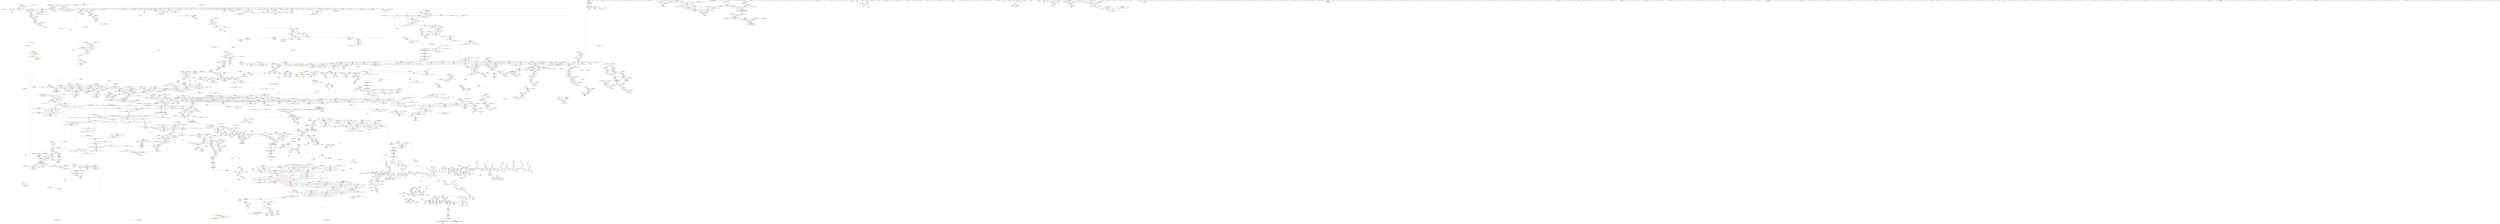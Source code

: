 digraph "SVFG" {
	label="SVFG";

	Node0x5558154d3000 [shape=record,color=grey,label="{NodeID: 0\nNullPtr|{|<s44>137}}"];
	Node0x5558154d3000 -> Node0x555815cf5970[style=solid];
	Node0x5558154d3000 -> Node0x555815cf5a70[style=solid];
	Node0x5558154d3000 -> Node0x555815cf5b40[style=solid];
	Node0x5558154d3000 -> Node0x555815cf5c10[style=solid];
	Node0x5558154d3000 -> Node0x555815cf5ce0[style=solid];
	Node0x5558154d3000 -> Node0x555815cf5db0[style=solid];
	Node0x5558154d3000 -> Node0x555815cf5e80[style=solid];
	Node0x5558154d3000 -> Node0x555815cf5f50[style=solid];
	Node0x5558154d3000 -> Node0x555815cf6020[style=solid];
	Node0x5558154d3000 -> Node0x555815cf60f0[style=solid];
	Node0x5558154d3000 -> Node0x555815cf61c0[style=solid];
	Node0x5558154d3000 -> Node0x555815cf6290[style=solid];
	Node0x5558154d3000 -> Node0x555815cf6360[style=solid];
	Node0x5558154d3000 -> Node0x555815cf6430[style=solid];
	Node0x5558154d3000 -> Node0x555815cf6500[style=solid];
	Node0x5558154d3000 -> Node0x555815cf65d0[style=solid];
	Node0x5558154d3000 -> Node0x555815cf66a0[style=solid];
	Node0x5558154d3000 -> Node0x555815cf6770[style=solid];
	Node0x5558154d3000 -> Node0x555815cf6840[style=solid];
	Node0x5558154d3000 -> Node0x555815cf6910[style=solid];
	Node0x5558154d3000 -> Node0x555815cf69e0[style=solid];
	Node0x5558154d3000 -> Node0x555815cf6ab0[style=solid];
	Node0x5558154d3000 -> Node0x555815cf6b80[style=solid];
	Node0x5558154d3000 -> Node0x555815cf6c50[style=solid];
	Node0x5558154d3000 -> Node0x555815cf6d20[style=solid];
	Node0x5558154d3000 -> Node0x555815cf6df0[style=solid];
	Node0x5558154d3000 -> Node0x555815cf6ec0[style=solid];
	Node0x5558154d3000 -> Node0x555815cf6f90[style=solid];
	Node0x5558154d3000 -> Node0x555815cf7060[style=solid];
	Node0x5558154d3000 -> Node0x555815cf7130[style=solid];
	Node0x5558154d3000 -> Node0x555815cf7200[style=solid];
	Node0x5558154d3000 -> Node0x555815cf72d0[style=solid];
	Node0x5558154d3000 -> Node0x555815cf73a0[style=solid];
	Node0x5558154d3000 -> Node0x555815cf7470[style=solid];
	Node0x5558154d3000 -> Node0x555815cf7540[style=solid];
	Node0x5558154d3000 -> Node0x555815cf7610[style=solid];
	Node0x5558154d3000 -> Node0x555815d05aa0[style=solid];
	Node0x5558154d3000 -> Node0x555815d0b6a0[style=solid];
	Node0x5558154d3000 -> Node0x555815d0b770[style=solid];
	Node0x5558154d3000 -> Node0x555815d0b840[style=solid];
	Node0x5558154d3000 -> Node0x555815d0d580[style=solid];
	Node0x5558154d3000 -> Node0x555815d879e0[style=solid];
	Node0x5558154d3000 -> Node0x555815d8e6a0[style=solid];
	Node0x5558154d3000 -> Node0x555815d919a0[style=solid];
	Node0x5558154d3000:s44 -> Node0x555815f5caf0[style=solid,color=red];
	Node0x555815d05e10 [shape=record,color=blue,label="{NodeID: 1550\n83\<--73\na.addr\<--a\n_Z4timeiiiii\n}"];
	Node0x555815d05e10 -> Node0x555815d1d7d0[style=dashed];
	Node0x555815d05e10 -> Node0x555815d1d8a0[style=dashed];
	Node0x555815d05e10 -> Node0x555815d1d970[style=dashed];
	Node0x555815d05e10 -> Node0x555815d1da40[style=dashed];
	Node0x555815d05e10 -> Node0x555815d1db10[style=dashed];
	Node0x555815d05e10 -> Node0x555815d1dbe0[style=dashed];
	Node0x555815d05e10 -> Node0x555815d1dcb0[style=dashed];
	Node0x555815ce41e0 [shape=record,color=green,label="{NodeID: 443\n2831\<--2832\n__secondChild\<--__secondChild_field_insensitive\n_ZSt13__adjust_heapIN9__gnu_cxx17__normal_iteratorIPSt4pairIiS2_IiiEESt6vectorIS4_SaIS4_EEEElS4_NS0_5__ops15_Iter_comp_iterISt4lessIS4_EEEEvT_T0_SG_T1_T2_\n}"];
	Node0x555815ce41e0 -> Node0x555815d30e30[style=solid];
	Node0x555815ce41e0 -> Node0x555815d30f00[style=solid];
	Node0x555815ce41e0 -> Node0x555815d30fd0[style=solid];
	Node0x555815ce41e0 -> Node0x555815d310a0[style=solid];
	Node0x555815ce41e0 -> Node0x555815d31170[style=solid];
	Node0x555815ce41e0 -> Node0x555815d31240[style=solid];
	Node0x555815ce41e0 -> Node0x555815d31310[style=solid];
	Node0x555815ce41e0 -> Node0x555815d313e0[style=solid];
	Node0x555815ce41e0 -> Node0x555815d314b0[style=solid];
	Node0x555815ce41e0 -> Node0x555815d31580[style=solid];
	Node0x555815ce41e0 -> Node0x555815d31650[style=solid];
	Node0x555815ce41e0 -> Node0x555815d55960[style=solid];
	Node0x555815ce41e0 -> Node0x555815d55a30[style=solid];
	Node0x555815ce41e0 -> Node0x555815d55ca0[style=solid];
	Node0x555815ce41e0 -> Node0x555815d55fe0[style=solid];
	Node0x555815f4c630 [shape=record,color=black,label="{NodeID: 4207\n672 = PHI(830, )\n}"];
	Node0x555815f4c630 -> Node0x555815d225d0[style=solid];
	Node0x555815cf3580 [shape=record,color=purple,label="{NodeID: 886\n3072\<--1578\noffset_2\<--\n}"];
	Node0x555815cf3580 -> Node0x555815d32b70[style=solid];
	Node0x555815d29930 [shape=record,color=red,label="{NodeID: 1329\n1812\<--1809\n\<--__a.addr\n_ZNSt16allocator_traitsISaISt4pairIiS0_IiiEEEE8max_sizeERKS3_\n}"];
	Node0x555815d29930 -> Node0x555815cfe0b0[style=solid];
	Node0x555815cdc430 [shape=record,color=green,label="{NodeID: 222\n1293\<--1294\nagg.tmp\<--agg.tmp_field_insensitive\n_ZNSt6vectorISt4pairIiS0_IiiEESaIS2_EE12emplace_backIJS2_EEEvDpOT_\n}"];
	Node0x555815cdc430 -> Node0x555815cf1360[style=solid];
	Node0x555815cdc430 -> Node0x555815cf1430[style=solid];
	Node0x555815dfe430 [shape=record,color=black,label="{NodeID: 2879\nMR_112V_4 = PHI(MR_112V_6, MR_112V_3, )\npts\{3090000 3090001 3090002 \}\n|{|<s2>24|<s3>24|<s4>24|<s5>24|<s6>24|<s7>24}}"];
	Node0x555815dfe430 -> Node0x555815dfe430[style=dashed];
	Node0x555815dfe430 -> Node0x555815e0cc30[style=dashed];
	Node0x555815dfe430:s2 -> Node0x555815d229e0[style=dashed,color=red];
	Node0x555815dfe430:s3 -> Node0x555815d320e0[style=dashed,color=red];
	Node0x555815dfe430:s4 -> Node0x555815d321b0[style=dashed,color=red];
	Node0x555815dfe430:s5 -> Node0x555815d09140[style=dashed,color=red];
	Node0x555815dfe430:s6 -> Node0x555815d09210[style=dashed,color=red];
	Node0x555815dfe430:s7 -> Node0x555815d092e0[style=dashed,color=red];
	Node0x555815d11270 [shape=record,color=blue, style = dotted,label="{NodeID: 1772\n3086\<--3088\noffset_0\<--dummyVal\n_ZSt10_ConstructISt4pairIiS0_IiiEEJS2_EEvPT_DpOT0_\n}"];
	Node0x555815d11270 -> Node0x555815d33050[style=dashed];
	Node0x555815d11270 -> Node0x555815d11340[style=dashed];
	Node0x555815cffd20 [shape=record,color=black,label="{NodeID: 665\n2257\<--2232\n\<--coerce\n_ZSt11__push_heapIN9__gnu_cxx17__normal_iteratorIPSt4pairIiS2_IiiEESt6vectorIS4_SaIS4_EEEElS4_NS0_5__ops14_Iter_comp_valISt4lessIS4_EEEEvT_T0_SG_T1_RT2_\n}"];
	Node0x555815cffd20 -> Node0x555815d15f90[style=solid];
	Node0x555815cffd20 -> Node0x555815d16060[style=solid];
	Node0x555815f5f500 [shape=record,color=black,label="{NodeID: 4429\n2459 = PHI(2448, )\n1st arg _ZStltIiiEbRKSt4pairIT_T0_ES5_ }"];
	Node0x555815f5f500 -> Node0x555815d13e50[style=solid];
	Node0x555815d1e5a0 [shape=record,color=red,label="{NodeID: 1108\n124\<--123\n\<--arrayidx8\n_Z4timeiiiii\n}"];
	Node0x555815d1e5a0 -> Node0x555815d8dda0[style=solid];
	Node0x555815cd3ae0 [shape=record,color=green,label="{NodeID: 1\n7\<--1\n__dso_handle\<--dummyObj\nGlob }"];
	Node0x555815d05ee0 [shape=record,color=blue,label="{NodeID: 1551\n85\<--74\nb.addr\<--b\n_Z4timeiiiii\n}"];
	Node0x555815d05ee0 -> Node0x555815d1dd80[style=dashed];
	Node0x555815d05ee0 -> Node0x555815d1de50[style=dashed];
	Node0x555815d05ee0 -> Node0x555815d1df20[style=dashed];
	Node0x555815d05ee0 -> Node0x555815d1dff0[style=dashed];
	Node0x555815d05ee0 -> Node0x555815d1e0c0[style=dashed];
	Node0x555815d05ee0 -> Node0x555815d1e190[style=dashed];
	Node0x555815d05ee0 -> Node0x555815d1e260[style=dashed];
	Node0x555815ce42b0 [shape=record,color=green,label="{NodeID: 444\n2833\<--2834\nagg.tmp\<--agg.tmp_field_insensitive\n_ZSt13__adjust_heapIN9__gnu_cxx17__normal_iteratorIPSt4pairIiS2_IiiEESt6vectorIS4_SaIS4_EEEElS4_NS0_5__ops15_Iter_comp_iterISt4lessIS4_EEEEvT_T0_SG_T1_T2_\n}"];
	Node0x555815ce42b0 -> Node0x555815d1a710[style=solid];
	Node0x555815ce42b0 -> Node0x555815d1a7e0[style=solid];
	Node0x555815f4c770 [shape=record,color=black,label="{NodeID: 4208\n679 = PHI(830, )\n}"];
	Node0x555815f4c770 -> Node0x555815d226a0[style=solid];
	Node0x555815cf3650 [shape=record,color=purple,label="{NodeID: 887\n1670\<--1666\n_M_impl\<--this1\n_ZNSt12_Vector_baseISt4pairIiS0_IiiEESaIS2_EE11_M_allocateEm\n}"];
	Node0x555815cf3650 -> Node0x555815cfd620[style=solid];
	Node0x555815d29a00 [shape=record,color=red,label="{NodeID: 1330\n1823\<--1820\nthis1\<--this.addr\n_ZNKSt12_Vector_baseISt4pairIiS0_IiiEESaIS2_EE19_M_get_Tp_allocatorEv\n}"];
	Node0x555815d29a00 -> Node0x555815cf3e70[style=solid];
	Node0x555815cdc500 [shape=record,color=green,label="{NodeID: 223\n1317\<--1318\n_ZSt7forwardISt4pairIiS0_IiiEEEOT_RNSt16remove_referenceIS3_E4typeE\<--_ZSt7forwardISt4pairIiS0_IiiEEEOT_RNSt16remove_referenceIS3_E4typeE_field_insensitive\n}"];
	Node0x555815d11340 [shape=record,color=blue, style = dotted,label="{NodeID: 1773\n3089\<--3091\noffset_1\<--dummyVal\n_ZSt10_ConstructISt4pairIiS0_IiiEEJS2_EEvPT_DpOT0_\n}"];
	Node0x555815d11340 -> Node0x555815d33120[style=dashed];
	Node0x555815d11340 -> Node0x555815d11410[style=dashed];
	Node0x555815cffdf0 [shape=record,color=black,label="{NodeID: 666\n2331\<--2349\n_ZN9__gnu_cxx5__ops14_Iter_comp_valISt4lessISt4pairIiS3_IiiEEEEclINS_17__normal_iteratorIPS5_St6vectorIS5_SaIS5_EEEES5_EEbT_RT0__ret\<--call2\n_ZN9__gnu_cxx5__ops14_Iter_comp_valISt4lessISt4pairIiS3_IiiEEEEclINS_17__normal_iteratorIPS5_St6vectorIS5_SaIS5_EEEES5_EEbT_RT0_\n|{<s0>168}}"];
	Node0x555815cffdf0:s0 -> Node0x555815f4d630[style=solid,color=blue];
	Node0x555815f5f610 [shape=record,color=black,label="{NodeID: 4430\n2624 = PHI(734, )\n0th arg _ZNKSt6vectorISt4pairIiS0_IiiEESaIS2_EE5frontEv }"];
	Node0x555815f5f610 -> Node0x555815d14cf0[style=solid];
	Node0x555815d1e670 [shape=record,color=red,label="{NodeID: 1109\n131\<--130\n\<--arrayidx12\n_Z4timeiiiii\n}"];
	Node0x555815d1e670 -> Node0x555815d8dda0[style=solid];
	Node0x555815cd4030 [shape=record,color=green,label="{NodeID: 2\n9\<--1\n\<--dummyObj\nCan only get source location for instruction, argument, global var or function.}"];
	Node0x555815d05fb0 [shape=record,color=blue,label="{NodeID: 1552\n75\<--116\nretval\<--\n_Z4timeiiiii\n}"];
	Node0x555815d05fb0 -> Node0x555815e0d630[style=dashed];
	Node0x555815ce4380 [shape=record,color=green,label="{NodeID: 445\n2835\<--2836\nagg.tmp2\<--agg.tmp2_field_insensitive\n_ZSt13__adjust_heapIN9__gnu_cxx17__normal_iteratorIPSt4pairIiS2_IiiEESt6vectorIS4_SaIS4_EEEElS4_NS0_5__ops15_Iter_comp_iterISt4lessIS4_EEEEvT_T0_SG_T1_T2_\n}"];
	Node0x555815ce4380 -> Node0x555815d1a8b0[style=solid];
	Node0x555815ce4380 -> Node0x555815d1a980[style=solid];
	Node0x555815f4c8b0 [shape=record,color=black,label="{NodeID: 4209\n704 = PHI(830, )\n}"];
	Node0x555815f4c8b0 -> Node0x555815d229e0[style=solid];
	Node0x555815cf3720 [shape=record,color=purple,label="{NodeID: 888\n1705\<--1693\ncoerce.dive\<--agg.tmp\n_ZSt34__uninitialized_move_if_noexcept_aIPSt4pairIiS0_IiiEES3_SaIS2_EET0_T_S6_S5_RT1_\n}"];
	Node0x555815cf3720 -> Node0x555815d0ede0[style=solid];
	Node0x555815d29ad0 [shape=record,color=red,label="{NodeID: 1331\n1832\<--1829\nthis1\<--this.addr\n_ZNK9__gnu_cxx13new_allocatorISt4pairIiS1_IiiEEE8max_sizeEv\n}"];
	Node0x555815cdc600 [shape=record,color=green,label="{NodeID: 224\n1320\<--1321\n_ZNSt16allocator_traitsISaISt4pairIiS0_IiiEEEE9constructIS2_JS2_EEEvRS3_PT_DpOT0_\<--_ZNSt16allocator_traitsISaISt4pairIiS0_IiiEEEE9constructIS2_JS2_EEEvRS3_PT_DpOT0__field_insensitive\n}"];
	Node0x555815d11410 [shape=record,color=blue, style = dotted,label="{NodeID: 1774\n3092\<--3094\noffset_2\<--dummyVal\n_ZSt10_ConstructISt4pairIiS0_IiiEEJS2_EEvPT_DpOT0_\n|{<s0>151}}"];
	Node0x555815d11410:s0 -> Node0x555815e06830[style=dashed,color=blue];
	Node0x555815cffec0 [shape=record,color=black,label="{NodeID: 667\n2353\<--2374\n_ZNK9__gnu_cxx17__normal_iteratorIPSt4pairIiS1_IiiEESt6vectorIS3_SaIS3_EEEplEl_ret\<--\n_ZNK9__gnu_cxx17__normal_iteratorIPSt4pairIiS1_IiiEESt6vectorIS3_SaIS3_EEEplEl\n|{<s0>167|<s1>169|<s2>172|<s3>176|<s4>224|<s5>225|<s6>227|<s7>230|<s8>233|<s9>236}}"];
	Node0x555815cffec0:s0 -> Node0x555815f4d4c0[style=solid,color=blue];
	Node0x555815cffec0:s1 -> Node0x555815f4e8f0[style=solid,color=blue];
	Node0x555815cffec0:s2 -> Node0x555815f51e30[style=solid,color=blue];
	Node0x555815cffec0:s3 -> Node0x555815f52330[style=solid,color=blue];
	Node0x555815cffec0:s4 -> Node0x555815f538d0[style=solid,color=blue];
	Node0x555815cffec0:s5 -> Node0x555815f539e0[style=solid,color=blue];
	Node0x555815cffec0:s6 -> Node0x555815f53c00[style=solid,color=blue];
	Node0x555815cffec0:s7 -> Node0x555815f53ff0[style=solid,color=blue];
	Node0x555815cffec0:s8 -> Node0x555815f54380[style=solid,color=blue];
	Node0x555815cffec0:s9 -> Node0x555815f54770[style=solid,color=blue];
	Node0x555815f5f720 [shape=record,color=black,label="{NodeID: 4431\n611 = PHI(276, 276, )\n0th arg _ZNSt14priority_queueISt4pairIiS0_IiiEESt6vectorIS2_SaIS2_EESt4lessIS2_EE4pushEOS2_ }"];
	Node0x555815f5f720 -> Node0x555815d08780[style=solid];
	Node0x555815e01aa0 [shape=record,color=yellow,style=double,label="{NodeID: 3324\n731V_1 = ENCHI(MR_731V_0)\npts\{1876 22310000 22310001 22310002 \}\nFun[_ZNKSt4lessISt4pairIiS0_IiiEEEclERKS2_S5_]|{<s0>185|<s1>185|<s2>185}}"];
	Node0x555815e01aa0:s0 -> Node0x555815e02c10[style=dashed,color=red];
	Node0x555815e01aa0:s1 -> Node0x555815e02ee0[style=dashed,color=red];
	Node0x555815e01aa0:s2 -> Node0x555815e02fc0[style=dashed,color=red];
	Node0x555815d1e740 [shape=record,color=red,label="{NodeID: 1110\n144\<--143\n\<--arrayidx19\n_Z4timeiiiii\n}"];
	Node0x555815d1e740 -> Node0x555815d89120[style=solid];
	Node0x555815cd40c0 [shape=record,color=green,label="{NodeID: 3\n28\<--1\n_ZSt3cin\<--dummyObj\nGlob }"];
	Node0x555815d06080 [shape=record,color=blue,label="{NodeID: 1553\n75\<--116\nretval\<--\n_Z4timeiiiii\n}"];
	Node0x555815d06080 -> Node0x555815e0d630[style=dashed];
	Node0x555815ce4450 [shape=record,color=green,label="{NodeID: 446\n2837\<--2838\nref.tmp\<--ref.tmp_field_insensitive\n_ZSt13__adjust_heapIN9__gnu_cxx17__normal_iteratorIPSt4pairIiS2_IiiEESt6vectorIS4_SaIS4_EEEElS4_NS0_5__ops15_Iter_comp_iterISt4lessIS4_EEEEvT_T0_SG_T1_T2_\n|{|<s1>228}}"];
	Node0x555815ce4450 -> Node0x555815d1aa50[style=solid];
	Node0x555815ce4450:s1 -> Node0x555815f58440[style=solid,color=red];
	Node0x555815f4c9f0 [shape=record,color=black,label="{NodeID: 4210\n709 = PHI(837, )\n}"];
	Node0x555815f4c9f0 -> Node0x555815cf9860[style=solid];
	Node0x555815cf37f0 [shape=record,color=purple,label="{NodeID: 889\n1713\<--1693\ncoerce.dive4\<--agg.tmp\n_ZSt34__uninitialized_move_if_noexcept_aIPSt4pairIiS0_IiiEES3_SaIS2_EET0_T_S6_S5_RT1_\n}"];
	Node0x555815cf37f0 -> Node0x555815d28c30[style=solid];
	Node0x555815d29ba0 [shape=record,color=red,label="{NodeID: 1332\n1844\<--1838\n\<--__a.addr\n_ZNSt16allocator_traitsISaISt4pairIiS0_IiiEEEE8allocateERS3_m\n}"];
	Node0x555815d29ba0 -> Node0x555815cfe4c0[style=solid];
	Node0x555815cdc700 [shape=record,color=green,label="{NodeID: 225\n1337\<--1338\n_ZNSt6vectorISt4pairIiS0_IiiEESaIS2_EE17_M_realloc_insertIJS2_EEEvN9__gnu_cxx17__normal_iteratorIPS2_S4_EEDpOT_\<--_ZNSt6vectorISt4pairIiS0_IiiEESaIS2_EE17_M_realloc_insertIJS2_EEEvN9__gnu_cxx17__normal_iteratorIPS2_S4_EEDpOT__field_insensitive\n}"];
	Node0x555815d114e0 [shape=record,color=blue,label="{NodeID: 1775\n2092\<--2091\n__r.addr\<--__r\n_ZSt11__addressofISt4pairIiS0_IiiEEEPT_RS3_\n}"];
	Node0x555815d114e0 -> Node0x555815d2b0c0[style=dashed];
	Node0x555815cfff90 [shape=record,color=black,label="{NodeID: 668\n2376\<--2385\n_ZNSt4pairIiS_IiiEEaSEOS1__ret\<--this1\n_ZNSt4pairIiS_IiiEEaSEOS1_\n|{<s0>174|<s1>178|<s2>215|<s3>232|<s4>238}}"];
	Node0x555815cfff90:s0 -> Node0x555815f520b0[style=solid,color=blue];
	Node0x555815cfff90:s1 -> Node0x555815f4d8b0[style=solid,color=blue];
	Node0x555815cfff90:s2 -> Node0x555815f534b0[style=solid,color=blue];
	Node0x555815cfff90:s3 -> Node0x555815f54270[style=solid,color=blue];
	Node0x555815cfff90:s4 -> Node0x555815f549f0[style=solid,color=blue];
	Node0x555815f5f8a0 [shape=record,color=black,label="{NodeID: 4432\n612 = PHI(278, 308, )\n1st arg _ZNSt14priority_queueISt4pairIiS0_IiiEESt6vectorIS2_SaIS2_EESt4lessIS2_EE4pushEOS2_ }"];
	Node0x555815f5f8a0 -> Node0x555815d08850[style=solid];
	Node0x555815d1e810 [shape=record,color=red,label="{NodeID: 1111\n151\<--150\n\<--arrayidx23\n_Z4timeiiiii\n}"];
	Node0x555815d1e810 -> Node0x555815d89120[style=solid];
	Node0x555815cd4780 [shape=record,color=green,label="{NodeID: 4\n29\<--1\n.str\<--dummyObj\nGlob }"];
	Node0x555815d06150 [shape=record,color=blue,label="{NodeID: 1554\n75\<--116\nretval\<--\n_Z4timeiiiii\n}"];
	Node0x555815d06150 -> Node0x555815e0d630[style=dashed];
	Node0x555815ce4520 [shape=record,color=green,label="{NodeID: 447\n2839\<--2840\nref.tmp13\<--ref.tmp13_field_insensitive\n_ZSt13__adjust_heapIN9__gnu_cxx17__normal_iteratorIPSt4pairIiS2_IiiEESt6vectorIS4_SaIS4_EEEElS4_NS0_5__ops15_Iter_comp_iterISt4lessIS4_EEEEvT_T0_SG_T1_T2_\n|{|<s1>231}}"];
	Node0x555815ce4520 -> Node0x555815d1ab20[style=solid];
	Node0x555815ce4520:s1 -> Node0x555815f58440[style=solid,color=red];
	Node0x555815f4cb30 [shape=record,color=black,label="{NodeID: 4211\n724 = PHI(2517, )\n}"];
	Node0x555815f4cb30 -> Node0x555815cf9930[style=solid];
	Node0x555815cf38c0 [shape=record,color=purple,label="{NodeID: 890\n1709\<--1695\ncoerce.dive3\<--agg.tmp1\n_ZSt34__uninitialized_move_if_noexcept_aIPSt4pairIiS0_IiiEES3_SaIS2_EET0_T_S6_S5_RT1_\n}"];
	Node0x555815cf38c0 -> Node0x555815d0eeb0[style=solid];
	Node0x555815d29c70 [shape=record,color=red,label="{NodeID: 1333\n1846\<--1840\n\<--__n.addr\n_ZNSt16allocator_traitsISaISt4pairIiS0_IiiEEEE8allocateERS3_m\n|{<s0>137}}"];
	Node0x555815d29c70:s0 -> Node0x555815f5c9e0[style=solid,color=red];
	Node0x555815cdc800 [shape=record,color=green,label="{NodeID: 226\n1345\<--1346\n__a.addr\<--__a.addr_field_insensitive\n_ZNSt16allocator_traitsISaISt4pairIiS0_IiiEEEE9constructIS2_JS2_EEEvRS3_PT_DpOT0_\n}"];
	Node0x555815cdc800 -> Node0x555815d25de0[style=solid];
	Node0x555815cdc800 -> Node0x555815d0cbc0[style=solid];
	Node0x555815d115b0 [shape=record,color=blue,label="{NodeID: 1776\n2099\<--2098\nthis.addr\<--this\n_ZNKSt13move_iteratorIPSt4pairIiS0_IiiEEEdeEv\n}"];
	Node0x555815d115b0 -> Node0x555815d2b190[style=dashed];
	Node0x555815d00060 [shape=record,color=black,label="{NodeID: 669\n2400\<--2416\n_ZNKSt4lessISt4pairIiS0_IiiEEEclERKS2_S5__ret\<--call\n_ZNKSt4lessISt4pairIiS0_IiiEEEclERKS2_S5_\n|{<s0>180|<s1>248}}"];
	Node0x555815d00060:s0 -> Node0x555815f4db30[style=solid,color=blue];
	Node0x555815d00060:s1 -> Node0x555815f55030[style=solid,color=blue];
	Node0x555815f5fa20 [shape=record,color=black,label="{NodeID: 4433\n2159 = PHI(1739, )\n0th arg _ZN9__gnu_cxx13new_allocatorISt4pairIiS1_IiiEEE7destroyIS3_EEvPT_ }"];
	Node0x555815f5fa20 -> Node0x555815d11d00[style=solid];
	Node0x555815d1e8e0 [shape=record,color=red,label="{NodeID: 1112\n163\<--162\n\<--arrayidx31\n_Z4timeiiiii\n}"];
	Node0x555815d1e8e0 -> Node0x555815d8d7a0[style=solid];
	Node0x555815cd4810 [shape=record,color=green,label="{NodeID: 5\n31\<--1\n.str.1\<--dummyObj\nGlob }"];
	Node0x555815d06220 [shape=record,color=blue,label="{NodeID: 1555\n75\<--116\nretval\<--\n_Z4timeiiiii\n}"];
	Node0x555815d06220 -> Node0x555815e0d630[style=dashed];
	Node0x555815ce45f0 [shape=record,color=green,label="{NodeID: 448\n2841\<--2842\nref.tmp25\<--ref.tmp25_field_insensitive\n_ZSt13__adjust_heapIN9__gnu_cxx17__normal_iteratorIPSt4pairIiS2_IiiEESt6vectorIS4_SaIS4_EEEElS4_NS0_5__ops15_Iter_comp_iterISt4lessIS4_EEEEvT_T0_SG_T1_T2_\n|{|<s1>234}}"];
	Node0x555815ce45f0 -> Node0x555815d1abf0[style=solid];
	Node0x555815ce45f0:s1 -> Node0x555815f58440[style=solid,color=red];
	Node0x555815f4cc70 [shape=record,color=black,label="{NodeID: 4212\n735 = PHI(2623, )\n}"];
	Node0x555815f4cc70 -> Node0x555815cf9a00[style=solid];
	Node0x555815cf3990 [shape=record,color=purple,label="{NodeID: 891\n1715\<--1695\ncoerce.dive5\<--agg.tmp1\n_ZSt34__uninitialized_move_if_noexcept_aIPSt4pairIiS0_IiiEES3_SaIS2_EET0_T_S6_S5_RT1_\n}"];
	Node0x555815cf3990 -> Node0x555815d28d00[style=solid];
	Node0x555815d29d40 [shape=record,color=red,label="{NodeID: 1334\n1864\<--1855\nthis1\<--this.addr\n_ZN9__gnu_cxx13new_allocatorISt4pairIiS1_IiiEEE8allocateEmPKv\n|{<s0>138}}"];
	Node0x555815d29d40:s0 -> Node0x555815f5b010[style=solid,color=red];
	Node0x555815cdc8d0 [shape=record,color=green,label="{NodeID: 227\n1347\<--1348\n__p.addr\<--__p.addr_field_insensitive\n_ZNSt16allocator_traitsISaISt4pairIiS0_IiiEEEE9constructIS2_JS2_EEEvRS3_PT_DpOT0_\n}"];
	Node0x555815cdc8d0 -> Node0x555815d25eb0[style=solid];
	Node0x555815cdc8d0 -> Node0x555815d0cc90[style=solid];
	Node0x555815dffd30 [shape=record,color=black,label="{NodeID: 2884\nMR_86V_3 = PHI(MR_86V_4, MR_86V_2, )\npts\{230000 \}\n}"];
	Node0x555815dffd30 -> Node0x555815d07400[style=dashed];
	Node0x555815dffd30 -> Node0x555815d07670[style=dashed];
	Node0x555815dffd30 -> Node0x555815dffd30[style=dashed];
	Node0x555815d11680 [shape=record,color=blue,label="{NodeID: 1777\n2108\<--2107\nthis.addr\<--this\n_ZNSt13move_iteratorIPSt4pairIiS0_IiiEEEppEv\n}"];
	Node0x555815d11680 -> Node0x555815d2b330[style=dashed];
	Node0x555815d00130 [shape=record,color=black,label="{NodeID: 670\n2420\<--2455\n_ZStltIiSt4pairIiiEEbRKS0_IT_T0_ES6__ret\<--\n_ZStltIiSt4pairIiiEEbRKS0_IT_T0_ES6_\n|{<s0>185}}"];
	Node0x555815d00130:s0 -> Node0x555815f4e000[style=solid,color=blue];
	Node0x555815f5fb30 [shape=record,color=black,label="{NodeID: 4434\n2160 = PHI(1740, )\n1st arg _ZN9__gnu_cxx13new_allocatorISt4pairIiS1_IiiEEE7destroyIS3_EEvPT_ }"];
	Node0x555815f5fb30 -> Node0x555815d11dd0[style=solid];
	Node0x555815e01da0 [shape=record,color=yellow,style=double,label="{NodeID: 3327\n278V_1 = ENCHI(MR_278V_0)\npts\{19790000 \}\nFun[_ZSteqIPSt4pairIiS0_IiiEEEbRKSt13move_iteratorIT_ES8_]|{<s0>162}}"];
	Node0x555815e01da0:s0 -> Node0x555815e02590[style=dashed,color=red];
	Node0x555815d1e9b0 [shape=record,color=red,label="{NodeID: 1113\n170\<--169\n\<--arrayidx35\n_Z4timeiiiii\n}"];
	Node0x555815d1e9b0 -> Node0x555815d8d7a0[style=solid];
	Node0x555815cd48a0 [shape=record,color=green,label="{NodeID: 6\n33\<--1\n_ZSt4cout\<--dummyObj\nGlob }"];
	Node0x555815d062f0 [shape=record,color=blue,label="{NodeID: 1556\n89\<--9\nref.tmp\<--\n_Z4timeiiiii\n|{|<s2>3}}"];
	Node0x555815d062f0 -> Node0x555815d1eb50[style=dashed];
	Node0x555815d062f0 -> Node0x555815e0d130[style=dashed];
	Node0x555815d062f0:s2 -> Node0x555815e2c2b0[style=dashed,color=red];
	Node0x555815ce46c0 [shape=record,color=green,label="{NodeID: 449\n2843\<--2844\nref.tmp31\<--ref.tmp31_field_insensitive\n_ZSt13__adjust_heapIN9__gnu_cxx17__normal_iteratorIPSt4pairIiS2_IiiEESt6vectorIS4_SaIS4_EEEElS4_NS0_5__ops15_Iter_comp_iterISt4lessIS4_EEEEvT_T0_SG_T1_T2_\n|{|<s1>237}}"];
	Node0x555815ce46c0 -> Node0x555815d1acc0[style=solid];
	Node0x555815ce46c0:s1 -> Node0x555815f58440[style=solid,color=red];
	Node0x555815f4cdb0 [shape=record,color=black,label="{NodeID: 4213\n757 = PHI(1254, )\n}"];
	Node0x555815f4cdb0 -> Node0x555815d09620[style=solid];
	Node0x555815cf3a60 [shape=record,color=purple,label="{NodeID: 892\n1727\<--1726\n_M_current\<--this1\n_ZNK9__gnu_cxx17__normal_iteratorIPSt4pairIiS1_IiiEESt6vectorIS3_SaIS3_EEE4baseEv\n}"];
	Node0x555815cf3a60 -> Node0x555815cfd890[style=solid];
	Node0x555815d29e10 [shape=record,color=red,label="{NodeID: 1335\n1865\<--1857\n\<--__n.addr\n_ZN9__gnu_cxx13new_allocatorISt4pairIiS1_IiiEEE8allocateEmPKv\n}"];
	Node0x555815d29e10 -> Node0x555815d8f120[style=solid];
	Node0x555815ce5000 [shape=record,color=green,label="{NodeID: 228\n1349\<--1350\n__args.addr\<--__args.addr_field_insensitive\n_ZNSt16allocator_traitsISaISt4pairIiS0_IiiEEEE9constructIS2_JS2_EEEvRS3_PT_DpOT0_\n}"];
	Node0x555815ce5000 -> Node0x555815d25f80[style=solid];
	Node0x555815ce5000 -> Node0x555815d0cd60[style=solid];
	Node0x555815e00230 [shape=record,color=black,label="{NodeID: 2885\nMR_84V_3 = PHI(MR_84V_4, MR_84V_2, )\npts\{1876 \}\n|{<s0>71}}"];
	Node0x555815e00230:s0 -> Node0x555815e8a6f0[style=dashed,color=blue];
	Node0x555815d11750 [shape=record,color=blue,label="{NodeID: 1778\n2112\<--2114\n_M_current\<--incdec.ptr\n_ZNSt13move_iteratorIPSt4pairIiS0_IiiEEEppEv\n|{<s0>152}}"];
	Node0x555815d11750:s0 -> Node0x555815e07230[style=dashed,color=blue];
	Node0x555815d00200 [shape=record,color=black,label="{NodeID: 671\n2457\<--2492\n_ZStltIiiEbRKSt4pairIT_T0_ES5__ret\<--\n_ZStltIiiEbRKSt4pairIT_T0_ES5_\n|{<s0>186}}"];
	Node0x555815d00200:s0 -> Node0x555815f4e170[style=solid,color=blue];
	Node0x555815f5fc40 [shape=record,color=black,label="{NodeID: 4435\n1730 = PHI(1470, 2714, )\n0th arg _ZNSt16allocator_traitsISaISt4pairIiS0_IiiEEEE7destroyIS2_EEvRS3_PT_ }"];
	Node0x555815f5fc40 -> Node0x555815d0f050[style=solid];
	Node0x555815e01e80 [shape=record,color=yellow,style=double,label="{NodeID: 3328\n288V_1 = ENCHI(MR_288V_0)\npts\{19810000 \}\nFun[_ZSteqIPSt4pairIiS0_IiiEEEbRKSt13move_iteratorIT_ES8_]|{<s0>163}}"];
	Node0x555815e01e80:s0 -> Node0x555815e02590[style=dashed,color=red];
	Node0x555815d1ea80 [shape=record,color=red,label="{NodeID: 1114\n186\<--185\n\<--arrayidx45\n_Z4timeiiiii\n}"];
	Node0x555815d1ea80 -> Node0x555815d8d4a0[style=solid];
	Node0x555815cd4930 [shape=record,color=green,label="{NodeID: 7\n34\<--1\n.str.2\<--dummyObj\nGlob }"];
	Node0x555815d063c0 [shape=record,color=blue,label="{NodeID: 1557\n91\<--188\nref.tmp40\<--sub47\n_Z4timeiiiii\n|{|<s2>3}}"];
	Node0x555815d063c0 -> Node0x555815d1eb50[style=dashed];
	Node0x555815d063c0 -> Node0x555815e0e030[style=dashed];
	Node0x555815d063c0:s2 -> Node0x555815e2c660[style=dashed,color=red];
	Node0x555815ce4790 [shape=record,color=green,label="{NodeID: 450\n2845\<--2846\n__cmp\<--__cmp_field_insensitive\n_ZSt13__adjust_heapIN9__gnu_cxx17__normal_iteratorIPSt4pairIiS2_IiiEESt6vectorIS4_SaIS4_EEEElS4_NS0_5__ops15_Iter_comp_iterISt4lessIS4_EEEEvT_T0_SG_T1_T2_\n|{<s0>240|<s1>245}}"];
	Node0x555815ce4790:s0 -> Node0x555815f58220[style=solid,color=red];
	Node0x555815ce4790:s1 -> Node0x555815f5a7b0[style=solid,color=red];
	Node0x555815f4cef0 [shape=record,color=black,label="{NodeID: 4214\n761 = PHI(1271, )\n}"];
	Node0x555815f4cef0 -> Node0x555815d096f0[style=solid];
	Node0x555815cf3b30 [shape=record,color=purple,label="{NodeID: 893\n1768\<--1767\n_M_impl\<--\n_ZNKSt6vectorISt4pairIiS0_IiiEESaIS2_EE4sizeEv\n}"];
	Node0x555815d29ee0 [shape=record,color=red,label="{NodeID: 1336\n1873\<--1857\n\<--__n.addr\n_ZN9__gnu_cxx13new_allocatorISt4pairIiS1_IiiEEE8allocateEmPKv\n}"];
	Node0x555815d29ee0 -> Node0x555815d88fa0[style=solid];
	Node0x555815ce5090 [shape=record,color=green,label="{NodeID: 229\n1360\<--1361\n_ZN9__gnu_cxx13new_allocatorISt4pairIiS1_IiiEEE9constructIS3_JS3_EEEvPT_DpOT0_\<--_ZN9__gnu_cxx13new_allocatorISt4pairIiS1_IiiEEE9constructIS3_JS3_EEEvPT_DpOT0__field_insensitive\n}"];
	Node0x555815e00730 [shape=record,color=black,label="{NodeID: 2886\nMR_92V_2 = PHI(MR_92V_3, MR_92V_1, )\npts\{2770000 \}\n|{<s0>71}}"];
	Node0x555815e00730:s0 -> Node0x555815e8a6f0[style=dashed,color=blue];
	Node0x555815d11820 [shape=record,color=blue,label="{NodeID: 1779\n2121\<--2119\n__x.addr\<--__x\n_ZSteqIPSt4pairIiS0_IiiEEEbRKSt13move_iteratorIT_ES8_\n}"];
	Node0x555815d11820 -> Node0x555815d2b4d0[style=dashed];
	Node0x555815d002d0 [shape=record,color=black,label="{NodeID: 672\n2494\<--2503\n_ZNSt4pairIiiEaSEOS0__ret\<--this1\n_ZNSt4pairIiiEaSEOS0_\n|{<s0>184}}"];
	Node0x555815d002d0:s0 -> Node0x555815f4def0[style=solid,color=blue];
	Node0x555815f5fe20 [shape=record,color=black,label="{NodeID: 4436\n1731 = PHI(1473, 2718, )\n1st arg _ZNSt16allocator_traitsISaISt4pairIiS0_IiiEEEE7destroyIS2_EEvRS3_PT_ }"];
	Node0x555815f5fe20 -> Node0x555815d0f120[style=solid];
	Node0x555815e01f90 [shape=record,color=yellow,style=double,label="{NodeID: 3329\n292V_1 = ENCHI(MR_292V_0)\npts\{19790000 19810000 \}\nFun[_ZStneIPSt4pairIiS0_IiiEEEbRKSt13move_iteratorIT_ES8_]|{<s0>159|<s1>159}}"];
	Node0x555815e01f90:s0 -> Node0x555815e01da0[style=dashed,color=red];
	Node0x555815e01f90:s1 -> Node0x555815e01e80[style=dashed,color=red];
	Node0x555815d1eb50 [shape=record,color=red,label="{NodeID: 1115\n193\<--190\n\<--call\n_Z4timeiiiii\n}"];
	Node0x555815d1eb50 -> Node0x555815d06490[style=solid];
	Node0x555815cd49c0 [shape=record,color=green,label="{NodeID: 8\n36\<--1\n.str.3\<--dummyObj\nGlob }"];
	Node0x555815d06490 [shape=record,color=blue,label="{NodeID: 1558\n87\<--193\nwait\<--\n_Z4timeiiiii\n}"];
	Node0x555815d06490 -> Node0x555815d1e330[style=dashed];
	Node0x555815d06490 -> Node0x555815d1e400[style=dashed];
	Node0x555815d06490 -> Node0x555815d1e4d0[style=dashed];
	Node0x555815d06490 -> Node0x555815e0db30[style=dashed];
	Node0x555815ce4860 [shape=record,color=green,label="{NodeID: 451\n2847\<--2848\nagg.tmp39\<--agg.tmp39_field_insensitive\n_ZSt13__adjust_heapIN9__gnu_cxx17__normal_iteratorIPSt4pairIiS2_IiiEESt6vectorIS4_SaIS4_EEEElS4_NS0_5__ops15_Iter_comp_iterISt4lessIS4_EEEEvT_T0_SG_T1_T2_\n}"];
	Node0x555815ce4860 -> Node0x555815d01e70[style=solid];
	Node0x555815ce4860 -> Node0x555815d1ad90[style=solid];
	Node0x555815f4d030 [shape=record,color=black,label="{NodeID: 4215\n808 = PHI(844, )\n}"];
	Node0x555815f4d030 -> Node0x555815d23130[style=solid];
	Node0x555815d362f0 [shape=record,color=yellow,style=double,label="{NodeID: 3108\n512V_1 = ENCHI(MR_512V_0)\npts\{2790000 3090000 11970000 22310000 28200000 \}\nFun[_ZSt10__pop_heapIN9__gnu_cxx17__normal_iteratorIPSt4pairIiS2_IiiEESt6vectorIS4_SaIS4_EEEENS0_5__ops15_Iter_comp_iterISt4lessIS4_EEEEvT_SF_SF_RT0_]|{|<s2>215}}"];
	Node0x555815d362f0 -> Node0x555815d33600[style=dashed];
	Node0x555815d362f0 -> Node0x555815d33940[style=dashed];
	Node0x555815d362f0:s2 -> Node0x555815d3b970[style=dashed,color=red];
	Node0x555815cf3c00 [shape=record,color=purple,label="{NodeID: 894\n1769\<--1767\n_M_finish\<--\n_ZNKSt6vectorISt4pairIiS0_IiiEESaIS2_EE4sizeEv\n}"];
	Node0x555815cf3c00 -> Node0x555815d291e0[style=solid];
	Node0x555815d29fb0 [shape=record,color=red,label="{NodeID: 1337\n1913\<--1893\n\<--__result.addr\n_ZSt22__uninitialized_copy_aISt13move_iteratorIPSt4pairIiS1_IiiEEES4_S3_ET0_T_S7_S6_RSaIT1_E\n|{<s0>143}}"];
	Node0x555815d29fb0:s0 -> Node0x555815f64190[style=solid,color=red];
	Node0x555815ce5160 [shape=record,color=green,label="{NodeID: 230\n1365\<--1366\n__t.addr\<--__t.addr_field_insensitive\n_ZSt7forwardISt4pairIiS0_IiiEEEOT_RNSt16remove_referenceIS3_E4typeE\n}"];
	Node0x555815ce5160 -> Node0x555815d26050[style=solid];
	Node0x555815ce5160 -> Node0x555815d0ce30[style=solid];
	Node0x555815e00c30 [shape=record,color=black,label="{NodeID: 2887\nMR_94V_3 = PHI(MR_94V_4, MR_94V_2, )\npts\{2770001 \}\n|{<s0>71}}"];
	Node0x555815e00c30:s0 -> Node0x555815e8a6f0[style=dashed,color=blue];
	Node0x555815d118f0 [shape=record,color=blue,label="{NodeID: 1780\n2123\<--2120\n__y.addr\<--__y\n_ZSteqIPSt4pairIiS0_IiiEEEbRKSt13move_iteratorIT_ES8_\n}"];
	Node0x555815d118f0 -> Node0x555815d2b5a0[style=dashed];
	Node0x555815d003a0 [shape=record,color=black,label="{NodeID: 673\n2517\<--2537\n_ZNKSt6vectorISt4pairIiS0_IiiEESaIS2_EE5emptyEv_ret\<--call5\n_ZNKSt6vectorISt4pairIiS0_IiiEESaIS2_EE5emptyEv\n|{<s0>38}}"];
	Node0x555815d003a0:s0 -> Node0x555815f4cb30[style=solid,color=blue];
	Node0x555815f5ffa0 [shape=record,color=black,label="{NodeID: 4437\n2609 = PHI(2562, 2583, )\n0th arg _ZN9__gnu_cxx17__normal_iteratorIPKSt4pairIiS1_IiiEESt6vectorIS3_SaIS3_EEEC2ERKS5_ }"];
	Node0x555815f5ffa0 -> Node0x555815d14a80[style=solid];
	Node0x555815d1ec20 [shape=record,color=red,label="{NodeID: 1116\n217\<--216\n\<--arrayidx58\n_Z4timeiiiii\n}"];
	Node0x555815d1ec20 -> Node0x555815d8cea0[style=solid];
	Node0x555815cd4a80 [shape=record,color=green,label="{NodeID: 9\n38\<--1\n.str.4\<--dummyObj\nGlob }"];
	Node0x555815d06560 [shape=record,color=blue,label="{NodeID: 1559\n75\<--9\nretval\<--\n_Z4timeiiiii\n}"];
	Node0x555815d06560 -> Node0x555815e0d630[style=dashed];
	Node0x555815ce4930 [shape=record,color=green,label="{NodeID: 452\n2849\<--2850\nagg.tmp40\<--agg.tmp40_field_insensitive\n_ZSt13__adjust_heapIN9__gnu_cxx17__normal_iteratorIPSt4pairIiS2_IiiEESt6vectorIS4_SaIS4_EEEElS4_NS0_5__ops15_Iter_comp_iterISt4lessIS4_EEEEvT_T0_SG_T1_T2_\n}"];
	Node0x555815ce4930 -> Node0x555815d01f40[style=solid];
	Node0x555815ce4930 -> Node0x555815d02010[style=solid];
	Node0x555815f4d170 [shape=record,color=black,label="{NodeID: 4216\n815 = PHI(844, )\n}"];
	Node0x555815f4d170 -> Node0x555815d23200[style=solid];
	Node0x555815d36490 [shape=record,color=yellow,style=double,label="{NodeID: 3109\n514V_1 = ENCHI(MR_514V_0)\npts\{2790001 3090001 11970001 22310001 28200001 \}\nFun[_ZSt10__pop_heapIN9__gnu_cxx17__normal_iteratorIPSt4pairIiS2_IiiEESt6vectorIS4_SaIS4_EEEENS0_5__ops15_Iter_comp_iterISt4lessIS4_EEEEvT_SF_SF_RT0_]|{|<s2>215}}"];
	Node0x555815d36490 -> Node0x555815d336d0[style=dashed];
	Node0x555815d36490 -> Node0x555815d33a10[style=dashed];
	Node0x555815d36490:s2 -> Node0x555815d3b970[style=dashed,color=red];
	Node0x555815cf3cd0 [shape=record,color=purple,label="{NodeID: 895\n1772\<--1771\n_M_impl2\<--\n_ZNKSt6vectorISt4pairIiS0_IiiEESaIS2_EE4sizeEv\n}"];
	Node0x555815d2a080 [shape=record,color=red,label="{NodeID: 1338\n1915\<--1914\n\<--coerce.dive3\n_ZSt22__uninitialized_copy_aISt13move_iteratorIPSt4pairIiS1_IiiEEES4_S3_ET0_T_S7_S6_RSaIT1_E\n|{<s0>143}}"];
	Node0x555815d2a080:s0 -> Node0x555815f63f70[style=solid,color=red];
	Node0x555815ce5230 [shape=record,color=green,label="{NodeID: 231\n1374\<--1375\n__position\<--__position_field_insensitive\n_ZNSt6vectorISt4pairIiS0_IiiEESaIS2_EE17_M_realloc_insertIJS2_EEEvN9__gnu_cxx17__normal_iteratorIPS2_S4_EEDpOT_\n|{|<s1>95|<s2>99|<s3>102}}"];
	Node0x555815ce5230 -> Node0x555815cf1d20[style=solid];
	Node0x555815ce5230:s1 -> Node0x555815f62e90[style=solid,color=red];
	Node0x555815ce5230:s2 -> Node0x555815f5ee60[style=solid,color=red];
	Node0x555815ce5230:s3 -> Node0x555815f5ee60[style=solid,color=red];
	Node0x555815df8150 [shape=record,color=black,label="{NodeID: 2888\nMR_96V_2 = PHI(MR_96V_3, MR_96V_1, )\npts\{2770002 \}\n|{<s0>71}}"];
	Node0x555815df8150:s0 -> Node0x555815e8a6f0[style=dashed,color=blue];
	Node0x555815d119c0 [shape=record,color=blue,label="{NodeID: 1781\n2137\<--2136\nthis.addr\<--this\n_ZNKSt13move_iteratorIPSt4pairIiS0_IiiEEE4baseEv\n}"];
	Node0x555815d119c0 -> Node0x555815d2b670[style=dashed];
	Node0x555815d00470 [shape=record,color=black,label="{NodeID: 674\n2541\<--2558\n_ZN9__gnu_cxxeqIPKSt4pairIiS1_IiiEESt6vectorIS3_SaIS3_EEEEbRKNS_17__normal_iteratorIT_T0_EESE__ret\<--cmp\n_ZN9__gnu_cxxeqIPKSt4pairIiS1_IiiEESt6vectorIS3_SaIS3_EEEEbRKNS_17__normal_iteratorIT_T0_EESE_\n|{<s0>191}}"];
	Node0x555815d00470:s0 -> Node0x555815f4e7b0[style=solid,color=blue];
	Node0x555815f60120 [shape=record,color=black,label="{NodeID: 4438\n2610 = PHI(2566, 2587, )\n1st arg _ZN9__gnu_cxx17__normal_iteratorIPKSt4pairIiS1_IiiEESt6vectorIS3_SaIS3_EEEC2ERKS5_ }"];
	Node0x555815f60120 -> Node0x555815d14b50[style=solid];
	Node0x555815d1ecf0 [shape=record,color=red,label="{NodeID: 1117\n253\<--233\n\<--retval\n_ZSt3maxIiERKT_S2_S2_\n}"];
	Node0x555815d1ecf0 -> Node0x555815cf8750[style=solid];
	Node0x555815cd4b80 [shape=record,color=green,label="{NodeID: 10\n41\<--1\n\<--dummyObj\nCan only get source location for instruction, argument, global var or function.}"];
	Node0x555815d06630 [shape=record,color=blue,label="{NodeID: 1560\n75\<--225\nretval\<--add61\n_Z4timeiiiii\n}"];
	Node0x555815d06630 -> Node0x555815e0d630[style=dashed];
	Node0x555815ce4a00 [shape=record,color=green,label="{NodeID: 453\n2851\<--2852\nagg.tmp40.coerce\<--agg.tmp40.coerce_field_insensitive\n_ZSt13__adjust_heapIN9__gnu_cxx17__normal_iteratorIPSt4pairIiS2_IiiEESt6vectorIS4_SaIS4_EEEElS4_NS0_5__ops15_Iter_comp_iterISt4lessIS4_EEEEvT_T0_SG_T1_T2_\n}"];
	Node0x555815ce4a00 -> Node0x555815d020e0[style=solid];
	Node0x555815ce4a00 -> Node0x555815d1ae60[style=solid];
	Node0x555815ce4a00 -> Node0x555815d1af30[style=solid];
	Node0x555815f4d2b0 [shape=record,color=black,label="{NodeID: 4217\n870 = PHI(913, )\n|{<s0>48}}"];
	Node0x555815f4d2b0:s0 -> Node0x555815f58f40[style=solid,color=red];
	Node0x555815d36630 [shape=record,color=yellow,style=double,label="{NodeID: 3110\n516V_1 = ENCHI(MR_516V_0)\npts\{2790002 3090002 11970002 22310002 28200002 \}\nFun[_ZSt10__pop_heapIN9__gnu_cxx17__normal_iteratorIPSt4pairIiS2_IiiEESt6vectorIS4_SaIS4_EEEENS0_5__ops15_Iter_comp_iterISt4lessIS4_EEEEvT_SF_SF_RT0_]|{|<s2>215}}"];
	Node0x555815d36630 -> Node0x555815d337a0[style=dashed];
	Node0x555815d36630 -> Node0x555815d33ae0[style=dashed];
	Node0x555815d36630:s2 -> Node0x555815d3b970[style=dashed,color=red];
	Node0x555815cf3da0 [shape=record,color=purple,label="{NodeID: 896\n1773\<--1771\n_M_start\<--\n_ZNKSt6vectorISt4pairIiS0_IiiEESaIS2_EE4sizeEv\n}"];
	Node0x555815cf3da0 -> Node0x555815d292b0[style=solid];
	Node0x555815d2a150 [shape=record,color=red,label="{NodeID: 1339\n1917\<--1916\n\<--coerce.dive4\n_ZSt22__uninitialized_copy_aISt13move_iteratorIPSt4pairIiS1_IiiEEES4_S3_ET0_T_S7_S6_RSaIT1_E\n|{<s0>143}}"];
	Node0x555815d2a150:s0 -> Node0x555815f64080[style=solid,color=red];
	Node0x555815ce5300 [shape=record,color=green,label="{NodeID: 232\n1376\<--1377\nthis.addr\<--this.addr_field_insensitive\n_ZNSt6vectorISt4pairIiS0_IiiEESaIS2_EE17_M_realloc_insertIJS2_EEEvN9__gnu_cxx17__normal_iteratorIPS2_S4_EEDpOT_\n}"];
	Node0x555815ce5300 -> Node0x555815d26120[style=solid];
	Node0x555815ce5300 -> Node0x555815d0cfd0[style=solid];
	Node0x555815df8650 [shape=record,color=black,label="{NodeID: 2889\nMR_591V_2 = PHI(MR_591V_3, MR_591V_1, )\npts\{12940000 \}\n}"];
	Node0x555815d11a90 [shape=record,color=blue,label="{NodeID: 1782\n2147\<--2145\nthis.addr\<--this\n_ZNSt13move_iteratorIPSt4pairIiS0_IiiEEEC2ES3_\n}"];
	Node0x555815d11a90 -> Node0x555815d2b810[style=dashed];
	Node0x555815d00540 [shape=record,color=black,label="{NodeID: 675\n2570\<--2569\n\<--this1\n_ZNKSt6vectorISt4pairIiS0_IiiEESaIS2_EE5beginEv\n}"];
	Node0x555815d00540 -> Node0x555815d177f0[style=solid];
	Node0x555815d00540 -> Node0x555815d178c0[style=solid];
	Node0x555815f602a0 [shape=record,color=black,label="{NodeID: 4439\n923 = PHI(876, 886, )\n0th arg _ZNSt12_Vector_baseISt4pairIiS0_IiiEESaIS2_EED2Ev }"];
	Node0x555815f602a0 -> Node0x555815d0a4c0[style=solid];
	Node0x555815d1edc0 [shape=record,color=red,label="{NodeID: 1118\n241\<--235\n\<--__a.addr\n_ZSt3maxIiERKT_S2_S2_\n}"];
	Node0x555815d1edc0 -> Node0x555815d1f100[style=solid];
	Node0x555815cd4c80 [shape=record,color=green,label="{NodeID: 11\n104\<--1\n\<--dummyObj\nCan only get source location for instruction, argument, global var or function.}"];
	Node0x555815d06700 [shape=record,color=blue,label="{NodeID: 1561\n235\<--231\n__a.addr\<--__a\n_ZSt3maxIiERKT_S2_S2_\n}"];
	Node0x555815d06700 -> Node0x555815d1edc0[style=dashed];
	Node0x555815d06700 -> Node0x555815d1ee90[style=dashed];
	Node0x555815ce4ad0 [shape=record,color=green,label="{NodeID: 454\n2893\<--2894\n_ZN9__gnu_cxx5__ops15_Iter_comp_iterISt4lessISt4pairIiS3_IiiEEEEclINS_17__normal_iteratorIPS5_St6vectorIS5_SaIS5_EEEESE_EEbT_T0_\<--_ZN9__gnu_cxx5__ops15_Iter_comp_iterISt4lessISt4pairIiS3_IiiEEEEclINS_17__normal_iteratorIPS5_St6vectorIS5_SaIS5_EEEESE_EEbT_T0__field_insensitive\n}"];
	Node0x555815f4d3f0 [shape=record,color=black,label="{NodeID: 4218\n966 = PHI()\n}"];
	Node0x555815d367d0 [shape=record,color=yellow,style=double,label="{NodeID: 3111\n84V_1 = ENCHI(MR_84V_0)\npts\{1876 \}\nFun[_ZSt10__pop_heapIN9__gnu_cxx17__normal_iteratorIPSt4pairIiS2_IiiEESt6vectorIS4_SaIS4_EEEENS0_5__ops15_Iter_comp_iterISt4lessIS4_EEEEvT_SF_SF_RT0_]|{|<s3>215|<s4>215}}"];
	Node0x555815d367d0 -> Node0x555815d33600[style=dashed];
	Node0x555815d367d0 -> Node0x555815d336d0[style=dashed];
	Node0x555815d367d0 -> Node0x555815d337a0[style=dashed];
	Node0x555815d367d0:s3 -> Node0x555815d2d480[style=dashed,color=red];
	Node0x555815d367d0:s4 -> Node0x555815d138a0[style=dashed,color=red];
	Node0x555815cf3e70 [shape=record,color=purple,label="{NodeID: 897\n1824\<--1823\n_M_impl\<--this1\n_ZNKSt12_Vector_baseISt4pairIiS0_IiiEESaIS2_EE19_M_get_Tp_allocatorEv\n}"];
	Node0x555815cf3e70 -> Node0x555815cfe250[style=solid];
	Node0x555815d2a220 [shape=record,color=red,label="{NodeID: 1340\n1929\<--1926\n\<--__i.addr\n_ZSt32__make_move_if_noexcept_iteratorISt4pairIiS0_IiiEESt13move_iteratorIPS2_EET0_PT_\n|{<s0>144}}"];
	Node0x555815d2a220:s0 -> Node0x555815f5ed50[style=solid,color=red];
	Node0x555815ce53d0 [shape=record,color=green,label="{NodeID: 233\n1378\<--1379\n__args.addr\<--__args.addr_field_insensitive\n_ZNSt6vectorISt4pairIiS0_IiiEESaIS2_EE17_M_realloc_insertIJS2_EEEvN9__gnu_cxx17__normal_iteratorIPS2_S4_EEDpOT_\n}"];
	Node0x555815ce53d0 -> Node0x555815d261f0[style=solid];
	Node0x555815ce53d0 -> Node0x555815d0d0a0[style=solid];
	Node0x555815d11b60 [shape=record,color=blue,label="{NodeID: 1783\n2149\<--2146\n__i.addr\<--__i\n_ZNSt13move_iteratorIPSt4pairIiS0_IiiEEEC2ES3_\n}"];
	Node0x555815d11b60 -> Node0x555815d2b8e0[style=dashed];
	Node0x555815d00610 [shape=record,color=black,label="{NodeID: 676\n2560\<--2579\n_ZNKSt6vectorISt4pairIiS0_IiiEESaIS2_EE5beginEv_ret\<--\n_ZNKSt6vectorISt4pairIiS0_IiiEESaIS2_EE5beginEv\n|{<s0>189|<s1>196}}"];
	Node0x555815d00610:s0 -> Node0x555815f4e530[style=solid,color=blue];
	Node0x555815d00610:s1 -> Node0x555815f526f0[style=solid,color=blue];
	Node0x555815f60420 [shape=record,color=black,label="{NodeID: 4440\n2495 = PHI(2395, )\n0th arg _ZNSt4pairIiiEaSEOS0_ }"];
	Node0x555815f60420 -> Node0x555815d13f20[style=solid];
	Node0x555815e023a0 [shape=record,color=yellow,style=double,label="{NodeID: 3333\n116V_1 = ENCHI(MR_116V_0)\npts\{2770000 2770001 2770002 \}\nFun[_ZNSt6vectorISt4pairIiS0_IiiEESaIS2_EEC2Ev]|{<s0>65}}"];
	Node0x555815e023a0:s0 -> Node0x555815e015e0[style=dashed,color=red];
	Node0x555815d1ee90 [shape=record,color=red,label="{NodeID: 1119\n250\<--235\n\<--__a.addr\n_ZSt3maxIiERKT_S2_S2_\n}"];
	Node0x555815d1ee90 -> Node0x555815d06970[style=solid];
	Node0x555815cd4d80 [shape=record,color=green,label="{NodeID: 12\n116\<--1\n\<--dummyObj\nCan only get source location for instruction, argument, global var or function.}"];
	Node0x555815d067d0 [shape=record,color=blue,label="{NodeID: 1562\n237\<--232\n__b.addr\<--__b\n_ZSt3maxIiERKT_S2_S2_\n}"];
	Node0x555815d067d0 -> Node0x555815d1ef60[style=dashed];
	Node0x555815d067d0 -> Node0x555815d1f030[style=dashed];
	Node0x555815ce4bd0 [shape=record,color=green,label="{NodeID: 455\n2948\<--2949\n_ZSt4moveIRN9__gnu_cxx5__ops15_Iter_comp_iterISt4lessISt4pairIiS4_IiiEEEEEEONSt16remove_referenceIT_E4typeEOSB_\<--_ZSt4moveIRN9__gnu_cxx5__ops15_Iter_comp_iterISt4lessISt4pairIiS4_IiiEEEEEEONSt16remove_referenceIT_E4typeEOSB__field_insensitive\n}"];
	Node0x555815f4d4c0 [shape=record,color=black,label="{NodeID: 4219\n2274 = PHI(2353, )\n}"];
	Node0x555815f4d4c0 -> Node0x555815d12ad0[style=solid];
	Node0x555815cf3f40 [shape=record,color=purple,label="{NodeID: 898\n1901\<--1889\ncoerce.dive\<--__first\n_ZSt22__uninitialized_copy_aISt13move_iteratorIPSt4pairIiS1_IiiEEES4_S3_ET0_T_S7_S6_RSaIT1_E\n}"];
	Node0x555815cf3f40 -> Node0x555815d0fd50[style=solid];
	Node0x555815d2a2f0 [shape=record,color=red,label="{NodeID: 1341\n1934\<--1933\n\<--coerce.dive\n_ZSt32__make_move_if_noexcept_iteratorISt4pairIiS0_IiiEESt13move_iteratorIPS2_EET0_PT_\n}"];
	Node0x555815d2a2f0 -> Node0x555815cfec10[style=solid];
	Node0x555815ce54a0 [shape=record,color=green,label="{NodeID: 234\n1380\<--1381\n__len\<--__len_field_insensitive\n_ZNSt6vectorISt4pairIiS0_IiiEESaIS2_EE17_M_realloc_insertIJS2_EEEvN9__gnu_cxx17__normal_iteratorIPS2_S4_EEDpOT_\n}"];
	Node0x555815ce54a0 -> Node0x555815d262c0[style=solid];
	Node0x555815ce54a0 -> Node0x555815d26390[style=solid];
	Node0x555815ce54a0 -> Node0x555815d26460[style=solid];
	Node0x555815ce54a0 -> Node0x555815d0d170[style=solid];
	Node0x555815d11c30 [shape=record,color=blue,label="{NodeID: 1784\n2154\<--2155\n_M_current\<--\n_ZNSt13move_iteratorIPSt4pairIiS0_IiiEEEC2ES3_\n|{<s0>144}}"];
	Node0x555815d11c30:s0 -> Node0x555815e8d460[style=dashed,color=blue];
	Node0x555815d006e0 [shape=record,color=black,label="{NodeID: 677\n2591\<--2590\n\<--this1\n_ZNKSt6vectorISt4pairIiS0_IiiEESaIS2_EE3endEv\n}"];
	Node0x555815d006e0 -> Node0x555815d17a60[style=solid];
	Node0x555815d006e0 -> Node0x555815d17b30[style=solid];
	Node0x555815f60530 [shape=record,color=black,label="{NodeID: 4441\n2496 = PHI(2394, )\n1st arg _ZNSt4pairIiiEaSEOS0_ }"];
	Node0x555815f60530 -> Node0x555815d13ff0[style=solid];
	Node0x555815d1ef60 [shape=record,color=red,label="{NodeID: 1120\n243\<--237\n\<--__b.addr\n_ZSt3maxIiERKT_S2_S2_\n}"];
	Node0x555815d1ef60 -> Node0x555815d1f1d0[style=solid];
	Node0x555815cd4e80 [shape=record,color=green,label="{NodeID: 13\n134\<--1\n\<--dummyObj\nCan only get source location for instruction, argument, global var or function.}"];
	Node0x555815d068a0 [shape=record,color=blue,label="{NodeID: 1563\n233\<--247\nretval\<--\n_ZSt3maxIiERKT_S2_S2_\n}"];
	Node0x555815d068a0 -> Node0x555815df8000[style=dashed];
	Node0x555815ce4cd0 [shape=record,color=green,label="{NodeID: 456\n2951\<--2952\n_ZN9__gnu_cxx5__ops14_Iter_comp_valISt4lessISt4pairIiS3_IiiEEEEC2EONS0_15_Iter_comp_iterIS6_EE\<--_ZN9__gnu_cxx5__ops14_Iter_comp_valISt4lessISt4pairIiS3_IiiEEEEC2EONS0_15_Iter_comp_iterIS6_EE_field_insensitive\n}"];
	Node0x555815f4d630 [shape=record,color=black,label="{NodeID: 4220\n2281 = PHI(2331, )\n}"];
	Node0x555815f4d630 -> Node0x555815181370[style=solid];
	Node0x555815d369c0 [shape=record,color=yellow,style=double,label="{NodeID: 3113\n84V_1 = ENCHI(MR_84V_0)\npts\{1876 \}\nFun[_ZSt22__uninitialized_copy_aISt13move_iteratorIPSt4pairIiS1_IiiEEES4_S3_ET0_T_S7_S6_RSaIT1_E]|{<s0>143}}"];
	Node0x555815d369c0:s0 -> Node0x555815e59380[style=dashed,color=red];
	Node0x555815cf4010 [shape=record,color=purple,label="{NodeID: 899\n1903\<--1891\ncoerce.dive1\<--__last\n_ZSt22__uninitialized_copy_aISt13move_iteratorIPSt4pairIiS1_IiiEEES4_S3_ET0_T_S7_S6_RSaIT1_E\n}"];
	Node0x555815cf4010 -> Node0x555815d0fe20[style=solid];
	Node0x555815d2a3c0 [shape=record,color=red,label="{NodeID: 1342\n1965\<--1944\n\<--__result.addr\n_ZSt18uninitialized_copyISt13move_iteratorIPSt4pairIiS1_IiiEEES4_ET0_T_S7_S6_\n|{<s0>147}}"];
	Node0x555815d2a3c0:s0 -> Node0x555815f626d0[style=solid,color=red];
	Node0x555815ce5570 [shape=record,color=green,label="{NodeID: 235\n1382\<--1383\n__elems_before\<--__elems_before_field_insensitive\n_ZNSt6vectorISt4pairIiS0_IiiEESaIS2_EE17_M_realloc_insertIJS2_EEEvN9__gnu_cxx17__normal_iteratorIPS2_S4_EEDpOT_\n}"];
	Node0x555815ce5570 -> Node0x555815d26530[style=solid];
	Node0x555815ce5570 -> Node0x555815d26600[style=solid];
	Node0x555815ce5570 -> Node0x555815d0d310[style=solid];
	Node0x555815d11d00 [shape=record,color=blue,label="{NodeID: 1785\n2161\<--2159\nthis.addr\<--this\n_ZN9__gnu_cxx13new_allocatorISt4pairIiS1_IiiEEE7destroyIS3_EEvPT_\n}"];
	Node0x555815d11d00 -> Node0x555815d2b9b0[style=dashed];
	Node0x555815d007b0 [shape=record,color=black,label="{NodeID: 678\n2581\<--2598\n_ZNKSt6vectorISt4pairIiS0_IiiEESaIS2_EE3endEv_ret\<--\n_ZNKSt6vectorISt4pairIiS0_IiiEESaIS2_EE3endEv\n|{<s0>190}}"];
	Node0x555815d007b0:s0 -> Node0x555815f4e670[style=solid,color=blue];
	Node0x555815f60640 [shape=record,color=black,label="{NodeID: 4442\n1559 = PHI(1355, )\n0th arg _ZN9__gnu_cxx13new_allocatorISt4pairIiS1_IiiEEE9constructIS3_JS3_EEEvPT_DpOT0_ }"];
	Node0x555815f60640 -> Node0x555815d0de70[style=solid];
	Node0x555815e02590 [shape=record,color=yellow,style=double,label="{NodeID: 3335\n292V_1 = ENCHI(MR_292V_0)\npts\{19790000 19810000 \}\nFun[_ZNKSt13move_iteratorIPSt4pairIiS0_IiiEEE4baseEv]}"];
	Node0x555815e02590 -> Node0x555815d2b740[style=dashed];
	Node0x555815d1f030 [shape=record,color=red,label="{NodeID: 1121\n247\<--237\n\<--__b.addr\n_ZSt3maxIiERKT_S2_S2_\n}"];
	Node0x555815d1f030 -> Node0x555815d068a0[style=solid];
	Node0x555815cd4f80 [shape=record,color=green,label="{NodeID: 14\n219\<--1\n\<--dummyObj\nCan only get source location for instruction, argument, global var or function.}"];
	Node0x555815d06970 [shape=record,color=blue,label="{NodeID: 1564\n233\<--250\nretval\<--\n_ZSt3maxIiERKT_S2_S2_\n}"];
	Node0x555815d06970 -> Node0x555815df8000[style=dashed];
	Node0x555815ce4dd0 [shape=record,color=green,label="{NodeID: 457\n2977\<--2978\n__it1\<--__it1_field_insensitive\n_ZN9__gnu_cxx5__ops15_Iter_comp_iterISt4lessISt4pairIiS3_IiiEEEEclINS_17__normal_iteratorIPS5_St6vectorIS5_SaIS5_EEEESE_EEbT_T0_\n|{|<s1>246}}"];
	Node0x555815ce4dd0 -> Node0x555815d1bd00[style=solid];
	Node0x555815ce4dd0:s1 -> Node0x555815f58440[style=solid,color=red];
	Node0x555815f4d770 [shape=record,color=black,label="{NodeID: 4221\n2313 = PHI(2212, )\n|{<s0>178}}"];
	Node0x555815f4d770:s0 -> Node0x555815f5c2d0[style=solid,color=red];
	Node0x555815cf40e0 [shape=record,color=purple,label="{NodeID: 900\n1914\<--1897\ncoerce.dive3\<--agg.tmp\n_ZSt22__uninitialized_copy_aISt13move_iteratorIPSt4pairIiS1_IiiEEES4_S3_ET0_T_S7_S6_RSaIT1_E\n}"];
	Node0x555815cf40e0 -> Node0x555815d2a080[style=solid];
	Node0x555815d2a490 [shape=record,color=red,label="{NodeID: 1343\n1967\<--1966\n\<--coerce.dive3\n_ZSt18uninitialized_copyISt13move_iteratorIPSt4pairIiS1_IiiEEES4_ET0_T_S7_S6_\n|{<s0>147}}"];
	Node0x555815d2a490:s0 -> Node0x555815f62450[style=solid,color=red];
	Node0x555815ce5640 [shape=record,color=green,label="{NodeID: 236\n1384\<--1385\nref.tmp\<--ref.tmp_field_insensitive\n_ZNSt6vectorISt4pairIiS0_IiiEESaIS2_EE17_M_realloc_insertIJS2_EEEvN9__gnu_cxx17__normal_iteratorIPS2_S4_EEDpOT_\n|{|<s1>95}}"];
	Node0x555815ce5640 -> Node0x555815cf1df0[style=solid];
	Node0x555815ce5640:s1 -> Node0x555815f63180[style=solid,color=red];
	Node0x555815d11dd0 [shape=record,color=blue,label="{NodeID: 1786\n2163\<--2160\n__p.addr\<--__p\n_ZN9__gnu_cxx13new_allocatorISt4pairIiS1_IiiEEE7destroyIS3_EEvPT_\n}"];
	Node0x555815d11dd0 -> Node0x555815d2ba80[style=dashed];
	Node0x555815d00880 [shape=record,color=black,label="{NodeID: 679\n2600\<--2606\n_ZNK9__gnu_cxx17__normal_iteratorIPKSt4pairIiS1_IiiEESt6vectorIS3_SaIS3_EEE4baseEv_ret\<--_M_current\n_ZNK9__gnu_cxx17__normal_iteratorIPKSt4pairIiS1_IiiEESt6vectorIS3_SaIS3_EEE4baseEv\n|{<s0>192|<s1>193}}"];
	Node0x555815d00880:s0 -> Node0x555815f52470[style=solid,color=blue];
	Node0x555815d00880:s1 -> Node0x555815f525b0[style=solid,color=blue];
	Node0x555815f60750 [shape=record,color=black,label="{NodeID: 4443\n1560 = PHI(1356, )\n1st arg _ZN9__gnu_cxx13new_allocatorISt4pairIiS1_IiiEEE9constructIS3_JS3_EEEvPT_DpOT0_ }"];
	Node0x555815f60750 -> Node0x555815d0df40[style=solid];
	Node0x555815d1f100 [shape=record,color=red,label="{NodeID: 1122\n242\<--241\n\<--\n_ZSt3maxIiERKT_S2_S2_\n}"];
	Node0x555815d1f100 -> Node0x555815d91b20[style=solid];
	Node0x555815cd5080 [shape=record,color=green,label="{NodeID: 15\n223\<--1\n\<--dummyObj\nCan only get source location for instruction, argument, global var or function.}"];
	Node0x555815d06a40 [shape=record,color=blue,label="{NodeID: 1565\n258\<--9\nretval\<--\nmain\n}"];
	Node0x555815ce4ea0 [shape=record,color=green,label="{NodeID: 458\n2979\<--2980\n__it2\<--__it2_field_insensitive\n_ZN9__gnu_cxx5__ops15_Iter_comp_iterISt4lessISt4pairIiS3_IiiEEEEclINS_17__normal_iteratorIPS5_St6vectorIS5_SaIS5_EEEESE_EEbT_T0_\n|{|<s1>247}}"];
	Node0x555815ce4ea0 -> Node0x555815d1bdd0[style=solid];
	Node0x555815ce4ea0:s1 -> Node0x555815f58440[style=solid,color=red];
	Node0x555815f4d8b0 [shape=record,color=black,label="{NodeID: 4222\n2314 = PHI(2376, )\n}"];
	Node0x555815cf41b0 [shape=record,color=purple,label="{NodeID: 901\n1916\<--1899\ncoerce.dive4\<--agg.tmp2\n_ZSt22__uninitialized_copy_aISt13move_iteratorIPSt4pairIiS1_IiiEEES4_S3_ET0_T_S7_S6_RSaIT1_E\n}"];
	Node0x555815cf41b0 -> Node0x555815d2a150[style=solid];
	Node0x555815d2a560 [shape=record,color=red,label="{NodeID: 1344\n1969\<--1968\n\<--coerce.dive4\n_ZSt18uninitialized_copyISt13move_iteratorIPSt4pairIiS1_IiiEEES4_ET0_T_S7_S6_\n|{<s0>147}}"];
	Node0x555815d2a560:s0 -> Node0x555815f62590[style=solid,color=red];
	Node0x555815ce5710 [shape=record,color=green,label="{NodeID: 237\n1386\<--1387\n__new_start\<--__new_start_field_insensitive\n_ZNSt6vectorISt4pairIiS0_IiiEESaIS2_EE17_M_realloc_insertIJS2_EEEvN9__gnu_cxx17__normal_iteratorIPS2_S4_EEDpOT_\n}"];
	Node0x555815ce5710 -> Node0x555815d266d0[style=solid];
	Node0x555815ce5710 -> Node0x555815d267a0[style=solid];
	Node0x555815ce5710 -> Node0x555815d26870[style=solid];
	Node0x555815ce5710 -> Node0x555815d26940[style=solid];
	Node0x555815ce5710 -> Node0x555815d26a10[style=solid];
	Node0x555815ce5710 -> Node0x555815d26ae0[style=solid];
	Node0x555815ce5710 -> Node0x555815d26bb0[style=solid];
	Node0x555815ce5710 -> Node0x555815d26c80[style=solid];
	Node0x555815ce5710 -> Node0x555815d0d3e0[style=solid];
	Node0x555815d11ea0 [shape=record,color=blue,label="{NodeID: 1787\n2172\<--2171\n__t.addr\<--__t\n_ZSt4moveIRSt4lessISt4pairIiS1_IiiEEEEONSt16remove_referenceIT_E4typeEOS7_\n}"];
	Node0x555815d11ea0 -> Node0x555815d2bb50[style=dashed];
	Node0x555815d00950 [shape=record,color=black,label="{NodeID: 680\n2623\<--2634\n_ZNKSt6vectorISt4pairIiS0_IiiEESaIS2_EE5frontEv_ret\<--call2\n_ZNKSt6vectorISt4pairIiS0_IiiEESaIS2_EE5frontEv\n|{<s0>39}}"];
	Node0x555815d00950:s0 -> Node0x555815f4cc70[style=solid,color=blue];
	Node0x555815f60890 [shape=record,color=black,label="{NodeID: 4444\n1561 = PHI(1358, )\n2nd arg _ZN9__gnu_cxx13new_allocatorISt4pairIiS1_IiiEEE9constructIS3_JS3_EEEvPT_DpOT0_ }"];
	Node0x555815f60890 -> Node0x555815d0e010[style=solid];
	Node0x555815d1f1d0 [shape=record,color=red,label="{NodeID: 1123\n244\<--243\n\<--\n_ZSt3maxIiERKT_S2_S2_\n}"];
	Node0x555815d1f1d0 -> Node0x555815d91b20[style=solid];
	Node0x555815cd5180 [shape=record,color=green,label="{NodeID: 16\n224\<--1\n\<--dummyObj\nCan only get source location for instruction, argument, global var or function.}"];
	Node0x555815d06b10 [shape=record,color=blue,label="{NodeID: 1566\n262\<--104\nt\<--\nmain\n}"];
	Node0x555815d06b10 -> Node0x555815e11730[style=dashed];
	Node0x555815ce4f70 [shape=record,color=green,label="{NodeID: 459\n2981\<--2982\nthis.addr\<--this.addr_field_insensitive\n_ZN9__gnu_cxx5__ops15_Iter_comp_iterISt4lessISt4pairIiS3_IiiEEEEclINS_17__normal_iteratorIPS5_St6vectorIS5_SaIS5_EEEESE_EEbT_T0_\n}"];
	Node0x555815ce4f70 -> Node0x555815d31b30[style=solid];
	Node0x555815ce4f70 -> Node0x555815d569a0[style=solid];
	Node0x555815f4d9c0 [shape=record,color=black,label="{NodeID: 4223\n2347 = PHI(2212, )\n|{<s0>180}}"];
	Node0x555815f4d9c0:s0 -> Node0x555815f61560[style=solid,color=red];
	Node0x555815cf4280 [shape=record,color=purple,label="{NodeID: 902\n3074\<--1907\noffset_0\<--\n}"];
	Node0x555815cf4280 -> Node0x555815d10090[style=solid];
	Node0x555815d2a630 [shape=record,color=red,label="{NodeID: 1345\n1995\<--1982\n\<--__result.addr\n_ZNSt20__uninitialized_copyILb0EE13__uninit_copyISt13move_iteratorIPSt4pairIiS3_IiiEEES6_EET0_T_S9_S8_\n}"];
	Node0x555815d2a630 -> Node0x555815d10a50[style=solid];
	Node0x555815ce57e0 [shape=record,color=green,label="{NodeID: 238\n1388\<--1389\n__new_finish\<--__new_finish_field_insensitive\n_ZNSt6vectorISt4pairIiS0_IiiEESaIS2_EE17_M_realloc_insertIJS2_EEEvN9__gnu_cxx17__normal_iteratorIPS2_S4_EEDpOT_\n}"];
	Node0x555815ce57e0 -> Node0x555815d26d50[style=solid];
	Node0x555815ce57e0 -> Node0x555815d26e20[style=solid];
	Node0x555815ce57e0 -> Node0x555815d26ef0[style=solid];
	Node0x555815ce57e0 -> Node0x555815d26fc0[style=solid];
	Node0x555815ce57e0 -> Node0x555815d27090[style=solid];
	Node0x555815ce57e0 -> Node0x555815d0d4b0[style=solid];
	Node0x555815ce57e0 -> Node0x555815d0d580[style=solid];
	Node0x555815ce57e0 -> Node0x555815d0d650[style=solid];
	Node0x555815ce57e0 -> Node0x555815d0d720[style=solid];
	Node0x555815ce57e0 -> Node0x555815d0d7f0[style=solid];
	Node0x555815d11f70 [shape=record,color=blue,label="{NodeID: 1788\n2181\<--2178\nthis.addr\<--this\n_ZN9__gnu_cxx5__ops14_Iter_comp_valISt4lessISt4pairIiS3_IiiEEEEC2ES6_\n}"];
	Node0x555815d11f70 -> Node0x555815d2bc20[style=dashed];
	Node0x555815d00a20 [shape=record,color=black,label="{NodeID: 681\n2638\<--2645\n_ZNK9__gnu_cxx17__normal_iteratorIPKSt4pairIiS1_IiiEESt6vectorIS3_SaIS3_EEEdeEv_ret\<--\n_ZNK9__gnu_cxx17__normal_iteratorIPKSt4pairIiS1_IiiEESt6vectorIS3_SaIS3_EEEdeEv\n|{<s0>197}}"];
	Node0x555815d00a20:s0 -> Node0x555815f52830[style=solid,color=blue];
	Node0x555815f609d0 [shape=record,color=black,label="{NodeID: 4445\n688 = PHI(278, 308, )\n0th arg _ZNSt4pairIiS_IiiEEC2IiS0_Lb1EEEOT_OT0_ }"];
	Node0x555815f609d0 -> Node0x555815d08ed0[style=solid];
	Node0x555815d1f2a0 [shape=record,color=red,label="{NodeID: 1124\n321\<--260\n\<--T\nmain\n}"];
	Node0x555815d1f2a0 -> Node0x555815d8fd20[style=solid];
	Node0x555815cd5280 [shape=record,color=green,label="{NodeID: 17\n393\<--1\n\<--dummyObj\nCan only get source location for instruction, argument, global var or function.}"];
	Node0x555815d06be0 [shape=record,color=blue,label="{NodeID: 1567\n264\<--104\ni\<--\nmain\n}"];
	Node0x555815d06be0 -> Node0x555815d1f5e0[style=dashed];
	Node0x555815d06be0 -> Node0x555815d1f6b0[style=dashed];
	Node0x555815d06be0 -> Node0x555815d1f780[style=dashed];
	Node0x555815d06be0 -> Node0x555815d06e50[style=dashed];
	Node0x555815d06be0 -> Node0x555815e11c30[style=dashed];
	Node0x555815cf5600 [shape=record,color=green,label="{NodeID: 460\n2996\<--2997\n__t.addr\<--__t.addr_field_insensitive\n_ZSt4moveIRN9__gnu_cxx5__ops15_Iter_comp_iterISt4lessISt4pairIiS4_IiiEEEEEEONSt16remove_referenceIT_E4typeEOSB_\n}"];
	Node0x555815cf5600 -> Node0x555815d31c00[style=solid];
	Node0x555815cf5600 -> Node0x555815d56a70[style=solid];
	Node0x555815f4db30 [shape=record,color=black,label="{NodeID: 4224\n2349 = PHI(2400, )\n}"];
	Node0x555815f4db30 -> Node0x555815cffdf0[style=solid];
	Node0x555815cf4350 [shape=record,color=purple,label="{NodeID: 903\n3075\<--1908\noffset_0\<--\n}"];
	Node0x555815cf4350 -> Node0x555815d32c40[style=solid];
	Node0x555815d2a700 [shape=record,color=red,label="{NodeID: 1346\n2028\<--1982\n\<--__result.addr\n_ZNSt20__uninitialized_copyILb0EE13__uninit_copyISt13move_iteratorIPSt4pairIiS3_IiiEEES6_EET0_T_S9_S8_\n|{<s0>154}}"];
	Node0x555815d2a700:s0 -> Node0x555815f5cc00[style=solid,color=red];
	Node0x555815ce58b0 [shape=record,color=green,label="{NodeID: 239\n1390\<--1391\nexn.slot\<--exn.slot_field_insensitive\n_ZNSt6vectorISt4pairIiS0_IiiEESaIS2_EE17_M_realloc_insertIJS2_EEEvN9__gnu_cxx17__normal_iteratorIPS2_S4_EEDpOT_\n}"];
	Node0x555815ce58b0 -> Node0x555815d27160[style=solid];
	Node0x555815ce58b0 -> Node0x555815d27230[style=solid];
	Node0x555815ce58b0 -> Node0x555815d0d8c0[style=solid];
	Node0x555815ce58b0 -> Node0x555815d0da60[style=solid];
	Node0x555815d12040 [shape=record,color=blue,label="{NodeID: 1789\n2193\<--2189\nthis.addr\<--this\n_ZNK9__gnu_cxx17__normal_iteratorIPSt4pairIiS1_IiiEESt6vectorIS3_SaIS3_EEEmiEl\n}"];
	Node0x555815d12040 -> Node0x555815d2bcf0[style=dashed];
	Node0x555815d00af0 [shape=record,color=black,label="{NodeID: 682\n2681\<--2650\n\<--__first\n_ZSt8pop_heapIN9__gnu_cxx17__normal_iteratorIPSt4pairIiS2_IiiEESt6vectorIS4_SaIS4_EEEESt4lessIS4_EEvT_SC_T0_\n}"];
	Node0x555815d00af0 -> Node0x555815d18420[style=solid];
	Node0x555815f60be0 [shape=record,color=black,label="{NodeID: 4446\n689 = PHI(280, 310, )\n1st arg _ZNSt4pairIiS_IiiEEC2IiS0_Lb1EEEOT_OT0_ }"];
	Node0x555815f60be0 -> Node0x555815d08fa0[style=solid];
	Node0x555815d1f370 [shape=record,color=red,label="{NodeID: 1125\n320\<--262\n\<--t\nmain\n}"];
	Node0x555815d1f370 -> Node0x555815d8fd20[style=solid];
	Node0x555815cd5380 [shape=record,color=green,label="{NodeID: 18\n442\<--1\n\<--dummyObj\nCan only get source location for instruction, argument, global var or function.}"];
	Node0x555815d06cb0 [shape=record,color=blue,label="{NodeID: 1568\n266\<--104\nj\<--\nmain\n}"];
	Node0x555815d06cb0 -> Node0x555815d1f850[style=dashed];
	Node0x555815d06cb0 -> Node0x555815d1f920[style=dashed];
	Node0x555815d06cb0 -> Node0x555815d1f9f0[style=dashed];
	Node0x555815d06cb0 -> Node0x555815d06cb0[style=dashed];
	Node0x555815d06cb0 -> Node0x555815d06d80[style=dashed];
	Node0x555815d06cb0 -> Node0x555815e12130[style=dashed];
	Node0x555815cf56d0 [shape=record,color=green,label="{NodeID: 461\n3004\<--3005\nthis.addr\<--this.addr_field_insensitive\n_ZN9__gnu_cxx5__ops14_Iter_comp_valISt4lessISt4pairIiS3_IiiEEEEC2EONS0_15_Iter_comp_iterIS6_EE\n}"];
	Node0x555815cf56d0 -> Node0x555815d31cd0[style=solid];
	Node0x555815cf56d0 -> Node0x555815d56b40[style=solid];
	Node0x555815f4dc70 [shape=record,color=black,label="{NodeID: 4225\n2388 = PHI(830, )\n}"];
	Node0x555815f4dc70 -> Node0x555815d2d480[style=solid];
	Node0x555815cf4420 [shape=record,color=purple,label="{NodeID: 904\n3077\<--1910\noffset_0\<--\n}"];
	Node0x555815cf4420 -> Node0x555815d10160[style=solid];
	Node0x555815d2a7d0 [shape=record,color=red,label="{NodeID: 1347\n2002\<--1984\n\<--__cur\n_ZNSt20__uninitialized_copyILb0EE13__uninit_copyISt13move_iteratorIPSt4pairIiS3_IiiEEES6_EET0_T_S9_S8_\n|{<s0>149}}"];
	Node0x555815d2a7d0:s0 -> Node0x555815f63d50[style=solid,color=red];
	Node0x555815ce5980 [shape=record,color=green,label="{NodeID: 240\n1392\<--1393\nehselector.slot\<--ehselector.slot_field_insensitive\n_ZNSt6vectorISt4pairIiS0_IiiEESaIS2_EE17_M_realloc_insertIJS2_EEEvN9__gnu_cxx17__normal_iteratorIPS2_S4_EEDpOT_\n}"];
	Node0x555815ce5980 -> Node0x555815d27300[style=solid];
	Node0x555815ce5980 -> Node0x555815d0d990[style=solid];
	Node0x555815ce5980 -> Node0x555815d0db30[style=solid];
	Node0x555815d12110 [shape=record,color=blue,label="{NodeID: 1790\n2195\<--2190\n__n.addr\<--__n\n_ZNK9__gnu_cxx17__normal_iteratorIPSt4pairIiS1_IiiEESt6vectorIS3_SaIS3_EEEmiEl\n}"];
	Node0x555815d12110 -> Node0x555815d2bdc0[style=dashed];
	Node0x555815d00bc0 [shape=record,color=black,label="{NodeID: 683\n2684\<--2652\n\<--__last\n_ZSt8pop_heapIN9__gnu_cxx17__normal_iteratorIPSt4pairIiS2_IiiEESt6vectorIS4_SaIS4_EEEESt4lessIS4_EEvT_SC_T0_\n}"];
	Node0x555815d00bc0 -> Node0x555815d185c0[style=solid];
	Node0x555815f60d60 [shape=record,color=black,label="{NodeID: 4447\n690 = PHI(282, 312, )\n2nd arg _ZNSt4pairIiS_IiiEEC2IiS0_Lb1EEEOT_OT0_ }"];
	Node0x555815f60d60 -> Node0x555815d09070[style=solid];
	Node0x555815d1f440 [shape=record,color=red,label="{NodeID: 1126\n501\<--262\n\<--t\nmain\n}"];
	Node0x555815cd5480 [shape=record,color=green,label="{NodeID: 19\n450\<--1\n\<--dummyObj\nCan only get source location for instruction, argument, global var or function.}"];
	Node0x555815d06d80 [shape=record,color=blue,label="{NodeID: 1569\n266\<--350\nj\<--inc\nmain\n}"];
	Node0x555815d06d80 -> Node0x555815d1f850[style=dashed];
	Node0x555815d06d80 -> Node0x555815d1f920[style=dashed];
	Node0x555815d06d80 -> Node0x555815d1f9f0[style=dashed];
	Node0x555815d06d80 -> Node0x555815d06cb0[style=dashed];
	Node0x555815d06d80 -> Node0x555815d06d80[style=dashed];
	Node0x555815d06d80 -> Node0x555815e12130[style=dashed];
	Node0x555815cf57a0 [shape=record,color=green,label="{NodeID: 462\n3006\<--3007\n__comp.addr\<--__comp.addr_field_insensitive\n_ZN9__gnu_cxx5__ops14_Iter_comp_valISt4lessISt4pairIiS3_IiiEEEEC2EONS0_15_Iter_comp_iterIS6_EE\n}"];
	Node0x555815cf57a0 -> Node0x555815d31da0[style=solid];
	Node0x555815cf57a0 -> Node0x555815d56c10[style=solid];
	Node0x555815f4ddb0 [shape=record,color=black,label="{NodeID: 4226\n2394 = PHI(837, )\n|{<s0>184}}"];
	Node0x555815f4ddb0:s0 -> Node0x555815f60530[style=solid,color=red];
	Node0x555815cf44f0 [shape=record,color=purple,label="{NodeID: 905\n3078\<--1911\noffset_0\<--\n}"];
	Node0x555815cf44f0 -> Node0x555815d32d10[style=solid];
	Node0x555815d2a8a0 [shape=record,color=red,label="{NodeID: 1348\n2016\<--1984\n\<--__cur\n_ZNSt20__uninitialized_copyILb0EE13__uninit_copyISt13move_iteratorIPSt4pairIiS3_IiiEEES6_EET0_T_S9_S8_\n}"];
	Node0x555815d2a8a0 -> Node0x555815cf4eb0[style=solid];
	Node0x555815ce5a50 [shape=record,color=green,label="{NodeID: 241\n1401\<--1402\n_ZNKSt6vectorISt4pairIiS0_IiiEESaIS2_EE12_M_check_lenEmPKc\<--_ZNKSt6vectorISt4pairIiS0_IiiEESaIS2_EE12_M_check_lenEmPKc_field_insensitive\n}"];
	Node0x555815d121e0 [shape=record,color=blue,label="{NodeID: 1791\n2197\<--2206\nref.tmp\<--add.ptr\n_ZNK9__gnu_cxx17__normal_iteratorIPSt4pairIiS1_IiiEESt6vectorIS3_SaIS3_EEEmiEl\n|{<s0>165}}"];
	Node0x555815d121e0:s0 -> Node0x555815d34d20[style=dashed,color=red];
	Node0x555815d00c90 [shape=record,color=black,label="{NodeID: 684\n2687\<--2652\n\<--__last\n_ZSt8pop_heapIN9__gnu_cxx17__normal_iteratorIPSt4pairIiS2_IiiEESt6vectorIS4_SaIS4_EEEESt4lessIS4_EEvT_SC_T0_\n}"];
	Node0x555815d00c90 -> Node0x555815d18760[style=solid];
	Node0x555815f60ee0 [shape=record,color=black,label="{NodeID: 4448\n1115 = PHI(1105, )\n0th arg _ZNSt12_Vector_baseISt4pairIiS0_IiiEESaIS2_EEC2Ev }"];
	Node0x555815f60ee0 -> Node0x555815d0b500[style=solid];
	Node0x555815e02b30 [shape=record,color=yellow,style=double,label="{NodeID: 3341\n128V_1 = ENCHI(MR_128V_0)\npts\{2770000 2770001 \}\nFun[_ZNKSt6vectorISt4pairIiS0_IiiEESaIS2_EE12_M_check_lenEmPKc]|{<s0>119|<s1>119|<s2>121|<s3>121|<s4>122|<s5>122|<s6>124|<s7>124}}"];
	Node0x555815e02b30:s0 -> Node0x555815e58540[style=dashed,color=red];
	Node0x555815e02b30:s1 -> Node0x555815e58620[style=dashed,color=red];
	Node0x555815e02b30:s2 -> Node0x555815e58540[style=dashed,color=red];
	Node0x555815e02b30:s3 -> Node0x555815e58620[style=dashed,color=red];
	Node0x555815e02b30:s4 -> Node0x555815e58540[style=dashed,color=red];
	Node0x555815e02b30:s5 -> Node0x555815e58620[style=dashed,color=red];
	Node0x555815e02b30:s6 -> Node0x555815e58540[style=dashed,color=red];
	Node0x555815e02b30:s7 -> Node0x555815e58620[style=dashed,color=red];
	Node0x555815d1f510 [shape=record,color=red,label="{NodeID: 1127\n582\<--262\n\<--t\nmain\n}"];
	Node0x555815d1f510 -> Node0x555815d8daa0[style=solid];
	Node0x555815cd5580 [shape=record,color=green,label="{NodeID: 20\n451\<--1\n\<--dummyObj\nCan only get source location for instruction, argument, global var or function.}"];
	Node0x555815d06e50 [shape=record,color=blue,label="{NodeID: 1570\n264\<--355\ni\<--inc12\nmain\n}"];
	Node0x555815d06e50 -> Node0x555815d1f5e0[style=dashed];
	Node0x555815d06e50 -> Node0x555815d1f6b0[style=dashed];
	Node0x555815d06e50 -> Node0x555815d1f780[style=dashed];
	Node0x555815d06e50 -> Node0x555815d06e50[style=dashed];
	Node0x555815d06e50 -> Node0x555815e11c30[style=dashed];
	Node0x555815cf5870 [shape=record,color=green,label="{NodeID: 463\n42\<--3016\n_GLOBAL__sub_I_marcina_1_1.cpp\<--_GLOBAL__sub_I_marcina_1_1.cpp_field_insensitive\n}"];
	Node0x555815cf5870 -> Node0x555815d059a0[style=solid];
	Node0x555815f4def0 [shape=record,color=black,label="{NodeID: 4227\n2396 = PHI(2494, )\n}"];
	Node0x555815cf45c0 [shape=record,color=purple,label="{NodeID: 906\n1933\<--1924\ncoerce.dive\<--retval\n_ZSt32__make_move_if_noexcept_iteratorISt4pairIiS0_IiiEESt13move_iteratorIPS2_EET0_PT_\n}"];
	Node0x555815cf45c0 -> Node0x555815d2a2f0[style=solid];
	Node0x555815d2a970 [shape=record,color=red,label="{NodeID: 1349\n2029\<--1984\n\<--__cur\n_ZNSt20__uninitialized_copyILb0EE13__uninit_copyISt13move_iteratorIPSt4pairIiS3_IiiEEES6_EET0_T_S9_S8_\n|{<s0>154}}"];
	Node0x555815d2a970:s0 -> Node0x555815f5cd50[style=solid,color=red];
	Node0x555815ce5b50 [shape=record,color=green,label="{NodeID: 242\n1412\<--1413\n_ZNSt12_Vector_baseISt4pairIiS0_IiiEESaIS2_EE11_M_allocateEm\<--_ZNSt12_Vector_baseISt4pairIiS0_IiiEESaIS2_EE11_M_allocateEm_field_insensitive\n}"];
	Node0x555815e06830 [shape=record,color=black,label="{NodeID: 2899\nMR_84V_2 = PHI(MR_84V_3, MR_84V_1, )\npts\{1876 \}\n|{<s0>147|<s1>151|<s2>151}}"];
	Node0x555815e06830:s0 -> Node0x555815e8d5c0[style=dashed,color=blue];
	Node0x555815e06830:s1 -> Node0x555815d32f80[style=dashed,color=red];
	Node0x555815e06830:s2 -> Node0x555815d11270[style=dashed,color=red];
	Node0x555815d122b0 [shape=record,color=blue,label="{NodeID: 1792\n2214\<--2213\nthis.addr\<--this\n_ZNK9__gnu_cxx17__normal_iteratorIPSt4pairIiS1_IiiEESt6vectorIS3_SaIS3_EEEdeEv\n}"];
	Node0x555815d122b0 -> Node0x555815d2c030[style=dashed];
	Node0x555815d00d60 [shape=record,color=black,label="{NodeID: 685\n2680\<--2660\n\<--agg.tmp4\n_ZSt8pop_heapIN9__gnu_cxx17__normal_iteratorIPSt4pairIiS2_IiiEESt6vectorIS4_SaIS4_EEEESt4lessIS4_EEvT_SC_T0_\n}"];
	Node0x555815d00d60 -> Node0x555815d18350[style=solid];
	Node0x555815f60ff0 [shape=record,color=black,label="{NodeID: 4449\n914 = PHI(869, 1436, 1452, 1488, 1508, )\n0th arg _ZNSt12_Vector_baseISt4pairIiS0_IiiEESaIS2_EE19_M_get_Tp_allocatorEv }"];
	Node0x555815f60ff0 -> Node0x555815d0a3f0[style=solid];
	Node0x555815e02c10 [shape=record,color=yellow,style=double,label="{NodeID: 3342\n84V_1 = ENCHI(MR_84V_0)\npts\{1876 \}\nFun[_ZStltIiSt4pairIiiEEbRKS0_IT_T0_ES6_]|{|<s4>186}}"];
	Node0x555815e02c10 -> Node0x555815d2dca0[style=dashed];
	Node0x555815e02c10 -> Node0x555815d2dd70[style=dashed];
	Node0x555815e02c10 -> Node0x555815d2de40[style=dashed];
	Node0x555815e02c10 -> Node0x555815d2df10[style=dashed];
	Node0x555815e02c10:s4 -> Node0x555815d40f40[style=dashed,color=red];
	Node0x555815d1f5e0 [shape=record,color=red,label="{NodeID: 1128\n330\<--264\n\<--i\nmain\n}"];
	Node0x555815d1f5e0 -> Node0x555815d904a0[style=solid];
	Node0x555815cd5680 [shape=record,color=green,label="{NodeID: 21\n510\<--1\n\<--dummyObj\nCan only get source location for instruction, argument, global var or function.}"];
	Node0x555815d06f20 [shape=record,color=blue,label="{NodeID: 1571\n268\<--104\ni14\<--\nmain\n}"];
	Node0x555815d06f20 -> Node0x555815d1fac0[style=dashed];
	Node0x555815d06f20 -> Node0x555815d1fb90[style=dashed];
	Node0x555815d06f20 -> Node0x555815d1fc60[style=dashed];
	Node0x555815d06f20 -> Node0x555815d07190[style=dashed];
	Node0x555815d06f20 -> Node0x555815e12630[style=dashed];
	Node0x555815cf5970 [shape=record,color=black,label="{NodeID: 464\n2\<--3\ndummyVal\<--dummyVal\n}"];
	Node0x555815f4e000 [shape=record,color=black,label="{NodeID: 4228\n2416 = PHI(2420, )\n}"];
	Node0x555815f4e000 -> Node0x555815d00060[style=solid];
	Node0x555815cf4690 [shape=record,color=purple,label="{NodeID: 907\n1952\<--1940\ncoerce.dive\<--__first\n_ZSt18uninitialized_copyISt13move_iteratorIPSt4pairIiS1_IiiEEES4_ET0_T_S7_S6_\n}"];
	Node0x555815cf4690 -> Node0x555815d10300[style=solid];
	Node0x555815d2aa40 [shape=record,color=red,label="{NodeID: 1350\n2032\<--1984\n\<--__cur\n_ZNSt20__uninitialized_copyILb0EE13__uninit_copyISt13move_iteratorIPSt4pairIiS3_IiiEEES6_EET0_T_S9_S8_\n}"];
	Node0x555815d2aa40 -> Node0x555815cff0f0[style=solid];
	Node0x555815ce5c50 [shape=record,color=green,label="{NodeID: 243\n1432\<--1433\n_ZNK9__gnu_cxx17__normal_iteratorIPSt4pairIiS1_IiiEESt6vectorIS3_SaIS3_EEE4baseEv\<--_ZNK9__gnu_cxx17__normal_iteratorIPSt4pairIiS1_IiiEESt6vectorIS3_SaIS3_EEE4baseEv_field_insensitive\n}"];
	Node0x555815e06d30 [shape=record,color=black,label="{NodeID: 2900\nMR_384V_3 = PHI(MR_384V_4, MR_384V_2, )\npts\{1985 \}\n}"];
	Node0x555815e06d30 -> Node0x555815d2a7d0[style=dashed];
	Node0x555815e06d30 -> Node0x555815d2a8a0[style=dashed];
	Node0x555815e06d30 -> Node0x555815d2a970[style=dashed];
	Node0x555815e06d30 -> Node0x555815d2aa40[style=dashed];
	Node0x555815e06d30 -> Node0x555815d10b20[style=dashed];
	Node0x555815d12380 [shape=record,color=blue,label="{NodeID: 1793\n2250\<--2222\ncoerce.dive\<--__first.coerce\n_ZSt11__push_heapIN9__gnu_cxx17__normal_iteratorIPSt4pairIiS2_IiiEESt6vectorIS4_SaIS4_EEEElS4_NS0_5__ops14_Iter_comp_valISt4lessIS4_EEEEvT_T0_SG_T1_RT2_\n|{<s0>167|<s1>169|<s2>172|<s3>176}}"];
	Node0x555815d12380:s0 -> Node0x555815e2a7d0[style=dashed,color=red];
	Node0x555815d12380:s1 -> Node0x555815e2a7d0[style=dashed,color=red];
	Node0x555815d12380:s2 -> Node0x555815e2a7d0[style=dashed,color=red];
	Node0x555815d12380:s3 -> Node0x555815e2a7d0[style=dashed,color=red];
	Node0x555815d00e30 [shape=record,color=black,label="{NodeID: 686\n2683\<--2662\n\<--agg.tmp5\n_ZSt8pop_heapIN9__gnu_cxx17__normal_iteratorIPSt4pairIiS2_IiiEESt6vectorIS4_SaIS4_EEEESt4lessIS4_EEvT_SC_T0_\n}"];
	Node0x555815d00e30 -> Node0x555815d184f0[style=solid];
	Node0x555815f61410 [shape=record,color=black,label="{NodeID: 4450\n2401 = PHI(2346, 2989, )\n0th arg _ZNKSt4lessISt4pairIiS0_IiiEEEclERKS2_S5_ }"];
	Node0x555815f61410 -> Node0x555815d13970[style=solid];
	Node0x555815d1f6b0 [shape=record,color=red,label="{NodeID: 1129\n340\<--264\n\<--i\nmain\n}"];
	Node0x555815d1f6b0 -> Node0x555815cf88f0[style=solid];
	Node0x555815cd5780 [shape=record,color=green,label="{NodeID: 22\n524\<--1\n\<--dummyObj\nCan only get source location for instruction, argument, global var or function.}"];
	Node0x555815d06ff0 [shape=record,color=blue,label="{NodeID: 1572\n270\<--104\nj18\<--\nmain\n}"];
	Node0x555815d06ff0 -> Node0x555815d1fd30[style=dashed];
	Node0x555815d06ff0 -> Node0x555815d1fe00[style=dashed];
	Node0x555815d06ff0 -> Node0x555815d1fed0[style=dashed];
	Node0x555815d06ff0 -> Node0x555815d06ff0[style=dashed];
	Node0x555815d06ff0 -> Node0x555815d070c0[style=dashed];
	Node0x555815d06ff0 -> Node0x555815e12b30[style=dashed];
	Node0x555815cf5a70 [shape=record,color=black,label="{NodeID: 465\n480\<--3\n\<--dummyVal\nmain\n}"];
	Node0x555815f4e170 [shape=record,color=black,label="{NodeID: 4229\n2449 = PHI(2457, )\n}"];
	Node0x555815f4e170 -> Node0x555815c224f0[style=solid];
	Node0x555815cf4760 [shape=record,color=purple,label="{NodeID: 908\n1954\<--1942\ncoerce.dive1\<--__last\n_ZSt18uninitialized_copyISt13move_iteratorIPSt4pairIiS1_IiiEEES4_ET0_T_S7_S6_\n}"];
	Node0x555815cf4760 -> Node0x555815d103d0[style=solid];
	Node0x555815d2ab10 [shape=record,color=red,label="{NodeID: 1351\n2026\<--1986\nexn\<--exn.slot\n_ZNSt20__uninitialized_copyILb0EE13__uninit_copyISt13move_iteratorIPSt4pairIiS3_IiiEEES6_EET0_T_S9_S8_\n}"];
	Node0x555815ce5d50 [shape=record,color=green,label="{NodeID: 244\n1439\<--1440\n_ZSt34__uninitialized_move_if_noexcept_aIPSt4pairIiS0_IiiEES3_SaIS2_EET0_T_S6_S5_RT1_\<--_ZSt34__uninitialized_move_if_noexcept_aIPSt4pairIiS0_IiiEES3_SaIS2_EET0_T_S6_S5_RT1__field_insensitive\n}"];
	Node0x555815e07230 [shape=record,color=black,label="{NodeID: 2901\nMR_278V_3 = PHI(MR_278V_4, MR_278V_2, )\npts\{19790000 \}\n|{<s0>148|<s1>150|<s2>152|<s3>152}}"];
	Node0x555815e07230:s0 -> Node0x555815e01f90[style=dashed,color=red];
	Node0x555815e07230:s1 -> Node0x555815d3e370[style=dashed,color=red];
	Node0x555815e07230:s2 -> Node0x555815d2b400[style=dashed,color=red];
	Node0x555815e07230:s3 -> Node0x555815d11750[style=dashed,color=red];
	Node0x555815d12450 [shape=record,color=blue,label="{NodeID: 1794\n2252\<--2225\n\<--__value.coerce0\n_ZSt11__push_heapIN9__gnu_cxx17__normal_iteratorIPSt4pairIiS2_IiiEESt6vectorIS4_SaIS4_EEEElS4_NS0_5__ops14_Iter_comp_valISt4lessIS4_EEEEvT_T0_SG_T1_RT2_\n}"];
	Node0x555815d12450 -> Node0x555815d331f0[style=dashed];
	Node0x555815d00f00 [shape=record,color=black,label="{NodeID: 687\n2686\<--2664\n\<--agg.tmp6\n_ZSt8pop_heapIN9__gnu_cxx17__normal_iteratorIPSt4pairIiS2_IiiEESt6vectorIS4_SaIS4_EEEESt4lessIS4_EEvT_SC_T0_\n}"];
	Node0x555815d00f00 -> Node0x555815d18690[style=solid];
	Node0x555815f61560 [shape=record,color=black,label="{NodeID: 4451\n2402 = PHI(2347, 2990, )\n1st arg _ZNKSt4lessISt4pairIiS0_IiiEEEclERKS2_S5_ }"];
	Node0x555815f61560 -> Node0x555815d13a40[style=solid];
	Node0x555815d1f780 [shape=record,color=red,label="{NodeID: 1130\n354\<--264\n\<--i\nmain\n}"];
	Node0x555815d1f780 -> Node0x555815d8be20[style=solid];
	Node0x555815cd5880 [shape=record,color=green,label="{NodeID: 23\n715\<--1\n\<--dummyObj\nCan only get source location for instruction, argument, global var or function.}"];
	Node0x555815d070c0 [shape=record,color=blue,label="{NodeID: 1573\n270\<--380\nj18\<--inc28\nmain\n}"];
	Node0x555815d070c0 -> Node0x555815d1fd30[style=dashed];
	Node0x555815d070c0 -> Node0x555815d1fe00[style=dashed];
	Node0x555815d070c0 -> Node0x555815d1fed0[style=dashed];
	Node0x555815d070c0 -> Node0x555815d06ff0[style=dashed];
	Node0x555815d070c0 -> Node0x555815d070c0[style=dashed];
	Node0x555815d070c0 -> Node0x555815e12b30[style=dashed];
	Node0x555815cf5b40 [shape=record,color=black,label="{NodeID: 466\n481\<--3\n\<--dummyVal\nmain\n}"];
	Node0x555815cf5b40 -> Node0x555815d07e90[style=solid];
	Node0x555815f4e2b0 [shape=record,color=black,label="{NodeID: 4230\n2506 = PHI(830, )\n}"];
	Node0x555815f4e2b0 -> Node0x555815d2ec10[style=solid];
	Node0x555815cf4830 [shape=record,color=purple,label="{NodeID: 909\n1966\<--1948\ncoerce.dive3\<--agg.tmp\n_ZSt18uninitialized_copyISt13move_iteratorIPSt4pairIiS1_IiiEEES4_ET0_T_S7_S6_\n}"];
	Node0x555815cf4830 -> Node0x555815d2a490[style=solid];
	Node0x555815d2abe0 [shape=record,color=red,label="{NodeID: 1352\n2045\<--1986\nexn11\<--exn.slot\n_ZNSt20__uninitialized_copyILb0EE13__uninit_copyISt13move_iteratorIPSt4pairIiS3_IiiEEES6_EET0_T_S9_S8_\n}"];
	Node0x555815ce5e50 [shape=record,color=green,label="{NodeID: 245\n1475\<--1476\n_ZNSt16allocator_traitsISaISt4pairIiS0_IiiEEEE7destroyIS2_EEvRS3_PT_\<--_ZNSt16allocator_traitsISaISt4pairIiS0_IiiEEEE7destroyIS2_EEvRS3_PT__field_insensitive\n}"];
	Node0x555815d12520 [shape=record,color=blue,label="{NodeID: 1795\n2254\<--2226\n\<--__value.coerce1\n_ZSt11__push_heapIN9__gnu_cxx17__normal_iteratorIPSt4pairIiS2_IiiEESt6vectorIS4_SaIS4_EEEElS4_NS0_5__ops14_Iter_comp_valISt4lessIS4_EEEEvT_T0_SG_T1_RT2_\n}"];
	Node0x555815d12520 -> Node0x555815d332c0[style=dashed];
	Node0x555815d00fd0 [shape=record,color=black,label="{NodeID: 688\n2706\<--2705\n\<--this1\n_ZNSt6vectorISt4pairIiS0_IiiEESaIS2_EE8pop_backEv\n}"];
	Node0x555815d00fd0 -> Node0x555815d18830[style=solid];
	Node0x555815d00fd0 -> Node0x555815d18900[style=solid];
	Node0x555815f616b0 [shape=record,color=black,label="{NodeID: 4452\n2403 = PHI(2348, 2991, )\n2nd arg _ZNKSt4lessISt4pairIiS0_IiiEEEclERKS2_S5_ }"];
	Node0x555815f616b0 -> Node0x555815d13b10[style=solid];
	Node0x555815e02ee0 [shape=record,color=yellow,style=double,label="{NodeID: 3345\n332V_1 = ENCHI(MR_332V_0)\npts\{22310000 \}\nFun[_ZStltIiSt4pairIiiEEbRKS0_IT_T0_ES6_]}"];
	Node0x555815e02ee0 -> Node0x555815d2dd70[style=dashed];
	Node0x555815e02ee0 -> Node0x555815d2de40[style=dashed];
	Node0x555815d1f850 [shape=record,color=red,label="{NodeID: 1131\n336\<--266\n\<--j\nmain\n}"];
	Node0x555815d1f850 -> Node0x555815d90320[style=solid];
	Node0x555815cd5980 [shape=record,color=green,label="{NodeID: 24\n1217\<--1\n\<--dummyObj\nCan only get source location for instruction, argument, global var or function.|{<s0>74|<s1>93}}"];
	Node0x555815cd5980:s0 -> Node0x555815f5c1c0[style=solid,color=red];
	Node0x555815cd5980:s1 -> Node0x555815f61fb0[style=solid,color=red];
	Node0x555815d07190 [shape=record,color=blue,label="{NodeID: 1574\n268\<--385\ni14\<--inc31\nmain\n}"];
	Node0x555815d07190 -> Node0x555815d1fac0[style=dashed];
	Node0x555815d07190 -> Node0x555815d1fb90[style=dashed];
	Node0x555815d07190 -> Node0x555815d1fc60[style=dashed];
	Node0x555815d07190 -> Node0x555815d07190[style=dashed];
	Node0x555815d07190 -> Node0x555815e12630[style=dashed];
	Node0x555815cf5c10 [shape=record,color=black,label="{NodeID: 467\n483\<--3\n\<--dummyVal\nmain\n}"];
	Node0x555815cf5c10 -> Node0x555815d07f60[style=solid];
	Node0x555815f4e3f0 [shape=record,color=black,label="{NodeID: 4231\n2512 = PHI(830, )\n}"];
	Node0x555815f4e3f0 -> Node0x555815d2ece0[style=solid];
	Node0x555815d37420 [shape=record,color=yellow,style=double,label="{NodeID: 3124\n319V_1 = ENCHI(MR_319V_0)\npts\{11990000 22450000 22470000 22490000 23360000 27530000 27570000 28380000 28400000 28420000 28440000 29780000 29800000 \}\nFun[_ZNK9__gnu_cxx17__normal_iteratorIPSt4pairIiS1_IiiEESt6vectorIS3_SaIS3_EEEdeEv]}"];
	Node0x555815d37420 -> Node0x555815d2c100[style=dashed];
	Node0x555815cf4900 [shape=record,color=purple,label="{NodeID: 910\n1968\<--1950\ncoerce.dive4\<--agg.tmp2\n_ZSt18uninitialized_copyISt13move_iteratorIPSt4pairIiS1_IiiEEES4_ET0_T_S7_S6_\n}"];
	Node0x555815cf4900 -> Node0x555815d2a560[style=solid];
	Node0x555815d2acb0 [shape=record,color=red,label="{NodeID: 1353\n2046\<--1988\nsel\<--ehselector.slot\n_ZNSt20__uninitialized_copyILb0EE13__uninit_copyISt13move_iteratorIPSt4pairIiS3_IiiEEES6_EET0_T_S9_S8_\n}"];
	Node0x555815ce5f50 [shape=record,color=green,label="{NodeID: 246\n1484\<--1485\n__cxa_end_catch\<--__cxa_end_catch_field_insensitive\n}"];
	Node0x555815d125f0 [shape=record,color=blue, style = dotted,label="{NodeID: 1796\n3095\<--3097\noffset_0\<--dummyVal\n_ZSt11__push_heapIN9__gnu_cxx17__normal_iteratorIPSt4pairIiS2_IiiEESt6vectorIS4_SaIS4_EEEElS4_NS0_5__ops14_Iter_comp_valISt4lessIS4_EEEEvT_T0_SG_T1_RT2_\n|{<s0>168|<s1>174|<s2>178}}"];
	Node0x555815d125f0:s0 -> Node0x555815d3c6e0[style=dashed,color=red];
	Node0x555815d125f0:s1 -> Node0x555815d3b970[style=dashed,color=red];
	Node0x555815d125f0:s2 -> Node0x555815d3b970[style=dashed,color=red];
	Node0x555815d010a0 [shape=record,color=black,label="{NodeID: 689\n2712\<--2705\n\<--this1\n_ZNSt6vectorISt4pairIiS0_IiiEESaIS2_EE8pop_backEv\n}"];
	Node0x555815d010a0 -> Node0x555815d18aa0[style=solid];
	Node0x555815f61800 [shape=record,color=black,label="{NodeID: 4453\n2119 = PHI(2065, )\n0th arg _ZSteqIPSt4pairIiS0_IiiEEEbRKSt13move_iteratorIT_ES8_ }"];
	Node0x555815f61800 -> Node0x555815d11820[style=solid];
	Node0x555815e02fc0 [shape=record,color=yellow,style=double,label="{NodeID: 3346\n765V_1 = ENCHI(MR_765V_0)\npts\{22310001 22310002 \}\nFun[_ZStltIiSt4pairIiiEEbRKS0_IT_T0_ES6_]|{<s0>186|<s1>186}}"];
	Node0x555815e02fc0:s0 -> Node0x555815d41210[style=dashed,color=red];
	Node0x555815e02fc0:s1 -> Node0x555815d412f0[style=dashed,color=red];
	Node0x555815d1f920 [shape=record,color=red,label="{NodeID: 1132\n343\<--266\n\<--j\nmain\n}"];
	Node0x555815d1f920 -> Node0x555815cf89c0[style=solid];
	Node0x555815cd5a80 [shape=record,color=green,label="{NodeID: 25\n1250\<--1\n\<--dummyObj\nCan only get source location for instruction, argument, global var or function.|{<s0>83|<s1>222}}"];
	Node0x555815cd5a80:s0 -> Node0x555815f5a3c0[style=solid,color=red];
	Node0x555815cd5a80:s1 -> Node0x555815f294b0[style=solid,color=red];
	Node0x555815d07260 [shape=record,color=blue,label="{NodeID: 1575\n272\<--9\ni33\<--\nmain\n}"];
	Node0x555815d07260 -> Node0x555815d1ffa0[style=dashed];
	Node0x555815d07260 -> Node0x555815d20070[style=dashed];
	Node0x555815d07260 -> Node0x555815d20140[style=dashed];
	Node0x555815d07260 -> Node0x555815d075a0[style=dashed];
	Node0x555815d07260 -> Node0x555815e13030[style=dashed];
	Node0x555815cf5ce0 [shape=record,color=black,label="{NodeID: 468\n589\<--3\nlpad.val\<--dummyVal\nmain\n}"];
	Node0x555815f4e530 [shape=record,color=black,label="{NodeID: 4232\n2527 = PHI(2560, )\n}"];
	Node0x555815f4e530 -> Node0x555815d14330[style=solid];
	Node0x555815cf49d0 [shape=record,color=purple,label="{NodeID: 911\n3080\<--1959\noffset_0\<--\n}"];
	Node0x555815cf49d0 -> Node0x555815d10640[style=solid];
	Node0x555815d2ad80 [shape=record,color=red,label="{NodeID: 1354\n2065\<--2059\n\<--__x.addr\n_ZStneIPSt4pairIiS0_IiiEEEbRKSt13move_iteratorIT_ES8_\n|{<s0>159}}"];
	Node0x555815d2ad80:s0 -> Node0x555815f61800[style=solid,color=red];
	Node0x555815ce6050 [shape=record,color=green,label="{NodeID: 247\n1497\<--1498\n__cxa_rethrow\<--__cxa_rethrow_field_insensitive\n}"];
	Node0x555815d126c0 [shape=record,color=blue, style = dotted,label="{NodeID: 1797\n3098\<--3100\noffset_1\<--dummyVal\n_ZSt11__push_heapIN9__gnu_cxx17__normal_iteratorIPSt4pairIiS2_IiiEESt6vectorIS4_SaIS4_EEEElS4_NS0_5__ops14_Iter_comp_valISt4lessIS4_EEEEvT_T0_SG_T1_RT2_\n|{<s0>168|<s1>174|<s2>178}}"];
	Node0x555815d126c0:s0 -> Node0x555815d3c6e0[style=dashed,color=red];
	Node0x555815d126c0:s1 -> Node0x555815d3b970[style=dashed,color=red];
	Node0x555815d126c0:s2 -> Node0x555815d3b970[style=dashed,color=red];
	Node0x555815d01170 [shape=record,color=black,label="{NodeID: 690\n2715\<--2705\n\<--this1\n_ZNSt6vectorISt4pairIiS0_IiiEESaIS2_EE8pop_backEv\n}"];
	Node0x555815d01170 -> Node0x555815d18b70[style=solid];
	Node0x555815d01170 -> Node0x555815d18c40[style=solid];
	Node0x555815f61910 [shape=record,color=black,label="{NodeID: 4454\n2120 = PHI(2066, )\n1st arg _ZSteqIPSt4pairIiS0_IiiEEEbRKSt13move_iteratorIT_ES8_ }"];
	Node0x555815f61910 -> Node0x555815d118f0[style=solid];
	Node0x555815d1f9f0 [shape=record,color=red,label="{NodeID: 1133\n349\<--266\n\<--j\nmain\n}"];
	Node0x555815d1f9f0 -> Node0x555815d8bfa0[style=solid];
	Node0x555815cd5b80 [shape=record,color=green,label="{NodeID: 26\n1834\<--1\n\<--dummyObj\nCan only get source location for instruction, argument, global var or function.}"];
	Node0x555815d07330 [shape=record,color=blue,label="{NodeID: 1576\n274\<--9\nj37\<--\nmain\n}"];
	Node0x555815d07330 -> Node0x555815d20210[style=dashed];
	Node0x555815d07330 -> Node0x555815d202e0[style=dashed];
	Node0x555815d07330 -> Node0x555815d203b0[style=dashed];
	Node0x555815d07330 -> Node0x555815d07330[style=dashed];
	Node0x555815d07330 -> Node0x555815d074d0[style=dashed];
	Node0x555815d07330 -> Node0x555815e13530[style=dashed];
	Node0x555815cf5db0 [shape=record,color=black,label="{NodeID: 469\n590\<--3\nlpad.val120\<--dummyVal\nmain\n}"];
	Node0x555815f4e670 [shape=record,color=black,label="{NodeID: 4233\n2532 = PHI(2581, )\n}"];
	Node0x555815f4e670 -> Node0x555815d14400[style=solid];
	Node0x555815cf4aa0 [shape=record,color=purple,label="{NodeID: 912\n3081\<--1960\noffset_0\<--\n}"];
	Node0x555815cf4aa0 -> Node0x555815d32de0[style=solid];
	Node0x555815d2ae50 [shape=record,color=red,label="{NodeID: 1355\n2066\<--2061\n\<--__y.addr\n_ZStneIPSt4pairIiS0_IiiEEEbRKSt13move_iteratorIT_ES8_\n|{<s0>159}}"];
	Node0x555815d2ae50:s0 -> Node0x555815f61910[style=solid,color=red];
	Node0x555815ce6150 [shape=record,color=green,label="{NodeID: 248\n1562\<--1563\nthis.addr\<--this.addr_field_insensitive\n_ZN9__gnu_cxx13new_allocatorISt4pairIiS1_IiiEEE9constructIS3_JS3_EEEvPT_DpOT0_\n}"];
	Node0x555815ce6150 -> Node0x555815d27b20[style=solid];
	Node0x555815ce6150 -> Node0x555815d0de70[style=solid];
	Node0x555815e08630 [shape=record,color=black,label="{NodeID: 2905\nMR_74V_3 = PHI(MR_74V_5, MR_74V_2, MR_74V_3, )\npts\{301 \}\n}"];
	Node0x555815e08630 -> Node0x555815d08030[style=dashed];
	Node0x555815e08630 -> Node0x555815e08630[style=dashed];
	Node0x555815e08630 -> Node0x555815e15830[style=dashed];
	Node0x555815d12790 [shape=record,color=blue,label="{NodeID: 1798\n2234\<--2223\n__holeIndex.addr\<--__holeIndex\n_ZSt11__push_heapIN9__gnu_cxx17__normal_iteratorIPSt4pairIiS2_IiiEESt6vectorIS4_SaIS4_EEEElS4_NS0_5__ops14_Iter_comp_valISt4lessIS4_EEEEvT_T0_SG_T1_RT2_\n}"];
	Node0x555815d12790 -> Node0x555815d2c1d0[style=dashed];
	Node0x555815d12790 -> Node0x555815e1c630[style=dashed];
	Node0x555815d01240 [shape=record,color=black,label="{NodeID: 691\n2714\<--2713\n\<--_M_impl2\n_ZNSt6vectorISt4pairIiS0_IiiEESaIS2_EE8pop_backEv\n|{<s0>206}}"];
	Node0x555815d01240:s0 -> Node0x555815f5fc40[style=solid,color=red];
	Node0x555815f61a20 [shape=record,color=black,label="{NodeID: 4455\n2057 = PHI(1978, )\n0th arg _ZStneIPSt4pairIiS0_IiiEEEbRKSt13move_iteratorIT_ES8_ }"];
	Node0x555815f61a20 -> Node0x555815d10f30[style=solid];
	Node0x555815d1fac0 [shape=record,color=red,label="{NodeID: 1134\n360\<--268\n\<--i14\nmain\n}"];
	Node0x555815d1fac0 -> Node0x555815d901a0[style=solid];
	Node0x555815cd5c80 [shape=record,color=green,label="{NodeID: 27\n1958\<--1\n\<--dummyObj\nCan only get source location for instruction, argument, global var or function.}"];
	Node0x555815d07400 [shape=record,color=blue,label="{NodeID: 1577\n408\<--116\narrayidx45\<--\nmain\n}"];
	Node0x555815d07400 -> Node0x555815d07400[style=dashed];
	Node0x555815d07400 -> Node0x555815dffd30[style=dashed];
	Node0x555815cf5e80 [shape=record,color=black,label="{NodeID: 470\n881\<--3\n\<--dummyVal\n_ZNSt6vectorISt4pairIiS0_IiiEESaIS2_EED2Ev\n}"];
	Node0x555815f4e7b0 [shape=record,color=black,label="{NodeID: 4234\n2537 = PHI(2541, )\n}"];
	Node0x555815f4e7b0 -> Node0x555815d003a0[style=solid];
	Node0x555815cf4b70 [shape=record,color=purple,label="{NodeID: 913\n3083\<--1962\noffset_0\<--\n}"];
	Node0x555815cf4b70 -> Node0x555815d10710[style=solid];
	Node0x555815d2af20 [shape=record,color=red,label="{NodeID: 1356\n2081\<--2075\n\<--__p.addr\n_ZSt10_ConstructISt4pairIiS0_IiiEEJS2_EEvPT_DpOT0_\n}"];
	Node0x555815d2af20 -> Node0x555815cff290[style=solid];
	Node0x555815ce6220 [shape=record,color=green,label="{NodeID: 249\n1564\<--1565\n__p.addr\<--__p.addr_field_insensitive\n_ZN9__gnu_cxx13new_allocatorISt4pairIiS1_IiiEEE9constructIS3_JS3_EEEvPT_DpOT0_\n}"];
	Node0x555815ce6220 -> Node0x555815d27bf0[style=solid];
	Node0x555815ce6220 -> Node0x555815d0df40[style=solid];
	Node0x555815e08b30 [shape=record,color=black,label="{NodeID: 2906\nMR_76V_3 = PHI(MR_76V_4, MR_76V_2, MR_76V_3, )\npts\{303 \}\n}"];
	Node0x555815e08b30 -> Node0x555815d08100[style=dashed];
	Node0x555815e08b30 -> Node0x555815e08b30[style=dashed];
	Node0x555815e08b30 -> Node0x555815e15d30[style=dashed];
	Node0x555815d12860 [shape=record,color=blue,label="{NodeID: 1799\n2236\<--2224\n__topIndex.addr\<--__topIndex\n_ZSt11__push_heapIN9__gnu_cxx17__normal_iteratorIPSt4pairIiS2_IiiEESt6vectorIS4_SaIS4_EEEElS4_NS0_5__ops14_Iter_comp_valISt4lessIS4_EEEEvT_T0_SG_T1_RT2_\n}"];
	Node0x555815d12860 -> Node0x555815d2c5e0[style=dashed];
	Node0x555815d01310 [shape=record,color=black,label="{NodeID: 692\n2736\<--2741\n_ZN9__gnu_cxx17__normal_iteratorIPSt4pairIiS1_IiiEESt6vectorIS3_SaIS3_EEEmmEv_ret\<--this1\n_ZN9__gnu_cxx17__normal_iteratorIPSt4pairIiS1_IiiEESt6vectorIS3_SaIS3_EEEmmEv\n|{<s0>201}}"];
	Node0x555815d01310:s0 -> Node0x555815f52bc0[style=solid,color=blue];
	Node0x555815f61b30 [shape=record,color=black,label="{NodeID: 4456\n2058 = PHI(1980, )\n1st arg _ZStneIPSt4pairIiS0_IiiEEEbRKSt13move_iteratorIT_ES8_ }"];
	Node0x555815f61b30 -> Node0x555815d11000[style=solid];
	Node0x555815d1fb90 [shape=record,color=red,label="{NodeID: 1135\n370\<--268\n\<--i14\nmain\n}"];
	Node0x555815d1fb90 -> Node0x555815cf8a90[style=solid];
	Node0x555815cd5d80 [shape=record,color=green,label="{NodeID: 28\n2265\<--1\n\<--dummyObj\nCan only get source location for instruction, argument, global var or function.}"];
	Node0x555815d074d0 [shape=record,color=blue,label="{NodeID: 1578\n274\<--412\nj37\<--inc47\nmain\n}"];
	Node0x555815d074d0 -> Node0x555815d20210[style=dashed];
	Node0x555815d074d0 -> Node0x555815d202e0[style=dashed];
	Node0x555815d074d0 -> Node0x555815d203b0[style=dashed];
	Node0x555815d074d0 -> Node0x555815d07330[style=dashed];
	Node0x555815d074d0 -> Node0x555815d074d0[style=dashed];
	Node0x555815d074d0 -> Node0x555815e13530[style=dashed];
	Node0x555815cf5f50 [shape=record,color=black,label="{NodeID: 471\n882\<--3\n\<--dummyVal\n_ZNSt6vectorISt4pairIiS0_IiiEESaIS2_EED2Ev\n}"];
	Node0x555815cf5f50 -> Node0x555815d09fe0[style=solid];
	Node0x555815f4e8f0 [shape=record,color=black,label="{NodeID: 4235\n2288 = PHI(2353, )\n}"];
	Node0x555815f4e8f0 -> Node0x555815d12ba0[style=solid];
	Node0x555815cf4c40 [shape=record,color=purple,label="{NodeID: 914\n3084\<--1963\noffset_0\<--\n}"];
	Node0x555815cf4c40 -> Node0x555815d32eb0[style=solid];
	Node0x555815d2aff0 [shape=record,color=red,label="{NodeID: 1357\n2084\<--2077\n\<--__args.addr\n_ZSt10_ConstructISt4pairIiS0_IiiEEJS2_EEvPT_DpOT0_\n|{<s0>160}}"];
	Node0x555815d2aff0:s0 -> Node0x555815f59ed0[style=solid,color=red];
	Node0x555815ce62f0 [shape=record,color=green,label="{NodeID: 250\n1566\<--1567\n__args.addr\<--__args.addr_field_insensitive\n_ZN9__gnu_cxx13new_allocatorISt4pairIiS1_IiiEEE9constructIS3_JS3_EEEvPT_DpOT0_\n}"];
	Node0x555815ce62f0 -> Node0x555815d27cc0[style=solid];
	Node0x555815ce62f0 -> Node0x555815d0e010[style=solid];
	Node0x555815e09030 [shape=record,color=black,label="{NodeID: 2907\nMR_78V_3 = PHI(MR_78V_4, MR_78V_2, MR_78V_3, )\npts\{305 \}\n}"];
	Node0x555815e09030 -> Node0x555815d081d0[style=dashed];
	Node0x555815e09030 -> Node0x555815e09030[style=dashed];
	Node0x555815e09030 -> Node0x555815e16230[style=dashed];
	Node0x555815d12930 [shape=record,color=blue,label="{NodeID: 1800\n2238\<--2227\n__comp.addr\<--__comp\n_ZSt11__push_heapIN9__gnu_cxx17__normal_iteratorIPSt4pairIiS2_IiiEESt6vectorIS4_SaIS4_EEEElS4_NS0_5__ops14_Iter_comp_valISt4lessIS4_EEEEvT_T0_SG_T1_RT2_\n}"];
	Node0x555815d12930 -> Node0x555815d2c6b0[style=dashed];
	Node0x555815d013e0 [shape=record,color=black,label="{NodeID: 693\n2787\<--2752\n\<--__first\n_ZSt10__pop_heapIN9__gnu_cxx17__normal_iteratorIPSt4pairIiS2_IiiEESt6vectorIS4_SaIS4_EEEENS0_5__ops15_Iter_comp_iterISt4lessIS4_EEEEvT_SF_SF_RT0_\n}"];
	Node0x555815d013e0 -> Node0x555815d19a10[style=solid];
	Node0x555815f61c40 [shape=record,color=black,label="{NodeID: 4457\n1100 = PHI(604, )\n0th arg _ZNSt6vectorISt4pairIiS0_IiiEESaIS2_EEC2Ev }"];
	Node0x555815f61c40 -> Node0x555815d0b430[style=solid];
	Node0x555815e03370 [shape=record,color=yellow,style=double,label="{NodeID: 3350\n386V_1 = ENCHI(MR_386V_0)\npts\{1987 \}\nFun[_ZNSt20__uninitialized_copyILb0EE13__uninit_copyISt13move_iteratorIPSt4pairIiS3_IiiEEES6_EET0_T_S9_S8_]}"];
	Node0x555815e03370 -> Node0x555815d10bf0[style=dashed];
	Node0x555815d1fc60 [shape=record,color=red,label="{NodeID: 1136\n384\<--268\n\<--i14\nmain\n}"];
	Node0x555815d1fc60 -> Node0x555815d8c2a0[style=solid];
	Node0x555815cd5e80 [shape=record,color=green,label="{NodeID: 29\n2898\<--1\n\<--dummyObj\nCan only get source location for instruction, argument, global var or function.}"];
	Node0x555815d075a0 [shape=record,color=blue,label="{NodeID: 1579\n272\<--417\ni33\<--inc50\nmain\n}"];
	Node0x555815d075a0 -> Node0x555815d1ffa0[style=dashed];
	Node0x555815d075a0 -> Node0x555815d20070[style=dashed];
	Node0x555815d075a0 -> Node0x555815d20140[style=dashed];
	Node0x555815d075a0 -> Node0x555815d075a0[style=dashed];
	Node0x555815d075a0 -> Node0x555815e13030[style=dashed];
	Node0x555815cf6020 [shape=record,color=black,label="{NodeID: 472\n884\<--3\n\<--dummyVal\n_ZNSt6vectorISt4pairIiS0_IiiEESaIS2_EED2Ev\n}"];
	Node0x555815cf6020 -> Node0x555815d0a0b0[style=solid];
	Node0x555815f4ea30 [shape=record,color=black,label="{NodeID: 4236\n1236 = PHI(1176, )\n}"];
	Node0x555815f4ea30 -> Node0x555815cfb260[style=solid];
	Node0x555815cf4d10 [shape=record,color=purple,label="{NodeID: 915\n1990\<--1978\ncoerce.dive\<--__first\n_ZNSt20__uninitialized_copyILb0EE13__uninit_copyISt13move_iteratorIPSt4pairIiS3_IiiEEES6_EET0_T_S9_S8_\n}"];
	Node0x555815cf4d10 -> Node0x555815d107e0[style=solid];
	Node0x555815d2b0c0 [shape=record,color=red,label="{NodeID: 1358\n2095\<--2092\n\<--__r.addr\n_ZSt11__addressofISt4pairIiS0_IiiEEEPT_RS3_\n}"];
	Node0x555815d2b0c0 -> Node0x555815cff5d0[style=solid];
	Node0x555815ce63c0 [shape=record,color=green,label="{NodeID: 251\n1585\<--1586\nthis.addr\<--this.addr_field_insensitive\n_ZNKSt6vectorISt4pairIiS0_IiiEESaIS2_EE12_M_check_lenEmPKc\n}"];
	Node0x555815ce63c0 -> Node0x555815d27d90[style=solid];
	Node0x555815ce63c0 -> Node0x555815d0e350[style=solid];
	Node0x555815e09530 [shape=record,color=black,label="{NodeID: 2908\nMR_80V_3 = PHI(MR_80V_4, MR_80V_2, MR_80V_3, )\npts\{307 \}\n}"];
	Node0x555815e09530 -> Node0x555815d082a0[style=dashed];
	Node0x555815e09530 -> Node0x555815e09530[style=dashed];
	Node0x555815e09530 -> Node0x555815e16730[style=dashed];
	Node0x555815d12a00 [shape=record,color=blue,label="{NodeID: 1801\n2240\<--2264\n__parent\<--div\n_ZSt11__push_heapIN9__gnu_cxx17__normal_iteratorIPSt4pairIiS2_IiiEESt6vectorIS4_SaIS4_EEEElS4_NS0_5__ops14_Iter_comp_valISt4lessIS4_EEEEvT_T0_SG_T1_RT2_\n}"];
	Node0x555815d12a00 -> Node0x555815e1cb30[style=dashed];
	Node0x555815d014b0 [shape=record,color=black,label="{NodeID: 694\n2779\<--2760\n\<--__value\n_ZSt10__pop_heapIN9__gnu_cxx17__normal_iteratorIPSt4pairIiS2_IiiEESt6vectorIS4_SaIS4_EEEENS0_5__ops15_Iter_comp_iterISt4lessIS4_EEEEvT_SF_SF_RT0_\n}"];
	Node0x555815d014b0 -> Node0x555815d19460[style=solid];
	Node0x555815d014b0 -> Node0x555815d19530[style=solid];
	Node0x555815d014b0 -> Node0x555815d19600[style=solid];
	Node0x555815f61d50 [shape=record,color=black,label="{NodeID: 4458\n2136 = PHI(2127, 2131, )\n0th arg _ZNKSt13move_iteratorIPSt4pairIiS0_IiiEEE4baseEv }"];
	Node0x555815f61d50 -> Node0x555815d119c0[style=solid];
	Node0x555815e03450 [shape=record,color=yellow,style=double,label="{NodeID: 3351\n388V_1 = ENCHI(MR_388V_0)\npts\{1989 \}\nFun[_ZNSt20__uninitialized_copyILb0EE13__uninit_copyISt13move_iteratorIPSt4pairIiS3_IiiEEES6_EET0_T_S9_S8_]}"];
	Node0x555815e03450 -> Node0x555815d10cc0[style=dashed];
	Node0x555815d1fd30 [shape=record,color=red,label="{NodeID: 1137\n366\<--270\n\<--j18\nmain\n}"];
	Node0x555815d1fd30 -> Node0x555815d90920[style=solid];
	Node0x555815cd5f80 [shape=record,color=green,label="{NodeID: 30\n4\<--6\n_ZStL8__ioinit\<--_ZStL8__ioinit_field_insensitive\nGlob }"];
	Node0x555815cd5f80 -> Node0x555815d02420[style=solid];
	Node0x555815d07670 [shape=record,color=blue,label="{NodeID: 1580\n420\<--9\n\<--\nmain\n}"];
	Node0x555815d07670 -> Node0x555815e0a430[style=dashed];
	Node0x555815cf60f0 [shape=record,color=black,label="{NodeID: 473\n953\<--3\n\<--dummyVal\n_ZNSt12_Vector_baseISt4pairIiS0_IiiEESaIS2_EED2Ev\n}"];
	Node0x555815f4eb70 [shape=record,color=black,label="{NodeID: 4237\n1316 = PHI(1363, )\n|{<s0>87}}"];
	Node0x555815f4eb70:s0 -> Node0x555815f5dc20[style=solid,color=red];
	Node0x555815cf4de0 [shape=record,color=purple,label="{NodeID: 916\n1992\<--1980\ncoerce.dive1\<--__last\n_ZNSt20__uninitialized_copyILb0EE13__uninit_copyISt13move_iteratorIPSt4pairIiS3_IiiEEES6_EET0_T_S9_S8_\n}"];
	Node0x555815cf4de0 -> Node0x555815d108b0[style=solid];
	Node0x555815d2b190 [shape=record,color=red,label="{NodeID: 1359\n2102\<--2099\nthis1\<--this.addr\n_ZNKSt13move_iteratorIPSt4pairIiS0_IiiEEEdeEv\n}"];
	Node0x555815d2b190 -> Node0x555815cf5460[style=solid];
	Node0x555815ce6490 [shape=record,color=green,label="{NodeID: 252\n1587\<--1588\n__n.addr\<--__n.addr_field_insensitive\n_ZNKSt6vectorISt4pairIiS0_IiiEESaIS2_EE12_M_check_lenEmPKc\n|{|<s2>123}}"];
	Node0x555815ce6490 -> Node0x555815d27e60[style=solid];
	Node0x555815ce6490 -> Node0x555815d0e420[style=solid];
	Node0x555815ce6490:s2 -> Node0x555815f64a70[style=solid,color=red];
	Node0x555815e09a30 [shape=record,color=black,label="{NodeID: 2909\nMR_82V_3 = PHI(MR_82V_4, MR_82V_2, MR_82V_3, )\npts\{311 \}\n}"];
	Node0x555815e09a30 -> Node0x555815dfc130[style=dashed];
	Node0x555815e09a30 -> Node0x555815e09a30[style=dashed];
	Node0x555815e09a30 -> Node0x555815e16c30[style=dashed];
	Node0x555815d12ad0 [shape=record,color=blue,label="{NodeID: 1802\n2277\<--2274\ncoerce.dive1\<--call\n_ZSt11__push_heapIN9__gnu_cxx17__normal_iteratorIPSt4pairIiS2_IiiEESt6vectorIS4_SaIS4_EEEElS4_NS0_5__ops14_Iter_comp_valISt4lessIS4_EEEEvT_T0_SG_T1_RT2_\n}"];
	Node0x555815d12ad0 -> Node0x555815d2c9f0[style=dashed];
	Node0x555815d12ad0 -> Node0x555815e29d30[style=dashed];
	Node0x555815d01580 [shape=record,color=black,label="{NodeID: 695\n2786\<--2762\n\<--agg.tmp\n_ZSt10__pop_heapIN9__gnu_cxx17__normal_iteratorIPSt4pairIiS2_IiiEESt6vectorIS4_SaIS4_EEEENS0_5__ops15_Iter_comp_iterISt4lessIS4_EEEEvT_SF_SF_RT0_\n}"];
	Node0x555815d01580 -> Node0x555815d19940[style=solid];
	Node0x555815f61ea0 [shape=record,color=black,label="{NodeID: 4459\n1582 = PHI(1398, )\n0th arg _ZNKSt6vectorISt4pairIiS0_IiiEESaIS2_EE12_M_check_lenEmPKc }"];
	Node0x555815f61ea0 -> Node0x555815d0e350[style=solid];
	Node0x555815d1fe00 [shape=record,color=red,label="{NodeID: 1138\n373\<--270\n\<--j18\nmain\n}"];
	Node0x555815d1fe00 -> Node0x555815cf8b60[style=solid];
	Node0x555815cd6080 [shape=record,color=green,label="{NodeID: 31\n8\<--10\nt\<--t_field_insensitive\nGlob }"];
	Node0x555815cd6080 -> Node0x555815d054a0[style=solid];
	Node0x555815d07740 [shape=record,color=blue,label="{NodeID: 1581\n280\<--9\nref.tmp52\<--\nmain\n|{|<s1>10}}"];
	Node0x555815d07740 -> Node0x555815e13a30[style=dashed];
	Node0x555815d07740:s1 -> Node0x555815e01330[style=dashed,color=red];
	Node0x555815cf61c0 [shape=record,color=black,label="{NodeID: 474\n954\<--3\n\<--dummyVal\n_ZNSt12_Vector_baseISt4pairIiS0_IiiEESaIS2_EED2Ev\n}"];
	Node0x555815cf61c0 -> Node0x555815d0a590[style=solid];
	Node0x555815f4ecb0 [shape=record,color=black,label="{NodeID: 4238\n1329 = PHI(1271, )\n}"];
	Node0x555815f4ecb0 -> Node0x555815d0caf0[style=solid];
	Node0x555815cf4eb0 [shape=record,color=purple,label="{NodeID: 917\n2017\<--2016\nincdec.ptr\<--\n_ZNSt20__uninitialized_copyILb0EE13__uninit_copyISt13move_iteratorIPSt4pairIiS3_IiiEEES6_EET0_T_S9_S8_\n}"];
	Node0x555815cf4eb0 -> Node0x555815d10b20[style=solid];
	Node0x555815d2b260 [shape=record,color=red,label="{NodeID: 1360\n2104\<--2103\n\<--_M_current\n_ZNKSt13move_iteratorIPSt4pairIiS0_IiiEEEdeEv\n}"];
	Node0x555815d2b260 -> Node0x555815cff6a0[style=solid];
	Node0x555815ce6560 [shape=record,color=green,label="{NodeID: 253\n1589\<--1590\n__s.addr\<--__s.addr_field_insensitive\n_ZNKSt6vectorISt4pairIiS0_IiiEESaIS2_EE12_M_check_lenEmPKc\n}"];
	Node0x555815ce6560 -> Node0x555815d27f30[style=solid];
	Node0x555815ce6560 -> Node0x555815d0e4f0[style=solid];
	Node0x555815e09f30 [shape=record,color=black,label="{NodeID: 2910\nMR_84V_4 = PHI(MR_84V_6, MR_84V_3, MR_84V_5, )\npts\{1876 \}\n|{|<s4>15}}"];
	Node0x555815e09f30 -> Node0x555815d31e70[style=dashed];
	Node0x555815e09f30 -> Node0x555815d31f40[style=dashed];
	Node0x555815e09f30 -> Node0x555815d32010[style=dashed];
	Node0x555815e09f30 -> Node0x555815e17130[style=dashed];
	Node0x555815e09f30:s4 -> Node0x555815e03800[style=dashed,color=red];
	Node0x555815d12ba0 [shape=record,color=blue,label="{NodeID: 1803\n2289\<--2288\ncoerce.dive5\<--call4\n_ZSt11__push_heapIN9__gnu_cxx17__normal_iteratorIPSt4pairIiS2_IiiEESt6vectorIS4_SaIS4_EEEElS4_NS0_5__ops14_Iter_comp_valISt4lessIS4_EEEEvT_T0_SG_T1_RT2_\n|{|<s1>170}}"];
	Node0x555815d12ba0 -> Node0x555815e1d530[style=dashed];
	Node0x555815d12ba0:s1 -> Node0x555815d37420[style=dashed,color=red];
	Node0x555815d01650 [shape=record,color=black,label="{NodeID: 696\n2791\<--2764\n\<--agg.tmp9\n_ZSt10__pop_heapIN9__gnu_cxx17__normal_iteratorIPSt4pairIiS2_IiiEESt6vectorIS4_SaIS4_EEEENS0_5__ops15_Iter_comp_iterISt4lessIS4_EEEEvT_SF_SF_RT0_\n}"];
	Node0x555815d01650 -> Node0x555815d19ae0[style=solid];
	Node0x555815d01650 -> Node0x555815d19bb0[style=solid];
	Node0x555815d01650 -> Node0x555815d19c80[style=solid];
	Node0x555815f61fb0 [shape=record,color=black,label="{NodeID: 4460\n1583 = PHI(1217, )\n1st arg _ZNKSt6vectorISt4pairIiS0_IiiEESaIS2_EE12_M_check_lenEmPKc }"];
	Node0x555815f61fb0 -> Node0x555815d0e420[style=solid];
	Node0x555815d1fed0 [shape=record,color=red,label="{NodeID: 1139\n379\<--270\n\<--j18\nmain\n}"];
	Node0x555815d1fed0 -> Node0x555815d8c5a0[style=solid];
	Node0x555815cd6180 [shape=record,color=green,label="{NodeID: 32\n11\<--12\nn\<--n_field_insensitive\nGlob }"];
	Node0x555815cd6180 -> Node0x555815d1c520[style=solid];
	Node0x555815cd6180 -> Node0x555815d1c5f0[style=solid];
	Node0x555815cd6180 -> Node0x555815d1c6c0[style=solid];
	Node0x555815cd6180 -> Node0x555815d1c790[style=solid];
	Node0x555815cd6180 -> Node0x555815d1c860[style=solid];
	Node0x555815cd6180 -> Node0x555815d055a0[style=solid];
	Node0x555815d07810 [shape=record,color=blue,label="{NodeID: 1582\n284\<--104\nref.tmp54\<--\nmain\n|{|<s1>9}}"];
	Node0x555815d07810 -> Node0x555815e13f30[style=dashed];
	Node0x555815d07810:s1 -> Node0x555815d3f8f0[style=dashed,color=red];
	Node0x555815cf6290 [shape=record,color=black,label="{NodeID: 475\n956\<--3\n\<--dummyVal\n_ZNSt12_Vector_baseISt4pairIiS0_IiiEESaIS2_EED2Ev\n}"];
	Node0x555815cf6290 -> Node0x555815d0a660[style=solid];
	Node0x555815f4edf0 [shape=record,color=black,label="{NodeID: 4239\n1333 = PHI(1363, )\n|{<s0>90}}"];
	Node0x555815f4edf0:s0 -> Node0x555815f5f2e0[style=solid,color=red];
	Node0x555815cf4f80 [shape=record,color=purple,label="{NodeID: 918\n3086\<--2086\noffset_0\<--\n}"];
	Node0x555815cf4f80 -> Node0x555815d11270[style=solid];
	Node0x555815d2b330 [shape=record,color=red,label="{NodeID: 1361\n2111\<--2108\nthis1\<--this.addr\n_ZNSt13move_iteratorIPSt4pairIiS0_IiiEEEppEv\n}"];
	Node0x555815d2b330 -> Node0x555815cff770[style=solid];
	Node0x555815d2b330 -> Node0x555815cf5530[style=solid];
	Node0x555815ce6630 [shape=record,color=green,label="{NodeID: 254\n1591\<--1592\n__len\<--__len_field_insensitive\n_ZNKSt6vectorISt4pairIiS0_IiiEESaIS2_EE12_M_check_lenEmPKc\n}"];
	Node0x555815ce6630 -> Node0x555815d28000[style=solid];
	Node0x555815ce6630 -> Node0x555815d280d0[style=solid];
	Node0x555815ce6630 -> Node0x555815d281a0[style=solid];
	Node0x555815ce6630 -> Node0x555815d0e690[style=solid];
	Node0x555815e0a430 [shape=record,color=black,label="{NodeID: 2911\nMR_86V_7 = PHI(MR_86V_8, MR_86V_6, MR_86V_7, )\npts\{230000 \}\n}"];
	Node0x555815e0a430 -> Node0x555815d21c10[style=dashed];
	Node0x555815e0a430 -> Node0x555815dfcb30[style=dashed];
	Node0x555815e0a430 -> Node0x555815e0a430[style=dashed];
	Node0x555815e0a430 -> Node0x555815e17630[style=dashed];
	Node0x555815d12c70 [shape=record,color=blue,label="{NodeID: 1804\n2295\<--2294\ncoerce.dive10\<--call9\n_ZSt11__push_heapIN9__gnu_cxx17__normal_iteratorIPSt4pairIiS2_IiiEESt6vectorIS4_SaIS4_EEEElS4_NS0_5__ops14_Iter_comp_valISt4lessIS4_EEEEvT_T0_SG_T1_RT2_\n|{|<s1>173}}"];
	Node0x555815d12c70 -> Node0x555815e1da30[style=dashed];
	Node0x555815d12c70:s1 -> Node0x555815d37420[style=dashed,color=red];
	Node0x555815d01720 [shape=record,color=black,label="{NodeID: 697\n2801\<--2764\n\<--agg.tmp9\n_ZSt10__pop_heapIN9__gnu_cxx17__normal_iteratorIPSt4pairIiS2_IiiEESt6vectorIS4_SaIS4_EEEENS0_5__ops15_Iter_comp_iterISt4lessIS4_EEEEvT_SF_SF_RT0_\n}"];
	Node0x555815d01720 -> Node0x555815d1a300[style=solid];
	Node0x555815d01720 -> Node0x555815d1a3d0[style=solid];
	Node0x555815f620c0 [shape=record,color=black,label="{NodeID: 4461\n1584 = PHI(1399, )\n2nd arg _ZNKSt6vectorISt4pairIiS0_IiiEESaIS2_EE12_M_check_lenEmPKc }"];
	Node0x555815f620c0 -> Node0x555815d0e4f0[style=solid];
	Node0x555815d1ffa0 [shape=record,color=red,label="{NodeID: 1140\n390\<--272\n\<--i33\nmain\n}"];
	Node0x555815d1ffa0 -> Node0x555815d90620[style=solid];
	Node0x555815cd6280 [shape=record,color=green,label="{NodeID: 33\n13\<--14\nm\<--m_field_insensitive\nGlob }"];
	Node0x555815cd6280 -> Node0x555815d1c930[style=solid];
	Node0x555815cd6280 -> Node0x555815d1ca00[style=solid];
	Node0x555815cd6280 -> Node0x555815d1cad0[style=solid];
	Node0x555815cd6280 -> Node0x555815d1cba0[style=solid];
	Node0x555815cd6280 -> Node0x555815d1cc70[style=solid];
	Node0x555815cd6280 -> Node0x555815d056a0[style=solid];
	Node0x555815d078e0 [shape=record,color=blue,label="{NodeID: 1583\n286\<--104\nref.tmp55\<--\nmain\n|{|<s1>9}}"];
	Node0x555815d078e0 -> Node0x555815e14430[style=dashed];
	Node0x555815d078e0:s1 -> Node0x555815d3f8f0[style=dashed,color=red];
	Node0x555815cf6360 [shape=record,color=black,label="{NodeID: 476\n1110\<--3\n\<--dummyVal\n_ZNSt6vectorISt4pairIiS0_IiiEESaIS2_EEC2Ev\n}"];
	Node0x555815f4ef30 [shape=record,color=black,label="{NodeID: 4240\n1358 = PHI(1363, )\n|{<s0>92}}"];
	Node0x555815f4ef30:s0 -> Node0x555815f60890[style=solid,color=red];
	Node0x555815d37f00 [shape=record,color=yellow,style=double,label="{NodeID: 3133\n575V_1 = ENCHI(MR_575V_0)\npts\{12570000 \}\nFun[_ZNSt6vectorISt4pairIiS0_IiiEESaIS2_EE5beginEv]|{<s0>84}}"];
	Node0x555815d37f00:s0 -> Node0x555815d13150[style=dashed,color=red];
	Node0x555815cf5050 [shape=record,color=purple,label="{NodeID: 919\n3089\<--2086\noffset_1\<--\n}"];
	Node0x555815cf5050 -> Node0x555815d11340[style=solid];
	Node0x555815d2b400 [shape=record,color=red,label="{NodeID: 1362\n2113\<--2112\n\<--_M_current\n_ZNSt13move_iteratorIPSt4pairIiS0_IiiEEEppEv\n}"];
	Node0x555815d2b400 -> Node0x555815d151c0[style=solid];
	Node0x555815ce6700 [shape=record,color=green,label="{NodeID: 255\n1593\<--1594\nref.tmp\<--ref.tmp_field_insensitive\n_ZNKSt6vectorISt4pairIiS0_IiiEESaIS2_EE12_M_check_lenEmPKc\n|{|<s1>123}}"];
	Node0x555815ce6700 -> Node0x555815d0e5c0[style=solid];
	Node0x555815ce6700:s1 -> Node0x555815f64960[style=solid,color=red];
	Node0x555815e0a930 [shape=record,color=black,label="{NodeID: 2912\nMR_92V_5 = PHI(MR_92V_6, MR_92V_4, MR_92V_5, )\npts\{2770000 \}\n|{|<s4>12|<s5>13|<s6>15|<s7>26}}"];
	Node0x555815e0a930 -> Node0x555815dfd030[style=dashed];
	Node0x555815e0a930 -> Node0x555815e0a930[style=dashed];
	Node0x555815e0a930 -> Node0x555815e17b30[style=dashed];
	Node0x555815e0a930 -> Node0x555815e27030[style=dashed];
	Node0x555815e0a930:s4 -> Node0x555815d395b0[style=dashed,color=red];
	Node0x555815e0a930:s5 -> Node0x555815e58920[style=dashed,color=red];
	Node0x555815e0a930:s6 -> Node0x555815e038e0[style=dashed,color=red];
	Node0x555815e0a930:s7 -> Node0x555815e2a340[style=dashed,color=red];
	Node0x555815d12d40 [shape=record,color=blue,label="{NodeID: 1805\n2234\<--2301\n__holeIndex.addr\<--\n_ZSt11__push_heapIN9__gnu_cxx17__normal_iteratorIPSt4pairIiS2_IiiEESt6vectorIS4_SaIS4_EEEElS4_NS0_5__ops14_Iter_comp_valISt4lessIS4_EEEEvT_T0_SG_T1_RT2_\n}"];
	Node0x555815d12d40 -> Node0x555815d2c440[style=dashed];
	Node0x555815d12d40 -> Node0x555815e1c630[style=dashed];
	Node0x555815d017f0 [shape=record,color=black,label="{NodeID: 698\n2795\<--2766\n\<--agg.tmp11\n_ZSt10__pop_heapIN9__gnu_cxx17__normal_iteratorIPSt4pairIiS2_IiiEESt6vectorIS4_SaIS4_EEEENS0_5__ops15_Iter_comp_iterISt4lessIS4_EEEEvT_SF_SF_RT0_\n}"];
	Node0x555815d017f0 -> Node0x555815d19fc0[style=solid];
	Node0x555815f621d0 [shape=record,color=black,label="{NodeID: 4462\n2421 = PHI(2414, )\n0th arg _ZStltIiSt4pairIiiEEbRKS0_IT_T0_ES6_ }"];
	Node0x555815f621d0 -> Node0x555815d13be0[style=solid];
	Node0x555815e03800 [shape=record,color=yellow,style=double,label="{NodeID: 3355\n84V_1 = ENCHI(MR_84V_0)\npts\{1876 \}\nFun[_ZNSt14priority_queueISt4pairIiS0_IiiEESt6vectorIS2_SaIS2_EESt4lessIS2_EE3popEv]|{<s0>42}}"];
	Node0x555815e03800:s0 -> Node0x555815d3cd60[style=dashed,color=red];
	Node0x555815d20070 [shape=record,color=red,label="{NodeID: 1141\n403\<--272\n\<--i33\nmain\n}"];
	Node0x555815d20070 -> Node0x555815cf8c30[style=solid];
	Node0x555815cd6380 [shape=record,color=green,label="{NodeID: 34\n15\<--16\nh\<--h_field_insensitive\nGlob }"];
	Node0x555815cd6380 -> Node0x555815d1cd40[style=solid];
	Node0x555815cd6380 -> Node0x555815d1ce10[style=solid];
	Node0x555815cd6380 -> Node0x555815d057a0[style=solid];
	Node0x555815d079b0 [shape=record,color=blue, style = dotted,label="{NodeID: 1584\n3023\<--3025\noffset_0\<--dummyVal\nmain\n}"];
	Node0x555815d079b0 -> Node0x555815d21b40[style=dashed];
	Node0x555815d079b0 -> Node0x555815d079b0[style=dashed];
	Node0x555815d079b0 -> Node0x555815e18a30[style=dashed];
	Node0x555815cf6430 [shape=record,color=black,label="{NodeID: 477\n1111\<--3\n\<--dummyVal\n_ZNSt6vectorISt4pairIiS0_IiiEESaIS2_EEC2Ev\n|{<s0>66}}"];
	Node0x555815cf6430:s0 -> Node0x555815f5dfc0[style=solid,color=red];
	Node0x555815f4f070 [shape=record,color=black,label="{NodeID: 4241\n1617 = PHI(1782, )\n}"];
	Node0x555815f4f070 -> Node0x555815d28270[style=solid];
	Node0x555815cf5120 [shape=record,color=purple,label="{NodeID: 920\n3092\<--2086\noffset_2\<--\n}"];
	Node0x555815cf5120 -> Node0x555815d11410[style=solid];
	Node0x555815d2b4d0 [shape=record,color=red,label="{NodeID: 1363\n2127\<--2121\n\<--__x.addr\n_ZSteqIPSt4pairIiS0_IiiEEEbRKSt13move_iteratorIT_ES8_\n|{<s0>162}}"];
	Node0x555815d2b4d0:s0 -> Node0x555815f61d50[style=solid,color=red];
	Node0x555815ce67d0 [shape=record,color=green,label="{NodeID: 256\n1600\<--1601\n_ZNKSt6vectorISt4pairIiS0_IiiEESaIS2_EE8max_sizeEv\<--_ZNKSt6vectorISt4pairIiS0_IiiEESaIS2_EE8max_sizeEv_field_insensitive\n}"];
	Node0x555815e0ae30 [shape=record,color=black,label="{NodeID: 2913\nMR_94V_5 = PHI(MR_94V_7, MR_94V_4, MR_94V_6, )\npts\{2770001 \}\n|{|<s2>12|<s3>15}}"];
	Node0x555815e0ae30 -> Node0x555815e10330[style=dashed];
	Node0x555815e0ae30 -> Node0x555815e27530[style=dashed];
	Node0x555815e0ae30:s2 -> Node0x555815d395b0[style=dashed,color=red];
	Node0x555815e0ae30:s3 -> Node0x555815e039c0[style=dashed,color=red];
	Node0x555815d12e10 [shape=record,color=blue,label="{NodeID: 1806\n2240\<--2305\n__parent\<--div14\n_ZSt11__push_heapIN9__gnu_cxx17__normal_iteratorIPSt4pairIiS2_IiiEESt6vectorIS4_SaIS4_EEEElS4_NS0_5__ops14_Iter_comp_valISt4lessIS4_EEEEvT_T0_SG_T1_RT2_\n}"];
	Node0x555815d12e10 -> Node0x555815e1cb30[style=dashed];
	Node0x555815d018c0 [shape=record,color=black,label="{NodeID: 699\n2800\<--2768\n\<--agg.tmp9.coerce\n_ZSt10__pop_heapIN9__gnu_cxx17__normal_iteratorIPSt4pairIiS2_IiiEESt6vectorIS4_SaIS4_EEEENS0_5__ops15_Iter_comp_iterISt4lessIS4_EEEEvT_SF_SF_RT0_\n}"];
	Node0x555815d018c0 -> Node0x555815d1a160[style=solid];
	Node0x555815d018c0 -> Node0x555815d1a230[style=solid];
	Node0x555815f62310 [shape=record,color=black,label="{NodeID: 4463\n2422 = PHI(2415, )\n1st arg _ZStltIiSt4pairIiiEEbRKS0_IT_T0_ES6_ }"];
	Node0x555815f62310 -> Node0x555815d13cb0[style=solid];
	Node0x555815e038e0 [shape=record,color=yellow,style=double,label="{NodeID: 3356\n92V_1 = ENCHI(MR_92V_0)\npts\{2770000 \}\nFun[_ZNSt14priority_queueISt4pairIiS0_IiiEESt6vectorIS2_SaIS2_EESt4lessIS2_EE3popEv]|{<s0>40|<s1>41}}"];
	Node0x555815e038e0:s0 -> Node0x555815d380f0[style=dashed,color=red];
	Node0x555815e038e0:s1 -> Node0x555815d3a120[style=dashed,color=red];
	Node0x555815d20140 [shape=record,color=red,label="{NodeID: 1142\n416\<--272\n\<--i33\nmain\n}"];
	Node0x555815d20140 -> Node0x555815d886a0[style=solid];
	Node0x555815cd6480 [shape=record,color=green,label="{NodeID: 35\n17\<--18\npod\<--pod_field_insensitive\nGlob }"];
	Node0x555815cd6480 -> Node0x555815d024f0[style=solid];
	Node0x555815cd6480 -> Node0x555815d025c0[style=solid];
	Node0x555815cd6480 -> Node0x555815d02690[style=solid];
	Node0x555815cd6480 -> Node0x555815d02760[style=solid];
	Node0x555815cd6480 -> Node0x555815d02830[style=solid];
	Node0x555815cd6480 -> Node0x555815d02900[style=solid];
	Node0x555815cd6480 -> Node0x555815d029d0[style=solid];
	Node0x555815cd6480 -> Node0x555815d02aa0[style=solid];
	Node0x555815cd6480 -> Node0x555815d02b70[style=solid];
	Node0x555815cd6480 -> Node0x555815d02c40[style=solid];
	Node0x555815d07a80 [shape=record,color=blue, style = dotted,label="{NodeID: 1585\n3026\<--3028\noffset_1\<--dummyVal\nmain\n}"];
	Node0x555815d07a80 -> Node0x555815d219a0[style=dashed];
	Node0x555815d07a80 -> Node0x555815d07a80[style=dashed];
	Node0x555815d07a80 -> Node0x555815e18f30[style=dashed];
	Node0x555815cf6500 [shape=record,color=black,label="{NodeID: 478\n1457\<--3\n\<--dummyVal\n_ZNSt6vectorISt4pairIiS0_IiiEESaIS2_EE17_M_realloc_insertIJS2_EEEvN9__gnu_cxx17__normal_iteratorIPS2_S4_EEDpOT_\n}"];
	Node0x555815f4f1b0 [shape=record,color=black,label="{NodeID: 4242\n1400 = PHI(1581, )\n}"];
	Node0x555815f4f1b0 -> Node0x555815d0d170[style=solid];
	Node0x555815d380f0 [shape=record,color=yellow,style=double,label="{NodeID: 3135\n128V_1 = ENCHI(MR_128V_0)\npts\{2770000 2770001 \}\nFun[_ZNSt6vectorISt4pairIiS0_IiiEESaIS2_EE5beginEv]|{<s0>84}}"];
	Node0x555815d380f0:s0 -> Node0x555815d34d20[style=dashed,color=red];
	Node0x555815cf51f0 [shape=record,color=purple,label="{NodeID: 921\n3087\<--2087\noffset_0\<--\n}"];
	Node0x555815cf51f0 -> Node0x555815d32f80[style=solid];
	Node0x555815d2b5a0 [shape=record,color=red,label="{NodeID: 1364\n2131\<--2123\n\<--__y.addr\n_ZSteqIPSt4pairIiS0_IiiEEEbRKSt13move_iteratorIT_ES8_\n|{<s0>163}}"];
	Node0x555815d2b5a0:s0 -> Node0x555815f61d50[style=solid,color=red];
	Node0x555815ce68d0 [shape=record,color=green,label="{NodeID: 257\n1603\<--1604\n_ZNKSt6vectorISt4pairIiS0_IiiEESaIS2_EE4sizeEv\<--_ZNKSt6vectorISt4pairIiS0_IiiEESaIS2_EE4sizeEv_field_insensitive\n}"];
	Node0x555815e0b330 [shape=record,color=black,label="{NodeID: 2914\nMR_96V_5 = PHI(MR_96V_6, MR_96V_4, MR_96V_5, )\npts\{2770002 \}\n|{|<s4>26}}"];
	Node0x555815e0b330 -> Node0x555815dfda30[style=dashed];
	Node0x555815e0b330 -> Node0x555815e0b330[style=dashed];
	Node0x555815e0b330 -> Node0x555815e18530[style=dashed];
	Node0x555815e0b330 -> Node0x555815e27a30[style=dashed];
	Node0x555815e0b330:s4 -> Node0x555815e2a340[style=dashed,color=red];
	Node0x555815d12ee0 [shape=record,color=blue,label="{NodeID: 1807\n2311\<--2310\ncoerce.dive18\<--call17\n_ZSt11__push_heapIN9__gnu_cxx17__normal_iteratorIPSt4pairIiS2_IiiEESt6vectorIS4_SaIS4_EEEElS4_NS0_5__ops14_Iter_comp_valISt4lessIS4_EEEEvT_T0_SG_T1_RT2_\n|{<s0>177}}"];
	Node0x555815d12ee0:s0 -> Node0x555815d37420[style=dashed,color=red];
	Node0x555815d01990 [shape=record,color=black,label="{NodeID: 700\n2780\<--2778\n\<--call3\n_ZSt10__pop_heapIN9__gnu_cxx17__normal_iteratorIPSt4pairIiS2_IiiEESt6vectorIS4_SaIS4_EEEENS0_5__ops15_Iter_comp_iterISt4lessIS4_EEEEvT_SF_SF_RT0_\n}"];
	Node0x555815d01990 -> Node0x555815d196d0[style=solid];
	Node0x555815d01990 -> Node0x555815d197a0[style=solid];
	Node0x555815d01990 -> Node0x555815d19870[style=solid];
	Node0x555815f62450 [shape=record,color=black,label="{NodeID: 4464\n1975 = PHI(1967, )\n0th arg _ZNSt20__uninitialized_copyILb0EE13__uninit_copyISt13move_iteratorIPSt4pairIiS3_IiiEEES6_EET0_T_S9_S8_ }"];
	Node0x555815f62450 -> Node0x555815d107e0[style=solid];
	Node0x555815e039c0 [shape=record,color=yellow,style=double,label="{NodeID: 3357\n94V_1 = ENCHI(MR_94V_0)\npts\{2770001 \}\nFun[_ZNSt14priority_queueISt4pairIiS0_IiiEESt6vectorIS2_SaIS2_EESt4lessIS2_EE3popEv]|{<s0>40|<s1>41|<s2>43|<s3>43}}"];
	Node0x555815e039c0:s0 -> Node0x555815d380f0[style=dashed,color=red];
	Node0x555815e039c0:s1 -> Node0x555815d3a120[style=dashed,color=red];
	Node0x555815e039c0:s2 -> Node0x555815d2ff90[style=dashed,color=red];
	Node0x555815e039c0:s3 -> Node0x555815d54440[style=dashed,color=red];
	Node0x555815d20210 [shape=record,color=red,label="{NodeID: 1143\n398\<--274\n\<--j37\nmain\n}"];
	Node0x555815d20210 -> Node0x555815d907a0[style=solid];
	Node0x555815cd6580 [shape=record,color=green,label="{NodeID: 36\n19\<--20\nsuf\<--suf_field_insensitive\nGlob }"];
	Node0x555815cd6580 -> Node0x555815d02d10[style=solid];
	Node0x555815cd6580 -> Node0x555815d02de0[style=solid];
	Node0x555815cd6580 -> Node0x555815d02eb0[style=solid];
	Node0x555815cd6580 -> Node0x555815d02f80[style=solid];
	Node0x555815cd6580 -> Node0x555815d03050[style=solid];
	Node0x555815cd6580 -> Node0x555815d03120[style=solid];
	Node0x555815cd6580 -> Node0x555815d031f0[style=solid];
	Node0x555815cd6580 -> Node0x555815d032c0[style=solid];
	Node0x555815cd6580 -> Node0x555815d03390[style=solid];
	Node0x555815cd6580 -> Node0x555815d03460[style=solid];
	Node0x555815d07b50 [shape=record,color=blue, style = dotted,label="{NodeID: 1586\n3029\<--3031\noffset_2\<--dummyVal\nmain\n}"];
	Node0x555815d07b50 -> Node0x555815d21a70[style=dashed];
	Node0x555815d07b50 -> Node0x555815d07b50[style=dashed];
	Node0x555815d07b50 -> Node0x555815e19430[style=dashed];
	Node0x555815cf65d0 [shape=record,color=black,label="{NodeID: 479\n1458\<--3\n\<--dummyVal\n_ZNSt6vectorISt4pairIiS0_IiiEESaIS2_EE17_M_realloc_insertIJS2_EEEvN9__gnu_cxx17__normal_iteratorIPS2_S4_EEDpOT_\n}"];
	Node0x555815cf65d0 -> Node0x555815d0d8c0[style=solid];
	Node0x555815f4f2f0 [shape=record,color=black,label="{NodeID: 4243\n1404 = PHI(1254, )\n}"];
	Node0x555815f4f2f0 -> Node0x555815d0d240[style=solid];
	Node0x555815cf52c0 [shape=record,color=purple,label="{NodeID: 922\n3090\<--2087\noffset_1\<--\n}"];
	Node0x555815cf52c0 -> Node0x555815d33050[style=solid];
	Node0x555815d2b670 [shape=record,color=red,label="{NodeID: 1365\n2140\<--2137\nthis1\<--this.addr\n_ZNKSt13move_iteratorIPSt4pairIiS0_IiiEEE4baseEv\n}"];
	Node0x555815d2b670 -> Node0x555815d15290[style=solid];
	Node0x555815ce69d0 [shape=record,color=green,label="{NodeID: 258\n1611\<--1612\n_ZSt20__throw_length_errorPKc\<--_ZSt20__throw_length_errorPKc_field_insensitive\n}"];
	Node0x555815d12fb0 [shape=record,color=blue,label="{NodeID: 1808\n2319\<--2317\nthis.addr\<--this\n_ZN9__gnu_cxx17__normal_iteratorIPSt4pairIiS1_IiiEESt6vectorIS3_SaIS3_EEEC2ERKS4_\n}"];
	Node0x555815d12fb0 -> Node0x555815d2cac0[style=dashed];
	Node0x555815d01a60 [shape=record,color=black,label="{NodeID: 701\n2792\<--2790\n\<--call10\n_ZSt10__pop_heapIN9__gnu_cxx17__normal_iteratorIPSt4pairIiS2_IiiEESt6vectorIS4_SaIS4_EEEENS0_5__ops15_Iter_comp_iterISt4lessIS4_EEEEvT_SF_SF_RT0_\n}"];
	Node0x555815d01a60 -> Node0x555815d19d50[style=solid];
	Node0x555815d01a60 -> Node0x555815d19e20[style=solid];
	Node0x555815d01a60 -> Node0x555815d19ef0[style=solid];
	Node0x555815f62590 [shape=record,color=black,label="{NodeID: 4465\n1976 = PHI(1969, )\n1st arg _ZNSt20__uninitialized_copyILb0EE13__uninit_copyISt13move_iteratorIPSt4pairIiS3_IiiEEES6_EET0_T_S9_S8_ }"];
	Node0x555815f62590 -> Node0x555815d108b0[style=solid];
	Node0x555815d202e0 [shape=record,color=red,label="{NodeID: 1144\n406\<--274\n\<--j37\nmain\n}"];
	Node0x555815d202e0 -> Node0x555815cf8d00[style=solid];
	Node0x555815cd6680 [shape=record,color=green,label="{NodeID: 37\n21\<--23\nbest\<--best_field_insensitive\nGlob }"];
	Node0x555815cd6680 -> Node0x555815d03530[style=solid];
	Node0x555815cd6680 -> Node0x555815d03600[style=solid];
	Node0x555815cd6680 -> Node0x555815d036d0[style=solid];
	Node0x555815cd6680 -> Node0x555815d037a0[style=solid];
	Node0x555815cd6680 -> Node0x555815d03870[style=solid];
	Node0x555815cd6680 -> Node0x555815d03940[style=solid];
	Node0x555815cd6680 -> Node0x555815d03a10[style=solid];
	Node0x555815cd6680 -> Node0x555815d03ae0[style=solid];
	Node0x555815cd6680 -> Node0x555815d03bb0[style=solid];
	Node0x555815d07c20 [shape=record,color=blue,label="{NodeID: 1587\n294\<--459\nx\<--\nmain\n}"];
	Node0x555815d07c20 -> Node0x555815d20620[style=dashed];
	Node0x555815d07c20 -> Node0x555815d206f0[style=dashed];
	Node0x555815d07c20 -> Node0x555815d207c0[style=dashed];
	Node0x555815d07c20 -> Node0x555815d20890[style=dashed];
	Node0x555815d07c20 -> Node0x555815d07c20[style=dashed];
	Node0x555815d07c20 -> Node0x555815e14930[style=dashed];
	Node0x555815cf66a0 [shape=record,color=black,label="{NodeID: 480\n1460\<--3\n\<--dummyVal\n_ZNSt6vectorISt4pairIiS0_IiiEESaIS2_EE17_M_realloc_insertIJS2_EEEvN9__gnu_cxx17__normal_iteratorIPS2_S4_EEDpOT_\n}"];
	Node0x555815cf66a0 -> Node0x555815d0d990[style=solid];
	Node0x555815f4f430 [shape=record,color=black,label="{NodeID: 4244\n1407 = PHI(1637, )\n}"];
	Node0x555815f4f430 -> Node0x555815d0d310[style=solid];
	Node0x555815cf5390 [shape=record,color=purple,label="{NodeID: 923\n3093\<--2087\noffset_2\<--\n}"];
	Node0x555815cf5390 -> Node0x555815d33120[style=solid];
	Node0x555815d2b740 [shape=record,color=red,label="{NodeID: 1366\n2142\<--2141\n\<--_M_current\n_ZNKSt13move_iteratorIPSt4pairIiS0_IiiEEE4baseEv\n}"];
	Node0x555815d2b740 -> Node0x555815cff910[style=solid];
	Node0x555815ce6ad0 [shape=record,color=green,label="{NodeID: 259\n1618\<--1619\n_ZSt3maxImERKT_S2_S2_\<--_ZSt3maxImERKT_S2_S2__field_insensitive\n}"];
	Node0x555815d13080 [shape=record,color=blue,label="{NodeID: 1809\n2321\<--2318\n__i.addr\<--__i\n_ZN9__gnu_cxx17__normal_iteratorIPSt4pairIiS1_IiiEESt6vectorIS3_SaIS3_EEEC2ERKS4_\n}"];
	Node0x555815d13080 -> Node0x555815d2cb90[style=dashed];
	Node0x555815d01b30 [shape=record,color=black,label="{NodeID: 702\n2796\<--2794\n\<--\n_ZSt10__pop_heapIN9__gnu_cxx17__normal_iteratorIPSt4pairIiS2_IiiEESt6vectorIS4_SaIS4_EEEENS0_5__ops15_Iter_comp_iterISt4lessIS4_EEEEvT_SF_SF_RT0_\n}"];
	Node0x555815d01b30 -> Node0x555815d1a090[style=solid];
	Node0x555815f626d0 [shape=record,color=black,label="{NodeID: 4466\n1977 = PHI(1965, )\n2nd arg _ZNSt20__uninitialized_copyILb0EE13__uninit_copyISt13move_iteratorIPSt4pairIiS3_IiiEEES6_EET0_T_S9_S8_ }"];
	Node0x555815f626d0 -> Node0x555815d10980[style=solid];
	Node0x555815d203b0 [shape=record,color=red,label="{NodeID: 1145\n411\<--274\n\<--j37\nmain\n}"];
	Node0x555815d203b0 -> Node0x555815d88820[style=solid];
	Node0x555815cd6780 [shape=record,color=green,label="{NodeID: 38\n24\<--25\ndx\<--dx_field_insensitive\nGlob }"];
	Node0x555815cd6780 -> Node0x555815d03c80[style=solid];
	Node0x555815d07cf0 [shape=record,color=blue,label="{NodeID: 1588\n296\<--463\ny\<--\nmain\n}"];
	Node0x555815d07cf0 -> Node0x555815d20960[style=dashed];
	Node0x555815d07cf0 -> Node0x555815d20a30[style=dashed];
	Node0x555815d07cf0 -> Node0x555815d20b00[style=dashed];
	Node0x555815d07cf0 -> Node0x555815d20bd0[style=dashed];
	Node0x555815d07cf0 -> Node0x555815d07cf0[style=dashed];
	Node0x555815d07cf0 -> Node0x555815e14e30[style=dashed];
	Node0x555815cf6770 [shape=record,color=black,label="{NodeID: 481\n1478\<--3\n\<--dummyVal\n_ZNSt6vectorISt4pairIiS0_IiiEESaIS2_EE17_M_realloc_insertIJS2_EEEvN9__gnu_cxx17__normal_iteratorIPS2_S4_EEDpOT_\n}"];
	Node0x555815f4f570 [shape=record,color=black,label="{NodeID: 4245\n1411 = PHI(1657, )\n}"];
	Node0x555815f4f570 -> Node0x555815d0d3e0[style=solid];
	Node0x555815cf5460 [shape=record,color=purple,label="{NodeID: 924\n2103\<--2102\n_M_current\<--this1\n_ZNKSt13move_iteratorIPSt4pairIiS0_IiiEEEdeEv\n}"];
	Node0x555815cf5460 -> Node0x555815d2b260[style=solid];
	Node0x555815d2b810 [shape=record,color=red,label="{NodeID: 1367\n2153\<--2147\nthis1\<--this.addr\n_ZNSt13move_iteratorIPSt4pairIiS0_IiiEEEC2ES3_\n}"];
	Node0x555815d2b810 -> Node0x555815d15360[style=solid];
	Node0x555815ce6bd0 [shape=record,color=green,label="{NodeID: 260\n1640\<--1641\n__lhs.addr\<--__lhs.addr_field_insensitive\n_ZN9__gnu_cxxmiIPSt4pairIiS1_IiiEESt6vectorIS3_SaIS3_EEEENS_17__normal_iteratorIT_T0_E15difference_typeERKSB_SE_\n}"];
	Node0x555815ce6bd0 -> Node0x555815d28340[style=solid];
	Node0x555815ce6bd0 -> Node0x555815d0e760[style=solid];
	Node0x555815d13150 [shape=record,color=blue,label="{NodeID: 1810\n2326\<--2328\n_M_current\<--\n_ZN9__gnu_cxx17__normal_iteratorIPSt4pairIiS1_IiiEESt6vectorIS3_SaIS3_EEEC2ERKS4_\n|{<s0>84|<s1>85|<s2>165|<s3>181}}"];
	Node0x555815d13150:s0 -> Node0x555815e8c400[style=dashed,color=blue];
	Node0x555815d13150:s1 -> Node0x555815e8c560[style=dashed,color=blue];
	Node0x555815d13150:s2 -> Node0x555815e8d9e0[style=dashed,color=blue];
	Node0x555815d13150:s3 -> Node0x555815e8de00[style=dashed,color=blue];
	Node0x555815d01c00 [shape=record,color=black,label="{NodeID: 703\n2954\<--2817\n\<--__first\n_ZSt13__adjust_heapIN9__gnu_cxx17__normal_iteratorIPSt4pairIiS2_IiiEESt6vectorIS4_SaIS4_EEEElS4_NS0_5__ops15_Iter_comp_iterISt4lessIS4_EEEEvT_T0_SG_T1_T2_\n}"];
	Node0x555815d01c00 -> Node0x555815d1b410[style=solid];
	Node0x555815f62810 [shape=record,color=black,label="{NodeID: 4467\n745 = PHI(276, )\n0th arg _ZNSt14priority_queueISt4pairIiS0_IiiEESt6vectorIS2_SaIS2_EESt4lessIS2_EE3popEv }"];
	Node0x555815f62810 -> Node0x555815d09550[style=solid];
	Node0x555815d20480 [shape=record,color=red,label="{NodeID: 1146\n587\<--288\nexn\<--exn.slot\nmain\n}"];
	Node0x555815cd6880 [shape=record,color=green,label="{NodeID: 39\n26\<--27\ndy\<--dy_field_insensitive\nGlob }"];
	Node0x555815cd6880 -> Node0x555815d03d50[style=solid];
	Node0x555815d07dc0 [shape=record,color=blue,label="{NodeID: 1589\n298\<--467\nc\<--sub\nmain\n}"];
	Node0x555815d07dc0 -> Node0x555815d20ca0[style=dashed];
	Node0x555815d07dc0 -> Node0x555815d20d70[style=dashed];
	Node0x555815d07dc0 -> Node0x555815d20e40[style=dashed];
	Node0x555815d07dc0 -> Node0x555815d07dc0[style=dashed];
	Node0x555815d07dc0 -> Node0x555815e15330[style=dashed];
	Node0x555815cf6840 [shape=record,color=black,label="{NodeID: 482\n1479\<--3\n\<--dummyVal\n_ZNSt6vectorISt4pairIiS0_IiiEESaIS2_EE17_M_realloc_insertIJS2_EEEvN9__gnu_cxx17__normal_iteratorIPS2_S4_EEDpOT_\n}"];
	Node0x555815cf6840 -> Node0x555815d0da60[style=solid];
	Node0x555815f4f6b0 [shape=record,color=black,label="{NodeID: 4246\n1424 = PHI(1363, )\n|{<s0>98}}"];
	Node0x555815f4f6b0:s0 -> Node0x555815f5dc20[style=solid,color=red];
	Node0x555815cf5530 [shape=record,color=purple,label="{NodeID: 925\n2112\<--2111\n_M_current\<--this1\n_ZNSt13move_iteratorIPSt4pairIiS0_IiiEEEppEv\n}"];
	Node0x555815cf5530 -> Node0x555815d2b400[style=solid];
	Node0x555815cf5530 -> Node0x555815d11750[style=solid];
	Node0x555815d2b8e0 [shape=record,color=red,label="{NodeID: 1368\n2155\<--2149\n\<--__i.addr\n_ZNSt13move_iteratorIPSt4pairIiS0_IiiEEEC2ES3_\n}"];
	Node0x555815d2b8e0 -> Node0x555815d11c30[style=solid];
	Node0x555815ce6ca0 [shape=record,color=green,label="{NodeID: 261\n1642\<--1643\n__rhs.addr\<--__rhs.addr_field_insensitive\n_ZN9__gnu_cxxmiIPSt4pairIiS1_IiiEESt6vectorIS3_SaIS3_EEEENS_17__normal_iteratorIT_T0_E15difference_typeERKSB_SE_\n}"];
	Node0x555815ce6ca0 -> Node0x555815d28410[style=solid];
	Node0x555815ce6ca0 -> Node0x555815d0e830[style=solid];
	Node0x555815e0c730 [shape=record,color=black,label="{NodeID: 2918\nMR_106V_3 = PHI(MR_106V_4, MR_106V_2, MR_106V_3, )\npts\{3130000 3130001 \}\n}"];
	Node0x555815e0c730 -> Node0x555815dfdf30[style=dashed];
	Node0x555815e0c730 -> Node0x555815e0c730[style=dashed];
	Node0x555815e0c730 -> Node0x555815e19e30[style=dashed];
	Node0x555815d13220 [shape=record,color=blue,label="{NodeID: 1811\n2341\<--2333\ncoerce.dive\<--__it.coerce\n_ZN9__gnu_cxx5__ops14_Iter_comp_valISt4lessISt4pairIiS3_IiiEEEEclINS_17__normal_iteratorIPS5_St6vectorIS5_SaIS5_EEEES5_EEbT_RT0_\n|{<s0>179}}"];
	Node0x555815d13220:s0 -> Node0x555815d37420[style=dashed,color=red];
	Node0x555815d01cd0 [shape=record,color=black,label="{NodeID: 704\n2859\<--2819\n\<--__value\n_ZSt13__adjust_heapIN9__gnu_cxx17__normal_iteratorIPSt4pairIiS2_IiiEESt6vectorIS4_SaIS4_EEEElS4_NS0_5__ops15_Iter_comp_iterISt4lessIS4_EEEEvT_T0_SG_T1_T2_\n}"];
	Node0x555815d01cd0 -> Node0x555815d1b000[style=solid];
	Node0x555815d01cd0 -> Node0x555815d1b0d0[style=solid];
	Node0x555815f62950 [shape=record,color=black,label="{NodeID: 4468\n1748 = PHI(1598, 1598, 1598, )\n0th arg _ZNKSt6vectorISt4pairIiS0_IiiEESaIS2_EE8max_sizeEv }"];
	Node0x555815f62950 -> Node0x555815d0f1f0[style=solid];
	Node0x555815d20550 [shape=record,color=red,label="{NodeID: 1147\n588\<--290\nsel\<--ehselector.slot\nmain\n}"];
	Node0x555815cd6980 [shape=record,color=green,label="{NodeID: 40\n40\<--44\nllvm.global_ctors\<--llvm.global_ctors_field_insensitive\nGlob }"];
	Node0x555815cd6980 -> Node0x555815d04300[style=solid];
	Node0x555815cd6980 -> Node0x555815d04400[style=solid];
	Node0x555815cd6980 -> Node0x555815d04500[style=solid];
	Node0x555815d07e90 [shape=record,color=blue,label="{NodeID: 1590\n288\<--481\nexn.slot\<--\nmain\n}"];
	Node0x555815d07e90 -> Node0x555815d20480[style=dashed];
	Node0x555815cf6910 [shape=record,color=black,label="{NodeID: 483\n1481\<--3\n\<--dummyVal\n_ZNSt6vectorISt4pairIiS0_IiiEESaIS2_EE17_M_realloc_insertIJS2_EEEvN9__gnu_cxx17__normal_iteratorIPS2_S4_EEDpOT_\n}"];
	Node0x555815cf6910 -> Node0x555815d0db30[style=solid];
	Node0x555815f4f7f0 [shape=record,color=black,label="{NodeID: 4247\n1431 = PHI(1721, )\n}"];
	Node0x555815f4f7f0 -> Node0x555815d274a0[style=solid];
	Node0x555815d151c0 [shape=record,color=purple,label="{NodeID: 926\n2114\<--2113\nincdec.ptr\<--\n_ZNSt13move_iteratorIPSt4pairIiS0_IiiEEEppEv\n}"];
	Node0x555815d151c0 -> Node0x555815d11750[style=solid];
	Node0x555815d2b9b0 [shape=record,color=red,label="{NodeID: 1369\n2167\<--2161\nthis1\<--this.addr\n_ZN9__gnu_cxx13new_allocatorISt4pairIiS1_IiiEEE7destroyIS3_EEvPT_\n}"];
	Node0x555815ce6d70 [shape=record,color=green,label="{NodeID: 262\n1660\<--1661\nthis.addr\<--this.addr_field_insensitive\n_ZNSt12_Vector_baseISt4pairIiS0_IiiEESaIS2_EE11_M_allocateEm\n}"];
	Node0x555815ce6d70 -> Node0x555815d28680[style=solid];
	Node0x555815ce6d70 -> Node0x555815d0e900[style=solid];
	Node0x555815e0cc30 [shape=record,color=black,label="{NodeID: 2919\nMR_112V_3 = PHI(MR_112V_4, MR_112V_2, MR_112V_3, )\npts\{3090000 3090001 3090002 \}\n}"];
	Node0x555815e0cc30 -> Node0x555815dfe430[style=dashed];
	Node0x555815e0cc30 -> Node0x555815e0cc30[style=dashed];
	Node0x555815e0cc30 -> Node0x555815e1a830[style=dashed];
	Node0x555815d132f0 [shape=record,color=blue,label="{NodeID: 1812\n2337\<--2332\nthis.addr\<--this\n_ZN9__gnu_cxx5__ops14_Iter_comp_valISt4lessISt4pairIiS3_IiiEEEEclINS_17__normal_iteratorIPS5_St6vectorIS5_SaIS5_EEEES5_EEbT_RT0_\n}"];
	Node0x555815d132f0 -> Node0x555815d2cd30[style=dashed];
	Node0x555815d01da0 [shape=record,color=black,label="{NodeID: 705\n2860\<--2821\n\<--coerce\n_ZSt13__adjust_heapIN9__gnu_cxx17__normal_iteratorIPSt4pairIiS2_IiiEESt6vectorIS4_SaIS4_EEEElS4_NS0_5__ops15_Iter_comp_iterISt4lessIS4_EEEEvT_T0_SG_T1_T2_\n}"];
	Node0x555815d01da0 -> Node0x555815d1b1a0[style=solid];
	Node0x555815d01da0 -> Node0x555815d1b270[style=solid];
	Node0x555815f62c30 [shape=record,color=black,label="{NodeID: 4469\n2561 = PHI(2526, 2630, )\n0th arg _ZNKSt6vectorISt4pairIiS0_IiiEESaIS2_EE5beginEv }"];
	Node0x555815f62c30 -> Node0x555815d14670[style=solid];
	Node0x555815d20620 [shape=record,color=red,label="{NodeID: 1148\n469\<--294\n\<--x\nmain\n}"];
	Node0x555815d20620 -> Node0x555815cf8ea0[style=solid];
	Node0x555815cd6a80 [shape=record,color=green,label="{NodeID: 41\n45\<--46\n__cxx_global_var_init\<--__cxx_global_var_init_field_insensitive\n}"];
	Node0x555815d07f60 [shape=record,color=blue,label="{NodeID: 1591\n290\<--483\nehselector.slot\<--\nmain\n}"];
	Node0x555815d07f60 -> Node0x555815d20550[style=dashed];
	Node0x555815cf69e0 [shape=record,color=black,label="{NodeID: 484\n1549\<--3\nlpad.val\<--dummyVal\n_ZNSt6vectorISt4pairIiS0_IiiEESaIS2_EE17_M_realloc_insertIJS2_EEEvN9__gnu_cxx17__normal_iteratorIPS2_S4_EEDpOT_\n}"];
	Node0x555815f4f930 [shape=record,color=black,label="{NodeID: 4248\n1437 = PHI(913, )\n|{<s0>101}}"];
	Node0x555815f4f930:s0 -> Node0x555815f647e0[style=solid,color=red];
	Node0x555815d15290 [shape=record,color=purple,label="{NodeID: 927\n2141\<--2140\n_M_current\<--this1\n_ZNKSt13move_iteratorIPSt4pairIiS0_IiiEEE4baseEv\n}"];
	Node0x555815d15290 -> Node0x555815d2b740[style=solid];
	Node0x555815d2ba80 [shape=record,color=red,label="{NodeID: 1370\n2168\<--2163\n\<--__p.addr\n_ZN9__gnu_cxx13new_allocatorISt4pairIiS1_IiiEEE7destroyIS3_EEvPT_\n}"];
	Node0x555815ce6e40 [shape=record,color=green,label="{NodeID: 263\n1662\<--1663\n__n.addr\<--__n.addr_field_insensitive\n_ZNSt12_Vector_baseISt4pairIiS0_IiiEESaIS2_EE11_M_allocateEm\n}"];
	Node0x555815ce6e40 -> Node0x555815d28750[style=solid];
	Node0x555815ce6e40 -> Node0x555815d28820[style=solid];
	Node0x555815ce6e40 -> Node0x555815d0e9d0[style=solid];
	Node0x555815e0d130 [shape=record,color=black,label="{NodeID: 2920\nMR_22V_2 = PHI(MR_22V_3, MR_22V_1, MR_22V_1, MR_22V_3, MR_22V_1, MR_22V_1, )\npts\{90 \}\n}"];
	Node0x555815d133c0 [shape=record,color=blue,label="{NodeID: 1813\n2339\<--2334\n__val.addr\<--__val\n_ZN9__gnu_cxx5__ops14_Iter_comp_valISt4lessISt4pairIiS3_IiiEEEEclINS_17__normal_iteratorIPS5_St6vectorIS5_SaIS5_EEEES5_EEbT_RT0_\n}"];
	Node0x555815d133c0 -> Node0x555815d2ce00[style=dashed];
	Node0x555815d01e70 [shape=record,color=black,label="{NodeID: 706\n2953\<--2847\n\<--agg.tmp39\n_ZSt13__adjust_heapIN9__gnu_cxx17__normal_iteratorIPSt4pairIiS2_IiiEESt6vectorIS4_SaIS4_EEEElS4_NS0_5__ops15_Iter_comp_iterISt4lessIS4_EEEEvT_T0_SG_T1_T2_\n}"];
	Node0x555815d01e70 -> Node0x555815d1b340[style=solid];
	Node0x555815f62d80 [shape=record,color=black,label="{NodeID: 4470\n1093 = PHI(1087, )\n0th arg _ZN9__gnu_cxx13new_allocatorISt4pairIiS1_IiiEEED2Ev }"];
	Node0x555815f62d80 -> Node0x555815d0b360[style=solid];
	Node0x555815e03f60 [shape=record,color=yellow,style=double,label="{NodeID: 3363\n92V_1 = ENCHI(MR_92V_0)\npts\{2770000 \}\nFun[_ZNKSt6vectorISt4pairIiS0_IiiEESaIS2_EE5beginEv]}"];
	Node0x555815e03f60 -> Node0x555815d2f290[style=dashed];
	Node0x555815d206f0 [shape=record,color=red,label="{NodeID: 1149\n489\<--294\n\<--x\nmain\n}"];
	Node0x555815d206f0 -> Node0x555815d8e220[style=solid];
	Node0x555815cd6b80 [shape=record,color=green,label="{NodeID: 42\n49\<--50\n_ZNSt8ios_base4InitC1Ev\<--_ZNSt8ios_base4InitC1Ev_field_insensitive\n}"];
	Node0x555815d08030 [shape=record,color=blue,label="{NodeID: 1592\n300\<--9\nk\<--\nmain\n}"];
	Node0x555815d08030 -> Node0x555815d20f10[style=dashed];
	Node0x555815d08030 -> Node0x555815d20fe0[style=dashed];
	Node0x555815d08030 -> Node0x555815d210b0[style=dashed];
	Node0x555815d08030 -> Node0x555815d21180[style=dashed];
	Node0x555815d08030 -> Node0x555815d08510[style=dashed];
	Node0x555815d08030 -> Node0x555815e08630[style=dashed];
	Node0x555815cf6ab0 [shape=record,color=black,label="{NodeID: 485\n1550\<--3\nlpad.val43\<--dummyVal\n_ZNSt6vectorISt4pairIiS0_IiiEESaIS2_EE17_M_realloc_insertIJS2_EEEvN9__gnu_cxx17__normal_iteratorIPS2_S4_EEDpOT_\n}"];
	Node0x555815f4fa70 [shape=record,color=black,label="{NodeID: 4249\n1438 = PHI(1680, )\n}"];
	Node0x555815f4fa70 -> Node0x555815d0d650[style=solid];
	Node0x555815d15360 [shape=record,color=purple,label="{NodeID: 928\n2154\<--2153\n_M_current\<--this1\n_ZNSt13move_iteratorIPSt4pairIiS0_IiiEEEC2ES3_\n}"];
	Node0x555815d15360 -> Node0x555815d11c30[style=solid];
	Node0x555815d2bb50 [shape=record,color=red,label="{NodeID: 1371\n2175\<--2172\n\<--__t.addr\n_ZSt4moveIRSt4lessISt4pairIiS1_IiiEEEEONSt16remove_referenceIT_E4typeEOS7_\n}"];
	Node0x555815d2bb50 -> Node0x555815cff9e0[style=solid];
	Node0x555815ce6f10 [shape=record,color=green,label="{NodeID: 264\n1674\<--1675\n_ZNSt16allocator_traitsISaISt4pairIiS0_IiiEEEE8allocateERS3_m\<--_ZNSt16allocator_traitsISaISt4pairIiS0_IiiEEEE8allocateERS3_m_field_insensitive\n}"];
	Node0x555815e0d630 [shape=record,color=black,label="{NodeID: 2921\nMR_8V_3 = PHI(MR_8V_8, MR_8V_6, MR_8V_4, MR_8V_7, MR_8V_5, MR_8V_2, )\npts\{76 \}\n}"];
	Node0x555815e0d630 -> Node0x555815d1cee0[style=dashed];
	Node0x555815d13490 [shape=record,color=blue,label="{NodeID: 1814\n2358\<--2354\nthis.addr\<--this\n_ZNK9__gnu_cxx17__normal_iteratorIPSt4pairIiS1_IiiEESt6vectorIS3_SaIS3_EEEplEl\n}"];
	Node0x555815d13490 -> Node0x555815d2ced0[style=dashed];
	Node0x555815d01f40 [shape=record,color=black,label="{NodeID: 707\n2959\<--2849\n\<--agg.tmp40\n_ZSt13__adjust_heapIN9__gnu_cxx17__normal_iteratorIPSt4pairIiS2_IiiEESt6vectorIS4_SaIS4_EEEElS4_NS0_5__ops15_Iter_comp_iterISt4lessIS4_EEEEvT_T0_SG_T1_T2_\n}"];
	Node0x555815d01f40 -> Node0x555815d1b4e0[style=solid];
	Node0x555815d01f40 -> Node0x555815d1b5b0[style=solid];
	Node0x555815d01f40 -> Node0x555815d1b680[style=solid];
	Node0x555815f62e90 [shape=record,color=black,label="{NodeID: 4471\n1638 = PHI(1188, 1374, 2652, 2754, )\n0th arg _ZN9__gnu_cxxmiIPSt4pairIiS1_IiiEESt6vectorIS3_SaIS3_EEEENS_17__normal_iteratorIT_T0_E15difference_typeERKSB_SE_ }"];
	Node0x555815f62e90 -> Node0x555815d0e760[style=solid];
	Node0x555815e04040 [shape=record,color=yellow,style=double,label="{NodeID: 3364\n800V_1 = ENCHI(MR_800V_0)\npts\{25630000 \}\nFun[_ZNKSt6vectorISt4pairIiS0_IiiEESaIS2_EE5beginEv]|{<s0>194}}"];
	Node0x555815e04040:s0 -> Node0x555815d14c20[style=dashed,color=red];
	Node0x555815d207c0 [shape=record,color=red,label="{NodeID: 1150\n526\<--294\n\<--x\nmain\n}"];
	Node0x555815d207c0 -> Node0x555815d89720[style=solid];
	Node0x555815cd6c80 [shape=record,color=green,label="{NodeID: 43\n55\<--56\n__cxa_atexit\<--__cxa_atexit_field_insensitive\n}"];
	Node0x555815d08100 [shape=record,color=blue,label="{NodeID: 1593\n302\<--531\nxx\<--add90\nmain\n|{|<s5>23}}"];
	Node0x555815d08100 -> Node0x555815d21250[style=dashed];
	Node0x555815d08100 -> Node0x555815d21320[style=dashed];
	Node0x555815d08100 -> Node0x555815d213f0[style=dashed];
	Node0x555815d08100 -> Node0x555815d08100[style=dashed];
	Node0x555815d08100 -> Node0x555815e08b30[style=dashed];
	Node0x555815d08100:s5 -> Node0x555815d3cc80[style=dashed,color=red];
	Node0x555815cf6b80 [shape=record,color=black,label="{NodeID: 486\n1552\<--3\n\<--dummyVal\n_ZNSt6vectorISt4pairIiS0_IiiEESaIS2_EE17_M_realloc_insertIJS2_EEEvN9__gnu_cxx17__normal_iteratorIPS2_S4_EEDpOT_\n}"];
	Node0x555815f4fbb0 [shape=record,color=black,label="{NodeID: 4250\n1445 = PHI(1721, )\n}"];
	Node0x555815f4fbb0 -> Node0x555815d27570[style=solid];
	Node0x555815d15430 [shape=record,color=purple,label="{NodeID: 929\n2185\<--2184\n_M_comp\<--this1\n_ZN9__gnu_cxx5__ops14_Iter_comp_valISt4lessISt4pairIiS3_IiiEEEEC2ES6_\n}"];
	Node0x555815d2bc20 [shape=record,color=red,label="{NodeID: 1372\n2184\<--2181\nthis1\<--this.addr\n_ZN9__gnu_cxx5__ops14_Iter_comp_valISt4lessISt4pairIiS3_IiiEEEEC2ES6_\n}"];
	Node0x555815d2bc20 -> Node0x555815d15430[style=solid];
	Node0x555815ce7010 [shape=record,color=green,label="{NodeID: 265\n1685\<--1686\n__first.addr\<--__first.addr_field_insensitive\n_ZSt34__uninitialized_move_if_noexcept_aIPSt4pairIiS0_IiiEES3_SaIS2_EET0_T_S6_S5_RT1_\n}"];
	Node0x555815ce7010 -> Node0x555815d288f0[style=solid];
	Node0x555815ce7010 -> Node0x555815d0eaa0[style=solid];
	Node0x555815e0db30 [shape=record,color=black,label="{NodeID: 2922\nMR_20V_2 = PHI(MR_20V_3, MR_20V_1, MR_20V_1, MR_20V_3, MR_20V_1, MR_20V_1, )\npts\{88 \}\n}"];
	Node0x555815d13560 [shape=record,color=blue,label="{NodeID: 1815\n2360\<--2355\n__n.addr\<--__n\n_ZNK9__gnu_cxx17__normal_iteratorIPSt4pairIiS1_IiiEESt6vectorIS3_SaIS3_EEEplEl\n}"];
	Node0x555815d13560 -> Node0x555815d2cfa0[style=dashed];
	Node0x555815d02010 [shape=record,color=black,label="{NodeID: 708\n2965\<--2849\n\<--agg.tmp40\n_ZSt13__adjust_heapIN9__gnu_cxx17__normal_iteratorIPSt4pairIiS2_IiiEESt6vectorIS4_SaIS4_EEEElS4_NS0_5__ops15_Iter_comp_iterISt4lessIS4_EEEEvT_T0_SG_T1_T2_\n}"];
	Node0x555815d02010 -> Node0x555815d1bb60[style=solid];
	Node0x555815d02010 -> Node0x555815d1bc30[style=solid];
	Node0x555815f63180 [shape=record,color=black,label="{NodeID: 4472\n1639 = PHI(1186, 1384, 2650, 2752, )\n1st arg _ZN9__gnu_cxxmiIPSt4pairIiS1_IiiEESt6vectorIS3_SaIS3_EEEENS_17__normal_iteratorIT_T0_E15difference_typeERKSB_SE_ }"];
	Node0x555815f63180 -> Node0x555815d0e830[style=solid];
	Node0x555815d20890 [shape=record,color=red,label="{NodeID: 1151\n540\<--294\n\<--x\nmain\n|{<s0>22}}"];
	Node0x555815d20890:s0 -> Node0x555815f56000[style=solid,color=red];
	Node0x555815cd6d80 [shape=record,color=green,label="{NodeID: 44\n54\<--60\n_ZNSt8ios_base4InitD1Ev\<--_ZNSt8ios_base4InitD1Ev_field_insensitive\n}"];
	Node0x555815cd6d80 -> Node0x555815cf77b0[style=solid];
	Node0x555815d081d0 [shape=record,color=blue,label="{NodeID: 1594\n304\<--538\nyy\<--add93\nmain\n|{|<s5>23}}"];
	Node0x555815d081d0 -> Node0x555815d214c0[style=dashed];
	Node0x555815d081d0 -> Node0x555815d21590[style=dashed];
	Node0x555815d081d0 -> Node0x555815d21660[style=dashed];
	Node0x555815d081d0 -> Node0x555815d081d0[style=dashed];
	Node0x555815d081d0 -> Node0x555815e09030[style=dashed];
	Node0x555815d081d0:s5 -> Node0x555815d3cc80[style=dashed,color=red];
	Node0x555815cf6c50 [shape=record,color=black,label="{NodeID: 487\n1553\<--3\n\<--dummyVal\n_ZNSt6vectorISt4pairIiS0_IiiEESaIS2_EE17_M_realloc_insertIJS2_EEEvN9__gnu_cxx17__normal_iteratorIPS2_S4_EEDpOT_\n|{<s0>115}}"];
	Node0x555815cf6c50:s0 -> Node0x555815f5dfc0[style=solid,color=red];
	Node0x555815f4fcf0 [shape=record,color=black,label="{NodeID: 4251\n1453 = PHI(913, )\n|{<s0>104}}"];
	Node0x555815f4fcf0:s0 -> Node0x555815f647e0[style=solid,color=red];
	Node0x555815d38900 [shape=record,color=yellow,style=double,label="{NodeID: 3144\n336V_1 = ENCHI(MR_336V_0)\npts\{22310002 \}\nFun[_ZSt11__push_heapIN9__gnu_cxx17__normal_iteratorIPSt4pairIiS2_IiiEESt6vectorIS4_SaIS4_EEEElS4_NS0_5__ops14_Iter_comp_valISt4lessIS4_EEEEvT_T0_SG_T1_RT2_]|{<s0>168|<s1>174|<s2>178}}"];
	Node0x555815d38900:s0 -> Node0x555815d3c6e0[style=dashed,color=red];
	Node0x555815d38900:s1 -> Node0x555815d3b970[style=dashed,color=red];
	Node0x555815d38900:s2 -> Node0x555815d3b970[style=dashed,color=red];
	Node0x555815d15500 [shape=record,color=purple,label="{NodeID: 930\n2209\<--2191\ncoerce.dive\<--retval\n_ZNK9__gnu_cxx17__normal_iteratorIPSt4pairIiS1_IiiEESt6vectorIS3_SaIS3_EEEmiEl\n}"];
	Node0x555815d15500 -> Node0x555815d2bf60[style=solid];
	Node0x555815d2bcf0 [shape=record,color=red,label="{NodeID: 1373\n2201\<--2193\nthis1\<--this.addr\n_ZNK9__gnu_cxx17__normal_iteratorIPSt4pairIiS1_IiiEESt6vectorIS3_SaIS3_EEEmiEl\n}"];
	Node0x555815d2bcf0 -> Node0x555815d155d0[style=solid];
	Node0x555815ce70e0 [shape=record,color=green,label="{NodeID: 266\n1687\<--1688\n__last.addr\<--__last.addr_field_insensitive\n_ZSt34__uninitialized_move_if_noexcept_aIPSt4pairIiS0_IiiEES3_SaIS2_EET0_T_S6_S5_RT1_\n}"];
	Node0x555815ce70e0 -> Node0x555815d289c0[style=solid];
	Node0x555815ce70e0 -> Node0x555815d0eb70[style=solid];
	Node0x555815e0e030 [shape=record,color=black,label="{NodeID: 2923\nMR_24V_2 = PHI(MR_24V_3, MR_24V_1, MR_24V_1, MR_24V_3, MR_24V_1, MR_24V_1, )\npts\{92 \}\n}"];
	Node0x555815d13630 [shape=record,color=blue,label="{NodeID: 1816\n2362\<--2370\nref.tmp\<--add.ptr\n_ZNK9__gnu_cxx17__normal_iteratorIPSt4pairIiS1_IiiEESt6vectorIS3_SaIS3_EEEplEl\n|{<s0>181}}"];
	Node0x555815d13630:s0 -> Node0x555815d34d20[style=dashed,color=red];
	Node0x555815d020e0 [shape=record,color=black,label="{NodeID: 709\n2964\<--2851\n\<--agg.tmp40.coerce\n_ZSt13__adjust_heapIN9__gnu_cxx17__normal_iteratorIPSt4pairIiS2_IiiEESt6vectorIS4_SaIS4_EEEElS4_NS0_5__ops15_Iter_comp_iterISt4lessIS4_EEEEvT_T0_SG_T1_T2_\n}"];
	Node0x555815d020e0 -> Node0x555815d1b9c0[style=solid];
	Node0x555815d020e0 -> Node0x555815d1ba90[style=solid];
	Node0x555815f63380 [shape=record,color=black,label="{NodeID: 4473\n2107 = PHI(1978, )\n0th arg _ZNSt13move_iteratorIPSt4pairIiS0_IiiEEEppEv }"];
	Node0x555815f63380 -> Node0x555815d11680[style=solid];
	Node0x555815d20960 [shape=record,color=red,label="{NodeID: 1152\n472\<--296\n\<--y\nmain\n}"];
	Node0x555815d20960 -> Node0x555815cf8f70[style=solid];
	Node0x555815cd6e80 [shape=record,color=green,label="{NodeID: 45\n67\<--68\n_Z4timeiiiii\<--_Z4timeiiiii_field_insensitive\n}"];
	Node0x555815d082a0 [shape=record,color=blue,label="{NodeID: 1595\n306\<--545\ncc\<--call95\nmain\n}"];
	Node0x555815d082a0 -> Node0x555815d21730[style=dashed];
	Node0x555815d082a0 -> Node0x555815d21800[style=dashed];
	Node0x555815d082a0 -> Node0x555815d218d0[style=dashed];
	Node0x555815d082a0 -> Node0x555815d082a0[style=dashed];
	Node0x555815d082a0 -> Node0x555815e09530[style=dashed];
	Node0x555815cf6d20 [shape=record,color=black,label="{NodeID: 488\n2020\<--3\n\<--dummyVal\n_ZNSt20__uninitialized_copyILb0EE13__uninit_copyISt13move_iteratorIPSt4pairIiS3_IiiEEES6_EET0_T_S9_S8_\n}"];
	Node0x555815f4fe30 [shape=record,color=black,label="{NodeID: 4252\n1454 = PHI(1680, )\n}"];
	Node0x555815f4fe30 -> Node0x555815d0d7f0[style=solid];
	Node0x555815d155d0 [shape=record,color=purple,label="{NodeID: 931\n2202\<--2201\n_M_current\<--this1\n_ZNK9__gnu_cxx17__normal_iteratorIPSt4pairIiS1_IiiEESt6vectorIS3_SaIS3_EEEmiEl\n}"];
	Node0x555815d155d0 -> Node0x555815d2be90[style=solid];
	Node0x555815d2bdc0 [shape=record,color=red,label="{NodeID: 1374\n2204\<--2195\n\<--__n.addr\n_ZNK9__gnu_cxx17__normal_iteratorIPSt4pairIiS1_IiiEESt6vectorIS3_SaIS3_EEEmiEl\n}"];
	Node0x555815d2bdc0 -> Node0x555815d8af20[style=solid];
	Node0x555815ce71b0 [shape=record,color=green,label="{NodeID: 267\n1689\<--1690\n__result.addr\<--__result.addr_field_insensitive\n_ZSt34__uninitialized_move_if_noexcept_aIPSt4pairIiS0_IiiEES3_SaIS2_EET0_T_S6_S5_RT1_\n}"];
	Node0x555815ce71b0 -> Node0x555815d28a90[style=solid];
	Node0x555815ce71b0 -> Node0x555815d0ec40[style=solid];
	Node0x555815d13700 [shape=record,color=blue,label="{NodeID: 1817\n2379\<--2377\nthis.addr\<--this\n_ZNSt4pairIiS_IiiEEaSEOS1_\n}"];
	Node0x555815d13700 -> Node0x555815d2d210[style=dashed];
	Node0x555815d021b0 [shape=record,color=black,label="{NodeID: 710\n2960\<--2958\n\<--call41\n_ZSt13__adjust_heapIN9__gnu_cxx17__normal_iteratorIPSt4pairIiS2_IiiEESt6vectorIS4_SaIS4_EEEElS4_NS0_5__ops15_Iter_comp_iterISt4lessIS4_EEEEvT_T0_SG_T1_T2_\n}"];
	Node0x555815d021b0 -> Node0x555815d1b750[style=solid];
	Node0x555815d021b0 -> Node0x555815d1b820[style=solid];
	Node0x555815d021b0 -> Node0x555815d1b8f0[style=solid];
	Node0x555815f63490 [shape=record,color=black,label="{NodeID: 4474\n2582 = PHI(2526, )\n0th arg _ZNKSt6vectorISt4pairIiS0_IiiEESaIS2_EE3endEv }"];
	Node0x555815f63490 -> Node0x555815d14810[style=solid];
	Node0x555815d20a30 [shape=record,color=red,label="{NodeID: 1153\n493\<--296\n\<--y\nmain\n}"];
	Node0x555815d20a30 -> Node0x555815d8f5a0[style=solid];
	Node0x555815cd6f80 [shape=record,color=green,label="{NodeID: 46\n75\<--76\nretval\<--retval_field_insensitive\n_Z4timeiiiii\n}"];
	Node0x555815cd6f80 -> Node0x555815d1cee0[style=solid];
	Node0x555815cd6f80 -> Node0x555815d05fb0[style=solid];
	Node0x555815cd6f80 -> Node0x555815d06080[style=solid];
	Node0x555815cd6f80 -> Node0x555815d06150[style=solid];
	Node0x555815cd6f80 -> Node0x555815d06220[style=solid];
	Node0x555815cd6f80 -> Node0x555815d06560[style=solid];
	Node0x555815cd6f80 -> Node0x555815d06630[style=solid];
	Node0x555815d08370 [shape=record,color=blue,label="{NodeID: 1596\n563\<--557\narrayidx105\<--\nmain\n}"];
	Node0x555815d08370 -> Node0x555815dfcb30[style=dashed];
	Node0x555815cf6df0 [shape=record,color=black,label="{NodeID: 489\n2021\<--3\n\<--dummyVal\n_ZNSt20__uninitialized_copyILb0EE13__uninit_copyISt13move_iteratorIPSt4pairIiS3_IiiEEES6_EET0_T_S9_S8_\n}"];
	Node0x555815cf6df0 -> Node0x555815d10bf0[style=solid];
	Node0x555815f4ff70 [shape=record,color=black,label="{NodeID: 4253\n1464 = PHI()\n}"];
	Node0x555815d156a0 [shape=record,color=purple,label="{NodeID: 932\n2218\<--2217\n_M_current\<--this1\n_ZNK9__gnu_cxx17__normal_iteratorIPSt4pairIiS1_IiiEESt6vectorIS3_SaIS3_EEEdeEv\n}"];
	Node0x555815d156a0 -> Node0x555815d2c100[style=solid];
	Node0x555815d2be90 [shape=record,color=red,label="{NodeID: 1375\n2203\<--2202\n\<--_M_current\n_ZNK9__gnu_cxx17__normal_iteratorIPSt4pairIiS1_IiiEESt6vectorIS3_SaIS3_EEEmiEl\n}"];
	Node0x555815d2be90 -> Node0x555815d1c380[style=solid];
	Node0x555815ce7280 [shape=record,color=green,label="{NodeID: 268\n1691\<--1692\n__alloc.addr\<--__alloc.addr_field_insensitive\n_ZSt34__uninitialized_move_if_noexcept_aIPSt4pairIiS0_IiiEES3_SaIS2_EET0_T_S6_S5_RT1_\n}"];
	Node0x555815ce7280 -> Node0x555815d28b60[style=solid];
	Node0x555815ce7280 -> Node0x555815d0ed10[style=solid];
	Node0x555815d137d0 [shape=record,color=blue,label="{NodeID: 1818\n2381\<--2378\n__p.addr\<--__p\n_ZNSt4pairIiS_IiiEEaSEOS1_\n}"];
	Node0x555815d137d0 -> Node0x555815d2d2e0[style=dashed];
	Node0x555815d137d0 -> Node0x555815d2d3b0[style=dashed];
	Node0x555815d02280 [shape=record,color=black,label="{NodeID: 711\n2973\<--2992\n_ZN9__gnu_cxx5__ops15_Iter_comp_iterISt4lessISt4pairIiS3_IiiEEEEclINS_17__normal_iteratorIPS5_St6vectorIS5_SaIS5_EEEESE_EEbT_T0__ret\<--call4\n_ZN9__gnu_cxx5__ops15_Iter_comp_iterISt4lessISt4pairIiS3_IiiEEEEclINS_17__normal_iteratorIPS5_St6vectorIS5_SaIS5_EEEESE_EEbT_T0_\n|{<s0>226}}"];
	Node0x555815d02280:s0 -> Node0x555815f53af0[style=solid,color=blue];
	Node0x555815f635a0 [shape=record,color=black,label="{NodeID: 4475\n1762 = PHI(1598, 1598, 1598, 1598, )\n0th arg _ZNKSt6vectorISt4pairIiS0_IiiEESaIS2_EE4sizeEv }"];
	Node0x555815f635a0 -> Node0x555815d0f2c0[style=solid];
	Node0x555815e04420 [shape=record,color=yellow,style=double,label="{NodeID: 3368\n656V_1 = ENCHI(MR_656V_0)\npts\{11870000 11890000 13750000 13850000 26510000 26530000 27530000 27550000 \}\nFun[_ZN9__gnu_cxxmiIPSt4pairIiS1_IiiEESt6vectorIS3_SaIS3_EEEENS_17__normal_iteratorIT_T0_E15difference_typeERKSB_SE_]}"];
	Node0x555815e04420 -> Node0x555815d284e0[style=dashed];
	Node0x555815e04420 -> Node0x555815d285b0[style=dashed];
	Node0x555815d20b00 [shape=record,color=red,label="{NodeID: 1154\n533\<--296\n\<--y\nmain\n}"];
	Node0x555815d20b00 -> Node0x555815d889a0[style=solid];
	Node0x555815cd7050 [shape=record,color=green,label="{NodeID: 47\n77\<--78\nx.addr\<--x.addr_field_insensitive\n_Z4timeiiiii\n}"];
	Node0x555815cd7050 -> Node0x555815d1cfb0[style=solid];
	Node0x555815cd7050 -> Node0x555815d1d080[style=solid];
	Node0x555815cd7050 -> Node0x555815d1d150[style=solid];
	Node0x555815cd7050 -> Node0x555815d05ba0[style=solid];
	Node0x555815d08440 [shape=record,color=blue,label="{NodeID: 1597\n310\<--566\nref.tmp107\<--sub108\nmain\n|{|<s1>24}}"];
	Node0x555815d08440 -> Node0x555815dfc130[style=dashed];
	Node0x555815d08440:s1 -> Node0x555815e01330[style=dashed,color=red];
	Node0x555815cf6ec0 [shape=record,color=black,label="{NodeID: 490\n2023\<--3\n\<--dummyVal\n_ZNSt20__uninitialized_copyILb0EE13__uninit_copyISt13move_iteratorIPSt4pairIiS3_IiiEEES6_EET0_T_S9_S8_\n}"];
	Node0x555815cf6ec0 -> Node0x555815d10cc0[style=solid];
	Node0x555815f50040 [shape=record,color=black,label="{NodeID: 4254\n1489 = PHI(913, )\n|{<s0>109}}"];
	Node0x555815f50040:s0 -> Node0x555815f58f40[style=solid,color=red];
	Node0x555815d15770 [shape=record,color=purple,label="{NodeID: 933\n2250\<--2228\ncoerce.dive\<--__first\n_ZSt11__push_heapIN9__gnu_cxx17__normal_iteratorIPSt4pairIiS2_IiiEESt6vectorIS4_SaIS4_EEEElS4_NS0_5__ops14_Iter_comp_valISt4lessIS4_EEEEvT_T0_SG_T1_RT2_\n}"];
	Node0x555815d15770 -> Node0x555815d12380[style=solid];
	Node0x555815d2bf60 [shape=record,color=red,label="{NodeID: 1376\n2210\<--2209\n\<--coerce.dive\n_ZNK9__gnu_cxx17__normal_iteratorIPSt4pairIiS1_IiiEESt6vectorIS3_SaIS3_EEEmiEl\n}"];
	Node0x555815d2bf60 -> Node0x555815cffab0[style=solid];
	Node0x555815ce7350 [shape=record,color=green,label="{NodeID: 269\n1693\<--1694\nagg.tmp\<--agg.tmp_field_insensitive\n_ZSt34__uninitialized_move_if_noexcept_aIPSt4pairIiS0_IiiEES3_SaIS2_EET0_T_S6_S5_RT1_\n}"];
	Node0x555815ce7350 -> Node0x555815cf3720[style=solid];
	Node0x555815ce7350 -> Node0x555815cf37f0[style=solid];
	Node0x555815d138a0 [shape=record,color=blue,label="{NodeID: 1819\n2390\<--2389\nfirst2\<--\n_ZNSt4pairIiS_IiiEEaSEOS1_\n|{<s0>184|<s1>184}}"];
	Node0x555815d138a0:s0 -> Node0x555815d2ec10[style=dashed,color=red];
	Node0x555815d138a0:s1 -> Node0x555815d140c0[style=dashed,color=red];
	Node0x555815d02350 [shape=record,color=black,label="{NodeID: 712\n2994\<--2999\n_ZSt4moveIRN9__gnu_cxx5__ops15_Iter_comp_iterISt4lessISt4pairIiS4_IiiEEEEEEONSt16remove_referenceIT_E4typeEOSB__ret\<--\n_ZSt4moveIRN9__gnu_cxx5__ops15_Iter_comp_iterISt4lessISt4pairIiS4_IiiEEEEEEONSt16remove_referenceIT_E4typeEOSB_\n|{<s0>239}}"];
	Node0x555815d02350:s0 -> Node0x555815f54b00[style=solid,color=blue];
	Node0x555815f63800 [shape=record,color=black,label="{NodeID: 4476\n1082 = PHI(1033, )\n0th arg _ZNSaISt4pairIiS_IiiEEED2Ev }"];
	Node0x555815f63800 -> Node0x555815d0b290[style=solid];
	Node0x555815d20bd0 [shape=record,color=red,label="{NodeID: 1155\n541\<--296\n\<--y\nmain\n|{<s0>22}}"];
	Node0x555815d20bd0:s0 -> Node0x555815f560d0[style=solid,color=red];
	Node0x555815cd8140 [shape=record,color=green,label="{NodeID: 48\n79\<--80\ny.addr\<--y.addr_field_insensitive\n_Z4timeiiiii\n}"];
	Node0x555815cd8140 -> Node0x555815d1d220[style=solid];
	Node0x555815cd8140 -> Node0x555815d1d2f0[style=solid];
	Node0x555815cd8140 -> Node0x555815d1d3c0[style=solid];
	Node0x555815cd8140 -> Node0x555815d05c70[style=solid];
	Node0x555815d08510 [shape=record,color=blue,label="{NodeID: 1598\n300\<--576\nk\<--inc115\nmain\n}"];
	Node0x555815d08510 -> Node0x555815d20f10[style=dashed];
	Node0x555815d08510 -> Node0x555815d20fe0[style=dashed];
	Node0x555815d08510 -> Node0x555815d210b0[style=dashed];
	Node0x555815d08510 -> Node0x555815d21180[style=dashed];
	Node0x555815d08510 -> Node0x555815d08510[style=dashed];
	Node0x555815d08510 -> Node0x555815e08630[style=dashed];
	Node0x555815cf6f90 [shape=record,color=black,label="{NodeID: 491\n2034\<--3\n\<--dummyVal\n_ZNSt20__uninitialized_copyILb0EE13__uninit_copyISt13move_iteratorIPSt4pairIiS3_IiiEEES6_EET0_T_S9_S8_\n}"];
	Node0x555815f501b0 [shape=record,color=black,label="{NodeID: 4255\n1509 = PHI(913, )\n|{<s0>113}}"];
	Node0x555815f501b0:s0 -> Node0x555815f58f40[style=solid,color=red];
	Node0x555815d15840 [shape=record,color=purple,label="{NodeID: 934\n2252\<--2232\n\<--coerce\n_ZSt11__push_heapIN9__gnu_cxx17__normal_iteratorIPSt4pairIiS2_IiiEESt6vectorIS4_SaIS4_EEEElS4_NS0_5__ops14_Iter_comp_valISt4lessIS4_EEEEvT_T0_SG_T1_RT2_\n}"];
	Node0x555815d15840 -> Node0x555815d12450[style=solid];
	Node0x555815d2c030 [shape=record,color=red,label="{NodeID: 1377\n2217\<--2214\nthis1\<--this.addr\n_ZNK9__gnu_cxx17__normal_iteratorIPSt4pairIiS1_IiiEESt6vectorIS3_SaIS3_EEEdeEv\n}"];
	Node0x555815d2c030 -> Node0x555815d156a0[style=solid];
	Node0x555815ce7420 [shape=record,color=green,label="{NodeID: 270\n1695\<--1696\nagg.tmp1\<--agg.tmp1_field_insensitive\n_ZSt34__uninitialized_move_if_noexcept_aIPSt4pairIiS0_IiiEES3_SaIS2_EET0_T_S6_S5_RT1_\n}"];
	Node0x555815ce7420 -> Node0x555815cf38c0[style=solid];
	Node0x555815ce7420 -> Node0x555815cf3990[style=solid];
	Node0x555815d13970 [shape=record,color=blue,label="{NodeID: 1820\n2404\<--2401\nthis.addr\<--this\n_ZNKSt4lessISt4pairIiS0_IiiEEEclERKS2_S5_\n}"];
	Node0x555815d13970 -> Node0x555815d2d550[style=dashed];
	Node0x555815d02420 [shape=record,color=purple,label="{NodeID: 713\n51\<--4\n\<--_ZStL8__ioinit\n__cxx_global_var_init\n}"];
	Node0x555815f63910 [shape=record,color=black,label="{NodeID: 4477\n729 = PHI(276, )\n0th arg _ZNKSt14priority_queueISt4pairIiS0_IiiEESt6vectorIS2_SaIS2_EESt4lessIS2_EE3topEv }"];
	Node0x555815f63910 -> Node0x555815d09480[style=solid];
	Node0x555815d20ca0 [shape=record,color=red,label="{NodeID: 1156\n476\<--298\n\<--c\nmain\n}"];
	Node0x555815d20ca0 -> Node0x555815d8eca0[style=solid];
	Node0x555815cd8210 [shape=record,color=green,label="{NodeID: 49\n81\<--82\nt.addr\<--t.addr_field_insensitive\n_Z4timeiiiii\n}"];
	Node0x555815cd8210 -> Node0x555815d1d490[style=solid];
	Node0x555815cd8210 -> Node0x555815d1d560[style=solid];
	Node0x555815cd8210 -> Node0x555815d1d630[style=solid];
	Node0x555815cd8210 -> Node0x555815d1d700[style=solid];
	Node0x555815cd8210 -> Node0x555815d05d40[style=solid];
	Node0x555815d085e0 [shape=record,color=blue,label="{NodeID: 1599\n262\<--583\nt\<--inc118\nmain\n}"];
	Node0x555815d085e0 -> Node0x555815e11730[style=dashed];
	Node0x555815cf7060 [shape=record,color=black,label="{NodeID: 492\n2035\<--3\n\<--dummyVal\n_ZNSt20__uninitialized_copyILb0EE13__uninit_copyISt13move_iteratorIPSt4pairIiS3_IiiEEES6_EET0_T_S9_S8_\n}"];
	Node0x555815cf7060 -> Node0x555815d10d90[style=solid];
	Node0x555815f502f0 [shape=record,color=black,label="{NodeID: 4256\n1702 = PHI(1922, )\n}"];
	Node0x555815f502f0 -> Node0x555815d0ede0[style=solid];
	Node0x555815d15910 [shape=record,color=purple,label="{NodeID: 935\n2254\<--2232\n\<--coerce\n_ZSt11__push_heapIN9__gnu_cxx17__normal_iteratorIPSt4pairIiS2_IiiEESt6vectorIS4_SaIS4_EEEElS4_NS0_5__ops14_Iter_comp_valISt4lessIS4_EEEEvT_T0_SG_T1_RT2_\n}"];
	Node0x555815d15910 -> Node0x555815d12520[style=solid];
	Node0x555815d2c100 [shape=record,color=red,label="{NodeID: 1378\n2219\<--2218\n\<--_M_current\n_ZNK9__gnu_cxx17__normal_iteratorIPSt4pairIiS1_IiiEESt6vectorIS3_SaIS3_EEEdeEv\n}"];
	Node0x555815d2c100 -> Node0x555815cffb80[style=solid];
	Node0x555815ce74f0 [shape=record,color=green,label="{NodeID: 271\n1703\<--1704\n_ZSt32__make_move_if_noexcept_iteratorISt4pairIiS0_IiiEESt13move_iteratorIPS2_EET0_PT_\<--_ZSt32__make_move_if_noexcept_iteratorISt4pairIiS0_IiiEESt13move_iteratorIPS2_EET0_PT__field_insensitive\n}"];
	Node0x555815d13a40 [shape=record,color=blue,label="{NodeID: 1821\n2406\<--2402\n__x.addr\<--__x\n_ZNKSt4lessISt4pairIiS0_IiiEEEclERKS2_S5_\n}"];
	Node0x555815d13a40 -> Node0x555815d2d620[style=dashed];
	Node0x555815d024f0 [shape=record,color=purple,label="{NodeID: 714\n127\<--17\narrayidx10\<--pod\n_Z4timeiiiii\n}"];
	Node0x555815f63a20 [shape=record,color=black,label="{NodeID: 4478\n599 = PHI(276, )\n0th arg _ZNSt14priority_queueISt4pairIiS0_IiiEESt6vectorIS2_SaIS2_EESt4lessIS2_EEC2IS5_vEEv }"];
	Node0x555815f63a20 -> Node0x555815d086b0[style=solid];
	Node0x555815e04840 [shape=record,color=yellow,style=double,label="{NodeID: 3371\n2V_1 = ENCHI(MR_2V_0)\npts\{12 \}\nFun[main]|{|<s4>22}}"];
	Node0x555815e04840 -> Node0x555815d1c5f0[style=dashed];
	Node0x555815e04840 -> Node0x555815d1c6c0[style=dashed];
	Node0x555815e04840 -> Node0x555815d1c790[style=dashed];
	Node0x555815e04840 -> Node0x555815d1c860[style=dashed];
	Node0x555815e04840:s4 -> Node0x555815e2e3d0[style=dashed,color=red];
	Node0x555815d20d70 [shape=record,color=red,label="{NodeID: 1157\n507\<--298\n\<--c\nmain\n}"];
	Node0x555815d20d70 -> Node0x555815cf9040[style=solid];
	Node0x555815cd82e0 [shape=record,color=green,label="{NodeID: 50\n83\<--84\na.addr\<--a.addr_field_insensitive\n_Z4timeiiiii\n}"];
	Node0x555815cd82e0 -> Node0x555815d1d7d0[style=solid];
	Node0x555815cd82e0 -> Node0x555815d1d8a0[style=solid];
	Node0x555815cd82e0 -> Node0x555815d1d970[style=solid];
	Node0x555815cd82e0 -> Node0x555815d1da40[style=solid];
	Node0x555815cd82e0 -> Node0x555815d1db10[style=solid];
	Node0x555815cd82e0 -> Node0x555815d1dbe0[style=solid];
	Node0x555815cd82e0 -> Node0x555815d1dcb0[style=solid];
	Node0x555815cd82e0 -> Node0x555815d05e10[style=solid];
	Node0x555815d086b0 [shape=record,color=blue,label="{NodeID: 1600\n600\<--599\nthis.addr\<--this\n_ZNSt14priority_queueISt4pairIiS0_IiiEESt6vectorIS2_SaIS2_EESt4lessIS2_EEC2IS5_vEEv\n}"];
	Node0x555815d086b0 -> Node0x555815d21f50[style=dashed];
	Node0x555815cf7130 [shape=record,color=black,label="{NodeID: 493\n2037\<--3\n\<--dummyVal\n_ZNSt20__uninitialized_copyILb0EE13__uninit_copyISt13move_iteratorIPSt4pairIiS3_IiiEEES6_EET0_T_S9_S8_\n}"];
	Node0x555815cf7130 -> Node0x555815d10e60[style=solid];
	Node0x555815f50430 [shape=record,color=black,label="{NodeID: 4257\n1708 = PHI(1922, )\n}"];
	Node0x555815f50430 -> Node0x555815d0eeb0[style=solid];
	Node0x555815d159e0 [shape=record,color=purple,label="{NodeID: 936\n2277\<--2242\ncoerce.dive1\<--agg.tmp\n_ZSt11__push_heapIN9__gnu_cxx17__normal_iteratorIPSt4pairIiS2_IiiEESt6vectorIS4_SaIS4_EEEElS4_NS0_5__ops14_Iter_comp_valISt4lessIS4_EEEEvT_T0_SG_T1_RT2_\n}"];
	Node0x555815d159e0 -> Node0x555815d12ad0[style=solid];
	Node0x555815d2c1d0 [shape=record,color=red,label="{NodeID: 1379\n2262\<--2234\n\<--__holeIndex.addr\n_ZSt11__push_heapIN9__gnu_cxx17__normal_iteratorIPSt4pairIiS2_IiiEESt6vectorIS4_SaIS4_EEEElS4_NS0_5__ops14_Iter_comp_valISt4lessIS4_EEEEvT_T0_SG_T1_RT2_\n}"];
	Node0x555815d2c1d0 -> Node0x555815d8ada0[style=solid];
	Node0x555815ce75f0 [shape=record,color=green,label="{NodeID: 272\n1718\<--1719\n_ZSt22__uninitialized_copy_aISt13move_iteratorIPSt4pairIiS1_IiiEEES4_S3_ET0_T_S7_S6_RSaIT1_E\<--_ZSt22__uninitialized_copy_aISt13move_iteratorIPSt4pairIiS1_IiiEEES4_S3_ET0_T_S7_S6_RSaIT1_E_field_insensitive\n}"];
	Node0x555815d13b10 [shape=record,color=blue,label="{NodeID: 1822\n2408\<--2403\n__y.addr\<--__y\n_ZNKSt4lessISt4pairIiS0_IiiEEEclERKS2_S5_\n}"];
	Node0x555815d13b10 -> Node0x555815d2d6f0[style=dashed];
	Node0x555815d025c0 [shape=record,color=purple,label="{NodeID: 715\n130\<--17\narrayidx12\<--pod\n_Z4timeiiiii\n}"];
	Node0x555815d025c0 -> Node0x555815d1e670[style=solid];
	Node0x555815f63b30 [shape=record,color=black,label="{NodeID: 4479\n1658 = PHI(1409, )\n0th arg _ZNSt12_Vector_baseISt4pairIiS0_IiiEESaIS2_EE11_M_allocateEm }"];
	Node0x555815f63b30 -> Node0x555815d0e900[style=solid];
	Node0x555815e04950 [shape=record,color=yellow,style=double,label="{NodeID: 3372\n4V_1 = ENCHI(MR_4V_0)\npts\{14 \}\nFun[main]|{|<s4>22}}"];
	Node0x555815e04950 -> Node0x555815d1ca00[style=dashed];
	Node0x555815e04950 -> Node0x555815d1cad0[style=dashed];
	Node0x555815e04950 -> Node0x555815d1cba0[style=dashed];
	Node0x555815e04950 -> Node0x555815d1cc70[style=dashed];
	Node0x555815e04950:s4 -> Node0x555815e2e4e0[style=dashed,color=red];
	Node0x555815d20e40 [shape=record,color=red,label="{NodeID: 1158\n542\<--298\n\<--c\nmain\n|{<s0>22}}"];
	Node0x555815d20e40:s0 -> Node0x555815f561a0[style=solid,color=red];
	Node0x555815cd83b0 [shape=record,color=green,label="{NodeID: 51\n85\<--86\nb.addr\<--b.addr_field_insensitive\n_Z4timeiiiii\n}"];
	Node0x555815cd83b0 -> Node0x555815d1dd80[style=solid];
	Node0x555815cd83b0 -> Node0x555815d1de50[style=solid];
	Node0x555815cd83b0 -> Node0x555815d1df20[style=solid];
	Node0x555815cd83b0 -> Node0x555815d1dff0[style=solid];
	Node0x555815cd83b0 -> Node0x555815d1e0c0[style=solid];
	Node0x555815cd83b0 -> Node0x555815d1e190[style=solid];
	Node0x555815cd83b0 -> Node0x555815d1e260[style=solid];
	Node0x555815cd83b0 -> Node0x555815d05ee0[style=solid];
	Node0x555815d08780 [shape=record,color=blue,label="{NodeID: 1601\n613\<--611\nthis.addr\<--this\n_ZNSt14priority_queueISt4pairIiS0_IiiEESt6vectorIS2_SaIS2_EESt4lessIS2_EE4pushEOS2_\n}"];
	Node0x555815d08780 -> Node0x555815d22020[style=dashed];
	Node0x555815cf7200 [shape=record,color=black,label="{NodeID: 494\n2047\<--3\nlpad.val\<--dummyVal\n_ZNSt20__uninitialized_copyILb0EE13__uninit_copyISt13move_iteratorIPSt4pairIiS3_IiiEEES6_EET0_T_S9_S8_\n}"];
	Node0x555815f50570 [shape=record,color=black,label="{NodeID: 4258\n1717 = PHI(1884, )\n}"];
	Node0x555815f50570 -> Node0x555815cfd7c0[style=solid];
	Node0x555815d38f20 [shape=record,color=yellow,style=double,label="{NodeID: 3151\n350V_1 = ENCHI(MR_350V_0)\npts\{2790000 2790001 2790002 3090000 3090001 3090002 11970000 11970001 11970002 27610000 27610001 27610002 28200000 28200001 28200002 \}\nFun[_ZSt11__push_heapIN9__gnu_cxx17__normal_iteratorIPSt4pairIiS2_IiiEESt6vectorIS4_SaIS4_EEEElS4_NS0_5__ops14_Iter_comp_valISt4lessIS4_EEEEvT_T0_SG_T1_RT2_]|{<s0>174|<s1>178}}"];
	Node0x555815d38f20:s0 -> Node0x555815d3b970[style=dashed,color=red];
	Node0x555815d38f20:s1 -> Node0x555815d3b970[style=dashed,color=red];
	Node0x555815d15ab0 [shape=record,color=purple,label="{NodeID: 937\n2279\<--2242\ncoerce.dive2\<--agg.tmp\n_ZSt11__push_heapIN9__gnu_cxx17__normal_iteratorIPSt4pairIiS2_IiiEESt6vectorIS4_SaIS4_EEEElS4_NS0_5__ops14_Iter_comp_valISt4lessIS4_EEEEvT_T0_SG_T1_RT2_\n}"];
	Node0x555815d15ab0 -> Node0x555815d2c9f0[style=solid];
	Node0x555815d2c2a0 [shape=record,color=red,label="{NodeID: 1380\n2268\<--2234\n\<--__holeIndex.addr\n_ZSt11__push_heapIN9__gnu_cxx17__normal_iteratorIPSt4pairIiS2_IiiEESt6vectorIS4_SaIS4_EEEElS4_NS0_5__ops14_Iter_comp_valISt4lessIS4_EEEEvT_T0_SG_T1_RT2_\n}"];
	Node0x555815d2c2a0 -> Node0x555815d8fba0[style=solid];
	Node0x555815ce76f0 [shape=record,color=green,label="{NodeID: 273\n1723\<--1724\nthis.addr\<--this.addr_field_insensitive\n_ZNK9__gnu_cxx17__normal_iteratorIPSt4pairIiS1_IiiEESt6vectorIS3_SaIS3_EEE4baseEv\n}"];
	Node0x555815ce76f0 -> Node0x555815d28dd0[style=solid];
	Node0x555815ce76f0 -> Node0x555815d0ef80[style=solid];
	Node0x555815e10330 [shape=record,color=black,label="{NodeID: 2930\nMR_94V_10 = PHI(MR_94V_6, MR_94V_5, )\npts\{2770001 \}\n|{|<s1>26}}"];
	Node0x555815e10330 -> Node0x555815e18030[style=dashed];
	Node0x555815e10330:s1 -> Node0x555815e2a340[style=dashed,color=red];
	Node0x555815d13be0 [shape=record,color=blue,label="{NodeID: 1823\n2423\<--2421\n__x.addr\<--__x\n_ZStltIiSt4pairIiiEEbRKS0_IT_T0_ES6_\n}"];
	Node0x555815d13be0 -> Node0x555815d2d7c0[style=dashed];
	Node0x555815d13be0 -> Node0x555815d2d890[style=dashed];
	Node0x555815d13be0 -> Node0x555815d2d960[style=dashed];
	Node0x555815d02690 [shape=record,color=purple,label="{NodeID: 716\n147\<--17\narrayidx21\<--pod\n_Z4timeiiiii\n}"];
	Node0x555815f63c40 [shape=record,color=black,label="{NodeID: 4480\n1659 = PHI(1410, )\n1st arg _ZNSt12_Vector_baseISt4pairIiS0_IiiEESaIS2_EE11_M_allocateEm }"];
	Node0x555815f63c40 -> Node0x555815d0e9d0[style=solid];
	Node0x555815d20f10 [shape=record,color=red,label="{NodeID: 1159\n522\<--300\n\<--k\nmain\n}"];
	Node0x555815d20f10 -> Node0x555815d8f420[style=solid];
	Node0x555815cd8480 [shape=record,color=green,label="{NodeID: 52\n87\<--88\nwait\<--wait_field_insensitive\n_Z4timeiiiii\n}"];
	Node0x555815cd8480 -> Node0x555815d1e330[style=solid];
	Node0x555815cd8480 -> Node0x555815d1e400[style=solid];
	Node0x555815cd8480 -> Node0x555815d1e4d0[style=solid];
	Node0x555815cd8480 -> Node0x555815d06490[style=solid];
	Node0x555815d08850 [shape=record,color=blue,label="{NodeID: 1602\n615\<--612\n__x.addr\<--__x\n_ZNSt14priority_queueISt4pairIiS0_IiiEESt6vectorIS2_SaIS2_EESt4lessIS2_EE4pushEOS2_\n}"];
	Node0x555815d08850 -> Node0x555815d220f0[style=dashed];
	Node0x555815cf72d0 [shape=record,color=black,label="{NodeID: 495\n2048\<--3\nlpad.val12\<--dummyVal\n_ZNSt20__uninitialized_copyILb0EE13__uninit_copyISt13move_iteratorIPSt4pairIiS3_IiiEEES6_EET0_T_S9_S8_\n}"];
	Node0x555815f506b0 [shape=record,color=black,label="{NodeID: 4259\n1754 = PHI(1818, )\n|{<s0>135}}"];
	Node0x555815f506b0:s0 -> Node0x555815f569c0[style=solid,color=red];
	Node0x555815d15b80 [shape=record,color=purple,label="{NodeID: 938\n2289\<--2244\ncoerce.dive5\<--ref.tmp\n_ZSt11__push_heapIN9__gnu_cxx17__normal_iteratorIPSt4pairIiS2_IiiEESt6vectorIS4_SaIS4_EEEElS4_NS0_5__ops14_Iter_comp_valISt4lessIS4_EEEEvT_T0_SG_T1_RT2_\n}"];
	Node0x555815d15b80 -> Node0x555815d12ba0[style=solid];
	Node0x555815d2c370 [shape=record,color=red,label="{NodeID: 1381\n2293\<--2234\n\<--__holeIndex.addr\n_ZSt11__push_heapIN9__gnu_cxx17__normal_iteratorIPSt4pairIiS2_IiiEESt6vectorIS4_SaIS4_EEEElS4_NS0_5__ops14_Iter_comp_valISt4lessIS4_EEEEvT_T0_SG_T1_RT2_\n|{<s0>172}}"];
	Node0x555815d2c370:s0 -> Node0x555815f59b80[style=solid,color=red];
	Node0x555815ce77c0 [shape=record,color=green,label="{NodeID: 274\n1732\<--1733\n__a.addr\<--__a.addr_field_insensitive\n_ZNSt16allocator_traitsISaISt4pairIiS0_IiiEEEE7destroyIS2_EEvRS3_PT_\n}"];
	Node0x555815ce77c0 -> Node0x555815d28ea0[style=solid];
	Node0x555815ce77c0 -> Node0x555815d0f050[style=solid];
	Node0x555815d13cb0 [shape=record,color=blue,label="{NodeID: 1824\n2425\<--2422\n__y.addr\<--__y\n_ZStltIiSt4pairIiiEEbRKS0_IT_T0_ES6_\n}"];
	Node0x555815d13cb0 -> Node0x555815d2da30[style=dashed];
	Node0x555815d13cb0 -> Node0x555815d2db00[style=dashed];
	Node0x555815d13cb0 -> Node0x555815d2dbd0[style=dashed];
	Node0x555815d02760 [shape=record,color=purple,label="{NodeID: 717\n150\<--17\narrayidx23\<--pod\n_Z4timeiiiii\n}"];
	Node0x555815d02760 -> Node0x555815d1e810[style=solid];
	Node0x555815f63d50 [shape=record,color=black,label="{NodeID: 4481\n2091 = PHI(2002, )\n0th arg _ZSt11__addressofISt4pairIiS0_IiiEEEPT_RS3_ }"];
	Node0x555815f63d50 -> Node0x555815d114e0[style=solid];
	Node0x555815e04b10 [shape=record,color=yellow,style=double,label="{NodeID: 3374\n42V_1 = ENCHI(MR_42V_0)\npts\{261 \}\nFun[main]}"];
	Node0x555815e04b10 -> Node0x555815d1f2a0[style=dashed];
	Node0x555815d20fe0 [shape=record,color=red,label="{NodeID: 1160\n527\<--300\n\<--k\nmain\n}"];
	Node0x555815d20fe0 -> Node0x555815cf9110[style=solid];
	Node0x555815cd8550 [shape=record,color=green,label="{NodeID: 53\n89\<--90\nref.tmp\<--ref.tmp_field_insensitive\n_Z4timeiiiii\n|{|<s1>3}}"];
	Node0x555815cd8550 -> Node0x555815d062f0[style=solid];
	Node0x555815cd8550:s1 -> Node0x555815f553f0[style=solid,color=red];
	Node0x555815d08920 [shape=record,color=blue,label="{NodeID: 1603\n638\<--635\ncoerce.dive\<--call3\n_ZNSt14priority_queueISt4pairIiS0_IiiEESt6vectorIS2_SaIS2_EESt4lessIS2_EE4pushEOS2_\n}"];
	Node0x555815d08920 -> Node0x555815d221c0[style=dashed];
	Node0x555815cf73a0 [shape=record,color=black,label="{NodeID: 496\n2050\<--3\n\<--dummyVal\n_ZNSt20__uninitialized_copyILb0EE13__uninit_copyISt13move_iteratorIPSt4pairIiS3_IiiEEES6_EET0_T_S9_S8_\n}"];
	Node0x555815f507f0 [shape=record,color=black,label="{NodeID: 4260\n1757 = PHI(1807, )\n}"];
	Node0x555815f507f0 -> Node0x555815cfdb00[style=solid];
	Node0x555815d15c50 [shape=record,color=purple,label="{NodeID: 939\n2295\<--2246\ncoerce.dive10\<--ref.tmp8\n_ZSt11__push_heapIN9__gnu_cxx17__normal_iteratorIPSt4pairIiS2_IiiEESt6vectorIS4_SaIS4_EEEElS4_NS0_5__ops14_Iter_comp_valISt4lessIS4_EEEEvT_T0_SG_T1_RT2_\n}"];
	Node0x555815d15c50 -> Node0x555815d12c70[style=solid];
	Node0x555815d2c440 [shape=record,color=red,label="{NodeID: 1382\n2303\<--2234\n\<--__holeIndex.addr\n_ZSt11__push_heapIN9__gnu_cxx17__normal_iteratorIPSt4pairIiS2_IiiEESt6vectorIS4_SaIS4_EEEElS4_NS0_5__ops14_Iter_comp_valISt4lessIS4_EEEEvT_T0_SG_T1_RT2_\n}"];
	Node0x555815d2c440 -> Node0x555815d8b9a0[style=solid];
	Node0x555815ce7890 [shape=record,color=green,label="{NodeID: 275\n1734\<--1735\n__p.addr\<--__p.addr_field_insensitive\n_ZNSt16allocator_traitsISaISt4pairIiS0_IiiEEEE7destroyIS2_EEvRS3_PT_\n}"];
	Node0x555815ce7890 -> Node0x555815d28f70[style=solid];
	Node0x555815ce7890 -> Node0x555815d0f120[style=solid];
	Node0x555815d13d80 [shape=record,color=blue,label="{NodeID: 1825\n2460\<--2458\n__x.addr\<--__x\n_ZStltIiiEbRKSt4pairIT_T0_ES5_\n}"];
	Node0x555815d13d80 -> Node0x555815d2dfe0[style=dashed];
	Node0x555815d13d80 -> Node0x555815d2e0b0[style=dashed];
	Node0x555815d13d80 -> Node0x555815d2e180[style=dashed];
	Node0x555815d02830 [shape=record,color=purple,label="{NodeID: 718\n166\<--17\narrayidx33\<--pod\n_Z4timeiiiii\n}"];
	Node0x555815f63e60 [shape=record,color=black,label="{NodeID: 4482\n2518 = PHI(723, )\n0th arg _ZNKSt6vectorISt4pairIiS0_IiiEESaIS2_EE5emptyEv }"];
	Node0x555815f63e60 -> Node0x555815d14260[style=solid];
	Node0x555815d210b0 [shape=record,color=red,label="{NodeID: 1161\n534\<--300\n\<--k\nmain\n}"];
	Node0x555815d210b0 -> Node0x555815cf91e0[style=solid];
	Node0x555815cd8620 [shape=record,color=green,label="{NodeID: 54\n91\<--92\nref.tmp40\<--ref.tmp40_field_insensitive\n_Z4timeiiiii\n|{|<s1>3}}"];
	Node0x555815cd8620 -> Node0x555815d063c0[style=solid];
	Node0x555815cd8620:s1 -> Node0x555815f55530[style=solid,color=red];
	Node0x555815d089f0 [shape=record,color=blue,label="{NodeID: 1604\n644\<--641\ncoerce.dive7\<--call6\n_ZNSt14priority_queueISt4pairIiS0_IiiEESt6vectorIS2_SaIS2_EESt4lessIS2_EE4pushEOS2_\n}"];
	Node0x555815d089f0 -> Node0x555815d22290[style=dashed];
	Node0x555815cf7470 [shape=record,color=black,label="{NodeID: 497\n2051\<--3\n\<--dummyVal\n_ZNSt20__uninitialized_copyILb0EE13__uninit_copyISt13move_iteratorIPSt4pairIiS3_IiiEEES6_EET0_T_S9_S8_\n|{<s0>158}}"];
	Node0x555815cf7470:s0 -> Node0x555815f5dfc0[style=solid,color=red];
	Node0x555815f50930 [shape=record,color=black,label="{NodeID: 4261\n1814 = PHI(1827, )\n}"];
	Node0x555815f50930 -> Node0x555815cfe180[style=solid];
	Node0x555815d15d20 [shape=record,color=purple,label="{NodeID: 940\n2311\<--2248\ncoerce.dive18\<--ref.tmp16\n_ZSt11__push_heapIN9__gnu_cxx17__normal_iteratorIPSt4pairIiS2_IiiEESt6vectorIS4_SaIS4_EEEElS4_NS0_5__ops14_Iter_comp_valISt4lessIS4_EEEEvT_T0_SG_T1_RT2_\n}"];
	Node0x555815d15d20 -> Node0x555815d12ee0[style=solid];
	Node0x555815d2c510 [shape=record,color=red,label="{NodeID: 1383\n2309\<--2234\n\<--__holeIndex.addr\n_ZSt11__push_heapIN9__gnu_cxx17__normal_iteratorIPSt4pairIiS2_IiiEESt6vectorIS4_SaIS4_EEEElS4_NS0_5__ops14_Iter_comp_valISt4lessIS4_EEEEvT_T0_SG_T1_RT2_\n|{<s0>176}}"];
	Node0x555815d2c510:s0 -> Node0x555815f59b80[style=solid,color=red];
	Node0x555815ce7960 [shape=record,color=green,label="{NodeID: 276\n1742\<--1743\n_ZN9__gnu_cxx13new_allocatorISt4pairIiS1_IiiEEE7destroyIS3_EEvPT_\<--_ZN9__gnu_cxx13new_allocatorISt4pairIiS1_IiiEEE7destroyIS3_EEvPT__field_insensitive\n}"];
	Node0x555815d13e50 [shape=record,color=blue,label="{NodeID: 1826\n2462\<--2459\n__y.addr\<--__y\n_ZStltIiiEbRKSt4pairIT_T0_ES5_\n}"];
	Node0x555815d13e50 -> Node0x555815d2e250[style=dashed];
	Node0x555815d13e50 -> Node0x555815d2e320[style=dashed];
	Node0x555815d13e50 -> Node0x555815d2e3f0[style=dashed];
	Node0x555815d02900 [shape=record,color=purple,label="{NodeID: 719\n169\<--17\narrayidx35\<--pod\n_Z4timeiiiii\n}"];
	Node0x555815d02900 -> Node0x555815d1e9b0[style=solid];
	Node0x555815f63f70 [shape=record,color=black,label="{NodeID: 4483\n1937 = PHI(1915, )\n0th arg _ZSt18uninitialized_copyISt13move_iteratorIPSt4pairIiS1_IiiEEES4_ET0_T_S7_S6_ }"];
	Node0x555815f63f70 -> Node0x555815d10300[style=solid];
	Node0x555815d21180 [shape=record,color=red,label="{NodeID: 1162\n575\<--300\n\<--k\nmain\n}"];
	Node0x555815d21180 -> Node0x555815d8a020[style=solid];
	Node0x555815cd86f0 [shape=record,color=green,label="{NodeID: 55\n191\<--192\n_ZSt3maxIiERKT_S2_S2_\<--_ZSt3maxIiERKT_S2_S2__field_insensitive\n}"];
	Node0x555815d08ac0 [shape=record,color=blue,label="{NodeID: 1605\n659\<--656\nthis.addr\<--this\n_ZNSt4pairIiiEC2IiiLb1EEEOT_OT0_\n}"];
	Node0x555815d08ac0 -> Node0x555815d22360[style=dashed];
	Node0x555815cf7540 [shape=record,color=black,label="{NodeID: 498\n2721\<--3\n\<--dummyVal\n_ZNSt6vectorISt4pairIiS0_IiiEESaIS2_EE8pop_backEv\n}"];
	Node0x555815f50a70 [shape=record,color=black,label="{NodeID: 4262\n1847 = PHI(1851, )\n}"];
	Node0x555815f50a70 -> Node0x555815cfe590[style=solid];
	Node0x555815d15df0 [shape=record,color=purple,label="{NodeID: 941\n3095\<--2256\noffset_0\<--\n}"];
	Node0x555815d15df0 -> Node0x555815d125f0[style=solid];
	Node0x555815d2c5e0 [shape=record,color=red,label="{NodeID: 1384\n2269\<--2236\n\<--__topIndex.addr\n_ZSt11__push_heapIN9__gnu_cxx17__normal_iteratorIPSt4pairIiS2_IiiEESt6vectorIS4_SaIS4_EEEElS4_NS0_5__ops14_Iter_comp_valISt4lessIS4_EEEEvT_T0_SG_T1_RT2_\n}"];
	Node0x555815d2c5e0 -> Node0x555815d8fba0[style=solid];
	Node0x555815ce7a60 [shape=record,color=green,label="{NodeID: 277\n1749\<--1750\nthis.addr\<--this.addr_field_insensitive\n_ZNKSt6vectorISt4pairIiS0_IiiEESaIS2_EE8max_sizeEv\n}"];
	Node0x555815ce7a60 -> Node0x555815d29040[style=solid];
	Node0x555815ce7a60 -> Node0x555815d0f1f0[style=solid];
	Node0x555815e11730 [shape=record,color=black,label="{NodeID: 2934\nMR_44V_3 = PHI(MR_44V_4, MR_44V_2, )\npts\{263 \}\n}"];
	Node0x555815e11730 -> Node0x555815d1f370[style=dashed];
	Node0x555815e11730 -> Node0x555815d1f440[style=dashed];
	Node0x555815e11730 -> Node0x555815d1f510[style=dashed];
	Node0x555815e11730 -> Node0x555815d085e0[style=dashed];
	Node0x555815d13f20 [shape=record,color=blue,label="{NodeID: 1827\n2497\<--2495\nthis.addr\<--this\n_ZNSt4pairIiiEaSEOS0_\n}"];
	Node0x555815d13f20 -> Node0x555815d2e9a0[style=dashed];
	Node0x555815d029d0 [shape=record,color=purple,label="{NodeID: 720\n213\<--17\narrayidx56\<--pod\n_Z4timeiiiii\n}"];
	Node0x555815f64080 [shape=record,color=black,label="{NodeID: 4484\n1938 = PHI(1917, )\n1st arg _ZSt18uninitialized_copyISt13move_iteratorIPSt4pairIiS1_IiiEEES4_ET0_T_S7_S6_ }"];
	Node0x555815f64080 -> Node0x555815d103d0[style=solid];
	Node0x555815d21250 [shape=record,color=red,label="{NodeID: 1163\n543\<--302\n\<--xx\nmain\n|{<s0>22}}"];
	Node0x555815d21250:s0 -> Node0x555815f56270[style=solid,color=red];
	Node0x555815cd87f0 [shape=record,color=green,label="{NodeID: 56\n233\<--234\nretval\<--retval_field_insensitive\n_ZSt3maxIiERKT_S2_S2_\n}"];
	Node0x555815cd87f0 -> Node0x555815d1ecf0[style=solid];
	Node0x555815cd87f0 -> Node0x555815d068a0[style=solid];
	Node0x555815cd87f0 -> Node0x555815d06970[style=solid];
	Node0x555815d08b90 [shape=record,color=blue,label="{NodeID: 1606\n661\<--657\n__x.addr\<--__x\n_ZNSt4pairIiiEC2IiiLb1EEEOT_OT0_\n}"];
	Node0x555815d08b90 -> Node0x555815d22430[style=dashed];
	Node0x555815cf7610 [shape=record,color=black,label="{NodeID: 499\n2722\<--3\n\<--dummyVal\n_ZNSt6vectorISt4pairIiS0_IiiEESaIS2_EE8pop_backEv\n|{<s0>207}}"];
	Node0x555815cf7610:s0 -> Node0x555815f5dfc0[style=solid,color=red];
	Node0x555815f50bb0 [shape=record,color=black,label="{NodeID: 4263\n1866 = PHI(1827, )\n}"];
	Node0x555815f50bb0 -> Node0x555815d8f120[style=solid];
	Node0x555815d15ec0 [shape=record,color=purple,label="{NodeID: 942\n3098\<--2256\noffset_1\<--\n}"];
	Node0x555815d15ec0 -> Node0x555815d126c0[style=solid];
	Node0x555815d2c6b0 [shape=record,color=red,label="{NodeID: 1385\n2272\<--2238\n\<--__comp.addr\n_ZSt11__push_heapIN9__gnu_cxx17__normal_iteratorIPSt4pairIiS2_IiiEESt6vectorIS4_SaIS4_EEEElS4_NS0_5__ops14_Iter_comp_valISt4lessIS4_EEEEvT_T0_SG_T1_RT2_\n|{<s0>168}}"];
	Node0x555815d2c6b0:s0 -> Node0x555815f5cfb0[style=solid,color=red];
	Node0x555815ce7b30 [shape=record,color=green,label="{NodeID: 278\n1755\<--1756\n_ZNKSt12_Vector_baseISt4pairIiS0_IiiEESaIS2_EE19_M_get_Tp_allocatorEv\<--_ZNKSt12_Vector_baseISt4pairIiS0_IiiEESaIS2_EE19_M_get_Tp_allocatorEv_field_insensitive\n}"];
	Node0x555815e11c30 [shape=record,color=black,label="{NodeID: 2935\nMR_46V_2 = PHI(MR_46V_4, MR_46V_1, )\npts\{265 \}\n}"];
	Node0x555815e11c30 -> Node0x555815d06be0[style=dashed];
	Node0x555815d13ff0 [shape=record,color=blue,label="{NodeID: 1828\n2499\<--2496\n__p.addr\<--__p\n_ZNSt4pairIiiEaSEOS0_\n}"];
	Node0x555815d13ff0 -> Node0x555815d2ea70[style=dashed];
	Node0x555815d13ff0 -> Node0x555815d2eb40[style=dashed];
	Node0x555815d02aa0 [shape=record,color=purple,label="{NodeID: 721\n216\<--17\narrayidx58\<--pod\n_Z4timeiiiii\n}"];
	Node0x555815d02aa0 -> Node0x555815d1ec20[style=solid];
	Node0x555815f64190 [shape=record,color=black,label="{NodeID: 4485\n1939 = PHI(1913, )\n2nd arg _ZSt18uninitialized_copyISt13move_iteratorIPSt4pairIiS1_IiiEEES4_ET0_T_S7_S6_ }"];
	Node0x555815f64190 -> Node0x555815d104a0[style=solid];
	Node0x555815d21320 [shape=record,color=red,label="{NodeID: 1164\n548\<--302\n\<--xx\nmain\n}"];
	Node0x555815d21320 -> Node0x555815cf92b0[style=solid];
	Node0x555815cd88c0 [shape=record,color=green,label="{NodeID: 57\n235\<--236\n__a.addr\<--__a.addr_field_insensitive\n_ZSt3maxIiERKT_S2_S2_\n}"];
	Node0x555815cd88c0 -> Node0x555815d1edc0[style=solid];
	Node0x555815cd88c0 -> Node0x555815d1ee90[style=solid];
	Node0x555815cd88c0 -> Node0x555815d06700[style=solid];
	Node0x555815d08c60 [shape=record,color=blue,label="{NodeID: 1607\n663\<--658\n__y.addr\<--__y\n_ZNSt4pairIiiEC2IiiLb1EEEOT_OT0_\n}"];
	Node0x555815d08c60 -> Node0x555815d22500[style=dashed];
	Node0x555815cf76e0 [shape=record,color=black,label="{NodeID: 500\n257\<--9\nmain_ret\<--\nmain\n}"];
	Node0x555815f50cf0 [shape=record,color=black,label="{NodeID: 4264\n1918 = PHI(1936, )\n}"];
	Node0x555815f50cf0 -> Node0x555815cfeb40[style=solid];
	Node0x555815d395b0 [shape=record,color=yellow,style=double,label="{NodeID: 3157\n128V_1 = ENCHI(MR_128V_0)\npts\{2770000 2770001 \}\nFun[_ZNKSt14priority_queueISt4pairIiS0_IiiEESt6vectorIS2_SaIS2_EESt4lessIS2_EE5emptyEv]|{<s0>38|<s1>38}}"];
	Node0x555815d395b0:s0 -> Node0x555815e59000[style=dashed,color=red];
	Node0x555815d395b0:s1 -> Node0x555815e590e0[style=dashed,color=red];
	Node0x555815d15f90 [shape=record,color=purple,label="{NodeID: 943\n3096\<--2257\noffset_0\<--\n}"];
	Node0x555815d15f90 -> Node0x555815d331f0[style=solid];
	Node0x555815d2c780 [shape=record,color=red,label="{NodeID: 1386\n2273\<--2240\n\<--__parent\n_ZSt11__push_heapIN9__gnu_cxx17__normal_iteratorIPSt4pairIiS2_IiiEESt6vectorIS4_SaIS4_EEEElS4_NS0_5__ops14_Iter_comp_valISt4lessIS4_EEEEvT_T0_SG_T1_RT2_\n|{<s0>167}}"];
	Node0x555815d2c780:s0 -> Node0x555815f59b80[style=solid,color=red];
	Node0x555815ce7c30 [shape=record,color=green,label="{NodeID: 279\n1758\<--1759\n_ZNSt16allocator_traitsISaISt4pairIiS0_IiiEEEE8max_sizeERKS3_\<--_ZNSt16allocator_traitsISaISt4pairIiS0_IiiEEEE8max_sizeERKS3__field_insensitive\n}"];
	Node0x555815e12130 [shape=record,color=black,label="{NodeID: 2936\nMR_48V_2 = PHI(MR_48V_3, MR_48V_1, )\npts\{267 \}\n}"];
	Node0x555815e12130 -> Node0x555815d06cb0[style=dashed];
	Node0x555815e12130 -> Node0x555815e12130[style=dashed];
	Node0x555815d140c0 [shape=record,color=blue,label="{NodeID: 1829\n2508\<--2507\nfirst2\<--\n_ZNSt4pairIiiEaSEOS0_\n}"];
	Node0x555815d140c0 -> Node0x555815d2ece0[style=dashed];
	Node0x555815d140c0 -> Node0x555815d14190[style=dashed];
	Node0x555815d02b70 [shape=record,color=purple,label="{NodeID: 722\n372\<--17\narrayidx23\<--pod\nmain\n}"];
	Node0x555815f642d0 [shape=record,color=black,label="{NodeID: 4486\n1681 = PHI(1430, 1446, )\n0th arg _ZSt34__uninitialized_move_if_noexcept_aIPSt4pairIiS0_IiiEES3_SaIS2_EET0_T_S6_S5_RT1_ }"];
	Node0x555815f642d0 -> Node0x555815d0eaa0[style=solid];
	Node0x555815d213f0 [shape=record,color=red,label="{NodeID: 1165\n558\<--302\n\<--xx\nmain\n}"];
	Node0x555815d213f0 -> Node0x555815cf9450[style=solid];
	Node0x555815cd8990 [shape=record,color=green,label="{NodeID: 58\n237\<--238\n__b.addr\<--__b.addr_field_insensitive\n_ZSt3maxIiERKT_S2_S2_\n}"];
	Node0x555815cd8990 -> Node0x555815d1ef60[style=solid];
	Node0x555815cd8990 -> Node0x555815d1f030[style=solid];
	Node0x555815cd8990 -> Node0x555815d067d0[style=solid];
	Node0x555815d08d30 [shape=record,color=blue,label="{NodeID: 1608\n670\<--675\nfirst\<--\n_ZNSt4pairIiiEC2IiiLb1EEEOT_OT0_\n|{|<s1>9}}"];
	Node0x555815d08d30 -> Node0x555815d226a0[style=dashed];
	Node0x555815d08d30:s1 -> Node0x555815e8a590[style=dashed,color=blue];
	Node0x555815cf77b0 [shape=record,color=black,label="{NodeID: 501\n53\<--54\n\<--_ZNSt8ios_base4InitD1Ev\nCan only get source location for instruction, argument, global var or function.}"];
	Node0x555815f50e30 [shape=record,color=black,label="{NodeID: 4265\n1970 = PHI(1974, )\n}"];
	Node0x555815f50e30 -> Node0x555815cff020[style=solid];
	Node0x555815d16060 [shape=record,color=purple,label="{NodeID: 944\n3099\<--2257\noffset_1\<--\n}"];
	Node0x555815d16060 -> Node0x555815d332c0[style=solid];
	Node0x555815d2c850 [shape=record,color=red,label="{NodeID: 1387\n2287\<--2240\n\<--__parent\n_ZSt11__push_heapIN9__gnu_cxx17__normal_iteratorIPSt4pairIiS2_IiiEESt6vectorIS4_SaIS4_EEEElS4_NS0_5__ops14_Iter_comp_valISt4lessIS4_EEEEvT_T0_SG_T1_RT2_\n|{<s0>169}}"];
	Node0x555815d2c850:s0 -> Node0x555815f59b80[style=solid,color=red];
	Node0x555815ce7d30 [shape=record,color=green,label="{NodeID: 280\n1763\<--1764\nthis.addr\<--this.addr_field_insensitive\n_ZNKSt6vectorISt4pairIiS0_IiiEESaIS2_EE4sizeEv\n}"];
	Node0x555815ce7d30 -> Node0x555815d29110[style=solid];
	Node0x555815ce7d30 -> Node0x555815d0f2c0[style=solid];
	Node0x555815e12630 [shape=record,color=black,label="{NodeID: 2937\nMR_50V_2 = PHI(MR_50V_4, MR_50V_1, )\npts\{269 \}\n}"];
	Node0x555815e12630 -> Node0x555815d06f20[style=dashed];
	Node0x555815d14190 [shape=record,color=blue,label="{NodeID: 1830\n2514\<--2513\nsecond4\<--\n_ZNSt4pairIiiEaSEOS0_\n|{<s0>184}}"];
	Node0x555815d14190:s0 -> Node0x555815e8df60[style=dashed,color=blue];
	Node0x555815d02c40 [shape=record,color=purple,label="{NodeID: 723\n375\<--17\narrayidx25\<--pod\nmain\n}"];
	Node0x555815f644e0 [shape=record,color=black,label="{NodeID: 4487\n1682 = PHI(1434, 1450, )\n1st arg _ZSt34__uninitialized_move_if_noexcept_aIPSt4pairIiS0_IiiEES3_SaIS2_EET0_T_S6_S5_RT1_ }"];
	Node0x555815f644e0 -> Node0x555815d0eb70[style=solid];
	Node0x555815e05050 [shape=record,color=yellow,style=double,label="{NodeID: 3380\n108V_1 = ENCHI(MR_108V_0)\npts\{16 180000 200000 \}\nFun[main]|{<s0>22|<s1>22|<s2>22}}"];
	Node0x555815e05050:s0 -> Node0x555815e2e5c0[style=dashed,color=red];
	Node0x555815e05050:s1 -> Node0x555815d34970[style=dashed,color=red];
	Node0x555815e05050:s2 -> Node0x555815d34a50[style=dashed,color=red];
	Node0x555815d214c0 [shape=record,color=red,label="{NodeID: 1166\n544\<--304\n\<--yy\nmain\n|{<s0>22}}"];
	Node0x555815d214c0:s0 -> Node0x555815f56340[style=solid,color=red];
	Node0x555815cd8a60 [shape=record,color=green,label="{NodeID: 59\n255\<--256\nmain\<--main_field_insensitive\n}"];
	Node0x555815d08e00 [shape=record,color=blue,label="{NodeID: 1609\n677\<--680\nsecond\<--\n_ZNSt4pairIiiEC2IiiLb1EEEOT_OT0_\n|{<s0>9}}"];
	Node0x555815d08e00:s0 -> Node0x555815e8a590[style=dashed,color=blue];
	Node0x555815cf78b0 [shape=record,color=black,label="{NodeID: 502\n119\<--118\nidxprom\<--\n_Z4timeiiiii\n}"];
	Node0x555815f50f70 [shape=record,color=black,label="{NodeID: 4266\n2067 = PHI(2118, )\n}"];
	Node0x555815f50f70 -> Node0x555815d8dc20[style=solid];
	Node0x555815d16130 [shape=record,color=purple,label="{NodeID: 945\n2326\<--2325\n_M_current\<--this1\n_ZN9__gnu_cxx17__normal_iteratorIPSt4pairIiS1_IiiEESt6vectorIS3_SaIS3_EEEC2ERKS4_\n}"];
	Node0x555815d16130 -> Node0x555815d13150[style=solid];
	Node0x555815d2c920 [shape=record,color=red,label="{NodeID: 1388\n2301\<--2240\n\<--__parent\n_ZSt11__push_heapIN9__gnu_cxx17__normal_iteratorIPSt4pairIiS2_IiiEESt6vectorIS4_SaIS4_EEEElS4_NS0_5__ops14_Iter_comp_valISt4lessIS4_EEEEvT_T0_SG_T1_RT2_\n}"];
	Node0x555815d2c920 -> Node0x555815d12d40[style=solid];
	Node0x555815ce7e00 [shape=record,color=green,label="{NodeID: 281\n1785\<--1786\nretval\<--retval_field_insensitive\n_ZSt3maxImERKT_S2_S2_\n}"];
	Node0x555815ce7e00 -> Node0x555815d29380[style=solid];
	Node0x555815ce7e00 -> Node0x555815d0f530[style=solid];
	Node0x555815ce7e00 -> Node0x555815d0f600[style=solid];
	Node0x555815e12b30 [shape=record,color=black,label="{NodeID: 2938\nMR_52V_2 = PHI(MR_52V_3, MR_52V_1, )\npts\{271 \}\n}"];
	Node0x555815e12b30 -> Node0x555815d06ff0[style=dashed];
	Node0x555815e12b30 -> Node0x555815e12b30[style=dashed];
	Node0x555815d14260 [shape=record,color=blue,label="{NodeID: 1831\n2519\<--2518\nthis.addr\<--this\n_ZNKSt6vectorISt4pairIiS0_IiiEESaIS2_EE5emptyEv\n}"];
	Node0x555815d14260 -> Node0x555815d2edb0[style=dashed];
	Node0x555815d02d10 [shape=record,color=purple,label="{NodeID: 724\n120\<--19\narrayidx\<--suf\n_Z4timeiiiii\n}"];
	Node0x555815f64660 [shape=record,color=black,label="{NodeID: 4488\n1683 = PHI(1435, 1451, )\n2nd arg _ZSt34__uninitialized_move_if_noexcept_aIPSt4pairIiS0_IiiEES3_SaIS2_EET0_T_S6_S5_RT1_ }"];
	Node0x555815f64660 -> Node0x555815d0ec40[style=solid];
	Node0x555815d21590 [shape=record,color=red,label="{NodeID: 1167\n551\<--304\n\<--yy\nmain\n}"];
	Node0x555815d21590 -> Node0x555815cf9380[style=solid];
	Node0x555815cd8b60 [shape=record,color=green,label="{NodeID: 60\n258\<--259\nretval\<--retval_field_insensitive\nmain\n}"];
	Node0x555815cd8b60 -> Node0x555815d06a40[style=solid];
	Node0x555815d08ed0 [shape=record,color=blue,label="{NodeID: 1610\n691\<--688\nthis.addr\<--this\n_ZNSt4pairIiS_IiiEEC2IiS0_Lb1EEEOT_OT0_\n}"];
	Node0x555815d08ed0 -> Node0x555815d22770[style=dashed];
	Node0x555815cf7980 [shape=record,color=black,label="{NodeID: 503\n122\<--121\nidxprom7\<--\n_Z4timeiiiii\n}"];
	Node0x555815f510b0 [shape=record,color=black,label="{NodeID: 4267\n1998 = PHI(2056, )\n}"];
	Node0x555815d398b0 [shape=record,color=yellow,style=double,label="{NodeID: 3160\n256V_1 = ENCHI(MR_256V_0)\npts\{856 \}\nFun[_ZNSt6vectorISt4pairIiS0_IiiEESaIS2_EED2Ev]}"];
	Node0x555815d398b0 -> Node0x555815d09fe0[style=dashed];
	Node0x555815d16200 [shape=record,color=purple,label="{NodeID: 946\n2341\<--2335\ncoerce.dive\<--__it\n_ZN9__gnu_cxx5__ops14_Iter_comp_valISt4lessISt4pairIiS3_IiiEEEEclINS_17__normal_iteratorIPS5_St6vectorIS5_SaIS5_EEEES5_EEbT_RT0_\n}"];
	Node0x555815d16200 -> Node0x555815d13220[style=solid];
	Node0x555815d2c9f0 [shape=record,color=red,label="{NodeID: 1389\n2280\<--2279\n\<--coerce.dive2\n_ZSt11__push_heapIN9__gnu_cxx17__normal_iteratorIPSt4pairIiS2_IiiEESt6vectorIS4_SaIS4_EEEElS4_NS0_5__ops14_Iter_comp_valISt4lessIS4_EEEEvT_T0_SG_T1_RT2_\n|{<s0>168}}"];
	Node0x555815d2c9f0:s0 -> Node0x555815f5d0c0[style=solid,color=red];
	Node0x555815ce7ed0 [shape=record,color=green,label="{NodeID: 282\n1787\<--1788\n__a.addr\<--__a.addr_field_insensitive\n_ZSt3maxImERKT_S2_S2_\n}"];
	Node0x555815ce7ed0 -> Node0x555815d29450[style=solid];
	Node0x555815ce7ed0 -> Node0x555815d29520[style=solid];
	Node0x555815ce7ed0 -> Node0x555815d0f390[style=solid];
	Node0x555815e13030 [shape=record,color=black,label="{NodeID: 2939\nMR_54V_2 = PHI(MR_54V_4, MR_54V_1, )\npts\{273 \}\n}"];
	Node0x555815e13030 -> Node0x555815d07260[style=dashed];
	Node0x555815d14330 [shape=record,color=blue,label="{NodeID: 1832\n2530\<--2527\ncoerce.dive\<--call\n_ZNKSt6vectorISt4pairIiS0_IiiEESaIS2_EE5emptyEv\n|{<s0>191}}"];
	Node0x555815d14330:s0 -> Node0x555815d3e640[style=dashed,color=red];
	Node0x555815d02de0 [shape=record,color=purple,label="{NodeID: 725\n123\<--19\narrayidx8\<--suf\n_Z4timeiiiii\n}"];
	Node0x555815d02de0 -> Node0x555815d1e5a0[style=solid];
	Node0x555815f647e0 [shape=record,color=black,label="{NodeID: 4489\n1684 = PHI(1437, 1453, )\n3rd arg _ZSt34__uninitialized_move_if_noexcept_aIPSt4pairIiS0_IiiEES3_SaIS2_EET0_T_S6_S5_RT1_ }"];
	Node0x555815f647e0 -> Node0x555815d0ed10[style=solid];
	Node0x555815d21660 [shape=record,color=red,label="{NodeID: 1168\n561\<--304\n\<--yy\nmain\n}"];
	Node0x555815d21660 -> Node0x555815cf9520[style=solid];
	Node0x555815cd8c30 [shape=record,color=green,label="{NodeID: 61\n260\<--261\nT\<--T_field_insensitive\nmain\n}"];
	Node0x555815cd8c30 -> Node0x555815d1f2a0[style=solid];
	Node0x555815d08fa0 [shape=record,color=blue,label="{NodeID: 1611\n693\<--689\n__x.addr\<--__x\n_ZNSt4pairIiS_IiiEEC2IiS0_Lb1EEEOT_OT0_\n}"];
	Node0x555815d08fa0 -> Node0x555815d22840[style=dashed];
	Node0x555815cf7a50 [shape=record,color=black,label="{NodeID: 504\n126\<--125\nidxprom9\<--\n_Z4timeiiiii\n}"];
	Node0x555815f511c0 [shape=record,color=black,label="{NodeID: 4268\n2003 = PHI(2090, )\n|{<s0>151}}"];
	Node0x555815f511c0:s0 -> Node0x555815f55df0[style=solid,color=red];
	Node0x555815d39990 [shape=record,color=yellow,style=double,label="{NodeID: 3161\n258V_1 = ENCHI(MR_258V_0)\npts\{858 \}\nFun[_ZNSt6vectorISt4pairIiS0_IiiEESaIS2_EED2Ev]}"];
	Node0x555815d39990 -> Node0x555815d0a0b0[style=dashed];
	Node0x555815d162d0 [shape=record,color=purple,label="{NodeID: 947\n2346\<--2345\n_M_comp\<--this1\n_ZN9__gnu_cxx5__ops14_Iter_comp_valISt4lessISt4pairIiS3_IiiEEEEclINS_17__normal_iteratorIPS5_St6vectorIS5_SaIS5_EEEES5_EEbT_RT0_\n|{<s0>180}}"];
	Node0x555815d162d0:s0 -> Node0x555815f61410[style=solid,color=red];
	Node0x555815d2cac0 [shape=record,color=red,label="{NodeID: 1390\n2325\<--2319\nthis1\<--this.addr\n_ZN9__gnu_cxx17__normal_iteratorIPSt4pairIiS1_IiiEESt6vectorIS3_SaIS3_EEEC2ERKS4_\n}"];
	Node0x555815d2cac0 -> Node0x555815d16130[style=solid];
	Node0x555815ce7fa0 [shape=record,color=green,label="{NodeID: 283\n1789\<--1790\n__b.addr\<--__b.addr_field_insensitive\n_ZSt3maxImERKT_S2_S2_\n}"];
	Node0x555815ce7fa0 -> Node0x555815d295f0[style=solid];
	Node0x555815ce7fa0 -> Node0x555815d296c0[style=solid];
	Node0x555815ce7fa0 -> Node0x555815d0f460[style=solid];
	Node0x555815e13530 [shape=record,color=black,label="{NodeID: 2940\nMR_56V_2 = PHI(MR_56V_3, MR_56V_1, )\npts\{275 \}\n}"];
	Node0x555815e13530 -> Node0x555815d07330[style=dashed];
	Node0x555815e13530 -> Node0x555815e13530[style=dashed];
	Node0x555815d14400 [shape=record,color=blue,label="{NodeID: 1833\n2535\<--2532\ncoerce.dive4\<--call3\n_ZNKSt6vectorISt4pairIiS0_IiiEESaIS2_EE5emptyEv\n|{<s0>191}}"];
	Node0x555815d14400:s0 -> Node0x555815d3e640[style=dashed,color=red];
	Node0x555815d02eb0 [shape=record,color=purple,label="{NodeID: 726\n140\<--19\narrayidx17\<--suf\n_Z4timeiiiii\n}"];
	Node0x555815f64960 [shape=record,color=black,label="{NodeID: 4490\n1783 = PHI(1593, )\n0th arg _ZSt3maxImERKT_S2_S2_ }"];
	Node0x555815f64960 -> Node0x555815d0f390[style=solid];
	Node0x555815d21730 [shape=record,color=red,label="{NodeID: 1169\n547\<--306\n\<--cc\nmain\n}"];
	Node0x555815d21730 -> Node0x555815d8f8a0[style=solid];
	Node0x555815cd8d00 [shape=record,color=green,label="{NodeID: 62\n262\<--263\nt\<--t_field_insensitive\nmain\n}"];
	Node0x555815cd8d00 -> Node0x555815d1f370[style=solid];
	Node0x555815cd8d00 -> Node0x555815d1f440[style=solid];
	Node0x555815cd8d00 -> Node0x555815d1f510[style=solid];
	Node0x555815cd8d00 -> Node0x555815d06b10[style=solid];
	Node0x555815cd8d00 -> Node0x555815d085e0[style=solid];
	Node0x555815d09070 [shape=record,color=blue,label="{NodeID: 1612\n695\<--690\n__y.addr\<--__y\n_ZNSt4pairIiS_IiiEEC2IiS0_Lb1EEEOT_OT0_\n}"];
	Node0x555815d09070 -> Node0x555815d22910[style=dashed];
	Node0x555815cf7b20 [shape=record,color=black,label="{NodeID: 505\n129\<--128\nidxprom11\<--\n_Z4timeiiiii\n}"];
	Node0x555815f51330 [shape=record,color=black,label="{NodeID: 4269\n2006 = PHI(2097, )\n|{<s0>151}}"];
	Node0x555815f51330:s0 -> Node0x555815f55f30[style=solid,color=red];
	Node0x555815d39a70 [shape=record,color=yellow,style=double,label="{NodeID: 3162\n92V_1 = ENCHI(MR_92V_0)\npts\{2770000 \}\nFun[_ZNSt6vectorISt4pairIiS0_IiiEESaIS2_EED2Ev]|{|<s1>49|<s2>50}}"];
	Node0x555815d39a70 -> Node0x555815d237b0[style=dashed];
	Node0x555815d39a70:s1 -> Node0x555815d42950[style=dashed,color=red];
	Node0x555815d39a70:s2 -> Node0x555815d42950[style=dashed,color=red];
	Node0x555815d163a0 [shape=record,color=purple,label="{NodeID: 948\n2373\<--2356\ncoerce.dive\<--retval\n_ZNK9__gnu_cxx17__normal_iteratorIPSt4pairIiS1_IiiEESt6vectorIS3_SaIS3_EEEplEl\n}"];
	Node0x555815d163a0 -> Node0x555815d2d140[style=solid];
	Node0x555815d2cb90 [shape=record,color=red,label="{NodeID: 1391\n2327\<--2321\n\<--__i.addr\n_ZN9__gnu_cxx17__normal_iteratorIPSt4pairIiS1_IiiEESt6vectorIS3_SaIS3_EEEC2ERKS4_\n}"];
	Node0x555815d2cb90 -> Node0x555815d2cc60[style=solid];
	Node0x555815ce8070 [shape=record,color=green,label="{NodeID: 284\n1809\<--1810\n__a.addr\<--__a.addr_field_insensitive\n_ZNSt16allocator_traitsISaISt4pairIiS0_IiiEEEE8max_sizeERKS3_\n}"];
	Node0x555815ce8070 -> Node0x555815d29930[style=solid];
	Node0x555815ce8070 -> Node0x555815d0f6d0[style=solid];
	Node0x555815e13a30 [shape=record,color=black,label="{NodeID: 2941\nMR_58V_2 = PHI(MR_58V_3, MR_58V_1, )\npts\{281 \}\n}"];
	Node0x555815e13a30 -> Node0x555815d07740[style=dashed];
	Node0x555815d144d0 [shape=record,color=blue,label="{NodeID: 1834\n2544\<--2542\n__lhs.addr\<--__lhs\n_ZN9__gnu_cxxeqIPKSt4pairIiS1_IiiEESt6vectorIS3_SaIS3_EEEEbRKNS_17__normal_iteratorIT_T0_EESE_\n}"];
	Node0x555815d144d0 -> Node0x555815d2ee80[style=dashed];
	Node0x555815d02f80 [shape=record,color=purple,label="{NodeID: 727\n143\<--19\narrayidx19\<--suf\n_Z4timeiiiii\n}"];
	Node0x555815d02f80 -> Node0x555815d1e740[style=solid];
	Node0x555815f64a70 [shape=record,color=black,label="{NodeID: 4491\n1784 = PHI(1587, )\n1st arg _ZSt3maxImERKT_S2_S2_ }"];
	Node0x555815f64a70 -> Node0x555815d0f460[style=solid];
	Node0x555815d21800 [shape=record,color=red,label="{NodeID: 1170\n557\<--306\n\<--cc\nmain\n}"];
	Node0x555815d21800 -> Node0x555815d08370[style=solid];
	Node0x555815cd8dd0 [shape=record,color=green,label="{NodeID: 63\n264\<--265\ni\<--i_field_insensitive\nmain\n}"];
	Node0x555815cd8dd0 -> Node0x555815d1f5e0[style=solid];
	Node0x555815cd8dd0 -> Node0x555815d1f6b0[style=solid];
	Node0x555815cd8dd0 -> Node0x555815d1f780[style=solid];
	Node0x555815cd8dd0 -> Node0x555815d06be0[style=solid];
	Node0x555815cd8dd0 -> Node0x555815d06e50[style=solid];
	Node0x555815d09140 [shape=record,color=blue,label="{NodeID: 1613\n702\<--705\nfirst\<--\n_ZNSt4pairIiS_IiiEEC2IiS0_Lb1EEEOT_OT0_\n|{<s0>10|<s1>24}}"];
	Node0x555815d09140:s0 -> Node0x555815e8a430[style=dashed,color=blue];
	Node0x555815d09140:s1 -> Node0x555815e8a170[style=dashed,color=blue];
	Node0x555815cf7bf0 [shape=record,color=black,label="{NodeID: 506\n139\<--138\nidxprom16\<--\n_Z4timeiiiii\n}"];
	Node0x555815f51470 [shape=record,color=black,label="{NodeID: 4270\n2013 = PHI(2106, )\n}"];
	Node0x555815d39b50 [shape=record,color=yellow,style=double,label="{NodeID: 3163\n94V_1 = ENCHI(MR_94V_0)\npts\{2770001 \}\nFun[_ZNSt6vectorISt4pairIiS0_IiiEESaIS2_EED2Ev]}"];
	Node0x555815d39b50 -> Node0x555815d23880[style=dashed];
	Node0x555815d16470 [shape=record,color=purple,label="{NodeID: 949\n2367\<--2366\n_M_current\<--this1\n_ZNK9__gnu_cxx17__normal_iteratorIPSt4pairIiS1_IiiEESt6vectorIS3_SaIS3_EEEplEl\n}"];
	Node0x555815d16470 -> Node0x555815d2d070[style=solid];
	Node0x555815d2cc60 [shape=record,color=red,label="{NodeID: 1392\n2328\<--2327\n\<--\n_ZN9__gnu_cxx17__normal_iteratorIPSt4pairIiS1_IiiEESt6vectorIS3_SaIS3_EEEC2ERKS4_\n}"];
	Node0x555815d2cc60 -> Node0x555815d13150[style=solid];
	Node0x555815ce8140 [shape=record,color=green,label="{NodeID: 285\n1815\<--1816\n_ZNK9__gnu_cxx13new_allocatorISt4pairIiS1_IiiEEE8max_sizeEv\<--_ZNK9__gnu_cxx13new_allocatorISt4pairIiS1_IiiEEE8max_sizeEv_field_insensitive\n}"];
	Node0x555815e13f30 [shape=record,color=black,label="{NodeID: 2942\nMR_60V_2 = PHI(MR_60V_3, MR_60V_1, )\npts\{285 \}\n}"];
	Node0x555815e13f30 -> Node0x555815d07810[style=dashed];
	Node0x555815d145a0 [shape=record,color=blue,label="{NodeID: 1835\n2546\<--2543\n__rhs.addr\<--__rhs\n_ZN9__gnu_cxxeqIPKSt4pairIiS1_IiiEESt6vectorIS3_SaIS3_EEEEbRKNS_17__normal_iteratorIT_T0_EESE_\n}"];
	Node0x555815d145a0 -> Node0x555815d2ef50[style=dashed];
	Node0x555815d03050 [shape=record,color=purple,label="{NodeID: 728\n159\<--19\narrayidx29\<--suf\n_Z4timeiiiii\n}"];
	Node0x555815f64b80 [shape=record,color=black,label="{NodeID: 4492\n1060 = PHI(1052, )\n0th arg _ZN9__gnu_cxx13new_allocatorISt4pairIiS1_IiiEEE10deallocateEPS3_m }"];
	Node0x555815f64b80 -> Node0x555815d0b020[style=solid];
	Node0x555815d218d0 [shape=record,color=red,label="{NodeID: 1171\n565\<--306\n\<--cc\nmain\n}"];
	Node0x555815d218d0 -> Node0x555815d8a320[style=solid];
	Node0x555815cd8ea0 [shape=record,color=green,label="{NodeID: 64\n266\<--267\nj\<--j_field_insensitive\nmain\n}"];
	Node0x555815cd8ea0 -> Node0x555815d1f850[style=solid];
	Node0x555815cd8ea0 -> Node0x555815d1f920[style=solid];
	Node0x555815cd8ea0 -> Node0x555815d1f9f0[style=solid];
	Node0x555815cd8ea0 -> Node0x555815d06cb0[style=solid];
	Node0x555815cd8ea0 -> Node0x555815d06d80[style=solid];
	Node0x555815d09210 [shape=record,color=blue, style = dotted,label="{NodeID: 1614\n3032\<--3034\noffset_0\<--dummyVal\n_ZNSt4pairIiS_IiiEEC2IiS0_Lb1EEEOT_OT0_\n|{<s0>10|<s1>24}}"];
	Node0x555815d09210:s0 -> Node0x555815e8a430[style=dashed,color=blue];
	Node0x555815d09210:s1 -> Node0x555815e8a170[style=dashed,color=blue];
	Node0x555815cf7cc0 [shape=record,color=black,label="{NodeID: 507\n142\<--141\nidxprom18\<--\n_Z4timeiiiii\n}"];
	Node0x555815f51580 [shape=record,color=black,label="{NodeID: 4271\n2027 = PHI()\n}"];
	Node0x555815d39c30 [shape=record,color=yellow,style=double,label="{NodeID: 3164\n96V_1 = ENCHI(MR_96V_0)\npts\{2770002 \}\nFun[_ZNSt6vectorISt4pairIiS0_IiiEESaIS2_EED2Ev]|{<s0>49|<s1>50}}"];
	Node0x555815d39c30:s0 -> Node0x555815d42a30[style=dashed,color=red];
	Node0x555815d39c30:s1 -> Node0x555815d42a30[style=dashed,color=red];
	Node0x555815d16540 [shape=record,color=purple,label="{NodeID: 950\n2390\<--2385\nfirst2\<--this1\n_ZNSt4pairIiS_IiiEEaSEOS1_\n}"];
	Node0x555815d16540 -> Node0x555815d138a0[style=solid];
	Node0x555815d2cd30 [shape=record,color=red,label="{NodeID: 1393\n2345\<--2337\nthis1\<--this.addr\n_ZN9__gnu_cxx5__ops14_Iter_comp_valISt4lessISt4pairIiS3_IiiEEEEclINS_17__normal_iteratorIPS5_St6vectorIS5_SaIS5_EEEES5_EEbT_RT0_\n}"];
	Node0x555815d2cd30 -> Node0x555815d162d0[style=solid];
	Node0x555815ce8240 [shape=record,color=green,label="{NodeID: 286\n1820\<--1821\nthis.addr\<--this.addr_field_insensitive\n_ZNKSt12_Vector_baseISt4pairIiS0_IiiEESaIS2_EE19_M_get_Tp_allocatorEv\n}"];
	Node0x555815ce8240 -> Node0x555815d29a00[style=solid];
	Node0x555815ce8240 -> Node0x555815d0f7a0[style=solid];
	Node0x555815e14430 [shape=record,color=black,label="{NodeID: 2943\nMR_62V_2 = PHI(MR_62V_3, MR_62V_1, )\npts\{287 \}\n}"];
	Node0x555815e14430 -> Node0x555815d078e0[style=dashed];
	Node0x555815d14670 [shape=record,color=blue,label="{NodeID: 1836\n2564\<--2561\nthis.addr\<--this\n_ZNKSt6vectorISt4pairIiS0_IiiEESaIS2_EE5beginEv\n}"];
	Node0x555815d14670 -> Node0x555815d2f1c0[style=dashed];
	Node0x555815d03120 [shape=record,color=purple,label="{NodeID: 729\n162\<--19\narrayidx31\<--suf\n_Z4timeiiiii\n}"];
	Node0x555815d03120 -> Node0x555815d1e8e0[style=solid];
	Node0x555815f64c90 [shape=record,color=black,label="{NodeID: 4493\n1061 = PHI(1053, )\n1st arg _ZN9__gnu_cxx13new_allocatorISt4pairIiS1_IiiEEE10deallocateEPS3_m }"];
	Node0x555815f64c90 -> Node0x555815d0b0f0[style=solid];
	Node0x555815d219a0 [shape=record,color=red,label="{NodeID: 1172\n459\<--458\n\<--first\nmain\n}"];
	Node0x555815d219a0 -> Node0x555815d07c20[style=solid];
	Node0x555815cd8f70 [shape=record,color=green,label="{NodeID: 65\n268\<--269\ni14\<--i14_field_insensitive\nmain\n}"];
	Node0x555815cd8f70 -> Node0x555815d1fac0[style=solid];
	Node0x555815cd8f70 -> Node0x555815d1fb90[style=solid];
	Node0x555815cd8f70 -> Node0x555815d1fc60[style=solid];
	Node0x555815cd8f70 -> Node0x555815d06f20[style=solid];
	Node0x555815cd8f70 -> Node0x555815d07190[style=solid];
	Node0x555815d092e0 [shape=record,color=blue, style = dotted,label="{NodeID: 1615\n3035\<--3037\noffset_1\<--dummyVal\n_ZNSt4pairIiS_IiiEEC2IiS0_Lb1EEEOT_OT0_\n|{<s0>10|<s1>24}}"];
	Node0x555815d092e0:s0 -> Node0x555815e8a430[style=dashed,color=blue];
	Node0x555815d092e0:s1 -> Node0x555815e8a170[style=dashed,color=blue];
	Node0x555815cf7d90 [shape=record,color=black,label="{NodeID: 508\n146\<--145\nidxprom20\<--\n_Z4timeiiiii\n}"];
	Node0x555815f51650 [shape=record,color=black,label="{NodeID: 4272\n2085 = PHI(1363, )\n}"];
	Node0x555815f51650 -> Node0x555815cff500[style=solid];
	Node0x555815d16610 [shape=record,color=purple,label="{NodeID: 951\n2395\<--2385\nsecond4\<--this1\n_ZNSt4pairIiS_IiiEEaSEOS1_\n|{<s0>184}}"];
	Node0x555815d16610:s0 -> Node0x555815f60420[style=solid,color=red];
	Node0x555815d2ce00 [shape=record,color=red,label="{NodeID: 1394\n2348\<--2339\n\<--__val.addr\n_ZN9__gnu_cxx5__ops14_Iter_comp_valISt4lessISt4pairIiS3_IiiEEEEclINS_17__normal_iteratorIPS5_St6vectorIS5_SaIS5_EEEES5_EEbT_RT0_\n|{<s0>180}}"];
	Node0x555815d2ce00:s0 -> Node0x555815f616b0[style=solid,color=red];
	Node0x555815ce8310 [shape=record,color=green,label="{NodeID: 287\n1829\<--1830\nthis.addr\<--this.addr_field_insensitive\n_ZNK9__gnu_cxx13new_allocatorISt4pairIiS1_IiiEEE8max_sizeEv\n}"];
	Node0x555815ce8310 -> Node0x555815d29ad0[style=solid];
	Node0x555815ce8310 -> Node0x555815d0f870[style=solid];
	Node0x555815e14930 [shape=record,color=black,label="{NodeID: 2944\nMR_68V_2 = PHI(MR_68V_5, MR_68V_1, )\npts\{295 \}\n}"];
	Node0x555815e14930 -> Node0x555815d07c20[style=dashed];
	Node0x555815e14930 -> Node0x555815e14930[style=dashed];
	Node0x555815d14740 [shape=record,color=blue,label="{NodeID: 1837\n2566\<--2573\nref.tmp\<--\n_ZNKSt6vectorISt4pairIiS0_IiiEESaIS2_EE5beginEv\n|{<s0>194}}"];
	Node0x555815d14740:s0 -> Node0x555815d42490[style=dashed,color=red];
	Node0x555815d031f0 [shape=record,color=purple,label="{NodeID: 730\n182\<--19\narrayidx43\<--suf\n_Z4timeiiiii\n}"];
	Node0x555815f64dd0 [shape=record,color=black,label="{NodeID: 4494\n1062 = PHI(1054, )\n2nd arg _ZN9__gnu_cxx13new_allocatorISt4pairIiS1_IiiEEE10deallocateEPS3_m }"];
	Node0x555815f64dd0 -> Node0x555815d0b1c0[style=solid];
	Node0x555815d21a70 [shape=record,color=red,label="{NodeID: 1173\n463\<--462\n\<--second64\nmain\n}"];
	Node0x555815d21a70 -> Node0x555815d07cf0[style=solid];
	Node0x555815cd9040 [shape=record,color=green,label="{NodeID: 66\n270\<--271\nj18\<--j18_field_insensitive\nmain\n}"];
	Node0x555815cd9040 -> Node0x555815d1fd30[style=solid];
	Node0x555815cd9040 -> Node0x555815d1fe00[style=solid];
	Node0x555815cd9040 -> Node0x555815d1fed0[style=solid];
	Node0x555815cd9040 -> Node0x555815d06ff0[style=solid];
	Node0x555815cd9040 -> Node0x555815d070c0[style=solid];
	Node0x555815d093b0 [shape=record,color=blue,label="{NodeID: 1616\n719\<--718\nthis.addr\<--this\n_ZNKSt14priority_queueISt4pairIiS0_IiiEESt6vectorIS2_SaIS2_EESt4lessIS2_EE5emptyEv\n}"];
	Node0x555815d093b0 -> Node0x555815d22ab0[style=dashed];
	Node0x555815cf7e60 [shape=record,color=black,label="{NodeID: 509\n149\<--148\nidxprom22\<--\n_Z4timeiiiii\n}"];
	Node0x555815f517f0 [shape=record,color=black,label="{NodeID: 4273\n2128 = PHI(2135, )\n}"];
	Node0x555815f517f0 -> Node0x555815d91220[style=solid];
	Node0x555815d166e0 [shape=record,color=purple,label="{NodeID: 952\n2387\<--2386\nfirst\<--\n_ZNSt4pairIiS_IiiEEaSEOS1_\n|{<s0>182}}"];
	Node0x555815d166e0:s0 -> Node0x555815f5b380[style=solid,color=red];
	Node0x555815d2ced0 [shape=record,color=red,label="{NodeID: 1395\n2366\<--2358\nthis1\<--this.addr\n_ZNK9__gnu_cxx17__normal_iteratorIPSt4pairIiS1_IiiEESt6vectorIS3_SaIS3_EEEplEl\n}"];
	Node0x555815d2ced0 -> Node0x555815d16470[style=solid];
	Node0x555815ce83e0 [shape=record,color=green,label="{NodeID: 288\n1838\<--1839\n__a.addr\<--__a.addr_field_insensitive\n_ZNSt16allocator_traitsISaISt4pairIiS0_IiiEEEE8allocateERS3_m\n}"];
	Node0x555815ce83e0 -> Node0x555815d29ba0[style=solid];
	Node0x555815ce83e0 -> Node0x555815d0f940[style=solid];
	Node0x555815e14e30 [shape=record,color=black,label="{NodeID: 2945\nMR_70V_2 = PHI(MR_70V_5, MR_70V_1, )\npts\{297 \}\n}"];
	Node0x555815e14e30 -> Node0x555815d07cf0[style=dashed];
	Node0x555815e14e30 -> Node0x555815e14e30[style=dashed];
	Node0x555815d14810 [shape=record,color=blue,label="{NodeID: 1838\n2585\<--2582\nthis.addr\<--this\n_ZNKSt6vectorISt4pairIiS0_IiiEESaIS2_EE3endEv\n}"];
	Node0x555815d14810 -> Node0x555815d2f430[style=dashed];
	Node0x555815d032c0 [shape=record,color=purple,label="{NodeID: 731\n185\<--19\narrayidx45\<--suf\n_Z4timeiiiii\n}"];
	Node0x555815d032c0 -> Node0x555815d1ea80[style=solid];
	Node0x555815f64f10 [shape=record,color=black,label="{NodeID: 4495\n1923 = PHI(1701, 1707, )\n0th arg _ZSt32__make_move_if_noexcept_iteratorISt4pairIiS0_IiiEESt13move_iteratorIPS2_EET0_PT_ }"];
	Node0x555815f64f10 -> Node0x555815d10230[style=solid];
	Node0x555815d21b40 [shape=record,color=red,label="{NodeID: 1174\n466\<--465\n\<--first65\nmain\n}"];
	Node0x555815d21b40 -> Node0x555815d88e20[style=solid];
	Node0x555815cd9110 [shape=record,color=green,label="{NodeID: 67\n272\<--273\ni33\<--i33_field_insensitive\nmain\n}"];
	Node0x555815cd9110 -> Node0x555815d1ffa0[style=solid];
	Node0x555815cd9110 -> Node0x555815d20070[style=solid];
	Node0x555815cd9110 -> Node0x555815d20140[style=solid];
	Node0x555815cd9110 -> Node0x555815d07260[style=solid];
	Node0x555815cd9110 -> Node0x555815d075a0[style=solid];
	Node0x555815d09480 [shape=record,color=blue,label="{NodeID: 1617\n730\<--729\nthis.addr\<--this\n_ZNKSt14priority_queueISt4pairIiS0_IiiEESt6vectorIS2_SaIS2_EESt4lessIS2_EE3topEv\n}"];
	Node0x555815d09480 -> Node0x555815d22b80[style=dashed];
	Node0x555815cf7f30 [shape=record,color=black,label="{NodeID: 510\n158\<--157\nidxprom28\<--\n_Z4timeiiiii\n}"];
	Node0x555815f51930 [shape=record,color=black,label="{NodeID: 4274\n2132 = PHI(2135, )\n}"];
	Node0x555815f51930 -> Node0x555815d91220[style=solid];
	Node0x555815d167b0 [shape=record,color=purple,label="{NodeID: 953\n2393\<--2392\nsecond\<--\n_ZNSt4pairIiS_IiiEEaSEOS1_\n|{<s0>183}}"];
	Node0x555815d167b0:s0 -> Node0x555815f5bc30[style=solid,color=red];
	Node0x555815d2cfa0 [shape=record,color=red,label="{NodeID: 1396\n2369\<--2360\n\<--__n.addr\n_ZNK9__gnu_cxx17__normal_iteratorIPSt4pairIiS1_IiiEESt6vectorIS3_SaIS3_EEEplEl\n}"];
	Node0x555815ce84b0 [shape=record,color=green,label="{NodeID: 289\n1840\<--1841\n__n.addr\<--__n.addr_field_insensitive\n_ZNSt16allocator_traitsISaISt4pairIiS0_IiiEEEE8allocateERS3_m\n}"];
	Node0x555815ce84b0 -> Node0x555815d29c70[style=solid];
	Node0x555815ce84b0 -> Node0x555815d0fa10[style=solid];
	Node0x555815e15330 [shape=record,color=black,label="{NodeID: 2946\nMR_72V_2 = PHI(MR_72V_5, MR_72V_1, )\npts\{299 \}\n}"];
	Node0x555815e15330 -> Node0x555815d07dc0[style=dashed];
	Node0x555815e15330 -> Node0x555815e15330[style=dashed];
	Node0x555815d148e0 [shape=record,color=blue,label="{NodeID: 1839\n2587\<--2594\nref.tmp\<--\n_ZNKSt6vectorISt4pairIiS0_IiiEESaIS2_EE3endEv\n|{<s0>195}}"];
	Node0x555815d148e0:s0 -> Node0x555815d42490[style=dashed,color=red];
	Node0x555815d03390 [shape=record,color=purple,label="{NodeID: 732\n342\<--19\narrayidx\<--suf\nmain\n}"];
	Node0x555815f65120 [shape=record,color=black,label="{NodeID: 4496\n2098 = PHI(1978, )\n0th arg _ZNKSt13move_iteratorIPSt4pairIiS0_IiiEEEdeEv }"];
	Node0x555815f65120 -> Node0x555815d115b0[style=solid];
	Node0x555815d21c10 [shape=record,color=red,label="{NodeID: 1175\n475\<--474\n\<--arrayidx69\nmain\n}"];
	Node0x555815d21c10 -> Node0x555815d8eca0[style=solid];
	Node0x555815cd91e0 [shape=record,color=green,label="{NodeID: 68\n274\<--275\nj37\<--j37_field_insensitive\nmain\n}"];
	Node0x555815cd91e0 -> Node0x555815d20210[style=solid];
	Node0x555815cd91e0 -> Node0x555815d202e0[style=solid];
	Node0x555815cd91e0 -> Node0x555815d203b0[style=solid];
	Node0x555815cd91e0 -> Node0x555815d07330[style=solid];
	Node0x555815cd91e0 -> Node0x555815d074d0[style=solid];
	Node0x555815d09550 [shape=record,color=blue,label="{NodeID: 1618\n746\<--745\nthis.addr\<--this\n_ZNSt14priority_queueISt4pairIiS0_IiiEESt6vectorIS2_SaIS2_EESt4lessIS2_EE3popEv\n}"];
	Node0x555815d09550 -> Node0x555815d22c50[style=dashed];
	Node0x555815cf8000 [shape=record,color=black,label="{NodeID: 511\n161\<--160\nidxprom30\<--\n_Z4timeiiiii\n}"];
	Node0x555815f51a70 [shape=record,color=black,label="{NodeID: 4275\n2186 = PHI(2170, )\n}"];
	Node0x555815d3a040 [shape=record,color=yellow,style=double,label="{NodeID: 3168\n580V_1 = ENCHI(MR_580V_0)\npts\{12740000 \}\nFun[_ZNSt6vectorISt4pairIiS0_IiiEESaIS2_EE3endEv]|{<s0>85}}"];
	Node0x555815d3a040:s0 -> Node0x555815d13150[style=dashed,color=red];
	Node0x555815d16880 [shape=record,color=purple,label="{NodeID: 954\n2430\<--2429\nfirst\<--\n_ZStltIiSt4pairIiiEEbRKS0_IT_T0_ES6_\n}"];
	Node0x555815d16880 -> Node0x555815d2dca0[style=solid];
	Node0x555815d2d070 [shape=record,color=red,label="{NodeID: 1397\n2368\<--2367\n\<--_M_current\n_ZNK9__gnu_cxx17__normal_iteratorIPSt4pairIiS1_IiiEESt6vectorIS3_SaIS3_EEEplEl\n}"];
	Node0x555815d2d070 -> Node0x555815d1c450[style=solid];
	Node0x555815ce8580 [shape=record,color=green,label="{NodeID: 290\n1848\<--1849\n_ZN9__gnu_cxx13new_allocatorISt4pairIiS1_IiiEEE8allocateEmPKv\<--_ZN9__gnu_cxx13new_allocatorISt4pairIiS1_IiiEEE8allocateEmPKv_field_insensitive\n}"];
	Node0x555815e15830 [shape=record,color=black,label="{NodeID: 2947\nMR_74V_2 = PHI(MR_74V_3, MR_74V_1, )\npts\{301 \}\n}"];
	Node0x555815e15830 -> Node0x555815e08630[style=dashed];
	Node0x555815d149b0 [shape=record,color=blue,label="{NodeID: 1840\n2602\<--2601\nthis.addr\<--this\n_ZNK9__gnu_cxx17__normal_iteratorIPKSt4pairIiS1_IiiEESt6vectorIS3_SaIS3_EEE4baseEv\n}"];
	Node0x555815d149b0 -> Node0x555815d2f6a0[style=dashed];
	Node0x555815d03460 [shape=record,color=purple,label="{NodeID: 733\n345\<--19\narrayidx9\<--suf\nmain\n}"];
	Node0x555815f65230 [shape=record,color=black,label="{NodeID: 4497\n2542 = PHI(2521, )\n0th arg _ZN9__gnu_cxxeqIPKSt4pairIiS1_IiiEESt6vectorIS3_SaIS3_EEEEbRKNS_17__normal_iteratorIT_T0_EESE_ }"];
	Node0x555815f65230 -> Node0x555815d144d0[style=solid];
	Node0x555815d21ce0 [shape=record,color=red,label="{NodeID: 1176\n530\<--529\n\<--arrayidx89\nmain\n}"];
	Node0x555815d21ce0 -> Node0x555815d89720[style=solid];
	Node0x555815cd92b0 [shape=record,color=green,label="{NodeID: 69\n276\<--277\nQ\<--Q_field_insensitive\nmain\n|{<s0>8|<s1>11|<s2>12|<s3>13|<s4>15|<s5>16|<s6>25|<s7>26}}"];
	Node0x555815cd92b0:s0 -> Node0x555815f63a20[style=solid,color=red];
	Node0x555815cd92b0:s1 -> Node0x555815f5f720[style=solid,color=red];
	Node0x555815cd92b0:s2 -> Node0x555815f5af00[style=solid,color=red];
	Node0x555815cd92b0:s3 -> Node0x555815f63910[style=solid,color=red];
	Node0x555815cd92b0:s4 -> Node0x555815f62810[style=solid,color=red];
	Node0x555815cd92b0:s5 -> Node0x555815f596e0[style=solid,color=red];
	Node0x555815cd92b0:s6 -> Node0x555815f5f720[style=solid,color=red];
	Node0x555815cd92b0:s7 -> Node0x555815f596e0[style=solid,color=red];
	Node0x555815d09620 [shape=record,color=blue,label="{NodeID: 1619\n758\<--757\ncoerce.dive\<--call\n_ZNSt14priority_queueISt4pairIiS0_IiiEESt6vectorIS2_SaIS2_EESt4lessIS2_EE3popEv\n}"];
	Node0x555815d09620 -> Node0x555815d22d20[style=dashed];
	Node0x555815cf80d0 [shape=record,color=black,label="{NodeID: 512\n165\<--164\nidxprom32\<--\n_Z4timeiiiii\n}"];
	Node0x555815f51b80 [shape=record,color=black,label="{NodeID: 4276\n2291 = PHI(2212, )\n|{<s0>171}}"];
	Node0x555815f51b80:s0 -> Node0x555815f56e00[style=solid,color=red];
	Node0x555815d3a120 [shape=record,color=yellow,style=double,label="{NodeID: 3169\n128V_1 = ENCHI(MR_128V_0)\npts\{2770000 2770001 \}\nFun[_ZNSt6vectorISt4pairIiS0_IiiEESaIS2_EE3endEv]|{<s0>85}}"];
	Node0x555815d3a120:s0 -> Node0x555815d34d20[style=dashed,color=red];
	Node0x555815d16950 [shape=record,color=purple,label="{NodeID: 955\n2433\<--2432\nfirst1\<--\n_ZStltIiSt4pairIiiEEbRKS0_IT_T0_ES6_\n}"];
	Node0x555815d16950 -> Node0x555815d2dd70[style=solid];
	Node0x555815d2d140 [shape=record,color=red,label="{NodeID: 1398\n2374\<--2373\n\<--coerce.dive\n_ZNK9__gnu_cxx17__normal_iteratorIPSt4pairIiS1_IiiEESt6vectorIS3_SaIS3_EEEplEl\n}"];
	Node0x555815d2d140 -> Node0x555815cffec0[style=solid];
	Node0x555815ce8680 [shape=record,color=green,label="{NodeID: 291\n1855\<--1856\nthis.addr\<--this.addr_field_insensitive\n_ZN9__gnu_cxx13new_allocatorISt4pairIiS1_IiiEEE8allocateEmPKv\n}"];
	Node0x555815ce8680 -> Node0x555815d29d40[style=solid];
	Node0x555815ce8680 -> Node0x555815d0fae0[style=solid];
	Node0x555815e15d30 [shape=record,color=black,label="{NodeID: 2948\nMR_76V_2 = PHI(MR_76V_3, MR_76V_1, )\npts\{303 \}\n}"];
	Node0x555815e15d30 -> Node0x555815e08b30[style=dashed];
	Node0x555815d14a80 [shape=record,color=blue,label="{NodeID: 1841\n2611\<--2609\nthis.addr\<--this\n_ZN9__gnu_cxx17__normal_iteratorIPKSt4pairIiS1_IiiEESt6vectorIS3_SaIS3_EEEC2ERKS5_\n}"];
	Node0x555815d14a80 -> Node0x555815d2f770[style=dashed];
	Node0x555815d03530 [shape=record,color=purple,label="{NodeID: 734\n405\<--21\narrayidx43\<--best\nmain\n}"];
	Node0x555815f65340 [shape=record,color=black,label="{NodeID: 4498\n2543 = PHI(2523, )\n1st arg _ZN9__gnu_cxxeqIPKSt4pairIiS1_IiiEESt6vectorIS3_SaIS3_EEEEbRKNS_17__normal_iteratorIT_T0_EESE_ }"];
	Node0x555815f65340 -> Node0x555815d145a0[style=solid];
	Node0x555815d21db0 [shape=record,color=red,label="{NodeID: 1177\n537\<--536\n\<--arrayidx92\nmain\n}"];
	Node0x555815d21db0 -> Node0x555815d889a0[style=solid];
	Node0x555815cd9380 [shape=record,color=green,label="{NodeID: 70\n278\<--279\nref.tmp\<--ref.tmp_field_insensitive\nmain\n|{<s0>10|<s1>11}}"];
	Node0x555815cd9380:s0 -> Node0x555815f609d0[style=solid,color=red];
	Node0x555815cd9380:s1 -> Node0x555815f5f8a0[style=solid,color=red];
	Node0x555815d096f0 [shape=record,color=blue,label="{NodeID: 1620\n762\<--761\ncoerce.dive5\<--call4\n_ZNSt14priority_queueISt4pairIiS0_IiiEESt6vectorIS2_SaIS2_EESt4lessIS2_EE3popEv\n}"];
	Node0x555815d096f0 -> Node0x555815d22df0[style=dashed];
	Node0x555815cf81a0 [shape=record,color=black,label="{NodeID: 513\n168\<--167\nidxprom34\<--\n_Z4timeiiiii\n}"];
	Node0x555815f51cf0 [shape=record,color=black,label="{NodeID: 4277\n2292 = PHI(1176, )\n|{<s0>174}}"];
	Node0x555815f51cf0:s0 -> Node0x555815f5c690[style=solid,color=red];
	Node0x555815d16a20 [shape=record,color=purple,label="{NodeID: 956\n2438\<--2437\nfirst2\<--\n_ZStltIiSt4pairIiiEEbRKS0_IT_T0_ES6_\n}"];
	Node0x555815d16a20 -> Node0x555815d2de40[style=solid];
	Node0x555815d2d210 [shape=record,color=red,label="{NodeID: 1399\n2385\<--2379\nthis1\<--this.addr\n_ZNSt4pairIiS_IiiEEaSEOS1_\n}"];
	Node0x555815d2d210 -> Node0x555815cfff90[style=solid];
	Node0x555815d2d210 -> Node0x555815d16540[style=solid];
	Node0x555815d2d210 -> Node0x555815d16610[style=solid];
	Node0x555815ce8750 [shape=record,color=green,label="{NodeID: 292\n1857\<--1858\n__n.addr\<--__n.addr_field_insensitive\n_ZN9__gnu_cxx13new_allocatorISt4pairIiS1_IiiEEE8allocateEmPKv\n}"];
	Node0x555815ce8750 -> Node0x555815d29e10[style=solid];
	Node0x555815ce8750 -> Node0x555815d29ee0[style=solid];
	Node0x555815ce8750 -> Node0x555815d0fbb0[style=solid];
	Node0x555815e16230 [shape=record,color=black,label="{NodeID: 2949\nMR_78V_2 = PHI(MR_78V_3, MR_78V_1, )\npts\{305 \}\n}"];
	Node0x555815e16230 -> Node0x555815e09030[style=dashed];
	Node0x555815d14b50 [shape=record,color=blue,label="{NodeID: 1842\n2613\<--2610\n__i.addr\<--__i\n_ZN9__gnu_cxx17__normal_iteratorIPKSt4pairIiS1_IiiEESt6vectorIS3_SaIS3_EEEC2ERKS5_\n}"];
	Node0x555815d14b50 -> Node0x555815d2f840[style=dashed];
	Node0x555815d03600 [shape=record,color=purple,label="{NodeID: 735\n408\<--21\narrayidx45\<--best\nmain\n}"];
	Node0x555815d03600 -> Node0x555815d07400[style=solid];
	Node0x555815e570c0 [shape=record,color=yellow,style=double,label="{NodeID: 3392\n64V_1 = ENCHI(MR_64V_0)\npts\{289 \}\nFun[main]}"];
	Node0x555815e570c0 -> Node0x555815d07e90[style=dashed];
	Node0x555815d21e80 [shape=record,color=red,label="{NodeID: 1178\n554\<--553\n\<--arrayidx99\nmain\n}"];
	Node0x555815d21e80 -> Node0x555815d8f8a0[style=solid];
	Node0x555815cd9450 [shape=record,color=green,label="{NodeID: 71\n280\<--281\nref.tmp52\<--ref.tmp52_field_insensitive\nmain\n|{|<s1>10}}"];
	Node0x555815cd9450 -> Node0x555815d07740[style=solid];
	Node0x555815cd9450:s1 -> Node0x555815f60be0[style=solid,color=red];
	Node0x555815d097c0 [shape=record,color=blue,label="{NodeID: 1621\n795\<--792\nthis.addr\<--this\n_ZNSt4pairIiiEC2IRiS2_Lb1EEEOT_OT0_\n}"];
	Node0x555815d097c0 -> Node0x555815d22ec0[style=dashed];
	Node0x555815cf8270 [shape=record,color=black,label="{NodeID: 514\n181\<--180\nidxprom42\<--\n_Z4timeiiiii\n}"];
	Node0x555815f51e30 [shape=record,color=black,label="{NodeID: 4278\n2294 = PHI(2353, )\n}"];
	Node0x555815f51e30 -> Node0x555815d12c70[style=solid];
	Node0x555815d16af0 [shape=record,color=purple,label="{NodeID: 957\n2441\<--2440\nfirst3\<--\n_ZStltIiSt4pairIiiEEbRKS0_IT_T0_ES6_\n}"];
	Node0x555815d16af0 -> Node0x555815d2df10[style=solid];
	Node0x555815d2d2e0 [shape=record,color=red,label="{NodeID: 1400\n2386\<--2381\n\<--__p.addr\n_ZNSt4pairIiS_IiiEEaSEOS1_\n}"];
	Node0x555815d2d2e0 -> Node0x555815d166e0[style=solid];
	Node0x555815ce8820 [shape=record,color=green,label="{NodeID: 293\n1859\<--1860\n.addr\<--.addr_field_insensitive\n_ZN9__gnu_cxx13new_allocatorISt4pairIiS1_IiiEEE8allocateEmPKv\n}"];
	Node0x555815ce8820 -> Node0x555815d0fc80[style=solid];
	Node0x555815e16730 [shape=record,color=black,label="{NodeID: 2950\nMR_80V_2 = PHI(MR_80V_3, MR_80V_1, )\npts\{307 \}\n}"];
	Node0x555815e16730 -> Node0x555815e09530[style=dashed];
	Node0x555815d14c20 [shape=record,color=blue,label="{NodeID: 1843\n2618\<--2620\n_M_current\<--\n_ZN9__gnu_cxx17__normal_iteratorIPKSt4pairIiS1_IiiEESt6vectorIS3_SaIS3_EEEC2ERKS5_\n|{<s0>194|<s1>195}}"];
	Node0x555815d14c20:s0 -> Node0x555815e8e0c0[style=dashed,color=blue];
	Node0x555815d14c20:s1 -> Node0x555815e8e220[style=dashed,color=blue];
	Node0x555815d036d0 [shape=record,color=purple,label="{NodeID: 736\n420\<--21\n\<--best\nmain\n}"];
	Node0x555815d036d0 -> Node0x555815d07670[style=solid];
	Node0x555815e571a0 [shape=record,color=yellow,style=double,label="{NodeID: 3393\n66V_1 = ENCHI(MR_66V_0)\npts\{291 \}\nFun[main]}"];
	Node0x555815e571a0 -> Node0x555815d07f60[style=dashed];
	Node0x555815d21f50 [shape=record,color=red,label="{NodeID: 1179\n603\<--600\nthis1\<--this.addr\n_ZNSt14priority_queueISt4pairIiS0_IiiEESt6vectorIS2_SaIS2_EESt4lessIS2_EEC2IS5_vEEv\n}"];
	Node0x555815d21f50 -> Node0x555815d04ef0[style=solid];
	Node0x555815d21f50 -> Node0x555815d04fc0[style=solid];
	Node0x555815cd9520 [shape=record,color=green,label="{NodeID: 72\n282\<--283\nref.tmp53\<--ref.tmp53_field_insensitive\nmain\n|{<s0>9|<s1>10}}"];
	Node0x555815cd9520:s0 -> Node0x555815f5e910[style=solid,color=red];
	Node0x555815cd9520:s1 -> Node0x555815f60d60[style=solid,color=red];
	Node0x555815d09890 [shape=record,color=blue,label="{NodeID: 1622\n797\<--793\n__x.addr\<--__x\n_ZNSt4pairIiiEC2IRiS2_Lb1EEEOT_OT0_\n}"];
	Node0x555815d09890 -> Node0x555815d22f90[style=dashed];
	Node0x555815cf8340 [shape=record,color=black,label="{NodeID: 515\n184\<--183\nidxprom44\<--\n_Z4timeiiiii\n}"];
	Node0x555815f51f70 [shape=record,color=black,label="{NodeID: 4279\n2297 = PHI(2212, )\n|{<s0>174}}"];
	Node0x555815f51f70:s0 -> Node0x555815f5c2d0[style=solid,color=red];
	Node0x555815d16bc0 [shape=record,color=purple,label="{NodeID: 958\n2446\<--2445\nsecond\<--\n_ZStltIiSt4pairIiiEEbRKS0_IT_T0_ES6_\n|{<s0>186}}"];
	Node0x555815d16bc0:s0 -> Node0x555815f5f3f0[style=solid,color=red];
	Node0x555815d2d3b0 [shape=record,color=red,label="{NodeID: 1401\n2392\<--2381\n\<--__p.addr\n_ZNSt4pairIiS_IiiEEaSEOS1_\n}"];
	Node0x555815d2d3b0 -> Node0x555815d167b0[style=solid];
	Node0x555815ce88f0 [shape=record,color=green,label="{NodeID: 294\n1870\<--1871\n_ZSt17__throw_bad_allocv\<--_ZSt17__throw_bad_allocv_field_insensitive\n}"];
	Node0x555815e16c30 [shape=record,color=black,label="{NodeID: 2951\nMR_82V_2 = PHI(MR_82V_3, MR_82V_1, )\npts\{311 \}\n}"];
	Node0x555815e16c30 -> Node0x555815e09a30[style=dashed];
	Node0x555815d14cf0 [shape=record,color=blue,label="{NodeID: 1844\n2625\<--2624\nthis.addr\<--this\n_ZNKSt6vectorISt4pairIiS0_IiiEESaIS2_EE5frontEv\n}"];
	Node0x555815d14cf0 -> Node0x555815d2f9e0[style=dashed];
	Node0x555815d037a0 [shape=record,color=purple,label="{NodeID: 737\n471\<--21\narrayidx67\<--best\nmain\n}"];
	Node0x555815d22020 [shape=record,color=red,label="{NodeID: 1180\n625\<--613\nthis1\<--this.addr\n_ZNSt14priority_queueISt4pairIiS0_IiiEESt6vectorIS2_SaIS2_EESt4lessIS2_EE4pushEOS2_\n}"];
	Node0x555815d22020 -> Node0x555815ced810[style=solid];
	Node0x555815d22020 -> Node0x555815ced8e0[style=solid];
	Node0x555815d22020 -> Node0x555815ced9b0[style=solid];
	Node0x555815d22020 -> Node0x555815ceda80[style=solid];
	Node0x555815cd95f0 [shape=record,color=green,label="{NodeID: 73\n284\<--285\nref.tmp54\<--ref.tmp54_field_insensitive\nmain\n|{|<s1>9}}"];
	Node0x555815cd95f0 -> Node0x555815d07810[style=solid];
	Node0x555815cd95f0:s1 -> Node0x555815f5ea20[style=solid,color=red];
	Node0x555815d09960 [shape=record,color=blue,label="{NodeID: 1623\n799\<--794\n__y.addr\<--__y\n_ZNSt4pairIiiEC2IRiS2_Lb1EEEOT_OT0_\n}"];
	Node0x555815d09960 -> Node0x555815d23060[style=dashed];
	Node0x555815cf8410 [shape=record,color=black,label="{NodeID: 516\n212\<--211\nidxprom55\<--\n_Z4timeiiiii\n}"];
	Node0x555815f520b0 [shape=record,color=black,label="{NodeID: 4280\n2298 = PHI(2376, )\n}"];
	Node0x555815d16c90 [shape=record,color=purple,label="{NodeID: 959\n2448\<--2447\nsecond5\<--\n_ZStltIiSt4pairIiiEEbRKS0_IT_T0_ES6_\n|{<s0>186}}"];
	Node0x555815d16c90:s0 -> Node0x555815f5f500[style=solid,color=red];
	Node0x555815d2d480 [shape=record,color=red,label="{NodeID: 1402\n2389\<--2388\n\<--call\n_ZNSt4pairIiS_IiiEEaSEOS1_\n}"];
	Node0x555815d2d480 -> Node0x555815d138a0[style=solid];
	Node0x555815ce89f0 [shape=record,color=green,label="{NodeID: 295\n1875\<--1876\ncall2\<--call2_field_insensitive\n_ZN9__gnu_cxx13new_allocatorISt4pairIiS1_IiiEEE8allocateEmPKv\n}"];
	Node0x555815ce89f0 -> Node0x555815cfe660[style=solid];
	Node0x555815e17130 [shape=record,color=black,label="{NodeID: 2952\nMR_84V_2 = PHI(MR_84V_9, MR_84V_1, )\npts\{1876 \}\n|{<s0>9|<s1>10|<s2>11}}"];
	Node0x555815e17130:s0 -> Node0x555815d3f8f0[style=dashed,color=red];
	Node0x555815e17130:s1 -> Node0x555815d43c30[style=dashed,color=red];
	Node0x555815e17130:s2 -> Node0x555815d41b30[style=dashed,color=red];
	Node0x555815d14dc0 [shape=record,color=blue,label="{NodeID: 1845\n2632\<--2631\ncoerce.dive\<--call\n_ZNKSt6vectorISt4pairIiS0_IiiEESaIS2_EE5frontEv\n|{<s0>197}}"];
	Node0x555815d14dc0:s0 -> Node0x555815e2ab00[style=dashed,color=red];
	Node0x555815d03870 [shape=record,color=purple,label="{NodeID: 738\n474\<--21\narrayidx69\<--best\nmain\n}"];
	Node0x555815d03870 -> Node0x555815d21c10[style=solid];
	Node0x555815d220f0 [shape=record,color=red,label="{NodeID: 1181\n627\<--615\n\<--__x.addr\n_ZNSt14priority_queueISt4pairIiS0_IiiEESt6vectorIS2_SaIS2_EESt4lessIS2_EE4pushEOS2_\n|{<s0>28}}"];
	Node0x555815d220f0:s0 -> Node0x555815f56e00[style=solid,color=red];
	Node0x555815cd96c0 [shape=record,color=green,label="{NodeID: 74\n286\<--287\nref.tmp55\<--ref.tmp55_field_insensitive\nmain\n|{|<s1>9}}"];
	Node0x555815cd96c0 -> Node0x555815d078e0[style=solid];
	Node0x555815cd96c0:s1 -> Node0x555815f5eb30[style=solid,color=red];
	Node0x555815d09a30 [shape=record,color=blue,label="{NodeID: 1624\n806\<--811\nfirst\<--\n_ZNSt4pairIiiEC2IRiS2_Lb1EEEOT_OT0_\n|{<s0>23}}"];
	Node0x555815d09a30:s0 -> Node0x555815e8a2d0[style=dashed,color=blue];
	Node0x555815cf84e0 [shape=record,color=black,label="{NodeID: 517\n215\<--214\nidxprom57\<--\n_Z4timeiiiii\n}"];
	Node0x555815f521c0 [shape=record,color=black,label="{NodeID: 4281\n2308 = PHI(1176, )\n|{<s0>178}}"];
	Node0x555815f521c0:s0 -> Node0x555815f5c690[style=solid,color=red];
	Node0x555815d16d60 [shape=record,color=purple,label="{NodeID: 960\n2467\<--2466\nfirst\<--\n_ZStltIiiEbRKSt4pairIT_T0_ES5_\n}"];
	Node0x555815d16d60 -> Node0x555815d2e4c0[style=solid];
	Node0x555815d2d550 [shape=record,color=red,label="{NodeID: 1403\n2413\<--2404\nthis1\<--this.addr\n_ZNKSt4lessISt4pairIiS0_IiiEEEclERKS2_S5_\n}"];
	Node0x555815ce8ac0 [shape=record,color=green,label="{NodeID: 296\n1877\<--1878\n_Znwm\<--_Znwm_field_insensitive\n}"];
	Node0x555815e17630 [shape=record,color=black,label="{NodeID: 2953\nMR_86V_2 = PHI(MR_86V_7, MR_86V_1, )\npts\{230000 \}\n}"];
	Node0x555815e17630 -> Node0x555815dffd30[style=dashed];
	Node0x555815d14e90 [shape=record,color=blue,label="{NodeID: 1846\n2640\<--2639\nthis.addr\<--this\n_ZNK9__gnu_cxx17__normal_iteratorIPKSt4pairIiS1_IiiEESt6vectorIS3_SaIS3_EEEdeEv\n}"];
	Node0x555815d14e90 -> Node0x555815d2fab0[style=dashed];
	Node0x555815d03940 [shape=record,color=purple,label="{NodeID: 739\n550\<--21\narrayidx97\<--best\nmain\n}"];
	Node0x555815d221c0 [shape=record,color=red,label="{NodeID: 1182\n648\<--647\n\<--coerce.dive9\n_ZNSt14priority_queueISt4pairIiS0_IiiEESt6vectorIS2_SaIS2_EESt4lessIS2_EE4pushEOS2_\n|{<s0>32}}"];
	Node0x555815d221c0:s0 -> Node0x555815f55b70[style=solid,color=red];
	Node0x555815cd9790 [shape=record,color=green,label="{NodeID: 75\n288\<--289\nexn.slot\<--exn.slot_field_insensitive\nmain\n}"];
	Node0x555815cd9790 -> Node0x555815d20480[style=solid];
	Node0x555815cd9790 -> Node0x555815d07e90[style=solid];
	Node0x555815d09b00 [shape=record,color=blue,label="{NodeID: 1625\n813\<--816\nsecond\<--\n_ZNSt4pairIiiEC2IRiS2_Lb1EEEOT_OT0_\n|{<s0>23}}"];
	Node0x555815d09b00:s0 -> Node0x555815e8a2d0[style=dashed,color=blue];
	Node0x555815cf85b0 [shape=record,color=black,label="{NodeID: 518\n221\<--220\n\<--cmp60\n_Z4timeiiiii\n}"];
	Node0x555815f52330 [shape=record,color=black,label="{NodeID: 4282\n2310 = PHI(2353, )\n}"];
	Node0x555815f52330 -> Node0x555815d12ee0[style=solid];
	Node0x555815d16e30 [shape=record,color=purple,label="{NodeID: 961\n2470\<--2469\nfirst1\<--\n_ZStltIiiEbRKSt4pairIT_T0_ES5_\n}"];
	Node0x555815d16e30 -> Node0x555815d2e590[style=solid];
	Node0x555815d2d620 [shape=record,color=red,label="{NodeID: 1404\n2414\<--2406\n\<--__x.addr\n_ZNKSt4lessISt4pairIiS0_IiiEEEclERKS2_S5_\n|{<s0>185}}"];
	Node0x555815d2d620:s0 -> Node0x555815f621d0[style=solid,color=red];
	Node0x555815ce8bc0 [shape=record,color=green,label="{NodeID: 297\n1889\<--1890\n__first\<--__first_field_insensitive\n_ZSt22__uninitialized_copy_aISt13move_iteratorIPSt4pairIiS1_IiiEEES4_S3_ET0_T_S7_S6_RSaIT1_E\n}"];
	Node0x555815ce8bc0 -> Node0x555815cfe800[style=solid];
	Node0x555815ce8bc0 -> Node0x555815cf3f40[style=solid];
	Node0x555815e17b30 [shape=record,color=black,label="{NodeID: 2954\nMR_92V_2 = PHI(MR_92V_5, MR_92V_1, )\npts\{2770000 \}\n|{<s0>8}}"];
	Node0x555815e17b30:s0 -> Node0x555815e58b10[style=dashed,color=red];
	Node0x555815d14f60 [shape=record,color=blue,label="{NodeID: 1847\n2666\<--2648\ncoerce.dive\<--__first.coerce\n_ZSt8pop_heapIN9__gnu_cxx17__normal_iteratorIPSt4pairIiS2_IiiEESt6vectorIS4_SaIS4_EEEESt4lessIS4_EEvT_SC_T0_\n|{|<s1>198}}"];
	Node0x555815d14f60 -> Node0x555815d33390[style=dashed];
	Node0x555815d14f60:s1 -> Node0x555815e04420[style=dashed,color=red];
	Node0x555815d03a10 [shape=record,color=purple,label="{NodeID: 740\n553\<--21\narrayidx99\<--best\nmain\n}"];
	Node0x555815d03a10 -> Node0x555815d21e80[style=solid];
	Node0x555815d22290 [shape=record,color=red,label="{NodeID: 1183\n650\<--649\n\<--coerce.dive10\n_ZNSt14priority_queueISt4pairIiS0_IiiEESt6vectorIS2_SaIS2_EESt4lessIS2_EE4pushEOS2_\n|{<s0>32}}"];
	Node0x555815d22290:s0 -> Node0x555815f55cb0[style=solid,color=red];
	Node0x555815cd9860 [shape=record,color=green,label="{NodeID: 76\n290\<--291\nehselector.slot\<--ehselector.slot_field_insensitive\nmain\n}"];
	Node0x555815cd9860 -> Node0x555815d20550[style=solid];
	Node0x555815cd9860 -> Node0x555815d07f60[style=solid];
	Node0x555815d09bd0 [shape=record,color=blue,label="{NodeID: 1626\n821\<--820\nthis.addr\<--this\n_ZNSt14priority_queueISt4pairIiS0_IiiEESt6vectorIS2_SaIS2_EESt4lessIS2_EED2Ev\n}"];
	Node0x555815d09bd0 -> Node0x555815d232d0[style=dashed];
	Node0x555815cf8680 [shape=record,color=black,label="{NodeID: 519\n69\<--228\n_Z4timeiiiii_ret\<--\n_Z4timeiiiii\n|{<s0>22}}"];
	Node0x555815cf8680:s0 -> Node0x555815f49d40[style=solid,color=blue];
	Node0x555815f52470 [shape=record,color=black,label="{NodeID: 4283\n2551 = PHI(2600, )\n}"];
	Node0x555815f52470 -> Node0x555815d2f020[style=solid];
	Node0x555815d16f00 [shape=record,color=purple,label="{NodeID: 962\n2475\<--2474\nfirst2\<--\n_ZStltIiiEbRKSt4pairIT_T0_ES5_\n}"];
	Node0x555815d16f00 -> Node0x555815d2e660[style=solid];
	Node0x555815d2d6f0 [shape=record,color=red,label="{NodeID: 1405\n2415\<--2408\n\<--__y.addr\n_ZNKSt4lessISt4pairIiS0_IiiEEEclERKS2_S5_\n|{<s0>185}}"];
	Node0x555815d2d6f0:s0 -> Node0x555815f62310[style=solid,color=red];
	Node0x555815ce8c90 [shape=record,color=green,label="{NodeID: 298\n1891\<--1892\n__last\<--__last_field_insensitive\n_ZSt22__uninitialized_copy_aISt13move_iteratorIPSt4pairIiS1_IiiEEES4_S3_ET0_T_S7_S6_RSaIT1_E\n}"];
	Node0x555815ce8c90 -> Node0x555815cfe8d0[style=solid];
	Node0x555815ce8c90 -> Node0x555815cf4010[style=solid];
	Node0x555815e18030 [shape=record,color=black,label="{NodeID: 2955\nMR_94V_2 = PHI(MR_94V_10, MR_94V_1, )\npts\{2770001 \}\n|{<s0>8}}"];
	Node0x555815e18030:s0 -> Node0x555815e58b10[style=dashed,color=red];
	Node0x555815d15030 [shape=record,color=blue,label="{NodeID: 1848\n2668\<--2649\ncoerce.dive1\<--__last.coerce\n_ZSt8pop_heapIN9__gnu_cxx17__normal_iteratorIPSt4pairIiS2_IiiEESt6vectorIS4_SaIS4_EEEESt4lessIS4_EEvT_SC_T0_\n|{|<s1>198|<s2>201|<s3>201}}"];
	Node0x555815d15030 -> Node0x555815df7420[style=dashed];
	Node0x555815d15030:s1 -> Node0x555815e04420[style=dashed,color=red];
	Node0x555815d15030:s2 -> Node0x555815d302d0[style=dashed,color=red];
	Node0x555815d15030:s3 -> Node0x555815d546b0[style=dashed,color=red];
	Node0x555815d03ae0 [shape=record,color=purple,label="{NodeID: 741\n560\<--21\narrayidx103\<--best\nmain\n}"];
	Node0x555815d22360 [shape=record,color=red,label="{NodeID: 1184\n668\<--659\nthis1\<--this.addr\n_ZNSt4pairIiiEC2IiiLb1EEEOT_OT0_\n}"];
	Node0x555815d22360 -> Node0x555815cf95f0[style=solid];
	Node0x555815d22360 -> Node0x555815cedb50[style=solid];
	Node0x555815d22360 -> Node0x555815cedc20[style=solid];
	Node0x555815cd9930 [shape=record,color=green,label="{NodeID: 77\n292\<--293\npp\<--pp_field_insensitive\nmain\n}"];
	Node0x555815cd9930 -> Node0x555815cf8820[style=solid];
	Node0x555815cd9930 -> Node0x555815d04600[style=solid];
	Node0x555815cd9930 -> Node0x555815d046d0[style=solid];
	Node0x555815cd9930 -> Node0x555815d047a0[style=solid];
	Node0x555815cd9930 -> Node0x555815d04870[style=solid];
	Node0x555815cd9930 -> Node0x555815d04940[style=solid];
	Node0x555815d09ca0 [shape=record,color=blue,label="{NodeID: 1627\n832\<--831\n__t.addr\<--__t\n_ZSt7forwardIiEOT_RNSt16remove_referenceIS0_E4typeE\n}"];
	Node0x555815d09ca0 -> Node0x555815d233a0[style=dashed];
	Node0x555815cf8750 [shape=record,color=black,label="{NodeID: 520\n230\<--253\n_ZSt3maxIiERKT_S2_S2__ret\<--\n_ZSt3maxIiERKT_S2_S2_\n|{<s0>3}}"];
	Node0x555815cf8750:s0 -> Node0x555815f4a7f0[style=solid,color=blue];
	Node0x555815f525b0 [shape=record,color=black,label="{NodeID: 4284\n2556 = PHI(2600, )\n}"];
	Node0x555815f525b0 -> Node0x555815d2f0f0[style=solid];
	Node0x555815d3a910 [shape=record,color=yellow,style=double,label="{NodeID: 3177\n84V_1 = ENCHI(MR_84V_0)\npts\{1876 \}\nFun[_ZNSt6vectorISt4pairIiS0_IiiEESaIS2_EE12emplace_backIJS2_EEEvDpOT_]|{<s0>87|<s1>90}}"];
	Node0x555815d3a910:s0 -> Node0x555815d3d680[style=dashed,color=red];
	Node0x555815d3a910:s1 -> Node0x555815d40660[style=dashed,color=red];
	Node0x555815d16fd0 [shape=record,color=purple,label="{NodeID: 963\n2478\<--2477\nfirst3\<--\n_ZStltIiiEbRKSt4pairIT_T0_ES5_\n}"];
	Node0x555815d16fd0 -> Node0x555815d2e730[style=solid];
	Node0x555815d2d7c0 [shape=record,color=red,label="{NodeID: 1406\n2429\<--2423\n\<--__x.addr\n_ZStltIiSt4pairIiiEEbRKS0_IT_T0_ES6_\n}"];
	Node0x555815d2d7c0 -> Node0x555815d16880[style=solid];
	Node0x555815ce8d60 [shape=record,color=green,label="{NodeID: 299\n1893\<--1894\n__result.addr\<--__result.addr_field_insensitive\n_ZSt22__uninitialized_copy_aISt13move_iteratorIPSt4pairIiS1_IiiEEES4_S3_ET0_T_S7_S6_RSaIT1_E\n}"];
	Node0x555815ce8d60 -> Node0x555815d29fb0[style=solid];
	Node0x555815ce8d60 -> Node0x555815d0fef0[style=solid];
	Node0x555815e18530 [shape=record,color=black,label="{NodeID: 2956\nMR_96V_2 = PHI(MR_96V_5, MR_96V_1, )\npts\{2770002 \}\n|{<s0>8}}"];
	Node0x555815e18530:s0 -> Node0x555815e58b10[style=dashed,color=red];
	Node0x555815d54180 [shape=record,color=blue, style = dotted,label="{NodeID: 1849\n3101\<--3103\noffset_0\<--dummyVal\n_ZSt8pop_heapIN9__gnu_cxx17__normal_iteratorIPSt4pairIiS2_IiiEESt6vectorIS4_SaIS4_EEEESt4lessIS4_EEvT_SC_T0_\n}"];
	Node0x555815d54180 -> Node0x555815d2fc50[style=dashed];
	Node0x555815d54180 -> Node0x555815df7920[style=dashed];
	Node0x555815d03bb0 [shape=record,color=purple,label="{NodeID: 742\n563\<--21\narrayidx105\<--best\nmain\n}"];
	Node0x555815d03bb0 -> Node0x555815d08370[style=solid];
	Node0x555815d22430 [shape=record,color=red,label="{NodeID: 1185\n671\<--661\n\<--__x.addr\n_ZNSt4pairIiiEC2IiiLb1EEEOT_OT0_\n|{<s0>33}}"];
	Node0x555815d22430:s0 -> Node0x555815f5b380[style=solid,color=red];
	Node0x555815cd9a00 [shape=record,color=green,label="{NodeID: 78\n294\<--295\nx\<--x_field_insensitive\nmain\n}"];
	Node0x555815cd9a00 -> Node0x555815d20620[style=solid];
	Node0x555815cd9a00 -> Node0x555815d206f0[style=solid];
	Node0x555815cd9a00 -> Node0x555815d207c0[style=solid];
	Node0x555815cd9a00 -> Node0x555815d20890[style=solid];
	Node0x555815cd9a00 -> Node0x555815d07c20[style=solid];
	Node0x555815d09d70 [shape=record,color=blue,label="{NodeID: 1628\n839\<--838\n__t.addr\<--__t\n_ZSt7forwardISt4pairIiiEEOT_RNSt16remove_referenceIS2_E4typeE\n}"];
	Node0x555815d09d70 -> Node0x555815d23470[style=dashed];
	Node0x555815cf8820 [shape=record,color=black,label="{NodeID: 521\n447\<--292\n\<--pp\nmain\n}"];
	Node0x555815cf8820 -> Node0x555815d04a10[style=solid];
	Node0x555815cf8820 -> Node0x555815d04ae0[style=solid];
	Node0x555815cf8820 -> Node0x555815d04bb0[style=solid];
	Node0x555815f526f0 [shape=record,color=black,label="{NodeID: 4285\n2631 = PHI(2560, )\n}"];
	Node0x555815f526f0 -> Node0x555815d14dc0[style=solid];
	Node0x555815d3a9f0 [shape=record,color=yellow,style=double,label="{NodeID: 3178\n92V_1 = ENCHI(MR_92V_0)\npts\{2770000 \}\nFun[_ZNSt6vectorISt4pairIiS0_IiiEESaIS2_EE12emplace_backIJS2_EEEvDpOT_]|{|<s1>88|<s2>90}}"];
	Node0x555815d3a9f0 -> Node0x555815e00730[style=dashed];
	Node0x555815d3a9f0:s1 -> Node0x555815d3a120[style=dashed,color=red];
	Node0x555815d3a9f0:s2 -> Node0x555815d40740[style=dashed,color=red];
	Node0x555815d170a0 [shape=record,color=purple,label="{NodeID: 964\n2483\<--2482\nsecond\<--\n_ZStltIiiEbRKSt4pairIT_T0_ES5_\n}"];
	Node0x555815d170a0 -> Node0x555815d2e800[style=solid];
	Node0x555815d2d890 [shape=record,color=red,label="{NodeID: 1407\n2440\<--2423\n\<--__x.addr\n_ZStltIiSt4pairIiiEEbRKS0_IT_T0_ES6_\n}"];
	Node0x555815d2d890 -> Node0x555815d16af0[style=solid];
	Node0x555815ce8e30 [shape=record,color=green,label="{NodeID: 300\n1895\<--1896\n.addr\<--.addr_field_insensitive\n_ZSt22__uninitialized_copy_aISt13move_iteratorIPSt4pairIiS1_IiiEEES4_S3_ET0_T_S7_S6_RSaIT1_E\n}"];
	Node0x555815ce8e30 -> Node0x555815d0ffc0[style=solid];
	Node0x555815e18a30 [shape=record,color=black,label="{NodeID: 2957\nMR_98V_2 = PHI(MR_98V_5, MR_98V_1, )\npts\{2930000 \}\n}"];
	Node0x555815e18a30 -> Node0x555815d079b0[style=dashed];
	Node0x555815e18a30 -> Node0x555815e18a30[style=dashed];
	Node0x555815d54210 [shape=record,color=blue, style = dotted,label="{NodeID: 1850\n3104\<--3106\noffset_0\<--dummyVal\n_ZSt8pop_heapIN9__gnu_cxx17__normal_iteratorIPSt4pairIiS2_IiiEESt6vectorIS4_SaIS4_EEEESt4lessIS4_EEvT_SC_T0_\n}"];
	Node0x555815d54210 -> Node0x555815d2fd20[style=dashed];
	Node0x555815d54210 -> Node0x555815df7e20[style=dashed];
	Node0x555815d03c80 [shape=record,color=purple,label="{NodeID: 743\n529\<--24\narrayidx89\<--dx\nmain\n}"];
	Node0x555815d03c80 -> Node0x555815d21ce0[style=solid];
	Node0x555815d22500 [shape=record,color=red,label="{NodeID: 1186\n678\<--663\n\<--__y.addr\n_ZNSt4pairIiiEC2IiiLb1EEEOT_OT0_\n|{<s0>34}}"];
	Node0x555815d22500:s0 -> Node0x555815f5b380[style=solid,color=red];
	Node0x555815cd9ad0 [shape=record,color=green,label="{NodeID: 79\n296\<--297\ny\<--y_field_insensitive\nmain\n}"];
	Node0x555815cd9ad0 -> Node0x555815d20960[style=solid];
	Node0x555815cd9ad0 -> Node0x555815d20a30[style=solid];
	Node0x555815cd9ad0 -> Node0x555815d20b00[style=solid];
	Node0x555815cd9ad0 -> Node0x555815d20bd0[style=solid];
	Node0x555815cd9ad0 -> Node0x555815d07cf0[style=solid];
	Node0x555815d09e40 [shape=record,color=blue,label="{NodeID: 1629\n846\<--845\n__t.addr\<--__t\n_ZSt7forwardIRiEOT_RNSt16remove_referenceIS1_E4typeE\n}"];
	Node0x555815d09e40 -> Node0x555815d23540[style=dashed];
	Node0x555815cf88f0 [shape=record,color=black,label="{NodeID: 522\n341\<--340\nidxprom\<--\nmain\n}"];
	Node0x555815f52830 [shape=record,color=black,label="{NodeID: 4286\n2634 = PHI(2638, )\n}"];
	Node0x555815f52830 -> Node0x555815d00950[style=solid];
	Node0x555815d3aad0 [shape=record,color=yellow,style=double,label="{NodeID: 3179\n94V_1 = ENCHI(MR_94V_0)\npts\{2770001 \}\nFun[_ZNSt6vectorISt4pairIiS0_IiiEESaIS2_EE12emplace_backIJS2_EEEvDpOT_]|{|<s4>88|<s5>90}}"];
	Node0x555815d3aad0 -> Node0x555815d259d0[style=dashed];
	Node0x555815d3aad0 -> Node0x555815d25b70[style=dashed];
	Node0x555815d3aad0 -> Node0x555815d25c40[style=dashed];
	Node0x555815d3aad0 -> Node0x555815d0ca20[style=dashed];
	Node0x555815d3aad0:s4 -> Node0x555815d3a120[style=dashed,color=red];
	Node0x555815d3aad0:s5 -> Node0x555815d40820[style=dashed,color=red];
	Node0x555815d17170 [shape=record,color=purple,label="{NodeID: 965\n2486\<--2485\nsecond5\<--\n_ZStltIiiEbRKSt4pairIT_T0_ES5_\n}"];
	Node0x555815d17170 -> Node0x555815d2e8d0[style=solid];
	Node0x555815d2d960 [shape=record,color=red,label="{NodeID: 1408\n2445\<--2423\n\<--__x.addr\n_ZStltIiSt4pairIiiEEbRKS0_IT_T0_ES6_\n}"];
	Node0x555815d2d960 -> Node0x555815d16bc0[style=solid];
	Node0x555815ce8f00 [shape=record,color=green,label="{NodeID: 301\n1897\<--1898\nagg.tmp\<--agg.tmp_field_insensitive\n_ZSt22__uninitialized_copy_aISt13move_iteratorIPSt4pairIiS1_IiiEEES4_S3_ET0_T_S7_S6_RSaIT1_E\n}"];
	Node0x555815ce8f00 -> Node0x555815cfe9a0[style=solid];
	Node0x555815ce8f00 -> Node0x555815cf40e0[style=solid];
	Node0x555815e18f30 [shape=record,color=black,label="{NodeID: 2958\nMR_100V_2 = PHI(MR_100V_5, MR_100V_1, )\npts\{2930001 \}\n}"];
	Node0x555815e18f30 -> Node0x555815d07a80[style=dashed];
	Node0x555815e18f30 -> Node0x555815e18f30[style=dashed];
	Node0x555815d542a0 [shape=record,color=blue, style = dotted,label="{NodeID: 1851\n3107\<--3109\noffset_0\<--dummyVal\n_ZSt8pop_heapIN9__gnu_cxx17__normal_iteratorIPSt4pairIiS2_IiiEESt6vectorIS4_SaIS4_EEEESt4lessIS4_EEvT_SC_T0_\n}"];
	Node0x555815d542a0 -> Node0x555815d2fdf0[style=dashed];
	Node0x555815d542a0 -> Node0x555815df7f10[style=dashed];
	Node0x555815d03d50 [shape=record,color=purple,label="{NodeID: 744\n536\<--26\narrayidx92\<--dy\nmain\n}"];
	Node0x555815d03d50 -> Node0x555815d21db0[style=solid];
	Node0x555815d225d0 [shape=record,color=red,label="{NodeID: 1187\n675\<--672\n\<--call\n_ZNSt4pairIiiEC2IiiLb1EEEOT_OT0_\n}"];
	Node0x555815d225d0 -> Node0x555815d08d30[style=solid];
	Node0x555815cd9ba0 [shape=record,color=green,label="{NodeID: 80\n298\<--299\nc\<--c_field_insensitive\nmain\n}"];
	Node0x555815cd9ba0 -> Node0x555815d20ca0[style=solid];
	Node0x555815cd9ba0 -> Node0x555815d20d70[style=solid];
	Node0x555815cd9ba0 -> Node0x555815d20e40[style=solid];
	Node0x555815cd9ba0 -> Node0x555815d07dc0[style=solid];
	Node0x555815d09f10 [shape=record,color=blue,label="{NodeID: 1630\n853\<--852\nthis.addr\<--this\n_ZNSt6vectorISt4pairIiS0_IiiEESaIS2_EED2Ev\n}"];
	Node0x555815d09f10 -> Node0x555815d23610[style=dashed];
	Node0x555815cf89c0 [shape=record,color=black,label="{NodeID: 523\n344\<--343\nidxprom8\<--\nmain\n}"];
	Node0x555815f52970 [shape=record,color=black,label="{NodeID: 4287\n2670 = PHI(1637, )\n}"];
	Node0x555815f52970 -> Node0x555815d90f20[style=solid];
	Node0x555815d3abb0 [shape=record,color=yellow,style=double,label="{NodeID: 3180\n96V_1 = ENCHI(MR_96V_0)\npts\{2770002 \}\nFun[_ZNSt6vectorISt4pairIiS0_IiiEESaIS2_EE12emplace_backIJS2_EEEvDpOT_]|{|<s2>90|<s3>90}}"];
	Node0x555815d3abb0 -> Node0x555815d25aa0[style=dashed];
	Node0x555815d3abb0 -> Node0x555815df8150[style=dashed];
	Node0x555815d3abb0:s2 -> Node0x555815d27980[style=dashed,color=red];
	Node0x555815d3abb0:s3 -> Node0x555815d0dda0[style=dashed,color=red];
	Node0x555815d17240 [shape=record,color=purple,label="{NodeID: 966\n2508\<--2503\nfirst2\<--this1\n_ZNSt4pairIiiEaSEOS0_\n}"];
	Node0x555815d17240 -> Node0x555815d140c0[style=solid];
	Node0x555815d2da30 [shape=record,color=red,label="{NodeID: 1409\n2432\<--2425\n\<--__y.addr\n_ZStltIiSt4pairIiiEEbRKS0_IT_T0_ES6_\n}"];
	Node0x555815d2da30 -> Node0x555815d16950[style=solid];
	Node0x555815ce8fd0 [shape=record,color=green,label="{NodeID: 302\n1899\<--1900\nagg.tmp2\<--agg.tmp2_field_insensitive\n_ZSt22__uninitialized_copy_aISt13move_iteratorIPSt4pairIiS1_IiiEEES4_S3_ET0_T_S7_S6_RSaIT1_E\n}"];
	Node0x555815ce8fd0 -> Node0x555815cfea70[style=solid];
	Node0x555815ce8fd0 -> Node0x555815cf41b0[style=solid];
	Node0x555815e19430 [shape=record,color=black,label="{NodeID: 2959\nMR_102V_2 = PHI(MR_102V_5, MR_102V_1, )\npts\{2930002 \}\n}"];
	Node0x555815e19430 -> Node0x555815d07b50[style=dashed];
	Node0x555815e19430 -> Node0x555815e19430[style=dashed];
	Node0x555815d54370 [shape=record,color=blue,label="{NodeID: 1852\n2702\<--2701\nthis.addr\<--this\n_ZNSt6vectorISt4pairIiS0_IiiEESaIS2_EE8pop_backEv\n}"];
	Node0x555815d54370 -> Node0x555815d2fec0[style=dashed];
	Node0x555815d03e20 [shape=record,color=purple,label="{NodeID: 745\n324\<--29\n\<--.str\nmain\n}"];
	Node0x555815d226a0 [shape=record,color=red,label="{NodeID: 1188\n680\<--679\n\<--call2\n_ZNSt4pairIiiEC2IiiLb1EEEOT_OT0_\n}"];
	Node0x555815d226a0 -> Node0x555815d08e00[style=solid];
	Node0x555815cd9c70 [shape=record,color=green,label="{NodeID: 81\n300\<--301\nk\<--k_field_insensitive\nmain\n}"];
	Node0x555815cd9c70 -> Node0x555815d20f10[style=solid];
	Node0x555815cd9c70 -> Node0x555815d20fe0[style=solid];
	Node0x555815cd9c70 -> Node0x555815d210b0[style=solid];
	Node0x555815cd9c70 -> Node0x555815d21180[style=solid];
	Node0x555815cd9c70 -> Node0x555815d08030[style=solid];
	Node0x555815cd9c70 -> Node0x555815d08510[style=solid];
	Node0x555815d09fe0 [shape=record,color=blue,label="{NodeID: 1631\n855\<--882\nexn.slot\<--\n_ZNSt6vectorISt4pairIiS0_IiiEESaIS2_EED2Ev\n}"];
	Node0x555815d09fe0 -> Node0x555815d236e0[style=dashed];
	Node0x555815cf8a90 [shape=record,color=black,label="{NodeID: 524\n371\<--370\nidxprom22\<--\nmain\n}"];
	Node0x555815f52ab0 [shape=record,color=black,label="{NodeID: 4288\n2673 = PHI(2170, )\n}"];
	Node0x555815d17310 [shape=record,color=purple,label="{NodeID: 967\n2514\<--2503\nsecond4\<--this1\n_ZNSt4pairIiiEaSEOS0_\n}"];
	Node0x555815d17310 -> Node0x555815d14190[style=solid];
	Node0x555815d2db00 [shape=record,color=red,label="{NodeID: 1410\n2437\<--2425\n\<--__y.addr\n_ZStltIiSt4pairIiiEEbRKS0_IT_T0_ES6_\n}"];
	Node0x555815d2db00 -> Node0x555815d16a20[style=solid];
	Node0x555815ce90a0 [shape=record,color=green,label="{NodeID: 303\n1919\<--1920\n_ZSt18uninitialized_copyISt13move_iteratorIPSt4pairIiS1_IiiEEES4_ET0_T_S7_S6_\<--_ZSt18uninitialized_copyISt13move_iteratorIPSt4pairIiS1_IiiEEES4_ET0_T_S7_S6__field_insensitive\n}"];
	Node0x555815e19930 [shape=record,color=black,label="{NodeID: 2960\nMR_104V_2 = PHI(MR_104V_3, MR_104V_1, )\npts\{2830000 2830001 \}\n|{<s0>9|<s1>9|<s2>9|<s3>9}}"];
	Node0x555815e19930:s0 -> Node0x555815d225d0[style=dashed,color=red];
	Node0x555815e19930:s1 -> Node0x555815d226a0[style=dashed,color=red];
	Node0x555815e19930:s2 -> Node0x555815d08d30[style=dashed,color=red];
	Node0x555815e19930:s3 -> Node0x555815d08e00[style=dashed,color=red];
	Node0x555815d54440 [shape=record,color=blue,label="{NodeID: 1853\n2708\<--2710\n_M_finish\<--incdec.ptr\n_ZNSt6vectorISt4pairIiS0_IiiEESaIS2_EE8pop_backEv\n|{|<s1>43}}"];
	Node0x555815d54440 -> Node0x555815d30060[style=dashed];
	Node0x555815d54440:s1 -> Node0x555815e8be80[style=dashed,color=blue];
	Node0x555815d03ef0 [shape=record,color=purple,label="{NodeID: 746\n346\<--31\n\<--.str.1\nmain\n}"];
	Node0x555815d22770 [shape=record,color=red,label="{NodeID: 1189\n700\<--691\nthis1\<--this.addr\n_ZNSt4pairIiS_IiiEEC2IiS0_Lb1EEEOT_OT0_\n}"];
	Node0x555815d22770 -> Node0x555815cf96c0[style=solid];
	Node0x555815d22770 -> Node0x555815cedcf0[style=solid];
	Node0x555815d22770 -> Node0x555815ceddc0[style=solid];
	Node0x555815cd9d40 [shape=record,color=green,label="{NodeID: 82\n302\<--303\nxx\<--xx_field_insensitive\nmain\n|{|<s4>23}}"];
	Node0x555815cd9d40 -> Node0x555815d21250[style=solid];
	Node0x555815cd9d40 -> Node0x555815d21320[style=solid];
	Node0x555815cd9d40 -> Node0x555815d213f0[style=solid];
	Node0x555815cd9d40 -> Node0x555815d08100[style=solid];
	Node0x555815cd9d40:s4 -> Node0x555815f5d3f0[style=solid,color=red];
	Node0x555815d0a0b0 [shape=record,color=blue,label="{NodeID: 1632\n857\<--884\nehselector.slot\<--\n_ZNSt6vectorISt4pairIiS0_IiiEESaIS2_EED2Ev\n}"];
	Node0x555815cf8b60 [shape=record,color=black,label="{NodeID: 525\n374\<--373\nidxprom24\<--\nmain\n}"];
	Node0x555815f52bc0 [shape=record,color=black,label="{NodeID: 4289\n2677 = PHI(2736, )\n}"];
	Node0x555815d3ad70 [shape=record,color=yellow,style=double,label="{NodeID: 3182\n130V_1 = ENCHI(MR_130V_0)\npts\{2790000 2790001 2790002 3090000 3090001 3090002 11970000 11970001 11970002 22310000 22310001 22310002 27610000 27610001 27610002 28200000 28200001 28200002 \}\nFun[_ZNSt6vectorISt4pairIiS0_IiiEESaIS2_EE12emplace_backIJS2_EEEvDpOT_]|{<s0>87|<s1>90}}"];
	Node0x555815d3ad70:s0 -> Node0x555815d3d760[style=dashed,color=red];
	Node0x555815d3ad70:s1 -> Node0x555815d40d70[style=dashed,color=red];
	Node0x555815d173e0 [shape=record,color=purple,label="{NodeID: 968\n2505\<--2504\nfirst\<--\n_ZNSt4pairIiiEaSEOS0_\n|{<s0>187}}"];
	Node0x555815d173e0:s0 -> Node0x555815f5b380[style=solid,color=red];
	Node0x555815d2dbd0 [shape=record,color=red,label="{NodeID: 1411\n2447\<--2425\n\<--__y.addr\n_ZStltIiSt4pairIiiEEbRKS0_IT_T0_ES6_\n}"];
	Node0x555815d2dbd0 -> Node0x555815d16c90[style=solid];
	Node0x555815ce91a0 [shape=record,color=green,label="{NodeID: 304\n1924\<--1925\nretval\<--retval_field_insensitive\n_ZSt32__make_move_if_noexcept_iteratorISt4pairIiS0_IiiEESt13move_iteratorIPS2_EET0_PT_\n|{|<s1>144}}"];
	Node0x555815ce91a0 -> Node0x555815cf45c0[style=solid];
	Node0x555815ce91a0:s1 -> Node0x555815f5ec40[style=solid,color=red];
	Node0x555815e19e30 [shape=record,color=black,label="{NodeID: 2961\nMR_106V_2 = PHI(MR_106V_3, MR_106V_1, )\npts\{3130000 3130001 \}\n}"];
	Node0x555815e19e30 -> Node0x555815e0c730[style=dashed];
	Node0x555815d54510 [shape=record,color=blue,label="{NodeID: 1854\n2729\<--2726\nthis.addr\<--this\n_ZN9__gnu_cxx5__ops15_Iter_comp_iterISt4lessISt4pairIiS3_IiiEEEEC2ES6_\n}"];
	Node0x555815d54510 -> Node0x555815d30130[style=dashed];
	Node0x555815d03fc0 [shape=record,color=purple,label="{NodeID: 747\n376\<--31\n\<--.str.1\nmain\n}"];
	Node0x555815e57b40 [shape=record,color=yellow,style=double,label="{NodeID: 3404\n88V_1 = ENCHI(MR_88V_0)\npts\{250000 \}\nFun[main]}"];
	Node0x555815e57b40 -> Node0x555815d21ce0[style=dashed];
	Node0x555815d22840 [shape=record,color=red,label="{NodeID: 1190\n703\<--693\n\<--__x.addr\n_ZNSt4pairIiS_IiiEEC2IiS0_Lb1EEEOT_OT0_\n|{<s0>35}}"];
	Node0x555815d22840:s0 -> Node0x555815f5b380[style=solid,color=red];
	Node0x555815cd9e10 [shape=record,color=green,label="{NodeID: 83\n304\<--305\nyy\<--yy_field_insensitive\nmain\n|{|<s4>23}}"];
	Node0x555815cd9e10 -> Node0x555815d214c0[style=solid];
	Node0x555815cd9e10 -> Node0x555815d21590[style=solid];
	Node0x555815cd9e10 -> Node0x555815d21660[style=solid];
	Node0x555815cd9e10 -> Node0x555815d081d0[style=solid];
	Node0x555815cd9e10:s4 -> Node0x555815f5d500[style=solid,color=red];
	Node0x555815d0a180 [shape=record,color=blue,label="{NodeID: 1633\n898\<--895\n__first.addr\<--__first\n_ZSt8_DestroyIPSt4pairIiS0_IiiEES2_EvT_S4_RSaIT0_E\n}"];
	Node0x555815d0a180 -> Node0x555815d23950[style=dashed];
	Node0x555815cf8c30 [shape=record,color=black,label="{NodeID: 526\n404\<--403\nidxprom42\<--\nmain\n}"];
	Node0x555815f52cd0 [shape=record,color=black,label="{NodeID: 4290\n2734 = PHI(2170, )\n}"];
	Node0x555815d174b0 [shape=record,color=purple,label="{NodeID: 969\n2511\<--2510\nsecond\<--\n_ZNSt4pairIiiEaSEOS0_\n|{<s0>188}}"];
	Node0x555815d174b0:s0 -> Node0x555815f5b380[style=solid,color=red];
	Node0x555815d2dca0 [shape=record,color=red,label="{NodeID: 1412\n2431\<--2430\n\<--first\n_ZStltIiSt4pairIiiEEbRKS0_IT_T0_ES6_\n}"];
	Node0x555815d2dca0 -> Node0x555815d8e0a0[style=solid];
	Node0x555815ce9270 [shape=record,color=green,label="{NodeID: 305\n1926\<--1927\n__i.addr\<--__i.addr_field_insensitive\n_ZSt32__make_move_if_noexcept_iteratorISt4pairIiS0_IiiEESt13move_iteratorIPS2_EET0_PT_\n}"];
	Node0x555815ce9270 -> Node0x555815d2a220[style=solid];
	Node0x555815ce9270 -> Node0x555815d10230[style=solid];
	Node0x555815e1a330 [shape=record,color=black,label="{NodeID: 2962\nMR_110V_2 = PHI(MR_110V_3, MR_110V_1, )\npts\{2790000 2790001 2790002 \}\n|{<s0>10|<s1>10|<s2>10|<s3>10|<s4>10|<s5>10}}"];
	Node0x555815e1a330:s0 -> Node0x555815d229e0[style=dashed,color=red];
	Node0x555815e1a330:s1 -> Node0x555815d320e0[style=dashed,color=red];
	Node0x555815e1a330:s2 -> Node0x555815d321b0[style=dashed,color=red];
	Node0x555815e1a330:s3 -> Node0x555815d09140[style=dashed,color=red];
	Node0x555815e1a330:s4 -> Node0x555815d09210[style=dashed,color=red];
	Node0x555815e1a330:s5 -> Node0x555815d092e0[style=dashed,color=red];
	Node0x555815d545e0 [shape=record,color=blue,label="{NodeID: 1855\n2738\<--2737\nthis.addr\<--this\n_ZN9__gnu_cxx17__normal_iteratorIPSt4pairIiS1_IiiEESt6vectorIS3_SaIS3_EEEmmEv\n}"];
	Node0x555815d545e0 -> Node0x555815d30200[style=dashed];
	Node0x555815d04090 [shape=record,color=purple,label="{NodeID: 748\n497\<--34\n\<--.str.2\nmain\n}"];
	Node0x555815e57c20 [shape=record,color=yellow,style=double,label="{NodeID: 3405\n90V_1 = ENCHI(MR_90V_0)\npts\{270000 \}\nFun[main]}"];
	Node0x555815e57c20 -> Node0x555815d21db0[style=dashed];
	Node0x555815d22910 [shape=record,color=red,label="{NodeID: 1191\n708\<--695\n\<--__y.addr\n_ZNSt4pairIiS_IiiEEC2IiS0_Lb1EEEOT_OT0_\n|{<s0>36}}"];
	Node0x555815d22910:s0 -> Node0x555815f5bc30[style=solid,color=red];
	Node0x555815cd9ee0 [shape=record,color=green,label="{NodeID: 84\n306\<--307\ncc\<--cc_field_insensitive\nmain\n}"];
	Node0x555815cd9ee0 -> Node0x555815d21730[style=solid];
	Node0x555815cd9ee0 -> Node0x555815d21800[style=solid];
	Node0x555815cd9ee0 -> Node0x555815d218d0[style=solid];
	Node0x555815cd9ee0 -> Node0x555815d082a0[style=solid];
	Node0x555815d0a250 [shape=record,color=blue,label="{NodeID: 1634\n900\<--896\n__last.addr\<--__last\n_ZSt8_DestroyIPSt4pairIiS0_IiiEES2_EvT_S4_RSaIT0_E\n}"];
	Node0x555815d0a250 -> Node0x555815d23a20[style=dashed];
	Node0x555815cf8d00 [shape=record,color=black,label="{NodeID: 527\n407\<--406\nidxprom44\<--\nmain\n}"];
	Node0x555815f52de0 [shape=record,color=black,label="{NodeID: 4291\n2777 = PHI(2212, )\n|{<s0>210}}"];
	Node0x555815f52de0:s0 -> Node0x555815f56e00[style=solid,color=red];
	Node0x555815d17580 [shape=record,color=purple,label="{NodeID: 970\n2530\<--2521\ncoerce.dive\<--ref.tmp\n_ZNKSt6vectorISt4pairIiS0_IiiEESaIS2_EE5emptyEv\n}"];
	Node0x555815d17580 -> Node0x555815d14330[style=solid];
	Node0x555815d2dd70 [shape=record,color=red,label="{NodeID: 1413\n2434\<--2433\n\<--first1\n_ZStltIiSt4pairIiiEEbRKS0_IT_T0_ES6_\n}"];
	Node0x555815d2dd70 -> Node0x555815d8e0a0[style=solid];
	Node0x555815ce9340 [shape=record,color=green,label="{NodeID: 306\n1931\<--1932\n_ZNSt13move_iteratorIPSt4pairIiS0_IiiEEEC2ES3_\<--_ZNSt13move_iteratorIPSt4pairIiS0_IiiEEEC2ES3__field_insensitive\n}"];
	Node0x555815e1a830 [shape=record,color=black,label="{NodeID: 2963\nMR_112V_2 = PHI(MR_112V_3, MR_112V_1, )\npts\{3090000 3090001 3090002 \}\n}"];
	Node0x555815e1a830 -> Node0x555815e0cc30[style=dashed];
	Node0x555815d546b0 [shape=record,color=blue,label="{NodeID: 1856\n2742\<--2744\n_M_current\<--incdec.ptr\n_ZN9__gnu_cxx17__normal_iteratorIPSt4pairIiS1_IiiEESt6vectorIS3_SaIS3_EEEmmEv\n|{<s0>201|<s1>201|<s2>201}}"];
	Node0x555815d546b0:s0 -> Node0x555815d33460[style=dashed,color=blue];
	Node0x555815d546b0:s1 -> Node0x555815d33530[style=dashed,color=blue];
	Node0x555815d546b0:s2 -> Node0x555815df7420[style=dashed,color=blue];
	Node0x555815d04160 [shape=record,color=purple,label="{NodeID: 749\n505\<--36\n\<--.str.3\nmain\n}"];
	Node0x555815d229e0 [shape=record,color=red,label="{NodeID: 1192\n705\<--704\n\<--call\n_ZNSt4pairIiS_IiiEEC2IiS0_Lb1EEEOT_OT0_\n}"];
	Node0x555815d229e0 -> Node0x555815d09140[style=solid];
	Node0x555815cd9fb0 [shape=record,color=green,label="{NodeID: 85\n308\<--309\nref.tmp106\<--ref.tmp106_field_insensitive\nmain\n|{<s0>24|<s1>25}}"];
	Node0x555815cd9fb0:s0 -> Node0x555815f609d0[style=solid,color=red];
	Node0x555815cd9fb0:s1 -> Node0x555815f5f8a0[style=solid,color=red];
	Node0x555815d0a320 [shape=record,color=blue,label="{NodeID: 1635\n902\<--897\n.addr\<--\n_ZSt8_DestroyIPSt4pairIiS0_IiiEES2_EvT_S4_RSaIT0_E\n}"];
	Node0x555815cf8dd0 [shape=record,color=black,label="{NodeID: 528\n448\<--444\n\<--call61\nmain\n}"];
	Node0x555815cf8dd0 -> Node0x555815d04c80[style=solid];
	Node0x555815cf8dd0 -> Node0x555815d04d50[style=solid];
	Node0x555815cf8dd0 -> Node0x555815d04e20[style=solid];
	Node0x555815f52fb0 [shape=record,color=black,label="{NodeID: 4292\n2778 = PHI(1176, )\n}"];
	Node0x555815f52fb0 -> Node0x555815d01990[style=solid];
	Node0x555815d17650 [shape=record,color=purple,label="{NodeID: 971\n2535\<--2523\ncoerce.dive4\<--ref.tmp2\n_ZNKSt6vectorISt4pairIiS0_IiiEESaIS2_EE5emptyEv\n}"];
	Node0x555815d17650 -> Node0x555815d14400[style=solid];
	Node0x555815d2de40 [shape=record,color=red,label="{NodeID: 1414\n2439\<--2438\n\<--first2\n_ZStltIiSt4pairIiiEEbRKS0_IT_T0_ES6_\n}"];
	Node0x555815d2de40 -> Node0x555815d8df20[style=solid];
	Node0x555815ce9440 [shape=record,color=green,label="{NodeID: 307\n1940\<--1941\n__first\<--__first_field_insensitive\n_ZSt18uninitialized_copyISt13move_iteratorIPSt4pairIiS1_IiiEEES4_ET0_T_S7_S6_\n}"];
	Node0x555815ce9440 -> Node0x555815cfece0[style=solid];
	Node0x555815ce9440 -> Node0x555815cf4690[style=solid];
	Node0x555815d54780 [shape=record,color=blue,label="{NodeID: 1857\n2770\<--2748\ncoerce.dive\<--__first.coerce\n_ZSt10__pop_heapIN9__gnu_cxx17__normal_iteratorIPSt4pairIiS2_IiiEESt6vectorIS4_SaIS4_EEEENS0_5__ops15_Iter_comp_iterISt4lessIS4_EEEEvT_SF_SF_RT0_\n|{|<s1>212|<s2>217}}"];
	Node0x555815d54780 -> Node0x555815d33870[style=dashed];
	Node0x555815d54780:s1 -> Node0x555815d37420[style=dashed,color=red];
	Node0x555815d54780:s2 -> Node0x555815e04420[style=dashed,color=red];
	Node0x555815d04230 [shape=record,color=purple,label="{NodeID: 750\n1399\<--38\n\<--.str.4\n_ZNSt6vectorISt4pairIiS0_IiiEESaIS2_EE17_M_realloc_insertIJS2_EEEvN9__gnu_cxx17__normal_iteratorIPS2_S4_EEDpOT_\n|{<s0>93}}"];
	Node0x555815d04230:s0 -> Node0x555815f620c0[style=solid,color=red];
	Node0x555815d22ab0 [shape=record,color=red,label="{NodeID: 1193\n722\<--719\nthis1\<--this.addr\n_ZNKSt14priority_queueISt4pairIiS0_IiiEESt6vectorIS2_SaIS2_EESt4lessIS2_EE5emptyEv\n}"];
	Node0x555815d22ab0 -> Node0x555815cee1d0[style=solid];
	Node0x555815cda080 [shape=record,color=green,label="{NodeID: 86\n310\<--311\nref.tmp107\<--ref.tmp107_field_insensitive\nmain\n|{|<s1>24}}"];
	Node0x555815cda080 -> Node0x555815d08440[style=solid];
	Node0x555815cda080:s1 -> Node0x555815f60be0[style=solid,color=red];
	Node0x555815d0a3f0 [shape=record,color=blue,label="{NodeID: 1636\n915\<--914\nthis.addr\<--this\n_ZNSt12_Vector_baseISt4pairIiS0_IiiEESaIS2_EE19_M_get_Tp_allocatorEv\n}"];
	Node0x555815d0a3f0 -> Node0x555815d23af0[style=dashed];
	Node0x555815cf8ea0 [shape=record,color=black,label="{NodeID: 529\n470\<--469\nidxprom66\<--\nmain\n}"];
	Node0x555815f530f0 [shape=record,color=black,label="{NodeID: 4293\n2782 = PHI(2212, )\n|{<s0>213}}"];
	Node0x555815f530f0:s0 -> Node0x555815f56e00[style=solid,color=red];
	Node0x555815d17720 [shape=record,color=purple,label="{NodeID: 972\n2578\<--2562\ncoerce.dive\<--retval\n_ZNKSt6vectorISt4pairIiS0_IiiEESaIS2_EE5beginEv\n}"];
	Node0x555815d17720 -> Node0x555815d2f360[style=solid];
	Node0x555815d2df10 [shape=record,color=red,label="{NodeID: 1415\n2442\<--2441\n\<--first3\n_ZStltIiSt4pairIiiEEbRKS0_IT_T0_ES6_\n}"];
	Node0x555815d2df10 -> Node0x555815d8df20[style=solid];
	Node0x555815ce9510 [shape=record,color=green,label="{NodeID: 308\n1942\<--1943\n__last\<--__last_field_insensitive\n_ZSt18uninitialized_copyISt13move_iteratorIPSt4pairIiS1_IiiEEES4_ET0_T_S7_S6_\n}"];
	Node0x555815ce9510 -> Node0x555815cfedb0[style=solid];
	Node0x555815ce9510 -> Node0x555815cf4760[style=solid];
	Node0x555815d54850 [shape=record,color=blue,label="{NodeID: 1858\n2772\<--2749\ncoerce.dive1\<--__last.coerce\n_ZSt10__pop_heapIN9__gnu_cxx17__normal_iteratorIPSt4pairIiS2_IiiEESt6vectorIS4_SaIS4_EEEENS0_5__ops15_Iter_comp_iterISt4lessIS4_EEEEvT_SF_SF_RT0_\n|{<s0>217}}"];
	Node0x555815d54850:s0 -> Node0x555815e04420[style=dashed,color=red];
	Node0x555815d04300 [shape=record,color=purple,label="{NodeID: 751\n3020\<--40\nllvm.global_ctors_0\<--llvm.global_ctors\nGlob }"];
	Node0x555815d04300 -> Node0x555815d058a0[style=solid];
	Node0x555815d22b80 [shape=record,color=red,label="{NodeID: 1194\n733\<--730\nthis1\<--this.addr\n_ZNKSt14priority_queueISt4pairIiS0_IiiEESt6vectorIS2_SaIS2_EESt4lessIS2_EE3topEv\n}"];
	Node0x555815d22b80 -> Node0x555815cee2a0[style=solid];
	Node0x555815cda150 [shape=record,color=green,label="{NodeID: 87\n312\<--313\nref.tmp109\<--ref.tmp109_field_insensitive\nmain\n|{<s0>23|<s1>24}}"];
	Node0x555815cda150:s0 -> Node0x555815f5d2e0[style=solid,color=red];
	Node0x555815cda150:s1 -> Node0x555815f60d60[style=solid,color=red];
	Node0x555815d0a4c0 [shape=record,color=blue,label="{NodeID: 1637\n924\<--923\nthis.addr\<--this\n_ZNSt12_Vector_baseISt4pairIiS0_IiiEESaIS2_EED2Ev\n}"];
	Node0x555815d0a4c0 -> Node0x555815d23bc0[style=dashed];
	Node0x555815cf8f70 [shape=record,color=black,label="{NodeID: 530\n473\<--472\nidxprom68\<--\nmain\n}"];
	Node0x555815f53230 [shape=record,color=black,label="{NodeID: 4294\n2783 = PHI(1176, )\n|{<s0>215}}"];
	Node0x555815f53230:s0 -> Node0x555815f5c690[style=solid,color=red];
	Node0x555815d177f0 [shape=record,color=purple,label="{NodeID: 973\n2571\<--2570\n_M_impl\<--\n_ZNKSt6vectorISt4pairIiS0_IiiEESaIS2_EE5beginEv\n}"];
	Node0x555815d2dfe0 [shape=record,color=red,label="{NodeID: 1416\n2466\<--2460\n\<--__x.addr\n_ZStltIiiEbRKSt4pairIT_T0_ES5_\n}"];
	Node0x555815d2dfe0 -> Node0x555815d16d60[style=solid];
	Node0x555815ce95e0 [shape=record,color=green,label="{NodeID: 309\n1944\<--1945\n__result.addr\<--__result.addr_field_insensitive\n_ZSt18uninitialized_copyISt13move_iteratorIPSt4pairIiS1_IiiEEES4_ET0_T_S7_S6_\n}"];
	Node0x555815ce95e0 -> Node0x555815d2a3c0[style=solid];
	Node0x555815ce95e0 -> Node0x555815d104a0[style=solid];
	Node0x555815d54920 [shape=record,color=blue,label="{NodeID: 1859\n2774\<--2750\ncoerce.dive2\<--__result.coerce\n_ZSt10__pop_heapIN9__gnu_cxx17__normal_iteratorIPSt4pairIiS2_IiiEESt6vectorIS4_SaIS4_EEEENS0_5__ops15_Iter_comp_iterISt4lessIS4_EEEEvT_SF_SF_RT0_\n|{<s0>209|<s1>214}}"];
	Node0x555815d54920:s0 -> Node0x555815d37420[style=dashed,color=red];
	Node0x555815d54920:s1 -> Node0x555815d37420[style=dashed,color=red];
	Node0x555815d04400 [shape=record,color=purple,label="{NodeID: 752\n3021\<--40\nllvm.global_ctors_1\<--llvm.global_ctors\nGlob }"];
	Node0x555815d04400 -> Node0x555815d059a0[style=solid];
	Node0x555815d22c50 [shape=record,color=red,label="{NodeID: 1195\n755\<--746\nthis1\<--this.addr\n_ZNSt14priority_queueISt4pairIiS0_IiiEESt6vectorIS2_SaIS2_EESt4lessIS2_EE3popEv\n}"];
	Node0x555815d22c50 -> Node0x555815cee6b0[style=solid];
	Node0x555815d22c50 -> Node0x555815cee780[style=solid];
	Node0x555815d22c50 -> Node0x555815cee850[style=solid];
	Node0x555815d22c50 -> Node0x555815cee920[style=solid];
	Node0x555815cda220 [shape=record,color=green,label="{NodeID: 88\n316\<--317\n_ZNSirsERi\<--_ZNSirsERi_field_insensitive\n}"];
	Node0x555815d0a590 [shape=record,color=blue,label="{NodeID: 1638\n926\<--954\nexn.slot\<--\n_ZNSt12_Vector_baseISt4pairIiS0_IiiEESaIS2_EED2Ev\n}"];
	Node0x555815d0a590 -> Node0x555815d23c90[style=dashed];
	Node0x555815cf9040 [shape=record,color=black,label="{NodeID: 531\n508\<--507\nconv\<--\nmain\n}"];
	Node0x555815cf9040 -> Node0x555815d89d20[style=solid];
	Node0x555815f53370 [shape=record,color=black,label="{NodeID: 4295\n2784 = PHI(2212, )\n|{<s0>215}}"];
	Node0x555815f53370:s0 -> Node0x555815f5c2d0[style=solid,color=red];
	Node0x555815d3b400 [shape=record,color=yellow,style=double,label="{NodeID: 3188\n184V_1 = ENCHI(MR_184V_0)\npts\{11890000 \}\nFun[_ZNK9__gnu_cxx17__normal_iteratorIPSt4pairIiS1_IiiEESt6vectorIS3_SaIS3_EEEmiEl]}"];
	Node0x555815d3b400 -> Node0x555815d2be90[style=dashed];
	Node0x555815d178c0 [shape=record,color=purple,label="{NodeID: 974\n2572\<--2570\n_M_start\<--\n_ZNKSt6vectorISt4pairIiS0_IiiEESaIS2_EE5beginEv\n}"];
	Node0x555815d178c0 -> Node0x555815d2f290[style=solid];
	Node0x555815d2e0b0 [shape=record,color=red,label="{NodeID: 1417\n2477\<--2460\n\<--__x.addr\n_ZStltIiiEbRKSt4pairIT_T0_ES5_\n}"];
	Node0x555815d2e0b0 -> Node0x555815d16fd0[style=solid];
	Node0x555815ce96b0 [shape=record,color=green,label="{NodeID: 310\n1946\<--1947\n__assignable\<--__assignable_field_insensitive\n_ZSt18uninitialized_copyISt13move_iteratorIPSt4pairIiS1_IiiEEES4_ET0_T_S7_S6_\n}"];
	Node0x555815ce96b0 -> Node0x555815d10570[style=solid];
	Node0x555815d549f0 [shape=record,color=blue,label="{NodeID: 1860\n2758\<--2751\n__comp.addr\<--__comp\n_ZSt10__pop_heapIN9__gnu_cxx17__normal_iteratorIPSt4pairIiS2_IiiEESt6vectorIS4_SaIS4_EEEENS0_5__ops15_Iter_comp_iterISt4lessIS4_EEEEvT_SF_SF_RT0_\n}"];
	Node0x555815d549f0 -> Node0x555815d303a0[style=dashed];
	Node0x555815d04500 [shape=record,color=purple,label="{NodeID: 753\n3022\<--40\nllvm.global_ctors_2\<--llvm.global_ctors\nGlob }"];
	Node0x555815d04500 -> Node0x555815d05aa0[style=solid];
	Node0x555815d22d20 [shape=record,color=red,label="{NodeID: 1196\n766\<--765\n\<--coerce.dive7\n_ZNSt14priority_queueISt4pairIiS0_IiiEESt6vectorIS2_SaIS2_EESt4lessIS2_EE3popEv\n|{<s0>42}}"];
	Node0x555815d22d20:s0 -> Node0x555815f5d610[style=solid,color=red];
	Node0x555815cda320 [shape=record,color=green,label="{NodeID: 89\n326\<--327\nscanf\<--scanf_field_insensitive\n}"];
	Node0x555815d0a660 [shape=record,color=blue,label="{NodeID: 1639\n928\<--956\nehselector.slot\<--\n_ZNSt12_Vector_baseISt4pairIiS0_IiiEESaIS2_EED2Ev\n}"];
	Node0x555815cf9110 [shape=record,color=black,label="{NodeID: 532\n528\<--527\nidxprom88\<--\nmain\n}"];
	Node0x555815f534b0 [shape=record,color=black,label="{NodeID: 4296\n2785 = PHI(2376, )\n}"];
	Node0x555815d3b4e0 [shape=record,color=yellow,style=double,label="{NodeID: 3189\n315V_1 = ENCHI(MR_315V_0)\npts\{21920000 \}\nFun[_ZNK9__gnu_cxx17__normal_iteratorIPSt4pairIiS1_IiiEESt6vectorIS3_SaIS3_EEEmiEl]|{<s0>165}}"];
	Node0x555815d3b4e0:s0 -> Node0x555815d13150[style=dashed,color=red];
	Node0x555815d17990 [shape=record,color=purple,label="{NodeID: 975\n2597\<--2583\ncoerce.dive\<--retval\n_ZNKSt6vectorISt4pairIiS0_IiiEESaIS2_EE3endEv\n}"];
	Node0x555815d17990 -> Node0x555815d2f5d0[style=solid];
	Node0x555815d2e180 [shape=record,color=red,label="{NodeID: 1418\n2482\<--2460\n\<--__x.addr\n_ZStltIiiEbRKSt4pairIT_T0_ES5_\n}"];
	Node0x555815d2e180 -> Node0x555815d170a0[style=solid];
	Node0x555815ce9780 [shape=record,color=green,label="{NodeID: 311\n1948\<--1949\nagg.tmp\<--agg.tmp_field_insensitive\n_ZSt18uninitialized_copyISt13move_iteratorIPSt4pairIiS1_IiiEEES4_ET0_T_S7_S6_\n}"];
	Node0x555815ce9780 -> Node0x555815cfee80[style=solid];
	Node0x555815ce9780 -> Node0x555815cf4830[style=solid];
	Node0x555815e1c130 [shape=record,color=black,label="{NodeID: 2968\nMR_84V_2 = PHI(MR_84V_3, MR_84V_1, )\npts\{1876 \}\n|{<s0>168|<s1>174|<s2>174|<s3>178|<s4>178}}"];
	Node0x555815e1c130:s0 -> Node0x555815d3c6e0[style=dashed,color=red];
	Node0x555815e1c130:s1 -> Node0x555815d2d480[style=dashed,color=red];
	Node0x555815e1c130:s2 -> Node0x555815d138a0[style=dashed,color=red];
	Node0x555815e1c130:s3 -> Node0x555815d2d480[style=dashed,color=red];
	Node0x555815e1c130:s4 -> Node0x555815d138a0[style=dashed,color=red];
	Node0x555815d54ac0 [shape=record,color=blue, style = dotted,label="{NodeID: 1861\n3110\<--3112\noffset_0\<--dummyVal\n_ZSt10__pop_heapIN9__gnu_cxx17__normal_iteratorIPSt4pairIiS2_IiiEESt6vectorIS4_SaIS4_EEEENS0_5__ops15_Iter_comp_iterISt4lessIS4_EEEEvT_SF_SF_RT0_\n|{|<s1>215}}"];
	Node0x555815d54ac0 -> Node0x555815d33940[style=dashed];
	Node0x555815d54ac0:s1 -> Node0x555815d3b970[style=dashed,color=red];
	Node0x555815d04600 [shape=record,color=purple,label="{NodeID: 754\n457\<--292\nsecond\<--pp\nmain\n}"];
	Node0x555815d22df0 [shape=record,color=red,label="{NodeID: 1197\n768\<--767\n\<--coerce.dive8\n_ZNSt14priority_queueISt4pairIiS0_IiiEESt6vectorIS2_SaIS2_EESt4lessIS2_EE3popEv\n|{<s0>42}}"];
	Node0x555815d22df0:s0 -> Node0x555815f5d750[style=solid,color=red];
	Node0x555815cda420 [shape=record,color=green,label="{NodeID: 90\n423\<--424\n_ZNSt14priority_queueISt4pairIiS0_IiiEESt6vectorIS2_SaIS2_EESt4lessIS2_EEC2IS5_vEEv\<--_ZNSt14priority_queueISt4pairIiS0_IiiEESt6vectorIS2_SaIS2_EESt4lessIS2_EEC2IS5_vEEv_field_insensitive\n}"];
	Node0x555815d0a730 [shape=record,color=blue,label="{NodeID: 1640\n979\<--977\n__first.addr\<--__first\n_ZSt8_DestroyIPSt4pairIiS0_IiiEEEvT_S4_\n}"];
	Node0x555815d0a730 -> Node0x555815d23fd0[style=dashed];
	Node0x555815cf91e0 [shape=record,color=black,label="{NodeID: 533\n535\<--534\nidxprom91\<--\nmain\n}"];
	Node0x555815f535c0 [shape=record,color=black,label="{NodeID: 4297\n2789 = PHI(1637, )\n|{<s0>222}}"];
	Node0x555815f535c0:s0 -> Node0x555815f41990[style=solid,color=red];
	Node0x555815d17a60 [shape=record,color=purple,label="{NodeID: 976\n2592\<--2591\n_M_impl\<--\n_ZNKSt6vectorISt4pairIiS0_IiiEESaIS2_EE3endEv\n}"];
	Node0x555815d2e250 [shape=record,color=red,label="{NodeID: 1419\n2469\<--2462\n\<--__y.addr\n_ZStltIiiEbRKSt4pairIT_T0_ES5_\n}"];
	Node0x555815d2e250 -> Node0x555815d16e30[style=solid];
	Node0x555815ce9850 [shape=record,color=green,label="{NodeID: 312\n1950\<--1951\nagg.tmp2\<--agg.tmp2_field_insensitive\n_ZSt18uninitialized_copyISt13move_iteratorIPSt4pairIiS1_IiiEEES4_ET0_T_S7_S6_\n}"];
	Node0x555815ce9850 -> Node0x555815cfef50[style=solid];
	Node0x555815ce9850 -> Node0x555815cf4900[style=solid];
	Node0x555815e1c630 [shape=record,color=black,label="{NodeID: 2969\nMR_322V_3 = PHI(MR_322V_4, MR_322V_2, )\npts\{2235 \}\n}"];
	Node0x555815e1c630 -> Node0x555815d2c2a0[style=dashed];
	Node0x555815e1c630 -> Node0x555815d2c370[style=dashed];
	Node0x555815e1c630 -> Node0x555815d2c510[style=dashed];
	Node0x555815e1c630 -> Node0x555815d12d40[style=dashed];
	Node0x555815d54b90 [shape=record,color=blue, style = dotted,label="{NodeID: 1862\n3113\<--3115\noffset_1\<--dummyVal\n_ZSt10__pop_heapIN9__gnu_cxx17__normal_iteratorIPSt4pairIiS2_IiiEESt6vectorIS4_SaIS4_EEEENS0_5__ops15_Iter_comp_iterISt4lessIS4_EEEEvT_SF_SF_RT0_\n|{|<s1>215}}"];
	Node0x555815d54b90 -> Node0x555815d33a10[style=dashed];
	Node0x555815d54b90:s1 -> Node0x555815d3b970[style=dashed,color=red];
	Node0x555815d046d0 [shape=record,color=purple,label="{NodeID: 755\n458\<--292\nfirst\<--pp\nmain\n}"];
	Node0x555815d046d0 -> Node0x555815d219a0[style=solid];
	Node0x555815e58270 [shape=record,color=yellow,style=double,label="{NodeID: 3412\n94V_1 = ENCHI(MR_94V_0)\npts\{2770001 \}\nFun[_ZNKSt6vectorISt4pairIiS0_IiiEESaIS2_EE3endEv]}"];
	Node0x555815e58270 -> Node0x555815d2f500[style=dashed];
	Node0x555815d22ec0 [shape=record,color=red,label="{NodeID: 1198\n804\<--795\nthis1\<--this.addr\n_ZNSt4pairIiiEC2IRiS2_Lb1EEEOT_OT0_\n}"];
	Node0x555815d22ec0 -> Node0x555815cf9ad0[style=solid];
	Node0x555815d22ec0 -> Node0x555815cee9f0[style=solid];
	Node0x555815d22ec0 -> Node0x555815ceeac0[style=solid];
	Node0x555815cda520 [shape=record,color=green,label="{NodeID: 91\n429\<--430\n_ZNSt4pairIiiEC2IiiLb1EEEOT_OT0_\<--_ZNSt4pairIiiEC2IiiLb1EEEOT_OT0__field_insensitive\n}"];
	Node0x555815c224f0 [shape=record,color=black,label="{NodeID: 2748\n2453 = PHI(451, 2449, )\n}"];
	Node0x555815c224f0 -> Node0x55581518f540[style=solid];
	Node0x555815d0a800 [shape=record,color=blue,label="{NodeID: 1641\n981\<--978\n__last.addr\<--__last\n_ZSt8_DestroyIPSt4pairIiS0_IiiEEEvT_S4_\n}"];
	Node0x555815d0a800 -> Node0x555815d240a0[style=dashed];
	Node0x555815cf92b0 [shape=record,color=black,label="{NodeID: 534\n549\<--548\nidxprom96\<--\nmain\n}"];
	Node0x555815f537c0 [shape=record,color=black,label="{NodeID: 4298\n2790 = PHI(1176, )\n}"];
	Node0x555815f537c0 -> Node0x555815d01a60[style=solid];
	Node0x555815d17b30 [shape=record,color=purple,label="{NodeID: 977\n2593\<--2591\n_M_finish\<--\n_ZNKSt6vectorISt4pairIiS0_IiiEESaIS2_EE3endEv\n}"];
	Node0x555815d17b30 -> Node0x555815d2f500[style=solid];
	Node0x555815d2e320 [shape=record,color=red,label="{NodeID: 1420\n2474\<--2462\n\<--__y.addr\n_ZStltIiiEbRKSt4pairIT_T0_ES5_\n}"];
	Node0x555815d2e320 -> Node0x555815d16f00[style=solid];
	Node0x555815ce9920 [shape=record,color=green,label="{NodeID: 313\n1971\<--1972\n_ZNSt20__uninitialized_copyILb0EE13__uninit_copyISt13move_iteratorIPSt4pairIiS3_IiiEEES6_EET0_T_S9_S8_\<--_ZNSt20__uninitialized_copyILb0EE13__uninit_copyISt13move_iteratorIPSt4pairIiS3_IiiEEES6_EET0_T_S9_S8__field_insensitive\n}"];
	Node0x555815e1cb30 [shape=record,color=black,label="{NodeID: 2970\nMR_328V_3 = PHI(MR_328V_4, MR_328V_2, )\npts\{2241 \}\n}"];
	Node0x555815e1cb30 -> Node0x555815d2c780[style=dashed];
	Node0x555815e1cb30 -> Node0x555815d2c850[style=dashed];
	Node0x555815e1cb30 -> Node0x555815d2c920[style=dashed];
	Node0x555815e1cb30 -> Node0x555815d12e10[style=dashed];
	Node0x555815d54c60 [shape=record,color=blue, style = dotted,label="{NodeID: 1863\n3116\<--3118\noffset_2\<--dummyVal\n_ZSt10__pop_heapIN9__gnu_cxx17__normal_iteratorIPSt4pairIiS2_IiiEESt6vectorIS4_SaIS4_EEEENS0_5__ops15_Iter_comp_iterISt4lessIS4_EEEEvT_SF_SF_RT0_\n|{|<s1>215}}"];
	Node0x555815d54c60 -> Node0x555815d33ae0[style=dashed];
	Node0x555815d54c60:s1 -> Node0x555815d3b970[style=dashed,color=red];
	Node0x555815d047a0 [shape=record,color=purple,label="{NodeID: 756\n461\<--292\nsecond63\<--pp\nmain\n}"];
	Node0x555815e58350 [shape=record,color=yellow,style=double,label="{NodeID: 3413\n807V_1 = ENCHI(MR_807V_0)\npts\{25840000 \}\nFun[_ZNKSt6vectorISt4pairIiS0_IiiEESaIS2_EE3endEv]|{<s0>195}}"];
	Node0x555815e58350:s0 -> Node0x555815d14c20[style=dashed,color=red];
	Node0x555815d22f90 [shape=record,color=red,label="{NodeID: 1199\n807\<--797\n\<--__x.addr\n_ZNSt4pairIiiEC2IRiS2_Lb1EEEOT_OT0_\n|{<s0>44}}"];
	Node0x555815d22f90:s0 -> Node0x555815f580d0[style=solid,color=red];
	Node0x555815cda620 [shape=record,color=green,label="{NodeID: 92\n432\<--433\n_ZNSt4pairIiS_IiiEEC2IiS0_Lb1EEEOT_OT0_\<--_ZNSt4pairIiS_IiiEEC2IiS0_Lb1EEEOT_OT0__field_insensitive\n}"];
	Node0x55581518d060 [shape=record,color=black,label="{NodeID: 2749\n2490 = PHI(451, 2488, )\n}"];
	Node0x55581518d060 -> Node0x555815d87f80[style=solid];
	Node0x555815d0a8d0 [shape=record,color=blue,label="{NodeID: 1642\n994\<--992\n.addr\<--\n_ZNSt12_Destroy_auxILb1EE9__destroyIPSt4pairIiS2_IiiEEEEvT_S6_\n}"];
	Node0x555815cf9380 [shape=record,color=black,label="{NodeID: 535\n552\<--551\nidxprom98\<--\nmain\n}"];
	Node0x555815f538d0 [shape=record,color=black,label="{NodeID: 4299\n2880 = PHI(2353, )\n}"];
	Node0x555815f538d0 -> Node0x555815d55b00[style=solid];
	Node0x555815d17c00 [shape=record,color=purple,label="{NodeID: 978\n2606\<--2605\n_M_current\<--this1\n_ZNK9__gnu_cxx17__normal_iteratorIPKSt4pairIiS1_IiiEESt6vectorIS3_SaIS3_EEE4baseEv\n}"];
	Node0x555815d17c00 -> Node0x555815d00880[style=solid];
	Node0x555815d2e3f0 [shape=record,color=red,label="{NodeID: 1421\n2485\<--2462\n\<--__y.addr\n_ZStltIiiEbRKSt4pairIT_T0_ES5_\n}"];
	Node0x555815d2e3f0 -> Node0x555815d17170[style=solid];
	Node0x555815ce9a20 [shape=record,color=green,label="{NodeID: 314\n1978\<--1979\n__first\<--__first_field_insensitive\n_ZNSt20__uninitialized_copyILb0EE13__uninit_copyISt13move_iteratorIPSt4pairIiS3_IiiEEES6_EET0_T_S9_S8_\n|{|<s1>148|<s2>150|<s3>152}}"];
	Node0x555815ce9a20 -> Node0x555815cf4d10[style=solid];
	Node0x555815ce9a20:s1 -> Node0x555815f61a20[style=solid,color=red];
	Node0x555815ce9a20:s2 -> Node0x555815f65120[style=solid,color=red];
	Node0x555815ce9a20:s3 -> Node0x555815f63380[style=solid,color=red];
	Node0x555815d54d30 [shape=record,color=blue, style = dotted,label="{NodeID: 1864\n3119\<--3121\noffset_0\<--dummyVal\n_ZSt10__pop_heapIN9__gnu_cxx17__normal_iteratorIPSt4pairIiS2_IiiEESt6vectorIS4_SaIS4_EEEENS0_5__ops15_Iter_comp_iterISt4lessIS4_EEEEvT_SF_SF_RT0_\n}"];
	Node0x555815d54d30 -> Node0x555815d30470[style=dashed];
	Node0x555815d04870 [shape=record,color=purple,label="{NodeID: 757\n462\<--292\nsecond64\<--pp\nmain\n}"];
	Node0x555815d04870 -> Node0x555815d21a70[style=solid];
	Node0x555815d23060 [shape=record,color=red,label="{NodeID: 1200\n814\<--799\n\<--__y.addr\n_ZNSt4pairIiiEC2IRiS2_Lb1EEEOT_OT0_\n|{<s0>45}}"];
	Node0x555815d23060:s0 -> Node0x555815f580d0[style=solid,color=red];
	Node0x555815cda720 [shape=record,color=green,label="{NodeID: 93\n435\<--436\n_ZNSt14priority_queueISt4pairIiS0_IiiEESt6vectorIS2_SaIS2_EESt4lessIS2_EE4pushEOS2_\<--_ZNSt14priority_queueISt4pairIiS0_IiiEESt6vectorIS2_SaIS2_EESt4lessIS2_EE4pushEOS2__field_insensitive\n}"];
	Node0x55581518f540 [shape=record,color=black,label="{NodeID: 2750\n2455 = PHI(442, 2453, )\n}"];
	Node0x55581518f540 -> Node0x555815d00130[style=solid];
	Node0x555815d0a9a0 [shape=record,color=blue,label="{NodeID: 1643\n996\<--993\n.addr1\<--\n_ZNSt12_Destroy_auxILb1EE9__destroyIPSt4pairIiS2_IiiEEEEvT_S6_\n}"];
	Node0x555815cf9450 [shape=record,color=black,label="{NodeID: 536\n559\<--558\nidxprom102\<--\nmain\n}"];
	Node0x555815f539e0 [shape=record,color=black,label="{NodeID: 4300\n2885 = PHI(2353, )\n}"];
	Node0x555815f539e0 -> Node0x555815d55bd0[style=solid];
	Node0x555815d3b890 [shape=record,color=yellow,style=double,label="{NodeID: 3193\n748V_1 = ENCHI(MR_748V_0)\npts\{281 285 287 311 \}\nFun[_ZNSt4pairIiS_IiiEEaSEOS1_]}"];
	Node0x555815d3b890 -> Node0x555815d2d480[style=dashed];
	Node0x555815d17cd0 [shape=record,color=purple,label="{NodeID: 979\n2618\<--2617\n_M_current\<--this1\n_ZN9__gnu_cxx17__normal_iteratorIPKSt4pairIiS1_IiiEESt6vectorIS3_SaIS3_EEEC2ERKS5_\n}"];
	Node0x555815d17cd0 -> Node0x555815d14c20[style=solid];
	Node0x555815d2e4c0 [shape=record,color=red,label="{NodeID: 1422\n2468\<--2467\n\<--first\n_ZStltIiiEbRKSt4pairIT_T0_ES5_\n}"];
	Node0x555815d2e4c0 -> Node0x555815d8e520[style=solid];
	Node0x555815ce9af0 [shape=record,color=green,label="{NodeID: 315\n1980\<--1981\n__last\<--__last_field_insensitive\n_ZNSt20__uninitialized_copyILb0EE13__uninit_copyISt13move_iteratorIPSt4pairIiS3_IiiEEES6_EET0_T_S9_S8_\n|{|<s1>148}}"];
	Node0x555815ce9af0 -> Node0x555815cf4de0[style=solid];
	Node0x555815ce9af0:s1 -> Node0x555815f61b30[style=solid,color=red];
	Node0x555815e1d530 [shape=record,color=black,label="{NodeID: 2972\nMR_344V_2 = PHI(MR_344V_3, MR_344V_1, )\npts\{22450000 \}\n}"];
	Node0x555815e1d530 -> Node0x555815d12ba0[style=dashed];
	Node0x555815d54e00 [shape=record,color=blue, style = dotted,label="{NodeID: 1865\n3122\<--3124\noffset_0\<--dummyVal\n_ZSt10__pop_heapIN9__gnu_cxx17__normal_iteratorIPSt4pairIiS2_IiiEESt6vectorIS4_SaIS4_EEEENS0_5__ops15_Iter_comp_iterISt4lessIS4_EEEEvT_SF_SF_RT0_\n}"];
	Node0x555815d54e00 -> Node0x555815d33c80[style=dashed];
	Node0x555815d04940 [shape=record,color=purple,label="{NodeID: 758\n465\<--292\nfirst65\<--pp\nmain\n}"];
	Node0x555815d04940 -> Node0x555815d21b40[style=solid];
	Node0x555815e58540 [shape=record,color=yellow,style=double,label="{NodeID: 3415\n92V_1 = ENCHI(MR_92V_0)\npts\{2770000 \}\nFun[_ZNKSt6vectorISt4pairIiS0_IiiEESaIS2_EE4sizeEv]}"];
	Node0x555815e58540 -> Node0x555815d292b0[style=dashed];
	Node0x555815d23130 [shape=record,color=red,label="{NodeID: 1201\n811\<--808\n\<--call\n_ZNSt4pairIiiEC2IRiS2_Lb1EEEOT_OT0_\n}"];
	Node0x555815d23130 -> Node0x555815d09a30[style=solid];
	Node0x555815cda820 [shape=record,color=green,label="{NodeID: 94\n439\<--440\n_ZNKSt14priority_queueISt4pairIiS0_IiiEESt6vectorIS2_SaIS2_EESt4lessIS2_EE5emptyEv\<--_ZNKSt14priority_queueISt4pairIiS0_IiiEESt6vectorIS2_SaIS2_EESt4lessIS2_EE5emptyEv_field_insensitive\n}"];
	Node0x555815181aa0 [shape=record,color=black,label="{NodeID: 2751\n1635 = PHI(1631, 1633, )\n}"];
	Node0x555815181aa0 -> Node0x555815cfd2e0[style=solid];
	Node0x555815d0aa70 [shape=record,color=blue,label="{NodeID: 1644\n1005\<--1002\nthis.addr\<--this\n_ZNSt12_Vector_baseISt4pairIiS0_IiiEESaIS2_EE13_M_deallocateEPS2_m\n}"];
	Node0x555815d0aa70 -> Node0x555815d24170[style=dashed];
	Node0x555815cf9520 [shape=record,color=black,label="{NodeID: 537\n562\<--561\nidxprom104\<--\nmain\n}"];
	Node0x555815f53af0 [shape=record,color=black,label="{NodeID: 4301\n2892 = PHI(2973, )\n}"];
	Node0x555815d3b970 [shape=record,color=yellow,style=double,label="{NodeID: 3194\n750V_1 = ENCHI(MR_750V_0)\npts\{2790000 2790001 2790002 2830000 2830001 3090000 3090001 3090002 3130000 3130001 11970000 11970001 11970002 22310000 22310001 22310002 27610000 27610001 27610002 28200000 28200001 28200002 \}\nFun[_ZNSt4pairIiS_IiiEEaSEOS1_]|{|<s1>184}}"];
	Node0x555815d3b970 -> Node0x555815d2d480[style=dashed];
	Node0x555815d3b970:s1 -> Node0x555815d42de0[style=dashed,color=red];
	Node0x555815d17da0 [shape=record,color=purple,label="{NodeID: 980\n2632\<--2627\ncoerce.dive\<--ref.tmp\n_ZNKSt6vectorISt4pairIiS0_IiiEESaIS2_EE5frontEv\n}"];
	Node0x555815d17da0 -> Node0x555815d14dc0[style=solid];
	Node0x555815d2e590 [shape=record,color=red,label="{NodeID: 1423\n2471\<--2470\n\<--first1\n_ZStltIiiEbRKSt4pairIT_T0_ES5_\n}"];
	Node0x555815d2e590 -> Node0x555815d8e520[style=solid];
	Node0x555815ce9bc0 [shape=record,color=green,label="{NodeID: 316\n1982\<--1983\n__result.addr\<--__result.addr_field_insensitive\n_ZNSt20__uninitialized_copyILb0EE13__uninit_copyISt13move_iteratorIPSt4pairIiS3_IiiEEES6_EET0_T_S9_S8_\n}"];
	Node0x555815ce9bc0 -> Node0x555815d2a630[style=solid];
	Node0x555815ce9bc0 -> Node0x555815d2a700[style=solid];
	Node0x555815ce9bc0 -> Node0x555815d10980[style=solid];
	Node0x555815e1da30 [shape=record,color=black,label="{NodeID: 2973\nMR_346V_2 = PHI(MR_346V_3, MR_346V_1, )\npts\{22470000 \}\n}"];
	Node0x555815e1da30 -> Node0x555815d12c70[style=dashed];
	Node0x555815d54ed0 [shape=record,color=blue, style = dotted,label="{NodeID: 1866\n3125\<--3127\noffset_1\<--dummyVal\n_ZSt10__pop_heapIN9__gnu_cxx17__normal_iteratorIPSt4pairIiS2_IiiEESt6vectorIS4_SaIS4_EEEENS0_5__ops15_Iter_comp_iterISt4lessIS4_EEEEvT_SF_SF_RT0_\n}"];
	Node0x555815d54ed0 -> Node0x555815d33d50[style=dashed];
	Node0x555815d04a10 [shape=record,color=purple,label="{NodeID: 759\n3023\<--447\noffset_0\<--\n}"];
	Node0x555815d04a10 -> Node0x555815d079b0[style=solid];
	Node0x555815e58620 [shape=record,color=yellow,style=double,label="{NodeID: 3416\n94V_1 = ENCHI(MR_94V_0)\npts\{2770001 \}\nFun[_ZNKSt6vectorISt4pairIiS0_IiiEESaIS2_EE4sizeEv]}"];
	Node0x555815e58620 -> Node0x555815d291e0[style=dashed];
	Node0x555815d23200 [shape=record,color=red,label="{NodeID: 1202\n816\<--815\n\<--call2\n_ZNSt4pairIiiEC2IRiS2_Lb1EEEOT_OT0_\n}"];
	Node0x555815d23200 -> Node0x555815d09b00[style=solid];
	Node0x555815cda920 [shape=record,color=green,label="{NodeID: 95\n445\<--446\n_ZNKSt14priority_queueISt4pairIiS0_IiiEESt6vectorIS2_SaIS2_EESt4lessIS2_EE3topEv\<--_ZNKSt14priority_queueISt4pairIiS0_IiiEESt6vectorIS2_SaIS2_EESt4lessIS2_EE3topEv_field_insensitive\n}"];
	Node0x555815181370 [shape=record,color=black,label="{NodeID: 2752\n2285 = PHI(451, 2281, )\n}"];
	Node0x555815d0ab40 [shape=record,color=blue,label="{NodeID: 1645\n1007\<--1003\n__p.addr\<--__p\n_ZNSt12_Vector_baseISt4pairIiS0_IiiEESaIS2_EE13_M_deallocateEPS2_m\n}"];
	Node0x555815d0ab40 -> Node0x555815d24240[style=dashed];
	Node0x555815d0ab40 -> Node0x555815d24310[style=dashed];
	Node0x555815cf95f0 [shape=record,color=black,label="{NodeID: 538\n669\<--668\n\<--this1\n_ZNSt4pairIiiEC2IiiLb1EEEOT_OT0_\n}"];
	Node0x555815f53c00 [shape=record,color=black,label="{NodeID: 4302\n2902 = PHI(2353, )\n}"];
	Node0x555815f53c00 -> Node0x555815d55d70[style=solid];
	Node0x555815d17e70 [shape=record,color=purple,label="{NodeID: 981\n2644\<--2643\n_M_current\<--this1\n_ZNK9__gnu_cxx17__normal_iteratorIPKSt4pairIiS1_IiiEESt6vectorIS3_SaIS3_EEEdeEv\n}"];
	Node0x555815d17e70 -> Node0x555815d2fb80[style=solid];
	Node0x555815d2e660 [shape=record,color=red,label="{NodeID: 1424\n2476\<--2475\n\<--first2\n_ZStltIiiEbRKSt4pairIT_T0_ES5_\n}"];
	Node0x555815d2e660 -> Node0x555815d91ca0[style=solid];
	Node0x555815ce9c90 [shape=record,color=green,label="{NodeID: 317\n1984\<--1985\n__cur\<--__cur_field_insensitive\n_ZNSt20__uninitialized_copyILb0EE13__uninit_copyISt13move_iteratorIPSt4pairIiS3_IiiEEES6_EET0_T_S9_S8_\n}"];
	Node0x555815ce9c90 -> Node0x555815d2a7d0[style=solid];
	Node0x555815ce9c90 -> Node0x555815d2a8a0[style=solid];
	Node0x555815ce9c90 -> Node0x555815d2a970[style=solid];
	Node0x555815ce9c90 -> Node0x555815d2aa40[style=solid];
	Node0x555815ce9c90 -> Node0x555815d10a50[style=solid];
	Node0x555815ce9c90 -> Node0x555815d10b20[style=solid];
	Node0x555815d54fa0 [shape=record,color=blue, style = dotted,label="{NodeID: 1867\n3128\<--3130\noffset_2\<--dummyVal\n_ZSt10__pop_heapIN9__gnu_cxx17__normal_iteratorIPSt4pairIiS2_IiiEESt6vectorIS4_SaIS4_EEEENS0_5__ops15_Iter_comp_iterISt4lessIS4_EEEEvT_SF_SF_RT0_\n}"];
	Node0x555815d04ae0 [shape=record,color=purple,label="{NodeID: 760\n3026\<--447\noffset_1\<--\n}"];
	Node0x555815d04ae0 -> Node0x555815d07a80[style=solid];
	Node0x555815d232d0 [shape=record,color=red,label="{NodeID: 1203\n824\<--821\nthis1\<--this.addr\n_ZNSt14priority_queueISt4pairIiS0_IiiEESt6vectorIS2_SaIS2_EESt4lessIS2_EED2Ev\n}"];
	Node0x555815d232d0 -> Node0x555815ceeb90[style=solid];
	Node0x555815cd7150 [shape=record,color=green,label="{NodeID: 96\n452\<--453\nllvm.memcpy.p0i8.p0i8.i64\<--llvm.memcpy.p0i8.p0i8.i64_field_insensitive\n}"];
	Node0x555815d87440 [shape=record,color=black,label="{NodeID: 2753\n222 = PHI(223, 224, )\n}"];
	Node0x555815d87440 -> Node0x555815d8d1a0[style=solid];
	Node0x555815d0ac10 [shape=record,color=blue,label="{NodeID: 1646\n1009\<--1004\n__n.addr\<--__n\n_ZNSt12_Vector_baseISt4pairIiS0_IiiEESaIS2_EE13_M_deallocateEPS2_m\n}"];
	Node0x555815d0ac10 -> Node0x555815d243e0[style=dashed];
	Node0x555815cf96c0 [shape=record,color=black,label="{NodeID: 539\n701\<--700\n\<--this1\n_ZNSt4pairIiS_IiiEEC2IiS0_Lb1EEEOT_OT0_\n}"];
	Node0x555815f53d70 [shape=record,color=black,label="{NodeID: 4303\n2905 = PHI(2212, )\n|{<s0>229}}"];
	Node0x555815f53d70:s0 -> Node0x555815f56e00[style=solid,color=red];
	Node0x555815d17f40 [shape=record,color=purple,label="{NodeID: 982\n2666\<--2650\ncoerce.dive\<--__first\n_ZSt8pop_heapIN9__gnu_cxx17__normal_iteratorIPSt4pairIiS2_IiiEESt6vectorIS4_SaIS4_EEEESt4lessIS4_EEvT_SC_T0_\n}"];
	Node0x555815d17f40 -> Node0x555815d14f60[style=solid];
	Node0x555815d2e730 [shape=record,color=red,label="{NodeID: 1425\n2479\<--2478\n\<--first3\n_ZStltIiiEbRKSt4pairIT_T0_ES5_\n}"];
	Node0x555815d2e730 -> Node0x555815d91ca0[style=solid];
	Node0x555815ce9d60 [shape=record,color=green,label="{NodeID: 318\n1986\<--1987\nexn.slot\<--exn.slot_field_insensitive\n_ZNSt20__uninitialized_copyILb0EE13__uninit_copyISt13move_iteratorIPSt4pairIiS3_IiiEEES6_EET0_T_S9_S8_\n}"];
	Node0x555815ce9d60 -> Node0x555815d2ab10[style=solid];
	Node0x555815ce9d60 -> Node0x555815d2abe0[style=solid];
	Node0x555815ce9d60 -> Node0x555815d10bf0[style=solid];
	Node0x555815ce9d60 -> Node0x555815d10d90[style=solid];
	Node0x555815d55070 [shape=record,color=blue, style = dotted,label="{NodeID: 1868\n3131\<--3133\noffset_0\<--dummyVal\n_ZSt10__pop_heapIN9__gnu_cxx17__normal_iteratorIPSt4pairIiS2_IiiEESt6vectorIS4_SaIS4_EEEENS0_5__ops15_Iter_comp_iterISt4lessIS4_EEEEvT_SF_SF_RT0_\n}"];
	Node0x555815d04bb0 [shape=record,color=purple,label="{NodeID: 761\n3029\<--447\noffset_2\<--\n}"];
	Node0x555815d04bb0 -> Node0x555815d07b50[style=solid];
	Node0x555815d233a0 [shape=record,color=red,label="{NodeID: 1204\n835\<--832\n\<--__t.addr\n_ZSt7forwardIiEOT_RNSt16remove_referenceIS0_E4typeE\n}"];
	Node0x555815d233a0 -> Node0x555815cf9ba0[style=solid];
	Node0x555815cd7250 [shape=record,color=green,label="{NodeID: 97\n455\<--456\n_ZNSt14priority_queueISt4pairIiS0_IiiEESt6vectorIS2_SaIS2_EESt4lessIS2_EE3popEv\<--_ZNSt14priority_queueISt4pairIiS0_IiiEESt6vectorIS2_SaIS2_EESt4lessIS2_EE3popEv_field_insensitive\n}"];
	Node0x555815d879e0 [shape=record,color=black,label="{NodeID: 2754\n1678 = PHI(1673, 3, )\n}"];
	Node0x555815d879e0 -> Node0x555815cfd6f0[style=solid];
	Node0x555815d0ace0 [shape=record,color=blue,label="{NodeID: 1647\n1029\<--1028\nthis.addr\<--this\n_ZNSt12_Vector_baseISt4pairIiS0_IiiEESaIS2_EE12_Vector_implD2Ev\n}"];
	Node0x555815d0ace0 -> Node0x555815d244b0[style=dashed];
	Node0x555815cf9790 [shape=record,color=black,label="{NodeID: 540\n712\<--707\n\<--second\n_ZNSt4pairIiS_IiiEEC2IiS0_Lb1EEEOT_OT0_\n}"];
	Node0x555815cf9790 -> Node0x555815cede90[style=solid];
	Node0x555815cf9790 -> Node0x555815cedf60[style=solid];
	Node0x555815f53eb0 [shape=record,color=black,label="{NodeID: 4304\n2906 = PHI(1176, )\n|{<s0>232}}"];
	Node0x555815f53eb0:s0 -> Node0x555815f5c690[style=solid,color=red];
	Node0x555815d18010 [shape=record,color=purple,label="{NodeID: 983\n2668\<--2652\ncoerce.dive1\<--__last\n_ZSt8pop_heapIN9__gnu_cxx17__normal_iteratorIPSt4pairIiS2_IiiEESt6vectorIS4_SaIS4_EEEESt4lessIS4_EEvT_SC_T0_\n}"];
	Node0x555815d18010 -> Node0x555815d15030[style=solid];
	Node0x555815d2e800 [shape=record,color=red,label="{NodeID: 1426\n2484\<--2483\n\<--second\n_ZStltIiiEbRKSt4pairIT_T0_ES5_\n}"];
	Node0x555815d2e800 -> Node0x555815d91e20[style=solid];
	Node0x555815ce9e30 [shape=record,color=green,label="{NodeID: 319\n1988\<--1989\nehselector.slot\<--ehselector.slot_field_insensitive\n_ZNSt20__uninitialized_copyILb0EE13__uninit_copyISt13move_iteratorIPSt4pairIiS3_IiiEEES6_EET0_T_S9_S8_\n}"];
	Node0x555815ce9e30 -> Node0x555815d2acb0[style=solid];
	Node0x555815ce9e30 -> Node0x555815d10cc0[style=solid];
	Node0x555815ce9e30 -> Node0x555815d10e60[style=solid];
	Node0x555815e1e930 [shape=record,color=black,label="{NodeID: 2976\nMR_84V_5 = PHI(MR_84V_4, MR_84V_2, MR_84V_2, )\npts\{1876 \}\n|{|<s3>245}}"];
	Node0x555815e1e930 -> Node0x555815d34090[style=dashed];
	Node0x555815e1e930 -> Node0x555815d05160[style=dashed];
	Node0x555815e1e930 -> Node0x555815d05230[style=dashed];
	Node0x555815e1e930:s3 -> Node0x555815e1c130[style=dashed,color=red];
	Node0x555815d55140 [shape=record,color=blue, style = dotted,label="{NodeID: 1869\n3134\<--3136\noffset_0\<--dummyVal\n_ZSt10__pop_heapIN9__gnu_cxx17__normal_iteratorIPSt4pairIiS2_IiiEESt6vectorIS4_SaIS4_EEEENS0_5__ops15_Iter_comp_iterISt4lessIS4_EEEEvT_SF_SF_RT0_\n}"];
	Node0x555815d55140 -> Node0x555815d30540[style=dashed];
	Node0x555815d04c80 [shape=record,color=purple,label="{NodeID: 762\n3024\<--448\noffset_0\<--\n}"];
	Node0x555815d04c80 -> Node0x555815d31e70[style=solid];
	Node0x555815e58920 [shape=record,color=yellow,style=double,label="{NodeID: 3419\n92V_1 = ENCHI(MR_92V_0)\npts\{2770000 \}\nFun[_ZNKSt14priority_queueISt4pairIiS0_IiiEESt6vectorIS2_SaIS2_EESt4lessIS2_EE3topEv]|{<s0>39}}"];
	Node0x555815e58920:s0 -> Node0x555815d414e0[style=dashed,color=red];
	Node0x555815d23470 [shape=record,color=red,label="{NodeID: 1205\n842\<--839\n\<--__t.addr\n_ZSt7forwardISt4pairIiiEEOT_RNSt16remove_referenceIS2_E4typeE\n}"];
	Node0x555815d23470 -> Node0x555815cf9c70[style=solid];
	Node0x555815cd7350 [shape=record,color=green,label="{NodeID: 98\n486\<--487\n_ZNSt14priority_queueISt4pairIiS0_IiiEESt6vectorIS2_SaIS2_EESt4lessIS2_EED2Ev\<--_ZNSt14priority_queueISt4pairIiS0_IiiEESt6vectorIS2_SaIS2_EESt4lessIS2_EED2Ev_field_insensitive\n}"];
	Node0x555815d87f80 [shape=record,color=black,label="{NodeID: 2755\n2492 = PHI(442, 2490, )\n}"];
	Node0x555815d87f80 -> Node0x555815d00200[style=solid];
	Node0x555815d0adb0 [shape=record,color=blue,label="{NodeID: 1648\n1042\<--1039\n__a.addr\<--__a\n_ZNSt16allocator_traitsISaISt4pairIiS0_IiiEEEE10deallocateERS3_PS2_m\n}"];
	Node0x555815d0adb0 -> Node0x555815d24580[style=dashed];
	Node0x555815cf9860 [shape=record,color=black,label="{NodeID: 541\n713\<--709\n\<--call2\n_ZNSt4pairIiS_IiiEEC2IiS0_Lb1EEEOT_OT0_\n}"];
	Node0x555815cf9860 -> Node0x555815cee030[style=solid];
	Node0x555815cf9860 -> Node0x555815cee100[style=solid];
	Node0x555815f53ff0 [shape=record,color=black,label="{NodeID: 4305\n2908 = PHI(2353, )\n}"];
	Node0x555815f53ff0 -> Node0x555815d55e40[style=solid];
	Node0x555815d180e0 [shape=record,color=purple,label="{NodeID: 984\n2689\<--2660\ncoerce.dive7\<--agg.tmp4\n_ZSt8pop_heapIN9__gnu_cxx17__normal_iteratorIPSt4pairIiS2_IiiEESt6vectorIS4_SaIS4_EEEESt4lessIS4_EEvT_SC_T0_\n}"];
	Node0x555815d180e0 -> Node0x555815d2fc50[style=solid];
	Node0x555815d2e8d0 [shape=record,color=red,label="{NodeID: 1427\n2487\<--2486\n\<--second5\n_ZStltIiiEbRKSt4pairIT_T0_ES5_\n}"];
	Node0x555815d2e8d0 -> Node0x555815d91e20[style=solid];
	Node0x555815ce9f00 [shape=record,color=green,label="{NodeID: 320\n1999\<--2000\n_ZStneIPSt4pairIiS0_IiiEEEbRKSt13move_iteratorIT_ES8_\<--_ZStneIPSt4pairIiS0_IiiEEEbRKSt13move_iteratorIT_ES8__field_insensitive\n}"];
	Node0x555815e1ee30 [shape=record,color=black,label="{NodeID: 2977\nMR_519V_6 = PHI(MR_519V_5, MR_519V_3, MR_519V_3, )\npts\{2826 \}\n}"];
	Node0x555815e1ee30 -> Node0x555815d30a20[style=dashed];
	Node0x555815d55210 [shape=record,color=blue, style = dotted,label="{NodeID: 1870\n3137\<--3139\noffset_1\<--dummyVal\n_ZSt10__pop_heapIN9__gnu_cxx17__normal_iteratorIPSt4pairIiS2_IiiEESt6vectorIS4_SaIS4_EEEENS0_5__ops15_Iter_comp_iterISt4lessIS4_EEEEvT_SF_SF_RT0_\n}"];
	Node0x555815d55210 -> Node0x555815d30610[style=dashed];
	Node0x555815d04d50 [shape=record,color=purple,label="{NodeID: 763\n3027\<--448\noffset_1\<--\n}"];
	Node0x555815d04d50 -> Node0x555815d31f40[style=solid];
	Node0x555815d23540 [shape=record,color=red,label="{NodeID: 1206\n849\<--846\n\<--__t.addr\n_ZSt7forwardIRiEOT_RNSt16remove_referenceIS1_E4typeE\n}"];
	Node0x555815d23540 -> Node0x555815cf9d40[style=solid];
	Node0x555815cd7450 [shape=record,color=green,label="{NodeID: 99\n499\<--500\n_ZStlsISt11char_traitsIcEERSt13basic_ostreamIcT_ES5_PKc\<--_ZStlsISt11char_traitsIcEERSt13basic_ostreamIcT_ES5_PKc_field_insensitive\n}"];
	Node0x555815d88520 [shape=record,color=grey,label="{NodeID: 2756\n441 = Binary(438, 442, )\n}"];
	Node0x555815d0ae80 [shape=record,color=blue,label="{NodeID: 1649\n1044\<--1040\n__p.addr\<--__p\n_ZNSt16allocator_traitsISaISt4pairIiS0_IiiEEEE10deallocateERS3_PS2_m\n}"];
	Node0x555815d0ae80 -> Node0x555815d24650[style=dashed];
	Node0x555815cf9930 [shape=record,color=black,label="{NodeID: 542\n717\<--724\n_ZNKSt14priority_queueISt4pairIiS0_IiiEESt6vectorIS2_SaIS2_EESt4lessIS2_EE5emptyEv_ret\<--call\n_ZNKSt14priority_queueISt4pairIiS0_IiiEESt6vectorIS2_SaIS2_EESt4lessIS2_EE5emptyEv\n|{<s0>12}}"];
	Node0x555815cf9930:s0 -> Node0x555815f4b030[style=solid,color=blue];
	Node0x555815f54130 [shape=record,color=black,label="{NodeID: 4306\n2911 = PHI(2212, )\n|{<s0>232}}"];
	Node0x555815f54130:s0 -> Node0x555815f5c2d0[style=solid,color=red];
	Node0x555815d181b0 [shape=record,color=purple,label="{NodeID: 985\n2691\<--2662\ncoerce.dive8\<--agg.tmp5\n_ZSt8pop_heapIN9__gnu_cxx17__normal_iteratorIPSt4pairIiS2_IiiEESt6vectorIS4_SaIS4_EEEESt4lessIS4_EEvT_SC_T0_\n}"];
	Node0x555815d181b0 -> Node0x555815d2fd20[style=solid];
	Node0x555815d2e9a0 [shape=record,color=red,label="{NodeID: 1428\n2503\<--2497\nthis1\<--this.addr\n_ZNSt4pairIiiEaSEOS0_\n}"];
	Node0x555815d2e9a0 -> Node0x555815d002d0[style=solid];
	Node0x555815d2e9a0 -> Node0x555815d17240[style=solid];
	Node0x555815d2e9a0 -> Node0x555815d17310[style=solid];
	Node0x555815cea000 [shape=record,color=green,label="{NodeID: 321\n2004\<--2005\n_ZSt11__addressofISt4pairIiS0_IiiEEEPT_RS3_\<--_ZSt11__addressofISt4pairIiS0_IiiEEEPT_RS3__field_insensitive\n}"];
	Node0x555815e1f330 [shape=record,color=black,label="{NodeID: 2978\nMR_525V_8 = PHI(MR_525V_7, MR_525V_3, MR_525V_3, )\npts\{2832 \}\n}"];
	Node0x555815d552e0 [shape=record,color=blue,label="{NodeID: 1871\n2853\<--2812\ncoerce.dive\<--__first.coerce\n_ZSt13__adjust_heapIN9__gnu_cxx17__normal_iteratorIPSt4pairIiS2_IiiEESt6vectorIS4_SaIS4_EEEElS4_NS0_5__ops15_Iter_comp_iterISt4lessIS4_EEEEvT_T0_SG_T1_T2_\n|{|<s1>224|<s2>225|<s3>227|<s4>230|<s5>233|<s6>236}}"];
	Node0x555815d552e0 -> Node0x555815d33fc0[style=dashed];
	Node0x555815d552e0:s1 -> Node0x555815e2a7d0[style=dashed,color=red];
	Node0x555815d552e0:s2 -> Node0x555815e2a7d0[style=dashed,color=red];
	Node0x555815d552e0:s3 -> Node0x555815e2a7d0[style=dashed,color=red];
	Node0x555815d552e0:s4 -> Node0x555815e2a7d0[style=dashed,color=red];
	Node0x555815d552e0:s5 -> Node0x555815e2a7d0[style=dashed,color=red];
	Node0x555815d552e0:s6 -> Node0x555815e2a7d0[style=dashed,color=red];
	Node0x555815d04e20 [shape=record,color=purple,label="{NodeID: 764\n3030\<--448\noffset_2\<--\n}"];
	Node0x555815d04e20 -> Node0x555815d32010[style=solid];
	Node0x555815e58b10 [shape=record,color=yellow,style=double,label="{NodeID: 3421\n116V_1 = ENCHI(MR_116V_0)\npts\{2770000 2770001 2770002 \}\nFun[_ZNSt14priority_queueISt4pairIiS0_IiiEESt6vectorIS2_SaIS2_EESt4lessIS2_EEC2IS5_vEEv]|{<s0>27}}"];
	Node0x555815e58b10:s0 -> Node0x555815e023a0[style=dashed,color=red];
	Node0x555815d23610 [shape=record,color=red,label="{NodeID: 1207\n860\<--853\nthis1\<--this.addr\n_ZNSt6vectorISt4pairIiS0_IiiEESaIS2_EED2Ev\n}"];
	Node0x555815d23610 -> Node0x555815cf9e10[style=solid];
	Node0x555815d23610 -> Node0x555815cf9ee0[style=solid];
	Node0x555815d23610 -> Node0x555815cf9fb0[style=solid];
	Node0x555815d23610 -> Node0x555815cfa080[style=solid];
	Node0x555815d23610 -> Node0x555815cfa150[style=solid];
	Node0x555815cd7550 [shape=record,color=green,label="{NodeID: 100\n503\<--504\n_ZNSolsEi\<--_ZNSolsEi_field_insensitive\n}"];
	Node0x555815d886a0 [shape=record,color=grey,label="{NodeID: 2757\n417 = Binary(416, 104, )\n}"];
	Node0x555815d886a0 -> Node0x555815d075a0[style=solid];
	Node0x555815d0af50 [shape=record,color=blue,label="{NodeID: 1650\n1046\<--1041\n__n.addr\<--__n\n_ZNSt16allocator_traitsISaISt4pairIiS0_IiiEEEE10deallocateERS3_PS2_m\n}"];
	Node0x555815d0af50 -> Node0x555815d24720[style=dashed];
	Node0x555815cf9a00 [shape=record,color=black,label="{NodeID: 543\n728\<--735\n_ZNKSt14priority_queueISt4pairIiS0_IiiEESt6vectorIS2_SaIS2_EESt4lessIS2_EE3topEv_ret\<--call\n_ZNKSt14priority_queueISt4pairIiS0_IiiEESt6vectorIS2_SaIS2_EESt4lessIS2_EE3topEv\n|{<s0>13}}"];
	Node0x555815cf9a00:s0 -> Node0x555815f4b230[style=solid,color=blue];
	Node0x555815f54270 [shape=record,color=black,label="{NodeID: 4307\n2912 = PHI(2376, )\n}"];
	Node0x555815d18280 [shape=record,color=purple,label="{NodeID: 986\n2693\<--2664\ncoerce.dive9\<--agg.tmp6\n_ZSt8pop_heapIN9__gnu_cxx17__normal_iteratorIPSt4pairIiS2_IiiEESt6vectorIS4_SaIS4_EEEESt4lessIS4_EEvT_SC_T0_\n}"];
	Node0x555815d18280 -> Node0x555815d2fdf0[style=solid];
	Node0x555815d2ea70 [shape=record,color=red,label="{NodeID: 1429\n2504\<--2499\n\<--__p.addr\n_ZNSt4pairIiiEaSEOS0_\n}"];
	Node0x555815d2ea70 -> Node0x555815d173e0[style=solid];
	Node0x555815cea100 [shape=record,color=green,label="{NodeID: 322\n2007\<--2008\n_ZNKSt13move_iteratorIPSt4pairIiS0_IiiEEEdeEv\<--_ZNKSt13move_iteratorIPSt4pairIiS0_IiiEEEdeEv_field_insensitive\n}"];
	Node0x555815e1f830 [shape=record,color=black,label="{NodeID: 2979\nMR_545V_3 = PHI(MR_545V_2, MR_545V_1, MR_545V_1, )\npts\{28420000 \}\n}"];
	Node0x555815d553b0 [shape=record,color=blue,label="{NodeID: 1872\n2855\<--2815\n\<--__value.coerce0\n_ZSt13__adjust_heapIN9__gnu_cxx17__normal_iteratorIPSt4pairIiS2_IiiEESt6vectorIS4_SaIS4_EEEElS4_NS0_5__ops15_Iter_comp_iterISt4lessIS4_EEEEvT_T0_SG_T1_T2_\n}"];
	Node0x555815d553b0 -> Node0x555815d33e20[style=dashed];
	Node0x555815d04ef0 [shape=record,color=purple,label="{NodeID: 765\n604\<--603\nc\<--this1\n_ZNSt14priority_queueISt4pairIiS0_IiiEESt6vectorIS2_SaIS2_EESt4lessIS2_EEC2IS5_vEEv\n|{<s0>27}}"];
	Node0x555815d04ef0:s0 -> Node0x555815f61c40[style=solid,color=red];
	Node0x555815d236e0 [shape=record,color=red,label="{NodeID: 1208\n889\<--855\nexn\<--exn.slot\n_ZNSt6vectorISt4pairIiS0_IiiEESaIS2_EED2Ev\n|{<s0>51}}"];
	Node0x555815d236e0:s0 -> Node0x555815f5dfc0[style=solid,color=red];
	Node0x555815cd7650 [shape=record,color=green,label="{NodeID: 101\n512\<--513\n_ZNSolsEd\<--_ZNSolsEd_field_insensitive\n}"];
	Node0x555815d88820 [shape=record,color=grey,label="{NodeID: 2758\n412 = Binary(411, 104, )\n}"];
	Node0x555815d88820 -> Node0x555815d074d0[style=solid];
	Node0x555815d0b020 [shape=record,color=blue,label="{NodeID: 1651\n1063\<--1060\nthis.addr\<--this\n_ZN9__gnu_cxx13new_allocatorISt4pairIiS1_IiiEEE10deallocateEPS3_m\n}"];
	Node0x555815d0b020 -> Node0x555815d247f0[style=dashed];
	Node0x555815cf9ad0 [shape=record,color=black,label="{NodeID: 544\n805\<--804\n\<--this1\n_ZNSt4pairIiiEC2IRiS2_Lb1EEEOT_OT0_\n}"];
	Node0x555815f54380 [shape=record,color=black,label="{NodeID: 4308\n2932 = PHI(2353, )\n}"];
	Node0x555815f54380 -> Node0x555815d560b0[style=solid];
	Node0x555815d18350 [shape=record,color=purple,label="{NodeID: 987\n3101\<--2680\noffset_0\<--\n}"];
	Node0x555815d18350 -> Node0x555815d54180[style=solid];
	Node0x555815d2eb40 [shape=record,color=red,label="{NodeID: 1430\n2510\<--2499\n\<--__p.addr\n_ZNSt4pairIiiEaSEOS0_\n}"];
	Node0x555815d2eb40 -> Node0x555815d174b0[style=solid];
	Node0x555815cea200 [shape=record,color=green,label="{NodeID: 323\n2010\<--2011\n_ZSt10_ConstructISt4pairIiS0_IiiEEJS2_EEvPT_DpOT0_\<--_ZSt10_ConstructISt4pairIiS0_IiiEEJS2_EEvPT_DpOT0__field_insensitive\n}"];
	Node0x555815e1fd30 [shape=record,color=black,label="{NodeID: 2980\nMR_547V_3 = PHI(MR_547V_2, MR_547V_1, MR_547V_1, )\npts\{28440000 \}\n}"];
	Node0x555815d55480 [shape=record,color=blue,label="{NodeID: 1873\n2857\<--2816\n\<--__value.coerce1\n_ZSt13__adjust_heapIN9__gnu_cxx17__normal_iteratorIPSt4pairIiS2_IiiEESt6vectorIS4_SaIS4_EEEElS4_NS0_5__ops15_Iter_comp_iterISt4lessIS4_EEEEvT_T0_SG_T1_T2_\n}"];
	Node0x555815d55480 -> Node0x555815d33ef0[style=dashed];
	Node0x555815d04fc0 [shape=record,color=purple,label="{NodeID: 766\n608\<--603\ncomp\<--this1\n_ZNSt14priority_queueISt4pairIiS0_IiiEESt6vectorIS2_SaIS2_EESt4lessIS2_EEC2IS5_vEEv\n}"];
	Node0x555815d237b0 [shape=record,color=red,label="{NodeID: 1209\n864\<--863\n\<--_M_start\n_ZNSt6vectorISt4pairIiS0_IiiEESaIS2_EED2Ev\n|{<s0>48}}"];
	Node0x555815d237b0:s0 -> Node0x555815f58c20[style=solid,color=red];
	Node0x555815cd7750 [shape=record,color=green,label="{NodeID: 102\n515\<--516\n_ZSt4endlIcSt11char_traitsIcEERSt13basic_ostreamIT_T0_ES6_\<--_ZSt4endlIcSt11char_traitsIcEERSt13basic_ostreamIT_T0_ES6__field_insensitive\n}"];
	Node0x555815d889a0 [shape=record,color=grey,label="{NodeID: 2759\n538 = Binary(533, 537, )\n}"];
	Node0x555815d889a0 -> Node0x555815d081d0[style=solid];
	Node0x555815d0b0f0 [shape=record,color=blue,label="{NodeID: 1652\n1065\<--1061\n__p.addr\<--__p\n_ZN9__gnu_cxx13new_allocatorISt4pairIiS1_IiiEEE10deallocateEPS3_m\n}"];
	Node0x555815d0b0f0 -> Node0x555815d248c0[style=dashed];
	Node0x555815cf9ba0 [shape=record,color=black,label="{NodeID: 545\n830\<--835\n_ZSt7forwardIiEOT_RNSt16remove_referenceIS0_E4typeE_ret\<--\n_ZSt7forwardIiEOT_RNSt16remove_referenceIS0_E4typeE\n|{<s0>33|<s1>34|<s2>35|<s3>182|<s4>187|<s5>188}}"];
	Node0x555815cf9ba0:s0 -> Node0x555815f4c630[style=solid,color=blue];
	Node0x555815cf9ba0:s1 -> Node0x555815f4c770[style=solid,color=blue];
	Node0x555815cf9ba0:s2 -> Node0x555815f4c8b0[style=solid,color=blue];
	Node0x555815cf9ba0:s3 -> Node0x555815f4dc70[style=solid,color=blue];
	Node0x555815cf9ba0:s4 -> Node0x555815f4e2b0[style=solid,color=blue];
	Node0x555815cf9ba0:s5 -> Node0x555815f4e3f0[style=solid,color=blue];
	Node0x555815f544f0 [shape=record,color=black,label="{NodeID: 4309\n2935 = PHI(2212, )\n|{<s0>235}}"];
	Node0x555815f544f0:s0 -> Node0x555815f56e00[style=solid,color=red];
	Node0x555815d18420 [shape=record,color=purple,label="{NodeID: 988\n3102\<--2681\noffset_0\<--\n}"];
	Node0x555815d18420 -> Node0x555815d33390[style=solid];
	Node0x555815d2ec10 [shape=record,color=red,label="{NodeID: 1431\n2507\<--2506\n\<--call\n_ZNSt4pairIiiEaSEOS0_\n}"];
	Node0x555815d2ec10 -> Node0x555815d140c0[style=solid];
	Node0x555815cea300 [shape=record,color=green,label="{NodeID: 324\n2014\<--2015\n_ZNSt13move_iteratorIPSt4pairIiS0_IiiEEEppEv\<--_ZNSt13move_iteratorIPSt4pairIiS0_IiiEEEppEv_field_insensitive\n}"];
	Node0x555815d55550 [shape=record,color=blue, style = dotted,label="{NodeID: 1874\n3140\<--3142\noffset_0\<--dummyVal\n_ZSt13__adjust_heapIN9__gnu_cxx17__normal_iteratorIPSt4pairIiS2_IiiEESt6vectorIS4_SaIS4_EEEElS4_NS0_5__ops15_Iter_comp_iterISt4lessIS4_EEEEvT_T0_SG_T1_T2_\n|{|<s1>232|<s2>238}}"];
	Node0x555815d55550 -> Node0x555815d34090[style=dashed];
	Node0x555815d55550:s1 -> Node0x555815d3b970[style=dashed,color=red];
	Node0x555815d55550:s2 -> Node0x555815d3b970[style=dashed,color=red];
	Node0x555815d05090 [shape=record,color=purple,label="{NodeID: 767\n638\<--617\ncoerce.dive\<--agg.tmp\n_ZNSt14priority_queueISt4pairIiS0_IiiEESt6vectorIS2_SaIS2_EESt4lessIS2_EE4pushEOS2_\n}"];
	Node0x555815d05090 -> Node0x555815d08920[style=solid];
	Node0x555815d23880 [shape=record,color=red,label="{NodeID: 1210\n868\<--867\n\<--_M_finish\n_ZNSt6vectorISt4pairIiS0_IiiEESaIS2_EED2Ev\n|{<s0>48}}"];
	Node0x555815d23880:s0 -> Node0x555815f58db0[style=solid,color=red];
	Node0x555815cd7850 [shape=record,color=green,label="{NodeID: 103\n517\<--518\n_ZNSolsEPFRSoS_E\<--_ZNSolsEPFRSoS_E_field_insensitive\n}"];
	Node0x555815d88b20 [shape=record,color=grey,label="{NodeID: 2760\n112 = Binary(111, 104, )\n}"];
	Node0x555815d88b20 -> Node0x555815d8e820[style=solid];
	Node0x555815d0b1c0 [shape=record,color=blue,label="{NodeID: 1653\n1067\<--1062\n.addr\<--\n_ZN9__gnu_cxx13new_allocatorISt4pairIiS1_IiiEEE10deallocateEPS3_m\n}"];
	Node0x555815cf9c70 [shape=record,color=black,label="{NodeID: 546\n837\<--842\n_ZSt7forwardISt4pairIiiEEOT_RNSt16remove_referenceIS2_E4typeE_ret\<--\n_ZSt7forwardISt4pairIiiEEOT_RNSt16remove_referenceIS2_E4typeE\n|{<s0>36|<s1>183}}"];
	Node0x555815cf9c70:s0 -> Node0x555815f4c9f0[style=solid,color=blue];
	Node0x555815cf9c70:s1 -> Node0x555815f4ddb0[style=solid,color=blue];
	Node0x555815f54630 [shape=record,color=black,label="{NodeID: 4310\n2936 = PHI(1176, )\n|{<s0>238}}"];
	Node0x555815f54630:s0 -> Node0x555815f5c690[style=solid,color=red];
	Node0x555815d184f0 [shape=record,color=purple,label="{NodeID: 989\n3104\<--2683\noffset_0\<--\n}"];
	Node0x555815d184f0 -> Node0x555815d54210[style=solid];
	Node0x555815d2ece0 [shape=record,color=red,label="{NodeID: 1432\n2513\<--2512\n\<--call3\n_ZNSt4pairIiiEaSEOS0_\n}"];
	Node0x555815d2ece0 -> Node0x555815d14190[style=solid];
	Node0x555815cea400 [shape=record,color=green,label="{NodeID: 325\n2042\<--2043\nllvm.trap\<--llvm.trap_field_insensitive\n}"];
	Node0x555815d55620 [shape=record,color=blue, style = dotted,label="{NodeID: 1875\n3143\<--3145\noffset_1\<--dummyVal\n_ZSt13__adjust_heapIN9__gnu_cxx17__normal_iteratorIPSt4pairIiS2_IiiEESt6vectorIS4_SaIS4_EEEElS4_NS0_5__ops15_Iter_comp_iterISt4lessIS4_EEEEvT_T0_SG_T1_T2_\n|{|<s1>232|<s2>238}}"];
	Node0x555815d55620 -> Node0x555815d05160[style=dashed];
	Node0x555815d55620:s1 -> Node0x555815d3b970[style=dashed,color=red];
	Node0x555815d55620:s2 -> Node0x555815d3b970[style=dashed,color=red];
	Node0x555815ced5a0 [shape=record,color=purple,label="{NodeID: 768\n647\<--617\ncoerce.dive9\<--agg.tmp\n_ZNSt14priority_queueISt4pairIiS0_IiiEESt6vectorIS2_SaIS2_EESt4lessIS2_EE4pushEOS2_\n}"];
	Node0x555815ced5a0 -> Node0x555815d221c0[style=solid];
	Node0x555815d23950 [shape=record,color=red,label="{NodeID: 1211\n907\<--898\n\<--__first.addr\n_ZSt8_DestroyIPSt4pairIiS0_IiiEES2_EvT_S4_RSaIT0_E\n|{<s0>52}}"];
	Node0x555815d23950:s0 -> Node0x555815f5cc00[style=solid,color=red];
	Node0x555815cd7950 [shape=record,color=green,label="{NodeID: 104\n569\<--570\n_ZNSt4pairIiiEC2IRiS2_Lb1EEEOT_OT0_\<--_ZNSt4pairIiiEC2IRiS2_Lb1EEEOT_OT0__field_insensitive\n}"];
	Node0x555815d88ca0 [shape=record,color=grey,label="{NodeID: 2761\n103 = Binary(102, 104, )\n}"];
	Node0x555815d88ca0 -> Node0x555815d8eb20[style=solid];
	Node0x555815d0b290 [shape=record,color=blue,label="{NodeID: 1654\n1083\<--1082\nthis.addr\<--this\n_ZNSaISt4pairIiS_IiiEEED2Ev\n}"];
	Node0x555815d0b290 -> Node0x555815d24990[style=dashed];
	Node0x555815cf9d40 [shape=record,color=black,label="{NodeID: 547\n844\<--849\n_ZSt7forwardIRiEOT_RNSt16remove_referenceIS1_E4typeE_ret\<--\n_ZSt7forwardIRiEOT_RNSt16remove_referenceIS1_E4typeE\n|{<s0>44|<s1>45}}"];
	Node0x555815cf9d40:s0 -> Node0x555815f4d030[style=solid,color=blue];
	Node0x555815cf9d40:s1 -> Node0x555815f4d170[style=solid,color=blue];
	Node0x555815f54770 [shape=record,color=black,label="{NodeID: 4311\n2938 = PHI(2353, )\n}"];
	Node0x555815f54770 -> Node0x555815d56180[style=solid];
	Node0x555815d185c0 [shape=record,color=purple,label="{NodeID: 990\n3105\<--2684\noffset_0\<--\n}"];
	Node0x555815d185c0 -> Node0x555815d33460[style=solid];
	Node0x555815d2edb0 [shape=record,color=red,label="{NodeID: 1433\n2526\<--2519\nthis1\<--this.addr\n_ZNKSt6vectorISt4pairIiS0_IiiEESaIS2_EE5emptyEv\n|{<s0>189|<s1>190}}"];
	Node0x555815d2edb0:s0 -> Node0x555815f62c30[style=solid,color=red];
	Node0x555815d2edb0:s1 -> Node0x555815f63490[style=solid,color=red];
	Node0x555815cea500 [shape=record,color=green,label="{NodeID: 326\n2059\<--2060\n__x.addr\<--__x.addr_field_insensitive\n_ZStneIPSt4pairIiS0_IiiEEEbRKSt13move_iteratorIT_ES8_\n}"];
	Node0x555815cea500 -> Node0x555815d2ad80[style=solid];
	Node0x555815cea500 -> Node0x555815d10f30[style=solid];
	Node0x555815d556f0 [shape=record,color=blue,label="{NodeID: 1876\n2825\<--2813\n__holeIndex.addr\<--__holeIndex\n_ZSt13__adjust_heapIN9__gnu_cxx17__normal_iteratorIPSt4pairIiS2_IiiEESt6vectorIS4_SaIS4_EEEElS4_NS0_5__ops15_Iter_comp_iterISt4lessIS4_EEEEvT_T0_SG_T1_T2_\n}"];
	Node0x555815d556f0 -> Node0x555815d306e0[style=dashed];
	Node0x555815d556f0 -> Node0x555815d307b0[style=dashed];
	Node0x555815d556f0 -> Node0x555815d30880[style=dashed];
	Node0x555815d556f0 -> Node0x555815d30950[style=dashed];
	Node0x555815d556f0 -> Node0x555815d55f10[style=dashed];
	Node0x555815d556f0 -> Node0x555815d56250[style=dashed];
	Node0x555815d556f0 -> Node0x555815e1ee30[style=dashed];
	Node0x555815ced670 [shape=record,color=purple,label="{NodeID: 769\n644\<--619\ncoerce.dive7\<--agg.tmp4\n_ZNSt14priority_queueISt4pairIiS0_IiiEESt6vectorIS2_SaIS2_EESt4lessIS2_EE4pushEOS2_\n}"];
	Node0x555815ced670 -> Node0x555815d089f0[style=solid];
	Node0x555815e59000 [shape=record,color=yellow,style=double,label="{NodeID: 3426\n92V_1 = ENCHI(MR_92V_0)\npts\{2770000 \}\nFun[_ZNKSt6vectorISt4pairIiS0_IiiEESaIS2_EE5emptyEv]|{<s0>189}}"];
	Node0x555815e59000:s0 -> Node0x555815e03f60[style=dashed,color=red];
	Node0x555815d23a20 [shape=record,color=red,label="{NodeID: 1212\n908\<--900\n\<--__last.addr\n_ZSt8_DestroyIPSt4pairIiS0_IiiEES2_EvT_S4_RSaIT0_E\n|{<s0>52}}"];
	Node0x555815d23a20:s0 -> Node0x555815f5cd50[style=solid,color=red];
	Node0x555815cd7a50 [shape=record,color=green,label="{NodeID: 105\n600\<--601\nthis.addr\<--this.addr_field_insensitive\n_ZNSt14priority_queueISt4pairIiS0_IiiEESt6vectorIS2_SaIS2_EESt4lessIS2_EEC2IS5_vEEv\n}"];
	Node0x555815cd7a50 -> Node0x555815d21f50[style=solid];
	Node0x555815cd7a50 -> Node0x555815d086b0[style=solid];
	Node0x555815d88e20 [shape=record,color=grey,label="{NodeID: 2762\n467 = Binary(9, 466, )\n}"];
	Node0x555815d88e20 -> Node0x555815d07dc0[style=solid];
	Node0x555815d0b360 [shape=record,color=blue,label="{NodeID: 1655\n1094\<--1093\nthis.addr\<--this\n_ZN9__gnu_cxx13new_allocatorISt4pairIiS1_IiiEEED2Ev\n}"];
	Node0x555815d0b360 -> Node0x555815d24a60[style=dashed];
	Node0x555815cf9e10 [shape=record,color=black,label="{NodeID: 548\n861\<--860\n\<--this1\n_ZNSt6vectorISt4pairIiS0_IiiEESaIS2_EED2Ev\n}"];
	Node0x555815cf9e10 -> Node0x555815ceec60[style=solid];
	Node0x555815cf9e10 -> Node0x555815ceed30[style=solid];
	Node0x555815f548b0 [shape=record,color=black,label="{NodeID: 4312\n2941 = PHI(2212, )\n|{<s0>238}}"];
	Node0x555815f548b0:s0 -> Node0x555815f5c2d0[style=solid,color=red];
	Node0x555815d18690 [shape=record,color=purple,label="{NodeID: 991\n3107\<--2686\noffset_0\<--\n}"];
	Node0x555815d18690 -> Node0x555815d542a0[style=solid];
	Node0x555815d2ee80 [shape=record,color=red,label="{NodeID: 1434\n2550\<--2544\n\<--__lhs.addr\n_ZN9__gnu_cxxeqIPKSt4pairIiS1_IiiEESt6vectorIS3_SaIS3_EEEEbRKNS_17__normal_iteratorIT_T0_EESE_\n|{<s0>192}}"];
	Node0x555815d2ee80:s0 -> Node0x555815f5a900[style=solid,color=red];
	Node0x555815cea5d0 [shape=record,color=green,label="{NodeID: 327\n2061\<--2062\n__y.addr\<--__y.addr_field_insensitive\n_ZStneIPSt4pairIiS0_IiiEEEbRKSt13move_iteratorIT_ES8_\n}"];
	Node0x555815cea5d0 -> Node0x555815d2ae50[style=solid];
	Node0x555815cea5d0 -> Node0x555815d11000[style=solid];
	Node0x555815e21130 [shape=record,color=black,label="{NodeID: 2984\nMR_84V_2 = PHI(MR_84V_3, MR_84V_1, )\npts\{1876 \}\n|{|<s1>226|<s2>232|<s3>232|<s4>238|<s5>238}}"];
	Node0x555815e21130 -> Node0x555815e1e930[style=dashed];
	Node0x555815e21130:s1 -> Node0x555815d351f0[style=dashed,color=red];
	Node0x555815e21130:s2 -> Node0x555815d2d480[style=dashed,color=red];
	Node0x555815e21130:s3 -> Node0x555815d138a0[style=dashed,color=red];
	Node0x555815e21130:s4 -> Node0x555815d2d480[style=dashed,color=red];
	Node0x555815e21130:s5 -> Node0x555815d138a0[style=dashed,color=red];
	Node0x555815d557c0 [shape=record,color=blue,label="{NodeID: 1877\n2827\<--2814\n__len.addr\<--__len\n_ZSt13__adjust_heapIN9__gnu_cxx17__normal_iteratorIPSt4pairIiS2_IiiEESt6vectorIS4_SaIS4_EEEElS4_NS0_5__ops15_Iter_comp_iterISt4lessIS4_EEEEvT_T0_SG_T1_T2_\n}"];
	Node0x555815d557c0 -> Node0x555815d30af0[style=dashed];
	Node0x555815d557c0 -> Node0x555815d30bc0[style=dashed];
	Node0x555815d557c0 -> Node0x555815d30c90[style=dashed];
	Node0x555815ced740 [shape=record,color=purple,label="{NodeID: 770\n649\<--619\ncoerce.dive10\<--agg.tmp4\n_ZNSt14priority_queueISt4pairIiS0_IiiEESt6vectorIS2_SaIS2_EESt4lessIS2_EE4pushEOS2_\n}"];
	Node0x555815ced740 -> Node0x555815d22290[style=solid];
	Node0x555815e590e0 [shape=record,color=yellow,style=double,label="{NodeID: 3427\n94V_1 = ENCHI(MR_94V_0)\npts\{2770001 \}\nFun[_ZNKSt6vectorISt4pairIiS0_IiiEESaIS2_EE5emptyEv]|{<s0>190}}"];
	Node0x555815e590e0:s0 -> Node0x555815e58270[style=dashed,color=red];
	Node0x555815d23af0 [shape=record,color=red,label="{NodeID: 1213\n918\<--915\nthis1\<--this.addr\n_ZNSt12_Vector_baseISt4pairIiS0_IiiEESaIS2_EE19_M_get_Tp_allocatorEv\n}"];
	Node0x555815d23af0 -> Node0x555815ceefa0[style=solid];
	Node0x555815cd7b20 [shape=record,color=green,label="{NodeID: 106\n606\<--607\n_ZNSt6vectorISt4pairIiS0_IiiEESaIS2_EEC2Ev\<--_ZNSt6vectorISt4pairIiS0_IiiEESaIS2_EEC2Ev_field_insensitive\n}"];
	Node0x555815d88fa0 [shape=record,color=grey,label="{NodeID: 2763\n1874 = Binary(1873, 450, )\n}"];
	Node0x555815d0b430 [shape=record,color=blue,label="{NodeID: 1656\n1101\<--1100\nthis.addr\<--this\n_ZNSt6vectorISt4pairIiS0_IiiEESaIS2_EEC2Ev\n}"];
	Node0x555815d0b430 -> Node0x555815d24b30[style=dashed];
	Node0x555815cf9ee0 [shape=record,color=black,label="{NodeID: 549\n865\<--860\n\<--this1\n_ZNSt6vectorISt4pairIiS0_IiiEESaIS2_EED2Ev\n}"];
	Node0x555815cf9ee0 -> Node0x555815ceee00[style=solid];
	Node0x555815cf9ee0 -> Node0x555815ceeed0[style=solid];
	Node0x555815f549f0 [shape=record,color=black,label="{NodeID: 4313\n2942 = PHI(2376, )\n}"];
	Node0x555815d18760 [shape=record,color=purple,label="{NodeID: 992\n3108\<--2687\noffset_0\<--\n}"];
	Node0x555815d18760 -> Node0x555815d33530[style=solid];
	Node0x555815d2ef50 [shape=record,color=red,label="{NodeID: 1435\n2555\<--2546\n\<--__rhs.addr\n_ZN9__gnu_cxxeqIPKSt4pairIiS1_IiiEESt6vectorIS3_SaIS3_EEEEbRKNS_17__normal_iteratorIT_T0_EESE_\n|{<s0>193}}"];
	Node0x555815d2ef50:s0 -> Node0x555815f5a900[style=solid,color=red];
	Node0x555815cea6a0 [shape=record,color=green,label="{NodeID: 328\n2068\<--2069\n_ZSteqIPSt4pairIiS0_IiiEEEbRKSt13move_iteratorIT_ES8_\<--_ZSteqIPSt4pairIiS0_IiiEEEbRKSt13move_iteratorIT_ES8__field_insensitive\n}"];
	Node0x555815d55890 [shape=record,color=blue,label="{NodeID: 1878\n2829\<--2864\n__topIndex\<--\n_ZSt13__adjust_heapIN9__gnu_cxx17__normal_iteratorIPSt4pairIiS2_IiiEESt6vectorIS4_SaIS4_EEEElS4_NS0_5__ops15_Iter_comp_iterISt4lessIS4_EEEEvT_T0_SG_T1_T2_\n}"];
	Node0x555815d55890 -> Node0x555815d30d60[style=dashed];
	Node0x555815ced810 [shape=record,color=purple,label="{NodeID: 771\n626\<--625\nc\<--this1\n_ZNSt14priority_queueISt4pairIiS0_IiiEESt6vectorIS2_SaIS2_EESt4lessIS2_EE4pushEOS2_\n|{<s0>29}}"];
	Node0x555815ced810:s0 -> Node0x555815f5dda0[style=solid,color=red];
	Node0x555815d23bc0 [shape=record,color=red,label="{NodeID: 1214\n931\<--924\nthis1\<--this.addr\n_ZNSt12_Vector_baseISt4pairIiS0_IiiEESaIS2_EED2Ev\n|{|<s8>53}}"];
	Node0x555815d23bc0 -> Node0x555815cef070[style=solid];
	Node0x555815d23bc0 -> Node0x555815cef140[style=solid];
	Node0x555815d23bc0 -> Node0x555815cef210[style=solid];
	Node0x555815d23bc0 -> Node0x555815cef2e0[style=solid];
	Node0x555815d23bc0 -> Node0x555815cef3b0[style=solid];
	Node0x555815d23bc0 -> Node0x555815cef480[style=solid];
	Node0x555815d23bc0 -> Node0x555815cef550[style=solid];
	Node0x555815d23bc0 -> Node0x555815cef620[style=solid];
	Node0x555815d23bc0:s8 -> Node0x555815f5aa50[style=solid,color=red];
	Node0x555815cd7c20 [shape=record,color=green,label="{NodeID: 107\n613\<--614\nthis.addr\<--this.addr_field_insensitive\n_ZNSt14priority_queueISt4pairIiS0_IiiEESt6vectorIS2_SaIS2_EESt4lessIS2_EE4pushEOS2_\n}"];
	Node0x555815cd7c20 -> Node0x555815d22020[style=solid];
	Node0x555815cd7c20 -> Node0x555815d08780[style=solid];
	Node0x555815d89120 [shape=record,color=grey,label="{NodeID: 2764\n152 = Binary(144, 151, )\n}"];
	Node0x555815d89120 -> Node0x555815d8ee20[style=solid];
	Node0x555815d0b500 [shape=record,color=blue,label="{NodeID: 1657\n1116\<--1115\nthis.addr\<--this\n_ZNSt12_Vector_baseISt4pairIiS0_IiiEESaIS2_EEC2Ev\n}"];
	Node0x555815d0b500 -> Node0x555815d24c00[style=dashed];
	Node0x555815cf9fb0 [shape=record,color=black,label="{NodeID: 550\n869\<--860\n\<--this1\n_ZNSt6vectorISt4pairIiS0_IiiEESaIS2_EED2Ev\n|{<s0>47}}"];
	Node0x555815cf9fb0:s0 -> Node0x555815f60ff0[style=solid,color=red];
	Node0x555815f54b00 [shape=record,color=black,label="{NodeID: 4314\n2947 = PHI(2994, )\n|{<s0>240}}"];
	Node0x555815f54b00:s0 -> Node0x555815f58330[style=solid,color=red];
	Node0x555815d3c6e0 [shape=record,color=yellow,style=double,label="{NodeID: 3207\n731V_1 = ENCHI(MR_731V_0)\npts\{1876 22310000 22310001 22310002 \}\nFun[_ZN9__gnu_cxx5__ops14_Iter_comp_valISt4lessISt4pairIiS3_IiiEEEEclINS_17__normal_iteratorIPS5_St6vectorIS5_SaIS5_EEEES5_EEbT_RT0_]|{<s0>180}}"];
	Node0x555815d3c6e0:s0 -> Node0x555815e01aa0[style=dashed,color=red];
	Node0x555815d18830 [shape=record,color=purple,label="{NodeID: 993\n2707\<--2706\n_M_impl\<--\n_ZNSt6vectorISt4pairIiS0_IiiEESaIS2_EE8pop_backEv\n}"];
	Node0x555815d2f020 [shape=record,color=red,label="{NodeID: 1436\n2554\<--2551\n\<--call\n_ZN9__gnu_cxxeqIPKSt4pairIiS1_IiiEESt6vectorIS3_SaIS3_EEEEbRKNS_17__normal_iteratorIT_T0_EESE_\n}"];
	Node0x555815d2f020 -> Node0x555815d91820[style=solid];
	Node0x555815cea7a0 [shape=record,color=green,label="{NodeID: 329\n2075\<--2076\n__p.addr\<--__p.addr_field_insensitive\n_ZSt10_ConstructISt4pairIiS0_IiiEEJS2_EEvPT_DpOT0_\n}"];
	Node0x555815cea7a0 -> Node0x555815d2af20[style=solid];
	Node0x555815cea7a0 -> Node0x555815d110d0[style=solid];
	Node0x555815d55960 [shape=record,color=blue,label="{NodeID: 1879\n2831\<--2866\n__secondChild\<--\n_ZSt13__adjust_heapIN9__gnu_cxx17__normal_iteratorIPSt4pairIiS2_IiiEESt6vectorIS4_SaIS4_EEEElS4_NS0_5__ops15_Iter_comp_iterISt4lessIS4_EEEEvT_T0_SG_T1_T2_\n}"];
	Node0x555815d55960 -> Node0x555815d30e30[style=dashed];
	Node0x555815d55960 -> Node0x555815d30f00[style=dashed];
	Node0x555815d55960 -> Node0x555815d313e0[style=dashed];
	Node0x555815d55960 -> Node0x555815d314b0[style=dashed];
	Node0x555815d55960 -> Node0x555815d55a30[style=dashed];
	Node0x555815d55960 -> Node0x555815d55fe0[style=dashed];
	Node0x555815d55960 -> Node0x555815e1f330[style=dashed];
	Node0x555815ced8e0 [shape=record,color=purple,label="{NodeID: 772\n634\<--625\nc2\<--this1\n_ZNSt14priority_queueISt4pairIiS0_IiiEESt6vectorIS2_SaIS2_EESt4lessIS2_EE4pushEOS2_\n|{<s0>30}}"];
	Node0x555815ced8e0:s0 -> Node0x555815f59550[style=solid,color=red];
	Node0x555815d23c90 [shape=record,color=red,label="{NodeID: 1215\n961\<--926\nexn\<--exn.slot\n_ZNSt12_Vector_baseISt4pairIiS0_IiiEESaIS2_EED2Ev\n|{<s0>56}}"];
	Node0x555815d23c90:s0 -> Node0x555815f5dfc0[style=solid,color=red];
	Node0x555815cd7cf0 [shape=record,color=green,label="{NodeID: 108\n615\<--616\n__x.addr\<--__x.addr_field_insensitive\n_ZNSt14priority_queueISt4pairIiS0_IiiEESt6vectorIS2_SaIS2_EESt4lessIS2_EE4pushEOS2_\n}"];
	Node0x555815cd7cf0 -> Node0x555815d220f0[style=solid];
	Node0x555815cd7cf0 -> Node0x555815d08850[style=solid];
	Node0x555815d892a0 [shape=record,color=grey,label="{NodeID: 2765\n944 = Binary(943, 450, )\n|{<s0>53}}"];
	Node0x555815d892a0:s0 -> Node0x555815f5ad70[style=solid,color=red];
	Node0x555815d0b5d0 [shape=record,color=blue,label="{NodeID: 1658\n1127\<--1126\nthis.addr\<--this\n_ZNSt12_Vector_baseISt4pairIiS0_IiiEESaIS2_EE12_Vector_implC2Ev\n}"];
	Node0x555815d0b5d0 -> Node0x555815d24cd0[style=dashed];
	Node0x555815cfa080 [shape=record,color=black,label="{NodeID: 551\n876\<--860\n\<--this1\n_ZNSt6vectorISt4pairIiS0_IiiEESaIS2_EED2Ev\n|{<s0>49}}"];
	Node0x555815cfa080:s0 -> Node0x555815f602a0[style=solid,color=red];
	Node0x555815f54c70 [shape=record,color=black,label="{NodeID: 4315\n2958 = PHI(1176, )\n}"];
	Node0x555815f54c70 -> Node0x555815d021b0[style=solid];
	Node0x555815d18900 [shape=record,color=purple,label="{NodeID: 994\n2708\<--2706\n_M_finish\<--\n_ZNSt6vectorISt4pairIiS0_IiiEESaIS2_EE8pop_backEv\n}"];
	Node0x555815d18900 -> Node0x555815d2ff90[style=solid];
	Node0x555815d18900 -> Node0x555815d54440[style=solid];
	Node0x555815d2f0f0 [shape=record,color=red,label="{NodeID: 1437\n2557\<--2556\n\<--call1\n_ZN9__gnu_cxxeqIPKSt4pairIiS1_IiiEESt6vectorIS3_SaIS3_EEEEbRKNS_17__normal_iteratorIT_T0_EESE_\n}"];
	Node0x555815d2f0f0 -> Node0x555815d91820[style=solid];
	Node0x555815cea870 [shape=record,color=green,label="{NodeID: 330\n2077\<--2078\n__args.addr\<--__args.addr_field_insensitive\n_ZSt10_ConstructISt4pairIiS0_IiiEEJS2_EEvPT_DpOT0_\n}"];
	Node0x555815cea870 -> Node0x555815d2aff0[style=solid];
	Node0x555815cea870 -> Node0x555815d111a0[style=solid];
	Node0x555815e22030 [shape=record,color=black,label="{NodeID: 2987\nMR_537V_2 = PHI(MR_537V_3, MR_537V_1, )\npts\{28340000 \}\n}"];
	Node0x555815e22030 -> Node0x555815d55b00[style=dashed];
	Node0x555815d55a30 [shape=record,color=blue,label="{NodeID: 1880\n2831\<--2877\n__secondChild\<--mul\n_ZSt13__adjust_heapIN9__gnu_cxx17__normal_iteratorIPSt4pairIiS2_IiiEESt6vectorIS4_SaIS4_EEEElS4_NS0_5__ops15_Iter_comp_iterISt4lessIS4_EEEEvT_T0_SG_T1_T2_\n}"];
	Node0x555815d55a30 -> Node0x555815d30e30[style=dashed];
	Node0x555815d55a30 -> Node0x555815d30f00[style=dashed];
	Node0x555815d55a30 -> Node0x555815d30fd0[style=dashed];
	Node0x555815d55a30 -> Node0x555815d310a0[style=dashed];
	Node0x555815d55a30 -> Node0x555815d31170[style=dashed];
	Node0x555815d55a30 -> Node0x555815d31240[style=dashed];
	Node0x555815d55a30 -> Node0x555815d31310[style=dashed];
	Node0x555815d55a30 -> Node0x555815d313e0[style=dashed];
	Node0x555815d55a30 -> Node0x555815d314b0[style=dashed];
	Node0x555815d55a30 -> Node0x555815d55a30[style=dashed];
	Node0x555815d55a30 -> Node0x555815d55ca0[style=dashed];
	Node0x555815d55a30 -> Node0x555815d55fe0[style=dashed];
	Node0x555815d55a30 -> Node0x555815e1f330[style=dashed];
	Node0x555815ced9b0 [shape=record,color=purple,label="{NodeID: 773\n640\<--625\nc5\<--this1\n_ZNSt14priority_queueISt4pairIiS0_IiiEESt6vectorIS2_SaIS2_EESt4lessIS2_EE4pushEOS2_\n|{<s0>31}}"];
	Node0x555815ced9b0:s0 -> Node0x555815f5b660[style=solid,color=red];
	Node0x555815e59380 [shape=record,color=yellow,style=double,label="{NodeID: 3430\n84V_1 = ENCHI(MR_84V_0)\npts\{1876 \}\nFun[_ZSt18uninitialized_copyISt13move_iteratorIPSt4pairIiS1_IiiEEES4_ET0_T_S7_S6_]|{<s0>147}}"];
	Node0x555815e59380:s0 -> Node0x555815e06830[style=dashed,color=red];
	Node0x555815d23d60 [shape=record,color=red,label="{NodeID: 1216\n934\<--933\n\<--_M_start\n_ZNSt12_Vector_baseISt4pairIiS0_IiiEESaIS2_EED2Ev\n|{<s0>53}}"];
	Node0x555815d23d60:s0 -> Node0x555815f5abe0[style=solid,color=red];
	Node0x555815cd7dc0 [shape=record,color=green,label="{NodeID: 109\n617\<--618\nagg.tmp\<--agg.tmp_field_insensitive\n_ZNSt14priority_queueISt4pairIiS0_IiiEESt6vectorIS2_SaIS2_EESt4lessIS2_EE4pushEOS2_\n}"];
	Node0x555815cd7dc0 -> Node0x555815d05090[style=solid];
	Node0x555815cd7dc0 -> Node0x555815ced5a0[style=solid];
	Node0x555815d89420 [shape=record,color=grey,label="{NodeID: 2766\n943 = Binary(941, 942, )\n}"];
	Node0x555815d89420 -> Node0x555815d892a0[style=solid];
	Node0x555815d0b6a0 [shape=record,color=blue, style = dotted,label="{NodeID: 1659\n1135\<--3\n_M_start\<--dummyVal\n_ZNSt12_Vector_baseISt4pairIiS0_IiiEESaIS2_EE12_Vector_implC2Ev\n|{<s0>67}}"];
	Node0x555815d0b6a0:s0 -> Node0x555815e8c140[style=dashed,color=blue];
	Node0x555815cfa150 [shape=record,color=black,label="{NodeID: 552\n886\<--860\n\<--this1\n_ZNSt6vectorISt4pairIiS0_IiiEESaIS2_EED2Ev\n|{<s0>50}}"];
	Node0x555815cfa150:s0 -> Node0x555815f602a0[style=solid,color=red];
	Node0x555815f54db0 [shape=record,color=black,label="{NodeID: 4316\n2990 = PHI(2212, )\n|{<s0>248}}"];
	Node0x555815f54db0:s0 -> Node0x555815f61560[style=solid,color=red];
	Node0x555815d189d0 [shape=record,color=purple,label="{NodeID: 995\n2710\<--2709\nincdec.ptr\<--\n_ZNSt6vectorISt4pairIiS0_IiiEESaIS2_EE8pop_backEv\n}"];
	Node0x555815d189d0 -> Node0x555815d54440[style=solid];
	Node0x555815d2f1c0 [shape=record,color=red,label="{NodeID: 1438\n2569\<--2564\nthis1\<--this.addr\n_ZNKSt6vectorISt4pairIiS0_IiiEESaIS2_EE5beginEv\n}"];
	Node0x555815d2f1c0 -> Node0x555815d00540[style=solid];
	Node0x555815cea940 [shape=record,color=green,label="{NodeID: 331\n2092\<--2093\n__r.addr\<--__r.addr_field_insensitive\n_ZSt11__addressofISt4pairIiS0_IiiEEEPT_RS3_\n}"];
	Node0x555815cea940 -> Node0x555815d2b0c0[style=solid];
	Node0x555815cea940 -> Node0x555815d114e0[style=solid];
	Node0x555815e22530 [shape=record,color=black,label="{NodeID: 2988\nMR_539V_2 = PHI(MR_539V_3, MR_539V_1, )\npts\{28360000 \}\n}"];
	Node0x555815e22530 -> Node0x555815d55bd0[style=dashed];
	Node0x555815d55b00 [shape=record,color=blue,label="{NodeID: 1881\n2881\<--2880\ncoerce.dive1\<--call\n_ZSt13__adjust_heapIN9__gnu_cxx17__normal_iteratorIPSt4pairIiS2_IiiEESt6vectorIS4_SaIS4_EEEElS4_NS0_5__ops15_Iter_comp_iterISt4lessIS4_EEEEvT_T0_SG_T1_T2_\n}"];
	Node0x555815d55b00 -> Node0x555815d31720[style=dashed];
	Node0x555815d55b00 -> Node0x555815e22030[style=dashed];
	Node0x555815ceda80 [shape=record,color=purple,label="{NodeID: 774\n646\<--625\ncomp\<--this1\n_ZNSt14priority_queueISt4pairIiS0_IiiEESt6vectorIS2_SaIS2_EESt4lessIS2_EE4pushEOS2_\n}"];
	Node0x555815d23e30 [shape=record,color=red,label="{NodeID: 1217\n937\<--936\n\<--_M_end_of_storage\n_ZNSt12_Vector_baseISt4pairIiS0_IiiEESaIS2_EED2Ev\n}"];
	Node0x555815d23e30 -> Node0x555815cfa3c0[style=solid];
	Node0x555815cd7e90 [shape=record,color=green,label="{NodeID: 110\n619\<--620\nagg.tmp4\<--agg.tmp4_field_insensitive\n_ZNSt14priority_queueISt4pairIiS0_IiiEESt6vectorIS2_SaIS2_EESt4lessIS2_EE4pushEOS2_\n}"];
	Node0x555815cd7e90 -> Node0x555815ced670[style=solid];
	Node0x555815cd7e90 -> Node0x555815ced740[style=solid];
	Node0x555815d895a0 [shape=record,color=grey,label="{NodeID: 2767\n2917 = Binary(2916, 1217, )\n}"];
	Node0x555815d895a0 -> Node0x555815d8efa0[style=solid];
	Node0x555815d0b770 [shape=record,color=blue, style = dotted,label="{NodeID: 1660\n1137\<--3\n_M_finish\<--dummyVal\n_ZNSt12_Vector_baseISt4pairIiS0_IiiEESaIS2_EE12_Vector_implC2Ev\n|{<s0>67}}"];
	Node0x555815d0b770:s0 -> Node0x555815e8c140[style=dashed,color=blue];
	Node0x555815cfa220 [shape=record,color=black,label="{NodeID: 553\n920\<--919\n\<--_M_impl\n_ZNSt12_Vector_baseISt4pairIiS0_IiiEESaIS2_EE19_M_get_Tp_allocatorEv\n}"];
	Node0x555815cfa220 -> Node0x555815cfa2f0[style=solid];
	Node0x555815f54ef0 [shape=record,color=black,label="{NodeID: 4317\n2991 = PHI(2212, )\n|{<s0>248}}"];
	Node0x555815f54ef0:s0 -> Node0x555815f616b0[style=solid,color=red];
	Node0x555815d18aa0 [shape=record,color=purple,label="{NodeID: 996\n2713\<--2712\n_M_impl2\<--\n_ZNSt6vectorISt4pairIiS0_IiiEESaIS2_EE8pop_backEv\n}"];
	Node0x555815d18aa0 -> Node0x555815d01240[style=solid];
	Node0x555815d2f290 [shape=record,color=red,label="{NodeID: 1439\n2573\<--2572\n\<--_M_start\n_ZNKSt6vectorISt4pairIiS0_IiiEESaIS2_EE5beginEv\n}"];
	Node0x555815d2f290 -> Node0x555815d14740[style=solid];
	Node0x555815ceaa10 [shape=record,color=green,label="{NodeID: 332\n2099\<--2100\nthis.addr\<--this.addr_field_insensitive\n_ZNKSt13move_iteratorIPSt4pairIiS0_IiiEEEdeEv\n}"];
	Node0x555815ceaa10 -> Node0x555815d2b190[style=solid];
	Node0x555815ceaa10 -> Node0x555815d115b0[style=solid];
	Node0x555815e22a30 [shape=record,color=black,label="{NodeID: 2989\nMR_541V_2 = PHI(MR_541V_3, MR_541V_1, )\npts\{28380000 \}\n}"];
	Node0x555815e22a30 -> Node0x555815d55d70[style=dashed];
	Node0x555815d55bd0 [shape=record,color=blue,label="{NodeID: 1882\n2886\<--2885\ncoerce.dive5\<--call4\n_ZSt13__adjust_heapIN9__gnu_cxx17__normal_iteratorIPSt4pairIiS2_IiiEESt6vectorIS4_SaIS4_EEEElS4_NS0_5__ops15_Iter_comp_iterISt4lessIS4_EEEEvT_T0_SG_T1_T2_\n}"];
	Node0x555815d55bd0 -> Node0x555815d317f0[style=dashed];
	Node0x555815d55bd0 -> Node0x555815e22530[style=dashed];
	Node0x555815cedb50 [shape=record,color=purple,label="{NodeID: 775\n670\<--668\nfirst\<--this1\n_ZNSt4pairIiiEC2IiiLb1EEEOT_OT0_\n}"];
	Node0x555815cedb50 -> Node0x555815d08d30[style=solid];
	Node0x555815d23f00 [shape=record,color=red,label="{NodeID: 1218\n940\<--939\n\<--_M_start4\n_ZNSt12_Vector_baseISt4pairIiS0_IiiEESaIS2_EED2Ev\n}"];
	Node0x555815d23f00 -> Node0x555815cfa490[style=solid];
	Node0x555815cd7f60 [shape=record,color=green,label="{NodeID: 111\n621\<--622\nagg.tmp8\<--agg.tmp8_field_insensitive\n_ZNSt14priority_queueISt4pairIiS0_IiiEESt6vectorIS2_SaIS2_EESt4lessIS2_EE4pushEOS2_\n}"];
	Node0x555815d89720 [shape=record,color=grey,label="{NodeID: 2768\n531 = Binary(526, 530, )\n}"];
	Node0x555815d89720 -> Node0x555815d08100[style=solid];
	Node0x555815d0b840 [shape=record,color=blue, style = dotted,label="{NodeID: 1661\n1139\<--3\n_M_end_of_storage\<--dummyVal\n_ZNSt12_Vector_baseISt4pairIiS0_IiiEESaIS2_EE12_Vector_implC2Ev\n|{<s0>67}}"];
	Node0x555815d0b840:s0 -> Node0x555815e8c140[style=dashed,color=blue];
	Node0x555815cfa2f0 [shape=record,color=black,label="{NodeID: 554\n913\<--920\n_ZNSt12_Vector_baseISt4pairIiS0_IiiEESaIS2_EE19_M_get_Tp_allocatorEv_ret\<--\n_ZNSt12_Vector_baseISt4pairIiS0_IiiEESaIS2_EE19_M_get_Tp_allocatorEv\n|{<s0>47|<s1>100|<s2>103|<s3>108|<s4>112}}"];
	Node0x555815cfa2f0:s0 -> Node0x555815f4d2b0[style=solid,color=blue];
	Node0x555815cfa2f0:s1 -> Node0x555815f4f930[style=solid,color=blue];
	Node0x555815cfa2f0:s2 -> Node0x555815f4fcf0[style=solid,color=blue];
	Node0x555815cfa2f0:s3 -> Node0x555815f50040[style=solid,color=blue];
	Node0x555815cfa2f0:s4 -> Node0x555815f501b0[style=solid,color=blue];
	Node0x555815f55030 [shape=record,color=black,label="{NodeID: 4318\n2992 = PHI(2400, )\n}"];
	Node0x555815f55030 -> Node0x555815d02280[style=solid];
	Node0x555815d18b70 [shape=record,color=purple,label="{NodeID: 997\n2716\<--2715\n_M_impl3\<--\n_ZNSt6vectorISt4pairIiS0_IiiEESaIS2_EE8pop_backEv\n}"];
	Node0x555815d2f360 [shape=record,color=red,label="{NodeID: 1440\n2579\<--2578\n\<--coerce.dive\n_ZNKSt6vectorISt4pairIiS0_IiiEESaIS2_EE5beginEv\n}"];
	Node0x555815d2f360 -> Node0x555815d00610[style=solid];
	Node0x555815ceaae0 [shape=record,color=green,label="{NodeID: 333\n2108\<--2109\nthis.addr\<--this.addr_field_insensitive\n_ZNSt13move_iteratorIPSt4pairIiS0_IiiEEEppEv\n}"];
	Node0x555815ceaae0 -> Node0x555815d2b330[style=solid];
	Node0x555815ceaae0 -> Node0x555815d11680[style=solid];
	Node0x555815e22f30 [shape=record,color=black,label="{NodeID: 2990\nMR_543V_2 = PHI(MR_543V_3, MR_543V_1, )\npts\{28400000 \}\n}"];
	Node0x555815e22f30 -> Node0x555815d55e40[style=dashed];
	Node0x555815d55ca0 [shape=record,color=blue,label="{NodeID: 1883\n2831\<--2897\n__secondChild\<--dec\n_ZSt13__adjust_heapIN9__gnu_cxx17__normal_iteratorIPSt4pairIiS2_IiiEESt6vectorIS4_SaIS4_EEEElS4_NS0_5__ops15_Iter_comp_iterISt4lessIS4_EEEEvT_T0_SG_T1_T2_\n}"];
	Node0x555815d55ca0 -> Node0x555815d30e30[style=dashed];
	Node0x555815d55ca0 -> Node0x555815d30f00[style=dashed];
	Node0x555815d55ca0 -> Node0x555815d31240[style=dashed];
	Node0x555815d55ca0 -> Node0x555815d31310[style=dashed];
	Node0x555815d55ca0 -> Node0x555815d313e0[style=dashed];
	Node0x555815d55ca0 -> Node0x555815d314b0[style=dashed];
	Node0x555815d55ca0 -> Node0x555815d55a30[style=dashed];
	Node0x555815d55ca0 -> Node0x555815d55fe0[style=dashed];
	Node0x555815d55ca0 -> Node0x555815e1f330[style=dashed];
	Node0x555815cedc20 [shape=record,color=purple,label="{NodeID: 776\n677\<--668\nsecond\<--this1\n_ZNSt4pairIiiEC2IiiLb1EEEOT_OT0_\n}"];
	Node0x555815cedc20 -> Node0x555815d08e00[style=solid];
	Node0x555815d23fd0 [shape=record,color=red,label="{NodeID: 1219\n985\<--979\n\<--__first.addr\n_ZSt8_DestroyIPSt4pairIiS0_IiiEEEvT_S4_\n|{<s0>59}}"];
	Node0x555815d23fd0:s0 -> Node0x555815f5ba10[style=solid,color=red];
	Node0x555815cd8030 [shape=record,color=green,label="{NodeID: 112\n629\<--630\n_ZSt4moveIRSt4pairIiS0_IiiEEEONSt16remove_referenceIT_E4typeEOS5_\<--_ZSt4moveIRSt4pairIiS0_IiiEEEONSt16remove_referenceIT_E4typeEOS5__field_insensitive\n}"];
	Node0x555815d898a0 [shape=record,color=grey,label="{NodeID: 2769\n2931 = Binary(2930, 1217, )\n|{<s0>233}}"];
	Node0x555815d898a0:s0 -> Node0x555815f59b80[style=solid,color=red];
	Node0x555815d0b910 [shape=record,color=blue,label="{NodeID: 1662\n1144\<--1143\nthis.addr\<--this\n_ZNSaISt4pairIiS_IiiEEEC2Ev\n}"];
	Node0x555815d0b910 -> Node0x555815d24da0[style=dashed];
	Node0x555815cfa3c0 [shape=record,color=black,label="{NodeID: 555\n941\<--937\nsub.ptr.lhs.cast\<--\n_ZNSt12_Vector_baseISt4pairIiS0_IiiEESaIS2_EED2Ev\n}"];
	Node0x555815cfa3c0 -> Node0x555815d89420[style=solid];
	Node0x555815f55170 [shape=record,color=black,label="{NodeID: 4319\n3014 = PHI(2170, )\n}"];
	Node0x555815d18c40 [shape=record,color=purple,label="{NodeID: 998\n2717\<--2715\n_M_finish4\<--\n_ZNSt6vectorISt4pairIiS0_IiiEESaIS2_EE8pop_backEv\n}"];
	Node0x555815d18c40 -> Node0x555815d30060[style=solid];
	Node0x555815d2f430 [shape=record,color=red,label="{NodeID: 1441\n2590\<--2585\nthis1\<--this.addr\n_ZNKSt6vectorISt4pairIiS0_IiiEESaIS2_EE3endEv\n}"];
	Node0x555815d2f430 -> Node0x555815d006e0[style=solid];
	Node0x555815ceabb0 [shape=record,color=green,label="{NodeID: 334\n2121\<--2122\n__x.addr\<--__x.addr_field_insensitive\n_ZSteqIPSt4pairIiS0_IiiEEEbRKSt13move_iteratorIT_ES8_\n}"];
	Node0x555815ceabb0 -> Node0x555815d2b4d0[style=solid];
	Node0x555815ceabb0 -> Node0x555815d11820[style=solid];
	Node0x555815d55d70 [shape=record,color=blue,label="{NodeID: 1884\n2903\<--2902\ncoerce.dive10\<--call9\n_ZSt13__adjust_heapIN9__gnu_cxx17__normal_iteratorIPSt4pairIiS2_IiiEESt6vectorIS4_SaIS4_EEEElS4_NS0_5__ops15_Iter_comp_iterISt4lessIS4_EEEEvT_T0_SG_T1_T2_\n|{|<s1>228}}"];
	Node0x555815d55d70 -> Node0x555815e22a30[style=dashed];
	Node0x555815d55d70:s1 -> Node0x555815d37420[style=dashed,color=red];
	Node0x555815cedcf0 [shape=record,color=purple,label="{NodeID: 777\n702\<--700\nfirst\<--this1\n_ZNSt4pairIiS_IiiEEC2IiS0_Lb1EEEOT_OT0_\n}"];
	Node0x555815cedcf0 -> Node0x555815d09140[style=solid];
	Node0x555815d240a0 [shape=record,color=red,label="{NodeID: 1220\n986\<--981\n\<--__last.addr\n_ZSt8_DestroyIPSt4pairIiS0_IiiEEEvT_S4_\n|{<s0>59}}"];
	Node0x555815d240a0:s0 -> Node0x555815f5bb20[style=solid,color=red];
	Node0x555815cdca10 [shape=record,color=green,label="{NodeID: 113\n632\<--633\n_ZNSt6vectorISt4pairIiS0_IiiEESaIS2_EE9push_backEOS2_\<--_ZNSt6vectorISt4pairIiS0_IiiEESaIS2_EE9push_backEOS2__field_insensitive\n}"];
	Node0x555815d89a20 [shape=record,color=grey,label="{NodeID: 2770\n2928 = Binary(2265, 2927, )\n}"];
	Node0x555815d89a20 -> Node0x555815d55fe0[style=solid];
	Node0x555815d0b9e0 [shape=record,color=blue,label="{NodeID: 1663\n1155\<--1154\nthis.addr\<--this\n_ZN9__gnu_cxx13new_allocatorISt4pairIiS1_IiiEEEC2Ev\n}"];
	Node0x555815d0b9e0 -> Node0x555815d24e70[style=dashed];
	Node0x555815cfa490 [shape=record,color=black,label="{NodeID: 556\n942\<--940\nsub.ptr.rhs.cast\<--\n_ZNSt12_Vector_baseISt4pairIiS0_IiiEESaIS2_EED2Ev\n}"];
	Node0x555815cfa490 -> Node0x555815d89420[style=solid];
	Node0x555815f55280 [shape=record,color=black,label="{NodeID: 4320\n2816 = PHI(2806, )\n4th arg _ZSt13__adjust_heapIN9__gnu_cxx17__normal_iteratorIPSt4pairIiS2_IiiEESt6vectorIS4_SaIS4_EEEElS4_NS0_5__ops15_Iter_comp_iterISt4lessIS4_EEEEvT_T0_SG_T1_T2_ }"];
	Node0x555815f55280 -> Node0x555815d55480[style=solid];
	Node0x555815d3cc80 [shape=record,color=yellow,style=double,label="{NodeID: 3213\n243V_1 = ENCHI(MR_243V_0)\npts\{303 305 \}\nFun[_ZNSt4pairIiiEC2IRiS2_Lb1EEEOT_OT0_]}"];
	Node0x555815d3cc80 -> Node0x555815d23130[style=dashed];
	Node0x555815d3cc80 -> Node0x555815d23200[style=dashed];
	Node0x555815d18d10 [shape=record,color=purple,label="{NodeID: 999\n2733\<--2732\n_M_comp\<--this1\n_ZN9__gnu_cxx5__ops15_Iter_comp_iterISt4lessISt4pairIiS3_IiiEEEEC2ES6_\n}"];
	Node0x555815d2f500 [shape=record,color=red,label="{NodeID: 1442\n2594\<--2593\n\<--_M_finish\n_ZNKSt6vectorISt4pairIiS0_IiiEESaIS2_EE3endEv\n}"];
	Node0x555815d2f500 -> Node0x555815d148e0[style=solid];
	Node0x555815ceac80 [shape=record,color=green,label="{NodeID: 335\n2123\<--2124\n__y.addr\<--__y.addr_field_insensitive\n_ZSteqIPSt4pairIiS0_IiiEEEbRKSt13move_iteratorIT_ES8_\n}"];
	Node0x555815ceac80 -> Node0x555815d2b5a0[style=solid];
	Node0x555815ceac80 -> Node0x555815d118f0[style=solid];
	Node0x555815d55e40 [shape=record,color=blue,label="{NodeID: 1885\n2909\<--2908\ncoerce.dive15\<--call14\n_ZSt13__adjust_heapIN9__gnu_cxx17__normal_iteratorIPSt4pairIiS2_IiiEESt6vectorIS4_SaIS4_EEEElS4_NS0_5__ops15_Iter_comp_iterISt4lessIS4_EEEEvT_T0_SG_T1_T2_\n|{|<s1>231}}"];
	Node0x555815d55e40 -> Node0x555815e22f30[style=dashed];
	Node0x555815d55e40:s1 -> Node0x555815d37420[style=dashed,color=red];
	Node0x555815ceddc0 [shape=record,color=purple,label="{NodeID: 778\n707\<--700\nsecond\<--this1\n_ZNSt4pairIiS_IiiEEC2IiS0_Lb1EEEOT_OT0_\n}"];
	Node0x555815ceddc0 -> Node0x555815cf9790[style=solid];
	Node0x555815d24170 [shape=record,color=red,label="{NodeID: 1221\n1014\<--1005\nthis1\<--this.addr\n_ZNSt12_Vector_baseISt4pairIiS0_IiiEESaIS2_EE13_M_deallocateEPS2_m\n}"];
	Node0x555815d24170 -> Node0x555815cef6f0[style=solid];
	Node0x555815cdcb10 [shape=record,color=green,label="{NodeID: 114\n636\<--637\n_ZNSt6vectorISt4pairIiS0_IiiEESaIS2_EE5beginEv\<--_ZNSt6vectorISt4pairIiS0_IiiEESaIS2_EE5beginEv_field_insensitive\n}"];
	Node0x555815d89ba0 [shape=record,color=grey,label="{NodeID: 2771\n2927 = Binary(2926, 1217, )\n}"];
	Node0x555815d89ba0 -> Node0x555815d89a20[style=solid];
	Node0x555815d0bab0 [shape=record,color=blue,label="{NodeID: 1664\n1163\<--1161\nthis.addr\<--this\n_ZNSt6vectorISt4pairIiS0_IiiEESaIS2_EE9push_backEOS2_\n}"];
	Node0x555815d0bab0 -> Node0x555815d24f40[style=dashed];
	Node0x555815cfa560 [shape=record,color=black,label="{NodeID: 557\n1019\<--1018\n\<--_M_impl\n_ZNSt12_Vector_baseISt4pairIiS0_IiiEESaIS2_EE13_M_deallocateEPS2_m\n|{<s0>60}}"];
	Node0x555815cfa560:s0 -> Node0x555815f55670[style=solid,color=red];
	Node0x555815f553f0 [shape=record,color=black,label="{NodeID: 4321\n231 = PHI(89, )\n0th arg _ZSt3maxIiERKT_S2_S2_ }"];
	Node0x555815f553f0 -> Node0x555815d06700[style=solid];
	Node0x555815d3cd60 [shape=record,color=yellow,style=double,label="{NodeID: 3214\n84V_1 = ENCHI(MR_84V_0)\npts\{1876 \}\nFun[_ZSt8pop_heapIN9__gnu_cxx17__normal_iteratorIPSt4pairIiS2_IiiEESt6vectorIS4_SaIS4_EEEESt4lessIS4_EEvT_SC_T0_]|{|<s1>205}}"];
	Node0x555815d3cd60 -> Node0x555815df6f20[style=dashed];
	Node0x555815d3cd60:s1 -> Node0x555815d367d0[style=dashed,color=red];
	Node0x555815d18de0 [shape=record,color=purple,label="{NodeID: 1000\n2742\<--2741\n_M_current\<--this1\n_ZN9__gnu_cxx17__normal_iteratorIPSt4pairIiS1_IiiEESt6vectorIS3_SaIS3_EEEmmEv\n}"];
	Node0x555815d18de0 -> Node0x555815d302d0[style=solid];
	Node0x555815d18de0 -> Node0x555815d546b0[style=solid];
	Node0x555815d2f5d0 [shape=record,color=red,label="{NodeID: 1443\n2598\<--2597\n\<--coerce.dive\n_ZNKSt6vectorISt4pairIiS0_IiiEESaIS2_EE3endEv\n}"];
	Node0x555815d2f5d0 -> Node0x555815d007b0[style=solid];
	Node0x555815cead50 [shape=record,color=green,label="{NodeID: 336\n2129\<--2130\n_ZNKSt13move_iteratorIPSt4pairIiS0_IiiEEE4baseEv\<--_ZNKSt13move_iteratorIPSt4pairIiS0_IiiEEE4baseEv_field_insensitive\n}"];
	Node0x555815d55f10 [shape=record,color=blue,label="{NodeID: 1886\n2825\<--2913\n__holeIndex.addr\<--\n_ZSt13__adjust_heapIN9__gnu_cxx17__normal_iteratorIPSt4pairIiS2_IiiEESt6vectorIS4_SaIS4_EEEElS4_NS0_5__ops15_Iter_comp_iterISt4lessIS4_EEEEvT_T0_SG_T1_T2_\n}"];
	Node0x555815d55f10 -> Node0x555815d30880[style=dashed];
	Node0x555815d55f10 -> Node0x555815d30950[style=dashed];
	Node0x555815d55f10 -> Node0x555815d55f10[style=dashed];
	Node0x555815d55f10 -> Node0x555815d56250[style=dashed];
	Node0x555815d55f10 -> Node0x555815e1ee30[style=dashed];
	Node0x555815cede90 [shape=record,color=purple,label="{NodeID: 779\n3032\<--712\noffset_0\<--\n}"];
	Node0x555815cede90 -> Node0x555815d09210[style=solid];
	Node0x555815d24240 [shape=record,color=red,label="{NodeID: 1222\n1015\<--1007\n\<--__p.addr\n_ZNSt12_Vector_baseISt4pairIiS0_IiiEESaIS2_EE13_M_deallocateEPS2_m\n}"];
	Node0x555815d24240 -> Node0x555815d919a0[style=solid];
	Node0x555815cdcc10 [shape=record,color=green,label="{NodeID: 115\n642\<--643\n_ZNSt6vectorISt4pairIiS0_IiiEESaIS2_EE3endEv\<--_ZNSt6vectorISt4pairIiS0_IiiEESaIS2_EE3endEv_field_insensitive\n}"];
	Node0x555815d89d20 [shape=record,color=grey,label="{NodeID: 2772\n509 = Binary(508, 510, )\n}"];
	Node0x555815d0bb80 [shape=record,color=blue,label="{NodeID: 1665\n1165\<--1162\n__x.addr\<--__x\n_ZNSt6vectorISt4pairIiS0_IiiEESaIS2_EE9push_backEOS2_\n}"];
	Node0x555815d0bb80 -> Node0x555815d25010[style=dashed];
	Node0x555815cfa630 [shape=record,color=black,label="{NodeID: 558\n1033\<--1032\n\<--this1\n_ZNSt12_Vector_baseISt4pairIiS0_IiiEESaIS2_EE12_Vector_implD2Ev\n|{<s0>61}}"];
	Node0x555815cfa630:s0 -> Node0x555815f63800[style=solid,color=red];
	Node0x555815f55530 [shape=record,color=black,label="{NodeID: 4322\n232 = PHI(91, )\n1st arg _ZSt3maxIiERKT_S2_S2_ }"];
	Node0x555815f55530 -> Node0x555815d067d0[style=solid];
	Node0x555815d18eb0 [shape=record,color=purple,label="{NodeID: 1001\n2744\<--2743\nincdec.ptr\<--\n_ZN9__gnu_cxx17__normal_iteratorIPSt4pairIiS1_IiiEESt6vectorIS3_SaIS3_EEEmmEv\n}"];
	Node0x555815d18eb0 -> Node0x555815d546b0[style=solid];
	Node0x555815d2f6a0 [shape=record,color=red,label="{NodeID: 1444\n2605\<--2602\nthis1\<--this.addr\n_ZNK9__gnu_cxx17__normal_iteratorIPKSt4pairIiS1_IiiEESt6vectorIS3_SaIS3_EEE4baseEv\n}"];
	Node0x555815d2f6a0 -> Node0x555815d17c00[style=solid];
	Node0x555815ceae50 [shape=record,color=green,label="{NodeID: 337\n2137\<--2138\nthis.addr\<--this.addr_field_insensitive\n_ZNKSt13move_iteratorIPSt4pairIiS0_IiiEEE4baseEv\n}"];
	Node0x555815ceae50 -> Node0x555815d2b670[style=solid];
	Node0x555815ceae50 -> Node0x555815d119c0[style=solid];
	Node0x555815d55fe0 [shape=record,color=blue,label="{NodeID: 1887\n2831\<--2928\n__secondChild\<--mul24\n_ZSt13__adjust_heapIN9__gnu_cxx17__normal_iteratorIPSt4pairIiS2_IiiEESt6vectorIS4_SaIS4_EEEElS4_NS0_5__ops15_Iter_comp_iterISt4lessIS4_EEEEvT_T0_SG_T1_T2_\n}"];
	Node0x555815d55fe0 -> Node0x555815d31580[style=dashed];
	Node0x555815d55fe0 -> Node0x555815d31650[style=dashed];
	Node0x555815d55fe0 -> Node0x555815e1f330[style=dashed];
	Node0x555815cedf60 [shape=record,color=purple,label="{NodeID: 780\n3035\<--712\noffset_1\<--\n}"];
	Node0x555815cedf60 -> Node0x555815d092e0[style=solid];
	Node0x555815d24310 [shape=record,color=red,label="{NodeID: 1223\n1020\<--1007\n\<--__p.addr\n_ZNSt12_Vector_baseISt4pairIiS0_IiiEESaIS2_EE13_M_deallocateEPS2_m\n|{<s0>60}}"];
	Node0x555815d24310:s0 -> Node0x555815f557b0[style=solid,color=red];
	Node0x555815cdcd10 [shape=record,color=green,label="{NodeID: 116\n652\<--653\n_ZSt9push_heapIN9__gnu_cxx17__normal_iteratorIPSt4pairIiS2_IiiEESt6vectorIS4_SaIS4_EEEESt4lessIS4_EEvT_SC_T0_\<--_ZSt9push_heapIN9__gnu_cxx17__normal_iteratorIPSt4pairIiS2_IiiEESt6vectorIS4_SaIS4_EEEESt4lessIS4_EEvT_SC_T0__field_insensitive\n}"];
	Node0x555815d89ea0 [shape=record,color=grey,label="{NodeID: 2773\n2944 = Binary(2943, 1217, )\n}"];
	Node0x555815d89ea0 -> Node0x555815d56250[style=solid];
	Node0x555815d0bc50 [shape=record,color=blue,label="{NodeID: 1666\n1178\<--1177\n__t.addr\<--__t\n_ZSt4moveIRSt4pairIiS0_IiiEEEONSt16remove_referenceIT_E4typeEOS5_\n}"];
	Node0x555815d0bc50 -> Node0x555815d250e0[style=dashed];
	Node0x555815cfa700 [shape=record,color=black,label="{NodeID: 559\n1052\<--1051\n\<--\n_ZNSt16allocator_traitsISaISt4pairIiS0_IiiEEEE10deallocateERS3_PS2_m\n|{<s0>62}}"];
	Node0x555815cfa700:s0 -> Node0x555815f64b80[style=solid,color=red];
	Node0x555815f55670 [shape=record,color=black,label="{NodeID: 4323\n1039 = PHI(1019, )\n0th arg _ZNSt16allocator_traitsISaISt4pairIiS0_IiiEEEE10deallocateERS3_PS2_m }"];
	Node0x555815f55670 -> Node0x555815d0adb0[style=solid];
	Node0x555815d18f80 [shape=record,color=purple,label="{NodeID: 1002\n2770\<--2752\ncoerce.dive\<--__first\n_ZSt10__pop_heapIN9__gnu_cxx17__normal_iteratorIPSt4pairIiS2_IiiEESt6vectorIS4_SaIS4_EEEENS0_5__ops15_Iter_comp_iterISt4lessIS4_EEEEvT_SF_SF_RT0_\n}"];
	Node0x555815d18f80 -> Node0x555815d54780[style=solid];
	Node0x555815d2f770 [shape=record,color=red,label="{NodeID: 1445\n2617\<--2611\nthis1\<--this.addr\n_ZN9__gnu_cxx17__normal_iteratorIPKSt4pairIiS1_IiiEESt6vectorIS3_SaIS3_EEEC2ERKS5_\n}"];
	Node0x555815d2f770 -> Node0x555815d17cd0[style=solid];
	Node0x555815ceaf20 [shape=record,color=green,label="{NodeID: 338\n2147\<--2148\nthis.addr\<--this.addr_field_insensitive\n_ZNSt13move_iteratorIPSt4pairIiS0_IiiEEEC2ES3_\n}"];
	Node0x555815ceaf20 -> Node0x555815d2b810[style=solid];
	Node0x555815ceaf20 -> Node0x555815d11a90[style=solid];
	Node0x555815d560b0 [shape=record,color=blue,label="{NodeID: 1888\n2933\<--2932\ncoerce.dive28\<--call27\n_ZSt13__adjust_heapIN9__gnu_cxx17__normal_iteratorIPSt4pairIiS2_IiiEESt6vectorIS4_SaIS4_EEEElS4_NS0_5__ops15_Iter_comp_iterISt4lessIS4_EEEEvT_T0_SG_T1_T2_\n|{|<s1>234}}"];
	Node0x555815d560b0 -> Node0x555815e1f830[style=dashed];
	Node0x555815d560b0:s1 -> Node0x555815d37420[style=dashed,color=red];
	Node0x555815cee030 [shape=record,color=purple,label="{NodeID: 781\n3033\<--713\noffset_0\<--\n}"];
	Node0x555815cee030 -> Node0x555815d320e0[style=solid];
	Node0x555815d243e0 [shape=record,color=red,label="{NodeID: 1224\n1021\<--1009\n\<--__n.addr\n_ZNSt12_Vector_baseISt4pairIiS0_IiiEESaIS2_EE13_M_deallocateEPS2_m\n|{<s0>60}}"];
	Node0x555815d243e0:s0 -> Node0x555815f558f0[style=solid,color=red];
	Node0x555815cdce10 [shape=record,color=green,label="{NodeID: 117\n659\<--660\nthis.addr\<--this.addr_field_insensitive\n_ZNSt4pairIiiEC2IiiLb1EEEOT_OT0_\n}"];
	Node0x555815cdce10 -> Node0x555815d22360[style=solid];
	Node0x555815cdce10 -> Node0x555815d08ac0[style=solid];
	Node0x555815d8a020 [shape=record,color=grey,label="{NodeID: 2774\n576 = Binary(575, 104, )\n}"];
	Node0x555815d8a020 -> Node0x555815d08510[style=solid];
	Node0x555815d0bd20 [shape=record,color=blue,label="{NodeID: 1667\n1206\<--1184\ncoerce.dive\<--__first.coerce\n_ZSt9push_heapIN9__gnu_cxx17__normal_iteratorIPSt4pairIiS2_IiiEESt6vectorIS4_SaIS4_EEEESt4lessIS4_EEvT_SC_T0_\n|{|<s1>79}}"];
	Node0x555815d0bd20 -> Node0x555815d324f0[style=dashed];
	Node0x555815d0bd20:s1 -> Node0x555815e04420[style=dashed,color=red];
	Node0x555815cfa7d0 [shape=record,color=black,label="{NodeID: 560\n1074\<--1073\n\<--\n_ZN9__gnu_cxx13new_allocatorISt4pairIiS1_IiiEEE10deallocateEPS3_m\n}"];
	Node0x555815f557b0 [shape=record,color=black,label="{NodeID: 4324\n1040 = PHI(1020, )\n1st arg _ZNSt16allocator_traitsISaISt4pairIiS0_IiiEEEE10deallocateERS3_PS2_m }"];
	Node0x555815f557b0 -> Node0x555815d0ae80[style=solid];
	Node0x555815d3d030 [shape=record,color=yellow,style=double,label="{NodeID: 3217\n466V_1 = ENCHI(MR_466V_0)\npts\{26570000 \}\nFun[_ZSt8pop_heapIN9__gnu_cxx17__normal_iteratorIPSt4pairIiS2_IiiEESt6vectorIS4_SaIS4_EEEESt4lessIS4_EEvT_SC_T0_]|{<s0>205}}"];
	Node0x555815d3d030:s0 -> Node0x555815d356b0[style=dashed,color=red];
	Node0x555815d19050 [shape=record,color=purple,label="{NodeID: 1003\n2772\<--2754\ncoerce.dive1\<--__last\n_ZSt10__pop_heapIN9__gnu_cxx17__normal_iteratorIPSt4pairIiS2_IiiEESt6vectorIS4_SaIS4_EEEENS0_5__ops15_Iter_comp_iterISt4lessIS4_EEEEvT_SF_SF_RT0_\n}"];
	Node0x555815d19050 -> Node0x555815d54850[style=solid];
	Node0x555815d2f840 [shape=record,color=red,label="{NodeID: 1446\n2619\<--2613\n\<--__i.addr\n_ZN9__gnu_cxx17__normal_iteratorIPKSt4pairIiS1_IiiEESt6vectorIS3_SaIS3_EEEC2ERKS5_\n}"];
	Node0x555815d2f840 -> Node0x555815d2f910[style=solid];
	Node0x555815ceaff0 [shape=record,color=green,label="{NodeID: 339\n2149\<--2150\n__i.addr\<--__i.addr_field_insensitive\n_ZNSt13move_iteratorIPSt4pairIiS0_IiiEEEC2ES3_\n}"];
	Node0x555815ceaff0 -> Node0x555815d2b8e0[style=solid];
	Node0x555815ceaff0 -> Node0x555815d11b60[style=solid];
	Node0x555815d56180 [shape=record,color=blue,label="{NodeID: 1889\n2939\<--2938\ncoerce.dive33\<--call32\n_ZSt13__adjust_heapIN9__gnu_cxx17__normal_iteratorIPSt4pairIiS2_IiiEESt6vectorIS4_SaIS4_EEEElS4_NS0_5__ops15_Iter_comp_iterISt4lessIS4_EEEEvT_T0_SG_T1_T2_\n|{|<s1>237}}"];
	Node0x555815d56180 -> Node0x555815e1fd30[style=dashed];
	Node0x555815d56180:s1 -> Node0x555815d37420[style=dashed,color=red];
	Node0x555815cee100 [shape=record,color=purple,label="{NodeID: 782\n3036\<--713\noffset_1\<--\n}"];
	Node0x555815cee100 -> Node0x555815d321b0[style=solid];
	Node0x555815d244b0 [shape=record,color=red,label="{NodeID: 1225\n1032\<--1029\nthis1\<--this.addr\n_ZNSt12_Vector_baseISt4pairIiS0_IiiEESaIS2_EE12_Vector_implD2Ev\n}"];
	Node0x555815d244b0 -> Node0x555815cfa630[style=solid];
	Node0x555815cdcee0 [shape=record,color=green,label="{NodeID: 118\n661\<--662\n__x.addr\<--__x.addr_field_insensitive\n_ZNSt4pairIiiEC2IiiLb1EEEOT_OT0_\n}"];
	Node0x555815cdcee0 -> Node0x555815d22430[style=solid];
	Node0x555815cdcee0 -> Node0x555815d08b90[style=solid];
	Node0x555815d8a1a0 [shape=record,color=grey,label="{NodeID: 2775\n2897 = Binary(2896, 2898, )\n}"];
	Node0x555815d8a1a0 -> Node0x555815d55ca0[style=solid];
	Node0x555815d0bdf0 [shape=record,color=blue,label="{NodeID: 1668\n1208\<--1185\ncoerce.dive1\<--__last.coerce\n_ZSt9push_heapIN9__gnu_cxx17__normal_iteratorIPSt4pairIiS2_IiiEESt6vectorIS4_SaIS4_EEEESt4lessIS4_EEvT_SC_T0_\n|{<s0>74|<s1>79}}"];
	Node0x555815d0bdf0:s0 -> Node0x555815d3b400[style=dashed,color=red];
	Node0x555815d0bdf0:s1 -> Node0x555815e04420[style=dashed,color=red];
	Node0x555815cfa8a0 [shape=record,color=black,label="{NodeID: 561\n1087\<--1086\n\<--this1\n_ZNSaISt4pairIiS_IiiEEED2Ev\n|{<s0>64}}"];
	Node0x555815cfa8a0:s0 -> Node0x555815f62d80[style=solid,color=red];
	Node0x555815f558f0 [shape=record,color=black,label="{NodeID: 4325\n1041 = PHI(1021, )\n2nd arg _ZNSt16allocator_traitsISaISt4pairIiS0_IiiEEEE10deallocateERS3_PS2_m }"];
	Node0x555815f558f0 -> Node0x555815d0af50[style=solid];
	Node0x555815d19120 [shape=record,color=purple,label="{NodeID: 1004\n2774\<--2756\ncoerce.dive2\<--__result\n_ZSt10__pop_heapIN9__gnu_cxx17__normal_iteratorIPSt4pairIiS2_IiiEESt6vectorIS4_SaIS4_EEEENS0_5__ops15_Iter_comp_iterISt4lessIS4_EEEEvT_SF_SF_RT0_\n}"];
	Node0x555815d19120 -> Node0x555815d54920[style=solid];
	Node0x555815d2f910 [shape=record,color=red,label="{NodeID: 1447\n2620\<--2619\n\<--\n_ZN9__gnu_cxx17__normal_iteratorIPKSt4pairIiS1_IiiEESt6vectorIS3_SaIS3_EEEC2ERKS5_\n}"];
	Node0x555815d2f910 -> Node0x555815d14c20[style=solid];
	Node0x555815ceb0c0 [shape=record,color=green,label="{NodeID: 340\n2161\<--2162\nthis.addr\<--this.addr_field_insensitive\n_ZN9__gnu_cxx13new_allocatorISt4pairIiS1_IiiEEE7destroyIS3_EEvPT_\n}"];
	Node0x555815ceb0c0 -> Node0x555815d2b9b0[style=solid];
	Node0x555815ceb0c0 -> Node0x555815d11d00[style=solid];
	Node0x555815d56250 [shape=record,color=blue,label="{NodeID: 1890\n2825\<--2944\n__holeIndex.addr\<--sub36\n_ZSt13__adjust_heapIN9__gnu_cxx17__normal_iteratorIPSt4pairIiS2_IiiEESt6vectorIS4_SaIS4_EEEElS4_NS0_5__ops15_Iter_comp_iterISt4lessIS4_EEEEvT_T0_SG_T1_T2_\n}"];
	Node0x555815d56250 -> Node0x555815e1ee30[style=dashed];
	Node0x555815cee1d0 [shape=record,color=purple,label="{NodeID: 783\n723\<--722\nc\<--this1\n_ZNKSt14priority_queueISt4pairIiS0_IiiEESt6vectorIS2_SaIS2_EESt4lessIS2_EE5emptyEv\n|{<s0>38}}"];
	Node0x555815cee1d0:s0 -> Node0x555815f63e60[style=solid,color=red];
	Node0x555815d24580 [shape=record,color=red,label="{NodeID: 1226\n1051\<--1042\n\<--__a.addr\n_ZNSt16allocator_traitsISaISt4pairIiS0_IiiEEEE10deallocateERS3_PS2_m\n}"];
	Node0x555815d24580 -> Node0x555815cfa700[style=solid];
	Node0x555815cdcfb0 [shape=record,color=green,label="{NodeID: 119\n663\<--664\n__y.addr\<--__y.addr_field_insensitive\n_ZNSt4pairIiiEC2IiiLb1EEEOT_OT0_\n}"];
	Node0x555815cdcfb0 -> Node0x555815d22500[style=solid];
	Node0x555815cdcfb0 -> Node0x555815d08c60[style=solid];
	Node0x555815d8a320 [shape=record,color=grey,label="{NodeID: 2776\n566 = Binary(9, 565, )\n}"];
	Node0x555815d8a320 -> Node0x555815d08440[style=solid];
	Node0x555815d0bec0 [shape=record,color=blue,label="{NodeID: 1669\n1220\<--1216\ncoerce.dive3\<--call2\n_ZSt9push_heapIN9__gnu_cxx17__normal_iteratorIPSt4pairIiS2_IiiEESt6vectorIS4_SaIS4_EEEESt4lessIS4_EEvT_SC_T0_\n|{<s0>75}}"];
	Node0x555815d0bec0:s0 -> Node0x555815d37420[style=dashed,color=red];
	Node0x555815cfa970 [shape=record,color=black,label="{NodeID: 562\n1105\<--1104\n\<--this1\n_ZNSt6vectorISt4pairIiS0_IiiEESaIS2_EEC2Ev\n|{<s0>65}}"];
	Node0x555815cfa970:s0 -> Node0x555815f60ee0[style=solid,color=red];
	Node0x555815f55a30 [shape=record,color=black,label="{NodeID: 4326\n1819 = PHI(1753, )\n0th arg _ZNKSt12_Vector_baseISt4pairIiS0_IiiEESaIS2_EE19_M_get_Tp_allocatorEv }"];
	Node0x555815f55a30 -> Node0x555815d0f7a0[style=solid];
	Node0x555815d191f0 [shape=record,color=purple,label="{NodeID: 1005\n2798\<--2762\ncoerce.dive12\<--agg.tmp\n_ZSt10__pop_heapIN9__gnu_cxx17__normal_iteratorIPSt4pairIiS2_IiiEESt6vectorIS4_SaIS4_EEEENS0_5__ops15_Iter_comp_iterISt4lessIS4_EEEEvT_SF_SF_RT0_\n}"];
	Node0x555815d191f0 -> Node0x555815d30470[style=solid];
	Node0x555815d2f9e0 [shape=record,color=red,label="{NodeID: 1448\n2630\<--2625\nthis1\<--this.addr\n_ZNKSt6vectorISt4pairIiS0_IiiEESaIS2_EE5frontEv\n|{<s0>196}}"];
	Node0x555815d2f9e0:s0 -> Node0x555815f62c30[style=solid,color=red];
	Node0x555815ceb190 [shape=record,color=green,label="{NodeID: 341\n2163\<--2164\n__p.addr\<--__p.addr_field_insensitive\n_ZN9__gnu_cxx13new_allocatorISt4pairIiS1_IiiEEE7destroyIS3_EEvPT_\n}"];
	Node0x555815ceb190 -> Node0x555815d2ba80[style=solid];
	Node0x555815ceb190 -> Node0x555815d11dd0[style=solid];
	Node0x555815d56320 [shape=record,color=blue, style = dotted,label="{NodeID: 1891\n3146\<--3148\noffset_0\<--dummyVal\n_ZSt13__adjust_heapIN9__gnu_cxx17__normal_iteratorIPSt4pairIiS2_IiiEESt6vectorIS4_SaIS4_EEEElS4_NS0_5__ops15_Iter_comp_iterISt4lessIS4_EEEEvT_T0_SG_T1_T2_\n}"];
	Node0x555815d56320 -> Node0x555815d318c0[style=dashed];
	Node0x555815cee2a0 [shape=record,color=purple,label="{NodeID: 784\n734\<--733\nc\<--this1\n_ZNKSt14priority_queueISt4pairIiS0_IiiEESt6vectorIS2_SaIS2_EESt4lessIS2_EE3topEv\n|{<s0>39}}"];
	Node0x555815cee2a0:s0 -> Node0x555815f5f610[style=solid,color=red];
	Node0x555815e59d80 [shape=record,color=yellow,style=double,label="{NodeID: 3441\n84V_1 = ENCHI(MR_84V_0)\npts\{1876 \}\nFun[_ZSt34__uninitialized_move_if_noexcept_aIPSt4pairIiS0_IiiEES3_SaIS2_EET0_T_S6_S5_RT1_]|{<s0>132}}"];
	Node0x555815e59d80:s0 -> Node0x555815d369c0[style=dashed,color=red];
	Node0x555815d24650 [shape=record,color=red,label="{NodeID: 1227\n1053\<--1044\n\<--__p.addr\n_ZNSt16allocator_traitsISaISt4pairIiS0_IiiEEEE10deallocateERS3_PS2_m\n|{<s0>62}}"];
	Node0x555815d24650:s0 -> Node0x555815f64c90[style=solid,color=red];
	Node0x555815cdd080 [shape=record,color=green,label="{NodeID: 120\n673\<--674\n_ZSt7forwardIiEOT_RNSt16remove_referenceIS0_E4typeE\<--_ZSt7forwardIiEOT_RNSt16remove_referenceIS0_E4typeE_field_insensitive\n}"];
	Node0x555815d8a4a0 [shape=record,color=grey,label="{NodeID: 2777\n2922 = Binary(2921, 2265, )\n}"];
	Node0x555815d8a4a0 -> Node0x555815d8a620[style=solid];
	Node0x555815d0bf90 [shape=record,color=blue, style = dotted,label="{NodeID: 1670\n3038\<--3040\noffset_0\<--dummyVal\n_ZSt9push_heapIN9__gnu_cxx17__normal_iteratorIPSt4pairIiS2_IiiEESt6vectorIS4_SaIS4_EEEESt4lessIS4_EEvT_SC_T0_\n}"];
	Node0x555815d0bf90 -> Node0x555815d325c0[style=dashed];
	Node0x555815cfaa40 [shape=record,color=black,label="{NodeID: 563\n1131\<--1130\n\<--this1\n_ZNSt12_Vector_baseISt4pairIiS0_IiiEESaIS2_EE12_Vector_implC2Ev\n|{<s0>68}}"];
	Node0x555815cfaa40:s0 -> Node0x555815f5b7f0[style=solid,color=red];
	Node0x555815f55b70 [shape=record,color=black,label="{NodeID: 4327\n1184 = PHI(648, )\n0th arg _ZSt9push_heapIN9__gnu_cxx17__normal_iteratorIPSt4pairIiS2_IiiEESt6vectorIS4_SaIS4_EEEESt4lessIS4_EEvT_SC_T0_ }"];
	Node0x555815f55b70 -> Node0x555815d0bd20[style=solid];
	Node0x555815d192c0 [shape=record,color=purple,label="{NodeID: 1006\n2803\<--2768\n\<--agg.tmp9.coerce\n_ZSt10__pop_heapIN9__gnu_cxx17__normal_iteratorIPSt4pairIiS2_IiiEESt6vectorIS4_SaIS4_EEEENS0_5__ops15_Iter_comp_iterISt4lessIS4_EEEEvT_SF_SF_RT0_\n}"];
	Node0x555815d192c0 -> Node0x555815d30540[style=solid];
	Node0x555815d2fab0 [shape=record,color=red,label="{NodeID: 1449\n2643\<--2640\nthis1\<--this.addr\n_ZNK9__gnu_cxx17__normal_iteratorIPKSt4pairIiS1_IiiEESt6vectorIS3_SaIS3_EEEdeEv\n}"];
	Node0x555815d2fab0 -> Node0x555815d17e70[style=solid];
	Node0x555815ceb260 [shape=record,color=green,label="{NodeID: 342\n2172\<--2173\n__t.addr\<--__t.addr_field_insensitive\n_ZSt4moveIRSt4lessISt4pairIiS1_IiiEEEEONSt16remove_referenceIT_E4typeEOS7_\n}"];
	Node0x555815ceb260 -> Node0x555815d2bb50[style=solid];
	Node0x555815ceb260 -> Node0x555815d11ea0[style=solid];
	Node0x555815d563f0 [shape=record,color=blue, style = dotted,label="{NodeID: 1892\n3149\<--3151\noffset_0\<--dummyVal\n_ZSt13__adjust_heapIN9__gnu_cxx17__normal_iteratorIPSt4pairIiS2_IiiEESt6vectorIS4_SaIS4_EEEElS4_NS0_5__ops15_Iter_comp_iterISt4lessIS4_EEEEvT_T0_SG_T1_T2_\n}"];
	Node0x555815d563f0 -> Node0x555815d05300[style=dashed];
	Node0x555815cee370 [shape=record,color=purple,label="{NodeID: 785\n758\<--748\ncoerce.dive\<--agg.tmp\n_ZNSt14priority_queueISt4pairIiS0_IiiEESt6vectorIS2_SaIS2_EESt4lessIS2_EE3popEv\n}"];
	Node0x555815cee370 -> Node0x555815d09620[style=solid];
	Node0x555815d24720 [shape=record,color=red,label="{NodeID: 1228\n1054\<--1046\n\<--__n.addr\n_ZNSt16allocator_traitsISaISt4pairIiS0_IiiEEEE10deallocateERS3_PS2_m\n|{<s0>62}}"];
	Node0x555815d24720:s0 -> Node0x555815f64dd0[style=solid,color=red];
	Node0x555815cdd180 [shape=record,color=green,label="{NodeID: 121\n683\<--684\n__gxx_personality_v0\<--__gxx_personality_v0_field_insensitive\n}"];
	Node0x555815d8a620 [shape=record,color=grey,label="{NodeID: 2778\n2923 = Binary(2922, 2265, )\n}"];
	Node0x555815d8a620 -> Node0x555815d8f720[style=solid];
	Node0x555815d0c060 [shape=record,color=blue, style = dotted,label="{NodeID: 1671\n3041\<--3043\noffset_1\<--dummyVal\n_ZSt9push_heapIN9__gnu_cxx17__normal_iteratorIPSt4pairIiS2_IiiEESt6vectorIS4_SaIS4_EEEESt4lessIS4_EEvT_SC_T0_\n}"];
	Node0x555815d0c060 -> Node0x555815d32690[style=dashed];
	Node0x555815cfab10 [shape=record,color=black,label="{NodeID: 564\n1148\<--1147\n\<--this1\n_ZNSaISt4pairIiS_IiiEEEC2Ev\n|{<s0>69}}"];
	Node0x555815cfab10:s0 -> Node0x555815f5e4e0[style=solid,color=red];
	Node0x555815f55cb0 [shape=record,color=black,label="{NodeID: 4328\n1185 = PHI(650, )\n1st arg _ZSt9push_heapIN9__gnu_cxx17__normal_iteratorIPSt4pairIiS2_IiiEESt6vectorIS4_SaIS4_EEEESt4lessIS4_EEvT_SC_T0_ }"];
	Node0x555815f55cb0 -> Node0x555815d0bdf0[style=solid];
	Node0x555815d19390 [shape=record,color=purple,label="{NodeID: 1007\n2805\<--2768\n\<--agg.tmp9.coerce\n_ZSt10__pop_heapIN9__gnu_cxx17__normal_iteratorIPSt4pairIiS2_IiiEESt6vectorIS4_SaIS4_EEEENS0_5__ops15_Iter_comp_iterISt4lessIS4_EEEEvT_SF_SF_RT0_\n}"];
	Node0x555815d19390 -> Node0x555815d30610[style=solid];
	Node0x555815d2fb80 [shape=record,color=red,label="{NodeID: 1450\n2645\<--2644\n\<--_M_current\n_ZNK9__gnu_cxx17__normal_iteratorIPKSt4pairIiS1_IiiEESt6vectorIS3_SaIS3_EEEdeEv\n}"];
	Node0x555815d2fb80 -> Node0x555815d00a20[style=solid];
	Node0x555815ceb330 [shape=record,color=green,label="{NodeID: 343\n2179\<--2180\n__comp\<--__comp_field_insensitive\n_ZN9__gnu_cxx5__ops14_Iter_comp_valISt4lessISt4pairIiS3_IiiEEEEC2ES6_\n|{<s0>164}}"];
	Node0x555815ceb330:s0 -> Node0x555815f5e700[style=solid,color=red];
	Node0x555815d564c0 [shape=record,color=blue, style = dotted,label="{NodeID: 1893\n3152\<--3154\noffset_1\<--dummyVal\n_ZSt13__adjust_heapIN9__gnu_cxx17__normal_iteratorIPSt4pairIiS2_IiiEESt6vectorIS4_SaIS4_EEEElS4_NS0_5__ops15_Iter_comp_iterISt4lessIS4_EEEEvT_T0_SG_T1_T2_\n}"];
	Node0x555815d564c0 -> Node0x555815d053d0[style=dashed];
	Node0x555815cee440 [shape=record,color=purple,label="{NodeID: 786\n765\<--748\ncoerce.dive7\<--agg.tmp\n_ZNSt14priority_queueISt4pairIiS0_IiiEESt6vectorIS2_SaIS2_EESt4lessIS2_EE3popEv\n}"];
	Node0x555815cee440 -> Node0x555815d22d20[style=solid];
	Node0x555815d247f0 [shape=record,color=red,label="{NodeID: 1229\n1072\<--1063\nthis1\<--this.addr\n_ZN9__gnu_cxx13new_allocatorISt4pairIiS1_IiiEEE10deallocateEPS3_m\n}"];
	Node0x555815cdd280 [shape=record,color=green,label="{NodeID: 122\n691\<--692\nthis.addr\<--this.addr_field_insensitive\n_ZNSt4pairIiS_IiiEEC2IiS0_Lb1EEEOT_OT0_\n}"];
	Node0x555815cdd280 -> Node0x555815d22770[style=solid];
	Node0x555815cdd280 -> Node0x555815d08ed0[style=solid];
	Node0x555815d8a7a0 [shape=record,color=grey,label="{NodeID: 2779\n1527 = Binary(1526, 450, )\n|{<s0>114}}"];
	Node0x555815d8a7a0:s0 -> Node0x555815f5ad70[style=solid,color=red];
	Node0x555815d0c130 [shape=record,color=blue, style = dotted,label="{NodeID: 1672\n3044\<--3046\noffset_2\<--dummyVal\n_ZSt9push_heapIN9__gnu_cxx17__normal_iteratorIPSt4pairIiS2_IiiEESt6vectorIS4_SaIS4_EEEESt4lessIS4_EEvT_SC_T0_\n}"];
	Node0x555815d0c130 -> Node0x555815d32760[style=dashed];
	Node0x555815cfabe0 [shape=record,color=black,label="{NodeID: 565\n1176\<--1181\n_ZSt4moveIRSt4pairIiS0_IiiEEEONSt16remove_referenceIT_E4typeEOS5__ret\<--\n_ZSt4moveIRSt4pairIiS0_IiiEEEONSt16remove_referenceIT_E4typeEOS5_\n|{<s0>28|<s1>70|<s2>76|<s3>80|<s4>171|<s5>175|<s6>210|<s7>213|<s8>218|<s9>229|<s10>235|<s11>242}}"];
	Node0x555815cfabe0:s0 -> Node0x555815f4a930[style=solid,color=blue];
	Node0x555815cfabe0:s1 -> Node0x555815f4a040[style=solid,color=blue];
	Node0x555815cfabe0:s2 -> Node0x555815f4a570[style=solid,color=blue];
	Node0x555815cfabe0:s3 -> Node0x555815f4ea30[style=solid,color=blue];
	Node0x555815cfabe0:s4 -> Node0x555815f51cf0[style=solid,color=blue];
	Node0x555815cfabe0:s5 -> Node0x555815f521c0[style=solid,color=blue];
	Node0x555815cfabe0:s6 -> Node0x555815f52fb0[style=solid,color=blue];
	Node0x555815cfabe0:s7 -> Node0x555815f53230[style=solid,color=blue];
	Node0x555815cfabe0:s8 -> Node0x555815f537c0[style=solid,color=blue];
	Node0x555815cfabe0:s9 -> Node0x555815f53eb0[style=solid,color=blue];
	Node0x555815cfabe0:s10 -> Node0x555815f54630[style=solid,color=blue];
	Node0x555815cfabe0:s11 -> Node0x555815f54c70[style=solid,color=blue];
	Node0x555815f55df0 [shape=record,color=black,label="{NodeID: 4329\n2073 = PHI(2003, )\n0th arg _ZSt10_ConstructISt4pairIiS0_IiiEEJS2_EEvPT_DpOT0_ }"];
	Node0x555815f55df0 -> Node0x555815d110d0[style=solid];
	Node0x555815d19460 [shape=record,color=purple,label="{NodeID: 1008\n3110\<--2779\noffset_0\<--\n}"];
	Node0x555815d19460 -> Node0x555815d54ac0[style=solid];
	Node0x555815d2fc50 [shape=record,color=red,label="{NodeID: 1451\n2690\<--2689\n\<--coerce.dive7\n_ZSt8pop_heapIN9__gnu_cxx17__normal_iteratorIPSt4pairIiS2_IiiEESt6vectorIS4_SaIS4_EEEESt4lessIS4_EEvT_SC_T0_\n|{<s0>205}}"];
	Node0x555815d2fc50:s0 -> Node0x555815f57740[style=solid,color=red];
	Node0x555815ceb400 [shape=record,color=green,label="{NodeID: 344\n2181\<--2182\nthis.addr\<--this.addr_field_insensitive\n_ZN9__gnu_cxx5__ops14_Iter_comp_valISt4lessISt4pairIiS3_IiiEEEEC2ES6_\n}"];
	Node0x555815ceb400 -> Node0x555815d2bc20[style=solid];
	Node0x555815ceb400 -> Node0x555815d11f70[style=solid];
	Node0x555815d56590 [shape=record,color=blue, style = dotted,label="{NodeID: 1894\n3155\<--3157\noffset_2\<--dummyVal\n_ZSt13__adjust_heapIN9__gnu_cxx17__normal_iteratorIPSt4pairIiS2_IiiEESt6vectorIS4_SaIS4_EEEElS4_NS0_5__ops15_Iter_comp_iterISt4lessIS4_EEEEvT_T0_SG_T1_T2_\n}"];
	Node0x555815cee510 [shape=record,color=purple,label="{NodeID: 787\n762\<--750\ncoerce.dive5\<--agg.tmp2\n_ZNSt14priority_queueISt4pairIiS0_IiiEESt6vectorIS2_SaIS2_EESt4lessIS2_EE3popEv\n}"];
	Node0x555815cee510 -> Node0x555815d096f0[style=solid];
	Node0x555815e5a020 [shape=record,color=yellow,style=double,label="{NodeID: 3444\n643V_1 = ENCHI(MR_643V_0)\npts\{1588 \}\nFun[_ZSt3maxImERKT_S2_S2_]}"];
	Node0x555815e5a020 -> Node0x555815d29860[style=dashed];
	Node0x555815d248c0 [shape=record,color=red,label="{NodeID: 1230\n1073\<--1065\n\<--__p.addr\n_ZN9__gnu_cxx13new_allocatorISt4pairIiS1_IiiEEE10deallocateEPS3_m\n}"];
	Node0x555815d248c0 -> Node0x555815cfa7d0[style=solid];
	Node0x555815cdd350 [shape=record,color=green,label="{NodeID: 123\n693\<--694\n__x.addr\<--__x.addr_field_insensitive\n_ZNSt4pairIiS_IiiEEC2IiS0_Lb1EEEOT_OT0_\n}"];
	Node0x555815cdd350 -> Node0x555815d22840[style=solid];
	Node0x555815cdd350 -> Node0x555815d08fa0[style=solid];
	Node0x555815d8a920 [shape=record,color=grey,label="{NodeID: 2780\n1526 = Binary(1524, 1525, )\n}"];
	Node0x555815d8a920 -> Node0x555815d8a7a0[style=solid];
	Node0x555815d0c200 [shape=record,color=blue, style = dotted,label="{NodeID: 1673\n3047\<--3049\noffset_0\<--dummyVal\n_ZSt9push_heapIN9__gnu_cxx17__normal_iteratorIPSt4pairIiS2_IiiEESt6vectorIS4_SaIS4_EEEESt4lessIS4_EEvT_SC_T0_\n}"];
	Node0x555815d0c200 -> Node0x555815d251b0[style=dashed];
	Node0x555815cfacb0 [shape=record,color=black,label="{NodeID: 566\n1230\<--1186\n\<--__first\n_ZSt9push_heapIN9__gnu_cxx17__normal_iteratorIPSt4pairIiS2_IiiEESt6vectorIS4_SaIS4_EEEESt4lessIS4_EEvT_SC_T0_\n}"];
	Node0x555815cfacb0 -> Node0x555815cf0590[style=solid];
	Node0x555815f55f30 [shape=record,color=black,label="{NodeID: 4330\n2074 = PHI(2006, )\n1st arg _ZSt10_ConstructISt4pairIiS0_IiiEEJS2_EEvPT_DpOT0_ }"];
	Node0x555815f55f30 -> Node0x555815d111a0[style=solid];
	Node0x555815d19530 [shape=record,color=purple,label="{NodeID: 1009\n3113\<--2779\noffset_1\<--\n}"];
	Node0x555815d19530 -> Node0x555815d54b90[style=solid];
	Node0x555815d2fd20 [shape=record,color=red,label="{NodeID: 1452\n2692\<--2691\n\<--coerce.dive8\n_ZSt8pop_heapIN9__gnu_cxx17__normal_iteratorIPSt4pairIiS2_IiiEESt6vectorIS4_SaIS4_EEEESt4lessIS4_EEvT_SC_T0_\n|{<s0>205}}"];
	Node0x555815d2fd20:s0 -> Node0x555815f57850[style=solid,color=red];
	Node0x555815ceb4d0 [shape=record,color=green,label="{NodeID: 345\n2191\<--2192\nretval\<--retval_field_insensitive\n_ZNK9__gnu_cxx17__normal_iteratorIPSt4pairIiS1_IiiEESt6vectorIS3_SaIS3_EEEmiEl\n|{|<s1>165}}"];
	Node0x555815ceb4d0 -> Node0x555815d15500[style=solid];
	Node0x555815ceb4d0:s1 -> Node0x555815f56410[style=solid,color=red];
	Node0x555815d56660 [shape=record,color=blue, style = dotted,label="{NodeID: 1895\n3158\<--3160\noffset_0\<--dummyVal\n_ZSt13__adjust_heapIN9__gnu_cxx17__normal_iteratorIPSt4pairIiS2_IiiEESt6vectorIS4_SaIS4_EEEElS4_NS0_5__ops15_Iter_comp_iterISt4lessIS4_EEEEvT_T0_SG_T1_T2_\n}"];
	Node0x555815d56660 -> Node0x555815d31990[style=dashed];
	Node0x555815cee5e0 [shape=record,color=purple,label="{NodeID: 788\n767\<--750\ncoerce.dive8\<--agg.tmp2\n_ZNSt14priority_queueISt4pairIiS0_IiiEESt6vectorIS2_SaIS2_EESt4lessIS2_EE3popEv\n}"];
	Node0x555815cee5e0 -> Node0x555815d22df0[style=solid];
	Node0x555815e5a130 [shape=record,color=yellow,style=double,label="{NodeID: 3445\n649V_1 = ENCHI(MR_649V_0)\npts\{1594 \}\nFun[_ZSt3maxImERKT_S2_S2_]}"];
	Node0x555815e5a130 -> Node0x555815d29790[style=dashed];
	Node0x555815d24990 [shape=record,color=red,label="{NodeID: 1231\n1086\<--1083\nthis1\<--this.addr\n_ZNSaISt4pairIiS_IiiEEED2Ev\n}"];
	Node0x555815d24990 -> Node0x555815cfa8a0[style=solid];
	Node0x555815cdd420 [shape=record,color=green,label="{NodeID: 124\n695\<--696\n__y.addr\<--__y.addr_field_insensitive\n_ZNSt4pairIiS_IiiEEC2IiS0_Lb1EEEOT_OT0_\n}"];
	Node0x555815cdd420 -> Node0x555815d22910[style=solid];
	Node0x555815cdd420 -> Node0x555815d09070[style=solid];
	Node0x555815d8aaa0 [shape=record,color=grey,label="{NodeID: 2781\n1235 = Binary(1232, 1217, )\n|{<s0>83}}"];
	Node0x555815d8aaa0:s0 -> Node0x555815f5a270[style=solid,color=red];
	Node0x555815d0c2d0 [shape=record,color=blue, style = dotted,label="{NodeID: 1674\n3050\<--3052\noffset_0\<--dummyVal\n_ZSt9push_heapIN9__gnu_cxx17__normal_iteratorIPSt4pairIiS2_IiiEESt6vectorIS4_SaIS4_EEEESt4lessIS4_EEvT_SC_T0_\n}"];
	Node0x555815d0c2d0 -> Node0x555815d32830[style=dashed];
	Node0x555815cfad80 [shape=record,color=black,label="{NodeID: 567\n1226\<--1196\n\<--__value\n_ZSt9push_heapIN9__gnu_cxx17__normal_iteratorIPSt4pairIiS2_IiiEESt6vectorIS4_SaIS4_EEEESt4lessIS4_EEvT_SC_T0_\n}"];
	Node0x555815cfad80 -> Node0x555815ceffe0[style=solid];
	Node0x555815cfad80 -> Node0x555815cf00b0[style=solid];
	Node0x555815cfad80 -> Node0x555815cf0180[style=solid];
	Node0x555815f56000 [shape=record,color=black,label="{NodeID: 4331\n70 = PHI(540, )\n0th arg _Z4timeiiiii }"];
	Node0x555815f56000 -> Node0x555815d05ba0[style=solid];
	Node0x555815d3d680 [shape=record,color=yellow,style=double,label="{NodeID: 3224\n84V_1 = ENCHI(MR_84V_0)\npts\{1876 \}\nFun[_ZNSt16allocator_traitsISaISt4pairIiS0_IiiEEEE9constructIS2_JS2_EEEvRS3_PT_DpOT0_]|{<s0>92|<s1>92}}"];
	Node0x555815d3d680:s0 -> Node0x555815d329d0[style=dashed,color=red];
	Node0x555815d3d680:s1 -> Node0x555815d0e0e0[style=dashed,color=red];
	Node0x555815d19600 [shape=record,color=purple,label="{NodeID: 1010\n3116\<--2779\noffset_2\<--\n}"];
	Node0x555815d19600 -> Node0x555815d54c60[style=solid];
	Node0x555815d2fdf0 [shape=record,color=red,label="{NodeID: 1453\n2694\<--2693\n\<--coerce.dive9\n_ZSt8pop_heapIN9__gnu_cxx17__normal_iteratorIPSt4pairIiS2_IiiEESt6vectorIS4_SaIS4_EEEESt4lessIS4_EEvT_SC_T0_\n|{<s0>205}}"];
	Node0x555815d2fdf0:s0 -> Node0x555815f57960[style=solid,color=red];
	Node0x555815ceb5a0 [shape=record,color=green,label="{NodeID: 346\n2193\<--2194\nthis.addr\<--this.addr_field_insensitive\n_ZNK9__gnu_cxx17__normal_iteratorIPSt4pairIiS1_IiiEESt6vectorIS3_SaIS3_EEEmiEl\n}"];
	Node0x555815ceb5a0 -> Node0x555815d2bcf0[style=solid];
	Node0x555815ceb5a0 -> Node0x555815d12040[style=solid];
	Node0x555815e8a170 [shape=record,color=yellow,style=double,label="{NodeID: 4110\n112V_5 = CSCHI(MR_112V_4)\npts\{3090000 3090001 3090002 \}\nCS[]|{|<s1>25}}"];
	Node0x555815e8a170 -> Node0x555815dfe430[style=dashed];
	Node0x555815e8a170:s1 -> Node0x555815d41cf0[style=dashed,color=red];
	Node0x555815e27030 [shape=record,color=black,label="{NodeID: 3003\nMR_92V_9 = PHI(MR_92V_7, MR_92V_5, MR_92V_3, MR_92V_6, MR_92V_5, MR_92V_5, MR_92V_5, MR_92V_5, MR_92V_3, MR_92V_6, MR_92V_5, MR_92V_6, MR_92V_5, MR_92V_5, MR_92V_4, )\npts\{2770000 \}\n|{<s0>16}}"];
	Node0x555815e27030:s0 -> Node0x555815e2a340[style=dashed,color=red];
	Node0x555815d56730 [shape=record,color=blue, style = dotted,label="{NodeID: 1896\n3161\<--3163\noffset_1\<--dummyVal\n_ZSt13__adjust_heapIN9__gnu_cxx17__normal_iteratorIPSt4pairIiS2_IiiEESt6vectorIS4_SaIS4_EEEElS4_NS0_5__ops15_Iter_comp_iterISt4lessIS4_EEEEvT_T0_SG_T1_T2_\n}"];
	Node0x555815d56730 -> Node0x555815d31a60[style=dashed];
	Node0x555815cee6b0 [shape=record,color=purple,label="{NodeID: 789\n756\<--755\nc\<--this1\n_ZNSt14priority_queueISt4pairIiS0_IiiEESt6vectorIS2_SaIS2_EESt4lessIS2_EE3popEv\n|{<s0>40}}"];
	Node0x555815cee6b0:s0 -> Node0x555815f59550[style=solid,color=red];
	Node0x555815d24a60 [shape=record,color=red,label="{NodeID: 1232\n1097\<--1094\nthis1\<--this.addr\n_ZN9__gnu_cxx13new_allocatorISt4pairIiS1_IiiEEED2Ev\n}"];
	Node0x555815cdd4f0 [shape=record,color=green,label="{NodeID: 125\n710\<--711\n_ZSt7forwardISt4pairIiiEEOT_RNSt16remove_referenceIS2_E4typeE\<--_ZSt7forwardISt4pairIiiEEOT_RNSt16remove_referenceIS2_E4typeE_field_insensitive\n}"];
	Node0x555815d8ac20 [shape=record,color=grey,label="{NodeID: 2782\n2264 = Binary(2263, 2265, )\n}"];
	Node0x555815d8ac20 -> Node0x555815d12a00[style=solid];
	Node0x555815d0c3a0 [shape=record,color=blue, style = dotted,label="{NodeID: 1675\n3053\<--3055\noffset_1\<--dummyVal\n_ZSt9push_heapIN9__gnu_cxx17__normal_iteratorIPSt4pairIiS2_IiiEESt6vectorIS4_SaIS4_EEEESt4lessIS4_EEvT_SC_T0_\n}"];
	Node0x555815d0c3a0 -> Node0x555815d32900[style=dashed];
	Node0x555815cfae50 [shape=record,color=black,label="{NodeID: 568\n1229\<--1200\n\<--agg.tmp6\n_ZSt9push_heapIN9__gnu_cxx17__normal_iteratorIPSt4pairIiS2_IiiEESt6vectorIS4_SaIS4_EEEESt4lessIS4_EEvT_SC_T0_\n}"];
	Node0x555815cfae50 -> Node0x555815cf04c0[style=solid];
	Node0x555815f560d0 [shape=record,color=black,label="{NodeID: 4332\n71 = PHI(541, )\n1st arg _Z4timeiiiii }"];
	Node0x555815f560d0 -> Node0x555815d05c70[style=solid];
	Node0x555815d3d760 [shape=record,color=yellow,style=double,label="{NodeID: 3225\n130V_1 = ENCHI(MR_130V_0)\npts\{2790000 2790001 2790002 3090000 3090001 3090002 11970000 11970001 11970002 22310000 22310001 22310002 27610000 27610001 27610002 28200000 28200001 28200002 \}\nFun[_ZNSt16allocator_traitsISaISt4pairIiS0_IiiEEEE9constructIS2_JS2_EEEvRS3_PT_DpOT0_]|{<s0>92|<s1>92|<s2>92}}"];
	Node0x555815d3d760:s0 -> Node0x555815d433f0[style=dashed,color=red];
	Node0x555815d3d760:s1 -> Node0x555815d435c0[style=dashed,color=red];
	Node0x555815d3d760:s2 -> Node0x555815d43790[style=dashed,color=red];
	Node0x555815d196d0 [shape=record,color=purple,label="{NodeID: 1011\n3111\<--2780\noffset_0\<--\n}"];
	Node0x555815d196d0 -> Node0x555815d33600[style=solid];
	Node0x555815d2fec0 [shape=record,color=red,label="{NodeID: 1454\n2705\<--2702\nthis1\<--this.addr\n_ZNSt6vectorISt4pairIiS0_IiiEESaIS2_EE8pop_backEv\n}"];
	Node0x555815d2fec0 -> Node0x555815d00fd0[style=solid];
	Node0x555815d2fec0 -> Node0x555815d010a0[style=solid];
	Node0x555815d2fec0 -> Node0x555815d01170[style=solid];
	Node0x555815ceb670 [shape=record,color=green,label="{NodeID: 347\n2195\<--2196\n__n.addr\<--__n.addr_field_insensitive\n_ZNK9__gnu_cxx17__normal_iteratorIPSt4pairIiS1_IiiEESt6vectorIS3_SaIS3_EEEmiEl\n}"];
	Node0x555815ceb670 -> Node0x555815d2bdc0[style=solid];
	Node0x555815ceb670 -> Node0x555815d12110[style=solid];
	Node0x555815e8a2d0 [shape=record,color=yellow,style=double,label="{NodeID: 4111\n106V_5 = CSCHI(MR_106V_4)\npts\{3130000 3130001 \}\nCS[]|{|<s1>24|<s2>24}}"];
	Node0x555815e8a2d0 -> Node0x555815dfdf30[style=dashed];
	Node0x555815e8a2d0:s1 -> Node0x555815d44040[style=dashed,color=red];
	Node0x555815e8a2d0:s2 -> Node0x555815e01160[style=dashed,color=red];
	Node0x555815e27530 [shape=record,color=black,label="{NodeID: 3004\nMR_94V_11 = PHI(MR_94V_8, MR_94V_6, MR_94V_3, MR_94V_7, MR_94V_6, MR_94V_6, MR_94V_5, MR_94V_6, MR_94V_3, MR_94V_7, MR_94V_6, MR_94V_7, MR_94V_5, MR_94V_6, MR_94V_4, )\npts\{2770001 \}\n|{<s0>16}}"];
	Node0x555815e27530:s0 -> Node0x555815e2a340[style=dashed,color=red];
	Node0x555815d56800 [shape=record,color=blue,label="{NodeID: 1897\n2983\<--2975\ncoerce.dive\<--__it1.coerce\n_ZN9__gnu_cxx5__ops15_Iter_comp_iterISt4lessISt4pairIiS3_IiiEEEEclINS_17__normal_iteratorIPS5_St6vectorIS5_SaIS5_EEEESE_EEbT_T0_\n|{<s0>246}}"];
	Node0x555815d56800:s0 -> Node0x555815d37420[style=dashed,color=red];
	Node0x555815cee780 [shape=record,color=purple,label="{NodeID: 790\n760\<--755\nc3\<--this1\n_ZNSt14priority_queueISt4pairIiS0_IiiEESt6vectorIS2_SaIS2_EESt4lessIS2_EE3popEv\n|{<s0>41}}"];
	Node0x555815cee780:s0 -> Node0x555815f5b660[style=solid,color=red];
	Node0x555815d24b30 [shape=record,color=red,label="{NodeID: 1233\n1104\<--1101\nthis1\<--this.addr\n_ZNSt6vectorISt4pairIiS0_IiiEESaIS2_EEC2Ev\n}"];
	Node0x555815d24b30 -> Node0x555815cfa970[style=solid];
	Node0x555815cdd5f0 [shape=record,color=green,label="{NodeID: 126\n719\<--720\nthis.addr\<--this.addr_field_insensitive\n_ZNKSt14priority_queueISt4pairIiS0_IiiEESt6vectorIS2_SaIS2_EESt4lessIS2_EE5emptyEv\n}"];
	Node0x555815cdd5f0 -> Node0x555815d22ab0[style=solid];
	Node0x555815cdd5f0 -> Node0x555815d093b0[style=solid];
	Node0x555815d8ada0 [shape=record,color=grey,label="{NodeID: 2783\n2263 = Binary(2262, 1217, )\n}"];
	Node0x555815d8ada0 -> Node0x555815d8ac20[style=solid];
	Node0x555815d0c470 [shape=record,color=blue, style = dotted,label="{NodeID: 1676\n3056\<--3058\noffset_2\<--dummyVal\n_ZSt9push_heapIN9__gnu_cxx17__normal_iteratorIPSt4pairIiS2_IiiEESt6vectorIS4_SaIS4_EEEESt4lessIS4_EEvT_SC_T0_\n}"];
	Node0x555815cfaf20 [shape=record,color=black,label="{NodeID: 569\n1237\<--1202\n\<--agg.tmp8\n_ZSt9push_heapIN9__gnu_cxx17__normal_iteratorIPSt4pairIiS2_IiiEESt6vectorIS4_SaIS4_EEEESt4lessIS4_EEvT_SC_T0_\n}"];
	Node0x555815cfaf20 -> Node0x555815cf0660[style=solid];
	Node0x555815cfaf20 -> Node0x555815cf0730[style=solid];
	Node0x555815cfaf20 -> Node0x555815cf0800[style=solid];
	Node0x555815f561a0 [shape=record,color=black,label="{NodeID: 4333\n72 = PHI(542, )\n2nd arg _Z4timeiiiii }"];
	Node0x555815f561a0 -> Node0x555815d05d40[style=solid];
	Node0x555815d197a0 [shape=record,color=purple,label="{NodeID: 1012\n3114\<--2780\noffset_1\<--\n}"];
	Node0x555815d197a0 -> Node0x555815d336d0[style=solid];
	Node0x555815d2ff90 [shape=record,color=red,label="{NodeID: 1455\n2709\<--2708\n\<--_M_finish\n_ZNSt6vectorISt4pairIiS0_IiiEESaIS2_EE8pop_backEv\n}"];
	Node0x555815d2ff90 -> Node0x555815d189d0[style=solid];
	Node0x555815ceb740 [shape=record,color=green,label="{NodeID: 348\n2197\<--2198\nref.tmp\<--ref.tmp_field_insensitive\n_ZNK9__gnu_cxx17__normal_iteratorIPSt4pairIiS1_IiiEESt6vectorIS3_SaIS3_EEEmiEl\n|{|<s1>165}}"];
	Node0x555815ceb740 -> Node0x555815d121e0[style=solid];
	Node0x555815ceb740:s1 -> Node0x555815f567c0[style=solid,color=red];
	Node0x555815e8a430 [shape=record,color=yellow,style=double,label="{NodeID: 4112\n110V_3 = CSCHI(MR_110V_2)\npts\{2790000 2790001 2790002 \}\nCS[]|{|<s1>11}}"];
	Node0x555815e8a430 -> Node0x555815e1a330[style=dashed];
	Node0x555815e8a430:s1 -> Node0x555815d41cf0[style=dashed,color=red];
	Node0x555815e27a30 [shape=record,color=black,label="{NodeID: 3005\nMR_96V_9 = PHI(MR_96V_7, MR_96V_5, MR_96V_3, MR_96V_6, MR_96V_5, MR_96V_5, MR_96V_5, MR_96V_5, MR_96V_3, MR_96V_6, MR_96V_5, MR_96V_6, MR_96V_5, MR_96V_5, MR_96V_4, )\npts\{2770002 \}\n|{<s0>16}}"];
	Node0x555815e27a30:s0 -> Node0x555815e2a340[style=dashed,color=red];
	Node0x555815d568d0 [shape=record,color=blue,label="{NodeID: 1898\n2985\<--2976\ncoerce.dive1\<--__it2.coerce\n_ZN9__gnu_cxx5__ops15_Iter_comp_iterISt4lessISt4pairIiS3_IiiEEEEclINS_17__normal_iteratorIPS5_St6vectorIS5_SaIS5_EEEESE_EEbT_T0_\n|{<s0>247}}"];
	Node0x555815d568d0:s0 -> Node0x555815d37420[style=dashed,color=red];
	Node0x555815cee850 [shape=record,color=purple,label="{NodeID: 791\n764\<--755\ncomp\<--this1\n_ZNSt14priority_queueISt4pairIiS0_IiiEESt6vectorIS2_SaIS2_EESt4lessIS2_EE3popEv\n}"];
	Node0x555815d24c00 [shape=record,color=red,label="{NodeID: 1234\n1119\<--1116\nthis1\<--this.addr\n_ZNSt12_Vector_baseISt4pairIiS0_IiiEESaIS2_EEC2Ev\n}"];
	Node0x555815d24c00 -> Node0x555815cef7c0[style=solid];
	Node0x555815cdd6c0 [shape=record,color=green,label="{NodeID: 127\n725\<--726\n_ZNKSt6vectorISt4pairIiS0_IiiEESaIS2_EE5emptyEv\<--_ZNKSt6vectorISt4pairIiS0_IiiEESaIS2_EE5emptyEv_field_insensitive\n}"];
	Node0x555815d8af20 [shape=record,color=grey,label="{NodeID: 2784\n2205 = Binary(1250, 2204, )\n}"];
	Node0x555815d0c540 [shape=record,color=blue, style = dotted,label="{NodeID: 1677\n3059\<--3061\noffset_0\<--dummyVal\n_ZSt9push_heapIN9__gnu_cxx17__normal_iteratorIPSt4pairIiS2_IiiEESt6vectorIS4_SaIS4_EEEESt4lessIS4_EEvT_SC_T0_\n}"];
	Node0x555815d0c540 -> Node0x555815d25280[style=dashed];
	Node0x555815cfaff0 [shape=record,color=black,label="{NodeID: 570\n1243\<--1202\n\<--agg.tmp8\n_ZSt9push_heapIN9__gnu_cxx17__normal_iteratorIPSt4pairIiS2_IiiEESt6vectorIS4_SaIS4_EEEESt4lessIS4_EEvT_SC_T0_\n}"];
	Node0x555815cfaff0 -> Node0x555815cf0ce0[style=solid];
	Node0x555815cfaff0 -> Node0x555815cf0db0[style=solid];
	Node0x555815f56270 [shape=record,color=black,label="{NodeID: 4334\n73 = PHI(543, )\n3rd arg _Z4timeiiiii }"];
	Node0x555815f56270 -> Node0x555815d05e10[style=solid];
	Node0x555815d19870 [shape=record,color=purple,label="{NodeID: 1013\n3117\<--2780\noffset_2\<--\n}"];
	Node0x555815d19870 -> Node0x555815d337a0[style=solid];
	Node0x555815d30060 [shape=record,color=red,label="{NodeID: 1456\n2718\<--2717\n\<--_M_finish4\n_ZNSt6vectorISt4pairIiS0_IiiEESaIS2_EE8pop_backEv\n|{<s0>206}}"];
	Node0x555815d30060:s0 -> Node0x555815f5fe20[style=solid,color=red];
	Node0x555815ceb810 [shape=record,color=green,label="{NodeID: 349\n2214\<--2215\nthis.addr\<--this.addr_field_insensitive\n_ZNK9__gnu_cxx17__normal_iteratorIPSt4pairIiS1_IiiEESt6vectorIS3_SaIS3_EEEdeEv\n}"];
	Node0x555815ceb810 -> Node0x555815d2c030[style=solid];
	Node0x555815ceb810 -> Node0x555815d122b0[style=solid];
	Node0x555815e8a590 [shape=record,color=yellow,style=double,label="{NodeID: 4113\n104V_3 = CSCHI(MR_104V_2)\npts\{2830000 2830001 \}\nCS[]|{|<s1>10|<s2>10}}"];
	Node0x555815e8a590 -> Node0x555815e19930[style=dashed];
	Node0x555815e8a590:s1 -> Node0x555815d44040[style=dashed,color=red];
	Node0x555815e8a590:s2 -> Node0x555815e01160[style=dashed,color=red];
	Node0x555815d569a0 [shape=record,color=blue,label="{NodeID: 1899\n2981\<--2974\nthis.addr\<--this\n_ZN9__gnu_cxx5__ops15_Iter_comp_iterISt4lessISt4pairIiS3_IiiEEEEclINS_17__normal_iteratorIPS5_St6vectorIS5_SaIS5_EEEESE_EEbT_T0_\n}"];
	Node0x555815d569a0 -> Node0x555815d31b30[style=dashed];
	Node0x555815cee920 [shape=record,color=purple,label="{NodeID: 792\n772\<--755\nc9\<--this1\n_ZNSt14priority_queueISt4pairIiS0_IiiEESt6vectorIS2_SaIS2_EESt4lessIS2_EE3popEv\n|{<s0>43}}"];
	Node0x555815cee920:s0 -> Node0x555815f5bfa0[style=solid,color=red];
	Node0x555815d24cd0 [shape=record,color=red,label="{NodeID: 1235\n1130\<--1127\nthis1\<--this.addr\n_ZNSt12_Vector_baseISt4pairIiS0_IiiEESaIS2_EE12_Vector_implC2Ev\n}"];
	Node0x555815d24cd0 -> Node0x555815cfaa40[style=solid];
	Node0x555815d24cd0 -> Node0x555815cef890[style=solid];
	Node0x555815d24cd0 -> Node0x555815cef960[style=solid];
	Node0x555815d24cd0 -> Node0x555815cefa30[style=solid];
	Node0x555815cdd7c0 [shape=record,color=green,label="{NodeID: 128\n730\<--731\nthis.addr\<--this.addr_field_insensitive\n_ZNKSt14priority_queueISt4pairIiS0_IiiEESt6vectorIS2_SaIS2_EESt4lessIS2_EE3topEv\n}"];
	Node0x555815cdd7c0 -> Node0x555815d22b80[style=solid];
	Node0x555815cdd7c0 -> Node0x555815d09480[style=solid];
	Node0x555815d8b0a0 [shape=record,color=grey,label="{NodeID: 2785\n2872 = Binary(2871, 2265, )\n}"];
	Node0x555815d8b0a0 -> Node0x555815d8f2a0[style=solid];
	Node0x555815d0c610 [shape=record,color=blue, style = dotted,label="{NodeID: 1678\n3062\<--3064\noffset_1\<--dummyVal\n_ZSt9push_heapIN9__gnu_cxx17__normal_iteratorIPSt4pairIiS2_IiiEESt6vectorIS4_SaIS4_EEEESt4lessIS4_EEvT_SC_T0_\n}"];
	Node0x555815d0c610 -> Node0x555815d25350[style=dashed];
	Node0x555815cfb0c0 [shape=record,color=black,label="{NodeID: 571\n1242\<--1204\n\<--agg.tmp8.coerce\n_ZSt9push_heapIN9__gnu_cxx17__normal_iteratorIPSt4pairIiS2_IiiEESt6vectorIS4_SaIS4_EEEESt4lessIS4_EEvT_SC_T0_\n}"];
	Node0x555815cfb0c0 -> Node0x555815cf0b40[style=solid];
	Node0x555815cfb0c0 -> Node0x555815cf0c10[style=solid];
	Node0x555815f56340 [shape=record,color=black,label="{NodeID: 4335\n74 = PHI(544, )\n4th arg _Z4timeiiiii }"];
	Node0x555815f56340 -> Node0x555815d05ee0[style=solid];
	Node0x555815d3db20 [shape=record,color=yellow,style=double,label="{NodeID: 3228\n176V_1 = ENCHI(MR_176V_0)\npts\{1876 2770000 2770001 2770002 \}\nFun[_ZNSt6vectorISt4pairIiS0_IiiEESaIS2_EE9push_backEOS2_]|{<s0>71|<s1>71|<s2>71|<s3>71}}"];
	Node0x555815d3db20:s0 -> Node0x555815d3a910[style=dashed,color=red];
	Node0x555815d3db20:s1 -> Node0x555815d3a9f0[style=dashed,color=red];
	Node0x555815d3db20:s2 -> Node0x555815d3aad0[style=dashed,color=red];
	Node0x555815d3db20:s3 -> Node0x555815d3abb0[style=dashed,color=red];
	Node0x555815d19940 [shape=record,color=purple,label="{NodeID: 1014\n3119\<--2786\noffset_0\<--\n}"];
	Node0x555815d19940 -> Node0x555815d54d30[style=solid];
	Node0x555815d30130 [shape=record,color=red,label="{NodeID: 1457\n2732\<--2729\nthis1\<--this.addr\n_ZN9__gnu_cxx5__ops15_Iter_comp_iterISt4lessISt4pairIiS3_IiiEEEEC2ES6_\n}"];
	Node0x555815d30130 -> Node0x555815d18d10[style=solid];
	Node0x555815ceb8e0 [shape=record,color=green,label="{NodeID: 350\n2228\<--2229\n__first\<--__first_field_insensitive\n_ZSt11__push_heapIN9__gnu_cxx17__normal_iteratorIPSt4pairIiS2_IiiEESt6vectorIS4_SaIS4_EEEElS4_NS0_5__ops14_Iter_comp_valISt4lessIS4_EEEEvT_T0_SG_T1_RT2_\n|{|<s1>167|<s2>169|<s3>172|<s4>176}}"];
	Node0x555815ceb8e0 -> Node0x555815d15770[style=solid];
	Node0x555815ceb8e0:s1 -> Node0x555815f59830[style=solid,color=red];
	Node0x555815ceb8e0:s2 -> Node0x555815f59830[style=solid,color=red];
	Node0x555815ceb8e0:s3 -> Node0x555815f59830[style=solid,color=red];
	Node0x555815ceb8e0:s4 -> Node0x555815f59830[style=solid,color=red];
	Node0x555815e8a6f0 [shape=record,color=yellow,style=double,label="{NodeID: 4114\n176V_2 = CSCHI(MR_176V_1)\npts\{1876 2770000 2770001 2770002 \}\nCS[]|{<s0>29|<s1>29|<s2>29}}"];
	Node0x555815e8a6f0:s0 -> Node0x555815e8a9e0[style=dashed,color=blue];
	Node0x555815e8a6f0:s1 -> Node0x555815e8ab40[style=dashed,color=blue];
	Node0x555815e8a6f0:s2 -> Node0x555815e8ac20[style=dashed,color=blue];
	Node0x555815d56a70 [shape=record,color=blue,label="{NodeID: 1900\n2996\<--2995\n__t.addr\<--__t\n_ZSt4moveIRN9__gnu_cxx5__ops15_Iter_comp_iterISt4lessISt4pairIiS4_IiiEEEEEEONSt16remove_referenceIT_E4typeEOSB_\n}"];
	Node0x555815d56a70 -> Node0x555815d31c00[style=dashed];
	Node0x555815cee9f0 [shape=record,color=purple,label="{NodeID: 793\n806\<--804\nfirst\<--this1\n_ZNSt4pairIiiEC2IRiS2_Lb1EEEOT_OT0_\n}"];
	Node0x555815cee9f0 -> Node0x555815d09a30[style=solid];
	Node0x555815d24da0 [shape=record,color=red,label="{NodeID: 1236\n1147\<--1144\nthis1\<--this.addr\n_ZNSaISt4pairIiS_IiiEEEC2Ev\n}"];
	Node0x555815d24da0 -> Node0x555815cfab10[style=solid];
	Node0x555815cdd890 [shape=record,color=green,label="{NodeID: 129\n736\<--737\n_ZNKSt6vectorISt4pairIiS0_IiiEESaIS2_EE5frontEv\<--_ZNKSt6vectorISt4pairIiS0_IiiEESaIS2_EE5frontEv_field_insensitive\n}"];
	Node0x555815d8b220 [shape=record,color=grey,label="{NodeID: 2786\n2871 = Binary(2870, 1217, )\n}"];
	Node0x555815d8b220 -> Node0x555815d8b0a0[style=solid];
	Node0x555815d0c6e0 [shape=record,color=blue,label="{NodeID: 1679\n1258\<--1255\nthis.addr\<--this\n_ZNSt6vectorISt4pairIiS0_IiiEESaIS2_EE5beginEv\n}"];
	Node0x555815d0c6e0 -> Node0x555815d25420[style=dashed];
	Node0x555815cfb190 [shape=record,color=black,label="{NodeID: 572\n1227\<--1225\n\<--call5\n_ZSt9push_heapIN9__gnu_cxx17__normal_iteratorIPSt4pairIiS2_IiiEESt6vectorIS4_SaIS4_EEEESt4lessIS4_EEvT_SC_T0_\n}"];
	Node0x555815cfb190 -> Node0x555815cf0250[style=solid];
	Node0x555815cfb190 -> Node0x555815cf0320[style=solid];
	Node0x555815cfb190 -> Node0x555815cf03f0[style=solid];
	Node0x555815f56410 [shape=record,color=black,label="{NodeID: 4336\n2317 = PHI(1256, 1273, 2191, 2356, )\n0th arg _ZN9__gnu_cxx17__normal_iteratorIPSt4pairIiS1_IiiEESt6vectorIS3_SaIS3_EEEC2ERKS4_ }"];
	Node0x555815f56410 -> Node0x555815d12fb0[style=solid];
	Node0x555815d3dc30 [shape=record,color=yellow,style=double,label="{NodeID: 3229\n130V_1 = ENCHI(MR_130V_0)\npts\{2790000 2790001 2790002 3090000 3090001 3090002 11970000 11970001 11970002 22310000 22310001 22310002 27610000 27610001 27610002 28200000 28200001 28200002 \}\nFun[_ZNSt6vectorISt4pairIiS0_IiiEESaIS2_EE9push_backEOS2_]|{<s0>71}}"];
	Node0x555815d3dc30:s0 -> Node0x555815d3ad70[style=dashed,color=red];
	Node0x555815d19a10 [shape=record,color=purple,label="{NodeID: 1015\n3120\<--2787\noffset_0\<--\n}"];
	Node0x555815d19a10 -> Node0x555815d33870[style=solid];
	Node0x555815d30200 [shape=record,color=red,label="{NodeID: 1458\n2741\<--2738\nthis1\<--this.addr\n_ZN9__gnu_cxx17__normal_iteratorIPSt4pairIiS1_IiiEESt6vectorIS3_SaIS3_EEEmmEv\n}"];
	Node0x555815d30200 -> Node0x555815d01310[style=solid];
	Node0x555815d30200 -> Node0x555815d18de0[style=solid];
	Node0x555815ceb9b0 [shape=record,color=green,label="{NodeID: 351\n2230\<--2231\n__value\<--__value_field_insensitive\n_ZSt11__push_heapIN9__gnu_cxx17__normal_iteratorIPSt4pairIiS2_IiiEESt6vectorIS4_SaIS4_EEEElS4_NS0_5__ops14_Iter_comp_valISt4lessIS4_EEEEvT_T0_SG_T1_RT2_\n|{|<s1>168|<s2>175}}"];
	Node0x555815ceb9b0 -> Node0x555815cffc50[style=solid];
	Node0x555815ceb9b0:s1 -> Node0x555815f5d1d0[style=solid,color=red];
	Node0x555815ceb9b0:s2 -> Node0x555815f56e00[style=solid,color=red];
	Node0x555815e8a880 [shape=record,color=yellow,style=double,label="{NodeID: 4115\n116V_2 = CSCHI(MR_116V_1)\npts\{2770000 2770001 2770002 \}\nCS[]|{<s0>8|<s1>8|<s2>8}}"];
	Node0x555815e8a880:s0 -> Node0x555815e8ae60[style=dashed,color=blue];
	Node0x555815e8a880:s1 -> Node0x555815e8afc0[style=dashed,color=blue];
	Node0x555815e8a880:s2 -> Node0x555815e8b0a0[style=dashed,color=blue];
	Node0x555815d56b40 [shape=record,color=blue,label="{NodeID: 1901\n3004\<--3002\nthis.addr\<--this\n_ZN9__gnu_cxx5__ops14_Iter_comp_valISt4lessISt4pairIiS3_IiiEEEEC2EONS0_15_Iter_comp_iterIS6_EE\n}"];
	Node0x555815d56b40 -> Node0x555815d31cd0[style=dashed];
	Node0x555815ceeac0 [shape=record,color=purple,label="{NodeID: 794\n813\<--804\nsecond\<--this1\n_ZNSt4pairIiiEC2IRiS2_Lb1EEEOT_OT0_\n}"];
	Node0x555815ceeac0 -> Node0x555815d09b00[style=solid];
	Node0x555815d24e70 [shape=record,color=red,label="{NodeID: 1237\n1158\<--1155\nthis1\<--this.addr\n_ZN9__gnu_cxx13new_allocatorISt4pairIiS1_IiiEEEC2Ev\n}"];
	Node0x555815cdd990 [shape=record,color=green,label="{NodeID: 130\n746\<--747\nthis.addr\<--this.addr_field_insensitive\n_ZNSt14priority_queueISt4pairIiS0_IiiEESt6vectorIS2_SaIS2_EESt4lessIS2_EE3popEv\n}"];
	Node0x555815cdd990 -> Node0x555815d22c50[style=solid];
	Node0x555815cdd990 -> Node0x555815d09550[style=solid];
	Node0x555815d8b3a0 [shape=record,color=grey,label="{NodeID: 2787\n2305 = Binary(2304, 2265, )\n}"];
	Node0x555815d8b3a0 -> Node0x555815d12e10[style=solid];
	Node0x555815d0c7b0 [shape=record,color=blue,label="{NodeID: 1680\n1275\<--1272\nthis.addr\<--this\n_ZNSt6vectorISt4pairIiS0_IiiEESaIS2_EE3endEv\n}"];
	Node0x555815d0c7b0 -> Node0x555815d255c0[style=dashed];
	Node0x555815cfb260 [shape=record,color=black,label="{NodeID: 573\n1238\<--1236\n\<--call9\n_ZSt9push_heapIN9__gnu_cxx17__normal_iteratorIPSt4pairIiS2_IiiEESt6vectorIS4_SaIS4_EEEESt4lessIS4_EEvT_SC_T0_\n}"];
	Node0x555815cfb260 -> Node0x555815cf08d0[style=solid];
	Node0x555815cfb260 -> Node0x555815cf09a0[style=solid];
	Node0x555815cfb260 -> Node0x555815cf0a70[style=solid];
	Node0x555815f567c0 [shape=record,color=black,label="{NodeID: 4337\n2318 = PHI(1264, 1281, 2197, 2362, )\n1st arg _ZN9__gnu_cxx17__normal_iteratorIPSt4pairIiS1_IiiEESt6vectorIS3_SaIS3_EEEC2ERKS4_ }"];
	Node0x555815f567c0 -> Node0x555815d13080[style=solid];
	Node0x555815d19ae0 [shape=record,color=purple,label="{NodeID: 1016\n3122\<--2791\noffset_0\<--\n}"];
	Node0x555815d19ae0 -> Node0x555815d54e00[style=solid];
	Node0x555815d302d0 [shape=record,color=red,label="{NodeID: 1459\n2743\<--2742\n\<--_M_current\n_ZN9__gnu_cxx17__normal_iteratorIPSt4pairIiS1_IiiEESt6vectorIS3_SaIS3_EEEmmEv\n}"];
	Node0x555815d302d0 -> Node0x555815d18eb0[style=solid];
	Node0x555815ceba80 [shape=record,color=green,label="{NodeID: 352\n2232\<--2233\ncoerce\<--coerce_field_insensitive\n_ZSt11__push_heapIN9__gnu_cxx17__normal_iteratorIPSt4pairIiS2_IiiEESt6vectorIS4_SaIS4_EEEElS4_NS0_5__ops14_Iter_comp_valISt4lessIS4_EEEEvT_T0_SG_T1_RT2_\n}"];
	Node0x555815ceba80 -> Node0x555815cffd20[style=solid];
	Node0x555815ceba80 -> Node0x555815d15840[style=solid];
	Node0x555815ceba80 -> Node0x555815d15910[style=solid];
	Node0x555815e8a9e0 [shape=record,color=yellow,style=double,label="{NodeID: 4116\n84V_2 = CSCHI(MR_84V_1)\npts\{1876 \}\nCS[]|{<s0>32}}"];
	Node0x555815e8a9e0:s0 -> Node0x555815e2cb20[style=dashed,color=red];
	Node0x555815d56c10 [shape=record,color=blue,label="{NodeID: 1902\n3006\<--3003\n__comp.addr\<--__comp\n_ZN9__gnu_cxx5__ops14_Iter_comp_valISt4lessISt4pairIiS3_IiiEEEEC2EONS0_15_Iter_comp_iterIS6_EE\n}"];
	Node0x555815d56c10 -> Node0x555815d31da0[style=dashed];
	Node0x555815ceeb90 [shape=record,color=purple,label="{NodeID: 795\n825\<--824\nc\<--this1\n_ZNSt14priority_queueISt4pairIiS0_IiiEESt6vectorIS2_SaIS2_EESt4lessIS2_EED2Ev\n|{<s0>46}}"];
	Node0x555815ceeb90:s0 -> Node0x555815f5b160[style=solid,color=red];
	Node0x555815d24f40 [shape=record,color=red,label="{NodeID: 1238\n1169\<--1163\nthis1\<--this.addr\n_ZNSt6vectorISt4pairIiS0_IiiEESaIS2_EE9push_backEOS2_\n|{<s0>71}}"];
	Node0x555815d24f40:s0 -> Node0x555815f5bd80[style=solid,color=red];
	Node0x555815cdda60 [shape=record,color=green,label="{NodeID: 131\n748\<--749\nagg.tmp\<--agg.tmp_field_insensitive\n_ZNSt14priority_queueISt4pairIiS0_IiiEESt6vectorIS2_SaIS2_EESt4lessIS2_EE3popEv\n}"];
	Node0x555815cdda60 -> Node0x555815cee370[style=solid];
	Node0x555815cdda60 -> Node0x555815cee440[style=solid];
	Node0x555815d8b520 [shape=record,color=grey,label="{NodeID: 2788\n2884 = Binary(2883, 1217, )\n|{<s0>225}}"];
	Node0x555815d8b520:s0 -> Node0x555815f59b80[style=solid,color=red];
	Node0x555815d0c880 [shape=record,color=blue,label="{NodeID: 1681\n1289\<--1287\nthis.addr\<--this\n_ZNSt6vectorISt4pairIiS0_IiiEESaIS2_EE12emplace_backIJS2_EEEvDpOT_\n}"];
	Node0x555815d0c880 -> Node0x555815d25760[style=dashed];
	Node0x555815cfb330 [shape=record,color=black,label="{NodeID: 574\n1262\<--1261\n\<--this1\n_ZNSt6vectorISt4pairIiS0_IiiEESaIS2_EE5beginEv\n}"];
	Node0x555815cfb330 -> Node0x555815cf0f50[style=solid];
	Node0x555815cfb330 -> Node0x555815cf1020[style=solid];
	Node0x555815f569c0 [shape=record,color=black,label="{NodeID: 4338\n1808 = PHI(1754, )\n0th arg _ZNSt16allocator_traitsISaISt4pairIiS0_IiiEEEE8max_sizeERKS3_ }"];
	Node0x555815f569c0 -> Node0x555815d0f6d0[style=solid];
	Node0x555815d19bb0 [shape=record,color=purple,label="{NodeID: 1017\n3125\<--2791\noffset_1\<--\n}"];
	Node0x555815d19bb0 -> Node0x555815d54ed0[style=solid];
	Node0x555815d303a0 [shape=record,color=red,label="{NodeID: 1460\n2794\<--2758\n\<--__comp.addr\n_ZSt10__pop_heapIN9__gnu_cxx17__normal_iteratorIPSt4pairIiS2_IiiEESt6vectorIS4_SaIS4_EEEENS0_5__ops15_Iter_comp_iterISt4lessIS4_EEEEvT_SF_SF_RT0_\n}"];
	Node0x555815d303a0 -> Node0x555815d01b30[style=solid];
	Node0x555815cebb50 [shape=record,color=green,label="{NodeID: 353\n2234\<--2235\n__holeIndex.addr\<--__holeIndex.addr_field_insensitive\n_ZSt11__push_heapIN9__gnu_cxx17__normal_iteratorIPSt4pairIiS2_IiiEESt6vectorIS4_SaIS4_EEEElS4_NS0_5__ops14_Iter_comp_valISt4lessIS4_EEEEvT_T0_SG_T1_RT2_\n}"];
	Node0x555815cebb50 -> Node0x555815d2c1d0[style=solid];
	Node0x555815cebb50 -> Node0x555815d2c2a0[style=solid];
	Node0x555815cebb50 -> Node0x555815d2c370[style=solid];
	Node0x555815cebb50 -> Node0x555815d2c440[style=solid];
	Node0x555815cebb50 -> Node0x555815d2c510[style=solid];
	Node0x555815cebb50 -> Node0x555815d12790[style=solid];
	Node0x555815cebb50 -> Node0x555815d12d40[style=solid];
	Node0x555815e8ab40 [shape=record,color=yellow,style=double,label="{NodeID: 4117\n128V_2 = CSCHI(MR_128V_1)\npts\{2770000 2770001 \}\nCS[]|{<s0>11|<s1>11|<s2>11|<s3>11|<s4>25|<s5>25|<s6>25|<s7>25|<s8>30|<s9>31}}"];
	Node0x555815e8ab40:s0 -> Node0x555815e0a930[style=dashed,color=blue];
	Node0x555815e8ab40:s1 -> Node0x555815e0ae30[style=dashed,color=blue];
	Node0x555815e8ab40:s2 -> Node0x555815e27030[style=dashed,color=blue];
	Node0x555815e8ab40:s3 -> Node0x555815e27530[style=dashed,color=blue];
	Node0x555815e8ab40:s4 -> Node0x555815dfd030[style=dashed,color=blue];
	Node0x555815e8ab40:s5 -> Node0x555815dfd530[style=dashed,color=blue];
	Node0x555815e8ab40:s6 -> Node0x555815e27030[style=dashed,color=blue];
	Node0x555815e8ab40:s7 -> Node0x555815e27530[style=dashed,color=blue];
	Node0x555815e8ab40:s8 -> Node0x555815d380f0[style=dashed,color=red];
	Node0x555815e8ab40:s9 -> Node0x555815d3a120[style=dashed,color=red];
	Node0x555815ceec60 [shape=record,color=purple,label="{NodeID: 796\n862\<--861\n_M_impl\<--\n_ZNSt6vectorISt4pairIiS0_IiiEESaIS2_EED2Ev\n}"];
	Node0x555815d3e180 [shape=record,color=yellow,style=double,label="{NodeID: 3453\n298V_1 = ENCHI(MR_298V_0)\npts\{19250000 \}\nFun[_ZSt32__make_move_if_noexcept_iteratorISt4pairIiS0_IiiEESt13move_iteratorIPS2_EET0_PT_]|{<s0>144}}"];
	Node0x555815d3e180:s0 -> Node0x555815d11c30[style=dashed,color=red];
	Node0x555815d25010 [shape=record,color=red,label="{NodeID: 1239\n1170\<--1165\n\<--__x.addr\n_ZNSt6vectorISt4pairIiS0_IiiEESaIS2_EE9push_backEOS2_\n|{<s0>70}}"];
	Node0x555815d25010:s0 -> Node0x555815f56e00[style=solid,color=red];
	Node0x555815cddb30 [shape=record,color=green,label="{NodeID: 132\n750\<--751\nagg.tmp2\<--agg.tmp2_field_insensitive\n_ZNSt14priority_queueISt4pairIiS0_IiiEESt6vectorIS2_SaIS2_EESt4lessIS2_EE3popEv\n}"];
	Node0x555815cddb30 -> Node0x555815cee510[style=solid];
	Node0x555815cddb30 -> Node0x555815cee5e0[style=solid];
	Node0x555815d8b6a0 [shape=record,color=grey,label="{NodeID: 2789\n2877 = Binary(2265, 2876, )\n}"];
	Node0x555815d8b6a0 -> Node0x555815d55a30[style=solid];
	Node0x555815d0c950 [shape=record,color=blue,label="{NodeID: 1682\n1291\<--1288\n__args.addr\<--__args\n_ZNSt6vectorISt4pairIiS0_IiiEESaIS2_EE12emplace_backIJS2_EEEvDpOT_\n}"];
	Node0x555815d0c950 -> Node0x555815d25830[style=dashed];
	Node0x555815d0c950 -> Node0x555815d25900[style=dashed];
	Node0x555815cfb400 [shape=record,color=black,label="{NodeID: 575\n1254\<--1269\n_ZNSt6vectorISt4pairIiS0_IiiEESaIS2_EE5beginEv_ret\<--\n_ZNSt6vectorISt4pairIiS0_IiiEESaIS2_EE5beginEv\n|{<s0>30|<s1>40|<s2>94}}"];
	Node0x555815cfb400:s0 -> Node0x555815f4aa70[style=solid,color=blue];
	Node0x555815cfb400:s1 -> Node0x555815f4cdb0[style=solid,color=blue];
	Node0x555815cfb400:s2 -> Node0x555815f4f2f0[style=solid,color=blue];
	Node0x555815f56ad0 [shape=record,color=black,label="{NodeID: 4339\n2974 = PHI(2823, )\n0th arg _ZN9__gnu_cxx5__ops15_Iter_comp_iterISt4lessISt4pairIiS3_IiiEEEEclINS_17__normal_iteratorIPS5_St6vectorIS5_SaIS5_EEEESE_EEbT_T0_ }"];
	Node0x555815f56ad0 -> Node0x555815d569a0[style=solid];
	Node0x555815e2a340 [shape=record,color=yellow,style=double,label="{NodeID: 3232\n116V_1 = ENCHI(MR_116V_0)\npts\{2770000 2770001 2770002 \}\nFun[_ZNSt14priority_queueISt4pairIiS0_IiiEESt6vectorIS2_SaIS2_EESt4lessIS2_EED2Ev]|{<s0>46|<s1>46|<s2>46}}"];
	Node0x555815e2a340:s0 -> Node0x555815d39a70[style=dashed,color=red];
	Node0x555815e2a340:s1 -> Node0x555815d39b50[style=dashed,color=red];
	Node0x555815e2a340:s2 -> Node0x555815d39c30[style=dashed,color=red];
	Node0x555815d19c80 [shape=record,color=purple,label="{NodeID: 1018\n3128\<--2791\noffset_2\<--\n}"];
	Node0x555815d19c80 -> Node0x555815d54fa0[style=solid];
	Node0x555815d30470 [shape=record,color=red,label="{NodeID: 1461\n2799\<--2798\n\<--coerce.dive12\n_ZSt10__pop_heapIN9__gnu_cxx17__normal_iteratorIPSt4pairIiS2_IiiEESt6vectorIS4_SaIS4_EEEENS0_5__ops15_Iter_comp_iterISt4lessIS4_EEEEvT_SF_SF_RT0_\n|{<s0>222}}"];
	Node0x555815d30470:s0 -> Node0x555815f28d60[style=solid,color=red];
	Node0x555815cebc20 [shape=record,color=green,label="{NodeID: 354\n2236\<--2237\n__topIndex.addr\<--__topIndex.addr_field_insensitive\n_ZSt11__push_heapIN9__gnu_cxx17__normal_iteratorIPSt4pairIiS2_IiiEESt6vectorIS4_SaIS4_EEEElS4_NS0_5__ops14_Iter_comp_valISt4lessIS4_EEEEvT_T0_SG_T1_RT2_\n}"];
	Node0x555815cebc20 -> Node0x555815d2c5e0[style=solid];
	Node0x555815cebc20 -> Node0x555815d12860[style=solid];
	Node0x555815e8ac20 [shape=record,color=yellow,style=double,label="{NodeID: 4118\n96V_2 = CSCHI(MR_96V_1)\npts\{2770002 \}\nCS[]|{<s0>11|<s1>11|<s2>25|<s3>25}}"];
	Node0x555815e8ac20:s0 -> Node0x555815e0b330[style=dashed,color=blue];
	Node0x555815e8ac20:s1 -> Node0x555815e27a30[style=dashed,color=blue];
	Node0x555815e8ac20:s2 -> Node0x555815dfda30[style=dashed,color=blue];
	Node0x555815e8ac20:s3 -> Node0x555815e27a30[style=dashed,color=blue];
	Node0x555815ceed30 [shape=record,color=purple,label="{NodeID: 797\n863\<--861\n_M_start\<--\n_ZNSt6vectorISt4pairIiS0_IiiEESaIS2_EED2Ev\n}"];
	Node0x555815ceed30 -> Node0x555815d237b0[style=solid];
	Node0x555815d250e0 [shape=record,color=red,label="{NodeID: 1240\n1181\<--1178\n\<--__t.addr\n_ZSt4moveIRSt4pairIiS0_IiiEEEONSt16remove_referenceIT_E4typeEOS5_\n}"];
	Node0x555815d250e0 -> Node0x555815cfabe0[style=solid];
	Node0x555815cddc00 [shape=record,color=green,label="{NodeID: 133\n752\<--753\nagg.tmp6\<--agg.tmp6_field_insensitive\n_ZNSt14priority_queueISt4pairIiS0_IiiEESt6vectorIS2_SaIS2_EESt4lessIS2_EE3popEv\n}"];
	Node0x555815d8b820 [shape=record,color=grey,label="{NodeID: 2790\n2876 = Binary(2875, 1217, )\n}"];
	Node0x555815d8b820 -> Node0x555815d8b6a0[style=solid];
	Node0x555815d0ca20 [shape=record,color=blue,label="{NodeID: 1683\n1324\<--1326\n_M_finish7\<--incdec.ptr\n_ZNSt6vectorISt4pairIiS0_IiiEESaIS2_EE12emplace_backIJS2_EEEvDpOT_\n}"];
	Node0x555815d0ca20 -> Node0x555815e00c30[style=dashed];
	Node0x555815cfb4d0 [shape=record,color=black,label="{NodeID: 576\n1279\<--1278\n\<--this1\n_ZNSt6vectorISt4pairIiS0_IiiEESaIS2_EE3endEv\n}"];
	Node0x555815cfb4d0 -> Node0x555815cf11c0[style=solid];
	Node0x555815cfb4d0 -> Node0x555815cf1290[style=solid];
	Node0x555815f56be0 [shape=record,color=black,label="{NodeID: 4340\n2975 = PHI(2889, )\n1st arg _ZN9__gnu_cxx5__ops15_Iter_comp_iterISt4lessISt4pairIiS3_IiiEEEEclINS_17__normal_iteratorIPS5_St6vectorIS5_SaIS5_EEEESE_EEbT_T0_ }"];
	Node0x555815f56be0 -> Node0x555815d56800[style=solid];
	Node0x555815d19d50 [shape=record,color=purple,label="{NodeID: 1019\n3123\<--2792\noffset_0\<--\n}"];
	Node0x555815d19d50 -> Node0x555815d33940[style=solid];
	Node0x555815d30540 [shape=record,color=red,label="{NodeID: 1462\n2804\<--2803\n\<--\n_ZSt10__pop_heapIN9__gnu_cxx17__normal_iteratorIPSt4pairIiS2_IiiEESt6vectorIS4_SaIS4_EEEENS0_5__ops15_Iter_comp_iterISt4lessIS4_EEEEvT_SF_SF_RT0_\n|{<s0>222}}"];
	Node0x555815d30540:s0 -> Node0x555815f41ad0[style=solid,color=red];
	Node0x555815cebcf0 [shape=record,color=green,label="{NodeID: 355\n2238\<--2239\n__comp.addr\<--__comp.addr_field_insensitive\n_ZSt11__push_heapIN9__gnu_cxx17__normal_iteratorIPSt4pairIiS2_IiiEESt6vectorIS4_SaIS4_EEEElS4_NS0_5__ops14_Iter_comp_valISt4lessIS4_EEEEvT_T0_SG_T1_RT2_\n}"];
	Node0x555815cebcf0 -> Node0x555815d2c6b0[style=solid];
	Node0x555815cebcf0 -> Node0x555815d12930[style=solid];
	Node0x555815e8ad00 [shape=record,color=yellow,style=double,label="{NodeID: 4119\n84V_3 = CSCHI(MR_84V_2)\npts\{1876 \}\nCS[]|{<s0>11|<s1>25}}"];
	Node0x555815e8ad00:s0 -> Node0x555815e09f30[style=dashed,color=blue];
	Node0x555815e8ad00:s1 -> Node0x555815dfc630[style=dashed,color=blue];
	Node0x555815e29d30 [shape=record,color=black,label="{NodeID: 3012\nMR_342V_4 = PHI(MR_342V_3, MR_342V_2, )\npts\{22430000 \}\n}"];
	Node0x555815e29d30 -> Node0x555815d12ad0[style=dashed];
	Node0x555815e29d30 -> Node0x555815e29d30[style=dashed];
	Node0x555815ceee00 [shape=record,color=purple,label="{NodeID: 798\n866\<--865\n_M_impl2\<--\n_ZNSt6vectorISt4pairIiS0_IiiEESaIS2_EED2Ev\n}"];
	Node0x555815d3e370 [shape=record,color=yellow,style=double,label="{NodeID: 3455\n278V_1 = ENCHI(MR_278V_0)\npts\{19790000 \}\nFun[_ZNKSt13move_iteratorIPSt4pairIiS0_IiiEEEdeEv]}"];
	Node0x555815d3e370 -> Node0x555815d2b260[style=dashed];
	Node0x555815d251b0 [shape=record,color=red,label="{NodeID: 1241\n1241\<--1240\n\<--coerce.dive10\n_ZSt9push_heapIN9__gnu_cxx17__normal_iteratorIPSt4pairIiS2_IiiEESt6vectorIS4_SaIS4_EEEESt4lessIS4_EEvT_SC_T0_\n|{<s0>83}}"];
	Node0x555815d251b0:s0 -> Node0x555815f5a120[style=solid,color=red];
	Node0x555815cddcd0 [shape=record,color=green,label="{NodeID: 134\n770\<--771\n_ZSt8pop_heapIN9__gnu_cxx17__normal_iteratorIPSt4pairIiS2_IiiEESt6vectorIS4_SaIS4_EEEESt4lessIS4_EEvT_SC_T0_\<--_ZSt8pop_heapIN9__gnu_cxx17__normal_iteratorIPSt4pairIiS2_IiiEESt6vectorIS4_SaIS4_EEEESt4lessIS4_EEvT_SC_T0__field_insensitive\n}"];
	Node0x555815d8b9a0 [shape=record,color=grey,label="{NodeID: 2791\n2304 = Binary(2303, 1217, )\n}"];
	Node0x555815d8b9a0 -> Node0x555815d8b3a0[style=solid];
	Node0x555815d0caf0 [shape=record,color=blue,label="{NodeID: 1684\n1330\<--1329\ncoerce.dive\<--call8\n_ZNSt6vectorISt4pairIiS0_IiiEESaIS2_EE12emplace_backIJS2_EEEvDpOT_\n}"];
	Node0x555815d0caf0 -> Node0x555815d25d10[style=dashed];
	Node0x555815d0caf0 -> Node0x555815df8650[style=dashed];
	Node0x555815cfb5a0 [shape=record,color=black,label="{NodeID: 577\n1271\<--1284\n_ZNSt6vectorISt4pairIiS0_IiiEESaIS2_EE3endEv_ret\<--\n_ZNSt6vectorISt4pairIiS0_IiiEESaIS2_EE3endEv\n|{<s0>31|<s1>41|<s2>88}}"];
	Node0x555815cfb5a0:s0 -> Node0x555815f4abb0[style=solid,color=blue];
	Node0x555815cfb5a0:s1 -> Node0x555815f4cef0[style=solid,color=blue];
	Node0x555815cfb5a0:s2 -> Node0x555815f4ecb0[style=solid,color=blue];
	Node0x555815f56cf0 [shape=record,color=black,label="{NodeID: 4341\n2976 = PHI(2891, )\n2nd arg _ZN9__gnu_cxx5__ops15_Iter_comp_iterISt4lessISt4pairIiS3_IiiEEEEclINS_17__normal_iteratorIPS5_St6vectorIS5_SaIS5_EEEESE_EEbT_T0_ }"];
	Node0x555815f56cf0 -> Node0x555815d568d0[style=solid];
	Node0x555815d19e20 [shape=record,color=purple,label="{NodeID: 1020\n3126\<--2792\noffset_1\<--\n}"];
	Node0x555815d19e20 -> Node0x555815d33a10[style=solid];
	Node0x555815d30610 [shape=record,color=red,label="{NodeID: 1463\n2806\<--2805\n\<--\n_ZSt10__pop_heapIN9__gnu_cxx17__normal_iteratorIPSt4pairIiS2_IiiEESt6vectorIS4_SaIS4_EEEENS0_5__ops15_Iter_comp_iterISt4lessIS4_EEEEvT_SF_SF_RT0_\n|{<s0>222}}"];
	Node0x555815d30610:s0 -> Node0x555815f55280[style=solid,color=red];
	Node0x555815cebdc0 [shape=record,color=green,label="{NodeID: 356\n2240\<--2241\n__parent\<--__parent_field_insensitive\n_ZSt11__push_heapIN9__gnu_cxx17__normal_iteratorIPSt4pairIiS2_IiiEESt6vectorIS4_SaIS4_EEEElS4_NS0_5__ops14_Iter_comp_valISt4lessIS4_EEEEvT_T0_SG_T1_RT2_\n}"];
	Node0x555815cebdc0 -> Node0x555815d2c780[style=solid];
	Node0x555815cebdc0 -> Node0x555815d2c850[style=solid];
	Node0x555815cebdc0 -> Node0x555815d2c920[style=solid];
	Node0x555815cebdc0 -> Node0x555815d12a00[style=solid];
	Node0x555815cebdc0 -> Node0x555815d12e10[style=solid];
	Node0x555815e8ae60 [shape=record,color=yellow,style=double,label="{NodeID: 4120\n92V_3 = CSCHI(MR_92V_2)\npts\{2770000 \}\nCS[]|{|<s1>11}}"];
	Node0x555815e8ae60 -> Node0x555815e27030[style=dashed];
	Node0x555815e8ae60:s1 -> Node0x555815d41c10[style=dashed,color=red];
	Node0x555815ceeed0 [shape=record,color=purple,label="{NodeID: 799\n867\<--865\n_M_finish\<--\n_ZNSt6vectorISt4pairIiS0_IiiEESaIS2_EED2Ev\n}"];
	Node0x555815ceeed0 -> Node0x555815d23880[style=solid];
	Node0x555815d25280 [shape=record,color=red,label="{NodeID: 1242\n1246\<--1245\n\<--\n_ZSt9push_heapIN9__gnu_cxx17__normal_iteratorIPSt4pairIiS2_IiiEESt6vectorIS4_SaIS4_EEEESt4lessIS4_EEvT_SC_T0_\n|{<s0>83}}"];
	Node0x555815d25280:s0 -> Node0x555815f5a510[style=solid,color=red];
	Node0x555815cdddd0 [shape=record,color=green,label="{NodeID: 135\n774\<--775\n_ZNSt6vectorISt4pairIiS0_IiiEESaIS2_EE8pop_backEv\<--_ZNSt6vectorISt4pairIiS0_IiiEESaIS2_EE8pop_backEv_field_insensitive\n}"];
	Node0x555815d8bb20 [shape=record,color=grey,label="{NodeID: 2792\n1778 = Binary(1777, 450, )\n}"];
	Node0x555815d8bb20 -> Node0x555815cfdf10[style=solid];
	Node0x555815d0cbc0 [shape=record,color=blue,label="{NodeID: 1685\n1345\<--1342\n__a.addr\<--__a\n_ZNSt16allocator_traitsISaISt4pairIiS0_IiiEEEE9constructIS2_JS2_EEEvRS3_PT_DpOT0_\n}"];
	Node0x555815d0cbc0 -> Node0x555815d25de0[style=dashed];
	Node0x555815cfb670 [shape=record,color=black,label="{NodeID: 578\n1298\<--1297\n\<--this1\n_ZNSt6vectorISt4pairIiS0_IiiEESaIS2_EE12emplace_backIJS2_EEEvDpOT_\n}"];
	Node0x555815cfb670 -> Node0x555815cf1500[style=solid];
	Node0x555815cfb670 -> Node0x555815cf15d0[style=solid];
	Node0x555815f56e00 [shape=record,color=black,label="{NodeID: 4342\n1177 = PHI(627, 1170, 1222, 1196, 2291, 2230, 2777, 2782, 2760, 2905, 2935, 2819, )\n0th arg _ZSt4moveIRSt4pairIiS0_IiiEEEONSt16remove_referenceIT_E4typeEOS5_ }"];
	Node0x555815f56e00 -> Node0x555815d0bc50[style=solid];
	Node0x555815d19ef0 [shape=record,color=purple,label="{NodeID: 1021\n3129\<--2792\noffset_2\<--\n}"];
	Node0x555815d19ef0 -> Node0x555815d33ae0[style=solid];
	Node0x555815d306e0 [shape=record,color=red,label="{NodeID: 1464\n2864\<--2825\n\<--__holeIndex.addr\n_ZSt13__adjust_heapIN9__gnu_cxx17__normal_iteratorIPSt4pairIiS2_IiiEESt6vectorIS4_SaIS4_EEEElS4_NS0_5__ops15_Iter_comp_iterISt4lessIS4_EEEEvT_T0_SG_T1_T2_\n}"];
	Node0x555815d306e0 -> Node0x555815d55890[style=solid];
	Node0x555815cebe90 [shape=record,color=green,label="{NodeID: 357\n2242\<--2243\nagg.tmp\<--agg.tmp_field_insensitive\n_ZSt11__push_heapIN9__gnu_cxx17__normal_iteratorIPSt4pairIiS2_IiiEESt6vectorIS4_SaIS4_EEEElS4_NS0_5__ops14_Iter_comp_valISt4lessIS4_EEEEvT_T0_SG_T1_RT2_\n}"];
	Node0x555815cebe90 -> Node0x555815d159e0[style=solid];
	Node0x555815cebe90 -> Node0x555815d15ab0[style=solid];
	Node0x555815e8afc0 [shape=record,color=yellow,style=double,label="{NodeID: 4121\n94V_3 = CSCHI(MR_94V_2)\npts\{2770001 \}\nCS[]|{|<s1>11}}"];
	Node0x555815e8afc0 -> Node0x555815e27530[style=dashed];
	Node0x555815e8afc0:s1 -> Node0x555815d41c10[style=dashed,color=red];
	Node0x555815ceefa0 [shape=record,color=purple,label="{NodeID: 800\n919\<--918\n_M_impl\<--this1\n_ZNSt12_Vector_baseISt4pairIiS0_IiiEESaIS2_EE19_M_get_Tp_allocatorEv\n}"];
	Node0x555815ceefa0 -> Node0x555815cfa220[style=solid];
	Node0x555815d25350 [shape=record,color=red,label="{NodeID: 1243\n1248\<--1247\n\<--\n_ZSt9push_heapIN9__gnu_cxx17__normal_iteratorIPSt4pairIiS2_IiiEESt6vectorIS4_SaIS4_EEEESt4lessIS4_EEvT_SC_T0_\n|{<s0>83}}"];
	Node0x555815d25350:s0 -> Node0x555815f5a660[style=solid,color=red];
	Node0x555815cdded0 [shape=record,color=green,label="{NodeID: 136\n795\<--796\nthis.addr\<--this.addr_field_insensitive\n_ZNSt4pairIiiEC2IRiS2_Lb1EEEOT_OT0_\n}"];
	Node0x555815cdded0 -> Node0x555815d22ec0[style=solid];
	Node0x555815cdded0 -> Node0x555815d097c0[style=solid];
	Node0x555815d8bca0 [shape=record,color=grey,label="{NodeID: 2793\n1777 = Binary(1775, 1776, )\n}"];
	Node0x555815d8bca0 -> Node0x555815d8bb20[style=solid];
	Node0x555815d0cc90 [shape=record,color=blue,label="{NodeID: 1686\n1347\<--1343\n__p.addr\<--__p\n_ZNSt16allocator_traitsISaISt4pairIiS0_IiiEEEE9constructIS2_JS2_EEEvRS3_PT_DpOT0_\n}"];
	Node0x555815d0cc90 -> Node0x555815d25eb0[style=dashed];
	Node0x555815cfb740 [shape=record,color=black,label="{NodeID: 579\n1302\<--1297\n\<--this1\n_ZNSt6vectorISt4pairIiS0_IiiEESaIS2_EE12emplace_backIJS2_EEEvDpOT_\n}"];
	Node0x555815cfb740 -> Node0x555815cf16a0[style=solid];
	Node0x555815cfb740 -> Node0x555815cf1770[style=solid];
	Node0x555815f57740 [shape=record,color=black,label="{NodeID: 4343\n2748 = PHI(2690, )\n0th arg _ZSt10__pop_heapIN9__gnu_cxx17__normal_iteratorIPSt4pairIiS2_IiiEESt6vectorIS4_SaIS4_EEEENS0_5__ops15_Iter_comp_iterISt4lessIS4_EEEEvT_SF_SF_RT0_ }"];
	Node0x555815f57740 -> Node0x555815d54780[style=solid];
	Node0x555815e2a6f0 [shape=record,color=yellow,style=double,label="{NodeID: 3236\n739V_1 = ENCHI(MR_739V_0)\npts\{23570000 \}\nFun[_ZNK9__gnu_cxx17__normal_iteratorIPSt4pairIiS1_IiiEESt6vectorIS3_SaIS3_EEEplEl]|{<s0>181}}"];
	Node0x555815e2a6f0:s0 -> Node0x555815d13150[style=dashed,color=red];
	Node0x555815d19fc0 [shape=record,color=purple,label="{NodeID: 1022\n3131\<--2795\noffset_0\<--\n}"];
	Node0x555815d19fc0 -> Node0x555815d55070[style=solid];
	Node0x555815d307b0 [shape=record,color=red,label="{NodeID: 1465\n2866\<--2825\n\<--__holeIndex.addr\n_ZSt13__adjust_heapIN9__gnu_cxx17__normal_iteratorIPSt4pairIiS2_IiiEESt6vectorIS4_SaIS4_EEEElS4_NS0_5__ops15_Iter_comp_iterISt4lessIS4_EEEEvT_T0_SG_T1_T2_\n}"];
	Node0x555815d307b0 -> Node0x555815d55960[style=solid];
	Node0x555815cebf60 [shape=record,color=green,label="{NodeID: 358\n2244\<--2245\nref.tmp\<--ref.tmp_field_insensitive\n_ZSt11__push_heapIN9__gnu_cxx17__normal_iteratorIPSt4pairIiS2_IiiEESt6vectorIS4_SaIS4_EEEElS4_NS0_5__ops14_Iter_comp_valISt4lessIS4_EEEEvT_T0_SG_T1_RT2_\n|{|<s1>170}}"];
	Node0x555815cebf60 -> Node0x555815d15b80[style=solid];
	Node0x555815cebf60:s1 -> Node0x555815f58440[style=solid,color=red];
	Node0x555815e8b0a0 [shape=record,color=yellow,style=double,label="{NodeID: 4122\n96V_3 = CSCHI(MR_96V_2)\npts\{2770002 \}\nCS[]|{|<s1>11}}"];
	Node0x555815e8b0a0 -> Node0x555815e27a30[style=dashed];
	Node0x555815e8b0a0:s1 -> Node0x555815d416a0[style=dashed,color=red];
	Node0x555815cef070 [shape=record,color=purple,label="{NodeID: 801\n932\<--931\n_M_impl\<--this1\n_ZNSt12_Vector_baseISt4pairIiS0_IiiEESaIS2_EED2Ev\n}"];
	Node0x555815d3e640 [shape=record,color=yellow,style=double,label="{NodeID: 3458\n793V_1 = ENCHI(MR_793V_0)\npts\{25220000 25240000 \}\nFun[_ZN9__gnu_cxxeqIPKSt4pairIiS1_IiiEESt6vectorIS3_SaIS3_EEEEbRKNS_17__normal_iteratorIT_T0_EESE_]}"];
	Node0x555815d3e640 -> Node0x555815d2f020[style=dashed];
	Node0x555815d3e640 -> Node0x555815d2f0f0[style=dashed];
	Node0x555815d25420 [shape=record,color=red,label="{NodeID: 1244\n1261\<--1258\nthis1\<--this.addr\n_ZNSt6vectorISt4pairIiS0_IiiEESaIS2_EE5beginEv\n}"];
	Node0x555815d25420 -> Node0x555815cfb330[style=solid];
	Node0x555815cddfa0 [shape=record,color=green,label="{NodeID: 137\n797\<--798\n__x.addr\<--__x.addr_field_insensitive\n_ZNSt4pairIiiEC2IRiS2_Lb1EEEOT_OT0_\n}"];
	Node0x555815cddfa0 -> Node0x555815d22f90[style=solid];
	Node0x555815cddfa0 -> Node0x555815d09890[style=solid];
	Node0x555815d8be20 [shape=record,color=grey,label="{NodeID: 2794\n355 = Binary(354, 104, )\n}"];
	Node0x555815d8be20 -> Node0x555815d06e50[style=solid];
	Node0x555815d0cd60 [shape=record,color=blue,label="{NodeID: 1687\n1349\<--1344\n__args.addr\<--__args\n_ZNSt16allocator_traitsISaISt4pairIiS0_IiiEEEE9constructIS2_JS2_EEEvRS3_PT_DpOT0_\n}"];
	Node0x555815d0cd60 -> Node0x555815d25f80[style=dashed];
	Node0x555815cfb810 [shape=record,color=black,label="{NodeID: 580\n1308\<--1297\n\<--this1\n_ZNSt6vectorISt4pairIiS0_IiiEESaIS2_EE12emplace_backIJS2_EEEvDpOT_\n}"];
	Node0x555815cfb810 -> Node0x555815cf1840[style=solid];
	Node0x555815f57850 [shape=record,color=black,label="{NodeID: 4344\n2749 = PHI(2692, )\n1st arg _ZSt10__pop_heapIN9__gnu_cxx17__normal_iteratorIPSt4pairIiS2_IiiEESt6vectorIS4_SaIS4_EEEENS0_5__ops15_Iter_comp_iterISt4lessIS4_EEEEvT_SF_SF_RT0_ }"];
	Node0x555815f57850 -> Node0x555815d54850[style=solid];
	Node0x555815e2a7d0 [shape=record,color=yellow,style=double,label="{NodeID: 3237\n741V_1 = ENCHI(MR_741V_0)\npts\{22290000 28180000 \}\nFun[_ZNK9__gnu_cxx17__normal_iteratorIPSt4pairIiS1_IiiEESt6vectorIS3_SaIS3_EEEplEl]}"];
	Node0x555815e2a7d0 -> Node0x555815d2d070[style=dashed];
	Node0x555815d1a090 [shape=record,color=purple,label="{NodeID: 1023\n3132\<--2796\noffset_0\<--\n}"];
	Node0x555815d1a090 -> Node0x555815d33bb0[style=solid];
	Node0x555815d30880 [shape=record,color=red,label="{NodeID: 1466\n2907\<--2825\n\<--__holeIndex.addr\n_ZSt13__adjust_heapIN9__gnu_cxx17__normal_iteratorIPSt4pairIiS2_IiiEESt6vectorIS4_SaIS4_EEEElS4_NS0_5__ops15_Iter_comp_iterISt4lessIS4_EEEEvT_T0_SG_T1_T2_\n|{<s0>230}}"];
	Node0x555815d30880:s0 -> Node0x555815f59b80[style=solid,color=red];
	Node0x555815cec030 [shape=record,color=green,label="{NodeID: 359\n2246\<--2247\nref.tmp8\<--ref.tmp8_field_insensitive\n_ZSt11__push_heapIN9__gnu_cxx17__normal_iteratorIPSt4pairIiS2_IiiEESt6vectorIS4_SaIS4_EEEElS4_NS0_5__ops14_Iter_comp_valISt4lessIS4_EEEEvT_T0_SG_T1_RT2_\n|{|<s1>173}}"];
	Node0x555815cec030 -> Node0x555815d15c50[style=solid];
	Node0x555815cec030:s1 -> Node0x555815f58440[style=solid,color=red];
	Node0x555815cef140 [shape=record,color=purple,label="{NodeID: 802\n933\<--931\n_M_start\<--this1\n_ZNSt12_Vector_baseISt4pairIiS0_IiiEESaIS2_EED2Ev\n}"];
	Node0x555815cef140 -> Node0x555815d23d60[style=solid];
	Node0x555815d254f0 [shape=record,color=red,label="{NodeID: 1245\n1269\<--1268\n\<--coerce.dive\n_ZNSt6vectorISt4pairIiS0_IiiEESaIS2_EE5beginEv\n}"];
	Node0x555815d254f0 -> Node0x555815cfb400[style=solid];
	Node0x555815cde070 [shape=record,color=green,label="{NodeID: 138\n799\<--800\n__y.addr\<--__y.addr_field_insensitive\n_ZNSt4pairIiiEC2IRiS2_Lb1EEEOT_OT0_\n}"];
	Node0x555815cde070 -> Node0x555815d23060[style=solid];
	Node0x555815cde070 -> Node0x555815d09960[style=solid];
	Node0x555815d8bfa0 [shape=record,color=grey,label="{NodeID: 2795\n350 = Binary(349, 104, )\n}"];
	Node0x555815d8bfa0 -> Node0x555815d06d80[style=solid];
	Node0x555815d0ce30 [shape=record,color=blue,label="{NodeID: 1688\n1365\<--1364\n__t.addr\<--__t\n_ZSt7forwardISt4pairIiS0_IiiEEEOT_RNSt16remove_referenceIS3_E4typeE\n}"];
	Node0x555815d0ce30 -> Node0x555815d26050[style=dashed];
	Node0x555815cfb8e0 [shape=record,color=black,label="{NodeID: 581\n1311\<--1297\n\<--this1\n_ZNSt6vectorISt4pairIiS0_IiiEESaIS2_EE12emplace_backIJS2_EEEvDpOT_\n}"];
	Node0x555815cfb8e0 -> Node0x555815cf1910[style=solid];
	Node0x555815cfb8e0 -> Node0x555815cf19e0[style=solid];
	Node0x555815f57960 [shape=record,color=black,label="{NodeID: 4345\n2750 = PHI(2694, )\n2nd arg _ZSt10__pop_heapIN9__gnu_cxx17__normal_iteratorIPSt4pairIiS2_IiiEESt6vectorIS4_SaIS4_EEEENS0_5__ops15_Iter_comp_iterISt4lessIS4_EEEEvT_SF_SF_RT0_ }"];
	Node0x555815f57960 -> Node0x555815d54920[style=solid];
	Node0x555815d1a160 [shape=record,color=purple,label="{NodeID: 1024\n3134\<--2800\noffset_0\<--\n}"];
	Node0x555815d1a160 -> Node0x555815d55140[style=solid];
	Node0x555815d30950 [shape=record,color=red,label="{NodeID: 1467\n2937\<--2825\n\<--__holeIndex.addr\n_ZSt13__adjust_heapIN9__gnu_cxx17__normal_iteratorIPSt4pairIiS2_IiiEESt6vectorIS4_SaIS4_EEEElS4_NS0_5__ops15_Iter_comp_iterISt4lessIS4_EEEEvT_T0_SG_T1_T2_\n|{<s0>236}}"];
	Node0x555815d30950:s0 -> Node0x555815f59b80[style=solid,color=red];
	Node0x555815cec100 [shape=record,color=green,label="{NodeID: 360\n2248\<--2249\nref.tmp16\<--ref.tmp16_field_insensitive\n_ZSt11__push_heapIN9__gnu_cxx17__normal_iteratorIPSt4pairIiS2_IiiEESt6vectorIS4_SaIS4_EEEElS4_NS0_5__ops14_Iter_comp_valISt4lessIS4_EEEEvT_T0_SG_T1_RT2_\n|{|<s1>177}}"];
	Node0x555815cec100 -> Node0x555815d15d20[style=solid];
	Node0x555815cec100:s1 -> Node0x555815f58440[style=solid,color=red];
	Node0x555815cef210 [shape=record,color=purple,label="{NodeID: 803\n935\<--931\n_M_impl2\<--this1\n_ZNSt12_Vector_baseISt4pairIiS0_IiiEESaIS2_EED2Ev\n}"];
	Node0x555815d255c0 [shape=record,color=red,label="{NodeID: 1246\n1278\<--1275\nthis1\<--this.addr\n_ZNSt6vectorISt4pairIiS0_IiiEESaIS2_EE3endEv\n}"];
	Node0x555815d255c0 -> Node0x555815cfb4d0[style=solid];
	Node0x555815cde140 [shape=record,color=green,label="{NodeID: 139\n809\<--810\n_ZSt7forwardIRiEOT_RNSt16remove_referenceIS1_E4typeE\<--_ZSt7forwardIRiEOT_RNSt16remove_referenceIS1_E4typeE_field_insensitive\n}"];
	Node0x555815d8c120 [shape=record,color=grey,label="{NodeID: 2796\n400 = Binary(399, 393, )\n}"];
	Node0x555815d8c120 -> Node0x555815d907a0[style=solid];
	Node0x555815d0cf00 [shape=record,color=blue,label="{NodeID: 1689\n1394\<--1372\ncoerce.dive\<--__position.coerce\n_ZNSt6vectorISt4pairIiS0_IiiEESaIS2_EE17_M_realloc_insertIJS2_EEEvN9__gnu_cxx17__normal_iteratorIPS2_S4_EEDpOT_\n|{|<s2>95}}"];
	Node0x555815d0cf00 -> Node0x555815d274a0[style=dashed];
	Node0x555815d0cf00 -> Node0x555815d27570[style=dashed];
	Node0x555815d0cf00:s2 -> Node0x555815e04420[style=dashed,color=red];
	Node0x555815cfb9b0 [shape=record,color=black,label="{NodeID: 582\n1322\<--1297\n\<--this1\n_ZNSt6vectorISt4pairIiS0_IiiEESaIS2_EE12emplace_backIJS2_EEEvDpOT_\n}"];
	Node0x555815cfb9b0 -> Node0x555815cf1ab0[style=solid];
	Node0x555815cfb9b0 -> Node0x555815cf1b80[style=solid];
	Node0x555815f57a70 [shape=record,color=black,label="{NodeID: 4346\n2751 = PHI(2656, )\n3rd arg _ZSt10__pop_heapIN9__gnu_cxx17__normal_iteratorIPSt4pairIiS2_IiiEESt6vectorIS4_SaIS4_EEEENS0_5__ops15_Iter_comp_iterISt4lessIS4_EEEEvT_SF_SF_RT0_ }"];
	Node0x555815f57a70 -> Node0x555815d549f0[style=solid];
	Node0x555815d1a230 [shape=record,color=purple,label="{NodeID: 1025\n3137\<--2800\noffset_1\<--\n}"];
	Node0x555815d1a230 -> Node0x555815d55210[style=solid];
	Node0x555815d30a20 [shape=record,color=red,label="{NodeID: 1468\n2956\<--2825\n\<--__holeIndex.addr\n_ZSt13__adjust_heapIN9__gnu_cxx17__normal_iteratorIPSt4pairIiS2_IiiEESt6vectorIS4_SaIS4_EEEElS4_NS0_5__ops15_Iter_comp_iterISt4lessIS4_EEEEvT_T0_SG_T1_T2_\n|{<s0>245}}"];
	Node0x555815d30a20:s0 -> Node0x555815f5a270[style=solid,color=red];
	Node0x555815cec1d0 [shape=record,color=green,label="{NodeID: 361\n2275\<--2276\n_ZNK9__gnu_cxx17__normal_iteratorIPSt4pairIiS1_IiiEESt6vectorIS3_SaIS3_EEEplEl\<--_ZNK9__gnu_cxx17__normal_iteratorIPSt4pairIiS1_IiiEESt6vectorIS3_SaIS3_EEEplEl_field_insensitive\n}"];
	Node0x555815cef2e0 [shape=record,color=purple,label="{NodeID: 804\n936\<--931\n_M_end_of_storage\<--this1\n_ZNSt12_Vector_baseISt4pairIiS0_IiiEESaIS2_EED2Ev\n}"];
	Node0x555815cef2e0 -> Node0x555815d23e30[style=solid];
	Node0x555815d25690 [shape=record,color=red,label="{NodeID: 1247\n1284\<--1283\n\<--coerce.dive\n_ZNSt6vectorISt4pairIiS0_IiiEESaIS2_EE3endEv\n}"];
	Node0x555815d25690 -> Node0x555815cfb5a0[style=solid];
	Node0x555815cde240 [shape=record,color=green,label="{NodeID: 140\n821\<--822\nthis.addr\<--this.addr_field_insensitive\n_ZNSt14priority_queueISt4pairIiS0_IiiEESt6vectorIS2_SaIS2_EESt4lessIS2_EED2Ev\n}"];
	Node0x555815cde240 -> Node0x555815d232d0[style=solid];
	Node0x555815cde240 -> Node0x555815d09bd0[style=solid];
	Node0x555815d8c2a0 [shape=record,color=grey,label="{NodeID: 2797\n385 = Binary(384, 104, )\n}"];
	Node0x555815d8c2a0 -> Node0x555815d07190[style=solid];
	Node0x555815d0cfd0 [shape=record,color=blue,label="{NodeID: 1690\n1376\<--1371\nthis.addr\<--this\n_ZNSt6vectorISt4pairIiS0_IiiEESaIS2_EE17_M_realloc_insertIJS2_EEEvN9__gnu_cxx17__normal_iteratorIPS2_S4_EEDpOT_\n}"];
	Node0x555815d0cfd0 -> Node0x555815d26120[style=dashed];
	Node0x555815cfba80 [shape=record,color=black,label="{NodeID: 583\n1310\<--1309\n\<--_M_impl3\n_ZNSt6vectorISt4pairIiS0_IiiEESaIS2_EE12emplace_backIJS2_EEEvDpOT_\n|{<s0>87}}"];
	Node0x555815cfba80:s0 -> Node0x555815f5d890[style=solid,color=red];
	Node0x555815f57b80 [shape=record,color=black,label="{NodeID: 4347\n2995 = PHI(2823, )\n0th arg _ZSt4moveIRN9__gnu_cxx5__ops15_Iter_comp_iterISt4lessISt4pairIiS4_IiiEEEEEEONSt16remove_referenceIT_E4typeEOSB_ }"];
	Node0x555815f57b80 -> Node0x555815d56a70[style=solid];
	Node0x555815e2ab00 [shape=record,color=yellow,style=double,label="{NodeID: 3240\n456V_1 = ENCHI(MR_456V_0)\npts\{26280000 \}\nFun[_ZNK9__gnu_cxx17__normal_iteratorIPKSt4pairIiS1_IiiEESt6vectorIS3_SaIS3_EEEdeEv]}"];
	Node0x555815e2ab00 -> Node0x555815d2fb80[style=dashed];
	Node0x555815d1a300 [shape=record,color=purple,label="{NodeID: 1026\n3135\<--2801\noffset_0\<--\n}"];
	Node0x555815d1a300 -> Node0x555815d33c80[style=solid];
	Node0x555815d30af0 [shape=record,color=red,label="{NodeID: 1469\n2870\<--2827\n\<--__len.addr\n_ZSt13__adjust_heapIN9__gnu_cxx17__normal_iteratorIPSt4pairIiS2_IiiEESt6vectorIS4_SaIS4_EEEElS4_NS0_5__ops15_Iter_comp_iterISt4lessIS4_EEEEvT_T0_SG_T1_T2_\n}"];
	Node0x555815d30af0 -> Node0x555815d8b220[style=solid];
	Node0x555815cec2d0 [shape=record,color=green,label="{NodeID: 362\n2282\<--2283\n_ZN9__gnu_cxx5__ops14_Iter_comp_valISt4lessISt4pairIiS3_IiiEEEEclINS_17__normal_iteratorIPS5_St6vectorIS5_SaIS5_EEEES5_EEbT_RT0_\<--_ZN9__gnu_cxx5__ops14_Iter_comp_valISt4lessISt4pairIiS3_IiiEEEEclINS_17__normal_iteratorIPS5_St6vectorIS5_SaIS5_EEEES5_EEbT_RT0__field_insensitive\n}"];
	Node0x555815cef3b0 [shape=record,color=purple,label="{NodeID: 805\n938\<--931\n_M_impl3\<--this1\n_ZNSt12_Vector_baseISt4pairIiS0_IiiEESaIS2_EED2Ev\n}"];
	Node0x555815d25760 [shape=record,color=red,label="{NodeID: 1248\n1297\<--1289\nthis1\<--this.addr\n_ZNSt6vectorISt4pairIiS0_IiiEESaIS2_EE12emplace_backIJS2_EEEvDpOT_\n|{|<s5>88|<s6>90}}"];
	Node0x555815d25760 -> Node0x555815cfb670[style=solid];
	Node0x555815d25760 -> Node0x555815cfb740[style=solid];
	Node0x555815d25760 -> Node0x555815cfb810[style=solid];
	Node0x555815d25760 -> Node0x555815cfb8e0[style=solid];
	Node0x555815d25760 -> Node0x555815cfb9b0[style=solid];
	Node0x555815d25760:s5 -> Node0x555815f5b660[style=solid,color=red];
	Node0x555815d25760:s6 -> Node0x555815f5f0c0[style=solid,color=red];
	Node0x555815cde310 [shape=record,color=green,label="{NodeID: 141\n827\<--828\n_ZNSt6vectorISt4pairIiS0_IiiEESaIS2_EED2Ev\<--_ZNSt6vectorISt4pairIiS0_IiiEESaIS2_EED2Ev_field_insensitive\n}"];
	Node0x555815d8c420 [shape=record,color=grey,label="{NodeID: 2798\n392 = Binary(391, 393, )\n}"];
	Node0x555815d8c420 -> Node0x555815d90620[style=solid];
	Node0x555815d0d0a0 [shape=record,color=blue,label="{NodeID: 1691\n1378\<--1373\n__args.addr\<--__args\n_ZNSt6vectorISt4pairIiS0_IiiEESaIS2_EE17_M_realloc_insertIJS2_EEEvN9__gnu_cxx17__normal_iteratorIPS2_S4_EEDpOT_\n}"];
	Node0x555815d0d0a0 -> Node0x555815d261f0[style=dashed];
	Node0x555815cfbb50 [shape=record,color=black,label="{NodeID: 584\n1355\<--1354\n\<--\n_ZNSt16allocator_traitsISaISt4pairIiS0_IiiEEEE9constructIS2_JS2_EEEvRS3_PT_DpOT0_\n|{<s0>92}}"];
	Node0x555815cfbb50:s0 -> Node0x555815f60640[style=solid,color=red];
	Node0x555815f57c90 [shape=record,color=black,label="{NodeID: 4348\n1885 = PHI(1714, )\n0th arg _ZSt22__uninitialized_copy_aISt13move_iteratorIPSt4pairIiS1_IiiEEES4_S3_ET0_T_S7_S6_RSaIT1_E }"];
	Node0x555815f57c90 -> Node0x555815d0fd50[style=solid];
	Node0x555815d1a3d0 [shape=record,color=purple,label="{NodeID: 1027\n3138\<--2801\noffset_1\<--\n}"];
	Node0x555815d1a3d0 -> Node0x555815d33d50[style=solid];
	Node0x555815d30bc0 [shape=record,color=red,label="{NodeID: 1470\n2916\<--2827\n\<--__len.addr\n_ZSt13__adjust_heapIN9__gnu_cxx17__normal_iteratorIPSt4pairIiS2_IiiEESt6vectorIS4_SaIS4_EEEElS4_NS0_5__ops15_Iter_comp_iterISt4lessIS4_EEEEvT_T0_SG_T1_T2_\n}"];
	Node0x555815d30bc0 -> Node0x555815d895a0[style=solid];
	Node0x555815cec3d0 [shape=record,color=green,label="{NodeID: 363\n2299\<--2300\n_ZNSt4pairIiS_IiiEEaSEOS1_\<--_ZNSt4pairIiS_IiiEEaSEOS1__field_insensitive\n}"];
	Node0x555815cef480 [shape=record,color=purple,label="{NodeID: 806\n939\<--931\n_M_start4\<--this1\n_ZNSt12_Vector_baseISt4pairIiS0_IiiEESaIS2_EED2Ev\n}"];
	Node0x555815cef480 -> Node0x555815d23f00[style=solid];
	Node0x555815d25830 [shape=record,color=red,label="{NodeID: 1249\n1315\<--1291\n\<--__args.addr\n_ZNSt6vectorISt4pairIiS0_IiiEESaIS2_EE12emplace_backIJS2_EEEvDpOT_\n|{<s0>86}}"];
	Node0x555815d25830:s0 -> Node0x555815f59ed0[style=solid,color=red];
	Node0x555815cde410 [shape=record,color=green,label="{NodeID: 142\n832\<--833\n__t.addr\<--__t.addr_field_insensitive\n_ZSt7forwardIiEOT_RNSt16remove_referenceIS0_E4typeE\n}"];
	Node0x555815cde410 -> Node0x555815d233a0[style=solid];
	Node0x555815cde410 -> Node0x555815d09ca0[style=solid];
	Node0x555815d8c5a0 [shape=record,color=grey,label="{NodeID: 2799\n380 = Binary(379, 104, )\n}"];
	Node0x555815d8c5a0 -> Node0x555815d070c0[style=solid];
	Node0x555815d0d170 [shape=record,color=blue,label="{NodeID: 1692\n1380\<--1400\n__len\<--call\n_ZNSt6vectorISt4pairIiS0_IiiEESaIS2_EE17_M_realloc_insertIJS2_EEEvN9__gnu_cxx17__normal_iteratorIPS2_S4_EEDpOT_\n}"];
	Node0x555815d0d170 -> Node0x555815d262c0[style=dashed];
	Node0x555815d0d170 -> Node0x555815d26390[style=dashed];
	Node0x555815d0d170 -> Node0x555815d26460[style=dashed];
	Node0x555815cfbc20 [shape=record,color=black,label="{NodeID: 585\n1363\<--1368\n_ZSt7forwardISt4pairIiS0_IiiEEEOT_RNSt16remove_referenceIS3_E4typeE_ret\<--\n_ZSt7forwardISt4pairIiS0_IiiEEEOT_RNSt16remove_referenceIS3_E4typeE\n|{<s0>86|<s1>89|<s2>91|<s3>97|<s4>116|<s5>160}}"];
	Node0x555815cfbc20:s0 -> Node0x555815f4eb70[style=solid,color=blue];
	Node0x555815cfbc20:s1 -> Node0x555815f4edf0[style=solid,color=blue];
	Node0x555815cfbc20:s2 -> Node0x555815f4ef30[style=solid,color=blue];
	Node0x555815cfbc20:s3 -> Node0x555815f4f6b0[style=solid,color=blue];
	Node0x555815cfbc20:s4 -> Node0x555815f4b7b0[style=solid,color=blue];
	Node0x555815cfbc20:s5 -> Node0x555815f51650[style=solid,color=blue];
	Node0x555815f57da0 [shape=record,color=black,label="{NodeID: 4349\n1886 = PHI(1716, )\n1st arg _ZSt22__uninitialized_copy_aISt13move_iteratorIPSt4pairIiS1_IiiEEES4_S3_ET0_T_S7_S6_RSaIT1_E }"];
	Node0x555815f57da0 -> Node0x555815d0fe20[style=solid];
	Node0x555815d1a4a0 [shape=record,color=purple,label="{NodeID: 1028\n2853\<--2817\ncoerce.dive\<--__first\n_ZSt13__adjust_heapIN9__gnu_cxx17__normal_iteratorIPSt4pairIiS2_IiiEESt6vectorIS4_SaIS4_EEEElS4_NS0_5__ops15_Iter_comp_iterISt4lessIS4_EEEEvT_T0_SG_T1_T2_\n}"];
	Node0x555815d1a4a0 -> Node0x555815d552e0[style=solid];
	Node0x555815d30c90 [shape=record,color=red,label="{NodeID: 1471\n2921\<--2827\n\<--__len.addr\n_ZSt13__adjust_heapIN9__gnu_cxx17__normal_iteratorIPSt4pairIiS2_IiiEESt6vectorIS4_SaIS4_EEEElS4_NS0_5__ops15_Iter_comp_iterISt4lessIS4_EEEEvT_T0_SG_T1_T2_\n}"];
	Node0x555815d30c90 -> Node0x555815d8a4a0[style=solid];
	Node0x555815cec4d0 [shape=record,color=green,label="{NodeID: 364\n2319\<--2320\nthis.addr\<--this.addr_field_insensitive\n_ZN9__gnu_cxx17__normal_iteratorIPSt4pairIiS1_IiiEESt6vectorIS3_SaIS3_EEEC2ERKS4_\n}"];
	Node0x555815cec4d0 -> Node0x555815d2cac0[style=solid];
	Node0x555815cec4d0 -> Node0x555815d12fb0[style=solid];
	Node0x555815cef550 [shape=record,color=purple,label="{NodeID: 807\n948\<--931\n_M_impl5\<--this1\n_ZNSt12_Vector_baseISt4pairIiS0_IiiEESaIS2_EED2Ev\n|{<s0>54}}"];
	Node0x555815cef550:s0 -> Node0x555815f590d0[style=solid,color=red];
	Node0x555815d25900 [shape=record,color=red,label="{NodeID: 1250\n1332\<--1291\n\<--__args.addr\n_ZNSt6vectorISt4pairIiS0_IiiEESaIS2_EE12emplace_backIJS2_EEEvDpOT_\n|{<s0>89}}"];
	Node0x555815d25900:s0 -> Node0x555815f59ed0[style=solid,color=red];
	Node0x555815cde4e0 [shape=record,color=green,label="{NodeID: 143\n839\<--840\n__t.addr\<--__t.addr_field_insensitive\n_ZSt7forwardISt4pairIiiEEOT_RNSt16remove_referenceIS2_E4typeE\n}"];
	Node0x555815cde4e0 -> Node0x555815d23470[style=solid];
	Node0x555815cde4e0 -> Node0x555815d09d70[style=solid];
	Node0x555815d8c720 [shape=record,color=grey,label="{NodeID: 2800\n1621 = Binary(1614, 1620, )\n}"];
	Node0x555815d8c720 -> Node0x555815d0e690[style=solid];
	Node0x555815d0d240 [shape=record,color=blue,label="{NodeID: 1693\n1405\<--1404\ncoerce.dive3\<--call2\n_ZNSt6vectorISt4pairIiS0_IiiEESaIS2_EE17_M_realloc_insertIJS2_EEEvN9__gnu_cxx17__normal_iteratorIPS2_S4_EEDpOT_\n|{|<s2>95}}"];
	Node0x555815d0d240 -> Node0x555815d274a0[style=dashed];
	Node0x555815d0d240 -> Node0x555815d27570[style=dashed];
	Node0x555815d0d240:s2 -> Node0x555815e04420[style=dashed,color=red];
	Node0x555815cfbcf0 [shape=record,color=black,label="{NodeID: 586\n1409\<--1398\n\<--this1\n_ZNSt6vectorISt4pairIiS0_IiiEESaIS2_EE17_M_realloc_insertIJS2_EEEvN9__gnu_cxx17__normal_iteratorIPS2_S4_EEDpOT_\n|{<s0>96}}"];
	Node0x555815cfbcf0:s0 -> Node0x555815f63b30[style=solid,color=red];
	Node0x555815f57eb0 [shape=record,color=black,label="{NodeID: 4350\n1887 = PHI(1711, )\n2nd arg _ZSt22__uninitialized_copy_aISt13move_iteratorIPSt4pairIiS1_IiiEEES4_S3_ET0_T_S7_S6_RSaIT1_E }"];
	Node0x555815f57eb0 -> Node0x555815d0fef0[style=solid];
	Node0x555815d1a570 [shape=record,color=purple,label="{NodeID: 1029\n2855\<--2821\n\<--coerce\n_ZSt13__adjust_heapIN9__gnu_cxx17__normal_iteratorIPSt4pairIiS2_IiiEESt6vectorIS4_SaIS4_EEEElS4_NS0_5__ops15_Iter_comp_iterISt4lessIS4_EEEEvT_T0_SG_T1_T2_\n}"];
	Node0x555815d1a570 -> Node0x555815d553b0[style=solid];
	Node0x555815d30d60 [shape=record,color=red,label="{NodeID: 1472\n2957\<--2829\n\<--__topIndex\n_ZSt13__adjust_heapIN9__gnu_cxx17__normal_iteratorIPSt4pairIiS2_IiiEESt6vectorIS4_SaIS4_EEEElS4_NS0_5__ops15_Iter_comp_iterISt4lessIS4_EEEEvT_T0_SG_T1_T2_\n|{<s0>245}}"];
	Node0x555815d30d60:s0 -> Node0x555815f5a3c0[style=solid,color=red];
	Node0x555815cec5a0 [shape=record,color=green,label="{NodeID: 365\n2321\<--2322\n__i.addr\<--__i.addr_field_insensitive\n_ZN9__gnu_cxx17__normal_iteratorIPSt4pairIiS1_IiiEESt6vectorIS3_SaIS3_EEEC2ERKS4_\n}"];
	Node0x555815cec5a0 -> Node0x555815d2cb90[style=solid];
	Node0x555815cec5a0 -> Node0x555815d13080[style=solid];
	Node0x555815cef620 [shape=record,color=purple,label="{NodeID: 808\n958\<--931\n_M_impl6\<--this1\n_ZNSt12_Vector_baseISt4pairIiS0_IiiEESaIS2_EED2Ev\n|{<s0>55}}"];
	Node0x555815cef620:s0 -> Node0x555815f590d0[style=solid,color=red];
	Node0x555815d259d0 [shape=record,color=red,label="{NodeID: 1251\n1301\<--1300\n\<--_M_finish\n_ZNSt6vectorISt4pairIiS0_IiiEESaIS2_EE12emplace_backIJS2_EEEvDpOT_\n}"];
	Node0x555815d259d0 -> Node0x555815d90020[style=solid];
	Node0x555815cde5b0 [shape=record,color=green,label="{NodeID: 144\n846\<--847\n__t.addr\<--__t.addr_field_insensitive\n_ZSt7forwardIRiEOT_RNSt16remove_referenceIS1_E4typeE\n}"];
	Node0x555815cde5b0 -> Node0x555815d23540[style=solid];
	Node0x555815cde5b0 -> Node0x555815d09e40[style=solid];
	Node0x555815d8c8a0 [shape=record,color=grey,label="{NodeID: 2801\n1605 = Binary(1599, 1602, )\n}"];
	Node0x555815d8c8a0 -> Node0x555815d90c20[style=solid];
	Node0x555815d0d310 [shape=record,color=blue,label="{NodeID: 1694\n1382\<--1407\n__elems_before\<--call4\n_ZNSt6vectorISt4pairIiS0_IiiEESaIS2_EE17_M_realloc_insertIJS2_EEEvN9__gnu_cxx17__normal_iteratorIPS2_S4_EEDpOT_\n}"];
	Node0x555815d0d310 -> Node0x555815d26530[style=dashed];
	Node0x555815d0d310 -> Node0x555815d26600[style=dashed];
	Node0x555815cfbdc0 [shape=record,color=black,label="{NodeID: 587\n1417\<--1398\n\<--this1\n_ZNSt6vectorISt4pairIiS0_IiiEESaIS2_EE17_M_realloc_insertIJS2_EEEvN9__gnu_cxx17__normal_iteratorIPS2_S4_EEDpOT_\n}"];
	Node0x555815cfbdc0 -> Node0x555815cf1ec0[style=solid];
	Node0x555815f57fc0 [shape=record,color=black,label="{NodeID: 4351\n1888 = PHI(1712, )\n3rd arg _ZSt22__uninitialized_copy_aISt13move_iteratorIPSt4pairIiS1_IiiEEES4_S3_ET0_T_S7_S6_RSaIT1_E }"];
	Node0x555815f57fc0 -> Node0x555815d0ffc0[style=solid];
	Node0x555815d1a640 [shape=record,color=purple,label="{NodeID: 1030\n2857\<--2821\n\<--coerce\n_ZSt13__adjust_heapIN9__gnu_cxx17__normal_iteratorIPSt4pairIiS2_IiiEESt6vectorIS4_SaIS4_EEEElS4_NS0_5__ops15_Iter_comp_iterISt4lessIS4_EEEEvT_T0_SG_T1_T2_\n}"];
	Node0x555815d1a640 -> Node0x555815d55480[style=solid];
	Node0x555815d30e30 [shape=record,color=red,label="{NodeID: 1473\n2869\<--2831\n\<--__secondChild\n_ZSt13__adjust_heapIN9__gnu_cxx17__normal_iteratorIPSt4pairIiS2_IiiEESt6vectorIS4_SaIS4_EEEElS4_NS0_5__ops15_Iter_comp_iterISt4lessIS4_EEEEvT_T0_SG_T1_T2_\n}"];
	Node0x555815d30e30 -> Node0x555815d8f2a0[style=solid];
	Node0x555815cec670 [shape=record,color=green,label="{NodeID: 366\n2335\<--2336\n__it\<--__it_field_insensitive\n_ZN9__gnu_cxx5__ops14_Iter_comp_valISt4lessISt4pairIiS3_IiiEEEEclINS_17__normal_iteratorIPS5_St6vectorIS5_SaIS5_EEEES5_EEbT_RT0_\n|{|<s1>179}}"];
	Node0x555815cec670 -> Node0x555815d16200[style=solid];
	Node0x555815cec670:s1 -> Node0x555815f58440[style=solid,color=red];
	Node0x555815cef6f0 [shape=record,color=purple,label="{NodeID: 809\n1018\<--1014\n_M_impl\<--this1\n_ZNSt12_Vector_baseISt4pairIiS0_IiiEESaIS2_EE13_M_deallocateEPS2_m\n}"];
	Node0x555815cef6f0 -> Node0x555815cfa560[style=solid];
	Node0x555815d25aa0 [shape=record,color=red,label="{NodeID: 1252\n1305\<--1304\n\<--_M_end_of_storage\n_ZNSt6vectorISt4pairIiS0_IiiEESaIS2_EE12emplace_backIJS2_EEEvDpOT_\n}"];
	Node0x555815d25aa0 -> Node0x555815d90020[style=solid];
	Node0x555815cde680 [shape=record,color=green,label="{NodeID: 145\n853\<--854\nthis.addr\<--this.addr_field_insensitive\n_ZNSt6vectorISt4pairIiS0_IiiEESaIS2_EED2Ev\n}"];
	Node0x555815cde680 -> Node0x555815d23610[style=solid];
	Node0x555815cde680 -> Node0x555815d09f10[style=solid];
	Node0x555815d8ca20 [shape=record,color=grey,label="{NodeID: 2802\n210 = Binary(208, 209, )\n}"];
	Node0x555815d8ca20 -> Node0x555815d910a0[style=solid];
	Node0x555815d0d3e0 [shape=record,color=blue,label="{NodeID: 1695\n1386\<--1411\n__new_start\<--call5\n_ZNSt6vectorISt4pairIiS0_IiiEESaIS2_EE17_M_realloc_insertIJS2_EEEvN9__gnu_cxx17__normal_iteratorIPS2_S4_EEDpOT_\n}"];
	Node0x555815d0d3e0 -> Node0x555815d266d0[style=dashed];
	Node0x555815d0d3e0 -> Node0x555815d267a0[style=dashed];
	Node0x555815d0d3e0 -> Node0x555815d26870[style=dashed];
	Node0x555815d0d3e0 -> Node0x555815d26940[style=dashed];
	Node0x555815d0d3e0 -> Node0x555815d26a10[style=dashed];
	Node0x555815d0d3e0 -> Node0x555815d26ae0[style=dashed];
	Node0x555815d0d3e0 -> Node0x555815d26bb0[style=dashed];
	Node0x555815d0d3e0 -> Node0x555815d26c80[style=dashed];
	Node0x555815cfbe90 [shape=record,color=black,label="{NodeID: 588\n1427\<--1398\n\<--this1\n_ZNSt6vectorISt4pairIiS0_IiiEESaIS2_EE17_M_realloc_insertIJS2_EEEvN9__gnu_cxx17__normal_iteratorIPS2_S4_EEDpOT_\n}"];
	Node0x555815cfbe90 -> Node0x555815cf1f90[style=solid];
	Node0x555815cfbe90 -> Node0x555815cf2060[style=solid];
	Node0x555815f580d0 [shape=record,color=black,label="{NodeID: 4352\n845 = PHI(807, 814, )\n0th arg _ZSt7forwardIRiEOT_RNSt16remove_referenceIS1_E4typeE }"];
	Node0x555815f580d0 -> Node0x555815d09e40[style=solid];
	Node0x555815d1a710 [shape=record,color=purple,label="{NodeID: 1031\n2881\<--2833\ncoerce.dive1\<--agg.tmp\n_ZSt13__adjust_heapIN9__gnu_cxx17__normal_iteratorIPSt4pairIiS2_IiiEESt6vectorIS4_SaIS4_EEEElS4_NS0_5__ops15_Iter_comp_iterISt4lessIS4_EEEEvT_T0_SG_T1_T2_\n}"];
	Node0x555815d1a710 -> Node0x555815d55b00[style=solid];
	Node0x555815d30f00 [shape=record,color=red,label="{NodeID: 1474\n2875\<--2831\n\<--__secondChild\n_ZSt13__adjust_heapIN9__gnu_cxx17__normal_iteratorIPSt4pairIiS2_IiiEESt6vectorIS4_SaIS4_EEEElS4_NS0_5__ops15_Iter_comp_iterISt4lessIS4_EEEEvT_T0_SG_T1_T2_\n}"];
	Node0x555815d30f00 -> Node0x555815d8b820[style=solid];
	Node0x555815cec740 [shape=record,color=green,label="{NodeID: 367\n2337\<--2338\nthis.addr\<--this.addr_field_insensitive\n_ZN9__gnu_cxx5__ops14_Iter_comp_valISt4lessISt4pairIiS3_IiiEEEEclINS_17__normal_iteratorIPS5_St6vectorIS5_SaIS5_EEEES5_EEbT_RT0_\n}"];
	Node0x555815cec740 -> Node0x555815d2cd30[style=solid];
	Node0x555815cec740 -> Node0x555815d132f0[style=solid];
	Node0x555815cef7c0 [shape=record,color=purple,label="{NodeID: 810\n1120\<--1119\n_M_impl\<--this1\n_ZNSt12_Vector_baseISt4pairIiS0_IiiEESaIS2_EEC2Ev\n|{<s0>67}}"];
	Node0x555815cef7c0:s0 -> Node0x555815f5cea0[style=solid,color=red];
	Node0x555815d25b70 [shape=record,color=red,label="{NodeID: 1253\n1314\<--1313\n\<--_M_finish5\n_ZNSt6vectorISt4pairIiS0_IiiEESaIS2_EE12emplace_backIJS2_EEEvDpOT_\n|{<s0>87}}"];
	Node0x555815d25b70:s0 -> Node0x555815f5daa0[style=solid,color=red];
	Node0x555815cde750 [shape=record,color=green,label="{NodeID: 146\n855\<--856\nexn.slot\<--exn.slot_field_insensitive\n_ZNSt6vectorISt4pairIiS0_IiiEESaIS2_EED2Ev\n}"];
	Node0x555815cde750 -> Node0x555815d236e0[style=solid];
	Node0x555815cde750 -> Node0x555815d09fe0[style=solid];
	Node0x555815d8cba0 [shape=record,color=grey,label="{NodeID: 2803\n208 = Binary(206, 207, )\n}"];
	Node0x555815d8cba0 -> Node0x555815d8ca20[style=solid];
	Node0x555815d0d4b0 [shape=record,color=blue,label="{NodeID: 1696\n1388\<--1415\n__new_finish\<--\n_ZNSt6vectorISt4pairIiS0_IiiEESaIS2_EE17_M_realloc_insertIJS2_EEEvN9__gnu_cxx17__normal_iteratorIPS2_S4_EEDpOT_\n}"];
	Node0x555815d0d4b0 -> Node0x555815d26ef0[style=dashed];
	Node0x555815d0d4b0 -> Node0x555815d26fc0[style=dashed];
	Node0x555815d0d4b0 -> Node0x555815d0d580[style=dashed];
	Node0x555815cfbf60 [shape=record,color=black,label="{NodeID: 589\n1436\<--1398\n\<--this1\n_ZNSt6vectorISt4pairIiS0_IiiEESaIS2_EE17_M_realloc_insertIJS2_EEEvN9__gnu_cxx17__normal_iteratorIPS2_S4_EEDpOT_\n|{<s0>100}}"];
	Node0x555815cfbf60:s0 -> Node0x555815f60ff0[style=solid,color=red];
	Node0x555815f58220 [shape=record,color=black,label="{NodeID: 4353\n3002 = PHI(2845, )\n0th arg _ZN9__gnu_cxx5__ops14_Iter_comp_valISt4lessISt4pairIiS3_IiiEEEEC2EONS0_15_Iter_comp_iterIS6_EE }"];
	Node0x555815f58220 -> Node0x555815d56b40[style=solid];
	Node0x555815d1a7e0 [shape=record,color=purple,label="{NodeID: 1032\n2888\<--2833\ncoerce.dive6\<--agg.tmp\n_ZSt13__adjust_heapIN9__gnu_cxx17__normal_iteratorIPSt4pairIiS2_IiiEESt6vectorIS4_SaIS4_EEEElS4_NS0_5__ops15_Iter_comp_iterISt4lessIS4_EEEEvT_T0_SG_T1_T2_\n}"];
	Node0x555815d1a7e0 -> Node0x555815d31720[style=solid];
	Node0x555815d30fd0 [shape=record,color=red,label="{NodeID: 1475\n2879\<--2831\n\<--__secondChild\n_ZSt13__adjust_heapIN9__gnu_cxx17__normal_iteratorIPSt4pairIiS2_IiiEESt6vectorIS4_SaIS4_EEEElS4_NS0_5__ops15_Iter_comp_iterISt4lessIS4_EEEEvT_T0_SG_T1_T2_\n|{<s0>224}}"];
	Node0x555815d30fd0:s0 -> Node0x555815f59b80[style=solid,color=red];
	Node0x555815cec810 [shape=record,color=green,label="{NodeID: 368\n2339\<--2340\n__val.addr\<--__val.addr_field_insensitive\n_ZN9__gnu_cxx5__ops14_Iter_comp_valISt4lessISt4pairIiS3_IiiEEEEclINS_17__normal_iteratorIPS5_St6vectorIS5_SaIS5_EEEES5_EEbT_RT0_\n}"];
	Node0x555815cec810 -> Node0x555815d2ce00[style=solid];
	Node0x555815cec810 -> Node0x555815d133c0[style=solid];
	Node0x555815cef890 [shape=record,color=purple,label="{NodeID: 811\n1135\<--1130\n_M_start\<--this1\n_ZNSt12_Vector_baseISt4pairIiS0_IiiEESaIS2_EE12_Vector_implC2Ev\n}"];
	Node0x555815cef890 -> Node0x555815d0b6a0[style=solid];
	Node0x555815d25c40 [shape=record,color=red,label="{NodeID: 1254\n1325\<--1324\n\<--_M_finish7\n_ZNSt6vectorISt4pairIiS0_IiiEESaIS2_EE12emplace_backIJS2_EEEvDpOT_\n}"];
	Node0x555815d25c40 -> Node0x555815cf1c50[style=solid];
	Node0x555815cde820 [shape=record,color=green,label="{NodeID: 147\n857\<--858\nehselector.slot\<--ehselector.slot_field_insensitive\n_ZNSt6vectorISt4pairIiS0_IiiEESaIS2_EED2Ev\n}"];
	Node0x555815cde820 -> Node0x555815d0a0b0[style=solid];
	Node0x555815d8cd20 [shape=record,color=grey,label="{NodeID: 2804\n205 = Binary(203, 204, )\n}"];
	Node0x555815d8cd20 -> Node0x555815d8d1a0[style=solid];
	Node0x555815d0d580 [shape=record,color=blue, style = dotted,label="{NodeID: 1697\n1388\<--3\n__new_finish\<--dummyVal\n_ZNSt6vectorISt4pairIiS0_IiiEESaIS2_EE17_M_realloc_insertIJS2_EEEvN9__gnu_cxx17__normal_iteratorIPS2_S4_EEDpOT_\n}"];
	Node0x555815d0d580 -> Node0x555815d26ef0[style=dashed];
	Node0x555815d0d580 -> Node0x555815d26fc0[style=dashed];
	Node0x555815d0d580 -> Node0x555815d0d650[style=dashed];
	Node0x555815cfc030 [shape=record,color=black,label="{NodeID: 590\n1447\<--1398\n\<--this1\n_ZNSt6vectorISt4pairIiS0_IiiEESaIS2_EE17_M_realloc_insertIJS2_EEEvN9__gnu_cxx17__normal_iteratorIPS2_S4_EEDpOT_\n}"];
	Node0x555815cfc030 -> Node0x555815cf2200[style=solid];
	Node0x555815cfc030 -> Node0x555815cf22d0[style=solid];
	Node0x555815f58330 [shape=record,color=black,label="{NodeID: 4354\n3003 = PHI(2947, )\n1st arg _ZN9__gnu_cxx5__ops14_Iter_comp_valISt4lessISt4pairIiS3_IiiEEEEC2EONS0_15_Iter_comp_iterIS6_EE }"];
	Node0x555815f58330 -> Node0x555815d56c10[style=solid];
	Node0x555815d3f8f0 [shape=record,color=yellow,style=double,label="{NodeID: 3247\n142V_1 = ENCHI(MR_142V_0)\npts\{281 285 287 311 1876 2790000 2790001 2790002 3090000 3090001 3090002 3130000 3130001 11970000 11970001 11970002 22310000 22310001 22310002 27610000 27610001 27610002 28200000 28200001 28200002 \}\nFun[_ZNSt4pairIiiEC2IiiLb1EEEOT_OT0_]}"];
	Node0x555815d3f8f0 -> Node0x555815d225d0[style=dashed];
	Node0x555815d3f8f0 -> Node0x555815d226a0[style=dashed];
	Node0x555815d1a8b0 [shape=record,color=purple,label="{NodeID: 1033\n2886\<--2835\ncoerce.dive5\<--agg.tmp2\n_ZSt13__adjust_heapIN9__gnu_cxx17__normal_iteratorIPSt4pairIiS2_IiiEESt6vectorIS4_SaIS4_EEEElS4_NS0_5__ops15_Iter_comp_iterISt4lessIS4_EEEEvT_T0_SG_T1_T2_\n}"];
	Node0x555815d1a8b0 -> Node0x555815d55bd0[style=solid];
	Node0x555815d310a0 [shape=record,color=red,label="{NodeID: 1476\n2883\<--2831\n\<--__secondChild\n_ZSt13__adjust_heapIN9__gnu_cxx17__normal_iteratorIPSt4pairIiS2_IiiEESt6vectorIS4_SaIS4_EEEElS4_NS0_5__ops15_Iter_comp_iterISt4lessIS4_EEEEvT_T0_SG_T1_T2_\n}"];
	Node0x555815d310a0 -> Node0x555815d8b520[style=solid];
	Node0x555815cec8e0 [shape=record,color=green,label="{NodeID: 369\n2350\<--2351\n_ZNKSt4lessISt4pairIiS0_IiiEEEclERKS2_S5_\<--_ZNKSt4lessISt4pairIiS0_IiiEEEclERKS2_S5__field_insensitive\n}"];
	Node0x555815e8bbc0 [shape=record,color=yellow,style=double,label="{NodeID: 4133\n84V_3 = CSCHI(MR_84V_2)\npts\{1876 \}\nCS[]|{<s0>205}}"];
	Node0x555815e8bbc0:s0 -> Node0x555815df6f20[style=dashed,color=blue];
	Node0x555815cef960 [shape=record,color=purple,label="{NodeID: 812\n1137\<--1130\n_M_finish\<--this1\n_ZNSt12_Vector_baseISt4pairIiS0_IiiEESaIS2_EE12_Vector_implC2Ev\n}"];
	Node0x555815cef960 -> Node0x555815d0b770[style=solid];
	Node0x555815d25d10 [shape=record,color=red,label="{NodeID: 1255\n1335\<--1334\n\<--coerce.dive10\n_ZNSt6vectorISt4pairIiS0_IiiEESaIS2_EE12emplace_backIJS2_EEEvDpOT_\n|{<s0>90}}"];
	Node0x555815d25d10:s0 -> Node0x555815f5f1d0[style=solid,color=red];
	Node0x555815cde8f0 [shape=record,color=green,label="{NodeID: 148\n871\<--872\n_ZNSt12_Vector_baseISt4pairIiS0_IiiEESaIS2_EE19_M_get_Tp_allocatorEv\<--_ZNSt12_Vector_baseISt4pairIiS0_IiiEESaIS2_EE19_M_get_Tp_allocatorEv_field_insensitive\n}"];
	Node0x555815d8cea0 [shape=record,color=grey,label="{NodeID: 2805\n218 = Binary(217, 219, )\n}"];
	Node0x555815d8cea0 -> Node0x555815d910a0[style=solid];
	Node0x555815d0d650 [shape=record,color=blue,label="{NodeID: 1698\n1388\<--1438\n__new_finish\<--call11\n_ZNSt6vectorISt4pairIiS0_IiiEESaIS2_EE17_M_realloc_insertIJS2_EEEvN9__gnu_cxx17__normal_iteratorIPS2_S4_EEDpOT_\n}"];
	Node0x555815d0d650 -> Node0x555815d26d50[style=dashed];
	Node0x555815d0d650 -> Node0x555815d0d720[style=dashed];
	Node0x555815cfc100 [shape=record,color=black,label="{NodeID: 591\n1452\<--1398\n\<--this1\n_ZNSt6vectorISt4pairIiS0_IiiEESaIS2_EE17_M_realloc_insertIJS2_EEEvN9__gnu_cxx17__normal_iteratorIPS2_S4_EEDpOT_\n|{<s0>103}}"];
	Node0x555815cfc100:s0 -> Node0x555815f60ff0[style=solid,color=red];
	Node0x555815f58440 [shape=record,color=black,label="{NodeID: 4355\n2213 = PHI(1198, 2244, 2246, 2248, 2335, 2756, 2752, 2756, 2837, 2839, 2841, 2843, 2977, 2979, )\n0th arg _ZNK9__gnu_cxx17__normal_iteratorIPSt4pairIiS1_IiiEESt6vectorIS3_SaIS3_EEEdeEv }"];
	Node0x555815f58440 -> Node0x555815d122b0[style=solid];
	Node0x555815d1a980 [shape=record,color=purple,label="{NodeID: 1034\n2890\<--2835\ncoerce.dive7\<--agg.tmp2\n_ZSt13__adjust_heapIN9__gnu_cxx17__normal_iteratorIPSt4pairIiS2_IiiEESt6vectorIS4_SaIS4_EEEElS4_NS0_5__ops15_Iter_comp_iterISt4lessIS4_EEEEvT_T0_SG_T1_T2_\n}"];
	Node0x555815d1a980 -> Node0x555815d317f0[style=solid];
	Node0x555815d31170 [shape=record,color=red,label="{NodeID: 1477\n2896\<--2831\n\<--__secondChild\n_ZSt13__adjust_heapIN9__gnu_cxx17__normal_iteratorIPSt4pairIiS2_IiiEESt6vectorIS4_SaIS4_EEEElS4_NS0_5__ops15_Iter_comp_iterISt4lessIS4_EEEEvT_T0_SG_T1_T2_\n}"];
	Node0x555815d31170 -> Node0x555815d8a1a0[style=solid];
	Node0x555815cec9e0 [shape=record,color=green,label="{NodeID: 370\n2356\<--2357\nretval\<--retval_field_insensitive\n_ZNK9__gnu_cxx17__normal_iteratorIPSt4pairIiS1_IiiEESt6vectorIS3_SaIS3_EEEplEl\n|{|<s1>181}}"];
	Node0x555815cec9e0 -> Node0x555815d163a0[style=solid];
	Node0x555815cec9e0:s1 -> Node0x555815f56410[style=solid,color=red];
	Node0x555815e8bd20 [shape=record,color=yellow,style=double,label="{NodeID: 4134\n84V_2 = CSCHI(MR_84V_1)\npts\{1876 \}\nCS[]|{<s0>15|<s1>15|<s2>15}}"];
	Node0x555815e8bd20:s0 -> Node0x555815dfc630[style=dashed,color=blue];
	Node0x555815e8bd20:s1 -> Node0x555815e09f30[style=dashed,color=blue];
	Node0x555815e8bd20:s2 -> Node0x555815e17130[style=dashed,color=blue];
	Node0x555815cefa30 [shape=record,color=purple,label="{NodeID: 813\n1139\<--1130\n_M_end_of_storage\<--this1\n_ZNSt12_Vector_baseISt4pairIiS0_IiiEESaIS2_EE12_Vector_implC2Ev\n}"];
	Node0x555815cefa30 -> Node0x555815d0b840[style=solid];
	Node0x555815d25de0 [shape=record,color=red,label="{NodeID: 1256\n1354\<--1345\n\<--__a.addr\n_ZNSt16allocator_traitsISaISt4pairIiS0_IiiEEEE9constructIS2_JS2_EEEvRS3_PT_DpOT0_\n}"];
	Node0x555815d25de0 -> Node0x555815cfbb50[style=solid];
	Node0x555815cde9f0 [shape=record,color=green,label="{NodeID: 149\n874\<--875\n_ZSt8_DestroyIPSt4pairIiS0_IiiEES2_EvT_S4_RSaIT0_E\<--_ZSt8_DestroyIPSt4pairIiS0_IiiEES2_EvT_S4_RSaIT0_E_field_insensitive\n}"];
	Node0x555815d8d020 [shape=record,color=grey,label="{NodeID: 2806\n1654 = Binary(1652, 1653, )\n}"];
	Node0x555815d8d020 -> Node0x555815d8d320[style=solid];
	Node0x555815d0d720 [shape=record,color=blue,label="{NodeID: 1699\n1388\<--1443\n__new_finish\<--incdec.ptr\n_ZNSt6vectorISt4pairIiS0_IiiEESaIS2_EE17_M_realloc_insertIJS2_EEEvN9__gnu_cxx17__normal_iteratorIPS2_S4_EEDpOT_\n}"];
	Node0x555815d0d720 -> Node0x555815d26e20[style=dashed];
	Node0x555815d0d720 -> Node0x555815d26ef0[style=dashed];
	Node0x555815d0d720 -> Node0x555815d26fc0[style=dashed];
	Node0x555815d0d720 -> Node0x555815d0d7f0[style=dashed];
	Node0x555815cfc1d0 [shape=record,color=black,label="{NodeID: 592\n1468\<--1398\n\<--this1\n_ZNSt6vectorISt4pairIiS0_IiiEESaIS2_EE17_M_realloc_insertIJS2_EEEvN9__gnu_cxx17__normal_iteratorIPS2_S4_EEDpOT_\n}"];
	Node0x555815cfc1d0 -> Node0x555815cf23a0[style=solid];
	Node0x555815f58c20 [shape=record,color=black,label="{NodeID: 4356\n895 = PHI(864, 1486, 1503, )\n0th arg _ZSt8_DestroyIPSt4pairIiS0_IiiEES2_EvT_S4_RSaIT0_E }"];
	Node0x555815f58c20 -> Node0x555815d0a180[style=solid];
	Node0x555815d1aa50 [shape=record,color=purple,label="{NodeID: 1035\n2903\<--2837\ncoerce.dive10\<--ref.tmp\n_ZSt13__adjust_heapIN9__gnu_cxx17__normal_iteratorIPSt4pairIiS2_IiiEESt6vectorIS4_SaIS4_EEEElS4_NS0_5__ops15_Iter_comp_iterISt4lessIS4_EEEEvT_T0_SG_T1_T2_\n}"];
	Node0x555815d1aa50 -> Node0x555815d55d70[style=solid];
	Node0x555815d31240 [shape=record,color=red,label="{NodeID: 1478\n2901\<--2831\n\<--__secondChild\n_ZSt13__adjust_heapIN9__gnu_cxx17__normal_iteratorIPSt4pairIiS2_IiiEESt6vectorIS4_SaIS4_EEEElS4_NS0_5__ops15_Iter_comp_iterISt4lessIS4_EEEEvT_T0_SG_T1_T2_\n|{<s0>227}}"];
	Node0x555815d31240:s0 -> Node0x555815f59b80[style=solid,color=red];
	Node0x555815cecab0 [shape=record,color=green,label="{NodeID: 371\n2358\<--2359\nthis.addr\<--this.addr_field_insensitive\n_ZNK9__gnu_cxx17__normal_iteratorIPSt4pairIiS1_IiiEESt6vectorIS3_SaIS3_EEEplEl\n}"];
	Node0x555815cecab0 -> Node0x555815d2ced0[style=solid];
	Node0x555815cecab0 -> Node0x555815d13490[style=solid];
	Node0x555815e8be80 [shape=record,color=yellow,style=double,label="{NodeID: 4135\n94V_2 = CSCHI(MR_94V_1)\npts\{2770001 \}\nCS[]|{<s0>15|<s1>15|<s2>15|<s3>15}}"];
	Node0x555815e8be80:s0 -> Node0x555815dfd530[style=dashed,color=blue];
	Node0x555815e8be80:s1 -> Node0x555815e0ae30[style=dashed,color=blue];
	Node0x555815e8be80:s2 -> Node0x555815e10330[style=dashed,color=blue];
	Node0x555815e8be80:s3 -> Node0x555815e27530[style=dashed,color=blue];
	Node0x555815cefb00 [shape=record,color=purple,label="{NodeID: 814\n1206\<--1186\ncoerce.dive\<--__first\n_ZSt9push_heapIN9__gnu_cxx17__normal_iteratorIPSt4pairIiS2_IiiEESt6vectorIS4_SaIS4_EEEESt4lessIS4_EEvT_SC_T0_\n}"];
	Node0x555815cefb00 -> Node0x555815d0bd20[style=solid];
	Node0x555815d25eb0 [shape=record,color=red,label="{NodeID: 1257\n1356\<--1347\n\<--__p.addr\n_ZNSt16allocator_traitsISaISt4pairIiS0_IiiEEEE9constructIS2_JS2_EEEvRS3_PT_DpOT0_\n|{<s0>92}}"];
	Node0x555815d25eb0:s0 -> Node0x555815f60750[style=solid,color=red];
	Node0x555815cdeaf0 [shape=record,color=green,label="{NodeID: 150\n878\<--879\n_ZNSt12_Vector_baseISt4pairIiS0_IiiEESaIS2_EED2Ev\<--_ZNSt12_Vector_baseISt4pairIiS0_IiiEESaIS2_EED2Ev_field_insensitive\n}"];
	Node0x555815d8d1a0 [shape=record,color=grey,label="{NodeID: 2807\n225 = Binary(205, 222, )\n}"];
	Node0x555815d8d1a0 -> Node0x555815d06630[style=solid];
	Node0x555815d0d7f0 [shape=record,color=blue,label="{NodeID: 1700\n1388\<--1454\n__new_finish\<--call16\n_ZNSt6vectorISt4pairIiS0_IiiEESaIS2_EE17_M_realloc_insertIJS2_EEEvN9__gnu_cxx17__normal_iteratorIPS2_S4_EEDpOT_\n}"];
	Node0x555815d0d7f0 -> Node0x555815d27090[style=dashed];
	Node0x555815cfc2a0 [shape=record,color=black,label="{NodeID: 593\n1488\<--1398\n\<--this1\n_ZNSt6vectorISt4pairIiS0_IiiEESaIS2_EE17_M_realloc_insertIJS2_EEEvN9__gnu_cxx17__normal_iteratorIPS2_S4_EEDpOT_\n|{<s0>108}}"];
	Node0x555815cfc2a0:s0 -> Node0x555815f60ff0[style=solid,color=red];
	Node0x555815f58db0 [shape=record,color=black,label="{NodeID: 4357\n896 = PHI(868, 1487, 1507, )\n1st arg _ZSt8_DestroyIPSt4pairIiS0_IiiEES2_EvT_S4_RSaIT0_E }"];
	Node0x555815f58db0 -> Node0x555815d0a250[style=solid];
	Node0x555815d1ab20 [shape=record,color=purple,label="{NodeID: 1036\n2909\<--2839\ncoerce.dive15\<--ref.tmp13\n_ZSt13__adjust_heapIN9__gnu_cxx17__normal_iteratorIPSt4pairIiS2_IiiEESt6vectorIS4_SaIS4_EEEElS4_NS0_5__ops15_Iter_comp_iterISt4lessIS4_EEEEvT_T0_SG_T1_T2_\n}"];
	Node0x555815d1ab20 -> Node0x555815d55e40[style=solid];
	Node0x555815d31310 [shape=record,color=red,label="{NodeID: 1479\n2913\<--2831\n\<--__secondChild\n_ZSt13__adjust_heapIN9__gnu_cxx17__normal_iteratorIPSt4pairIiS2_IiiEESt6vectorIS4_SaIS4_EEEElS4_NS0_5__ops15_Iter_comp_iterISt4lessIS4_EEEEvT_T0_SG_T1_T2_\n}"];
	Node0x555815d31310 -> Node0x555815d55f10[style=solid];
	Node0x555815cecb80 [shape=record,color=green,label="{NodeID: 372\n2360\<--2361\n__n.addr\<--__n.addr_field_insensitive\n_ZNK9__gnu_cxx17__normal_iteratorIPSt4pairIiS1_IiiEESt6vectorIS3_SaIS3_EEEplEl\n}"];
	Node0x555815cecb80 -> Node0x555815d2cfa0[style=solid];
	Node0x555815cecb80 -> Node0x555815d13560[style=solid];
	Node0x555815e8bfe0 [shape=record,color=yellow,style=double,label="{NodeID: 4136\n116V_2 = CSCHI(MR_116V_1)\npts\{2770000 2770001 2770002 \}\nCS[]|{<s0>27}}"];
	Node0x555815e8bfe0:s0 -> Node0x555815e8a880[style=dashed,color=blue];
	Node0x555815cefbd0 [shape=record,color=purple,label="{NodeID: 815\n1208\<--1188\ncoerce.dive1\<--__last\n_ZSt9push_heapIN9__gnu_cxx17__normal_iteratorIPSt4pairIiS2_IiiEESt6vectorIS4_SaIS4_EEEESt4lessIS4_EEvT_SC_T0_\n}"];
	Node0x555815cefbd0 -> Node0x555815d0bdf0[style=solid];
	Node0x555815d25f80 [shape=record,color=red,label="{NodeID: 1258\n1357\<--1349\n\<--__args.addr\n_ZNSt16allocator_traitsISaISt4pairIiS0_IiiEEEE9constructIS2_JS2_EEEvRS3_PT_DpOT0_\n|{<s0>91}}"];
	Node0x555815d25f80:s0 -> Node0x555815f59ed0[style=solid,color=red];
	Node0x555815cdebf0 [shape=record,color=green,label="{NodeID: 151\n891\<--892\n__clang_call_terminate\<--__clang_call_terminate_field_insensitive\n}"];
	Node0x555815d8d320 [shape=record,color=grey,label="{NodeID: 2808\n1655 = Binary(1654, 450, )\n}"];
	Node0x555815d8d320 -> Node0x555815cfd550[style=solid];
	Node0x555815d0d8c0 [shape=record,color=blue,label="{NodeID: 1701\n1390\<--1458\nexn.slot\<--\n_ZNSt6vectorISt4pairIiS0_IiiEESaIS2_EE17_M_realloc_insertIJS2_EEEvN9__gnu_cxx17__normal_iteratorIPS2_S4_EEDpOT_\n}"];
	Node0x555815d0d8c0 -> Node0x555815d27160[style=dashed];
	Node0x555815d0d8c0 -> Node0x555815d0da60[style=dashed];
	Node0x555815cfc370 [shape=record,color=black,label="{NodeID: 594\n1492\<--1398\n\<--this1\n_ZNSt6vectorISt4pairIiS0_IiiEESaIS2_EE17_M_realloc_insertIJS2_EEEvN9__gnu_cxx17__normal_iteratorIPS2_S4_EEDpOT_\n|{<s0>110}}"];
	Node0x555815cfc370:s0 -> Node0x555815f5aa50[style=solid,color=red];
	Node0x555815f58f40 [shape=record,color=black,label="{NodeID: 4358\n897 = PHI(870, 1489, 1509, )\n2nd arg _ZSt8_DestroyIPSt4pairIiS0_IiiEES2_EvT_S4_RSaIT0_E }"];
	Node0x555815f58f40 -> Node0x555815d0a320[style=solid];
	Node0x555815d1abf0 [shape=record,color=purple,label="{NodeID: 1037\n2933\<--2841\ncoerce.dive28\<--ref.tmp25\n_ZSt13__adjust_heapIN9__gnu_cxx17__normal_iteratorIPSt4pairIiS2_IiiEESt6vectorIS4_SaIS4_EEEElS4_NS0_5__ops15_Iter_comp_iterISt4lessIS4_EEEEvT_T0_SG_T1_T2_\n}"];
	Node0x555815d1abf0 -> Node0x555815d560b0[style=solid];
	Node0x555815d313e0 [shape=record,color=red,label="{NodeID: 1480\n2920\<--2831\n\<--__secondChild\n_ZSt13__adjust_heapIN9__gnu_cxx17__normal_iteratorIPSt4pairIiS2_IiiEESt6vectorIS4_SaIS4_EEEElS4_NS0_5__ops15_Iter_comp_iterISt4lessIS4_EEEEvT_T0_SG_T1_T2_\n}"];
	Node0x555815d313e0 -> Node0x555815d8f720[style=solid];
	Node0x555815cecc50 [shape=record,color=green,label="{NodeID: 373\n2362\<--2363\nref.tmp\<--ref.tmp_field_insensitive\n_ZNK9__gnu_cxx17__normal_iteratorIPSt4pairIiS1_IiiEESt6vectorIS3_SaIS3_EEEplEl\n|{|<s1>181}}"];
	Node0x555815cecc50 -> Node0x555815d13630[style=solid];
	Node0x555815cecc50:s1 -> Node0x555815f567c0[style=solid,color=red];
	Node0x555815e8c140 [shape=record,color=yellow,style=double,label="{NodeID: 4137\n116V_2 = CSCHI(MR_116V_1)\npts\{2770000 2770001 2770002 \}\nCS[]|{<s0>65}}"];
	Node0x555815e8c140:s0 -> Node0x555815e8bfe0[style=dashed,color=blue];
	Node0x555815cefca0 [shape=record,color=purple,label="{NodeID: 816\n1220\<--1198\ncoerce.dive3\<--ref.tmp\n_ZSt9push_heapIN9__gnu_cxx17__normal_iteratorIPSt4pairIiS2_IiiEESt6vectorIS4_SaIS4_EEEESt4lessIS4_EEvT_SC_T0_\n}"];
	Node0x555815cefca0 -> Node0x555815d0bec0[style=solid];
	Node0x555815d26050 [shape=record,color=red,label="{NodeID: 1259\n1368\<--1365\n\<--__t.addr\n_ZSt7forwardISt4pairIiS0_IiiEEEOT_RNSt16remove_referenceIS3_E4typeE\n}"];
	Node0x555815d26050 -> Node0x555815cfbc20[style=solid];
	Node0x555815cdecf0 [shape=record,color=green,label="{NodeID: 152\n898\<--899\n__first.addr\<--__first.addr_field_insensitive\n_ZSt8_DestroyIPSt4pairIiS0_IiiEES2_EvT_S4_RSaIT0_E\n}"];
	Node0x555815cdecf0 -> Node0x555815d23950[style=solid];
	Node0x555815cdecf0 -> Node0x555815d0a180[style=solid];
	Node0x555815d8d4a0 [shape=record,color=grey,label="{NodeID: 2809\n187 = Binary(186, 134, )\n}"];
	Node0x555815d8d4a0 -> Node0x555815d8d620[style=solid];
	Node0x555815d0d990 [shape=record,color=blue,label="{NodeID: 1702\n1392\<--1460\nehselector.slot\<--\n_ZNSt6vectorISt4pairIiS0_IiiEESaIS2_EE17_M_realloc_insertIJS2_EEEvN9__gnu_cxx17__normal_iteratorIPS2_S4_EEDpOT_\n}"];
	Node0x555815d0d990 -> Node0x555815d0db30[style=dashed];
	Node0x555815cfc440 [shape=record,color=black,label="{NodeID: 595\n1500\<--1398\n\<--this1\n_ZNSt6vectorISt4pairIiS0_IiiEESaIS2_EE17_M_realloc_insertIJS2_EEEvN9__gnu_cxx17__normal_iteratorIPS2_S4_EEDpOT_\n}"];
	Node0x555815cfc440 -> Node0x555815cf2470[style=solid];
	Node0x555815cfc440 -> Node0x555815cf2540[style=solid];
	Node0x555815f590d0 [shape=record,color=black,label="{NodeID: 4359\n1028 = PHI(948, 958, )\n0th arg _ZNSt12_Vector_baseISt4pairIiS0_IiiEESaIS2_EE12_Vector_implD2Ev }"];
	Node0x555815f590d0 -> Node0x555815d0ace0[style=solid];
	Node0x555815d1acc0 [shape=record,color=purple,label="{NodeID: 1038\n2939\<--2843\ncoerce.dive33\<--ref.tmp31\n_ZSt13__adjust_heapIN9__gnu_cxx17__normal_iteratorIPSt4pairIiS2_IiiEESt6vectorIS4_SaIS4_EEEElS4_NS0_5__ops15_Iter_comp_iterISt4lessIS4_EEEEvT_T0_SG_T1_T2_\n}"];
	Node0x555815d1acc0 -> Node0x555815d56180[style=solid];
	Node0x555815d314b0 [shape=record,color=red,label="{NodeID: 1481\n2926\<--2831\n\<--__secondChild\n_ZSt13__adjust_heapIN9__gnu_cxx17__normal_iteratorIPSt4pairIiS2_IiiEESt6vectorIS4_SaIS4_EEEElS4_NS0_5__ops15_Iter_comp_iterISt4lessIS4_EEEEvT_T0_SG_T1_T2_\n}"];
	Node0x555815d314b0 -> Node0x555815d89ba0[style=solid];
	Node0x555815cecd20 [shape=record,color=green,label="{NodeID: 374\n2379\<--2380\nthis.addr\<--this.addr_field_insensitive\n_ZNSt4pairIiS_IiiEEaSEOS1_\n}"];
	Node0x555815cecd20 -> Node0x555815d2d210[style=solid];
	Node0x555815cecd20 -> Node0x555815d13700[style=solid];
	Node0x555815e8c2a0 [shape=record,color=yellow,style=double,label="{NodeID: 4138\n84V_2 = CSCHI(MR_84V_1)\npts\{1876 \}\nCS[]|{<s0>32}}"];
	Node0x555815e8c2a0:s0 -> Node0x555815e8ad00[style=dashed,color=blue];
	Node0x555815cefd70 [shape=record,color=purple,label="{NodeID: 817\n1240\<--1200\ncoerce.dive10\<--agg.tmp6\n_ZSt9push_heapIN9__gnu_cxx17__normal_iteratorIPSt4pairIiS2_IiiEESt6vectorIS4_SaIS4_EEEESt4lessIS4_EEvT_SC_T0_\n}"];
	Node0x555815cefd70 -> Node0x555815d251b0[style=solid];
	Node0x555815d26120 [shape=record,color=red,label="{NodeID: 1260\n1398\<--1376\nthis1\<--this.addr\n_ZNSt6vectorISt4pairIiS0_IiiEESaIS2_EE17_M_realloc_insertIJS2_EEEvN9__gnu_cxx17__normal_iteratorIPS2_S4_EEDpOT_\n|{|<s19>93|<s20>94}}"];
	Node0x555815d26120 -> Node0x555815cfbcf0[style=solid];
	Node0x555815d26120 -> Node0x555815cfbdc0[style=solid];
	Node0x555815d26120 -> Node0x555815cfbe90[style=solid];
	Node0x555815d26120 -> Node0x555815cfbf60[style=solid];
	Node0x555815d26120 -> Node0x555815cfc030[style=solid];
	Node0x555815d26120 -> Node0x555815cfc100[style=solid];
	Node0x555815d26120 -> Node0x555815cfc1d0[style=solid];
	Node0x555815d26120 -> Node0x555815cfc2a0[style=solid];
	Node0x555815d26120 -> Node0x555815cfc370[style=solid];
	Node0x555815d26120 -> Node0x555815cfc440[style=solid];
	Node0x555815d26120 -> Node0x555815cfc510[style=solid];
	Node0x555815d26120 -> Node0x555815cfc5e0[style=solid];
	Node0x555815d26120 -> Node0x555815cfc6b0[style=solid];
	Node0x555815d26120 -> Node0x555815cfc780[style=solid];
	Node0x555815d26120 -> Node0x555815cfc850[style=solid];
	Node0x555815d26120 -> Node0x555815cfc920[style=solid];
	Node0x555815d26120 -> Node0x555815cfc9f0[style=solid];
	Node0x555815d26120 -> Node0x555815cfcac0[style=solid];
	Node0x555815d26120 -> Node0x555815cfcb90[style=solid];
	Node0x555815d26120:s19 -> Node0x555815f61ea0[style=solid,color=red];
	Node0x555815d26120:s20 -> Node0x555815f59550[style=solid,color=red];
	Node0x555815cdedc0 [shape=record,color=green,label="{NodeID: 153\n900\<--901\n__last.addr\<--__last.addr_field_insensitive\n_ZSt8_DestroyIPSt4pairIiS0_IiiEES2_EvT_S4_RSaIT0_E\n}"];
	Node0x555815cdedc0 -> Node0x555815d23a20[style=solid];
	Node0x555815cdedc0 -> Node0x555815d0a250[style=solid];
	Node0x555815d8d620 [shape=record,color=grey,label="{NodeID: 2810\n188 = Binary(179, 187, )\n}"];
	Node0x555815d8d620 -> Node0x555815d063c0[style=solid];
	Node0x555815d0da60 [shape=record,color=blue,label="{NodeID: 1703\n1390\<--1479\nexn.slot\<--\n_ZNSt6vectorISt4pairIiS0_IiiEESaIS2_EE17_M_realloc_insertIJS2_EEEvN9__gnu_cxx17__normal_iteratorIPS2_S4_EEDpOT_\n}"];
	Node0x555815d0da60 -> Node0x555815d27230[style=dashed];
	Node0x555815cfc510 [shape=record,color=black,label="{NodeID: 596\n1504\<--1398\n\<--this1\n_ZNSt6vectorISt4pairIiS0_IiiEESaIS2_EE17_M_realloc_insertIJS2_EEEvN9__gnu_cxx17__normal_iteratorIPS2_S4_EEDpOT_\n}"];
	Node0x555815cfc510 -> Node0x555815cf2610[style=solid];
	Node0x555815cfc510 -> Node0x555815cf26e0[style=solid];
	Node0x555815f59220 [shape=record,color=black,label="{NodeID: 4360\n2737 = PHI(2652, )\n0th arg _ZN9__gnu_cxx17__normal_iteratorIPSt4pairIiS1_IiiEESt6vectorIS3_SaIS3_EEEmmEv }"];
	Node0x555815f59220 -> Node0x555815d545e0[style=solid];
	Node0x555815d1ad90 [shape=record,color=purple,label="{NodeID: 1039\n2962\<--2847\ncoerce.dive42\<--agg.tmp39\n_ZSt13__adjust_heapIN9__gnu_cxx17__normal_iteratorIPSt4pairIiS2_IiiEESt6vectorIS4_SaIS4_EEEElS4_NS0_5__ops15_Iter_comp_iterISt4lessIS4_EEEEvT_T0_SG_T1_T2_\n}"];
	Node0x555815d1ad90 -> Node0x555815d318c0[style=solid];
	Node0x555815d31580 [shape=record,color=red,label="{NodeID: 1482\n2930\<--2831\n\<--__secondChild\n_ZSt13__adjust_heapIN9__gnu_cxx17__normal_iteratorIPSt4pairIiS2_IiiEESt6vectorIS4_SaIS4_EEEElS4_NS0_5__ops15_Iter_comp_iterISt4lessIS4_EEEEvT_T0_SG_T1_T2_\n}"];
	Node0x555815d31580 -> Node0x555815d898a0[style=solid];
	Node0x555815cecdf0 [shape=record,color=green,label="{NodeID: 375\n2381\<--2382\n__p.addr\<--__p.addr_field_insensitive\n_ZNSt4pairIiS_IiiEEaSEOS1_\n}"];
	Node0x555815cecdf0 -> Node0x555815d2d2e0[style=solid];
	Node0x555815cecdf0 -> Node0x555815d2d3b0[style=solid];
	Node0x555815cecdf0 -> Node0x555815d137d0[style=solid];
	Node0x555815e8c400 [shape=record,color=yellow,style=double,label="{NodeID: 4139\n575V_2 = CSCHI(MR_575V_1)\npts\{12570000 \}\nCS[]}"];
	Node0x555815e8c400 -> Node0x555815d254f0[style=dashed];
	Node0x555815cefe40 [shape=record,color=purple,label="{NodeID: 818\n1245\<--1204\n\<--agg.tmp8.coerce\n_ZSt9push_heapIN9__gnu_cxx17__normal_iteratorIPSt4pairIiS2_IiiEESt6vectorIS4_SaIS4_EEEESt4lessIS4_EEvT_SC_T0_\n}"];
	Node0x555815cefe40 -> Node0x555815d25280[style=solid];
	Node0x555815d261f0 [shape=record,color=red,label="{NodeID: 1261\n1423\<--1378\n\<--__args.addr\n_ZNSt6vectorISt4pairIiS0_IiiEESaIS2_EE17_M_realloc_insertIJS2_EEEvN9__gnu_cxx17__normal_iteratorIPS2_S4_EEDpOT_\n|{<s0>97}}"];
	Node0x555815d261f0:s0 -> Node0x555815f59ed0[style=solid,color=red];
	Node0x555815cdee90 [shape=record,color=green,label="{NodeID: 154\n902\<--903\n.addr\<--.addr_field_insensitive\n_ZSt8_DestroyIPSt4pairIiS0_IiiEES2_EvT_S4_RSaIT0_E\n}"];
	Node0x555815cdee90 -> Node0x555815d0a320[style=solid];
	Node0x555815d8d7a0 [shape=record,color=grey,label="{NodeID: 2811\n171 = Binary(163, 170, )\n}"];
	Node0x555815d8d7a0 -> Node0x555815d916a0[style=solid];
	Node0x555815d0db30 [shape=record,color=blue,label="{NodeID: 1704\n1392\<--1481\nehselector.slot\<--\n_ZNSt6vectorISt4pairIiS0_IiiEESaIS2_EE17_M_realloc_insertIJS2_EEEvN9__gnu_cxx17__normal_iteratorIPS2_S4_EEDpOT_\n}"];
	Node0x555815d0db30 -> Node0x555815d27300[style=dashed];
	Node0x555815cfc5e0 [shape=record,color=black,label="{NodeID: 597\n1508\<--1398\n\<--this1\n_ZNSt6vectorISt4pairIiS0_IiiEESaIS2_EE17_M_realloc_insertIJS2_EEEvN9__gnu_cxx17__normal_iteratorIPS2_S4_EEDpOT_\n|{<s0>112}}"];
	Node0x555815cfc5e0:s0 -> Node0x555815f60ff0[style=solid,color=red];
	Node0x555815f59330 [shape=record,color=black,label="{NodeID: 4361\n1836 = PHI(1671, )\n0th arg _ZNSt16allocator_traitsISaISt4pairIiS0_IiiEEEE8allocateERS3_m }"];
	Node0x555815f59330 -> Node0x555815d0f940[style=solid];
	Node0x555815d1ae60 [shape=record,color=purple,label="{NodeID: 1040\n2967\<--2851\n\<--agg.tmp40.coerce\n_ZSt13__adjust_heapIN9__gnu_cxx17__normal_iteratorIPSt4pairIiS2_IiiEESt6vectorIS4_SaIS4_EEEElS4_NS0_5__ops15_Iter_comp_iterISt4lessIS4_EEEEvT_T0_SG_T1_T2_\n}"];
	Node0x555815d1ae60 -> Node0x555815d31990[style=solid];
	Node0x555815d31650 [shape=record,color=red,label="{NodeID: 1483\n2943\<--2831\n\<--__secondChild\n_ZSt13__adjust_heapIN9__gnu_cxx17__normal_iteratorIPSt4pairIiS2_IiiEESt6vectorIS4_SaIS4_EEEElS4_NS0_5__ops15_Iter_comp_iterISt4lessIS4_EEEEvT_T0_SG_T1_T2_\n}"];
	Node0x555815d31650 -> Node0x555815d89ea0[style=solid];
	Node0x555815cecec0 [shape=record,color=green,label="{NodeID: 376\n2397\<--2398\n_ZNSt4pairIiiEaSEOS0_\<--_ZNSt4pairIiiEaSEOS0__field_insensitive\n}"];
	Node0x555815e8c560 [shape=record,color=yellow,style=double,label="{NodeID: 4140\n580V_2 = CSCHI(MR_580V_1)\npts\{12740000 \}\nCS[]}"];
	Node0x555815e8c560 -> Node0x555815d25690[style=dashed];
	Node0x555815ceff10 [shape=record,color=purple,label="{NodeID: 819\n1247\<--1204\n\<--agg.tmp8.coerce\n_ZSt9push_heapIN9__gnu_cxx17__normal_iteratorIPSt4pairIiS2_IiiEESt6vectorIS4_SaIS4_EEEESt4lessIS4_EEvT_SC_T0_\n}"];
	Node0x555815ceff10 -> Node0x555815d25350[style=solid];
	Node0x555815d262c0 [shape=record,color=red,label="{NodeID: 1262\n1410\<--1380\n\<--__len\n_ZNSt6vectorISt4pairIiS0_IiiEESaIS2_EE17_M_realloc_insertIJS2_EEEvN9__gnu_cxx17__normal_iteratorIPS2_S4_EEDpOT_\n|{<s0>96}}"];
	Node0x555815d262c0:s0 -> Node0x555815f63c40[style=solid,color=red];
	Node0x555815cdef60 [shape=record,color=green,label="{NodeID: 155\n910\<--911\n_ZSt8_DestroyIPSt4pairIiS0_IiiEEEvT_S4_\<--_ZSt8_DestroyIPSt4pairIiS0_IiiEEEvT_S4__field_insensitive\n}"];
	Node0x555815d8d920 [shape=record,color=grey,label="{NodeID: 2812\n179 = Binary(177, 178, )\n}"];
	Node0x555815d8d920 -> Node0x555815d8d620[style=solid];
	Node0x555815d0dc00 [shape=record,color=blue,label="{NodeID: 1705\n1532\<--1529\n_M_start36\<--\n_ZNSt6vectorISt4pairIiS0_IiiEESaIS2_EE17_M_realloc_insertIJS2_EEEvN9__gnu_cxx17__normal_iteratorIPS2_S4_EEDpOT_\n|{<s0>90}}"];
	Node0x555815d0dc00:s0 -> Node0x555815e00730[style=dashed,color=blue];
	Node0x555815cfc6b0 [shape=record,color=black,label="{NodeID: 598\n1511\<--1398\n\<--this1\n_ZNSt6vectorISt4pairIiS0_IiiEESaIS2_EE17_M_realloc_insertIJS2_EEEvN9__gnu_cxx17__normal_iteratorIPS2_S4_EEDpOT_\n|{<s0>114}}"];
	Node0x555815cfc6b0:s0 -> Node0x555815f5aa50[style=solid,color=red];
	Node0x555815f59440 [shape=record,color=black,label="{NodeID: 4362\n1837 = PHI(1672, )\n1st arg _ZNSt16allocator_traitsISaISt4pairIiS0_IiiEEEE8allocateERS3_m }"];
	Node0x555815f59440 -> Node0x555815d0fa10[style=solid];
	Node0x555815d1af30 [shape=record,color=purple,label="{NodeID: 1041\n2969\<--2851\n\<--agg.tmp40.coerce\n_ZSt13__adjust_heapIN9__gnu_cxx17__normal_iteratorIPSt4pairIiS2_IiiEESt6vectorIS4_SaIS4_EEEElS4_NS0_5__ops15_Iter_comp_iterISt4lessIS4_EEEEvT_T0_SG_T1_T2_\n}"];
	Node0x555815d1af30 -> Node0x555815d31a60[style=solid];
	Node0x555815d31720 [shape=record,color=red,label="{NodeID: 1484\n2889\<--2888\n\<--coerce.dive6\n_ZSt13__adjust_heapIN9__gnu_cxx17__normal_iteratorIPSt4pairIiS2_IiiEESt6vectorIS4_SaIS4_EEEElS4_NS0_5__ops15_Iter_comp_iterISt4lessIS4_EEEEvT_T0_SG_T1_T2_\n|{<s0>226}}"];
	Node0x555815d31720:s0 -> Node0x555815f56be0[style=solid,color=red];
	Node0x555815cecfc0 [shape=record,color=green,label="{NodeID: 377\n2404\<--2405\nthis.addr\<--this.addr_field_insensitive\n_ZNKSt4lessISt4pairIiS0_IiiEEEclERKS2_S5_\n}"];
	Node0x555815cecfc0 -> Node0x555815d2d550[style=solid];
	Node0x555815cecfc0 -> Node0x555815d13970[style=solid];
	Node0x555815ceffe0 [shape=record,color=purple,label="{NodeID: 820\n3038\<--1226\noffset_0\<--\n}"];
	Node0x555815ceffe0 -> Node0x555815d0bf90[style=solid];
	Node0x555815d26390 [shape=record,color=red,label="{NodeID: 1263\n1494\<--1380\n\<--__len\n_ZNSt6vectorISt4pairIiS0_IiiEESaIS2_EE17_M_realloc_insertIJS2_EEEvN9__gnu_cxx17__normal_iteratorIPS2_S4_EEDpOT_\n|{<s0>110}}"];
	Node0x555815d26390:s0 -> Node0x555815f5ad70[style=solid,color=red];
	Node0x555815cdf060 [shape=record,color=green,label="{NodeID: 156\n915\<--916\nthis.addr\<--this.addr_field_insensitive\n_ZNSt12_Vector_baseISt4pairIiS0_IiiEESaIS2_EE19_M_get_Tp_allocatorEv\n}"];
	Node0x555815cdf060 -> Node0x555815d23af0[style=solid];
	Node0x555815cdf060 -> Node0x555815d0a3f0[style=solid];
	Node0x555815d8daa0 [shape=record,color=grey,label="{NodeID: 2813\n583 = Binary(582, 104, )\n}"];
	Node0x555815d8daa0 -> Node0x555815d085e0[style=solid];
	Node0x555815d0dcd0 [shape=record,color=blue,label="{NodeID: 1706\n1537\<--1534\n_M_finish38\<--\n_ZNSt6vectorISt4pairIiS0_IiiEESaIS2_EE17_M_realloc_insertIJS2_EEEvN9__gnu_cxx17__normal_iteratorIPS2_S4_EEDpOT_\n|{<s0>90}}"];
	Node0x555815d0dcd0:s0 -> Node0x555815e00c30[style=dashed,color=blue];
	Node0x555815cfc780 [shape=record,color=black,label="{NodeID: 599\n1512\<--1398\n\<--this1\n_ZNSt6vectorISt4pairIiS0_IiiEESaIS2_EE17_M_realloc_insertIJS2_EEEvN9__gnu_cxx17__normal_iteratorIPS2_S4_EEDpOT_\n}"];
	Node0x555815cfc780 -> Node0x555815cf27b0[style=solid];
	Node0x555815cfc780 -> Node0x555815cf2880[style=solid];
	Node0x555815f59550 [shape=record,color=black,label="{NodeID: 4363\n1255 = PHI(634, 756, 1398, )\n0th arg _ZNSt6vectorISt4pairIiS0_IiiEESaIS2_EE5beginEv }"];
	Node0x555815f59550 -> Node0x555815d0c6e0[style=solid];
	Node0x555815d1b000 [shape=record,color=purple,label="{NodeID: 1042\n3140\<--2859\noffset_0\<--\n}"];
	Node0x555815d1b000 -> Node0x555815d55550[style=solid];
	Node0x555815d317f0 [shape=record,color=red,label="{NodeID: 1485\n2891\<--2890\n\<--coerce.dive7\n_ZSt13__adjust_heapIN9__gnu_cxx17__normal_iteratorIPSt4pairIiS2_IiiEESt6vectorIS4_SaIS4_EEEElS4_NS0_5__ops15_Iter_comp_iterISt4lessIS4_EEEEvT_T0_SG_T1_T2_\n|{<s0>226}}"];
	Node0x555815d317f0:s0 -> Node0x555815f56cf0[style=solid,color=red];
	Node0x555815ced090 [shape=record,color=green,label="{NodeID: 378\n2406\<--2407\n__x.addr\<--__x.addr_field_insensitive\n_ZNKSt4lessISt4pairIiS0_IiiEEEclERKS2_S5_\n}"];
	Node0x555815ced090 -> Node0x555815d2d620[style=solid];
	Node0x555815ced090 -> Node0x555815d13a40[style=solid];
	Node0x555815e2bda0 [shape=record,color=yellow,style=double,label="{NodeID: 3035\n561V_1 = ENCHI(MR_561V_0)\npts\{2790000 3090000 11970000 22310000 27610000 \}\nFun[_ZSt13__adjust_heapIN9__gnu_cxx17__normal_iteratorIPSt4pairIiS2_IiiEESt6vectorIS4_SaIS4_EEEElS4_NS0_5__ops15_Iter_comp_iterISt4lessIS4_EEEEvT_T0_SG_T1_T2_]|{|<s1>232|<s2>238}}"];
	Node0x555815e2bda0 -> Node0x555815d34090[style=dashed];
	Node0x555815e2bda0:s1 -> Node0x555815d3b970[style=dashed,color=red];
	Node0x555815e2bda0:s2 -> Node0x555815d3b970[style=dashed,color=red];
	Node0x555815cf00b0 [shape=record,color=purple,label="{NodeID: 821\n3041\<--1226\noffset_1\<--\n}"];
	Node0x555815cf00b0 -> Node0x555815d0c060[style=solid];
	Node0x555815d26460 [shape=record,color=red,label="{NodeID: 1264\n1540\<--1380\n\<--__len\n_ZNSt6vectorISt4pairIiS0_IiiEESaIS2_EE17_M_realloc_insertIJS2_EEEvN9__gnu_cxx17__normal_iteratorIPS2_S4_EEDpOT_\n}"];
	Node0x555815cdf130 [shape=record,color=green,label="{NodeID: 157\n924\<--925\nthis.addr\<--this.addr_field_insensitive\n_ZNSt12_Vector_baseISt4pairIiS0_IiiEESaIS2_EED2Ev\n}"];
	Node0x555815cdf130 -> Node0x555815d23bc0[style=solid];
	Node0x555815cdf130 -> Node0x555815d0a4c0[style=solid];
	Node0x555815d8dc20 [shape=record,color=grey,label="{NodeID: 2814\n2070 = Binary(2067, 442, )\n}"];
	Node0x555815d8dc20 -> Node0x555815cff1c0[style=solid];
	Node0x555815d0dda0 [shape=record,color=blue,label="{NodeID: 1707\n1544\<--1541\n_M_end_of_storage41\<--add.ptr39\n_ZNSt6vectorISt4pairIiS0_IiiEESaIS2_EE17_M_realloc_insertIJS2_EEEvN9__gnu_cxx17__normal_iteratorIPS2_S4_EEDpOT_\n|{<s0>90}}"];
	Node0x555815d0dda0:s0 -> Node0x555815df8150[style=dashed,color=blue];
	Node0x555815cfc850 [shape=record,color=black,label="{NodeID: 600\n1516\<--1398\n\<--this1\n_ZNSt6vectorISt4pairIiS0_IiiEESaIS2_EE17_M_realloc_insertIJS2_EEEvN9__gnu_cxx17__normal_iteratorIPS2_S4_EEDpOT_\n}"];
	Node0x555815cfc850 -> Node0x555815cf2950[style=solid];
	Node0x555815cfc850 -> Node0x555815cf2a20[style=solid];
	Node0x555815f596e0 [shape=record,color=black,label="{NodeID: 4364\n820 = PHI(276, 276, )\n0th arg _ZNSt14priority_queueISt4pairIiS0_IiiEESt6vectorIS2_SaIS2_EESt4lessIS2_EED2Ev }"];
	Node0x555815f596e0 -> Node0x555815d09bd0[style=solid];
	Node0x555815d1b0d0 [shape=record,color=purple,label="{NodeID: 1043\n3143\<--2859\noffset_1\<--\n}"];
	Node0x555815d1b0d0 -> Node0x555815d55620[style=solid];
	Node0x555815d318c0 [shape=record,color=red,label="{NodeID: 1486\n2963\<--2962\n\<--coerce.dive42\n_ZSt13__adjust_heapIN9__gnu_cxx17__normal_iteratorIPSt4pairIiS2_IiiEESt6vectorIS4_SaIS4_EEEElS4_NS0_5__ops15_Iter_comp_iterISt4lessIS4_EEEEvT_T0_SG_T1_T2_\n|{<s0>245}}"];
	Node0x555815d318c0:s0 -> Node0x555815f5a120[style=solid,color=red];
	Node0x555815ced160 [shape=record,color=green,label="{NodeID: 379\n2408\<--2409\n__y.addr\<--__y.addr_field_insensitive\n_ZNKSt4lessISt4pairIiS0_IiiEEEclERKS2_S5_\n}"];
	Node0x555815ced160 -> Node0x555815d2d6f0[style=solid];
	Node0x555815ced160 -> Node0x555815d13b10[style=solid];
	Node0x555815e2bf40 [shape=record,color=yellow,style=double,label="{NodeID: 3036\n563V_1 = ENCHI(MR_563V_0)\npts\{2790001 3090001 11970001 22310001 27610001 \}\nFun[_ZSt13__adjust_heapIN9__gnu_cxx17__normal_iteratorIPSt4pairIiS2_IiiEESt6vectorIS4_SaIS4_EEEElS4_NS0_5__ops15_Iter_comp_iterISt4lessIS4_EEEEvT_T0_SG_T1_T2_]|{|<s1>232|<s2>238}}"];
	Node0x555815e2bf40 -> Node0x555815d05160[style=dashed];
	Node0x555815e2bf40:s1 -> Node0x555815d3b970[style=dashed,color=red];
	Node0x555815e2bf40:s2 -> Node0x555815d3b970[style=dashed,color=red];
	Node0x555815cf0180 [shape=record,color=purple,label="{NodeID: 822\n3044\<--1226\noffset_2\<--\n}"];
	Node0x555815cf0180 -> Node0x555815d0c130[style=solid];
	Node0x555815d26530 [shape=record,color=red,label="{NodeID: 1265\n1421\<--1382\n\<--__elems_before\n_ZNSt6vectorISt4pairIiS0_IiiEESaIS2_EE17_M_realloc_insertIJS2_EEEvN9__gnu_cxx17__normal_iteratorIPS2_S4_EEDpOT_\n}"];
	Node0x555815cdf200 [shape=record,color=green,label="{NodeID: 158\n926\<--927\nexn.slot\<--exn.slot_field_insensitive\n_ZNSt12_Vector_baseISt4pairIiS0_IiiEESaIS2_EED2Ev\n}"];
	Node0x555815cdf200 -> Node0x555815d23c90[style=solid];
	Node0x555815cdf200 -> Node0x555815d0a590[style=solid];
	Node0x555815d8dda0 [shape=record,color=grey,label="{NodeID: 2815\n132 = Binary(124, 131, )\n}"];
	Node0x555815d8dda0 -> Node0x555815d91fa0[style=solid];
	Node0x555815d0de70 [shape=record,color=blue,label="{NodeID: 1708\n1562\<--1559\nthis.addr\<--this\n_ZN9__gnu_cxx13new_allocatorISt4pairIiS1_IiiEEE9constructIS3_JS3_EEEvPT_DpOT0_\n}"];
	Node0x555815d0de70 -> Node0x555815d27b20[style=dashed];
	Node0x555815cfc920 [shape=record,color=black,label="{NodeID: 601\n1520\<--1398\n\<--this1\n_ZNSt6vectorISt4pairIiS0_IiiEESaIS2_EE17_M_realloc_insertIJS2_EEEvN9__gnu_cxx17__normal_iteratorIPS2_S4_EEDpOT_\n}"];
	Node0x555815cfc920 -> Node0x555815cf2af0[style=solid];
	Node0x555815cfc920 -> Node0x555815cf2bc0[style=solid];
	Node0x555815f59830 [shape=record,color=black,label="{NodeID: 4365\n2354 = PHI(2228, 2228, 2228, 2228, 2817, 2817, 2817, 2817, 2817, 2817, )\n0th arg _ZNK9__gnu_cxx17__normal_iteratorIPSt4pairIiS1_IiiEESt6vectorIS3_SaIS3_EEEplEl }"];
	Node0x555815f59830 -> Node0x555815d13490[style=solid];
	Node0x555815d404a0 [shape=record,color=yellow,style=double,label="{NodeID: 3258\n616V_1 = ENCHI(MR_616V_0)\npts\{1391 \}\nFun[_ZNSt6vectorISt4pairIiS0_IiiEESaIS2_EE17_M_realloc_insertIJS2_EEEvN9__gnu_cxx17__normal_iteratorIPS2_S4_EEDpOT_]}"];
	Node0x555815d404a0 -> Node0x555815d0d8c0[style=dashed];
	Node0x555815d1b1a0 [shape=record,color=purple,label="{NodeID: 1044\n3141\<--2860\noffset_0\<--\n}"];
	Node0x555815d1b1a0 -> Node0x555815d33e20[style=solid];
	Node0x555815d31990 [shape=record,color=red,label="{NodeID: 1487\n2968\<--2967\n\<--\n_ZSt13__adjust_heapIN9__gnu_cxx17__normal_iteratorIPSt4pairIiS2_IiiEESt6vectorIS4_SaIS4_EEEElS4_NS0_5__ops15_Iter_comp_iterISt4lessIS4_EEEEvT_T0_SG_T1_T2_\n|{<s0>245}}"];
	Node0x555815d31990:s0 -> Node0x555815f5a510[style=solid,color=red];
	Node0x555815ced230 [shape=record,color=green,label="{NodeID: 380\n2417\<--2418\n_ZStltIiSt4pairIiiEEbRKS0_IT_T0_ES6_\<--_ZStltIiSt4pairIiiEEbRKS0_IT_T0_ES6__field_insensitive\n}"];
	Node0x555815e2c0e0 [shape=record,color=yellow,style=double,label="{NodeID: 3037\n272V_1 = ENCHI(MR_272V_0)\npts\{2790002 3090002 11970002 22310002 27610002 28200002 \}\nFun[_ZSt13__adjust_heapIN9__gnu_cxx17__normal_iteratorIPSt4pairIiS2_IiiEESt6vectorIS4_SaIS4_EEEElS4_NS0_5__ops15_Iter_comp_iterISt4lessIS4_EEEEvT_T0_SG_T1_T2_]|{|<s1>232|<s2>238}}"];
	Node0x555815e2c0e0 -> Node0x555815d05230[style=dashed];
	Node0x555815e2c0e0:s1 -> Node0x555815d3b970[style=dashed,color=red];
	Node0x555815e2c0e0:s2 -> Node0x555815d3b970[style=dashed,color=red];
	Node0x555815cf0250 [shape=record,color=purple,label="{NodeID: 823\n3039\<--1227\noffset_0\<--\n}"];
	Node0x555815cf0250 -> Node0x555815d32280[style=solid];
	Node0x555815d26600 [shape=record,color=red,label="{NodeID: 1266\n1472\<--1382\n\<--__elems_before\n_ZNSt6vectorISt4pairIiS0_IiiEESaIS2_EE17_M_realloc_insertIJS2_EEEvN9__gnu_cxx17__normal_iteratorIPS2_S4_EEDpOT_\n}"];
	Node0x555815cdf2d0 [shape=record,color=green,label="{NodeID: 159\n928\<--929\nehselector.slot\<--ehselector.slot_field_insensitive\n_ZNSt12_Vector_baseISt4pairIiS0_IiiEESaIS2_EED2Ev\n}"];
	Node0x555815cdf2d0 -> Node0x555815d0a660[style=solid];
	Node0x555815d8df20 [shape=record,color=grey,label="{NodeID: 2816\n2443 = cmp(2439, 2442, )\n}"];
	Node0x555815d0df40 [shape=record,color=blue,label="{NodeID: 1709\n1564\<--1560\n__p.addr\<--__p\n_ZN9__gnu_cxx13new_allocatorISt4pairIiS1_IiiEEE9constructIS3_JS3_EEEvPT_DpOT0_\n}"];
	Node0x555815d0df40 -> Node0x555815d27bf0[style=dashed];
	Node0x555815cfc9f0 [shape=record,color=black,label="{NodeID: 602\n1530\<--1398\n\<--this1\n_ZNSt6vectorISt4pairIiS0_IiiEESaIS2_EE17_M_realloc_insertIJS2_EEEvN9__gnu_cxx17__normal_iteratorIPS2_S4_EEDpOT_\n}"];
	Node0x555815cfc9f0 -> Node0x555815cf2c90[style=solid];
	Node0x555815cfc9f0 -> Node0x555815cf2d60[style=solid];
	Node0x555815f59b80 [shape=record,color=black,label="{NodeID: 4366\n2355 = PHI(2273, 2287, 2293, 2309, 2879, 2884, 2901, 2907, 2931, 2937, )\n1st arg _ZNK9__gnu_cxx17__normal_iteratorIPSt4pairIiS1_IiiEESt6vectorIS3_SaIS3_EEEplEl }"];
	Node0x555815f59b80 -> Node0x555815d13560[style=solid];
	Node0x555815d40580 [shape=record,color=yellow,style=double,label="{NodeID: 3259\n618V_1 = ENCHI(MR_618V_0)\npts\{1393 \}\nFun[_ZNSt6vectorISt4pairIiS0_IiiEESaIS2_EE17_M_realloc_insertIJS2_EEEvN9__gnu_cxx17__normal_iteratorIPS2_S4_EEDpOT_]}"];
	Node0x555815d40580 -> Node0x555815d0d990[style=dashed];
	Node0x555815d1b270 [shape=record,color=purple,label="{NodeID: 1045\n3144\<--2860\noffset_1\<--\n}"];
	Node0x555815d1b270 -> Node0x555815d33ef0[style=solid];
	Node0x555815d31a60 [shape=record,color=red,label="{NodeID: 1488\n2970\<--2969\n\<--\n_ZSt13__adjust_heapIN9__gnu_cxx17__normal_iteratorIPSt4pairIiS2_IiiEESt6vectorIS4_SaIS4_EEEElS4_NS0_5__ops15_Iter_comp_iterISt4lessIS4_EEEEvT_T0_SG_T1_T2_\n|{<s0>245}}"];
	Node0x555815d31a60:s0 -> Node0x555815f5a660[style=solid,color=red];
	Node0x555815ced330 [shape=record,color=green,label="{NodeID: 381\n2423\<--2424\n__x.addr\<--__x.addr_field_insensitive\n_ZStltIiSt4pairIiiEEbRKS0_IT_T0_ES6_\n}"];
	Node0x555815ced330 -> Node0x555815d2d7c0[style=solid];
	Node0x555815ced330 -> Node0x555815d2d890[style=solid];
	Node0x555815ced330 -> Node0x555815d2d960[style=solid];
	Node0x555815ced330 -> Node0x555815d13be0[style=solid];
	Node0x555815e2c2b0 [shape=record,color=yellow,style=double,label="{NodeID: 3038\n22V_1 = ENCHI(MR_22V_0)\npts\{90 \}\nFun[_ZSt3maxIiERKT_S2_S2_]}"];
	Node0x555815e2c2b0 -> Node0x555815d1f100[style=dashed];
	Node0x555815cf0320 [shape=record,color=purple,label="{NodeID: 824\n3042\<--1227\noffset_1\<--\n}"];
	Node0x555815cf0320 -> Node0x555815d32350[style=solid];
	Node0x555815d266d0 [shape=record,color=red,label="{NodeID: 1267\n1415\<--1386\n\<--__new_start\n_ZNSt6vectorISt4pairIiS0_IiiEESaIS2_EE17_M_realloc_insertIJS2_EEEvN9__gnu_cxx17__normal_iteratorIPS2_S4_EEDpOT_\n}"];
	Node0x555815d266d0 -> Node0x555815d0d4b0[style=solid];
	Node0x555815cdf3a0 [shape=record,color=green,label="{NodeID: 160\n946\<--947\n_ZNSt12_Vector_baseISt4pairIiS0_IiiEESaIS2_EE13_M_deallocateEPS2_m\<--_ZNSt12_Vector_baseISt4pairIiS0_IiiEESaIS2_EE13_M_deallocateEPS2_m_field_insensitive\n}"];
	Node0x555815d8e0a0 [shape=record,color=grey,label="{NodeID: 2817\n2435 = cmp(2431, 2434, )\n}"];
	Node0x555815d0e010 [shape=record,color=blue,label="{NodeID: 1710\n1566\<--1561\n__args.addr\<--__args\n_ZN9__gnu_cxx13new_allocatorISt4pairIiS1_IiiEEE9constructIS3_JS3_EEEvPT_DpOT0_\n}"];
	Node0x555815d0e010 -> Node0x555815d27cc0[style=dashed];
	Node0x555815cfcac0 [shape=record,color=black,label="{NodeID: 603\n1535\<--1398\n\<--this1\n_ZNSt6vectorISt4pairIiS0_IiiEESaIS2_EE17_M_realloc_insertIJS2_EEEvN9__gnu_cxx17__normal_iteratorIPS2_S4_EEDpOT_\n}"];
	Node0x555815cfcac0 -> Node0x555815cf2e30[style=solid];
	Node0x555815cfcac0 -> Node0x555815cf2f00[style=solid];
	Node0x555815f59ed0 [shape=record,color=black,label="{NodeID: 4367\n1364 = PHI(1315, 1332, 1357, 1423, 1575, 2084, )\n0th arg _ZSt7forwardISt4pairIiS0_IiiEEEOT_RNSt16remove_referenceIS3_E4typeE }"];
	Node0x555815f59ed0 -> Node0x555815d0ce30[style=solid];
	Node0x555815d40660 [shape=record,color=yellow,style=double,label="{NodeID: 3260\n84V_1 = ENCHI(MR_84V_0)\npts\{1876 \}\nFun[_ZNSt6vectorISt4pairIiS0_IiiEESaIS2_EE17_M_realloc_insertIJS2_EEEvN9__gnu_cxx17__normal_iteratorIPS2_S4_EEDpOT_]|{<s0>98}}"];
	Node0x555815d40660:s0 -> Node0x555815d3d680[style=dashed,color=red];
	Node0x555815d1b340 [shape=record,color=purple,label="{NodeID: 1046\n3146\<--2953\noffset_0\<--\n}"];
	Node0x555815d1b340 -> Node0x555815d56320[style=solid];
	Node0x555815d31b30 [shape=record,color=red,label="{NodeID: 1489\n2988\<--2981\nthis2\<--this.addr\n_ZN9__gnu_cxx5__ops15_Iter_comp_iterISt4lessISt4pairIiS3_IiiEEEEclINS_17__normal_iteratorIPS5_St6vectorIS5_SaIS5_EEEESE_EEbT_T0_\n}"];
	Node0x555815d31b30 -> Node0x555815d1bea0[style=solid];
	Node0x555815ced400 [shape=record,color=green,label="{NodeID: 382\n2425\<--2426\n__y.addr\<--__y.addr_field_insensitive\n_ZStltIiSt4pairIiiEEbRKS0_IT_T0_ES6_\n}"];
	Node0x555815ced400 -> Node0x555815d2da30[style=solid];
	Node0x555815ced400 -> Node0x555815d2db00[style=solid];
	Node0x555815ced400 -> Node0x555815d2dbd0[style=solid];
	Node0x555815ced400 -> Node0x555815d13cb0[style=solid];
	Node0x555815e8cc20 [shape=record,color=yellow,style=double,label="{NodeID: 4146\n84V_2 = CSCHI(MR_84V_1)\npts\{1876 \}\nCS[]|{<s0>101}}"];
	Node0x555815e8cc20:s0 -> Node0x555815e59d80[style=dashed,color=red];
	Node0x555815cf03f0 [shape=record,color=purple,label="{NodeID: 825\n3045\<--1227\noffset_2\<--\n}"];
	Node0x555815cf03f0 -> Node0x555815d32420[style=solid];
	Node0x555815d267a0 [shape=record,color=red,label="{NodeID: 1268\n1420\<--1386\n\<--__new_start\n_ZNSt6vectorISt4pairIiS0_IiiEESaIS2_EE17_M_realloc_insertIJS2_EEEvN9__gnu_cxx17__normal_iteratorIPS2_S4_EEDpOT_\n}"];
	Node0x555815d267a0 -> Node0x555815d1c110[style=solid];
	Node0x555815cdf4a0 [shape=record,color=green,label="{NodeID: 161\n950\<--951\n_ZNSt12_Vector_baseISt4pairIiS0_IiiEESaIS2_EE12_Vector_implD2Ev\<--_ZNSt12_Vector_baseISt4pairIiS0_IiiEESaIS2_EE12_Vector_implD2Ev_field_insensitive\n}"];
	Node0x555815d8e220 [shape=record,color=grey,label="{NodeID: 2818\n491 = cmp(489, 490, )\n}"];
	Node0x555815d0e0e0 [shape=record,color=blue, style = dotted,label="{NodeID: 1711\n3065\<--3067\noffset_0\<--dummyVal\n_ZN9__gnu_cxx13new_allocatorISt4pairIiS1_IiiEEE9constructIS3_JS3_EEEvPT_DpOT0_\n}"];
	Node0x555815d0e0e0 -> Node0x555815d32aa0[style=dashed];
	Node0x555815d0e0e0 -> Node0x555815d0e1b0[style=dashed];
	Node0x555815cfcb90 [shape=record,color=black,label="{NodeID: 604\n1542\<--1398\n\<--this1\n_ZNSt6vectorISt4pairIiS0_IiiEESaIS2_EE17_M_realloc_insertIJS2_EEEvN9__gnu_cxx17__normal_iteratorIPS2_S4_EEDpOT_\n}"];
	Node0x555815cfcb90 -> Node0x555815cf2fd0[style=solid];
	Node0x555815cfcb90 -> Node0x555815cf30a0[style=solid];
	Node0x555815f5a120 [shape=record,color=black,label="{NodeID: 4368\n2222 = PHI(1241, 2963, )\n0th arg _ZSt11__push_heapIN9__gnu_cxx17__normal_iteratorIPSt4pairIiS2_IiiEESt6vectorIS4_SaIS4_EEEElS4_NS0_5__ops14_Iter_comp_valISt4lessIS4_EEEEvT_T0_SG_T1_RT2_ }"];
	Node0x555815f5a120 -> Node0x555815d12380[style=solid];
	Node0x555815d40740 [shape=record,color=yellow,style=double,label="{NodeID: 3261\n92V_1 = ENCHI(MR_92V_0)\npts\{2770000 \}\nFun[_ZNSt6vectorISt4pairIiS0_IiiEESaIS2_EE17_M_realloc_insertIJS2_EEEvN9__gnu_cxx17__normal_iteratorIPS2_S4_EEDpOT_]|{|<s5>93|<s6>94}}"];
	Node0x555815d40740 -> Node0x555815d273d0[style=dashed];
	Node0x555815d40740 -> Node0x555815d27710[style=dashed];
	Node0x555815d40740 -> Node0x555815d278b0[style=dashed];
	Node0x555815d40740 -> Node0x555815d27a50[style=dashed];
	Node0x555815d40740 -> Node0x555815d0dc00[style=dashed];
	Node0x555815d40740:s5 -> Node0x555815e02b30[style=dashed,color=red];
	Node0x555815d40740:s6 -> Node0x555815d380f0[style=dashed,color=red];
	Node0x555815d1b410 [shape=record,color=purple,label="{NodeID: 1047\n3147\<--2954\noffset_0\<--\n}"];
	Node0x555815d1b410 -> Node0x555815d33fc0[style=solid];
	Node0x555815d31c00 [shape=record,color=red,label="{NodeID: 1490\n2999\<--2996\n\<--__t.addr\n_ZSt4moveIRN9__gnu_cxx5__ops15_Iter_comp_iterISt4lessISt4pairIiS4_IiiEEEEEEONSt16remove_referenceIT_E4typeEOSB_\n}"];
	Node0x555815d31c00 -> Node0x555815d02350[style=solid];
	Node0x555815ced4d0 [shape=record,color=green,label="{NodeID: 383\n2450\<--2451\n_ZStltIiiEbRKSt4pairIT_T0_ES5_\<--_ZStltIiiEbRKSt4pairIT_T0_ES5__field_insensitive\n}"];
	Node0x555815e8cd80 [shape=record,color=yellow,style=double,label="{NodeID: 4147\n84V_2 = CSCHI(MR_84V_1)\npts\{1876 \}\nCS[]|{<s0>87|<s1>98}}"];
	Node0x555815e8cd80:s0 -> Node0x555815e00230[style=dashed,color=blue];
	Node0x555815e8cd80:s1 -> Node0x555815e8cc20[style=dashed,color=blue];
	Node0x555815cf04c0 [shape=record,color=purple,label="{NodeID: 826\n3047\<--1229\noffset_0\<--\n}"];
	Node0x555815cf04c0 -> Node0x555815d0c200[style=solid];
	Node0x555815d26870 [shape=record,color=red,label="{NodeID: 1269\n1435\<--1386\n\<--__new_start\n_ZNSt6vectorISt4pairIiS0_IiiEESaIS2_EE17_M_realloc_insertIJS2_EEEvN9__gnu_cxx17__normal_iteratorIPS2_S4_EEDpOT_\n|{<s0>101}}"];
	Node0x555815d26870:s0 -> Node0x555815f64660[style=solid,color=red];
	Node0x555815cdf5a0 [shape=record,color=green,label="{NodeID: 162\n967\<--968\n__cxa_begin_catch\<--__cxa_begin_catch_field_insensitive\n}"];
	Node0x555815d8e3a0 [shape=record,color=grey,label="{NodeID: 2819\n99 = cmp(98, 9, )\n}"];
	Node0x555815d0e1b0 [shape=record,color=blue, style = dotted,label="{NodeID: 1712\n3068\<--3070\noffset_1\<--dummyVal\n_ZN9__gnu_cxx13new_allocatorISt4pairIiS1_IiiEEE9constructIS3_JS3_EEEvPT_DpOT0_\n}"];
	Node0x555815d0e1b0 -> Node0x555815d32b70[style=dashed];
	Node0x555815d0e1b0 -> Node0x555815d0e280[style=dashed];
	Node0x555815cfcc60 [shape=record,color=black,label="{NodeID: 605\n1419\<--1418\n\<--_M_impl\n_ZNSt6vectorISt4pairIiS0_IiiEESaIS2_EE17_M_realloc_insertIJS2_EEEvN9__gnu_cxx17__normal_iteratorIPS2_S4_EEDpOT_\n|{<s0>98}}"];
	Node0x555815cfcc60:s0 -> Node0x555815f5d890[style=solid,color=red];
	Node0x555815f5a270 [shape=record,color=black,label="{NodeID: 4369\n2223 = PHI(1235, 2956, )\n1st arg _ZSt11__push_heapIN9__gnu_cxx17__normal_iteratorIPSt4pairIiS2_IiiEESt6vectorIS4_SaIS4_EEEElS4_NS0_5__ops14_Iter_comp_valISt4lessIS4_EEEEvT_T0_SG_T1_RT2_ }"];
	Node0x555815f5a270 -> Node0x555815d12790[style=solid];
	Node0x555815d40820 [shape=record,color=yellow,style=double,label="{NodeID: 3262\n94V_1 = ENCHI(MR_94V_0)\npts\{2770001 \}\nFun[_ZNSt6vectorISt4pairIiS0_IiiEESaIS2_EE17_M_realloc_insertIJS2_EEEvN9__gnu_cxx17__normal_iteratorIPS2_S4_EEDpOT_]|{|<s3>93|<s4>94}}"];
	Node0x555815d40820 -> Node0x555815d27640[style=dashed];
	Node0x555815d40820 -> Node0x555815d277e0[style=dashed];
	Node0x555815d40820 -> Node0x555815d0dcd0[style=dashed];
	Node0x555815d40820:s3 -> Node0x555815e02b30[style=dashed,color=red];
	Node0x555815d40820:s4 -> Node0x555815d380f0[style=dashed,color=red];
	Node0x555815d1b4e0 [shape=record,color=purple,label="{NodeID: 1048\n3149\<--2959\noffset_0\<--\n}"];
	Node0x555815d1b4e0 -> Node0x555815d563f0[style=solid];
	Node0x555815d31cd0 [shape=record,color=red,label="{NodeID: 1491\n3010\<--3004\nthis1\<--this.addr\n_ZN9__gnu_cxx5__ops14_Iter_comp_valISt4lessISt4pairIiS3_IiiEEEEC2EONS0_15_Iter_comp_iterIS6_EE\n}"];
	Node0x555815d31cd0 -> Node0x555815d1bf70[style=solid];
	Node0x555815ce1010 [shape=record,color=green,label="{NodeID: 384\n2460\<--2461\n__x.addr\<--__x.addr_field_insensitive\n_ZStltIiiEbRKSt4pairIT_T0_ES5_\n}"];
	Node0x555815ce1010 -> Node0x555815d2dfe0[style=solid];
	Node0x555815ce1010 -> Node0x555815d2e0b0[style=solid];
	Node0x555815ce1010 -> Node0x555815d2e180[style=solid];
	Node0x555815ce1010 -> Node0x555815d13d80[style=solid];
	Node0x555815e8cee0 [shape=record,color=yellow,style=double,label="{NodeID: 4148\n84V_3 = CSCHI(MR_84V_2)\npts\{1876 \}\nCS[]|{<s0>104}}"];
	Node0x555815e8cee0:s0 -> Node0x555815e59d80[style=dashed,color=red];
	Node0x555815cf0590 [shape=record,color=purple,label="{NodeID: 827\n3048\<--1230\noffset_0\<--\n}"];
	Node0x555815cf0590 -> Node0x555815d324f0[style=solid];
	Node0x555815d26940 [shape=record,color=red,label="{NodeID: 1270\n1471\<--1386\n\<--__new_start\n_ZNSt6vectorISt4pairIiS0_IiiEESaIS2_EE17_M_realloc_insertIJS2_EEEvN9__gnu_cxx17__normal_iteratorIPS2_S4_EEDpOT_\n}"];
	Node0x555815d26940 -> Node0x555815d1c1e0[style=solid];
	Node0x555815cdf6a0 [shape=record,color=green,label="{NodeID: 163\n970\<--971\n_ZSt9terminatev\<--_ZSt9terminatev_field_insensitive\n}"];
	Node0x555815d8e520 [shape=record,color=grey,label="{NodeID: 2820\n2472 = cmp(2468, 2471, )\n}"];
	Node0x555815d0e280 [shape=record,color=blue, style = dotted,label="{NodeID: 1713\n3071\<--3073\noffset_2\<--dummyVal\n_ZN9__gnu_cxx13new_allocatorISt4pairIiS1_IiiEEE9constructIS3_JS3_EEEvPT_DpOT0_\n|{<s0>92}}"];
	Node0x555815d0e280:s0 -> Node0x555815e8cd80[style=dashed,color=blue];
	Node0x555815cfcd30 [shape=record,color=black,label="{NodeID: 606\n1470\<--1469\n\<--_M_impl17\n_ZNSt6vectorISt4pairIiS0_IiiEESaIS2_EE17_M_realloc_insertIJS2_EEEvN9__gnu_cxx17__normal_iteratorIPS2_S4_EEDpOT_\n|{<s0>106}}"];
	Node0x555815cfcd30:s0 -> Node0x555815f5fc40[style=solid,color=red];
	Node0x555815f5a3c0 [shape=record,color=black,label="{NodeID: 4370\n2224 = PHI(1250, 2957, )\n2nd arg _ZSt11__push_heapIN9__gnu_cxx17__normal_iteratorIPSt4pairIiS2_IiiEESt6vectorIS4_SaIS4_EEEElS4_NS0_5__ops14_Iter_comp_valISt4lessIS4_EEEEvT_T0_SG_T1_RT2_ }"];
	Node0x555815f5a3c0 -> Node0x555815d12860[style=solid];
	Node0x555815d1b5b0 [shape=record,color=purple,label="{NodeID: 1049\n3152\<--2959\noffset_1\<--\n}"];
	Node0x555815d1b5b0 -> Node0x555815d564c0[style=solid];
	Node0x555815d31da0 [shape=record,color=red,label="{NodeID: 1492\n3012\<--3006\n\<--__comp.addr\n_ZN9__gnu_cxx5__ops14_Iter_comp_valISt4lessISt4pairIiS3_IiiEEEEC2EONS0_15_Iter_comp_iterIS6_EE\n}"];
	Node0x555815d31da0 -> Node0x555815d1c040[style=solid];
	Node0x555815ce10e0 [shape=record,color=green,label="{NodeID: 385\n2462\<--2463\n__y.addr\<--__y.addr_field_insensitive\n_ZStltIiiEbRKSt4pairIT_T0_ES5_\n}"];
	Node0x555815ce10e0 -> Node0x555815d2e250[style=solid];
	Node0x555815ce10e0 -> Node0x555815d2e320[style=solid];
	Node0x555815ce10e0 -> Node0x555815d2e3f0[style=solid];
	Node0x555815ce10e0 -> Node0x555815d13e50[style=solid];
	Node0x555815e8d040 [shape=record,color=yellow,style=double,label="{NodeID: 4149\n84V_4 = CSCHI(MR_84V_3)\npts\{1876 \}\nCS[]|{<s0>90}}"];
	Node0x555815e8d040:s0 -> Node0x555815e00230[style=dashed,color=blue];
	Node0x555815e2c660 [shape=record,color=yellow,style=double,label="{NodeID: 3042\n24V_1 = ENCHI(MR_24V_0)\npts\{92 \}\nFun[_ZSt3maxIiERKT_S2_S2_]}"];
	Node0x555815e2c660 -> Node0x555815d1f1d0[style=dashed];
	Node0x555815cf0660 [shape=record,color=purple,label="{NodeID: 828\n3050\<--1237\noffset_0\<--\n}"];
	Node0x555815cf0660 -> Node0x555815d0c2d0[style=solid];
	Node0x555815d26a10 [shape=record,color=red,label="{NodeID: 1271\n1486\<--1386\n\<--__new_start\n_ZNSt6vectorISt4pairIiS0_IiiEESaIS2_EE17_M_realloc_insertIJS2_EEEvN9__gnu_cxx17__normal_iteratorIPS2_S4_EEDpOT_\n|{<s0>109}}"];
	Node0x555815d26a10:s0 -> Node0x555815f58c20[style=solid,color=red];
	Node0x555815cdf7a0 [shape=record,color=green,label="{NodeID: 164\n979\<--980\n__first.addr\<--__first.addr_field_insensitive\n_ZSt8_DestroyIPSt4pairIiS0_IiiEEEvT_S4_\n}"];
	Node0x555815cdf7a0 -> Node0x555815d23fd0[style=solid];
	Node0x555815cdf7a0 -> Node0x555815d0a730[style=solid];
	Node0x555815d8e6a0 [shape=record,color=grey,label="{NodeID: 2821\n1466 = cmp(1465, 3, )\n}"];
	Node0x555815d0e350 [shape=record,color=blue,label="{NodeID: 1714\n1585\<--1582\nthis.addr\<--this\n_ZNKSt6vectorISt4pairIiS0_IiiEESaIS2_EE12_M_check_lenEmPKc\n}"];
	Node0x555815d0e350 -> Node0x555815d27d90[style=dashed];
	Node0x555815cfce00 [shape=record,color=black,label="{NodeID: 607\n1524\<--1519\nsub.ptr.lhs.cast\<--\n_ZNSt6vectorISt4pairIiS0_IiiEESaIS2_EE17_M_realloc_insertIJS2_EEEvN9__gnu_cxx17__normal_iteratorIPS2_S4_EEDpOT_\n}"];
	Node0x555815cfce00 -> Node0x555815d8a920[style=solid];
	Node0x555815f5a510 [shape=record,color=black,label="{NodeID: 4371\n2225 = PHI(1246, 2968, )\n3rd arg _ZSt11__push_heapIN9__gnu_cxx17__normal_iteratorIPSt4pairIiS2_IiiEESt6vectorIS4_SaIS4_EEEElS4_NS0_5__ops14_Iter_comp_valISt4lessIS4_EEEEvT_T0_SG_T1_RT2_ }"];
	Node0x555815f5a510 -> Node0x555815d12450[style=solid];
	Node0x555815d1b680 [shape=record,color=purple,label="{NodeID: 1050\n3155\<--2959\noffset_2\<--\n}"];
	Node0x555815d1b680 -> Node0x555815d56590[style=solid];
	Node0x555815d31e70 [shape=record,color=red,label="{NodeID: 1493\n3025\<--3024\ndummyVal\<--offset_0\nmain\n}"];
	Node0x555815d31e70 -> Node0x555815d079b0[style=solid];
	Node0x555815ce11b0 [shape=record,color=green,label="{NodeID: 386\n2497\<--2498\nthis.addr\<--this.addr_field_insensitive\n_ZNSt4pairIiiEaSEOS0_\n}"];
	Node0x555815ce11b0 -> Node0x555815d2e9a0[style=solid];
	Node0x555815ce11b0 -> Node0x555815d13f20[style=solid];
	Node0x555815e8d1a0 [shape=record,color=yellow,style=double,label="{NodeID: 4150\n84V_2 = CSCHI(MR_84V_1)\npts\{1876 \}\nCS[]|{<s0>101|<s1>104}}"];
	Node0x555815e8d1a0:s0 -> Node0x555815e8cee0[style=dashed,color=blue];
	Node0x555815e8d1a0:s1 -> Node0x555815e8d040[style=dashed,color=blue];
	Node0x555815cf0730 [shape=record,color=purple,label="{NodeID: 829\n3053\<--1237\noffset_1\<--\n}"];
	Node0x555815cf0730 -> Node0x555815d0c3a0[style=solid];
	Node0x555815d26ae0 [shape=record,color=red,label="{NodeID: 1272\n1493\<--1386\n\<--__new_start\n_ZNSt6vectorISt4pairIiS0_IiiEESaIS2_EE17_M_realloc_insertIJS2_EEEvN9__gnu_cxx17__normal_iteratorIPS2_S4_EEDpOT_\n|{<s0>110}}"];
	Node0x555815d26ae0:s0 -> Node0x555815f5abe0[style=solid,color=red];
	Node0x555815cdf870 [shape=record,color=green,label="{NodeID: 165\n981\<--982\n__last.addr\<--__last.addr_field_insensitive\n_ZSt8_DestroyIPSt4pairIiS0_IiiEEEvT_S4_\n}"];
	Node0x555815cdf870 -> Node0x555815d240a0[style=solid];
	Node0x555815cdf870 -> Node0x555815d0a800[style=solid];
	Node0x555815d8e820 [shape=record,color=grey,label="{NodeID: 2822\n113 = cmp(110, 112, )\n}"];
	Node0x555815d0e420 [shape=record,color=blue,label="{NodeID: 1715\n1587\<--1583\n__n.addr\<--__n\n_ZNKSt6vectorISt4pairIiS0_IiiEESaIS2_EE12_M_check_lenEmPKc\n|{|<s2>123}}"];
	Node0x555815d0e420 -> Node0x555815d27e60[style=dashed];
	Node0x555815d0e420 -> Node0x555815d28270[style=dashed];
	Node0x555815d0e420:s2 -> Node0x555815e5a020[style=dashed,color=red];
	Node0x555815cfced0 [shape=record,color=black,label="{NodeID: 608\n1525\<--1523\nsub.ptr.rhs.cast\<--\n_ZNSt6vectorISt4pairIiS0_IiiEESaIS2_EE17_M_realloc_insertIJS2_EEEvN9__gnu_cxx17__normal_iteratorIPS2_S4_EEDpOT_\n}"];
	Node0x555815cfced0 -> Node0x555815d8a920[style=solid];
	Node0x555815f5a660 [shape=record,color=black,label="{NodeID: 4372\n2226 = PHI(1248, 2970, )\n4th arg _ZSt11__push_heapIN9__gnu_cxx17__normal_iteratorIPSt4pairIiS2_IiiEESt6vectorIS4_SaIS4_EEEElS4_NS0_5__ops14_Iter_comp_valISt4lessIS4_EEEEvT_T0_SG_T1_RT2_ }"];
	Node0x555815f5a660 -> Node0x555815d12520[style=solid];
	Node0x555815d1b750 [shape=record,color=purple,label="{NodeID: 1051\n3150\<--2960\noffset_0\<--\n}"];
	Node0x555815d1b750 -> Node0x555815d34090[style=solid];
	Node0x555815d31f40 [shape=record,color=red,label="{NodeID: 1494\n3028\<--3027\ndummyVal\<--offset_1\nmain\n}"];
	Node0x555815d31f40 -> Node0x555815d07a80[style=solid];
	Node0x555815ce1280 [shape=record,color=green,label="{NodeID: 387\n2499\<--2500\n__p.addr\<--__p.addr_field_insensitive\n_ZNSt4pairIiiEaSEOS0_\n}"];
	Node0x555815ce1280 -> Node0x555815d2ea70[style=solid];
	Node0x555815ce1280 -> Node0x555815d2eb40[style=solid];
	Node0x555815ce1280 -> Node0x555815d13ff0[style=solid];
	Node0x555815e8d300 [shape=record,color=yellow,style=double,label="{NodeID: 4151\n84V_2 = CSCHI(MR_84V_1)\npts\{1876 \}\nCS[]|{<s0>132}}"];
	Node0x555815e8d300:s0 -> Node0x555815e8d1a0[style=dashed,color=blue];
	Node0x555815cf0800 [shape=record,color=purple,label="{NodeID: 830\n3056\<--1237\noffset_2\<--\n}"];
	Node0x555815cf0800 -> Node0x555815d0c470[style=solid];
	Node0x555815d26bb0 [shape=record,color=red,label="{NodeID: 1273\n1529\<--1386\n\<--__new_start\n_ZNSt6vectorISt4pairIiS0_IiiEESaIS2_EE17_M_realloc_insertIJS2_EEEvN9__gnu_cxx17__normal_iteratorIPS2_S4_EEDpOT_\n}"];
	Node0x555815d26bb0 -> Node0x555815d0dc00[style=solid];
	Node0x555815cdf940 [shape=record,color=green,label="{NodeID: 166\n988\<--989\n_ZNSt12_Destroy_auxILb1EE9__destroyIPSt4pairIiS2_IiiEEEEvT_S6_\<--_ZNSt12_Destroy_auxILb1EE9__destroyIPSt4pairIiS2_IiiEEEEvT_S6__field_insensitive\n}"];
	Node0x555815d8e9a0 [shape=record,color=grey,label="{NodeID: 2823\n108 = cmp(107, 9, )\n}"];
	Node0x555815d0e4f0 [shape=record,color=blue,label="{NodeID: 1716\n1589\<--1584\n__s.addr\<--__s\n_ZNKSt6vectorISt4pairIiS0_IiiEESaIS2_EE12_M_check_lenEmPKc\n}"];
	Node0x555815d0e4f0 -> Node0x555815d27f30[style=dashed];
	Node0x555815cfcfa0 [shape=record,color=black,label="{NodeID: 609\n1573\<--1572\n\<--\n_ZN9__gnu_cxx13new_allocatorISt4pairIiS1_IiiEEE9constructIS3_JS3_EEEvPT_DpOT0_\n}"];
	Node0x555815cfcfa0 -> Node0x555815cfd070[style=solid];
	Node0x555815f5a7b0 [shape=record,color=black,label="{NodeID: 4373\n2227 = PHI(1192, 2845, )\n5th arg _ZSt11__push_heapIN9__gnu_cxx17__normal_iteratorIPSt4pairIiS2_IiiEESt6vectorIS4_SaIS4_EEEElS4_NS0_5__ops14_Iter_comp_valISt4lessIS4_EEEEvT_T0_SG_T1_RT2_ }"];
	Node0x555815f5a7b0 -> Node0x555815d12930[style=solid];
	Node0x555815d40ba0 [shape=record,color=yellow,style=double,label="{NodeID: 3266\n628V_1 = ENCHI(MR_628V_0)\npts\{11870000 11890000 26510000 26530000 27530000 27550000 \}\nFun[_ZNSt6vectorISt4pairIiS0_IiiEESaIS2_EE17_M_realloc_insertIJS2_EEEvN9__gnu_cxx17__normal_iteratorIPS2_S4_EEDpOT_]}"];
	Node0x555815d40ba0 -> Node0x555815d274a0[style=dashed];
	Node0x555815d40ba0 -> Node0x555815d27570[style=dashed];
	Node0x555815d1b820 [shape=record,color=purple,label="{NodeID: 1052\n3153\<--2960\noffset_1\<--\n}"];
	Node0x555815d1b820 -> Node0x555815d05160[style=solid];
	Node0x555815d32010 [shape=record,color=red,label="{NodeID: 1495\n3031\<--3030\ndummyVal\<--offset_2\nmain\n}"];
	Node0x555815d32010 -> Node0x555815d07b50[style=solid];
	Node0x555815ce1350 [shape=record,color=green,label="{NodeID: 388\n2519\<--2520\nthis.addr\<--this.addr_field_insensitive\n_ZNKSt6vectorISt4pairIiS0_IiiEESaIS2_EE5emptyEv\n}"];
	Node0x555815ce1350 -> Node0x555815d2edb0[style=solid];
	Node0x555815ce1350 -> Node0x555815d14260[style=solid];
	Node0x555815e8d460 [shape=record,color=yellow,style=double,label="{NodeID: 4152\n298V_2 = CSCHI(MR_298V_1)\npts\{19250000 \}\nCS[]}"];
	Node0x555815e8d460 -> Node0x555815d2a2f0[style=dashed];
	Node0x555815cf08d0 [shape=record,color=purple,label="{NodeID: 831\n3051\<--1238\noffset_0\<--\n}"];
	Node0x555815cf08d0 -> Node0x555815d325c0[style=solid];
	Node0x555815d26c80 [shape=record,color=red,label="{NodeID: 1274\n1539\<--1386\n\<--__new_start\n_ZNSt6vectorISt4pairIiS0_IiiEESaIS2_EE17_M_realloc_insertIJS2_EEEvN9__gnu_cxx17__normal_iteratorIPS2_S4_EEDpOT_\n}"];
	Node0x555815d26c80 -> Node0x555815d1c2b0[style=solid];
	Node0x555815cdfa40 [shape=record,color=green,label="{NodeID: 167\n994\<--995\n.addr\<--.addr_field_insensitive\n_ZNSt12_Destroy_auxILb1EE9__destroyIPSt4pairIiS2_IiiEEEEvT_S6_\n}"];
	Node0x555815cdfa40 -> Node0x555815d0a8d0[style=solid];
	Node0x555815d8eb20 [shape=record,color=grey,label="{NodeID: 2824\n105 = cmp(101, 103, )\n}"];
	Node0x555815d0e5c0 [shape=record,color=blue,label="{NodeID: 1717\n1593\<--1615\nref.tmp\<--call4\n_ZNKSt6vectorISt4pairIiS0_IiiEESaIS2_EE12_M_check_lenEmPKc\n|{|<s1>123}}"];
	Node0x555815d0e5c0 -> Node0x555815d28270[style=dashed];
	Node0x555815d0e5c0:s1 -> Node0x555815e5a130[style=dashed,color=red];
	Node0x555815cfd070 [shape=record,color=black,label="{NodeID: 610\n1574\<--1573\n\<--\n_ZN9__gnu_cxx13new_allocatorISt4pairIiS1_IiiEEE9constructIS3_JS3_EEEvPT_DpOT0_\n}"];
	Node0x555815cfd070 -> Node0x555815cfd140[style=solid];
	Node0x555815f5a900 [shape=record,color=black,label="{NodeID: 4374\n2601 = PHI(2550, 2555, )\n0th arg _ZNK9__gnu_cxx17__normal_iteratorIPKSt4pairIiS1_IiiEESt6vectorIS3_SaIS3_EEE4baseEv }"];
	Node0x555815f5a900 -> Node0x555815d149b0[style=solid];
	Node0x555815d40d70 [shape=record,color=yellow,style=double,label="{NodeID: 3267\n130V_1 = ENCHI(MR_130V_0)\npts\{2790000 2790001 2790002 3090000 3090001 3090002 11970000 11970001 11970002 22310000 22310001 22310002 27610000 27610001 27610002 28200000 28200001 28200002 \}\nFun[_ZNSt6vectorISt4pairIiS0_IiiEESaIS2_EE17_M_realloc_insertIJS2_EEEvN9__gnu_cxx17__normal_iteratorIPS2_S4_EEDpOT_]|{<s0>98}}"];
	Node0x555815d40d70:s0 -> Node0x555815d3d760[style=dashed,color=red];
	Node0x555815d1b8f0 [shape=record,color=purple,label="{NodeID: 1053\n3156\<--2960\noffset_2\<--\n}"];
	Node0x555815d1b8f0 -> Node0x555815d05230[style=solid];
	Node0x555815d320e0 [shape=record,color=red,label="{NodeID: 1496\n3034\<--3033\ndummyVal\<--offset_0\n_ZNSt4pairIiS_IiiEEC2IiS0_Lb1EEEOT_OT0_\n}"];
	Node0x555815d320e0 -> Node0x555815d09210[style=solid];
	Node0x555815ce1420 [shape=record,color=green,label="{NodeID: 389\n2521\<--2522\nref.tmp\<--ref.tmp_field_insensitive\n_ZNKSt6vectorISt4pairIiS0_IiiEESaIS2_EE5emptyEv\n|{|<s1>191}}"];
	Node0x555815ce1420 -> Node0x555815d17580[style=solid];
	Node0x555815ce1420:s1 -> Node0x555815f65230[style=solid,color=red];
	Node0x555815e8d5c0 [shape=record,color=yellow,style=double,label="{NodeID: 4153\n84V_2 = CSCHI(MR_84V_1)\npts\{1876 \}\nCS[]|{<s0>143}}"];
	Node0x555815e8d5c0:s0 -> Node0x555815e8d300[style=dashed,color=blue];
	Node0x555815cf09a0 [shape=record,color=purple,label="{NodeID: 832\n3054\<--1238\noffset_1\<--\n}"];
	Node0x555815cf09a0 -> Node0x555815d32690[style=solid];
	Node0x555815d26d50 [shape=record,color=red,label="{NodeID: 1275\n1442\<--1388\n\<--__new_finish\n_ZNSt6vectorISt4pairIiS0_IiiEESaIS2_EE17_M_realloc_insertIJS2_EEEvN9__gnu_cxx17__normal_iteratorIPS2_S4_EEDpOT_\n}"];
	Node0x555815d26d50 -> Node0x555815cf2130[style=solid];
	Node0x555815cdfb10 [shape=record,color=green,label="{NodeID: 168\n996\<--997\n.addr1\<--.addr1_field_insensitive\n_ZNSt12_Destroy_auxILb1EE9__destroyIPSt4pairIiS2_IiiEEEEvT_S6_\n}"];
	Node0x555815cdfb10 -> Node0x555815d0a9a0[style=solid];
	Node0x555815d8eca0 [shape=record,color=grey,label="{NodeID: 2825\n477 = cmp(475, 476, )\n}"];
	Node0x555815d0e690 [shape=record,color=blue,label="{NodeID: 1718\n1591\<--1621\n__len\<--add\n_ZNKSt6vectorISt4pairIiS0_IiiEESaIS2_EE12_M_check_lenEmPKc\n}"];
	Node0x555815d0e690 -> Node0x555815d28000[style=dashed];
	Node0x555815d0e690 -> Node0x555815d280d0[style=dashed];
	Node0x555815d0e690 -> Node0x555815d281a0[style=dashed];
	Node0x555815cfd140 [shape=record,color=black,label="{NodeID: 611\n1577\<--1574\n\<--\n_ZN9__gnu_cxx13new_allocatorISt4pairIiS1_IiiEEE9constructIS3_JS3_EEEvPT_DpOT0_\n}"];
	Node0x555815cfd140 -> Node0x555815cf3170[style=solid];
	Node0x555815cfd140 -> Node0x555815cf3240[style=solid];
	Node0x555815cfd140 -> Node0x555815cf3310[style=solid];
	Node0x555815f5aa50 [shape=record,color=black,label="{NodeID: 4375\n1002 = PHI(931, 1492, 1511, )\n0th arg _ZNSt12_Vector_baseISt4pairIiS0_IiiEESaIS2_EE13_M_deallocateEPS2_m }"];
	Node0x555815f5aa50 -> Node0x555815d0aa70[style=solid];
	Node0x555815d40f40 [shape=record,color=yellow,style=double,label="{NodeID: 3268\n84V_1 = ENCHI(MR_84V_0)\npts\{1876 \}\nFun[_ZStltIiiEbRKSt4pairIT_T0_ES5_]}"];
	Node0x555815d40f40 -> Node0x555815d2e4c0[style=dashed];
	Node0x555815d40f40 -> Node0x555815d2e590[style=dashed];
	Node0x555815d40f40 -> Node0x555815d2e660[style=dashed];
	Node0x555815d40f40 -> Node0x555815d2e730[style=dashed];
	Node0x555815d40f40 -> Node0x555815d2e800[style=dashed];
	Node0x555815d40f40 -> Node0x555815d2e8d0[style=dashed];
	Node0x555815d1b9c0 [shape=record,color=purple,label="{NodeID: 1054\n3158\<--2964\noffset_0\<--\n}"];
	Node0x555815d1b9c0 -> Node0x555815d56660[style=solid];
	Node0x555815d321b0 [shape=record,color=red,label="{NodeID: 1497\n3037\<--3036\ndummyVal\<--offset_1\n_ZNSt4pairIiS_IiiEEC2IiS0_Lb1EEEOT_OT0_\n}"];
	Node0x555815d321b0 -> Node0x555815d092e0[style=solid];
	Node0x555815ce14f0 [shape=record,color=green,label="{NodeID: 390\n2523\<--2524\nref.tmp2\<--ref.tmp2_field_insensitive\n_ZNKSt6vectorISt4pairIiS0_IiiEESaIS2_EE5emptyEv\n|{|<s1>191}}"];
	Node0x555815ce14f0 -> Node0x555815d17650[style=solid];
	Node0x555815ce14f0:s1 -> Node0x555815f65340[style=solid,color=red];
	Node0x555815e2cb20 [shape=record,color=yellow,style=double,label="{NodeID: 3047\n84V_1 = ENCHI(MR_84V_0)\npts\{1876 \}\nFun[_ZSt9push_heapIN9__gnu_cxx17__normal_iteratorIPSt4pairIiS2_IiiEESt6vectorIS4_SaIS4_EEEESt4lessIS4_EEvT_SC_T0_]|{|<s6>83}}"];
	Node0x555815e2cb20 -> Node0x555815d32280[style=dashed];
	Node0x555815e2cb20 -> Node0x555815d32350[style=dashed];
	Node0x555815e2cb20 -> Node0x555815d32420[style=dashed];
	Node0x555815e2cb20 -> Node0x555815d325c0[style=dashed];
	Node0x555815e2cb20 -> Node0x555815d32690[style=dashed];
	Node0x555815e2cb20 -> Node0x555815d32760[style=dashed];
	Node0x555815e2cb20:s6 -> Node0x555815e1c130[style=dashed,color=red];
	Node0x555815cf0a70 [shape=record,color=purple,label="{NodeID: 833\n3057\<--1238\noffset_2\<--\n}"];
	Node0x555815cf0a70 -> Node0x555815d32760[style=solid];
	Node0x555815d26e20 [shape=record,color=red,label="{NodeID: 1276\n1451\<--1388\n\<--__new_finish\n_ZNSt6vectorISt4pairIiS0_IiiEESaIS2_EE17_M_realloc_insertIJS2_EEEvN9__gnu_cxx17__normal_iteratorIPS2_S4_EEDpOT_\n|{<s0>104}}"];
	Node0x555815d26e20:s0 -> Node0x555815f64660[style=solid,color=red];
	Node0x555815cdfbe0 [shape=record,color=green,label="{NodeID: 169\n1005\<--1006\nthis.addr\<--this.addr_field_insensitive\n_ZNSt12_Vector_baseISt4pairIiS0_IiiEESaIS2_EE13_M_deallocateEPS2_m\n}"];
	Node0x555815cdfbe0 -> Node0x555815d24170[style=solid];
	Node0x555815cdfbe0 -> Node0x555815d0aa70[style=solid];
	Node0x555815d8ee20 [shape=record,color=grey,label="{NodeID: 2826\n153 = cmp(152, 134, )\n}"];
	Node0x555815d0e760 [shape=record,color=blue,label="{NodeID: 1719\n1640\<--1638\n__lhs.addr\<--__lhs\n_ZN9__gnu_cxxmiIPSt4pairIiS1_IiiEESt6vectorIS3_SaIS3_EEEENS_17__normal_iteratorIT_T0_E15difference_typeERKSB_SE_\n}"];
	Node0x555815d0e760 -> Node0x555815d28340[style=dashed];
	Node0x555815cfd210 [shape=record,color=black,label="{NodeID: 612\n1578\<--1576\n\<--call\n_ZN9__gnu_cxx13new_allocatorISt4pairIiS1_IiiEEE9constructIS3_JS3_EEEvPT_DpOT0_\n}"];
	Node0x555815cfd210 -> Node0x555815cf33e0[style=solid];
	Node0x555815cfd210 -> Node0x555815cf34b0[style=solid];
	Node0x555815cfd210 -> Node0x555815cf3580[style=solid];
	Node0x555815f5abe0 [shape=record,color=black,label="{NodeID: 4376\n1003 = PHI(934, 1493, 1515, )\n1st arg _ZNSt12_Vector_baseISt4pairIiS0_IiiEESaIS2_EE13_M_deallocateEPS2_m }"];
	Node0x555815f5abe0 -> Node0x555815d0ab40[style=solid];
	Node0x555815d1ba90 [shape=record,color=purple,label="{NodeID: 1055\n3161\<--2964\noffset_1\<--\n}"];
	Node0x555815d1ba90 -> Node0x555815d56730[style=solid];
	Node0x555815d32280 [shape=record,color=red,label="{NodeID: 1498\n3040\<--3039\ndummyVal\<--offset_0\n_ZSt9push_heapIN9__gnu_cxx17__normal_iteratorIPSt4pairIiS2_IiiEESt6vectorIS4_SaIS4_EEEESt4lessIS4_EEvT_SC_T0_\n}"];
	Node0x555815d32280 -> Node0x555815d0bf90[style=solid];
	Node0x555815ce15c0 [shape=record,color=green,label="{NodeID: 391\n2528\<--2529\n_ZNKSt6vectorISt4pairIiS0_IiiEESaIS2_EE5beginEv\<--_ZNKSt6vectorISt4pairIiS0_IiiEESaIS2_EE5beginEv_field_insensitive\n}"];
	Node0x555815cf0b40 [shape=record,color=purple,label="{NodeID: 834\n3059\<--1242\noffset_0\<--\n}"];
	Node0x555815cf0b40 -> Node0x555815d0c540[style=solid];
	Node0x555815d26ef0 [shape=record,color=red,label="{NodeID: 1277\n1465\<--1388\n\<--__new_finish\n_ZNSt6vectorISt4pairIiS0_IiiEESaIS2_EE17_M_realloc_insertIJS2_EEEvN9__gnu_cxx17__normal_iteratorIPS2_S4_EEDpOT_\n}"];
	Node0x555815d26ef0 -> Node0x555815d8e6a0[style=solid];
	Node0x555815cdfcb0 [shape=record,color=green,label="{NodeID: 170\n1007\<--1008\n__p.addr\<--__p.addr_field_insensitive\n_ZNSt12_Vector_baseISt4pairIiS0_IiiEESaIS2_EE13_M_deallocateEPS2_m\n}"];
	Node0x555815cdfcb0 -> Node0x555815d24240[style=solid];
	Node0x555815cdfcb0 -> Node0x555815d24310[style=solid];
	Node0x555815cdfcb0 -> Node0x555815d0ab40[style=solid];
	Node0x555815d8efa0 [shape=record,color=grey,label="{NodeID: 2827\n2918 = cmp(2917, 1250, )\n}"];
	Node0x555815d0e830 [shape=record,color=blue,label="{NodeID: 1720\n1642\<--1639\n__rhs.addr\<--__rhs\n_ZN9__gnu_cxxmiIPSt4pairIiS1_IiiEESt6vectorIS3_SaIS3_EEEENS_17__normal_iteratorIT_T0_E15difference_typeERKSB_SE_\n}"];
	Node0x555815d0e830 -> Node0x555815d28410[style=dashed];
	Node0x555815cfd2e0 [shape=record,color=black,label="{NodeID: 613\n1581\<--1635\n_ZNKSt6vectorISt4pairIiS0_IiiEESaIS2_EE12_M_check_lenEmPKc_ret\<--cond\n_ZNKSt6vectorISt4pairIiS0_IiiEESaIS2_EE12_M_check_lenEmPKc\n|{<s0>93}}"];
	Node0x555815cfd2e0:s0 -> Node0x555815f4f1b0[style=solid,color=blue];
	Node0x555815f5ad70 [shape=record,color=black,label="{NodeID: 4377\n1004 = PHI(944, 1494, 1527, )\n2nd arg _ZNSt12_Vector_baseISt4pairIiS0_IiiEESaIS2_EE13_M_deallocateEPS2_m }"];
	Node0x555815f5ad70 -> Node0x555815d0ac10[style=solid];
	Node0x555815d1bb60 [shape=record,color=purple,label="{NodeID: 1056\n3159\<--2965\noffset_0\<--\n}"];
	Node0x555815d1bb60 -> Node0x555815d05300[style=solid];
	Node0x555815d32350 [shape=record,color=red,label="{NodeID: 1499\n3043\<--3042\ndummyVal\<--offset_1\n_ZSt9push_heapIN9__gnu_cxx17__normal_iteratorIPSt4pairIiS2_IiiEESt6vectorIS4_SaIS4_EEEESt4lessIS4_EEvT_SC_T0_\n}"];
	Node0x555815d32350 -> Node0x555815d0c060[style=solid];
	Node0x555815ce16c0 [shape=record,color=green,label="{NodeID: 392\n2533\<--2534\n_ZNKSt6vectorISt4pairIiS0_IiiEESaIS2_EE3endEv\<--_ZNKSt6vectorISt4pairIiS0_IiiEESaIS2_EE3endEv_field_insensitive\n}"];
	Node0x555815e8d9e0 [shape=record,color=yellow,style=double,label="{NodeID: 4156\n315V_2 = CSCHI(MR_315V_1)\npts\{21920000 \}\nCS[]}"];
	Node0x555815e8d9e0 -> Node0x555815d2bf60[style=dashed];
	Node0x555815cf0c10 [shape=record,color=purple,label="{NodeID: 835\n3062\<--1242\noffset_1\<--\n}"];
	Node0x555815cf0c10 -> Node0x555815d0c610[style=solid];
	Node0x555815d26fc0 [shape=record,color=red,label="{NodeID: 1278\n1487\<--1388\n\<--__new_finish\n_ZNSt6vectorISt4pairIiS0_IiiEESaIS2_EE17_M_realloc_insertIJS2_EEEvN9__gnu_cxx17__normal_iteratorIPS2_S4_EEDpOT_\n|{<s0>109}}"];
	Node0x555815d26fc0:s0 -> Node0x555815f58db0[style=solid,color=red];
	Node0x555815cdfd80 [shape=record,color=green,label="{NodeID: 171\n1009\<--1010\n__n.addr\<--__n.addr_field_insensitive\n_ZNSt12_Vector_baseISt4pairIiS0_IiiEESaIS2_EE13_M_deallocateEPS2_m\n}"];
	Node0x555815cdfd80 -> Node0x555815d243e0[style=solid];
	Node0x555815cdfd80 -> Node0x555815d0ac10[style=solid];
	Node0x555815d8f120 [shape=record,color=grey,label="{NodeID: 2828\n1867 = cmp(1865, 1866, )\n}"];
	Node0x555815d0e900 [shape=record,color=blue,label="{NodeID: 1721\n1660\<--1658\nthis.addr\<--this\n_ZNSt12_Vector_baseISt4pairIiS0_IiiEESaIS2_EE11_M_allocateEm\n}"];
	Node0x555815d0e900 -> Node0x555815d28680[style=dashed];
	Node0x555815cfd3b0 [shape=record,color=black,label="{NodeID: 614\n1652\<--1648\nsub.ptr.lhs.cast\<--\n_ZN9__gnu_cxxmiIPSt4pairIiS1_IiiEESt6vectorIS3_SaIS3_EEEENS_17__normal_iteratorIT_T0_E15difference_typeERKSB_SE_\n}"];
	Node0x555815cfd3b0 -> Node0x555815d8d020[style=solid];
	Node0x555815f5af00 [shape=record,color=black,label="{NodeID: 4378\n718 = PHI(276, )\n0th arg _ZNKSt14priority_queueISt4pairIiS0_IiiEESt6vectorIS2_SaIS2_EESt4lessIS2_EE5emptyEv }"];
	Node0x555815f5af00 -> Node0x555815d093b0[style=solid];
	Node0x555815d41210 [shape=record,color=yellow,style=double,label="{NodeID: 3271\n334V_1 = ENCHI(MR_334V_0)\npts\{22310001 \}\nFun[_ZStltIiiEbRKSt4pairIT_T0_ES5_]}"];
	Node0x555815d41210 -> Node0x555815d2e590[style=dashed];
	Node0x555815d41210 -> Node0x555815d2e660[style=dashed];
	Node0x555815d1bc30 [shape=record,color=purple,label="{NodeID: 1057\n3162\<--2965\noffset_1\<--\n}"];
	Node0x555815d1bc30 -> Node0x555815d053d0[style=solid];
	Node0x555815d32420 [shape=record,color=red,label="{NodeID: 1500\n3046\<--3045\ndummyVal\<--offset_2\n_ZSt9push_heapIN9__gnu_cxx17__normal_iteratorIPSt4pairIiS2_IiiEESt6vectorIS4_SaIS4_EEEESt4lessIS4_EEvT_SC_T0_\n}"];
	Node0x555815d32420 -> Node0x555815d0c130[style=solid];
	Node0x555815ce17c0 [shape=record,color=green,label="{NodeID: 393\n2538\<--2539\n_ZN9__gnu_cxxeqIPKSt4pairIiS1_IiiEESt6vectorIS3_SaIS3_EEEEbRKNS_17__normal_iteratorIT_T0_EESE_\<--_ZN9__gnu_cxxeqIPKSt4pairIiS1_IiiEESt6vectorIS3_SaIS3_EEEEbRKNS_17__normal_iteratorIT_T0_EESE__field_insensitive\n}"];
	Node0x555815cf0ce0 [shape=record,color=purple,label="{NodeID: 836\n3060\<--1243\noffset_0\<--\n}"];
	Node0x555815cf0ce0 -> Node0x555815d32830[style=solid];
	Node0x555815d27090 [shape=record,color=red,label="{NodeID: 1279\n1534\<--1388\n\<--__new_finish\n_ZNSt6vectorISt4pairIiS0_IiiEESaIS2_EE17_M_realloc_insertIJS2_EEEvN9__gnu_cxx17__normal_iteratorIPS2_S4_EEDpOT_\n}"];
	Node0x555815d27090 -> Node0x555815d0dcd0[style=solid];
	Node0x555815cdfe50 [shape=record,color=green,label="{NodeID: 172\n1023\<--1024\n_ZNSt16allocator_traitsISaISt4pairIiS0_IiiEEEE10deallocateERS3_PS2_m\<--_ZNSt16allocator_traitsISaISt4pairIiS0_IiiEEEE10deallocateERS3_PS2_m_field_insensitive\n}"];
	Node0x555815d8f2a0 [shape=record,color=grey,label="{NodeID: 2829\n2873 = cmp(2869, 2872, )\n}"];
	Node0x555815d0e9d0 [shape=record,color=blue,label="{NodeID: 1722\n1662\<--1659\n__n.addr\<--__n\n_ZNSt12_Vector_baseISt4pairIiS0_IiiEESaIS2_EE11_M_allocateEm\n}"];
	Node0x555815d0e9d0 -> Node0x555815d28750[style=dashed];
	Node0x555815d0e9d0 -> Node0x555815d28820[style=dashed];
	Node0x555815cfd480 [shape=record,color=black,label="{NodeID: 615\n1653\<--1651\nsub.ptr.rhs.cast\<--\n_ZN9__gnu_cxxmiIPSt4pairIiS1_IiiEESt6vectorIS3_SaIS3_EEEENS_17__normal_iteratorIT_T0_E15difference_typeERKSB_SE_\n}"];
	Node0x555815cfd480 -> Node0x555815d8d020[style=solid];
	Node0x555815f5b010 [shape=record,color=black,label="{NodeID: 4379\n1828 = PHI(1813, 1864, )\n0th arg _ZNK9__gnu_cxx13new_allocatorISt4pairIiS1_IiiEEE8max_sizeEv }"];
	Node0x555815f5b010 -> Node0x555815d0f870[style=solid];
	Node0x555815d412f0 [shape=record,color=yellow,style=double,label="{NodeID: 3272\n336V_1 = ENCHI(MR_336V_0)\npts\{22310002 \}\nFun[_ZStltIiiEbRKSt4pairIT_T0_ES5_]}"];
	Node0x555815d412f0 -> Node0x555815d2e8d0[style=dashed];
	Node0x555815d1bd00 [shape=record,color=purple,label="{NodeID: 1058\n2983\<--2977\ncoerce.dive\<--__it1\n_ZN9__gnu_cxx5__ops15_Iter_comp_iterISt4lessISt4pairIiS3_IiiEEEEclINS_17__normal_iteratorIPS5_St6vectorIS5_SaIS5_EEEESE_EEbT_T0_\n}"];
	Node0x555815d1bd00 -> Node0x555815d56800[style=solid];
	Node0x555815d324f0 [shape=record,color=red,label="{NodeID: 1501\n3049\<--3048\ndummyVal\<--offset_0\n_ZSt9push_heapIN9__gnu_cxx17__normal_iteratorIPSt4pairIiS2_IiiEESt6vectorIS4_SaIS4_EEEESt4lessIS4_EEvT_SC_T0_\n}"];
	Node0x555815d324f0 -> Node0x555815d0c200[style=solid];
	Node0x555815ce18c0 [shape=record,color=green,label="{NodeID: 394\n2544\<--2545\n__lhs.addr\<--__lhs.addr_field_insensitive\n_ZN9__gnu_cxxeqIPKSt4pairIiS1_IiiEESt6vectorIS3_SaIS3_EEEEbRKNS_17__normal_iteratorIT_T0_EESE_\n}"];
	Node0x555815ce18c0 -> Node0x555815d2ee80[style=solid];
	Node0x555815ce18c0 -> Node0x555815d144d0[style=solid];
	Node0x555815e8dca0 [shape=record,color=yellow,style=double,label="{NodeID: 4158\n84V_4 = CSCHI(MR_84V_2)\npts\{1876 \}\nCS[]|{<s0>83|<s1>245}}"];
	Node0x555815e8dca0:s0 -> Node0x555815e8c2a0[style=dashed,color=blue];
	Node0x555815e8dca0:s1 -> Node0x555815e8ea60[style=dashed,color=blue];
	Node0x555815cf0db0 [shape=record,color=purple,label="{NodeID: 837\n3063\<--1243\noffset_1\<--\n}"];
	Node0x555815cf0db0 -> Node0x555815d32900[style=solid];
	Node0x555815d27160 [shape=record,color=red,label="{NodeID: 1280\n1463\<--1390\nexn\<--exn.slot\n_ZNSt6vectorISt4pairIiS0_IiiEESaIS2_EE17_M_realloc_insertIJS2_EEEvN9__gnu_cxx17__normal_iteratorIPS2_S4_EEDpOT_\n}"];
	Node0x555815cdff50 [shape=record,color=green,label="{NodeID: 173\n1029\<--1030\nthis.addr\<--this.addr_field_insensitive\n_ZNSt12_Vector_baseISt4pairIiS0_IiiEESaIS2_EE12_Vector_implD2Ev\n}"];
	Node0x555815cdff50 -> Node0x555815d244b0[style=solid];
	Node0x555815cdff50 -> Node0x555815d0ace0[style=solid];
	Node0x555815d8f420 [shape=record,color=grey,label="{NodeID: 2830\n523 = cmp(522, 524, )\n}"];
	Node0x555815d0eaa0 [shape=record,color=blue,label="{NodeID: 1723\n1685\<--1681\n__first.addr\<--__first\n_ZSt34__uninitialized_move_if_noexcept_aIPSt4pairIiS0_IiiEES3_SaIS2_EET0_T_S6_S5_RT1_\n}"];
	Node0x555815d0eaa0 -> Node0x555815d288f0[style=dashed];
	Node0x555815cfd550 [shape=record,color=black,label="{NodeID: 616\n1637\<--1655\n_ZN9__gnu_cxxmiIPSt4pairIiS1_IiiEESt6vectorIS3_SaIS3_EEEENS_17__normal_iteratorIT_T0_E15difference_typeERKSB_SE__ret\<--sub.ptr.div\n_ZN9__gnu_cxxmiIPSt4pairIiS1_IiiEESt6vectorIS3_SaIS3_EEEENS_17__normal_iteratorIT_T0_E15difference_typeERKSB_SE_\n|{<s0>79|<s1>95|<s2>198|<s3>217}}"];
	Node0x555815cfd550:s0 -> Node0x555815f4a6b0[style=solid,color=blue];
	Node0x555815cfd550:s1 -> Node0x555815f4f430[style=solid,color=blue];
	Node0x555815cfd550:s2 -> Node0x555815f52970[style=solid,color=blue];
	Node0x555815cfd550:s3 -> Node0x555815f535c0[style=solid,color=blue];
	Node0x555815f5b160 [shape=record,color=black,label="{NodeID: 4380\n852 = PHI(825, )\n0th arg _ZNSt6vectorISt4pairIiS0_IiiEESaIS2_EED2Ev }"];
	Node0x555815f5b160 -> Node0x555815d09f10[style=solid];
	Node0x555815d1bdd0 [shape=record,color=purple,label="{NodeID: 1059\n2985\<--2979\ncoerce.dive1\<--__it2\n_ZN9__gnu_cxx5__ops15_Iter_comp_iterISt4lessISt4pairIiS3_IiiEEEEclINS_17__normal_iteratorIPS5_St6vectorIS5_SaIS5_EEEESE_EEbT_T0_\n}"];
	Node0x555815d1bdd0 -> Node0x555815d568d0[style=solid];
	Node0x555815d325c0 [shape=record,color=red,label="{NodeID: 1502\n3052\<--3051\ndummyVal\<--offset_0\n_ZSt9push_heapIN9__gnu_cxx17__normal_iteratorIPSt4pairIiS2_IiiEESt6vectorIS4_SaIS4_EEEESt4lessIS4_EEvT_SC_T0_\n}"];
	Node0x555815d325c0 -> Node0x555815d0c2d0[style=solid];
	Node0x555815ce1990 [shape=record,color=green,label="{NodeID: 395\n2546\<--2547\n__rhs.addr\<--__rhs.addr_field_insensitive\n_ZN9__gnu_cxxeqIPKSt4pairIiS1_IiiEESt6vectorIS3_SaIS3_EEEEbRKNS_17__normal_iteratorIT_T0_EESE_\n}"];
	Node0x555815ce1990 -> Node0x555815d2ef50[style=solid];
	Node0x555815ce1990 -> Node0x555815d145a0[style=solid];
	Node0x555815e8de00 [shape=record,color=yellow,style=double,label="{NodeID: 4159\n739V_2 = CSCHI(MR_739V_1)\npts\{23570000 \}\nCS[]}"];
	Node0x555815e8de00 -> Node0x555815d2d140[style=dashed];
	Node0x555815cf0e80 [shape=record,color=purple,label="{NodeID: 838\n1268\<--1256\ncoerce.dive\<--retval\n_ZNSt6vectorISt4pairIiS0_IiiEESaIS2_EE5beginEv\n}"];
	Node0x555815cf0e80 -> Node0x555815d254f0[style=solid];
	Node0x555815d27230 [shape=record,color=red,label="{NodeID: 1281\n1547\<--1390\nexn42\<--exn.slot\n_ZNSt6vectorISt4pairIiS0_IiiEESaIS2_EE17_M_realloc_insertIJS2_EEEvN9__gnu_cxx17__normal_iteratorIPS2_S4_EEDpOT_\n}"];
	Node0x555815ce0020 [shape=record,color=green,label="{NodeID: 174\n1035\<--1036\n_ZNSaISt4pairIiS_IiiEEED2Ev\<--_ZNSaISt4pairIiS_IiiEEED2Ev_field_insensitive\n}"];
	Node0x555815d8f5a0 [shape=record,color=grey,label="{NodeID: 2831\n495 = cmp(493, 494, )\n}"];
	Node0x555815d0eb70 [shape=record,color=blue,label="{NodeID: 1724\n1687\<--1682\n__last.addr\<--__last\n_ZSt34__uninitialized_move_if_noexcept_aIPSt4pairIiS0_IiiEES3_SaIS2_EET0_T_S6_S5_RT1_\n}"];
	Node0x555815d0eb70 -> Node0x555815d289c0[style=dashed];
	Node0x555815cfd620 [shape=record,color=black,label="{NodeID: 617\n1671\<--1670\n\<--_M_impl\n_ZNSt12_Vector_baseISt4pairIiS0_IiiEESaIS2_EE11_M_allocateEm\n|{<s0>129}}"];
	Node0x555815cfd620:s0 -> Node0x555815f59330[style=solid,color=red];
	Node0x555815f5b270 [shape=record,color=black,label="{NodeID: 4381\n2726 = PHI(2656, )\n0th arg _ZN9__gnu_cxx5__ops15_Iter_comp_iterISt4lessISt4pairIiS3_IiiEEEEC2ES6_ }"];
	Node0x555815f5b270 -> Node0x555815d54510[style=solid];
	Node0x555815d414e0 [shape=record,color=yellow,style=double,label="{NodeID: 3274\n92V_1 = ENCHI(MR_92V_0)\npts\{2770000 \}\nFun[_ZNKSt6vectorISt4pairIiS0_IiiEESaIS2_EE5frontEv]|{<s0>196}}"];
	Node0x555815d414e0:s0 -> Node0x555815e03f60[style=dashed,color=red];
	Node0x555815d1bea0 [shape=record,color=purple,label="{NodeID: 1060\n2989\<--2988\n_M_comp\<--this2\n_ZN9__gnu_cxx5__ops15_Iter_comp_iterISt4lessISt4pairIiS3_IiiEEEEclINS_17__normal_iteratorIPS5_St6vectorIS5_SaIS5_EEEESE_EEbT_T0_\n|{<s0>248}}"];
	Node0x555815d1bea0:s0 -> Node0x555815f61410[style=solid,color=red];
	Node0x555815d32690 [shape=record,color=red,label="{NodeID: 1503\n3055\<--3054\ndummyVal\<--offset_1\n_ZSt9push_heapIN9__gnu_cxx17__normal_iteratorIPSt4pairIiS2_IiiEESt6vectorIS4_SaIS4_EEEESt4lessIS4_EEvT_SC_T0_\n}"];
	Node0x555815d32690 -> Node0x555815d0c3a0[style=solid];
	Node0x555815ce1a60 [shape=record,color=green,label="{NodeID: 396\n2552\<--2553\n_ZNK9__gnu_cxx17__normal_iteratorIPKSt4pairIiS1_IiiEESt6vectorIS3_SaIS3_EEE4baseEv\<--_ZNK9__gnu_cxx17__normal_iteratorIPKSt4pairIiS1_IiiEESt6vectorIS3_SaIS3_EEE4baseEv_field_insensitive\n}"];
	Node0x555815e8df60 [shape=record,color=yellow,style=double,label="{NodeID: 4160\n84V_3 = CSCHI(MR_84V_2)\npts\{1876 \}\nCS[]|{<s0>174|<s1>178|<s2>215|<s3>232|<s4>238}}"];
	Node0x555815e8df60:s0 -> Node0x555815e1c130[style=dashed,color=blue];
	Node0x555815e8df60:s1 -> Node0x555815e8dca0[style=dashed,color=blue];
	Node0x555815e8df60:s2 -> Node0x555815e8e640[style=dashed,color=blue];
	Node0x555815e8df60:s3 -> Node0x555815e21130[style=dashed,color=blue];
	Node0x555815e8df60:s4 -> Node0x555815e1e930[style=dashed,color=blue];
	Node0x555815cf0f50 [shape=record,color=purple,label="{NodeID: 839\n1263\<--1262\n_M_impl\<--\n_ZNSt6vectorISt4pairIiS0_IiiEESaIS2_EE5beginEv\n}"];
	Node0x555815d27300 [shape=record,color=red,label="{NodeID: 1282\n1548\<--1392\nsel\<--ehselector.slot\n_ZNSt6vectorISt4pairIiS0_IiiEESaIS2_EE17_M_realloc_insertIJS2_EEEvN9__gnu_cxx17__normal_iteratorIPS2_S4_EEDpOT_\n}"];
	Node0x555815ce0120 [shape=record,color=green,label="{NodeID: 175\n1042\<--1043\n__a.addr\<--__a.addr_field_insensitive\n_ZNSt16allocator_traitsISaISt4pairIiS0_IiiEEEE10deallocateERS3_PS2_m\n}"];
	Node0x555815ce0120 -> Node0x555815d24580[style=solid];
	Node0x555815ce0120 -> Node0x555815d0adb0[style=solid];
	Node0x555815d8f720 [shape=record,color=grey,label="{NodeID: 2832\n2924 = cmp(2920, 2923, )\n}"];
	Node0x555815d0ec40 [shape=record,color=blue,label="{NodeID: 1725\n1689\<--1683\n__result.addr\<--__result\n_ZSt34__uninitialized_move_if_noexcept_aIPSt4pairIiS0_IiiEES3_SaIS2_EET0_T_S6_S5_RT1_\n}"];
	Node0x555815d0ec40 -> Node0x555815d28a90[style=dashed];
	Node0x555815cfd6f0 [shape=record,color=black,label="{NodeID: 618\n1657\<--1678\n_ZNSt12_Vector_baseISt4pairIiS0_IiiEESaIS2_EE11_M_allocateEm_ret\<--cond\n_ZNSt12_Vector_baseISt4pairIiS0_IiiEESaIS2_EE11_M_allocateEm\n|{<s0>96}}"];
	Node0x555815cfd6f0:s0 -> Node0x555815f4f570[style=solid,color=blue];
	Node0x555815f5b380 [shape=record,color=black,label="{NodeID: 4382\n831 = PHI(671, 678, 703, 2387, 2505, 2511, )\n0th arg _ZSt7forwardIiEOT_RNSt16remove_referenceIS0_E4typeE }"];
	Node0x555815f5b380 -> Node0x555815d09ca0[style=solid];
	Node0x555815d1bf70 [shape=record,color=purple,label="{NodeID: 1061\n3011\<--3010\n_M_comp\<--this1\n_ZN9__gnu_cxx5__ops14_Iter_comp_valISt4lessISt4pairIiS3_IiiEEEEC2EONS0_15_Iter_comp_iterIS6_EE\n}"];
	Node0x555815d32760 [shape=record,color=red,label="{NodeID: 1504\n3058\<--3057\ndummyVal\<--offset_2\n_ZSt9push_heapIN9__gnu_cxx17__normal_iteratorIPSt4pairIiS2_IiiEESt6vectorIS4_SaIS4_EEEESt4lessIS4_EEvT_SC_T0_\n}"];
	Node0x555815d32760 -> Node0x555815d0c470[style=solid];
	Node0x555815ce1b60 [shape=record,color=green,label="{NodeID: 397\n2562\<--2563\nretval\<--retval_field_insensitive\n_ZNKSt6vectorISt4pairIiS0_IiiEESaIS2_EE5beginEv\n|{|<s1>194}}"];
	Node0x555815ce1b60 -> Node0x555815d17720[style=solid];
	Node0x555815ce1b60:s1 -> Node0x555815f5ffa0[style=solid,color=red];
	Node0x555815e8e0c0 [shape=record,color=yellow,style=double,label="{NodeID: 4161\n800V_2 = CSCHI(MR_800V_1)\npts\{25630000 \}\nCS[]}"];
	Node0x555815e8e0c0 -> Node0x555815d2f360[style=dashed];
	Node0x555815cf1020 [shape=record,color=purple,label="{NodeID: 840\n1264\<--1262\n_M_start\<--\n_ZNSt6vectorISt4pairIiS0_IiiEESaIS2_EE5beginEv\n|{<s0>84}}"];
	Node0x555815cf1020:s0 -> Node0x555815f567c0[style=solid,color=red];
	Node0x555815d273d0 [shape=record,color=red,label="{NodeID: 1283\n1430\<--1429\n\<--_M_start\n_ZNSt6vectorISt4pairIiS0_IiiEESaIS2_EE17_M_realloc_insertIJS2_EEEvN9__gnu_cxx17__normal_iteratorIPS2_S4_EEDpOT_\n|{<s0>101}}"];
	Node0x555815d273d0:s0 -> Node0x555815f642d0[style=solid,color=red];
	Node0x555815ce01f0 [shape=record,color=green,label="{NodeID: 176\n1044\<--1045\n__p.addr\<--__p.addr_field_insensitive\n_ZNSt16allocator_traitsISaISt4pairIiS0_IiiEEEE10deallocateERS3_PS2_m\n}"];
	Node0x555815ce01f0 -> Node0x555815d24650[style=solid];
	Node0x555815ce01f0 -> Node0x555815d0ae80[style=solid];
	Node0x555815d8f8a0 [shape=record,color=grey,label="{NodeID: 2833\n555 = cmp(547, 554, )\n}"];
	Node0x555815d0ed10 [shape=record,color=blue,label="{NodeID: 1726\n1691\<--1684\n__alloc.addr\<--__alloc\n_ZSt34__uninitialized_move_if_noexcept_aIPSt4pairIiS0_IiiEES3_SaIS2_EET0_T_S6_S5_RT1_\n}"];
	Node0x555815d0ed10 -> Node0x555815d28b60[style=dashed];
	Node0x555815cfd7c0 [shape=record,color=black,label="{NodeID: 619\n1680\<--1717\n_ZSt34__uninitialized_move_if_noexcept_aIPSt4pairIiS0_IiiEES3_SaIS2_EET0_T_S6_S5_RT1__ret\<--call6\n_ZSt34__uninitialized_move_if_noexcept_aIPSt4pairIiS0_IiiEES3_SaIS2_EET0_T_S6_S5_RT1_\n|{<s0>101|<s1>104}}"];
	Node0x555815cfd7c0:s0 -> Node0x555815f4fa70[style=solid,color=blue];
	Node0x555815cfd7c0:s1 -> Node0x555815f4fe30[style=solid,color=blue];
	Node0x555815f5b660 [shape=record,color=black,label="{NodeID: 4383\n1272 = PHI(640, 760, 1297, )\n0th arg _ZNSt6vectorISt4pairIiS0_IiiEESaIS2_EE3endEv }"];
	Node0x555815f5b660 -> Node0x555815d0c7b0[style=solid];
	Node0x555815d416a0 [shape=record,color=yellow,style=double,label="{NodeID: 3276\n96V_1 = ENCHI(MR_96V_0)\npts\{2770002 \}\nFun[_ZNSt14priority_queueISt4pairIiS0_IiiEESt6vectorIS2_SaIS2_EESt4lessIS2_EE4pushEOS2_]|{<s0>29}}"];
	Node0x555815d416a0:s0 -> Node0x555815d3db20[style=dashed,color=red];
	Node0x555815d1c040 [shape=record,color=purple,label="{NodeID: 1062\n3013\<--3012\n_M_comp2\<--\n_ZN9__gnu_cxx5__ops14_Iter_comp_valISt4lessISt4pairIiS3_IiiEEEEC2EONS0_15_Iter_comp_iterIS6_EE\n|{<s0>249}}"];
	Node0x555815d1c040:s0 -> Node0x555815f5e700[style=solid,color=red];
	Node0x555815d32830 [shape=record,color=red,label="{NodeID: 1505\n3061\<--3060\ndummyVal\<--offset_0\n_ZSt9push_heapIN9__gnu_cxx17__normal_iteratorIPSt4pairIiS2_IiiEESt6vectorIS4_SaIS4_EEEESt4lessIS4_EEvT_SC_T0_\n}"];
	Node0x555815d32830 -> Node0x555815d0c540[style=solid];
	Node0x555815ce1c30 [shape=record,color=green,label="{NodeID: 398\n2564\<--2565\nthis.addr\<--this.addr_field_insensitive\n_ZNKSt6vectorISt4pairIiS0_IiiEESaIS2_EE5beginEv\n}"];
	Node0x555815ce1c30 -> Node0x555815d2f1c0[style=solid];
	Node0x555815ce1c30 -> Node0x555815d14670[style=solid];
	Node0x555815e8e220 [shape=record,color=yellow,style=double,label="{NodeID: 4162\n807V_2 = CSCHI(MR_807V_1)\npts\{25840000 \}\nCS[]}"];
	Node0x555815e8e220 -> Node0x555815d2f5d0[style=dashed];
	Node0x555815cf10f0 [shape=record,color=purple,label="{NodeID: 841\n1283\<--1273\ncoerce.dive\<--retval\n_ZNSt6vectorISt4pairIiS0_IiiEESaIS2_EE3endEv\n}"];
	Node0x555815cf10f0 -> Node0x555815d25690[style=solid];
	Node0x555815d274a0 [shape=record,color=red,label="{NodeID: 1284\n1434\<--1431\n\<--call8\n_ZNSt6vectorISt4pairIiS0_IiiEESaIS2_EE17_M_realloc_insertIJS2_EEEvN9__gnu_cxx17__normal_iteratorIPS2_S4_EEDpOT_\n|{<s0>101}}"];
	Node0x555815d274a0:s0 -> Node0x555815f644e0[style=solid,color=red];
	Node0x555815ce02c0 [shape=record,color=green,label="{NodeID: 177\n1046\<--1047\n__n.addr\<--__n.addr_field_insensitive\n_ZNSt16allocator_traitsISaISt4pairIiS0_IiiEEEE10deallocateERS3_PS2_m\n}"];
	Node0x555815ce02c0 -> Node0x555815d24720[style=solid];
	Node0x555815ce02c0 -> Node0x555815d0af50[style=solid];
	Node0x555815d8fa20 [shape=record,color=grey,label="{NodeID: 2834\n1629 = cmp(1627, 1628, )\n}"];
	Node0x555815d0ede0 [shape=record,color=blue,label="{NodeID: 1727\n1705\<--1702\ncoerce.dive\<--call\n_ZSt34__uninitialized_move_if_noexcept_aIPSt4pairIiS0_IiiEES3_SaIS2_EET0_T_S6_S5_RT1_\n}"];
	Node0x555815d0ede0 -> Node0x555815d28c30[style=dashed];
	Node0x555815cfd890 [shape=record,color=black,label="{NodeID: 620\n1721\<--1727\n_ZNK9__gnu_cxx17__normal_iteratorIPSt4pairIiS1_IiiEESt6vectorIS3_SaIS3_EEE4baseEv_ret\<--_M_current\n_ZNK9__gnu_cxx17__normal_iteratorIPSt4pairIiS1_IiiEESt6vectorIS3_SaIS3_EEE4baseEv\n|{<s0>99|<s1>102|<s2>127|<s3>128}}"];
	Node0x555815cfd890:s0 -> Node0x555815f4f7f0[style=solid,color=blue];
	Node0x555815cfd890:s1 -> Node0x555815f4fbb0[style=solid,color=blue];
	Node0x555815cfd890:s2 -> Node0x555815f4c270[style=solid,color=blue];
	Node0x555815cfd890:s3 -> Node0x555815f4c3b0[style=solid,color=blue];
	Node0x555815f5b7f0 [shape=record,color=black,label="{NodeID: 4384\n1143 = PHI(1131, )\n0th arg _ZNSaISt4pairIiS_IiiEEEC2Ev }"];
	Node0x555815f5b7f0 -> Node0x555815d0b910[style=solid];
	Node0x555815d1c110 [shape=record,color=purple,label="{NodeID: 1063\n1422\<--1420\nadd.ptr\<--\n_ZNSt6vectorISt4pairIiS0_IiiEESaIS2_EE17_M_realloc_insertIJS2_EEEvN9__gnu_cxx17__normal_iteratorIPS2_S4_EEDpOT_\n|{<s0>98}}"];
	Node0x555815d1c110:s0 -> Node0x555815f5daa0[style=solid,color=red];
	Node0x555815d32900 [shape=record,color=red,label="{NodeID: 1506\n3064\<--3063\ndummyVal\<--offset_1\n_ZSt9push_heapIN9__gnu_cxx17__normal_iteratorIPSt4pairIiS2_IiiEESt6vectorIS4_SaIS4_EEEESt4lessIS4_EEvT_SC_T0_\n}"];
	Node0x555815d32900 -> Node0x555815d0c610[style=solid];
	Node0x555815ce1d00 [shape=record,color=green,label="{NodeID: 399\n2566\<--2567\nref.tmp\<--ref.tmp_field_insensitive\n_ZNKSt6vectorISt4pairIiS0_IiiEESaIS2_EE5beginEv\n|{|<s1>194}}"];
	Node0x555815ce1d00 -> Node0x555815d14740[style=solid];
	Node0x555815ce1d00:s1 -> Node0x555815f60120[style=solid,color=red];
	Node0x555815cf11c0 [shape=record,color=purple,label="{NodeID: 842\n1280\<--1279\n_M_impl\<--\n_ZNSt6vectorISt4pairIiS0_IiiEESaIS2_EE3endEv\n}"];
	Node0x555815d27570 [shape=record,color=red,label="{NodeID: 1285\n1446\<--1445\n\<--call12\n_ZNSt6vectorISt4pairIiS0_IiiEESaIS2_EE17_M_realloc_insertIJS2_EEEvN9__gnu_cxx17__normal_iteratorIPS2_S4_EEDpOT_\n|{<s0>104}}"];
	Node0x555815d27570:s0 -> Node0x555815f642d0[style=solid,color=red];
	Node0x555815ce0390 [shape=record,color=green,label="{NodeID: 178\n1056\<--1057\n_ZN9__gnu_cxx13new_allocatorISt4pairIiS1_IiiEEE10deallocateEPS3_m\<--_ZN9__gnu_cxx13new_allocatorISt4pairIiS1_IiiEEE10deallocateEPS3_m_field_insensitive\n}"];
	Node0x555815d8fba0 [shape=record,color=grey,label="{NodeID: 2835\n2270 = cmp(2268, 2269, )\n}"];
	Node0x555815d0eeb0 [shape=record,color=blue,label="{NodeID: 1728\n1709\<--1708\ncoerce.dive3\<--call2\n_ZSt34__uninitialized_move_if_noexcept_aIPSt4pairIiS0_IiiEES3_SaIS2_EET0_T_S6_S5_RT1_\n}"];
	Node0x555815d0eeb0 -> Node0x555815d28d00[style=dashed];
	Node0x555815cfd960 [shape=record,color=black,label="{NodeID: 621\n1739\<--1738\n\<--\n_ZNSt16allocator_traitsISaISt4pairIiS0_IiiEEEE7destroyIS2_EEvRS3_PT_\n|{<s0>133}}"];
	Node0x555815cfd960:s0 -> Node0x555815f5fa20[style=solid,color=red];
	Node0x555815f5b900 [shape=record,color=black,label="{NodeID: 4385\n2178 = PHI(1192, )\n0th arg _ZN9__gnu_cxx5__ops14_Iter_comp_valISt4lessISt4pairIiS3_IiiEEEEC2ES6_ }"];
	Node0x555815f5b900 -> Node0x555815d11f70[style=solid];
	Node0x555815d1c1e0 [shape=record,color=purple,label="{NodeID: 1064\n1473\<--1471\nadd.ptr18\<--\n_ZNSt6vectorISt4pairIiS0_IiiEESaIS2_EE17_M_realloc_insertIJS2_EEEvN9__gnu_cxx17__normal_iteratorIPS2_S4_EEDpOT_\n|{<s0>106}}"];
	Node0x555815d1c1e0:s0 -> Node0x555815f5fe20[style=solid,color=red];
	Node0x555815d329d0 [shape=record,color=red,label="{NodeID: 1507\n3067\<--3066\ndummyVal\<--offset_0\n_ZN9__gnu_cxx13new_allocatorISt4pairIiS1_IiiEEE9constructIS3_JS3_EEEvPT_DpOT0_\n}"];
	Node0x555815d329d0 -> Node0x555815d0e0e0[style=solid];
	Node0x555815ce1dd0 [shape=record,color=green,label="{NodeID: 400\n2576\<--2577\n_ZN9__gnu_cxx17__normal_iteratorIPKSt4pairIiS1_IiiEESt6vectorIS3_SaIS3_EEEC2ERKS5_\<--_ZN9__gnu_cxx17__normal_iteratorIPKSt4pairIiS1_IiiEESt6vectorIS3_SaIS3_EEEC2ERKS5__field_insensitive\n}"];
	Node0x555815cf1290 [shape=record,color=purple,label="{NodeID: 843\n1281\<--1279\n_M_finish\<--\n_ZNSt6vectorISt4pairIiS0_IiiEESaIS2_EE3endEv\n|{<s0>85}}"];
	Node0x555815cf1290:s0 -> Node0x555815f567c0[style=solid,color=red];
	Node0x555815d27640 [shape=record,color=red,label="{NodeID: 1286\n1450\<--1449\n\<--_M_finish\n_ZNSt6vectorISt4pairIiS0_IiiEESaIS2_EE17_M_realloc_insertIJS2_EEEvN9__gnu_cxx17__normal_iteratorIPS2_S4_EEDpOT_\n|{<s0>104}}"];
	Node0x555815d27640:s0 -> Node0x555815f644e0[style=solid,color=red];
	Node0x555815ce0490 [shape=record,color=green,label="{NodeID: 179\n1063\<--1064\nthis.addr\<--this.addr_field_insensitive\n_ZN9__gnu_cxx13new_allocatorISt4pairIiS1_IiiEEE10deallocateEPS3_m\n}"];
	Node0x555815ce0490 -> Node0x555815d247f0[style=solid];
	Node0x555815ce0490 -> Node0x555815d0b020[style=solid];
	Node0x555815d8fd20 [shape=record,color=grey,label="{NodeID: 2836\n322 = cmp(320, 321, )\n}"];
	Node0x555815d0ef80 [shape=record,color=blue,label="{NodeID: 1729\n1723\<--1722\nthis.addr\<--this\n_ZNK9__gnu_cxx17__normal_iteratorIPSt4pairIiS1_IiiEESt6vectorIS3_SaIS3_EEE4baseEv\n}"];
	Node0x555815d0ef80 -> Node0x555815d28dd0[style=dashed];
	Node0x555815cfda30 [shape=record,color=black,label="{NodeID: 622\n1753\<--1752\n\<--this1\n_ZNKSt6vectorISt4pairIiS0_IiiEESaIS2_EE8max_sizeEv\n|{<s0>134}}"];
	Node0x555815cfda30:s0 -> Node0x555815f55a30[style=solid,color=red];
	Node0x555815f5ba10 [shape=record,color=black,label="{NodeID: 4386\n992 = PHI(985, )\n0th arg _ZNSt12_Destroy_auxILb1EE9__destroyIPSt4pairIiS2_IiiEEEEvT_S6_ }"];
	Node0x555815f5ba10 -> Node0x555815d0a8d0[style=solid];
	Node0x555815d1c2b0 [shape=record,color=purple,label="{NodeID: 1065\n1541\<--1539\nadd.ptr39\<--\n_ZNSt6vectorISt4pairIiS0_IiiEESaIS2_EE17_M_realloc_insertIJS2_EEEvN9__gnu_cxx17__normal_iteratorIPS2_S4_EEDpOT_\n}"];
	Node0x555815d1c2b0 -> Node0x555815d0dda0[style=solid];
	Node0x555815d32aa0 [shape=record,color=red,label="{NodeID: 1508\n3070\<--3069\ndummyVal\<--offset_1\n_ZN9__gnu_cxx13new_allocatorISt4pairIiS1_IiiEEE9constructIS3_JS3_EEEvPT_DpOT0_\n}"];
	Node0x555815d32aa0 -> Node0x555815d0e1b0[style=solid];
	Node0x555815ce1ed0 [shape=record,color=green,label="{NodeID: 401\n2583\<--2584\nretval\<--retval_field_insensitive\n_ZNKSt6vectorISt4pairIiS0_IiiEESaIS2_EE3endEv\n|{|<s1>195}}"];
	Node0x555815ce1ed0 -> Node0x555815d17990[style=solid];
	Node0x555815ce1ed0:s1 -> Node0x555815f5ffa0[style=solid,color=red];
	Node0x555815e8e640 [shape=record,color=yellow,style=double,label="{NodeID: 4165\n84V_2 = CSCHI(MR_84V_1)\npts\{1876 \}\nCS[]|{|<s3>222}}"];
	Node0x555815e8e640 -> Node0x555815d33940[style=dashed];
	Node0x555815e8e640 -> Node0x555815d33a10[style=dashed];
	Node0x555815e8e640 -> Node0x555815d33ae0[style=dashed];
	Node0x555815e8e640:s3 -> Node0x555815e21130[style=dashed,color=red];
	Node0x555815cf1360 [shape=record,color=purple,label="{NodeID: 844\n1330\<--1293\ncoerce.dive\<--agg.tmp\n_ZNSt6vectorISt4pairIiS0_IiiEESaIS2_EE12emplace_backIJS2_EEEvDpOT_\n}"];
	Node0x555815cf1360 -> Node0x555815d0caf0[style=solid];
	Node0x555815d27710 [shape=record,color=red,label="{NodeID: 1287\n1503\<--1502\n\<--_M_start26\n_ZNSt6vectorISt4pairIiS0_IiiEESaIS2_EE17_M_realloc_insertIJS2_EEEvN9__gnu_cxx17__normal_iteratorIPS2_S4_EEDpOT_\n|{<s0>113}}"];
	Node0x555815d27710:s0 -> Node0x555815f58c20[style=solid,color=red];
	Node0x555815ce0560 [shape=record,color=green,label="{NodeID: 180\n1065\<--1066\n__p.addr\<--__p.addr_field_insensitive\n_ZN9__gnu_cxx13new_allocatorISt4pairIiS1_IiiEEE10deallocateEPS3_m\n}"];
	Node0x555815ce0560 -> Node0x555815d248c0[style=solid];
	Node0x555815ce0560 -> Node0x555815d0b0f0[style=solid];
	Node0x555815d8fea0 [shape=record,color=grey,label="{NodeID: 2837\n1797 = cmp(1794, 1796, )\n}"];
	Node0x555815d0f050 [shape=record,color=blue,label="{NodeID: 1730\n1732\<--1730\n__a.addr\<--__a\n_ZNSt16allocator_traitsISaISt4pairIiS0_IiiEEEE7destroyIS2_EEvRS3_PT_\n}"];
	Node0x555815d0f050 -> Node0x555815d28ea0[style=dashed];
	Node0x555815cfdb00 [shape=record,color=black,label="{NodeID: 623\n1747\<--1757\n_ZNKSt6vectorISt4pairIiS0_IiiEESaIS2_EE8max_sizeEv_ret\<--call2\n_ZNKSt6vectorISt4pairIiS0_IiiEESaIS2_EE8max_sizeEv\n|{<s0>118|<s1>125|<s2>126}}"];
	Node0x555815cfdb00:s0 -> Node0x555815f4b9b0[style=solid,color=blue];
	Node0x555815cfdb00:s1 -> Node0x555815f4bff0[style=solid,color=blue];
	Node0x555815cfdb00:s2 -> Node0x555815f4c130[style=solid,color=blue];
	Node0x555815f5bb20 [shape=record,color=black,label="{NodeID: 4387\n993 = PHI(986, )\n1st arg _ZNSt12_Destroy_auxILb1EE9__destroyIPSt4pairIiS2_IiiEEEEvT_S6_ }"];
	Node0x555815f5bb20 -> Node0x555815d0a9a0[style=solid];
	Node0x555815d1c380 [shape=record,color=purple,label="{NodeID: 1066\n2206\<--2203\nadd.ptr\<--\n_ZNK9__gnu_cxx17__normal_iteratorIPSt4pairIiS1_IiiEESt6vectorIS3_SaIS3_EEEmiEl\n}"];
	Node0x555815d1c380 -> Node0x555815d121e0[style=solid];
	Node0x555815d32b70 [shape=record,color=red,label="{NodeID: 1509\n3073\<--3072\ndummyVal\<--offset_2\n_ZN9__gnu_cxx13new_allocatorISt4pairIiS1_IiiEEE9constructIS3_JS3_EEEvPT_DpOT0_\n}"];
	Node0x555815d32b70 -> Node0x555815d0e280[style=solid];
	Node0x555815ce1fa0 [shape=record,color=green,label="{NodeID: 402\n2585\<--2586\nthis.addr\<--this.addr_field_insensitive\n_ZNKSt6vectorISt4pairIiS0_IiiEESaIS2_EE3endEv\n}"];
	Node0x555815ce1fa0 -> Node0x555815d2f430[style=solid];
	Node0x555815ce1fa0 -> Node0x555815d14810[style=solid];
	Node0x555815cf1430 [shape=record,color=purple,label="{NodeID: 845\n1334\<--1293\ncoerce.dive10\<--agg.tmp\n_ZNSt6vectorISt4pairIiS0_IiiEESaIS2_EE12emplace_backIJS2_EEEvDpOT_\n}"];
	Node0x555815cf1430 -> Node0x555815d25d10[style=solid];
	Node0x555815d277e0 [shape=record,color=red,label="{NodeID: 1288\n1507\<--1506\n\<--_M_finish28\n_ZNSt6vectorISt4pairIiS0_IiiEESaIS2_EE17_M_realloc_insertIJS2_EEEvN9__gnu_cxx17__normal_iteratorIPS2_S4_EEDpOT_\n|{<s0>113}}"];
	Node0x555815d277e0:s0 -> Node0x555815f58db0[style=solid,color=red];
	Node0x555815ce0630 [shape=record,color=green,label="{NodeID: 181\n1067\<--1068\n.addr\<--.addr_field_insensitive\n_ZN9__gnu_cxx13new_allocatorISt4pairIiS1_IiiEEE10deallocateEPS3_m\n}"];
	Node0x555815ce0630 -> Node0x555815d0b1c0[style=solid];
	Node0x555815d90020 [shape=record,color=grey,label="{NodeID: 2838\n1306 = cmp(1301, 1305, )\n}"];
	Node0x555815d0f120 [shape=record,color=blue,label="{NodeID: 1731\n1734\<--1731\n__p.addr\<--__p\n_ZNSt16allocator_traitsISaISt4pairIiS0_IiiEEEE7destroyIS2_EEvRS3_PT_\n}"];
	Node0x555815d0f120 -> Node0x555815d28f70[style=dashed];
	Node0x555815cfdbd0 [shape=record,color=black,label="{NodeID: 624\n1767\<--1766\n\<--this1\n_ZNKSt6vectorISt4pairIiS0_IiiEESaIS2_EE4sizeEv\n}"];
	Node0x555815cfdbd0 -> Node0x555815cf3b30[style=solid];
	Node0x555815cfdbd0 -> Node0x555815cf3c00[style=solid];
	Node0x555815f5bc30 [shape=record,color=black,label="{NodeID: 4388\n838 = PHI(708, 2393, )\n0th arg _ZSt7forwardISt4pairIiiEEOT_RNSt16remove_referenceIS2_E4typeE }"];
	Node0x555815f5bc30 -> Node0x555815d09d70[style=solid];
	Node0x555815d41b30 [shape=record,color=yellow,style=double,label="{NodeID: 3281\n84V_1 = ENCHI(MR_84V_0)\npts\{1876 \}\nFun[_ZNSt14priority_queueISt4pairIiS0_IiiEESt6vectorIS2_SaIS2_EESt4lessIS2_EE4pushEOS2_]|{<s0>29}}"];
	Node0x555815d41b30:s0 -> Node0x555815d3db20[style=dashed,color=red];
	Node0x555815d1c450 [shape=record,color=purple,label="{NodeID: 1067\n2370\<--2368\nadd.ptr\<--\n_ZNK9__gnu_cxx17__normal_iteratorIPSt4pairIiS1_IiiEESt6vectorIS3_SaIS3_EEEplEl\n}"];
	Node0x555815d1c450 -> Node0x555815d13630[style=solid];
	Node0x555815d32c40 [shape=record,color=red,label="{NodeID: 1510\n3076\<--3075\ndummyVal\<--offset_0\n_ZSt22__uninitialized_copy_aISt13move_iteratorIPSt4pairIiS1_IiiEEES4_S3_ET0_T_S7_S6_RSaIT1_E\n}"];
	Node0x555815d32c40 -> Node0x555815d10090[style=solid];
	Node0x555815ce2070 [shape=record,color=green,label="{NodeID: 403\n2587\<--2588\nref.tmp\<--ref.tmp_field_insensitive\n_ZNKSt6vectorISt4pairIiS0_IiiEESaIS2_EE3endEv\n|{|<s1>195}}"];
	Node0x555815ce2070 -> Node0x555815d148e0[style=solid];
	Node0x555815ce2070:s1 -> Node0x555815f60120[style=solid,color=red];
	Node0x555815e2d6b0 [shape=record,color=yellow,style=double,label="{NodeID: 3060\n206V_1 = ENCHI(MR_206V_0)\npts\{2790000 3090000 22310000 27610000 28200000 \}\nFun[_ZSt9push_heapIN9__gnu_cxx17__normal_iteratorIPSt4pairIiS2_IiiEESt6vectorIS4_SaIS4_EEEESt4lessIS4_EEvT_SC_T0_]}"];
	Node0x555815e2d6b0 -> Node0x555815d32280[style=dashed];
	Node0x555815e2d6b0 -> Node0x555815d325c0[style=dashed];
	Node0x555815cf1500 [shape=record,color=purple,label="{NodeID: 846\n1299\<--1298\n_M_impl\<--\n_ZNSt6vectorISt4pairIiS0_IiiEESaIS2_EE12emplace_backIJS2_EEEvDpOT_\n}"];
	Node0x555815d278b0 [shape=record,color=red,label="{NodeID: 1289\n1515\<--1514\n\<--_M_start31\n_ZNSt6vectorISt4pairIiS0_IiiEESaIS2_EE17_M_realloc_insertIJS2_EEEvN9__gnu_cxx17__normal_iteratorIPS2_S4_EEDpOT_\n|{<s0>114}}"];
	Node0x555815d278b0:s0 -> Node0x555815f5abe0[style=solid,color=red];
	Node0x555815ce0700 [shape=record,color=green,label="{NodeID: 182\n1076\<--1077\n_ZdlPv\<--_ZdlPv_field_insensitive\n}"];
	Node0x555815d901a0 [shape=record,color=grey,label="{NodeID: 2839\n362 = cmp(360, 361, )\n}"];
	Node0x555815d0f1f0 [shape=record,color=blue,label="{NodeID: 1732\n1749\<--1748\nthis.addr\<--this\n_ZNKSt6vectorISt4pairIiS0_IiiEESaIS2_EE8max_sizeEv\n}"];
	Node0x555815d0f1f0 -> Node0x555815d29040[style=dashed];
	Node0x555815cfdca0 [shape=record,color=black,label="{NodeID: 625\n1771\<--1766\n\<--this1\n_ZNKSt6vectorISt4pairIiS0_IiiEESaIS2_EE4sizeEv\n}"];
	Node0x555815cfdca0 -> Node0x555815cf3cd0[style=solid];
	Node0x555815cfdca0 -> Node0x555815cf3da0[style=solid];
	Node0x555815f5bd80 [shape=record,color=black,label="{NodeID: 4389\n1287 = PHI(1169, )\n0th arg _ZNSt6vectorISt4pairIiS0_IiiEESaIS2_EE12emplace_backIJS2_EEEvDpOT_ }"];
	Node0x555815f5bd80 -> Node0x555815d0c880[style=solid];
	Node0x555815d41c10 [shape=record,color=yellow,style=double,label="{NodeID: 3282\n128V_1 = ENCHI(MR_128V_0)\npts\{2770000 2770001 \}\nFun[_ZNSt14priority_queueISt4pairIiS0_IiiEESt6vectorIS2_SaIS2_EESt4lessIS2_EE4pushEOS2_]|{<s0>29}}"];
	Node0x555815d41c10:s0 -> Node0x555815d3db20[style=dashed,color=red];
	Node0x555815d1c520 [shape=record,color=red,label="{NodeID: 1068\n102\<--11\n\<--n\n_Z4timeiiiii\n}"];
	Node0x555815d1c520 -> Node0x555815d88ca0[style=solid];
	Node0x555815d32d10 [shape=record,color=red,label="{NodeID: 1511\n3079\<--3078\ndummyVal\<--offset_0\n_ZSt22__uninitialized_copy_aISt13move_iteratorIPSt4pairIiS1_IiiEEES4_S3_ET0_T_S7_S6_RSaIT1_E\n}"];
	Node0x555815d32d10 -> Node0x555815d10160[style=solid];
	Node0x555815ce2140 [shape=record,color=green,label="{NodeID: 404\n2602\<--2603\nthis.addr\<--this.addr_field_insensitive\n_ZNK9__gnu_cxx17__normal_iteratorIPKSt4pairIiS1_IiiEESt6vectorIS3_SaIS3_EEE4baseEv\n}"];
	Node0x555815ce2140 -> Node0x555815d2f6a0[style=solid];
	Node0x555815ce2140 -> Node0x555815d149b0[style=solid];
	Node0x555815e8ea60 [shape=record,color=yellow,style=double,label="{NodeID: 4168\n84V_6 = CSCHI(MR_84V_5)\npts\{1876 \}\nCS[]|{<s0>222}}"];
	Node0x555815e8ea60:s0 -> Node0x555815e8bbc0[style=dashed,color=blue];
	Node0x555815e2d850 [shape=record,color=yellow,style=double,label="{NodeID: 3061\n208V_1 = ENCHI(MR_208V_0)\npts\{2790001 3090001 22310001 27610001 28200001 \}\nFun[_ZSt9push_heapIN9__gnu_cxx17__normal_iteratorIPSt4pairIiS2_IiiEESt6vectorIS4_SaIS4_EEEESt4lessIS4_EEvT_SC_T0_]}"];
	Node0x555815e2d850 -> Node0x555815d32350[style=dashed];
	Node0x555815e2d850 -> Node0x555815d32690[style=dashed];
	Node0x555815cf15d0 [shape=record,color=purple,label="{NodeID: 847\n1300\<--1298\n_M_finish\<--\n_ZNSt6vectorISt4pairIiS0_IiiEESaIS2_EE12emplace_backIJS2_EEEvDpOT_\n}"];
	Node0x555815cf15d0 -> Node0x555815d259d0[style=solid];
	Node0x555815d27980 [shape=record,color=red,label="{NodeID: 1290\n1519\<--1518\n\<--_M_end_of_storage\n_ZNSt6vectorISt4pairIiS0_IiiEESaIS2_EE17_M_realloc_insertIJS2_EEEvN9__gnu_cxx17__normal_iteratorIPS2_S4_EEDpOT_\n}"];
	Node0x555815d27980 -> Node0x555815cfce00[style=solid];
	Node0x555815ce0800 [shape=record,color=green,label="{NodeID: 183\n1083\<--1084\nthis.addr\<--this.addr_field_insensitive\n_ZNSaISt4pairIiS_IiiEEED2Ev\n}"];
	Node0x555815ce0800 -> Node0x555815d24990[style=solid];
	Node0x555815ce0800 -> Node0x555815d0b290[style=solid];
	Node0x555815d90320 [shape=record,color=grey,label="{NodeID: 2840\n338 = cmp(336, 337, )\n}"];
	Node0x555815d0f2c0 [shape=record,color=blue,label="{NodeID: 1733\n1763\<--1762\nthis.addr\<--this\n_ZNKSt6vectorISt4pairIiS0_IiiEESaIS2_EE4sizeEv\n}"];
	Node0x555815d0f2c0 -> Node0x555815d29110[style=dashed];
	Node0x555815cfdd70 [shape=record,color=black,label="{NodeID: 626\n1775\<--1770\nsub.ptr.lhs.cast\<--\n_ZNKSt6vectorISt4pairIiS0_IiiEESaIS2_EE4sizeEv\n}"];
	Node0x555815cfdd70 -> Node0x555815d8bca0[style=solid];
	Node0x555815f5be90 [shape=record,color=black,label="{NodeID: 4390\n1288 = PHI(1171, )\n1st arg _ZNSt6vectorISt4pairIiS0_IiiEESaIS2_EE12emplace_backIJS2_EEEvDpOT_ }"];
	Node0x555815f5be90 -> Node0x555815d0c950[style=solid];
	Node0x555815d41cf0 [shape=record,color=yellow,style=double,label="{NodeID: 3283\n130V_1 = ENCHI(MR_130V_0)\npts\{2790000 2790001 2790002 3090000 3090001 3090002 11970000 11970001 11970002 22310000 22310001 22310002 27610000 27610001 27610002 28200000 28200001 28200002 \}\nFun[_ZNSt14priority_queueISt4pairIiS0_IiiEESt6vectorIS2_SaIS2_EESt4lessIS2_EE4pushEOS2_]|{<s0>29}}"];
	Node0x555815d41cf0:s0 -> Node0x555815d3dc30[style=dashed,color=red];
	Node0x555815d1c5f0 [shape=record,color=red,label="{NodeID: 1069\n331\<--11\n\<--n\nmain\n}"];
	Node0x555815d1c5f0 -> Node0x555815d904a0[style=solid];
	Node0x555815d32de0 [shape=record,color=red,label="{NodeID: 1512\n3082\<--3081\ndummyVal\<--offset_0\n_ZSt18uninitialized_copyISt13move_iteratorIPSt4pairIiS1_IiiEEES4_ET0_T_S7_S6_\n}"];
	Node0x555815d32de0 -> Node0x555815d10640[style=solid];
	Node0x555815ce2210 [shape=record,color=green,label="{NodeID: 405\n2611\<--2612\nthis.addr\<--this.addr_field_insensitive\n_ZN9__gnu_cxx17__normal_iteratorIPKSt4pairIiS1_IiiEESt6vectorIS3_SaIS3_EEEC2ERKS5_\n}"];
	Node0x555815ce2210 -> Node0x555815d2f770[style=solid];
	Node0x555815ce2210 -> Node0x555815d14a80[style=solid];
	Node0x555815f294b0 [shape=record,color=black,label="{NodeID: 4169\n2813 = PHI(1250, )\n1st arg _ZSt13__adjust_heapIN9__gnu_cxx17__normal_iteratorIPSt4pairIiS2_IiiEESt6vectorIS4_SaIS4_EEEElS4_NS0_5__ops15_Iter_comp_iterISt4lessIS4_EEEEvT_T0_SG_T1_T2_ }"];
	Node0x555815f294b0 -> Node0x555815d556f0[style=solid];
	Node0x555815e2d9f0 [shape=record,color=yellow,style=double,label="{NodeID: 3062\n210V_1 = ENCHI(MR_210V_0)\npts\{2790002 3090002 22310002 27610002 28200002 \}\nFun[_ZSt9push_heapIN9__gnu_cxx17__normal_iteratorIPSt4pairIiS2_IiiEESt6vectorIS4_SaIS4_EEEESt4lessIS4_EEvT_SC_T0_]}"];
	Node0x555815e2d9f0 -> Node0x555815d32420[style=dashed];
	Node0x555815e2d9f0 -> Node0x555815d32760[style=dashed];
	Node0x555815cf16a0 [shape=record,color=purple,label="{NodeID: 848\n1303\<--1302\n_M_impl2\<--\n_ZNSt6vectorISt4pairIiS0_IiiEESaIS2_EE12emplace_backIJS2_EEEvDpOT_\n}"];
	Node0x555815d27a50 [shape=record,color=red,label="{NodeID: 1291\n1523\<--1522\n\<--_M_start34\n_ZNSt6vectorISt4pairIiS0_IiiEESaIS2_EE17_M_realloc_insertIJS2_EEEvN9__gnu_cxx17__normal_iteratorIPS2_S4_EEDpOT_\n}"];
	Node0x555815d27a50 -> Node0x555815cfced0[style=solid];
	Node0x555815ce08d0 [shape=record,color=green,label="{NodeID: 184\n1089\<--1090\n_ZN9__gnu_cxx13new_allocatorISt4pairIiS1_IiiEEED2Ev\<--_ZN9__gnu_cxx13new_allocatorISt4pairIiS1_IiiEEED2Ev_field_insensitive\n}"];
	Node0x555815d904a0 [shape=record,color=grey,label="{NodeID: 2841\n332 = cmp(330, 331, )\n}"];
	Node0x555815d0f390 [shape=record,color=blue,label="{NodeID: 1734\n1787\<--1783\n__a.addr\<--__a\n_ZSt3maxImERKT_S2_S2_\n}"];
	Node0x555815d0f390 -> Node0x555815d29450[style=dashed];
	Node0x555815d0f390 -> Node0x555815d29520[style=dashed];
	Node0x555815cfde40 [shape=record,color=black,label="{NodeID: 627\n1776\<--1774\nsub.ptr.rhs.cast\<--\n_ZNKSt6vectorISt4pairIiS0_IiiEESaIS2_EE4sizeEv\n}"];
	Node0x555815cfde40 -> Node0x555815d8bca0[style=solid];
	Node0x555815f5bfa0 [shape=record,color=black,label="{NodeID: 4391\n2701 = PHI(772, )\n0th arg _ZNSt6vectorISt4pairIiS0_IiiEESaIS2_EE8pop_backEv }"];
	Node0x555815f5bfa0 -> Node0x555815d54370[style=solid];
	Node0x555815d1c6c0 [shape=record,color=red,label="{NodeID: 1070\n361\<--11\n\<--n\nmain\n}"];
	Node0x555815d1c6c0 -> Node0x555815d901a0[style=solid];
	Node0x555815d32eb0 [shape=record,color=red,label="{NodeID: 1513\n3085\<--3084\ndummyVal\<--offset_0\n_ZSt18uninitialized_copyISt13move_iteratorIPSt4pairIiS1_IiiEEES4_ET0_T_S7_S6_\n}"];
	Node0x555815d32eb0 -> Node0x555815d10710[style=solid];
	Node0x555815ce22e0 [shape=record,color=green,label="{NodeID: 406\n2613\<--2614\n__i.addr\<--__i.addr_field_insensitive\n_ZN9__gnu_cxx17__normal_iteratorIPKSt4pairIiS1_IiiEESt6vectorIS3_SaIS3_EEEC2ERKS5_\n}"];
	Node0x555815ce22e0 -> Node0x555815d2f840[style=solid];
	Node0x555815ce22e0 -> Node0x555815d14b50[style=solid];
	Node0x555815f28d60 [shape=record,color=black,label="{NodeID: 4170\n2812 = PHI(2799, )\n0th arg _ZSt13__adjust_heapIN9__gnu_cxx17__normal_iteratorIPSt4pairIiS2_IiiEESt6vectorIS4_SaIS4_EEEElS4_NS0_5__ops15_Iter_comp_iterISt4lessIS4_EEEEvT_T0_SG_T1_T2_ }"];
	Node0x555815f28d60 -> Node0x555815d552e0[style=solid];
	Node0x555815cf1770 [shape=record,color=purple,label="{NodeID: 849\n1304\<--1302\n_M_end_of_storage\<--\n_ZNSt6vectorISt4pairIiS0_IiiEESaIS2_EE12emplace_backIJS2_EEEvDpOT_\n}"];
	Node0x555815cf1770 -> Node0x555815d25aa0[style=solid];
	Node0x555815d27b20 [shape=record,color=red,label="{NodeID: 1292\n1571\<--1562\nthis1\<--this.addr\n_ZN9__gnu_cxx13new_allocatorISt4pairIiS1_IiiEEE9constructIS3_JS3_EEEvPT_DpOT0_\n}"];
	Node0x555815ce09d0 [shape=record,color=green,label="{NodeID: 185\n1094\<--1095\nthis.addr\<--this.addr_field_insensitive\n_ZN9__gnu_cxx13new_allocatorISt4pairIiS1_IiiEEED2Ev\n}"];
	Node0x555815ce09d0 -> Node0x555815d24a60[style=solid];
	Node0x555815ce09d0 -> Node0x555815d0b360[style=solid];
	Node0x555815d90620 [shape=record,color=grey,label="{NodeID: 2842\n394 = cmp(390, 392, )\n}"];
	Node0x555815d0f460 [shape=record,color=blue,label="{NodeID: 1735\n1789\<--1784\n__b.addr\<--__b\n_ZSt3maxImERKT_S2_S2_\n}"];
	Node0x555815d0f460 -> Node0x555815d295f0[style=dashed];
	Node0x555815d0f460 -> Node0x555815d296c0[style=dashed];
	Node0x555815cfdf10 [shape=record,color=black,label="{NodeID: 628\n1761\<--1778\n_ZNKSt6vectorISt4pairIiS0_IiiEESaIS2_EE4sizeEv_ret\<--sub.ptr.div\n_ZNKSt6vectorISt4pairIiS0_IiiEESaIS2_EE4sizeEv\n|{<s0>119|<s1>121|<s2>122|<s3>124}}"];
	Node0x555815cfdf10:s0 -> Node0x555815f4baf0[style=solid,color=blue];
	Node0x555815cfdf10:s1 -> Node0x555815f4bc30[style=solid,color=blue];
	Node0x555815cfdf10:s2 -> Node0x555815f4bd70[style=solid,color=blue];
	Node0x555815cfdf10:s3 -> Node0x555815f4beb0[style=solid,color=blue];
	Node0x555815f5c0b0 [shape=record,color=black,label="{NodeID: 4392\n2189 = PHI(1188, )\n0th arg _ZNK9__gnu_cxx17__normal_iteratorIPSt4pairIiS1_IiiEESt6vectorIS3_SaIS3_EEEmiEl }"];
	Node0x555815f5c0b0 -> Node0x555815d12040[style=solid];
	Node0x555815d1c790 [shape=record,color=red,label="{NodeID: 1071\n391\<--11\n\<--n\nmain\n}"];
	Node0x555815d1c790 -> Node0x555815d8c420[style=solid];
	Node0x555815d32f80 [shape=record,color=red,label="{NodeID: 1514\n3088\<--3087\ndummyVal\<--offset_0\n_ZSt10_ConstructISt4pairIiS0_IiiEEJS2_EEvPT_DpOT0_\n}"];
	Node0x555815d32f80 -> Node0x555815d11270[style=solid];
	Node0x555815ce23b0 [shape=record,color=green,label="{NodeID: 407\n2625\<--2626\nthis.addr\<--this.addr_field_insensitive\n_ZNKSt6vectorISt4pairIiS0_IiiEESaIS2_EE5frontEv\n}"];
	Node0x555815ce23b0 -> Node0x555815d2f9e0[style=solid];
	Node0x555815ce23b0 -> Node0x555815d14cf0[style=solid];
	Node0x555815f41990 [shape=record,color=black,label="{NodeID: 4171\n2814 = PHI(2789, )\n2nd arg _ZSt13__adjust_heapIN9__gnu_cxx17__normal_iteratorIPSt4pairIiS2_IiiEESt6vectorIS4_SaIS4_EEEElS4_NS0_5__ops15_Iter_comp_iterISt4lessIS4_EEEEvT_T0_SG_T1_T2_ }"];
	Node0x555815f41990 -> Node0x555815d557c0[style=solid];
	Node0x555815cf1840 [shape=record,color=purple,label="{NodeID: 850\n1309\<--1308\n_M_impl3\<--\n_ZNSt6vectorISt4pairIiS0_IiiEESaIS2_EE12emplace_backIJS2_EEEvDpOT_\n}"];
	Node0x555815cf1840 -> Node0x555815cfba80[style=solid];
	Node0x555815d27bf0 [shape=record,color=red,label="{NodeID: 1293\n1572\<--1564\n\<--__p.addr\n_ZN9__gnu_cxx13new_allocatorISt4pairIiS1_IiiEEE9constructIS3_JS3_EEEvPT_DpOT0_\n}"];
	Node0x555815d27bf0 -> Node0x555815cfcfa0[style=solid];
	Node0x555815ce0aa0 [shape=record,color=green,label="{NodeID: 186\n1101\<--1102\nthis.addr\<--this.addr_field_insensitive\n_ZNSt6vectorISt4pairIiS0_IiiEESaIS2_EEC2Ev\n}"];
	Node0x555815ce0aa0 -> Node0x555815d24b30[style=solid];
	Node0x555815ce0aa0 -> Node0x555815d0b430[style=solid];
	Node0x555815d907a0 [shape=record,color=grey,label="{NodeID: 2843\n401 = cmp(398, 400, )\n}"];
	Node0x555815d0f530 [shape=record,color=blue,label="{NodeID: 1736\n1785\<--1799\nretval\<--\n_ZSt3maxImERKT_S2_S2_\n}"];
	Node0x555815d0f530 -> Node0x555815df6a20[style=dashed];
	Node0x555815cfdfe0 [shape=record,color=black,label="{NodeID: 629\n1782\<--1805\n_ZSt3maxImERKT_S2_S2__ret\<--\n_ZSt3maxImERKT_S2_S2_\n|{<s0>123}}"];
	Node0x555815cfdfe0:s0 -> Node0x555815f4f070[style=solid,color=blue];
	Node0x555815f5c1c0 [shape=record,color=black,label="{NodeID: 4393\n2190 = PHI(1217, )\n1st arg _ZNK9__gnu_cxx17__normal_iteratorIPSt4pairIiS1_IiiEESt6vectorIS3_SaIS3_EEEmiEl }"];
	Node0x555815f5c1c0 -> Node0x555815d12110[style=solid];
	Node0x555815d1c860 [shape=record,color=red,label="{NodeID: 1072\n490\<--11\n\<--n\nmain\n}"];
	Node0x555815d1c860 -> Node0x555815d8e220[style=solid];
	Node0x555815d33050 [shape=record,color=red,label="{NodeID: 1515\n3091\<--3090\ndummyVal\<--offset_1\n_ZSt10_ConstructISt4pairIiS0_IiiEEJS2_EEvPT_DpOT0_\n}"];
	Node0x555815d33050 -> Node0x555815d11340[style=solid];
	Node0x555815ce2480 [shape=record,color=green,label="{NodeID: 408\n2627\<--2628\nref.tmp\<--ref.tmp_field_insensitive\n_ZNKSt6vectorISt4pairIiS0_IiiEESaIS2_EE5frontEv\n|{|<s1>197}}"];
	Node0x555815ce2480 -> Node0x555815d17da0[style=solid];
	Node0x555815ce2480:s1 -> Node0x555815f5e5f0[style=solid,color=red];
	Node0x555815f41ad0 [shape=record,color=black,label="{NodeID: 4172\n2815 = PHI(2804, )\n3rd arg _ZSt13__adjust_heapIN9__gnu_cxx17__normal_iteratorIPSt4pairIiS2_IiiEESt6vectorIS4_SaIS4_EEEElS4_NS0_5__ops15_Iter_comp_iterISt4lessIS4_EEEEvT_T0_SG_T1_T2_ }"];
	Node0x555815f41ad0 -> Node0x555815d553b0[style=solid];
	Node0x555815cf1910 [shape=record,color=purple,label="{NodeID: 851\n1312\<--1311\n_M_impl4\<--\n_ZNSt6vectorISt4pairIiS0_IiiEESaIS2_EE12emplace_backIJS2_EEEvDpOT_\n}"];
	Node0x555815d27cc0 [shape=record,color=red,label="{NodeID: 1294\n1575\<--1566\n\<--__args.addr\n_ZN9__gnu_cxx13new_allocatorISt4pairIiS1_IiiEEE9constructIS3_JS3_EEEvPT_DpOT0_\n|{<s0>116}}"];
	Node0x555815d27cc0:s0 -> Node0x555815f59ed0[style=solid,color=red];
	Node0x555815ce0b70 [shape=record,color=green,label="{NodeID: 187\n1107\<--1108\n_ZNSt12_Vector_baseISt4pairIiS0_IiiEESaIS2_EEC2Ev\<--_ZNSt12_Vector_baseISt4pairIiS0_IiiEESaIS2_EEC2Ev_field_insensitive\n}"];
	Node0x555815d90920 [shape=record,color=grey,label="{NodeID: 2844\n368 = cmp(366, 367, )\n}"];
	Node0x555815d0f600 [shape=record,color=blue,label="{NodeID: 1737\n1785\<--1802\nretval\<--\n_ZSt3maxImERKT_S2_S2_\n}"];
	Node0x555815d0f600 -> Node0x555815df6a20[style=dashed];
	Node0x555815cfe0b0 [shape=record,color=black,label="{NodeID: 630\n1813\<--1812\n\<--\n_ZNSt16allocator_traitsISaISt4pairIiS0_IiiEEEE8max_sizeERKS3_\n|{<s0>136}}"];
	Node0x555815cfe0b0:s0 -> Node0x555815f5b010[style=solid,color=red];
	Node0x555815f5c2d0 [shape=record,color=black,label="{NodeID: 4394\n2377 = PHI(2297, 2313, 2784, 2911, 2941, )\n0th arg _ZNSt4pairIiS_IiiEEaSEOS1_ }"];
	Node0x555815f5c2d0 -> Node0x555815d13700[style=solid];
	Node0x555815d1c930 [shape=record,color=red,label="{NodeID: 1073\n111\<--13\n\<--m\n_Z4timeiiiii\n}"];
	Node0x555815d1c930 -> Node0x555815d88b20[style=solid];
	Node0x555815d33120 [shape=record,color=red,label="{NodeID: 1516\n3094\<--3093\ndummyVal\<--offset_2\n_ZSt10_ConstructISt4pairIiS0_IiiEEJS2_EEvPT_DpOT0_\n}"];
	Node0x555815d33120 -> Node0x555815d11410[style=solid];
	Node0x555815ce2550 [shape=record,color=green,label="{NodeID: 409\n2635\<--2636\n_ZNK9__gnu_cxx17__normal_iteratorIPKSt4pairIiS1_IiiEESt6vectorIS3_SaIS3_EEEdeEv\<--_ZNK9__gnu_cxx17__normal_iteratorIPKSt4pairIiS1_IiiEESt6vectorIS3_SaIS3_EEEdeEv_field_insensitive\n}"];
	Node0x555815f49d40 [shape=record,color=black,label="{NodeID: 4173\n545 = PHI(69, )\n}"];
	Node0x555815f49d40 -> Node0x555815d082a0[style=solid];
	Node0x555815e2de60 [shape=record,color=yellow,style=double,label="{NodeID: 3066\n268V_1 = ENCHI(MR_268V_0)\npts\{2790000 3090000 11970000 22310000 27610000 28200000 \}\nFun[_ZSt10_ConstructISt4pairIiS0_IiiEEJS2_EEvPT_DpOT0_]}"];
	Node0x555815e2de60 -> Node0x555815d32f80[style=dashed];
	Node0x555815cf19e0 [shape=record,color=purple,label="{NodeID: 852\n1313\<--1311\n_M_finish5\<--\n_ZNSt6vectorISt4pairIiS0_IiiEESaIS2_EE12emplace_backIJS2_EEEvDpOT_\n}"];
	Node0x555815cf19e0 -> Node0x555815d25b70[style=solid];
	Node0x555815d27d90 [shape=record,color=red,label="{NodeID: 1295\n1598\<--1585\nthis1\<--this.addr\n_ZNKSt6vectorISt4pairIiS0_IiiEESaIS2_EE12_M_check_lenEmPKc\n|{<s0>118|<s1>119|<s2>121|<s3>122|<s4>124|<s5>125|<s6>126}}"];
	Node0x555815d27d90:s0 -> Node0x555815f62950[style=solid,color=red];
	Node0x555815d27d90:s1 -> Node0x555815f635a0[style=solid,color=red];
	Node0x555815d27d90:s2 -> Node0x555815f635a0[style=solid,color=red];
	Node0x555815d27d90:s3 -> Node0x555815f635a0[style=solid,color=red];
	Node0x555815d27d90:s4 -> Node0x555815f635a0[style=solid,color=red];
	Node0x555815d27d90:s5 -> Node0x555815f62950[style=solid,color=red];
	Node0x555815d27d90:s6 -> Node0x555815f62950[style=solid,color=red];
	Node0x555815ce0c70 [shape=record,color=green,label="{NodeID: 188\n1116\<--1117\nthis.addr\<--this.addr_field_insensitive\n_ZNSt12_Vector_baseISt4pairIiS0_IiiEESaIS2_EEC2Ev\n}"];
	Node0x555815ce0c70 -> Node0x555815d24c00[style=solid];
	Node0x555815ce0c70 -> Node0x555815d0b500[style=solid];
	Node0x555815d90aa0 [shape=record,color=grey,label="{NodeID: 2845\n1625 = cmp(1623, 1624, )\n}"];
	Node0x555815d0f6d0 [shape=record,color=blue,label="{NodeID: 1738\n1809\<--1808\n__a.addr\<--__a\n_ZNSt16allocator_traitsISaISt4pairIiS0_IiiEEEE8max_sizeERKS3_\n}"];
	Node0x555815d0f6d0 -> Node0x555815d29930[style=dashed];
	Node0x555815cfe180 [shape=record,color=black,label="{NodeID: 631\n1807\<--1814\n_ZNSt16allocator_traitsISaISt4pairIiS0_IiiEEEE8max_sizeERKS3__ret\<--call\n_ZNSt16allocator_traitsISaISt4pairIiS0_IiiEEEE8max_sizeERKS3_\n|{<s0>135}}"];
	Node0x555815cfe180:s0 -> Node0x555815f507f0[style=solid,color=blue];
	Node0x555815f5c690 [shape=record,color=black,label="{NodeID: 4395\n2378 = PHI(2292, 2308, 2783, 2906, 2936, )\n1st arg _ZNSt4pairIiS_IiiEEaSEOS1_ }"];
	Node0x555815f5c690 -> Node0x555815d137d0[style=solid];
	Node0x555815d1ca00 [shape=record,color=red,label="{NodeID: 1074\n337\<--13\n\<--m\nmain\n}"];
	Node0x555815d1ca00 -> Node0x555815d90320[style=solid];
	Node0x555815d331f0 [shape=record,color=red,label="{NodeID: 1517\n3097\<--3096\ndummyVal\<--offset_0\n_ZSt11__push_heapIN9__gnu_cxx17__normal_iteratorIPSt4pairIiS2_IiiEESt6vectorIS4_SaIS4_EEEElS4_NS0_5__ops14_Iter_comp_valISt4lessIS4_EEEEvT_T0_SG_T1_RT2_\n}"];
	Node0x555815d331f0 -> Node0x555815d125f0[style=solid];
	Node0x555815ce2650 [shape=record,color=green,label="{NodeID: 410\n2640\<--2641\nthis.addr\<--this.addr_field_insensitive\n_ZNK9__gnu_cxx17__normal_iteratorIPKSt4pairIiS1_IiiEESt6vectorIS3_SaIS3_EEEdeEv\n}"];
	Node0x555815ce2650 -> Node0x555815d2fab0[style=solid];
	Node0x555815ce2650 -> Node0x555815d14e90[style=solid];
	Node0x555815f49f70 [shape=record,color=black,label="{NodeID: 4174\n52 = PHI()\n}"];
	Node0x555815e2e030 [shape=record,color=yellow,style=double,label="{NodeID: 3067\n270V_1 = ENCHI(MR_270V_0)\npts\{2790001 3090001 11970001 22310001 27610001 28200001 \}\nFun[_ZSt10_ConstructISt4pairIiS0_IiiEEJS2_EEvPT_DpOT0_]}"];
	Node0x555815e2e030 -> Node0x555815d33050[style=dashed];
	Node0x555815cf1ab0 [shape=record,color=purple,label="{NodeID: 853\n1323\<--1322\n_M_impl6\<--\n_ZNSt6vectorISt4pairIiS0_IiiEESaIS2_EE12emplace_backIJS2_EEEvDpOT_\n}"];
	Node0x555815d27e60 [shape=record,color=red,label="{NodeID: 1296\n1606\<--1587\n\<--__n.addr\n_ZNKSt6vectorISt4pairIiS0_IiiEESaIS2_EE12_M_check_lenEmPKc\n}"];
	Node0x555815d27e60 -> Node0x555815d90c20[style=solid];
	Node0x555815ce0d40 [shape=record,color=green,label="{NodeID: 189\n1122\<--1123\n_ZNSt12_Vector_baseISt4pairIiS0_IiiEESaIS2_EE12_Vector_implC2Ev\<--_ZNSt12_Vector_baseISt4pairIiS0_IiiEESaIS2_EE12_Vector_implC2Ev_field_insensitive\n}"];
	Node0x555815d90c20 [shape=record,color=grey,label="{NodeID: 2846\n1607 = cmp(1605, 1606, )\n}"];
	Node0x555815d0f7a0 [shape=record,color=blue,label="{NodeID: 1739\n1820\<--1819\nthis.addr\<--this\n_ZNKSt12_Vector_baseISt4pairIiS0_IiiEESaIS2_EE19_M_get_Tp_allocatorEv\n}"];
	Node0x555815d0f7a0 -> Node0x555815d29a00[style=dashed];
	Node0x555815cfe250 [shape=record,color=black,label="{NodeID: 632\n1825\<--1824\n\<--_M_impl\n_ZNKSt12_Vector_baseISt4pairIiS0_IiiEESaIS2_EE19_M_get_Tp_allocatorEv\n}"];
	Node0x555815cfe250 -> Node0x555815cfe320[style=solid];
	Node0x555815f5c8d0 [shape=record,color=black,label="{NodeID: 4396\n1852 = PHI(1845, )\n0th arg _ZN9__gnu_cxx13new_allocatorISt4pairIiS1_IiiEEE8allocateEmPKv }"];
	Node0x555815f5c8d0 -> Node0x555815d0fae0[style=solid];
	Node0x555815d1cad0 [shape=record,color=red,label="{NodeID: 1075\n367\<--13\n\<--m\nmain\n}"];
	Node0x555815d1cad0 -> Node0x555815d90920[style=solid];
	Node0x555815d332c0 [shape=record,color=red,label="{NodeID: 1518\n3100\<--3099\ndummyVal\<--offset_1\n_ZSt11__push_heapIN9__gnu_cxx17__normal_iteratorIPSt4pairIiS2_IiiEESt6vectorIS4_SaIS4_EEEElS4_NS0_5__ops14_Iter_comp_valISt4lessIS4_EEEEvT_T0_SG_T1_RT2_\n}"];
	Node0x555815d332c0 -> Node0x555815d126c0[style=solid];
	Node0x555815ce2720 [shape=record,color=green,label="{NodeID: 411\n2650\<--2651\n__first\<--__first_field_insensitive\n_ZSt8pop_heapIN9__gnu_cxx17__normal_iteratorIPSt4pairIiS2_IiiEESt6vectorIS4_SaIS4_EEEESt4lessIS4_EEvT_SC_T0_\n|{|<s2>198}}"];
	Node0x555815ce2720 -> Node0x555815d00af0[style=solid];
	Node0x555815ce2720 -> Node0x555815d17f40[style=solid];
	Node0x555815ce2720:s2 -> Node0x555815f63180[style=solid,color=red];
	Node0x555815f4a040 [shape=record,color=black,label="{NodeID: 4175\n1171 = PHI(1176, )\n|{<s0>71}}"];
	Node0x555815f4a040:s0 -> Node0x555815f5be90[style=solid,color=red];
	Node0x555815e2e200 [shape=record,color=yellow,style=double,label="{NodeID: 3068\n272V_1 = ENCHI(MR_272V_0)\npts\{2790002 3090002 11970002 22310002 27610002 28200002 \}\nFun[_ZSt10_ConstructISt4pairIiS0_IiiEEJS2_EEvPT_DpOT0_]}"];
	Node0x555815e2e200 -> Node0x555815d33120[style=dashed];
	Node0x555815cf1b80 [shape=record,color=purple,label="{NodeID: 854\n1324\<--1322\n_M_finish7\<--\n_ZNSt6vectorISt4pairIiS0_IiiEESaIS2_EE12emplace_backIJS2_EEEvDpOT_\n}"];
	Node0x555815cf1b80 -> Node0x555815d25c40[style=solid];
	Node0x555815cf1b80 -> Node0x555815d0ca20[style=solid];
	Node0x555815d27f30 [shape=record,color=red,label="{NodeID: 1297\n1609\<--1589\n\<--__s.addr\n_ZNKSt6vectorISt4pairIiS0_IiiEESaIS2_EE12_M_check_lenEmPKc\n}"];
	Node0x555815ce0e40 [shape=record,color=green,label="{NodeID: 190\n1127\<--1128\nthis.addr\<--this.addr_field_insensitive\n_ZNSt12_Vector_baseISt4pairIiS0_IiiEESaIS2_EE12_Vector_implC2Ev\n}"];
	Node0x555815ce0e40 -> Node0x555815d24cd0[style=solid];
	Node0x555815ce0e40 -> Node0x555815d0b5d0[style=solid];
	Node0x555815d90da0 [shape=record,color=grey,label="{NodeID: 2847\n199 = cmp(198, 9, )\n}"];
	Node0x555815d0f870 [shape=record,color=blue,label="{NodeID: 1740\n1829\<--1828\nthis.addr\<--this\n_ZNK9__gnu_cxx13new_allocatorISt4pairIiS1_IiiEEE8max_sizeEv\n}"];
	Node0x555815d0f870 -> Node0x555815d29ad0[style=dashed];
	Node0x555815cfe320 [shape=record,color=black,label="{NodeID: 633\n1818\<--1825\n_ZNKSt12_Vector_baseISt4pairIiS0_IiiEESaIS2_EE19_M_get_Tp_allocatorEv_ret\<--\n_ZNKSt12_Vector_baseISt4pairIiS0_IiiEESaIS2_EE19_M_get_Tp_allocatorEv\n|{<s0>134}}"];
	Node0x555815cfe320:s0 -> Node0x555815f506b0[style=solid,color=blue];
	Node0x555815f5c9e0 [shape=record,color=black,label="{NodeID: 4397\n1853 = PHI(1846, )\n1st arg _ZN9__gnu_cxx13new_allocatorISt4pairIiS1_IiiEEE8allocateEmPKv }"];
	Node0x555815f5c9e0 -> Node0x555815d0fbb0[style=solid];
	Node0x555815d42490 [shape=record,color=yellow,style=double,label="{NodeID: 3290\n449V_1 = ENCHI(MR_449V_0)\npts\{2567 2588 \}\nFun[_ZN9__gnu_cxx17__normal_iteratorIPKSt4pairIiS1_IiiEESt6vectorIS3_SaIS3_EEEC2ERKS5_]}"];
	Node0x555815d42490 -> Node0x555815d2f910[style=dashed];
	Node0x555815d1cba0 [shape=record,color=red,label="{NodeID: 1076\n399\<--13\n\<--m\nmain\n}"];
	Node0x555815d1cba0 -> Node0x555815d8c120[style=solid];
	Node0x555815d33390 [shape=record,color=red,label="{NodeID: 1519\n3103\<--3102\ndummyVal\<--offset_0\n_ZSt8pop_heapIN9__gnu_cxx17__normal_iteratorIPSt4pairIiS2_IiiEESt6vectorIS4_SaIS4_EEEESt4lessIS4_EEvT_SC_T0_\n}"];
	Node0x555815d33390 -> Node0x555815d54180[style=solid];
	Node0x555815ce27f0 [shape=record,color=green,label="{NodeID: 412\n2652\<--2653\n__last\<--__last_field_insensitive\n_ZSt8pop_heapIN9__gnu_cxx17__normal_iteratorIPSt4pairIiS2_IiiEESt6vectorIS4_SaIS4_EEEESt4lessIS4_EEvT_SC_T0_\n|{|<s3>198|<s4>201}}"];
	Node0x555815ce27f0 -> Node0x555815d00bc0[style=solid];
	Node0x555815ce27f0 -> Node0x555815d00c90[style=solid];
	Node0x555815ce27f0 -> Node0x555815d18010[style=solid];
	Node0x555815ce27f0:s3 -> Node0x555815f62e90[style=solid,color=red];
	Node0x555815ce27f0:s4 -> Node0x555815f59220[style=solid,color=red];
	Node0x555815f4a1b0 [shape=record,color=black,label="{NodeID: 4176\n1210 = PHI(2170, )\n}"];
	Node0x555815e2e3d0 [shape=record,color=yellow,style=double,label="{NodeID: 3069\n2V_1 = ENCHI(MR_2V_0)\npts\{12 \}\nFun[_Z4timeiiiii]}"];
	Node0x555815e2e3d0 -> Node0x555815d1c520[style=dashed];
	Node0x555815cf1c50 [shape=record,color=purple,label="{NodeID: 855\n1326\<--1325\nincdec.ptr\<--\n_ZNSt6vectorISt4pairIiS0_IiiEESaIS2_EE12emplace_backIJS2_EEEvDpOT_\n}"];
	Node0x555815cf1c50 -> Node0x555815d0ca20[style=solid];
	Node0x555815d28000 [shape=record,color=red,label="{NodeID: 1298\n1623\<--1591\n\<--__len\n_ZNKSt6vectorISt4pairIiS0_IiiEESaIS2_EE12_M_check_lenEmPKc\n}"];
	Node0x555815d28000 -> Node0x555815d90aa0[style=solid];
	Node0x555815ce0f10 [shape=record,color=green,label="{NodeID: 191\n1133\<--1134\n_ZNSaISt4pairIiS_IiiEEEC2Ev\<--_ZNSaISt4pairIiS_IiiEEEC2Ev_field_insensitive\n}"];
	Node0x555815d90f20 [shape=record,color=grey,label="{NodeID: 2848\n2671 = cmp(2670, 1217, )\n}"];
	Node0x555815d0f940 [shape=record,color=blue,label="{NodeID: 1741\n1838\<--1836\n__a.addr\<--__a\n_ZNSt16allocator_traitsISaISt4pairIiS0_IiiEEEE8allocateERS3_m\n}"];
	Node0x555815d0f940 -> Node0x555815d29ba0[style=dashed];
	Node0x555815cfe3f0 [shape=record,color=black,label="{NodeID: 634\n1827\<--1834\n_ZNK9__gnu_cxx13new_allocatorISt4pairIiS1_IiiEEE8max_sizeEv_ret\<--\n_ZNK9__gnu_cxx13new_allocatorISt4pairIiS1_IiiEEE8max_sizeEv\n|{<s0>136|<s1>138}}"];
	Node0x555815cfe3f0:s0 -> Node0x555815f50930[style=solid,color=blue];
	Node0x555815cfe3f0:s1 -> Node0x555815f50bb0[style=solid,color=blue];
	Node0x555815f5caf0 [shape=record,color=black,label="{NodeID: 4398\n1854 = PHI(3, )\n2nd arg _ZN9__gnu_cxx13new_allocatorISt4pairIiS1_IiiEEE8allocateEmPKv }"];
	Node0x555815f5caf0 -> Node0x555815d0fc80[style=solid];
	Node0x555815d1cc70 [shape=record,color=red,label="{NodeID: 1077\n494\<--13\n\<--m\nmain\n}"];
	Node0x555815d1cc70 -> Node0x555815d8f5a0[style=solid];
	Node0x555815d33460 [shape=record,color=red,label="{NodeID: 1520\n3106\<--3105\ndummyVal\<--offset_0\n_ZSt8pop_heapIN9__gnu_cxx17__normal_iteratorIPSt4pairIiS2_IiiEESt6vectorIS4_SaIS4_EEEESt4lessIS4_EEvT_SC_T0_\n}"];
	Node0x555815d33460 -> Node0x555815d54210[style=solid];
	Node0x555815ce28c0 [shape=record,color=green,label="{NodeID: 413\n2654\<--2655\n__comp\<--__comp_field_insensitive\n_ZSt8pop_heapIN9__gnu_cxx17__normal_iteratorIPSt4pairIiS2_IiiEESt6vectorIS4_SaIS4_EEEESt4lessIS4_EEvT_SC_T0_\n|{<s0>199}}"];
	Node0x555815ce28c0:s0 -> Node0x555815f5e700[style=solid,color=red];
	Node0x555815f4a2c0 [shape=record,color=black,label="{NodeID: 4177\n1216 = PHI(2188, )\n}"];
	Node0x555815f4a2c0 -> Node0x555815d0bec0[style=solid];
	Node0x555815e2e4e0 [shape=record,color=yellow,style=double,label="{NodeID: 3070\n4V_1 = ENCHI(MR_4V_0)\npts\{14 \}\nFun[_Z4timeiiiii]}"];
	Node0x555815e2e4e0 -> Node0x555815d1c930[style=dashed];
	Node0x555815cf1d20 [shape=record,color=purple,label="{NodeID: 856\n1394\<--1374\ncoerce.dive\<--__position\n_ZNSt6vectorISt4pairIiS0_IiiEESaIS2_EE17_M_realloc_insertIJS2_EEEvN9__gnu_cxx17__normal_iteratorIPS2_S4_EEDpOT_\n}"];
	Node0x555815cf1d20 -> Node0x555815d0cf00[style=solid];
	Node0x555815d280d0 [shape=record,color=red,label="{NodeID: 1299\n1627\<--1591\n\<--__len\n_ZNKSt6vectorISt4pairIiS0_IiiEESaIS2_EE12_M_check_lenEmPKc\n}"];
	Node0x555815d280d0 -> Node0x555815d8fa20[style=solid];
	Node0x555815cdaa20 [shape=record,color=green,label="{NodeID: 192\n1144\<--1145\nthis.addr\<--this.addr_field_insensitive\n_ZNSaISt4pairIiS_IiiEEEC2Ev\n}"];
	Node0x555815cdaa20 -> Node0x555815d24da0[style=solid];
	Node0x555815cdaa20 -> Node0x555815d0b910[style=solid];
	Node0x555815d910a0 [shape=record,color=grey,label="{NodeID: 2849\n220 = cmp(210, 218, )\n}"];
	Node0x555815d910a0 -> Node0x555815cf85b0[style=solid];
	Node0x555815d0fa10 [shape=record,color=blue,label="{NodeID: 1742\n1840\<--1837\n__n.addr\<--__n\n_ZNSt16allocator_traitsISaISt4pairIiS0_IiiEEEE8allocateERS3_m\n}"];
	Node0x555815d0fa10 -> Node0x555815d29c70[style=dashed];
	Node0x555815cfe4c0 [shape=record,color=black,label="{NodeID: 635\n1845\<--1844\n\<--\n_ZNSt16allocator_traitsISaISt4pairIiS0_IiiEEEE8allocateERS3_m\n|{<s0>137}}"];
	Node0x555815cfe4c0:s0 -> Node0x555815f5c8d0[style=solid,color=red];
	Node0x555815f5cc00 [shape=record,color=black,label="{NodeID: 4399\n977 = PHI(907, 2028, )\n0th arg _ZSt8_DestroyIPSt4pairIiS0_IiiEEEvT_S4_ }"];
	Node0x555815f5cc00 -> Node0x555815d0a730[style=solid];
	Node0x555815d1cd40 [shape=record,color=red,label="{NodeID: 1078\n177\<--15\n\<--h\n_Z4timeiiiii\n}"];
	Node0x555815d1cd40 -> Node0x555815d8d920[style=solid];
	Node0x555815d33530 [shape=record,color=red,label="{NodeID: 1521\n3109\<--3108\ndummyVal\<--offset_0\n_ZSt8pop_heapIN9__gnu_cxx17__normal_iteratorIPSt4pairIiS2_IiiEESt6vectorIS4_SaIS4_EEEESt4lessIS4_EEvT_SC_T0_\n}"];
	Node0x555815d33530 -> Node0x555815d542a0[style=solid];
	Node0x555815ce2990 [shape=record,color=green,label="{NodeID: 414\n2656\<--2657\n__cmp\<--__cmp_field_insensitive\n_ZSt8pop_heapIN9__gnu_cxx17__normal_iteratorIPSt4pairIiS2_IiiEESt6vectorIS4_SaIS4_EEEESt4lessIS4_EEvT_SC_T0_\n|{<s0>200|<s1>205}}"];
	Node0x555815ce2990:s0 -> Node0x555815f5b270[style=solid,color=red];
	Node0x555815ce2990:s1 -> Node0x555815f57a70[style=solid,color=red];
	Node0x555815f4a430 [shape=record,color=black,label="{NodeID: 4178\n1222 = PHI(2212, )\n|{<s0>76}}"];
	Node0x555815f4a430:s0 -> Node0x555815f56e00[style=solid,color=red];
	Node0x555815e2e5c0 [shape=record,color=yellow,style=double,label="{NodeID: 3071\n6V_1 = ENCHI(MR_6V_0)\npts\{16 \}\nFun[_Z4timeiiiii]}"];
	Node0x555815e2e5c0 -> Node0x555815d1cd40[style=dashed];
	Node0x555815e2e5c0 -> Node0x555815d1ce10[style=dashed];
	Node0x555815cf1df0 [shape=record,color=purple,label="{NodeID: 857\n1405\<--1384\ncoerce.dive3\<--ref.tmp\n_ZNSt6vectorISt4pairIiS0_IiiEESaIS2_EE17_M_realloc_insertIJS2_EEEvN9__gnu_cxx17__normal_iteratorIPS2_S4_EEDpOT_\n}"];
	Node0x555815cf1df0 -> Node0x555815d0d240[style=solid];
	Node0x555815d281a0 [shape=record,color=red,label="{NodeID: 1300\n1633\<--1591\n\<--__len\n_ZNKSt6vectorISt4pairIiS0_IiiEESaIS2_EE12_M_check_lenEmPKc\n}"];
	Node0x555815d281a0 -> Node0x555815181aa0[style=solid];
	Node0x555815cdaaf0 [shape=record,color=green,label="{NodeID: 193\n1150\<--1151\n_ZN9__gnu_cxx13new_allocatorISt4pairIiS1_IiiEEEC2Ev\<--_ZN9__gnu_cxx13new_allocatorISt4pairIiS1_IiiEEEC2Ev_field_insensitive\n}"];
	Node0x555815d91220 [shape=record,color=grey,label="{NodeID: 2850\n2133 = cmp(2128, 2132, )\n}"];
	Node0x555815d91220 -> Node0x555815cff840[style=solid];
	Node0x555815d0fae0 [shape=record,color=blue,label="{NodeID: 1743\n1855\<--1852\nthis.addr\<--this\n_ZN9__gnu_cxx13new_allocatorISt4pairIiS1_IiiEEE8allocateEmPKv\n}"];
	Node0x555815d0fae0 -> Node0x555815d29d40[style=dashed];
	Node0x555815cfe590 [shape=record,color=black,label="{NodeID: 636\n1835\<--1847\n_ZNSt16allocator_traitsISaISt4pairIiS0_IiiEEEE8allocateERS3_m_ret\<--call\n_ZNSt16allocator_traitsISaISt4pairIiS0_IiiEEEE8allocateERS3_m\n|{<s0>129}}"];
	Node0x555815cfe590:s0 -> Node0x555815f4c4f0[style=solid,color=blue];
	Node0x555815f5cd50 [shape=record,color=black,label="{NodeID: 4400\n978 = PHI(908, 2029, )\n1st arg _ZSt8_DestroyIPSt4pairIiS0_IiiEEEvT_S4_ }"];
	Node0x555815f5cd50 -> Node0x555815d0a800[style=solid];
	Node0x555815d42790 [shape=record,color=yellow,style=double,label="{NodeID: 3293\n401V_1 = ENCHI(MR_401V_0)\npts\{927 \}\nFun[_ZNSt12_Vector_baseISt4pairIiS0_IiiEESaIS2_EED2Ev]}"];
	Node0x555815d42790 -> Node0x555815d0a590[style=dashed];
	Node0x555815d1ce10 [shape=record,color=red,label="{NodeID: 1079\n206\<--15\n\<--h\n_Z4timeiiiii\n}"];
	Node0x555815d1ce10 -> Node0x555815d8cba0[style=solid];
	Node0x555815d33600 [shape=record,color=red,label="{NodeID: 1522\n3112\<--3111\ndummyVal\<--offset_0\n_ZSt10__pop_heapIN9__gnu_cxx17__normal_iteratorIPSt4pairIiS2_IiiEESt6vectorIS4_SaIS4_EEEENS0_5__ops15_Iter_comp_iterISt4lessIS4_EEEEvT_SF_SF_RT0_\n}"];
	Node0x555815d33600 -> Node0x555815d54ac0[style=solid];
	Node0x555815ce2a60 [shape=record,color=green,label="{NodeID: 415\n2658\<--2659\nagg.tmp\<--agg.tmp_field_insensitive\n_ZSt8pop_heapIN9__gnu_cxx17__normal_iteratorIPSt4pairIiS2_IiiEESt6vectorIS4_SaIS4_EEEESt4lessIS4_EEvT_SC_T0_\n}"];
	Node0x555815f4a570 [shape=record,color=black,label="{NodeID: 4179\n1225 = PHI(1176, )\n}"];
	Node0x555815f4a570 -> Node0x555815cfb190[style=solid];
	Node0x555815cf1ec0 [shape=record,color=purple,label="{NodeID: 858\n1418\<--1417\n_M_impl\<--\n_ZNSt6vectorISt4pairIiS0_IiiEESaIS2_EE17_M_realloc_insertIJS2_EEEvN9__gnu_cxx17__normal_iteratorIPS2_S4_EEDpOT_\n}"];
	Node0x555815cf1ec0 -> Node0x555815cfcc60[style=solid];
	Node0x555815d28270 [shape=record,color=red,label="{NodeID: 1301\n1620\<--1617\n\<--call5\n_ZNKSt6vectorISt4pairIiS0_IiiEESaIS2_EE12_M_check_lenEmPKc\n}"];
	Node0x555815d28270 -> Node0x555815d8c720[style=solid];
	Node0x555815cdabf0 [shape=record,color=green,label="{NodeID: 194\n1155\<--1156\nthis.addr\<--this.addr_field_insensitive\n_ZN9__gnu_cxx13new_allocatorISt4pairIiS1_IiiEEEC2Ev\n}"];
	Node0x555815cdabf0 -> Node0x555815d24e70[style=solid];
	Node0x555815cdabf0 -> Node0x555815d0b9e0[style=solid];
	Node0x555815d913a0 [shape=record,color=grey,label="{NodeID: 2851\n1668 = cmp(1667, 1250, )\n}"];
	Node0x555815d0fbb0 [shape=record,color=blue,label="{NodeID: 1744\n1857\<--1853\n__n.addr\<--__n\n_ZN9__gnu_cxx13new_allocatorISt4pairIiS1_IiiEEE8allocateEmPKv\n}"];
	Node0x555815d0fbb0 -> Node0x555815d29e10[style=dashed];
	Node0x555815d0fbb0 -> Node0x555815d29ee0[style=dashed];
	Node0x555815cfe660 [shape=record,color=black,label="{NodeID: 637\n1879\<--1875\n\<--call2\n_ZN9__gnu_cxx13new_allocatorISt4pairIiS1_IiiEEE8allocateEmPKv\n}"];
	Node0x555815cfe660 -> Node0x555815cfe730[style=solid];
	Node0x555815f5cea0 [shape=record,color=black,label="{NodeID: 4401\n1126 = PHI(1120, )\n0th arg _ZNSt12_Vector_baseISt4pairIiS0_IiiEESaIS2_EE12_Vector_implC2Ev }"];
	Node0x555815f5cea0 -> Node0x555815d0b5d0[style=solid];
	Node0x555815d42870 [shape=record,color=yellow,style=double,label="{NodeID: 3294\n403V_1 = ENCHI(MR_403V_0)\npts\{929 \}\nFun[_ZNSt12_Vector_baseISt4pairIiS0_IiiEESaIS2_EED2Ev]}"];
	Node0x555815d42870 -> Node0x555815d0a660[style=dashed];
	Node0x555815d1cee0 [shape=record,color=red,label="{NodeID: 1080\n228\<--75\n\<--retval\n_Z4timeiiiii\n}"];
	Node0x555815d1cee0 -> Node0x555815cf8680[style=solid];
	Node0x555815d336d0 [shape=record,color=red,label="{NodeID: 1523\n3115\<--3114\ndummyVal\<--offset_1\n_ZSt10__pop_heapIN9__gnu_cxx17__normal_iteratorIPSt4pairIiS2_IiiEESt6vectorIS4_SaIS4_EEEENS0_5__ops15_Iter_comp_iterISt4lessIS4_EEEEvT_SF_SF_RT0_\n}"];
	Node0x555815d336d0 -> Node0x555815d54b90[style=solid];
	Node0x555815ce2b30 [shape=record,color=green,label="{NodeID: 416\n2660\<--2661\nagg.tmp4\<--agg.tmp4_field_insensitive\n_ZSt8pop_heapIN9__gnu_cxx17__normal_iteratorIPSt4pairIiS2_IiiEESt6vectorIS4_SaIS4_EEEESt4lessIS4_EEvT_SC_T0_\n}"];
	Node0x555815ce2b30 -> Node0x555815d00d60[style=solid];
	Node0x555815ce2b30 -> Node0x555815d180e0[style=solid];
	Node0x555815f4a6b0 [shape=record,color=black,label="{NodeID: 4180\n1232 = PHI(1637, )\n}"];
	Node0x555815f4a6b0 -> Node0x555815d8aaa0[style=solid];
	Node0x555815cf1f90 [shape=record,color=purple,label="{NodeID: 859\n1428\<--1427\n_M_impl7\<--\n_ZNSt6vectorISt4pairIiS0_IiiEESaIS2_EE17_M_realloc_insertIJS2_EEEvN9__gnu_cxx17__normal_iteratorIPS2_S4_EEDpOT_\n}"];
	Node0x555815d28340 [shape=record,color=red,label="{NodeID: 1302\n1646\<--1640\n\<--__lhs.addr\n_ZN9__gnu_cxxmiIPSt4pairIiS1_IiiEESt6vectorIS3_SaIS3_EEEENS_17__normal_iteratorIT_T0_E15difference_typeERKSB_SE_\n|{<s0>127}}"];
	Node0x555815d28340:s0 -> Node0x555815f5ee60[style=solid,color=red];
	Node0x555815cdacc0 [shape=record,color=green,label="{NodeID: 195\n1163\<--1164\nthis.addr\<--this.addr_field_insensitive\n_ZNSt6vectorISt4pairIiS0_IiiEESaIS2_EE9push_backEOS2_\n}"];
	Node0x555815cdacc0 -> Node0x555815d24f40[style=solid];
	Node0x555815cdacc0 -> Node0x555815d0bab0[style=solid];
	Node0x555815d91520 [shape=record,color=grey,label="{NodeID: 2852\n196 = cmp(195, 9, )\n}"];
	Node0x555815d0fc80 [shape=record,color=blue,label="{NodeID: 1745\n1859\<--1854\n.addr\<--\n_ZN9__gnu_cxx13new_allocatorISt4pairIiS1_IiiEEE8allocateEmPKv\n}"];
	Node0x555815cfe730 [shape=record,color=black,label="{NodeID: 638\n1851\<--1879\n_ZN9__gnu_cxx13new_allocatorISt4pairIiS1_IiiEEE8allocateEmPKv_ret\<--\n_ZN9__gnu_cxx13new_allocatorISt4pairIiS1_IiiEEE8allocateEmPKv\n|{<s0>137}}"];
	Node0x555815cfe730:s0 -> Node0x555815f50a70[style=solid,color=blue];
	Node0x555815f5cfb0 [shape=record,color=black,label="{NodeID: 4402\n2332 = PHI(2272, )\n0th arg _ZN9__gnu_cxx5__ops14_Iter_comp_valISt4lessISt4pairIiS3_IiiEEEEclINS_17__normal_iteratorIPS5_St6vectorIS5_SaIS5_EEEES5_EEbT_RT0_ }"];
	Node0x555815f5cfb0 -> Node0x555815d132f0[style=solid];
	Node0x555815d42950 [shape=record,color=yellow,style=double,label="{NodeID: 3295\n92V_1 = ENCHI(MR_92V_0)\npts\{2770000 \}\nFun[_ZNSt12_Vector_baseISt4pairIiS0_IiiEESaIS2_EED2Ev]}"];
	Node0x555815d42950 -> Node0x555815d23d60[style=dashed];
	Node0x555815d42950 -> Node0x555815d23f00[style=dashed];
	Node0x555815d1cfb0 [shape=record,color=red,label="{NodeID: 1081\n145\<--77\n\<--x.addr\n_Z4timeiiiii\n}"];
	Node0x555815d1cfb0 -> Node0x555815cf7d90[style=solid];
	Node0x555815d337a0 [shape=record,color=red,label="{NodeID: 1524\n3118\<--3117\ndummyVal\<--offset_2\n_ZSt10__pop_heapIN9__gnu_cxx17__normal_iteratorIPSt4pairIiS2_IiiEESt6vectorIS4_SaIS4_EEEENS0_5__ops15_Iter_comp_iterISt4lessIS4_EEEEvT_SF_SF_RT0_\n}"];
	Node0x555815d337a0 -> Node0x555815d54c60[style=solid];
	Node0x555815ce2c00 [shape=record,color=green,label="{NodeID: 417\n2662\<--2663\nagg.tmp5\<--agg.tmp5_field_insensitive\n_ZSt8pop_heapIN9__gnu_cxx17__normal_iteratorIPSt4pairIiS2_IiiEESt6vectorIS4_SaIS4_EEEESt4lessIS4_EEvT_SC_T0_\n}"];
	Node0x555815ce2c00 -> Node0x555815d00e30[style=solid];
	Node0x555815ce2c00 -> Node0x555815d181b0[style=solid];
	Node0x555815f4a7f0 [shape=record,color=black,label="{NodeID: 4181\n190 = PHI(230, )\n}"];
	Node0x555815f4a7f0 -> Node0x555815d1eb50[style=solid];
	Node0x555815cf2060 [shape=record,color=purple,label="{NodeID: 860\n1429\<--1427\n_M_start\<--\n_ZNSt6vectorISt4pairIiS0_IiiEESaIS2_EE17_M_realloc_insertIJS2_EEEvN9__gnu_cxx17__normal_iteratorIPS2_S4_EEDpOT_\n}"];
	Node0x555815cf2060 -> Node0x555815d273d0[style=solid];
	Node0x555815d28410 [shape=record,color=red,label="{NodeID: 1303\n1649\<--1642\n\<--__rhs.addr\n_ZN9__gnu_cxxmiIPSt4pairIiS1_IiiEESt6vectorIS3_SaIS3_EEEENS_17__normal_iteratorIT_T0_E15difference_typeERKSB_SE_\n|{<s0>128}}"];
	Node0x555815d28410:s0 -> Node0x555815f5ee60[style=solid,color=red];
	Node0x555815cdad90 [shape=record,color=green,label="{NodeID: 196\n1165\<--1166\n__x.addr\<--__x.addr_field_insensitive\n_ZNSt6vectorISt4pairIiS0_IiiEESaIS2_EE9push_backEOS2_\n}"];
	Node0x555815cdad90 -> Node0x555815d25010[style=solid];
	Node0x555815cdad90 -> Node0x555815d0bb80[style=solid];
	Node0x555815d916a0 [shape=record,color=grey,label="{NodeID: 2853\n172 = cmp(171, 134, )\n}"];
	Node0x555815d0fd50 [shape=record,color=blue,label="{NodeID: 1746\n1901\<--1885\ncoerce.dive\<--__first.coerce\n_ZSt22__uninitialized_copy_aISt13move_iteratorIPSt4pairIiS1_IiiEEES4_S3_ET0_T_S7_S6_RSaIT1_E\n}"];
	Node0x555815d0fd50 -> Node0x555815d32c40[style=dashed];
	Node0x555815cfe800 [shape=record,color=black,label="{NodeID: 639\n1908\<--1889\n\<--__first\n_ZSt22__uninitialized_copy_aISt13move_iteratorIPSt4pairIiS1_IiiEEES4_S3_ET0_T_S7_S6_RSaIT1_E\n}"];
	Node0x555815cfe800 -> Node0x555815cf4350[style=solid];
	Node0x555815f5d0c0 [shape=record,color=black,label="{NodeID: 4403\n2333 = PHI(2280, )\n1st arg _ZN9__gnu_cxx5__ops14_Iter_comp_valISt4lessISt4pairIiS3_IiiEEEEclINS_17__normal_iteratorIPS5_St6vectorIS5_SaIS5_EEEES5_EEbT_RT0_ }"];
	Node0x555815f5d0c0 -> Node0x555815d13220[style=solid];
	Node0x555815d42a30 [shape=record,color=yellow,style=double,label="{NodeID: 3296\n96V_1 = ENCHI(MR_96V_0)\npts\{2770002 \}\nFun[_ZNSt12_Vector_baseISt4pairIiS0_IiiEESaIS2_EED2Ev]}"];
	Node0x555815d42a30 -> Node0x555815d23e30[style=dashed];
	Node0x555815d1d080 [shape=record,color=red,label="{NodeID: 1082\n157\<--77\n\<--x.addr\n_Z4timeiiiii\n}"];
	Node0x555815d1d080 -> Node0x555815cf7f30[style=solid];
	Node0x555815d33870 [shape=record,color=red,label="{NodeID: 1525\n3121\<--3120\ndummyVal\<--offset_0\n_ZSt10__pop_heapIN9__gnu_cxx17__normal_iteratorIPSt4pairIiS2_IiiEESt6vectorIS4_SaIS4_EEEENS0_5__ops15_Iter_comp_iterISt4lessIS4_EEEEvT_SF_SF_RT0_\n}"];
	Node0x555815d33870 -> Node0x555815d54d30[style=solid];
	Node0x555815ce2cd0 [shape=record,color=green,label="{NodeID: 418\n2664\<--2665\nagg.tmp6\<--agg.tmp6_field_insensitive\n_ZSt8pop_heapIN9__gnu_cxx17__normal_iteratorIPSt4pairIiS2_IiiEESt6vectorIS4_SaIS4_EEEESt4lessIS4_EEvT_SC_T0_\n}"];
	Node0x555815ce2cd0 -> Node0x555815d00f00[style=solid];
	Node0x555815ce2cd0 -> Node0x555815d18280[style=solid];
	Node0x555815f4a930 [shape=record,color=black,label="{NodeID: 4182\n628 = PHI(1176, )\n|{<s0>29}}"];
	Node0x555815f4a930:s0 -> Node0x555815f5deb0[style=solid,color=red];
	Node0x555815cf2130 [shape=record,color=purple,label="{NodeID: 861\n1443\<--1442\nincdec.ptr\<--\n_ZNSt6vectorISt4pairIiS0_IiiEESaIS2_EE17_M_realloc_insertIJS2_EEEvN9__gnu_cxx17__normal_iteratorIPS2_S4_EEDpOT_\n}"];
	Node0x555815cf2130 -> Node0x555815d0d720[style=solid];
	Node0x555815d284e0 [shape=record,color=red,label="{NodeID: 1304\n1648\<--1647\n\<--call\n_ZN9__gnu_cxxmiIPSt4pairIiS1_IiiEESt6vectorIS3_SaIS3_EEEENS_17__normal_iteratorIT_T0_E15difference_typeERKSB_SE_\n}"];
	Node0x555815d284e0 -> Node0x555815cfd3b0[style=solid];
	Node0x555815cdae60 [shape=record,color=green,label="{NodeID: 197\n1173\<--1174\n_ZNSt6vectorISt4pairIiS0_IiiEESaIS2_EE12emplace_backIJS2_EEEvDpOT_\<--_ZNSt6vectorISt4pairIiS0_IiiEESaIS2_EE12emplace_backIJS2_EEEvDpOT__field_insensitive\n}"];
	Node0x555815d91820 [shape=record,color=grey,label="{NodeID: 2854\n2558 = cmp(2554, 2557, )\n}"];
	Node0x555815d91820 -> Node0x555815d00470[style=solid];
	Node0x555815d0fe20 [shape=record,color=blue,label="{NodeID: 1747\n1903\<--1886\ncoerce.dive1\<--__last.coerce\n_ZSt22__uninitialized_copy_aISt13move_iteratorIPSt4pairIiS1_IiiEEES4_S3_ET0_T_S7_S6_RSaIT1_E\n}"];
	Node0x555815d0fe20 -> Node0x555815d32d10[style=dashed];
	Node0x555815cfe8d0 [shape=record,color=black,label="{NodeID: 640\n1911\<--1891\n\<--__last\n_ZSt22__uninitialized_copy_aISt13move_iteratorIPSt4pairIiS1_IiiEEES4_S3_ET0_T_S7_S6_RSaIT1_E\n}"];
	Node0x555815cfe8d0 -> Node0x555815cf44f0[style=solid];
	Node0x555815f5d1d0 [shape=record,color=black,label="{NodeID: 4404\n2334 = PHI(2230, )\n2nd arg _ZN9__gnu_cxx5__ops14_Iter_comp_valISt4lessISt4pairIiS3_IiiEEEEclINS_17__normal_iteratorIPS5_St6vectorIS5_SaIS5_EEEES5_EEbT_RT0_ }"];
	Node0x555815f5d1d0 -> Node0x555815d133c0[style=solid];
	Node0x555815d1d150 [shape=record,color=red,label="{NodeID: 1083\n211\<--77\n\<--x.addr\n_Z4timeiiiii\n}"];
	Node0x555815d1d150 -> Node0x555815cf8410[style=solid];
	Node0x555815d33940 [shape=record,color=red,label="{NodeID: 1526\n3124\<--3123\ndummyVal\<--offset_0\n_ZSt10__pop_heapIN9__gnu_cxx17__normal_iteratorIPSt4pairIiS2_IiiEESt6vectorIS4_SaIS4_EEEENS0_5__ops15_Iter_comp_iterISt4lessIS4_EEEEvT_SF_SF_RT0_\n}"];
	Node0x555815d33940 -> Node0x555815d54e00[style=solid];
	Node0x555815ce2da0 [shape=record,color=green,label="{NodeID: 419\n2675\<--2676\n_ZN9__gnu_cxx5__ops15_Iter_comp_iterISt4lessISt4pairIiS3_IiiEEEEC2ES6_\<--_ZN9__gnu_cxx5__ops15_Iter_comp_iterISt4lessISt4pairIiS3_IiiEEEEC2ES6__field_insensitive\n}"];
	Node0x555815f4aa70 [shape=record,color=black,label="{NodeID: 4183\n635 = PHI(1254, )\n}"];
	Node0x555815f4aa70 -> Node0x555815d08920[style=solid];
	Node0x555815cf2200 [shape=record,color=purple,label="{NodeID: 862\n1448\<--1447\n_M_impl13\<--\n_ZNSt6vectorISt4pairIiS0_IiiEESaIS2_EE17_M_realloc_insertIJS2_EEEvN9__gnu_cxx17__normal_iteratorIPS2_S4_EEDpOT_\n}"];
	Node0x555815d285b0 [shape=record,color=red,label="{NodeID: 1305\n1651\<--1650\n\<--call1\n_ZN9__gnu_cxxmiIPSt4pairIiS1_IiiEESt6vectorIS3_SaIS3_EEEENS_17__normal_iteratorIT_T0_E15difference_typeERKSB_SE_\n}"];
	Node0x555815d285b0 -> Node0x555815cfd480[style=solid];
	Node0x555815cdaf60 [shape=record,color=green,label="{NodeID: 198\n1178\<--1179\n__t.addr\<--__t.addr_field_insensitive\n_ZSt4moveIRSt4pairIiS0_IiiEEEONSt16remove_referenceIT_E4typeEOS5_\n}"];
	Node0x555815cdaf60 -> Node0x555815d250e0[style=solid];
	Node0x555815cdaf60 -> Node0x555815d0bc50[style=solid];
	Node0x555815d919a0 [shape=record,color=grey,label="{NodeID: 2855\n1016 = cmp(1015, 3, )\n}"];
	Node0x555815d0fef0 [shape=record,color=blue,label="{NodeID: 1748\n1893\<--1887\n__result.addr\<--__result\n_ZSt22__uninitialized_copy_aISt13move_iteratorIPSt4pairIiS1_IiiEEES4_S3_ET0_T_S7_S6_RSaIT1_E\n}"];
	Node0x555815d0fef0 -> Node0x555815d29fb0[style=dashed];
	Node0x555815cfe9a0 [shape=record,color=black,label="{NodeID: 641\n1907\<--1897\n\<--agg.tmp\n_ZSt22__uninitialized_copy_aISt13move_iteratorIPSt4pairIiS1_IiiEEES4_S3_ET0_T_S7_S6_RSaIT1_E\n}"];
	Node0x555815cfe9a0 -> Node0x555815cf4280[style=solid];
	Node0x555815f5d2e0 [shape=record,color=black,label="{NodeID: 4405\n792 = PHI(312, )\n0th arg _ZNSt4pairIiiEC2IRiS2_Lb1EEEOT_OT0_ }"];
	Node0x555815f5d2e0 -> Node0x555815d097c0[style=solid];
	Node0x555815d1d220 [shape=record,color=red,label="{NodeID: 1084\n148\<--79\n\<--y.addr\n_Z4timeiiiii\n}"];
	Node0x555815d1d220 -> Node0x555815cf7e60[style=solid];
	Node0x555815d33a10 [shape=record,color=red,label="{NodeID: 1527\n3127\<--3126\ndummyVal\<--offset_1\n_ZSt10__pop_heapIN9__gnu_cxx17__normal_iteratorIPSt4pairIiS2_IiiEESt6vectorIS4_SaIS4_EEEENS0_5__ops15_Iter_comp_iterISt4lessIS4_EEEEvT_SF_SF_RT0_\n}"];
	Node0x555815d33a10 -> Node0x555815d54ed0[style=solid];
	Node0x555815ce2ea0 [shape=record,color=green,label="{NodeID: 420\n2678\<--2679\n_ZN9__gnu_cxx17__normal_iteratorIPSt4pairIiS1_IiiEESt6vectorIS3_SaIS3_EEEmmEv\<--_ZN9__gnu_cxx17__normal_iteratorIPSt4pairIiS1_IiiEESt6vectorIS3_SaIS3_EEEmmEv_field_insensitive\n}"];
	Node0x555815f4abb0 [shape=record,color=black,label="{NodeID: 4184\n641 = PHI(1271, )\n}"];
	Node0x555815f4abb0 -> Node0x555815d089f0[style=solid];
	Node0x555815cf22d0 [shape=record,color=purple,label="{NodeID: 863\n1449\<--1447\n_M_finish\<--\n_ZNSt6vectorISt4pairIiS0_IiiEESaIS2_EE17_M_realloc_insertIJS2_EEEvN9__gnu_cxx17__normal_iteratorIPS2_S4_EEDpOT_\n}"];
	Node0x555815cf22d0 -> Node0x555815d27640[style=solid];
	Node0x555815d28680 [shape=record,color=red,label="{NodeID: 1306\n1666\<--1660\nthis1\<--this.addr\n_ZNSt12_Vector_baseISt4pairIiS0_IiiEESaIS2_EE11_M_allocateEm\n}"];
	Node0x555815d28680 -> Node0x555815cf3650[style=solid];
	Node0x555815cdb030 [shape=record,color=green,label="{NodeID: 199\n1186\<--1187\n__first\<--__first_field_insensitive\n_ZSt9push_heapIN9__gnu_cxx17__normal_iteratorIPSt4pairIiS2_IiiEESt6vectorIS4_SaIS4_EEEESt4lessIS4_EEvT_SC_T0_\n|{|<s2>79}}"];
	Node0x555815cdb030 -> Node0x555815cfacb0[style=solid];
	Node0x555815cdb030 -> Node0x555815cefb00[style=solid];
	Node0x555815cdb030:s2 -> Node0x555815f63180[style=solid,color=red];
	Node0x555815d91b20 [shape=record,color=grey,label="{NodeID: 2856\n245 = cmp(242, 244, )\n}"];
	Node0x555815d0ffc0 [shape=record,color=blue,label="{NodeID: 1749\n1895\<--1888\n.addr\<--\n_ZSt22__uninitialized_copy_aISt13move_iteratorIPSt4pairIiS1_IiiEEES4_S3_ET0_T_S7_S6_RSaIT1_E\n}"];
	Node0x555815cfea70 [shape=record,color=black,label="{NodeID: 642\n1910\<--1899\n\<--agg.tmp2\n_ZSt22__uninitialized_copy_aISt13move_iteratorIPSt4pairIiS1_IiiEEES4_S3_ET0_T_S7_S6_RSaIT1_E\n}"];
	Node0x555815cfea70 -> Node0x555815cf4420[style=solid];
	Node0x555815f5d3f0 [shape=record,color=black,label="{NodeID: 4406\n793 = PHI(302, )\n1st arg _ZNSt4pairIiiEC2IRiS2_Lb1EEEOT_OT0_ }"];
	Node0x555815f5d3f0 -> Node0x555815d09890[style=solid];
	Node0x555815d1d2f0 [shape=record,color=red,label="{NodeID: 1085\n160\<--79\n\<--y.addr\n_Z4timeiiiii\n}"];
	Node0x555815d1d2f0 -> Node0x555815cf8000[style=solid];
	Node0x555815d33ae0 [shape=record,color=red,label="{NodeID: 1528\n3130\<--3129\ndummyVal\<--offset_2\n_ZSt10__pop_heapIN9__gnu_cxx17__normal_iteratorIPSt4pairIiS2_IiiEESt6vectorIS4_SaIS4_EEEENS0_5__ops15_Iter_comp_iterISt4lessIS4_EEEEvT_SF_SF_RT0_\n}"];
	Node0x555815d33ae0 -> Node0x555815d54fa0[style=solid];
	Node0x555815ce2fa0 [shape=record,color=green,label="{NodeID: 421\n2696\<--2697\n_ZSt10__pop_heapIN9__gnu_cxx17__normal_iteratorIPSt4pairIiS2_IiiEESt6vectorIS4_SaIS4_EEEENS0_5__ops15_Iter_comp_iterISt4lessIS4_EEEEvT_SF_SF_RT0_\<--_ZSt10__pop_heapIN9__gnu_cxx17__normal_iteratorIPSt4pairIiS2_IiiEESt6vectorIS4_SaIS4_EEEENS0_5__ops15_Iter_comp_iterISt4lessIS4_EEEEvT_SF_SF_RT0__field_insensitive\n}"];
	Node0x555815f4acf0 [shape=record,color=black,label="{NodeID: 4185\n315 = PHI()\n}"];
	Node0x555815cf23a0 [shape=record,color=purple,label="{NodeID: 864\n1469\<--1468\n_M_impl17\<--\n_ZNSt6vectorISt4pairIiS0_IiiEESaIS2_EE17_M_realloc_insertIJS2_EEEvN9__gnu_cxx17__normal_iteratorIPS2_S4_EEDpOT_\n}"];
	Node0x555815cf23a0 -> Node0x555815cfcd30[style=solid];
	Node0x555815d28750 [shape=record,color=red,label="{NodeID: 1307\n1667\<--1662\n\<--__n.addr\n_ZNSt12_Vector_baseISt4pairIiS0_IiiEESaIS2_EE11_M_allocateEm\n}"];
	Node0x555815d28750 -> Node0x555815d913a0[style=solid];
	Node0x555815cdb100 [shape=record,color=green,label="{NodeID: 200\n1188\<--1189\n__last\<--__last_field_insensitive\n_ZSt9push_heapIN9__gnu_cxx17__normal_iteratorIPSt4pairIiS2_IiiEESt6vectorIS4_SaIS4_EEEESt4lessIS4_EEvT_SC_T0_\n|{|<s1>74|<s2>79}}"];
	Node0x555815cdb100 -> Node0x555815cefbd0[style=solid];
	Node0x555815cdb100:s1 -> Node0x555815f5c0b0[style=solid,color=red];
	Node0x555815cdb100:s2 -> Node0x555815f62e90[style=solid,color=red];
	Node0x555815d91ca0 [shape=record,color=grey,label="{NodeID: 2857\n2480 = cmp(2476, 2479, )\n}"];
	Node0x555815d10090 [shape=record,color=blue, style = dotted,label="{NodeID: 1750\n3074\<--3076\noffset_0\<--dummyVal\n_ZSt22__uninitialized_copy_aISt13move_iteratorIPSt4pairIiS1_IiiEEES4_S3_ET0_T_S7_S6_RSaIT1_E\n}"];
	Node0x555815d10090 -> Node0x555815d2a080[style=dashed];
	Node0x555815cfeb40 [shape=record,color=black,label="{NodeID: 643\n1884\<--1918\n_ZSt22__uninitialized_copy_aISt13move_iteratorIPSt4pairIiS1_IiiEEES4_S3_ET0_T_S7_S6_RSaIT1_E_ret\<--call\n_ZSt22__uninitialized_copy_aISt13move_iteratorIPSt4pairIiS1_IiiEEES4_S3_ET0_T_S7_S6_RSaIT1_E\n|{<s0>132}}"];
	Node0x555815cfeb40:s0 -> Node0x555815f50570[style=solid,color=blue];
	Node0x555815f5d500 [shape=record,color=black,label="{NodeID: 4407\n794 = PHI(304, )\n2nd arg _ZNSt4pairIiiEC2IRiS2_Lb1EEEOT_OT0_ }"];
	Node0x555815f5d500 -> Node0x555815d09960[style=solid];
	Node0x555815d42de0 [shape=record,color=yellow,style=double,label="{NodeID: 3300\n779V_1 = ENCHI(MR_779V_0)\npts\{281 285 287 311 2790000 2790001 2790002 2830000 2830001 3090000 3090001 3090002 3130000 3130001 11970000 11970001 11970002 22310000 22310001 22310002 27610000 27610001 27610002 28200000 28200001 28200002 \}\nFun[_ZNSt4pairIiiEaSEOS0_]}"];
	Node0x555815d42de0 -> Node0x555815d2ec10[style=dashed];
	Node0x555815d42de0 -> Node0x555815d2ece0[style=dashed];
	Node0x555815d1d3c0 [shape=record,color=red,label="{NodeID: 1086\n214\<--79\n\<--y.addr\n_Z4timeiiiii\n}"];
	Node0x555815d1d3c0 -> Node0x555815cf84e0[style=solid];
	Node0x555815d33bb0 [shape=record,color=red,label="{NodeID: 1529\n3133\<--3132\ndummyVal\<--offset_0\n_ZSt10__pop_heapIN9__gnu_cxx17__normal_iteratorIPSt4pairIiS2_IiiEESt6vectorIS4_SaIS4_EEEENS0_5__ops15_Iter_comp_iterISt4lessIS4_EEEEvT_SF_SF_RT0_\n}"];
	Node0x555815d33bb0 -> Node0x555815d55070[style=solid];
	Node0x555815ce30a0 [shape=record,color=green,label="{NodeID: 422\n2702\<--2703\nthis.addr\<--this.addr_field_insensitive\n_ZNSt6vectorISt4pairIiS0_IiiEESaIS2_EE8pop_backEv\n}"];
	Node0x555815ce30a0 -> Node0x555815d2fec0[style=solid];
	Node0x555815ce30a0 -> Node0x555815d54370[style=solid];
	Node0x555815f4adc0 [shape=record,color=black,label="{NodeID: 4186\n325 = PHI()\n}"];
	Node0x555815cf2470 [shape=record,color=purple,label="{NodeID: 865\n1501\<--1500\n_M_impl25\<--\n_ZNSt6vectorISt4pairIiS0_IiiEESaIS2_EE17_M_realloc_insertIJS2_EEEvN9__gnu_cxx17__normal_iteratorIPS2_S4_EEDpOT_\n}"];
	Node0x555815d28820 [shape=record,color=red,label="{NodeID: 1308\n1672\<--1662\n\<--__n.addr\n_ZNSt12_Vector_baseISt4pairIiS0_IiiEESaIS2_EE11_M_allocateEm\n|{<s0>129}}"];
	Node0x555815d28820:s0 -> Node0x555815f59440[style=solid,color=red];
	Node0x555815cdb1d0 [shape=record,color=green,label="{NodeID: 201\n1190\<--1191\n__comp\<--__comp_field_insensitive\n_ZSt9push_heapIN9__gnu_cxx17__normal_iteratorIPSt4pairIiS2_IiiEESt6vectorIS4_SaIS4_EEEESt4lessIS4_EEvT_SC_T0_\n|{<s0>72}}"];
	Node0x555815cdb1d0:s0 -> Node0x555815f5e700[style=solid,color=red];
	Node0x555815d91e20 [shape=record,color=grey,label="{NodeID: 2858\n2488 = cmp(2484, 2487, )\n}"];
	Node0x555815d91e20 -> Node0x55581518d060[style=solid];
	Node0x555815d10160 [shape=record,color=blue, style = dotted,label="{NodeID: 1751\n3077\<--3079\noffset_0\<--dummyVal\n_ZSt22__uninitialized_copy_aISt13move_iteratorIPSt4pairIiS1_IiiEEES4_S3_ET0_T_S7_S6_RSaIT1_E\n}"];
	Node0x555815d10160 -> Node0x555815d2a150[style=dashed];
	Node0x555815cfec10 [shape=record,color=black,label="{NodeID: 644\n1922\<--1934\n_ZSt32__make_move_if_noexcept_iteratorISt4pairIiS0_IiiEESt13move_iteratorIPS2_EET0_PT__ret\<--\n_ZSt32__make_move_if_noexcept_iteratorISt4pairIiS0_IiiEESt13move_iteratorIPS2_EET0_PT_\n|{<s0>130|<s1>131}}"];
	Node0x555815cfec10:s0 -> Node0x555815f502f0[style=solid,color=blue];
	Node0x555815cfec10:s1 -> Node0x555815f50430[style=solid,color=blue];
	Node0x555815f5d610 [shape=record,color=black,label="{NodeID: 4408\n2648 = PHI(766, )\n0th arg _ZSt8pop_heapIN9__gnu_cxx17__normal_iteratorIPSt4pairIiS2_IiiEESt6vectorIS4_SaIS4_EEEESt4lessIS4_EEvT_SC_T0_ }"];
	Node0x555815f5d610 -> Node0x555815d14f60[style=solid];
	Node0x555815d1d490 [shape=record,color=red,label="{NodeID: 1087\n178\<--81\n\<--t.addr\n_Z4timeiiiii\n}"];
	Node0x555815d1d490 -> Node0x555815d8d920[style=solid];
	Node0x555815d33c80 [shape=record,color=red,label="{NodeID: 1530\n3136\<--3135\ndummyVal\<--offset_0\n_ZSt10__pop_heapIN9__gnu_cxx17__normal_iteratorIPSt4pairIiS2_IiiEESt6vectorIS4_SaIS4_EEEENS0_5__ops15_Iter_comp_iterISt4lessIS4_EEEEvT_SF_SF_RT0_\n}"];
	Node0x555815d33c80 -> Node0x555815d55140[style=solid];
	Node0x555815ce3170 [shape=record,color=green,label="{NodeID: 423\n2727\<--2728\n__comp\<--__comp_field_insensitive\n_ZN9__gnu_cxx5__ops15_Iter_comp_iterISt4lessISt4pairIiS3_IiiEEEEC2ES6_\n|{<s0>208}}"];
	Node0x555815ce3170:s0 -> Node0x555815f5e700[style=solid,color=red];
	Node0x555815f4ae90 [shape=record,color=black,label="{NodeID: 4187\n347 = PHI()\n}"];
	Node0x555815cf2540 [shape=record,color=purple,label="{NodeID: 866\n1502\<--1500\n_M_start26\<--\n_ZNSt6vectorISt4pairIiS0_IiiEESaIS2_EE17_M_realloc_insertIJS2_EEEvN9__gnu_cxx17__normal_iteratorIPS2_S4_EEDpOT_\n}"];
	Node0x555815cf2540 -> Node0x555815d27710[style=solid];
	Node0x555815d288f0 [shape=record,color=red,label="{NodeID: 1309\n1701\<--1685\n\<--__first.addr\n_ZSt34__uninitialized_move_if_noexcept_aIPSt4pairIiS0_IiiEES3_SaIS2_EET0_T_S6_S5_RT1_\n|{<s0>130}}"];
	Node0x555815d288f0:s0 -> Node0x555815f64f10[style=solid,color=red];
	Node0x555815cdb2a0 [shape=record,color=green,label="{NodeID: 202\n1192\<--1193\n__cmp\<--__cmp_field_insensitive\n_ZSt9push_heapIN9__gnu_cxx17__normal_iteratorIPSt4pairIiS2_IiiEESt6vectorIS4_SaIS4_EEEESt4lessIS4_EEvT_SC_T0_\n|{<s0>73|<s1>83}}"];
	Node0x555815cdb2a0:s0 -> Node0x555815f5b900[style=solid,color=red];
	Node0x555815cdb2a0:s1 -> Node0x555815f5a7b0[style=solid,color=red];
	Node0x555815d91fa0 [shape=record,color=grey,label="{NodeID: 2859\n133 = cmp(132, 134, )\n}"];
	Node0x555815d10230 [shape=record,color=blue,label="{NodeID: 1752\n1926\<--1923\n__i.addr\<--__i\n_ZSt32__make_move_if_noexcept_iteratorISt4pairIiS0_IiiEESt13move_iteratorIPS2_EET0_PT_\n}"];
	Node0x555815d10230 -> Node0x555815d2a220[style=dashed];
	Node0x555815cfece0 [shape=record,color=black,label="{NodeID: 645\n1960\<--1940\n\<--__first\n_ZSt18uninitialized_copyISt13move_iteratorIPSt4pairIiS1_IiiEEES4_ET0_T_S7_S6_\n}"];
	Node0x555815cfece0 -> Node0x555815cf4aa0[style=solid];
	Node0x555815f5d750 [shape=record,color=black,label="{NodeID: 4409\n2649 = PHI(768, )\n1st arg _ZSt8pop_heapIN9__gnu_cxx17__normal_iteratorIPSt4pairIiS2_IiiEESt6vectorIS4_SaIS4_EEEESt4lessIS4_EEvT_SC_T0_ }"];
	Node0x555815f5d750 -> Node0x555815d15030[style=solid];
	Node0x555815d1d560 [shape=record,color=red,label="{NodeID: 1088\n195\<--81\n\<--t.addr\n_Z4timeiiiii\n}"];
	Node0x555815d1d560 -> Node0x555815d91520[style=solid];
	Node0x555815d33d50 [shape=record,color=red,label="{NodeID: 1531\n3139\<--3138\ndummyVal\<--offset_1\n_ZSt10__pop_heapIN9__gnu_cxx17__normal_iteratorIPSt4pairIiS2_IiiEESt6vectorIS4_SaIS4_EEEENS0_5__ops15_Iter_comp_iterISt4lessIS4_EEEEvT_SF_SF_RT0_\n}"];
	Node0x555815d33d50 -> Node0x555815d55210[style=solid];
	Node0x555815ce3240 [shape=record,color=green,label="{NodeID: 424\n2729\<--2730\nthis.addr\<--this.addr_field_insensitive\n_ZN9__gnu_cxx5__ops15_Iter_comp_iterISt4lessISt4pairIiS3_IiiEEEEC2ES6_\n}"];
	Node0x555815ce3240 -> Node0x555815d30130[style=solid];
	Node0x555815ce3240 -> Node0x555815d54510[style=solid];
	Node0x555815f4af60 [shape=record,color=black,label="{NodeID: 4188\n377 = PHI()\n}"];
	Node0x555815d34970 [shape=record,color=yellow,style=double,label="{NodeID: 3081\n26V_1 = ENCHI(MR_26V_0)\npts\{180000 \}\nFun[_Z4timeiiiii]}"];
	Node0x555815d34970 -> Node0x555815d1e670[style=dashed];
	Node0x555815d34970 -> Node0x555815d1e810[style=dashed];
	Node0x555815d34970 -> Node0x555815d1e9b0[style=dashed];
	Node0x555815d34970 -> Node0x555815d1ec20[style=dashed];
	Node0x555815cf2610 [shape=record,color=purple,label="{NodeID: 867\n1505\<--1504\n_M_impl27\<--\n_ZNSt6vectorISt4pairIiS0_IiiEESaIS2_EE17_M_realloc_insertIJS2_EEEvN9__gnu_cxx17__normal_iteratorIPS2_S4_EEDpOT_\n}"];
	Node0x555815d289c0 [shape=record,color=red,label="{NodeID: 1310\n1707\<--1687\n\<--__last.addr\n_ZSt34__uninitialized_move_if_noexcept_aIPSt4pairIiS0_IiiEES3_SaIS2_EET0_T_S6_S5_RT1_\n|{<s0>131}}"];
	Node0x555815d289c0:s0 -> Node0x555815f64f10[style=solid,color=red];
	Node0x555815cdb370 [shape=record,color=green,label="{NodeID: 203\n1194\<--1195\nagg.tmp\<--agg.tmp_field_insensitive\n_ZSt9push_heapIN9__gnu_cxx17__normal_iteratorIPSt4pairIiS2_IiiEESt6vectorIS4_SaIS4_EEEESt4lessIS4_EEvT_SC_T0_\n}"];
	Node0x555815d10300 [shape=record,color=blue,label="{NodeID: 1753\n1952\<--1937\ncoerce.dive\<--__first.coerce\n_ZSt18uninitialized_copyISt13move_iteratorIPSt4pairIiS1_IiiEEES4_ET0_T_S7_S6_\n}"];
	Node0x555815d10300 -> Node0x555815d32de0[style=dashed];
	Node0x555815cfedb0 [shape=record,color=black,label="{NodeID: 646\n1963\<--1942\n\<--__last\n_ZSt18uninitialized_copyISt13move_iteratorIPSt4pairIiS1_IiiEEES4_ET0_T_S7_S6_\n}"];
	Node0x555815cfedb0 -> Node0x555815cf4c40[style=solid];
	Node0x555815f5d890 [shape=record,color=black,label="{NodeID: 4410\n1342 = PHI(1310, 1419, )\n0th arg _ZNSt16allocator_traitsISaISt4pairIiS0_IiiEEEE9constructIS2_JS2_EEEvRS3_PT_DpOT0_ }"];
	Node0x555815f5d890 -> Node0x555815d0cbc0[style=solid];
	Node0x555815d1d630 [shape=record,color=red,label="{NodeID: 1089\n203\<--81\n\<--t.addr\n_Z4timeiiiii\n}"];
	Node0x555815d1d630 -> Node0x555815d8cd20[style=solid];
	Node0x555815d33e20 [shape=record,color=red,label="{NodeID: 1532\n3142\<--3141\ndummyVal\<--offset_0\n_ZSt13__adjust_heapIN9__gnu_cxx17__normal_iteratorIPSt4pairIiS2_IiiEESt6vectorIS4_SaIS4_EEEElS4_NS0_5__ops15_Iter_comp_iterISt4lessIS4_EEEEvT_T0_SG_T1_T2_\n}"];
	Node0x555815d33e20 -> Node0x555815d55550[style=solid];
	Node0x555815ce3310 [shape=record,color=green,label="{NodeID: 425\n2738\<--2739\nthis.addr\<--this.addr_field_insensitive\n_ZN9__gnu_cxx17__normal_iteratorIPSt4pairIiS1_IiiEESt6vectorIS3_SaIS3_EEEmmEv\n}"];
	Node0x555815ce3310 -> Node0x555815d30200[style=solid];
	Node0x555815ce3310 -> Node0x555815d545e0[style=solid];
	Node0x555815f4b030 [shape=record,color=black,label="{NodeID: 4189\n438 = PHI(717, )\n}"];
	Node0x555815f4b030 -> Node0x555815d88520[style=solid];
	Node0x555815d34a50 [shape=record,color=yellow,style=double,label="{NodeID: 3082\n28V_1 = ENCHI(MR_28V_0)\npts\{200000 \}\nFun[_Z4timeiiiii]}"];
	Node0x555815d34a50 -> Node0x555815d1e5a0[style=dashed];
	Node0x555815d34a50 -> Node0x555815d1e740[style=dashed];
	Node0x555815d34a50 -> Node0x555815d1e8e0[style=dashed];
	Node0x555815d34a50 -> Node0x555815d1ea80[style=dashed];
	Node0x555815cf26e0 [shape=record,color=purple,label="{NodeID: 868\n1506\<--1504\n_M_finish28\<--\n_ZNSt6vectorISt4pairIiS0_IiiEESaIS2_EE17_M_realloc_insertIJS2_EEEvN9__gnu_cxx17__normal_iteratorIPS2_S4_EEDpOT_\n}"];
	Node0x555815cf26e0 -> Node0x555815d277e0[style=solid];
	Node0x555815d28a90 [shape=record,color=red,label="{NodeID: 1311\n1711\<--1689\n\<--__result.addr\n_ZSt34__uninitialized_move_if_noexcept_aIPSt4pairIiS0_IiiEES3_SaIS2_EET0_T_S6_S5_RT1_\n|{<s0>132}}"];
	Node0x555815d28a90:s0 -> Node0x555815f57eb0[style=solid,color=red];
	Node0x555815cdb440 [shape=record,color=green,label="{NodeID: 204\n1196\<--1197\n__value\<--__value_field_insensitive\n_ZSt9push_heapIN9__gnu_cxx17__normal_iteratorIPSt4pairIiS2_IiiEESt6vectorIS4_SaIS4_EEEESt4lessIS4_EEvT_SC_T0_\n|{|<s1>80}}"];
	Node0x555815cdb440 -> Node0x555815cfad80[style=solid];
	Node0x555815cdb440:s1 -> Node0x555815f56e00[style=solid,color=red];
	Node0x555815df6a20 [shape=record,color=black,label="{NodeID: 2861\nMR_695V_3 = PHI(MR_695V_4, MR_695V_2, )\npts\{1786 \}\n}"];
	Node0x555815df6a20 -> Node0x555815d29380[style=dashed];
	Node0x555815d103d0 [shape=record,color=blue,label="{NodeID: 1754\n1954\<--1938\ncoerce.dive1\<--__last.coerce\n_ZSt18uninitialized_copyISt13move_iteratorIPSt4pairIiS1_IiiEEES4_ET0_T_S7_S6_\n}"];
	Node0x555815d103d0 -> Node0x555815d32eb0[style=dashed];
	Node0x555815cfee80 [shape=record,color=black,label="{NodeID: 647\n1959\<--1948\n\<--agg.tmp\n_ZSt18uninitialized_copyISt13move_iteratorIPSt4pairIiS1_IiiEEES4_ET0_T_S7_S6_\n}"];
	Node0x555815cfee80 -> Node0x555815cf49d0[style=solid];
	Node0x555815f5daa0 [shape=record,color=black,label="{NodeID: 4411\n1343 = PHI(1314, 1422, )\n1st arg _ZNSt16allocator_traitsISaISt4pairIiS0_IiiEEEE9constructIS2_JS2_EEEvRS3_PT_DpOT0_ }"];
	Node0x555815f5daa0 -> Node0x555815d0cc90[style=solid];
	Node0x555815d1d700 [shape=record,color=red,label="{NodeID: 1090\n207\<--81\n\<--t.addr\n_Z4timeiiiii\n}"];
	Node0x555815d1d700 -> Node0x555815d8cba0[style=solid];
	Node0x555815d33ef0 [shape=record,color=red,label="{NodeID: 1533\n3145\<--3144\ndummyVal\<--offset_1\n_ZSt13__adjust_heapIN9__gnu_cxx17__normal_iteratorIPSt4pairIiS2_IiiEESt6vectorIS4_SaIS4_EEEElS4_NS0_5__ops15_Iter_comp_iterISt4lessIS4_EEEEvT_T0_SG_T1_T2_\n}"];
	Node0x555815d33ef0 -> Node0x555815d55620[style=solid];
	Node0x555815ce33e0 [shape=record,color=green,label="{NodeID: 426\n2752\<--2753\n__first\<--__first_field_insensitive\n_ZSt10__pop_heapIN9__gnu_cxx17__normal_iteratorIPSt4pairIiS2_IiiEESt6vectorIS4_SaIS4_EEEENS0_5__ops15_Iter_comp_iterISt4lessIS4_EEEEvT_SF_SF_RT0_\n|{|<s2>212|<s3>217}}"];
	Node0x555815ce33e0 -> Node0x555815d013e0[style=solid];
	Node0x555815ce33e0 -> Node0x555815d18f80[style=solid];
	Node0x555815ce33e0:s2 -> Node0x555815f58440[style=solid,color=red];
	Node0x555815ce33e0:s3 -> Node0x555815f63180[style=solid,color=red];
	Node0x555815f4b230 [shape=record,color=black,label="{NodeID: 4190\n444 = PHI(728, )\n}"];
	Node0x555815f4b230 -> Node0x555815cf8dd0[style=solid];
	Node0x555815cf27b0 [shape=record,color=purple,label="{NodeID: 869\n1513\<--1512\n_M_impl30\<--\n_ZNSt6vectorISt4pairIiS0_IiiEESaIS2_EE17_M_realloc_insertIJS2_EEEvN9__gnu_cxx17__normal_iteratorIPS2_S4_EEDpOT_\n}"];
	Node0x555815d28b60 [shape=record,color=red,label="{NodeID: 1312\n1712\<--1691\n\<--__alloc.addr\n_ZSt34__uninitialized_move_if_noexcept_aIPSt4pairIiS0_IiiEES3_SaIS2_EET0_T_S6_S5_RT1_\n|{<s0>132}}"];
	Node0x555815d28b60:s0 -> Node0x555815f57fc0[style=solid,color=red];
	Node0x555815cdb510 [shape=record,color=green,label="{NodeID: 205\n1198\<--1199\nref.tmp\<--ref.tmp_field_insensitive\n_ZSt9push_heapIN9__gnu_cxx17__normal_iteratorIPSt4pairIiS2_IiiEESt6vectorIS4_SaIS4_EEEESt4lessIS4_EEvT_SC_T0_\n|{|<s1>75}}"];
	Node0x555815cdb510 -> Node0x555815cefca0[style=solid];
	Node0x555815cdb510:s1 -> Node0x555815f58440[style=solid,color=red];
	Node0x555815df6f20 [shape=record,color=black,label="{NodeID: 2862\nMR_84V_3 = PHI(MR_84V_2, MR_84V_1, )\npts\{1876 \}\n|{<s0>42}}"];
	Node0x555815df6f20:s0 -> Node0x555815e8bd20[style=dashed,color=blue];
	Node0x555815d104a0 [shape=record,color=blue,label="{NodeID: 1755\n1944\<--1939\n__result.addr\<--__result\n_ZSt18uninitialized_copyISt13move_iteratorIPSt4pairIiS1_IiiEEES4_ET0_T_S7_S6_\n}"];
	Node0x555815d104a0 -> Node0x555815d2a3c0[style=dashed];
	Node0x555815cfef50 [shape=record,color=black,label="{NodeID: 648\n1962\<--1950\n\<--agg.tmp2\n_ZSt18uninitialized_copyISt13move_iteratorIPSt4pairIiS1_IiiEEES4_ET0_T_S7_S6_\n}"];
	Node0x555815cfef50 -> Node0x555815cf4b70[style=solid];
	Node0x555815f5dc20 [shape=record,color=black,label="{NodeID: 4412\n1344 = PHI(1316, 1424, )\n2nd arg _ZNSt16allocator_traitsISaISt4pairIiS0_IiiEEEE9constructIS2_JS2_EEEvRS3_PT_DpOT0_ }"];
	Node0x555815f5dc20 -> Node0x555815d0cd60[style=solid];
	Node0x555815d433f0 [shape=record,color=yellow,style=double,label="{NodeID: 3305\n268V_1 = ENCHI(MR_268V_0)\npts\{2790000 3090000 11970000 22310000 27610000 28200000 \}\nFun[_ZN9__gnu_cxx13new_allocatorISt4pairIiS1_IiiEEE9constructIS3_JS3_EEEvPT_DpOT0_]}"];
	Node0x555815d433f0 -> Node0x555815d329d0[style=dashed];
	Node0x555815d1d7d0 [shape=record,color=red,label="{NodeID: 1091\n98\<--83\n\<--a.addr\n_Z4timeiiiii\n}"];
	Node0x555815d1d7d0 -> Node0x555815d8e3a0[style=solid];
	Node0x555815d33fc0 [shape=record,color=red,label="{NodeID: 1534\n3148\<--3147\ndummyVal\<--offset_0\n_ZSt13__adjust_heapIN9__gnu_cxx17__normal_iteratorIPSt4pairIiS2_IiiEESt6vectorIS4_SaIS4_EEEElS4_NS0_5__ops15_Iter_comp_iterISt4lessIS4_EEEEvT_T0_SG_T1_T2_\n}"];
	Node0x555815d33fc0 -> Node0x555815d56320[style=solid];
	Node0x555815ce34b0 [shape=record,color=green,label="{NodeID: 427\n2754\<--2755\n__last\<--__last_field_insensitive\n_ZSt10__pop_heapIN9__gnu_cxx17__normal_iteratorIPSt4pairIiS2_IiiEESt6vectorIS4_SaIS4_EEEENS0_5__ops15_Iter_comp_iterISt4lessIS4_EEEEvT_SF_SF_RT0_\n|{|<s1>217}}"];
	Node0x555815ce34b0 -> Node0x555815d19050[style=solid];
	Node0x555815ce34b0:s1 -> Node0x555815f62e90[style=solid,color=red];
	Node0x555815f4b370 [shape=record,color=black,label="{NodeID: 4191\n498 = PHI()\n}"];
	Node0x555815cf2880 [shape=record,color=purple,label="{NodeID: 870\n1514\<--1512\n_M_start31\<--\n_ZNSt6vectorISt4pairIiS0_IiiEESaIS2_EE17_M_realloc_insertIJS2_EEEvN9__gnu_cxx17__normal_iteratorIPS2_S4_EEDpOT_\n}"];
	Node0x555815cf2880 -> Node0x555815d278b0[style=solid];
	Node0x555815d28c30 [shape=record,color=red,label="{NodeID: 1313\n1714\<--1713\n\<--coerce.dive4\n_ZSt34__uninitialized_move_if_noexcept_aIPSt4pairIiS0_IiiEES3_SaIS2_EET0_T_S6_S5_RT1_\n|{<s0>132}}"];
	Node0x555815d28c30:s0 -> Node0x555815f57c90[style=solid,color=red];
	Node0x555815cdb5e0 [shape=record,color=green,label="{NodeID: 206\n1200\<--1201\nagg.tmp6\<--agg.tmp6_field_insensitive\n_ZSt9push_heapIN9__gnu_cxx17__normal_iteratorIPSt4pairIiS2_IiiEESt6vectorIS4_SaIS4_EEEESt4lessIS4_EEvT_SC_T0_\n}"];
	Node0x555815cdb5e0 -> Node0x555815cfae50[style=solid];
	Node0x555815cdb5e0 -> Node0x555815cefd70[style=solid];
	Node0x555815df7420 [shape=record,color=black,label="{NodeID: 2863\nMR_464V_4 = PHI(MR_464V_3, MR_464V_2, )\npts\{26530000 \}\n}"];
	Node0x555815d10570 [shape=record,color=blue,label="{NodeID: 1756\n1946\<--1958\n__assignable\<--\n_ZSt18uninitialized_copyISt13move_iteratorIPSt4pairIiS1_IiiEEES4_ET0_T_S7_S6_\n}"];
	Node0x555815cff020 [shape=record,color=black,label="{NodeID: 649\n1936\<--1970\n_ZSt18uninitialized_copyISt13move_iteratorIPSt4pairIiS1_IiiEEES4_ET0_T_S7_S6__ret\<--call\n_ZSt18uninitialized_copyISt13move_iteratorIPSt4pairIiS1_IiiEEES4_ET0_T_S7_S6_\n|{<s0>143}}"];
	Node0x555815cff020:s0 -> Node0x555815f50cf0[style=solid,color=blue];
	Node0x555815f5dda0 [shape=record,color=black,label="{NodeID: 4413\n1161 = PHI(626, )\n0th arg _ZNSt6vectorISt4pairIiS0_IiiEESaIS2_EE9push_backEOS2_ }"];
	Node0x555815f5dda0 -> Node0x555815d0bab0[style=solid];
	Node0x555815d435c0 [shape=record,color=yellow,style=double,label="{NodeID: 3306\n270V_1 = ENCHI(MR_270V_0)\npts\{2790001 3090001 11970001 22310001 27610001 28200001 \}\nFun[_ZN9__gnu_cxx13new_allocatorISt4pairIiS1_IiiEEE9constructIS3_JS3_EEEvPT_DpOT0_]}"];
	Node0x555815d435c0 -> Node0x555815d32aa0[style=dashed];
	Node0x555815d1d8a0 [shape=record,color=red,label="{NodeID: 1092\n101\<--83\n\<--a.addr\n_Z4timeiiiii\n}"];
	Node0x555815d1d8a0 -> Node0x555815d8eb20[style=solid];
	Node0x555815d34090 [shape=record,color=red,label="{NodeID: 1535\n3151\<--3150\ndummyVal\<--offset_0\n_ZSt13__adjust_heapIN9__gnu_cxx17__normal_iteratorIPSt4pairIiS2_IiiEESt6vectorIS4_SaIS4_EEEElS4_NS0_5__ops15_Iter_comp_iterISt4lessIS4_EEEEvT_T0_SG_T1_T2_\n}"];
	Node0x555815d34090 -> Node0x555815d563f0[style=solid];
	Node0x555815ce3580 [shape=record,color=green,label="{NodeID: 428\n2756\<--2757\n__result\<--__result_field_insensitive\n_ZSt10__pop_heapIN9__gnu_cxx17__normal_iteratorIPSt4pairIiS2_IiiEESt6vectorIS4_SaIS4_EEEENS0_5__ops15_Iter_comp_iterISt4lessIS4_EEEEvT_SF_SF_RT0_\n|{|<s1>209|<s2>214}}"];
	Node0x555815ce3580 -> Node0x555815d19120[style=solid];
	Node0x555815ce3580:s1 -> Node0x555815f58440[style=solid,color=red];
	Node0x555815ce3580:s2 -> Node0x555815f58440[style=solid,color=red];
	Node0x555815f4b440 [shape=record,color=black,label="{NodeID: 4192\n502 = PHI()\n}"];
	Node0x555815d34d20 [shape=record,color=yellow,style=double,label="{NodeID: 3085\n721V_1 = ENCHI(MR_721V_0)\npts\{2198 2363 2770000 2770001 \}\nFun[_ZN9__gnu_cxx17__normal_iteratorIPSt4pairIiS1_IiiEESt6vectorIS3_SaIS3_EEEC2ERKS4_]}"];
	Node0x555815d34d20 -> Node0x555815d2cc60[style=dashed];
	Node0x555815cf2950 [shape=record,color=purple,label="{NodeID: 871\n1517\<--1516\n_M_impl32\<--\n_ZNSt6vectorISt4pairIiS0_IiiEESaIS2_EE17_M_realloc_insertIJS2_EEEvN9__gnu_cxx17__normal_iteratorIPS2_S4_EEDpOT_\n}"];
	Node0x555815d28d00 [shape=record,color=red,label="{NodeID: 1314\n1716\<--1715\n\<--coerce.dive5\n_ZSt34__uninitialized_move_if_noexcept_aIPSt4pairIiS0_IiiEES3_SaIS2_EET0_T_S6_S5_RT1_\n|{<s0>132}}"];
	Node0x555815d28d00:s0 -> Node0x555815f57da0[style=solid,color=red];
	Node0x555815cdb6b0 [shape=record,color=green,label="{NodeID: 207\n1202\<--1203\nagg.tmp8\<--agg.tmp8_field_insensitive\n_ZSt9push_heapIN9__gnu_cxx17__normal_iteratorIPSt4pairIiS2_IiiEESt6vectorIS4_SaIS4_EEEESt4lessIS4_EEvT_SC_T0_\n}"];
	Node0x555815cdb6b0 -> Node0x555815cfaf20[style=solid];
	Node0x555815cdb6b0 -> Node0x555815cfaff0[style=solid];
	Node0x555815df7920 [shape=record,color=black,label="{NodeID: 2864\nMR_468V_3 = PHI(MR_468V_2, MR_468V_1, )\npts\{26610000 \}\n}"];
	Node0x555815d10640 [shape=record,color=blue, style = dotted,label="{NodeID: 1757\n3080\<--3082\noffset_0\<--dummyVal\n_ZSt18uninitialized_copyISt13move_iteratorIPSt4pairIiS1_IiiEEES4_ET0_T_S7_S6_\n}"];
	Node0x555815d10640 -> Node0x555815d2a490[style=dashed];
	Node0x555815cff0f0 [shape=record,color=black,label="{NodeID: 650\n1974\<--2032\n_ZNSt20__uninitialized_copyILb0EE13__uninit_copyISt13move_iteratorIPSt4pairIiS3_IiiEEES6_EET0_T_S9_S8__ret\<--\n_ZNSt20__uninitialized_copyILb0EE13__uninit_copyISt13move_iteratorIPSt4pairIiS3_IiiEEES6_EET0_T_S9_S8_\n|{<s0>147}}"];
	Node0x555815cff0f0:s0 -> Node0x555815f50e30[style=solid,color=blue];
	Node0x555815f5deb0 [shape=record,color=black,label="{NodeID: 4414\n1162 = PHI(628, )\n1st arg _ZNSt6vectorISt4pairIiS0_IiiEESaIS2_EE9push_backEOS2_ }"];
	Node0x555815f5deb0 -> Node0x555815d0bb80[style=solid];
	Node0x555815d43790 [shape=record,color=yellow,style=double,label="{NodeID: 3307\n272V_1 = ENCHI(MR_272V_0)\npts\{2790002 3090002 11970002 22310002 27610002 28200002 \}\nFun[_ZN9__gnu_cxx13new_allocatorISt4pairIiS1_IiiEEE9constructIS3_JS3_EEEvPT_DpOT0_]}"];
	Node0x555815d43790 -> Node0x555815d32b70[style=dashed];
	Node0x555815d1d970 [shape=record,color=red,label="{NodeID: 1093\n118\<--83\n\<--a.addr\n_Z4timeiiiii\n}"];
	Node0x555815d1d970 -> Node0x555815cf78b0[style=solid];
	Node0x555815d05160 [shape=record,color=red,label="{NodeID: 1536\n3154\<--3153\ndummyVal\<--offset_1\n_ZSt13__adjust_heapIN9__gnu_cxx17__normal_iteratorIPSt4pairIiS2_IiiEESt6vectorIS4_SaIS4_EEEElS4_NS0_5__ops15_Iter_comp_iterISt4lessIS4_EEEEvT_T0_SG_T1_T2_\n}"];
	Node0x555815d05160 -> Node0x555815d564c0[style=solid];
	Node0x555815ce3650 [shape=record,color=green,label="{NodeID: 429\n2758\<--2759\n__comp.addr\<--__comp.addr_field_insensitive\n_ZSt10__pop_heapIN9__gnu_cxx17__normal_iteratorIPSt4pairIiS2_IiiEESt6vectorIS4_SaIS4_EEEENS0_5__ops15_Iter_comp_iterISt4lessIS4_EEEEvT_SF_SF_RT0_\n}"];
	Node0x555815ce3650 -> Node0x555815d303a0[style=solid];
	Node0x555815ce3650 -> Node0x555815d549f0[style=solid];
	Node0x555815f4b510 [shape=record,color=black,label="{NodeID: 4193\n506 = PHI()\n}"];
	Node0x555815cf2a20 [shape=record,color=purple,label="{NodeID: 872\n1518\<--1516\n_M_end_of_storage\<--\n_ZNSt6vectorISt4pairIiS0_IiiEESaIS2_EE17_M_realloc_insertIJS2_EEEvN9__gnu_cxx17__normal_iteratorIPS2_S4_EEDpOT_\n}"];
	Node0x555815cf2a20 -> Node0x555815d27980[style=solid];
	Node0x555815d28dd0 [shape=record,color=red,label="{NodeID: 1315\n1726\<--1723\nthis1\<--this.addr\n_ZNK9__gnu_cxx17__normal_iteratorIPSt4pairIiS1_IiiEESt6vectorIS3_SaIS3_EEE4baseEv\n}"];
	Node0x555815d28dd0 -> Node0x555815cf3a60[style=solid];
	Node0x555815cdb780 [shape=record,color=green,label="{NodeID: 208\n1204\<--1205\nagg.tmp8.coerce\<--agg.tmp8.coerce_field_insensitive\n_ZSt9push_heapIN9__gnu_cxx17__normal_iteratorIPSt4pairIiS2_IiiEESt6vectorIS4_SaIS4_EEEESt4lessIS4_EEvT_SC_T0_\n}"];
	Node0x555815cdb780 -> Node0x555815cfb0c0[style=solid];
	Node0x555815cdb780 -> Node0x555815cefe40[style=solid];
	Node0x555815cdb780 -> Node0x555815ceff10[style=solid];
	Node0x555815df7e20 [shape=record,color=black,label="{NodeID: 2865\nMR_470V_3 = PHI(MR_470V_2, MR_470V_1, )\npts\{26630000 \}\n}"];
	Node0x555815d10710 [shape=record,color=blue, style = dotted,label="{NodeID: 1758\n3083\<--3085\noffset_0\<--dummyVal\n_ZSt18uninitialized_copyISt13move_iteratorIPSt4pairIiS1_IiiEEES4_ET0_T_S7_S6_\n}"];
	Node0x555815d10710 -> Node0x555815d2a560[style=dashed];
	Node0x555815cff1c0 [shape=record,color=black,label="{NodeID: 651\n2056\<--2070\n_ZStneIPSt4pairIiS0_IiiEEEbRKSt13move_iteratorIT_ES8__ret\<--lnot\n_ZStneIPSt4pairIiS0_IiiEEEbRKSt13move_iteratorIT_ES8_\n|{<s0>148}}"];
	Node0x555815cff1c0:s0 -> Node0x555815f510b0[style=solid,color=blue];
	Node0x555815f5dfc0 [shape=record,color=black,label="{NodeID: 4415\n965 = PHI(889, 961, 1111, 1553, 2051, 2722, )\n0th arg __clang_call_terminate }"];
	Node0x555815d1da40 [shape=record,color=red,label="{NodeID: 1094\n125\<--83\n\<--a.addr\n_Z4timeiiiii\n}"];
	Node0x555815d1da40 -> Node0x555815cf7a50[style=solid];
	Node0x555815d05230 [shape=record,color=red,label="{NodeID: 1537\n3157\<--3156\ndummyVal\<--offset_2\n_ZSt13__adjust_heapIN9__gnu_cxx17__normal_iteratorIPSt4pairIiS2_IiiEESt6vectorIS4_SaIS4_EEEElS4_NS0_5__ops15_Iter_comp_iterISt4lessIS4_EEEEvT_T0_SG_T1_T2_\n}"];
	Node0x555815d05230 -> Node0x555815d56590[style=solid];
	Node0x555815ce3720 [shape=record,color=green,label="{NodeID: 430\n2760\<--2761\n__value\<--__value_field_insensitive\n_ZSt10__pop_heapIN9__gnu_cxx17__normal_iteratorIPSt4pairIiS2_IiiEESt6vectorIS4_SaIS4_EEEENS0_5__ops15_Iter_comp_iterISt4lessIS4_EEEEvT_SF_SF_RT0_\n|{|<s1>218}}"];
	Node0x555815ce3720 -> Node0x555815d014b0[style=solid];
	Node0x555815ce3720:s1 -> Node0x555815f56e00[style=solid,color=red];
	Node0x555815f4b5e0 [shape=record,color=black,label="{NodeID: 4194\n511 = PHI()\n}"];
	Node0x555815cf2af0 [shape=record,color=purple,label="{NodeID: 873\n1521\<--1520\n_M_impl33\<--\n_ZNSt6vectorISt4pairIiS0_IiiEESaIS2_EE17_M_realloc_insertIJS2_EEEvN9__gnu_cxx17__normal_iteratorIPS2_S4_EEDpOT_\n}"];
	Node0x555815d28ea0 [shape=record,color=red,label="{NodeID: 1316\n1738\<--1732\n\<--__a.addr\n_ZNSt16allocator_traitsISaISt4pairIiS0_IiiEEEE7destroyIS2_EEvRS3_PT_\n}"];
	Node0x555815d28ea0 -> Node0x555815cfd960[style=solid];
	Node0x555815cdb850 [shape=record,color=green,label="{NodeID: 209\n1211\<--1212\n_ZSt4moveIRSt4lessISt4pairIiS1_IiiEEEEONSt16remove_referenceIT_E4typeEOS7_\<--_ZSt4moveIRSt4lessISt4pairIiS1_IiiEEEEONSt16remove_referenceIT_E4typeEOS7__field_insensitive\n}"];
	Node0x555815df7f10 [shape=record,color=black,label="{NodeID: 2866\nMR_472V_3 = PHI(MR_472V_2, MR_472V_1, )\npts\{26650000 \}\n}"];
	Node0x555815d107e0 [shape=record,color=blue,label="{NodeID: 1759\n1990\<--1975\ncoerce.dive\<--__first.coerce\n_ZNSt20__uninitialized_copyILb0EE13__uninit_copyISt13move_iteratorIPSt4pairIiS3_IiiEEES6_EET0_T_S9_S8_\n}"];
	Node0x555815d107e0 -> Node0x555815e07230[style=dashed];
	Node0x555815cff290 [shape=record,color=black,label="{NodeID: 652\n2082\<--2081\n\<--\n_ZSt10_ConstructISt4pairIiS0_IiiEEJS2_EEvPT_DpOT0_\n}"];
	Node0x555815cff290 -> Node0x555815cff360[style=solid];
	Node0x555815f5e4e0 [shape=record,color=black,label="{NodeID: 4416\n1154 = PHI(1148, )\n0th arg _ZN9__gnu_cxx13new_allocatorISt4pairIiS1_IiiEEEC2Ev }"];
	Node0x555815f5e4e0 -> Node0x555815d0b9e0[style=solid];
	Node0x555815d1db10 [shape=record,color=red,label="{NodeID: 1095\n138\<--83\n\<--a.addr\n_Z4timeiiiii\n}"];
	Node0x555815d1db10 -> Node0x555815cf7bf0[style=solid];
	Node0x555815d05300 [shape=record,color=red,label="{NodeID: 1538\n3160\<--3159\ndummyVal\<--offset_0\n_ZSt13__adjust_heapIN9__gnu_cxx17__normal_iteratorIPSt4pairIiS2_IiiEESt6vectorIS4_SaIS4_EEEElS4_NS0_5__ops15_Iter_comp_iterISt4lessIS4_EEEEvT_T0_SG_T1_T2_\n}"];
	Node0x555815d05300 -> Node0x555815d56660[style=solid];
	Node0x555815ce37f0 [shape=record,color=green,label="{NodeID: 431\n2762\<--2763\nagg.tmp\<--agg.tmp_field_insensitive\n_ZSt10__pop_heapIN9__gnu_cxx17__normal_iteratorIPSt4pairIiS2_IiiEESt6vectorIS4_SaIS4_EEEENS0_5__ops15_Iter_comp_iterISt4lessIS4_EEEEvT_SF_SF_RT0_\n}"];
	Node0x555815ce37f0 -> Node0x555815d01580[style=solid];
	Node0x555815ce37f0 -> Node0x555815d191f0[style=solid];
	Node0x555815f4b6e0 [shape=record,color=black,label="{NodeID: 4195\n514 = PHI()\n}"];
	Node0x555815cf2bc0 [shape=record,color=purple,label="{NodeID: 874\n1522\<--1520\n_M_start34\<--\n_ZNSt6vectorISt4pairIiS0_IiiEESaIS2_EE17_M_realloc_insertIJS2_EEEvN9__gnu_cxx17__normal_iteratorIPS2_S4_EEDpOT_\n}"];
	Node0x555815cf2bc0 -> Node0x555815d27a50[style=solid];
	Node0x555815d28f70 [shape=record,color=red,label="{NodeID: 1317\n1740\<--1734\n\<--__p.addr\n_ZNSt16allocator_traitsISaISt4pairIiS0_IiiEEEE7destroyIS2_EEvRS3_PT_\n|{<s0>133}}"];
	Node0x555815d28f70:s0 -> Node0x555815f5fb30[style=solid,color=red];
	Node0x555815cdb950 [shape=record,color=green,label="{NodeID: 210\n1214\<--1215\n_ZN9__gnu_cxx5__ops14_Iter_comp_valISt4lessISt4pairIiS3_IiiEEEEC2ES6_\<--_ZN9__gnu_cxx5__ops14_Iter_comp_valISt4lessISt4pairIiS3_IiiEEEEC2ES6__field_insensitive\n}"];
	Node0x555815df8000 [shape=record,color=black,label="{NodeID: 2867\nMR_32V_3 = PHI(MR_32V_4, MR_32V_2, )\npts\{234 \}\n}"];
	Node0x555815df8000 -> Node0x555815d1ecf0[style=dashed];
	Node0x555815d108b0 [shape=record,color=blue,label="{NodeID: 1760\n1992\<--1976\ncoerce.dive1\<--__last.coerce\n_ZNSt20__uninitialized_copyILb0EE13__uninit_copyISt13move_iteratorIPSt4pairIiS3_IiiEEES6_EET0_T_S9_S8_\n|{<s0>148}}"];
	Node0x555815d108b0:s0 -> Node0x555815e01f90[style=dashed,color=red];
	Node0x555815cff360 [shape=record,color=black,label="{NodeID: 653\n2083\<--2082\n\<--\n_ZSt10_ConstructISt4pairIiS0_IiiEEJS2_EEvPT_DpOT0_\n}"];
	Node0x555815cff360 -> Node0x555815cff430[style=solid];
	Node0x555815f5e5f0 [shape=record,color=black,label="{NodeID: 4417\n2639 = PHI(2627, )\n0th arg _ZNK9__gnu_cxx17__normal_iteratorIPKSt4pairIiS1_IiiEESt6vectorIS3_SaIS3_EEEdeEv }"];
	Node0x555815f5e5f0 -> Node0x555815d14e90[style=solid];
	Node0x555815d1dbe0 [shape=record,color=red,label="{NodeID: 1096\n164\<--83\n\<--a.addr\n_Z4timeiiiii\n}"];
	Node0x555815d1dbe0 -> Node0x555815cf80d0[style=solid];
	Node0x555815d053d0 [shape=record,color=red,label="{NodeID: 1539\n3163\<--3162\ndummyVal\<--offset_1\n_ZSt13__adjust_heapIN9__gnu_cxx17__normal_iteratorIPSt4pairIiS2_IiiEESt6vectorIS4_SaIS4_EEEElS4_NS0_5__ops15_Iter_comp_iterISt4lessIS4_EEEEvT_T0_SG_T1_T2_\n}"];
	Node0x555815d053d0 -> Node0x555815d56730[style=solid];
	Node0x555815ce38c0 [shape=record,color=green,label="{NodeID: 432\n2764\<--2765\nagg.tmp9\<--agg.tmp9_field_insensitive\n_ZSt10__pop_heapIN9__gnu_cxx17__normal_iteratorIPSt4pairIiS2_IiiEESt6vectorIS4_SaIS4_EEEENS0_5__ops15_Iter_comp_iterISt4lessIS4_EEEEvT_SF_SF_RT0_\n}"];
	Node0x555815ce38c0 -> Node0x555815d01650[style=solid];
	Node0x555815ce38c0 -> Node0x555815d01720[style=solid];
	Node0x555815f4b7b0 [shape=record,color=black,label="{NodeID: 4196\n1576 = PHI(1363, )\n}"];
	Node0x555815f4b7b0 -> Node0x555815cfd210[style=solid];
	Node0x555815d351f0 [shape=record,color=yellow,style=double,label="{NodeID: 3089\n84V_1 = ENCHI(MR_84V_0)\npts\{1876 \}\nFun[_ZN9__gnu_cxx5__ops15_Iter_comp_iterISt4lessISt4pairIiS3_IiiEEEEclINS_17__normal_iteratorIPS5_St6vectorIS5_SaIS5_EEEESE_EEbT_T0_]|{<s0>248}}"];
	Node0x555815d351f0:s0 -> Node0x555815e01aa0[style=dashed,color=red];
	Node0x555815cf2c90 [shape=record,color=purple,label="{NodeID: 875\n1531\<--1530\n_M_impl35\<--\n_ZNSt6vectorISt4pairIiS0_IiiEESaIS2_EE17_M_realloc_insertIJS2_EEEvN9__gnu_cxx17__normal_iteratorIPS2_S4_EEDpOT_\n}"];
	Node0x555815d29040 [shape=record,color=red,label="{NodeID: 1318\n1752\<--1749\nthis1\<--this.addr\n_ZNKSt6vectorISt4pairIiS0_IiiEESaIS2_EE8max_sizeEv\n}"];
	Node0x555815d29040 -> Node0x555815cfda30[style=solid];
	Node0x555815cdba50 [shape=record,color=green,label="{NodeID: 211\n1218\<--1219\n_ZNK9__gnu_cxx17__normal_iteratorIPSt4pairIiS1_IiiEESt6vectorIS3_SaIS3_EEEmiEl\<--_ZNK9__gnu_cxx17__normal_iteratorIPSt4pairIiS1_IiiEESt6vectorIS3_SaIS3_EEEmiEl_field_insensitive\n}"];
	Node0x555815d10980 [shape=record,color=blue,label="{NodeID: 1761\n1982\<--1977\n__result.addr\<--__result\n_ZNSt20__uninitialized_copyILb0EE13__uninit_copyISt13move_iteratorIPSt4pairIiS3_IiiEEES6_EET0_T_S9_S8_\n}"];
	Node0x555815d10980 -> Node0x555815d2a630[style=dashed];
	Node0x555815d10980 -> Node0x555815d2a700[style=dashed];
	Node0x555815cff430 [shape=record,color=black,label="{NodeID: 654\n2086\<--2083\n\<--\n_ZSt10_ConstructISt4pairIiS0_IiiEEJS2_EEvPT_DpOT0_\n}"];
	Node0x555815cff430 -> Node0x555815cf4f80[style=solid];
	Node0x555815cff430 -> Node0x555815cf5050[style=solid];
	Node0x555815cff430 -> Node0x555815cf5120[style=solid];
	Node0x555815f5e700 [shape=record,color=black,label="{NodeID: 4418\n2171 = PHI(1190, 2179, 2654, 2727, 3013, )\n0th arg _ZSt4moveIRSt4lessISt4pairIiS1_IiiEEEEONSt16remove_referenceIT_E4typeEOS7_ }"];
	Node0x555815f5e700 -> Node0x555815d11ea0[style=solid];
	Node0x555815d43c30 [shape=record,color=yellow,style=double,label="{NodeID: 3311\n84V_1 = ENCHI(MR_84V_0)\npts\{1876 \}\nFun[_ZNSt4pairIiS_IiiEEC2IiS0_Lb1EEEOT_OT0_]}"];
	Node0x555815d43c30 -> Node0x555815d229e0[style=dashed];
	Node0x555815d43c30 -> Node0x555815d320e0[style=dashed];
	Node0x555815d43c30 -> Node0x555815d321b0[style=dashed];
	Node0x555815d1dcb0 [shape=record,color=red,label="{NodeID: 1097\n180\<--83\n\<--a.addr\n_Z4timeiiiii\n}"];
	Node0x555815d1dcb0 -> Node0x555815cf8270[style=solid];
	Node0x555815d054a0 [shape=record,color=blue,label="{NodeID: 1540\n8\<--9\nt\<--\nGlob }"];
	Node0x555815ce3990 [shape=record,color=green,label="{NodeID: 433\n2766\<--2767\nagg.tmp11\<--agg.tmp11_field_insensitive\n_ZSt10__pop_heapIN9__gnu_cxx17__normal_iteratorIPSt4pairIiS2_IiiEESt6vectorIS4_SaIS4_EEEENS0_5__ops15_Iter_comp_iterISt4lessIS4_EEEEvT_SF_SF_RT0_\n}"];
	Node0x555815ce3990 -> Node0x555815d017f0[style=solid];
	Node0x555815f4b9b0 [shape=record,color=black,label="{NodeID: 4197\n1599 = PHI(1747, )\n}"];
	Node0x555815f4b9b0 -> Node0x555815d8c8a0[style=solid];
	Node0x555815cf2d60 [shape=record,color=purple,label="{NodeID: 876\n1532\<--1530\n_M_start36\<--\n_ZNSt6vectorISt4pairIiS0_IiiEESaIS2_EE17_M_realloc_insertIJS2_EEEvN9__gnu_cxx17__normal_iteratorIPS2_S4_EEDpOT_\n}"];
	Node0x555815cf2d60 -> Node0x555815d0dc00[style=solid];
	Node0x555815d29110 [shape=record,color=red,label="{NodeID: 1319\n1766\<--1763\nthis1\<--this.addr\n_ZNKSt6vectorISt4pairIiS0_IiiEESaIS2_EE4sizeEv\n}"];
	Node0x555815d29110 -> Node0x555815cfdbd0[style=solid];
	Node0x555815d29110 -> Node0x555815cfdca0[style=solid];
	Node0x555815cdbb50 [shape=record,color=green,label="{NodeID: 212\n1223\<--1224\n_ZNK9__gnu_cxx17__normal_iteratorIPSt4pairIiS1_IiiEESt6vectorIS3_SaIS3_EEEdeEv\<--_ZNK9__gnu_cxx17__normal_iteratorIPSt4pairIiS1_IiiEESt6vectorIS3_SaIS3_EEEdeEv_field_insensitive\n}"];
	Node0x555815d10a50 [shape=record,color=blue,label="{NodeID: 1762\n1984\<--1995\n__cur\<--\n_ZNSt20__uninitialized_copyILb0EE13__uninit_copyISt13move_iteratorIPSt4pairIiS3_IiiEEES6_EET0_T_S9_S8_\n}"];
	Node0x555815d10a50 -> Node0x555815e06d30[style=dashed];
	Node0x555815cff500 [shape=record,color=black,label="{NodeID: 655\n2087\<--2085\n\<--call\n_ZSt10_ConstructISt4pairIiS0_IiiEEJS2_EEvPT_DpOT0_\n}"];
	Node0x555815cff500 -> Node0x555815cf51f0[style=solid];
	Node0x555815cff500 -> Node0x555815cf52c0[style=solid];
	Node0x555815cff500 -> Node0x555815cf5390[style=solid];
	Node0x555815f5e910 [shape=record,color=black,label="{NodeID: 4419\n656 = PHI(282, )\n0th arg _ZNSt4pairIiiEC2IiiLb1EEEOT_OT0_ }"];
	Node0x555815f5e910 -> Node0x555815d08ac0[style=solid];
	Node0x555815d1dd80 [shape=record,color=red,label="{NodeID: 1098\n107\<--85\n\<--b.addr\n_Z4timeiiiii\n}"];
	Node0x555815d1dd80 -> Node0x555815d8e9a0[style=solid];
	Node0x555815d055a0 [shape=record,color=blue,label="{NodeID: 1541\n11\<--9\nn\<--\nGlob }"];
	Node0x555815d055a0 -> Node0x555815e04840[style=dashed];
	Node0x555815ce3a60 [shape=record,color=green,label="{NodeID: 434\n2768\<--2769\nagg.tmp9.coerce\<--agg.tmp9.coerce_field_insensitive\n_ZSt10__pop_heapIN9__gnu_cxx17__normal_iteratorIPSt4pairIiS2_IiiEESt6vectorIS4_SaIS4_EEEENS0_5__ops15_Iter_comp_iterISt4lessIS4_EEEEvT_SF_SF_RT0_\n}"];
	Node0x555815ce3a60 -> Node0x555815d018c0[style=solid];
	Node0x555815ce3a60 -> Node0x555815d192c0[style=solid];
	Node0x555815ce3a60 -> Node0x555815d19390[style=solid];
	Node0x555815f4baf0 [shape=record,color=black,label="{NodeID: 4198\n1602 = PHI(1761, )\n}"];
	Node0x555815f4baf0 -> Node0x555815d8c8a0[style=solid];
	Node0x555815cf2e30 [shape=record,color=purple,label="{NodeID: 877\n1536\<--1535\n_M_impl37\<--\n_ZNSt6vectorISt4pairIiS0_IiiEESaIS2_EE17_M_realloc_insertIJS2_EEEvN9__gnu_cxx17__normal_iteratorIPS2_S4_EEDpOT_\n}"];
	Node0x555815d291e0 [shape=record,color=red,label="{NodeID: 1320\n1770\<--1769\n\<--_M_finish\n_ZNKSt6vectorISt4pairIiS0_IiiEESaIS2_EE4sizeEv\n}"];
	Node0x555815d291e0 -> Node0x555815cfdd70[style=solid];
	Node0x555815cdbc50 [shape=record,color=green,label="{NodeID: 213\n1233\<--1234\n_ZN9__gnu_cxxmiIPSt4pairIiS1_IiiEESt6vectorIS3_SaIS3_EEEENS_17__normal_iteratorIT_T0_E15difference_typeERKSB_SE_\<--_ZN9__gnu_cxxmiIPSt4pairIiS1_IiiEESt6vectorIS3_SaIS3_EEEENS_17__normal_iteratorIT_T0_E15difference_typeERKSB_SE__field_insensitive\n}"];
	Node0x555815d10b20 [shape=record,color=blue,label="{NodeID: 1763\n1984\<--2017\n__cur\<--incdec.ptr\n_ZNSt20__uninitialized_copyILb0EE13__uninit_copyISt13move_iteratorIPSt4pairIiS3_IiiEEES6_EET0_T_S9_S8_\n}"];
	Node0x555815d10b20 -> Node0x555815e06d30[style=dashed];
	Node0x555815cff5d0 [shape=record,color=black,label="{NodeID: 656\n2090\<--2095\n_ZSt11__addressofISt4pairIiS0_IiiEEEPT_RS3__ret\<--\n_ZSt11__addressofISt4pairIiS0_IiiEEEPT_RS3_\n|{<s0>149}}"];
	Node0x555815cff5d0:s0 -> Node0x555815f511c0[style=solid,color=blue];
	Node0x555815f5ea20 [shape=record,color=black,label="{NodeID: 4420\n657 = PHI(284, )\n1st arg _ZNSt4pairIiiEC2IiiLb1EEEOT_OT0_ }"];
	Node0x555815f5ea20 -> Node0x555815d08b90[style=solid];
	Node0x555815d1de50 [shape=record,color=red,label="{NodeID: 1099\n110\<--85\n\<--b.addr\n_Z4timeiiiii\n}"];
	Node0x555815d1de50 -> Node0x555815d8e820[style=solid];
	Node0x555815d056a0 [shape=record,color=blue,label="{NodeID: 1542\n13\<--9\nm\<--\nGlob }"];
	Node0x555815d056a0 -> Node0x555815e04950[style=dashed];
	Node0x555815ce3b30 [shape=record,color=green,label="{NodeID: 435\n2808\<--2809\n_ZSt13__adjust_heapIN9__gnu_cxx17__normal_iteratorIPSt4pairIiS2_IiiEESt6vectorIS4_SaIS4_EEEElS4_NS0_5__ops15_Iter_comp_iterISt4lessIS4_EEEEvT_T0_SG_T1_T2_\<--_ZSt13__adjust_heapIN9__gnu_cxx17__normal_iteratorIPSt4pairIiS2_IiiEESt6vectorIS4_SaIS4_EEEElS4_NS0_5__ops15_Iter_comp_iterISt4lessIS4_EEEEvT_T0_SG_T1_T2__field_insensitive\n}"];
	Node0x555815f4bc30 [shape=record,color=black,label="{NodeID: 4199\n1614 = PHI(1761, )\n}"];
	Node0x555815f4bc30 -> Node0x555815d8c720[style=solid];
	Node0x555815cf2f00 [shape=record,color=purple,label="{NodeID: 878\n1537\<--1535\n_M_finish38\<--\n_ZNSt6vectorISt4pairIiS0_IiiEESaIS2_EE17_M_realloc_insertIJS2_EEEvN9__gnu_cxx17__normal_iteratorIPS2_S4_EEDpOT_\n}"];
	Node0x555815cf2f00 -> Node0x555815d0dcd0[style=solid];
	Node0x555815d292b0 [shape=record,color=red,label="{NodeID: 1321\n1774\<--1773\n\<--_M_start\n_ZNKSt6vectorISt4pairIiS0_IiiEESaIS2_EE4sizeEv\n}"];
	Node0x555815d292b0 -> Node0x555815cfde40[style=solid];
	Node0x555815cdbd50 [shape=record,color=green,label="{NodeID: 214\n1251\<--1252\n_ZSt11__push_heapIN9__gnu_cxx17__normal_iteratorIPSt4pairIiS2_IiiEESt6vectorIS4_SaIS4_EEEElS4_NS0_5__ops14_Iter_comp_valISt4lessIS4_EEEEvT_T0_SG_T1_RT2_\<--_ZSt11__push_heapIN9__gnu_cxx17__normal_iteratorIPSt4pairIiS2_IiiEESt6vectorIS4_SaIS4_EEEElS4_NS0_5__ops14_Iter_comp_valISt4lessIS4_EEEEvT_T0_SG_T1_RT2__field_insensitive\n}"];
	Node0x555815d10bf0 [shape=record,color=blue,label="{NodeID: 1764\n1986\<--2021\nexn.slot\<--\n_ZNSt20__uninitialized_copyILb0EE13__uninit_copyISt13move_iteratorIPSt4pairIiS3_IiiEEES6_EET0_T_S9_S8_\n}"];
	Node0x555815d10bf0 -> Node0x555815d2ab10[style=dashed];
	Node0x555815d10bf0 -> Node0x555815d10d90[style=dashed];
	Node0x555815cff6a0 [shape=record,color=black,label="{NodeID: 657\n2097\<--2104\n_ZNKSt13move_iteratorIPSt4pairIiS0_IiiEEEdeEv_ret\<--\n_ZNKSt13move_iteratorIPSt4pairIiS0_IiiEEEdeEv\n|{<s0>150}}"];
	Node0x555815cff6a0:s0 -> Node0x555815f51330[style=solid,color=blue];
	Node0x555815f5eb30 [shape=record,color=black,label="{NodeID: 4421\n658 = PHI(286, )\n2nd arg _ZNSt4pairIiiEC2IiiLb1EEEOT_OT0_ }"];
	Node0x555815f5eb30 -> Node0x555815d08c60[style=solid];
	Node0x555815d1df20 [shape=record,color=red,label="{NodeID: 1100\n121\<--85\n\<--b.addr\n_Z4timeiiiii\n}"];
	Node0x555815d1df20 -> Node0x555815cf7980[style=solid];
	Node0x555815d057a0 [shape=record,color=blue,label="{NodeID: 1543\n15\<--9\nh\<--\nGlob }"];
	Node0x555815d057a0 -> Node0x555815e05050[style=dashed];
	Node0x555815ce3c30 [shape=record,color=green,label="{NodeID: 436\n2817\<--2818\n__first\<--__first_field_insensitive\n_ZSt13__adjust_heapIN9__gnu_cxx17__normal_iteratorIPSt4pairIiS2_IiiEESt6vectorIS4_SaIS4_EEEElS4_NS0_5__ops15_Iter_comp_iterISt4lessIS4_EEEEvT_T0_SG_T1_T2_\n|{|<s2>224|<s3>225|<s4>227|<s5>230|<s6>233|<s7>236}}"];
	Node0x555815ce3c30 -> Node0x555815d01c00[style=solid];
	Node0x555815ce3c30 -> Node0x555815d1a4a0[style=solid];
	Node0x555815ce3c30:s2 -> Node0x555815f59830[style=solid,color=red];
	Node0x555815ce3c30:s3 -> Node0x555815f59830[style=solid,color=red];
	Node0x555815ce3c30:s4 -> Node0x555815f59830[style=solid,color=red];
	Node0x555815ce3c30:s5 -> Node0x555815f59830[style=solid,color=red];
	Node0x555815ce3c30:s6 -> Node0x555815f59830[style=solid,color=red];
	Node0x555815ce3c30:s7 -> Node0x555815f59830[style=solid,color=red];
	Node0x555815f4bd70 [shape=record,color=black,label="{NodeID: 4200\n1615 = PHI(1761, )\n}"];
	Node0x555815f4bd70 -> Node0x555815d0e5c0[style=solid];
	Node0x555815cf2fd0 [shape=record,color=purple,label="{NodeID: 879\n1543\<--1542\n_M_impl40\<--\n_ZNSt6vectorISt4pairIiS0_IiiEESaIS2_EE17_M_realloc_insertIJS2_EEEvN9__gnu_cxx17__normal_iteratorIPS2_S4_EEDpOT_\n}"];
	Node0x555815d29380 [shape=record,color=red,label="{NodeID: 1322\n1805\<--1785\n\<--retval\n_ZSt3maxImERKT_S2_S2_\n}"];
	Node0x555815d29380 -> Node0x555815cfdfe0[style=solid];
	Node0x555815cdbe50 [shape=record,color=green,label="{NodeID: 215\n1256\<--1257\nretval\<--retval_field_insensitive\n_ZNSt6vectorISt4pairIiS0_IiiEESaIS2_EE5beginEv\n|{|<s1>84}}"];
	Node0x555815cdbe50 -> Node0x555815cf0e80[style=solid];
	Node0x555815cdbe50:s1 -> Node0x555815f56410[style=solid,color=red];
	Node0x555815dfc130 [shape=record,color=black,label="{NodeID: 2872\nMR_82V_4 = PHI(MR_82V_6, MR_82V_3, )\npts\{311 \}\n}"];
	Node0x555815dfc130 -> Node0x555815d08440[style=dashed];
	Node0x555815dfc130 -> Node0x555815dfc130[style=dashed];
	Node0x555815dfc130 -> Node0x555815e09a30[style=dashed];
	Node0x555815d10cc0 [shape=record,color=blue,label="{NodeID: 1765\n1988\<--2023\nehselector.slot\<--\n_ZNSt20__uninitialized_copyILb0EE13__uninit_copyISt13move_iteratorIPSt4pairIiS3_IiiEEES6_EET0_T_S9_S8_\n}"];
	Node0x555815d10cc0 -> Node0x555815d10e60[style=dashed];
	Node0x555815cff770 [shape=record,color=black,label="{NodeID: 658\n2106\<--2111\n_ZNSt13move_iteratorIPSt4pairIiS0_IiiEEEppEv_ret\<--this1\n_ZNSt13move_iteratorIPSt4pairIiS0_IiiEEEppEv\n|{<s0>152}}"];
	Node0x555815cff770:s0 -> Node0x555815f51470[style=solid,color=blue];
	Node0x555815f5ec40 [shape=record,color=black,label="{NodeID: 4422\n2145 = PHI(1924, )\n0th arg _ZNSt13move_iteratorIPSt4pairIiS0_IiiEEEC2ES3_ }"];
	Node0x555815f5ec40 -> Node0x555815d11a90[style=solid];
	Node0x555815d44040 [shape=record,color=yellow,style=double,label="{NodeID: 3315\n157V_1 = ENCHI(MR_157V_0)\npts\{2830000 3130000 11970001 22310001 27610001 28200001 \}\nFun[_ZNSt4pairIiS_IiiEEC2IiS0_Lb1EEEOT_OT0_]}"];
	Node0x555815d44040 -> Node0x555815d229e0[style=dashed];
	Node0x555815d44040 -> Node0x555815d320e0[style=dashed];
	Node0x555815d1dff0 [shape=record,color=red,label="{NodeID: 1101\n128\<--85\n\<--b.addr\n_Z4timeiiiii\n}"];
	Node0x555815d1dff0 -> Node0x555815cf7b20[style=solid];
	Node0x555815d058a0 [shape=record,color=blue,label="{NodeID: 1544\n3020\<--41\nllvm.global_ctors_0\<--\nGlob }"];
	Node0x555815ce3d00 [shape=record,color=green,label="{NodeID: 437\n2819\<--2820\n__value\<--__value_field_insensitive\n_ZSt13__adjust_heapIN9__gnu_cxx17__normal_iteratorIPSt4pairIiS2_IiiEESt6vectorIS4_SaIS4_EEEElS4_NS0_5__ops15_Iter_comp_iterISt4lessIS4_EEEEvT_T0_SG_T1_T2_\n|{|<s1>242}}"];
	Node0x555815ce3d00 -> Node0x555815d01cd0[style=solid];
	Node0x555815ce3d00:s1 -> Node0x555815f56e00[style=solid,color=red];
	Node0x555815f4beb0 [shape=record,color=black,label="{NodeID: 4201\n1624 = PHI(1761, )\n}"];
	Node0x555815f4beb0 -> Node0x555815d90aa0[style=solid];
	Node0x555815d356b0 [shape=record,color=yellow,style=double,label="{NodeID: 3094\n466V_1 = ENCHI(MR_466V_0)\npts\{26570000 \}\nFun[_ZSt10__pop_heapIN9__gnu_cxx17__normal_iteratorIPSt4pairIiS2_IiiEESt6vectorIS4_SaIS4_EEEENS0_5__ops15_Iter_comp_iterISt4lessIS4_EEEEvT_SF_SF_RT0_]}"];
	Node0x555815d356b0 -> Node0x555815d33bb0[style=dashed];
	Node0x555815cf30a0 [shape=record,color=purple,label="{NodeID: 880\n1544\<--1542\n_M_end_of_storage41\<--\n_ZNSt6vectorISt4pairIiS0_IiiEESaIS2_EE17_M_realloc_insertIJS2_EEEvN9__gnu_cxx17__normal_iteratorIPS2_S4_EEDpOT_\n}"];
	Node0x555815cf30a0 -> Node0x555815d0dda0[style=solid];
	Node0x555815d29450 [shape=record,color=red,label="{NodeID: 1323\n1793\<--1787\n\<--__a.addr\n_ZSt3maxImERKT_S2_S2_\n}"];
	Node0x555815d29450 -> Node0x555815d29790[style=solid];
	Node0x555815cdbf20 [shape=record,color=green,label="{NodeID: 216\n1258\<--1259\nthis.addr\<--this.addr_field_insensitive\n_ZNSt6vectorISt4pairIiS0_IiiEESaIS2_EE5beginEv\n}"];
	Node0x555815cdbf20 -> Node0x555815d25420[style=solid];
	Node0x555815cdbf20 -> Node0x555815d0c6e0[style=solid];
	Node0x555815dfc630 [shape=record,color=black,label="{NodeID: 2873\nMR_84V_6 = PHI(MR_84V_8, MR_84V_5, )\npts\{1876 \}\n|{|<s2>24|<s3>25}}"];
	Node0x555815dfc630 -> Node0x555815dfc630[style=dashed];
	Node0x555815dfc630 -> Node0x555815e09f30[style=dashed];
	Node0x555815dfc630:s2 -> Node0x555815d43c30[style=dashed,color=red];
	Node0x555815dfc630:s3 -> Node0x555815d41b30[style=dashed,color=red];
	Node0x555815d10d90 [shape=record,color=blue,label="{NodeID: 1766\n1986\<--2035\nexn.slot\<--\n_ZNSt20__uninitialized_copyILb0EE13__uninit_copyISt13move_iteratorIPSt4pairIiS3_IiiEEES6_EET0_T_S9_S8_\n}"];
	Node0x555815d10d90 -> Node0x555815d2abe0[style=dashed];
	Node0x555815cff840 [shape=record,color=black,label="{NodeID: 659\n2118\<--2133\n_ZSteqIPSt4pairIiS0_IiiEEEbRKSt13move_iteratorIT_ES8__ret\<--cmp\n_ZSteqIPSt4pairIiS0_IiiEEEbRKSt13move_iteratorIT_ES8_\n|{<s0>159}}"];
	Node0x555815cff840:s0 -> Node0x555815f50f70[style=solid,color=blue];
	Node0x555815f5ed50 [shape=record,color=black,label="{NodeID: 4423\n2146 = PHI(1929, )\n1st arg _ZNSt13move_iteratorIPSt4pairIiS0_IiiEEEC2ES3_ }"];
	Node0x555815f5ed50 -> Node0x555815d11b60[style=solid];
	Node0x555815e01160 [shape=record,color=yellow,style=double,label="{NodeID: 3316\n159V_1 = ENCHI(MR_159V_0)\npts\{2830001 3130001 11970002 22310002 27610002 28200002 \}\nFun[_ZNSt4pairIiS_IiiEEC2IiS0_Lb1EEEOT_OT0_]}"];
	Node0x555815e01160 -> Node0x555815d229e0[style=dashed];
	Node0x555815e01160 -> Node0x555815d321b0[style=dashed];
	Node0x555815d1e0c0 [shape=record,color=red,label="{NodeID: 1102\n141\<--85\n\<--b.addr\n_Z4timeiiiii\n}"];
	Node0x555815d1e0c0 -> Node0x555815cf7cc0[style=solid];
	Node0x555815d059a0 [shape=record,color=blue,label="{NodeID: 1545\n3021\<--42\nllvm.global_ctors_1\<--_GLOBAL__sub_I_marcina_1_1.cpp\nGlob }"];
	Node0x555815ce3dd0 [shape=record,color=green,label="{NodeID: 438\n2821\<--2822\ncoerce\<--coerce_field_insensitive\n_ZSt13__adjust_heapIN9__gnu_cxx17__normal_iteratorIPSt4pairIiS2_IiiEESt6vectorIS4_SaIS4_EEEElS4_NS0_5__ops15_Iter_comp_iterISt4lessIS4_EEEEvT_T0_SG_T1_T2_\n}"];
	Node0x555815ce3dd0 -> Node0x555815d01da0[style=solid];
	Node0x555815ce3dd0 -> Node0x555815d1a570[style=solid];
	Node0x555815ce3dd0 -> Node0x555815d1a640[style=solid];
	Node0x555815f4bff0 [shape=record,color=black,label="{NodeID: 4202\n1628 = PHI(1747, )\n}"];
	Node0x555815f4bff0 -> Node0x555815d8fa20[style=solid];
	Node0x555815cf3170 [shape=record,color=purple,label="{NodeID: 881\n3065\<--1577\noffset_0\<--\n}"];
	Node0x555815cf3170 -> Node0x555815d0e0e0[style=solid];
	Node0x555815d29520 [shape=record,color=red,label="{NodeID: 1324\n1802\<--1787\n\<--__a.addr\n_ZSt3maxImERKT_S2_S2_\n}"];
	Node0x555815d29520 -> Node0x555815d0f600[style=solid];
	Node0x555815cdbff0 [shape=record,color=green,label="{NodeID: 217\n1266\<--1267\n_ZN9__gnu_cxx17__normal_iteratorIPSt4pairIiS1_IiiEESt6vectorIS3_SaIS3_EEEC2ERKS4_\<--_ZN9__gnu_cxx17__normal_iteratorIPSt4pairIiS1_IiiEESt6vectorIS3_SaIS3_EEEC2ERKS4__field_insensitive\n}"];
	Node0x555815dfcb30 [shape=record,color=black,label="{NodeID: 2874\nMR_86V_8 = PHI(MR_86V_10, MR_86V_7, )\npts\{230000 \}\n}"];
	Node0x555815dfcb30 -> Node0x555815d21e80[style=dashed];
	Node0x555815dfcb30 -> Node0x555815d08370[style=dashed];
	Node0x555815dfcb30 -> Node0x555815dfcb30[style=dashed];
	Node0x555815dfcb30 -> Node0x555815e0a430[style=dashed];
	Node0x555815d10e60 [shape=record,color=blue,label="{NodeID: 1767\n1988\<--2037\nehselector.slot\<--\n_ZNSt20__uninitialized_copyILb0EE13__uninit_copyISt13move_iteratorIPSt4pairIiS3_IiiEEES6_EET0_T_S9_S8_\n}"];
	Node0x555815d10e60 -> Node0x555815d2acb0[style=dashed];
	Node0x555815cff910 [shape=record,color=black,label="{NodeID: 660\n2135\<--2142\n_ZNKSt13move_iteratorIPSt4pairIiS0_IiiEEE4baseEv_ret\<--\n_ZNKSt13move_iteratorIPSt4pairIiS0_IiiEEE4baseEv\n|{<s0>162|<s1>163}}"];
	Node0x555815cff910:s0 -> Node0x555815f517f0[style=solid,color=blue];
	Node0x555815cff910:s1 -> Node0x555815f51930[style=solid,color=blue];
	Node0x555815f5ee60 [shape=record,color=black,label="{NodeID: 4424\n1722 = PHI(1374, 1374, 1646, 1649, )\n0th arg _ZNK9__gnu_cxx17__normal_iteratorIPSt4pairIiS1_IiiEESt6vectorIS3_SaIS3_EEE4baseEv }"];
	Node0x555815f5ee60 -> Node0x555815d0ef80[style=solid];
	Node0x555815e01330 [shape=record,color=yellow,style=double,label="{NodeID: 3317\n161V_1 = ENCHI(MR_161V_0)\npts\{281 285 287 311 11970000 22310000 27610000 28200000 \}\nFun[_ZNSt4pairIiS_IiiEEC2IiS0_Lb1EEEOT_OT0_]}"];
	Node0x555815e01330 -> Node0x555815d229e0[style=dashed];
	Node0x555815d1e190 [shape=record,color=red,label="{NodeID: 1103\n167\<--85\n\<--b.addr\n_Z4timeiiiii\n}"];
	Node0x555815d1e190 -> Node0x555815cf81a0[style=solid];
	Node0x555815d05aa0 [shape=record,color=blue, style = dotted,label="{NodeID: 1546\n3022\<--3\nllvm.global_ctors_2\<--dummyVal\nGlob }"];
	Node0x555815ce3ea0 [shape=record,color=green,label="{NodeID: 439\n2823\<--2824\n__comp\<--__comp_field_insensitive\n_ZSt13__adjust_heapIN9__gnu_cxx17__normal_iteratorIPSt4pairIiS2_IiiEESt6vectorIS4_SaIS4_EEEElS4_NS0_5__ops15_Iter_comp_iterISt4lessIS4_EEEEvT_T0_SG_T1_T2_\n|{<s0>226|<s1>239}}"];
	Node0x555815ce3ea0:s0 -> Node0x555815f56ad0[style=solid,color=red];
	Node0x555815ce3ea0:s1 -> Node0x555815f57b80[style=solid,color=red];
	Node0x555815f4c130 [shape=record,color=black,label="{NodeID: 4203\n1631 = PHI(1747, )\n}"];
	Node0x555815f4c130 -> Node0x555815181aa0[style=solid];
	Node0x555815cf3240 [shape=record,color=purple,label="{NodeID: 882\n3068\<--1577\noffset_1\<--\n}"];
	Node0x555815cf3240 -> Node0x555815d0e1b0[style=solid];
	Node0x555815d295f0 [shape=record,color=red,label="{NodeID: 1325\n1795\<--1789\n\<--__b.addr\n_ZSt3maxImERKT_S2_S2_\n}"];
	Node0x555815d295f0 -> Node0x555815d29860[style=solid];
	Node0x555815cdc0f0 [shape=record,color=green,label="{NodeID: 218\n1273\<--1274\nretval\<--retval_field_insensitive\n_ZNSt6vectorISt4pairIiS0_IiiEESaIS2_EE3endEv\n|{|<s1>85}}"];
	Node0x555815cdc0f0 -> Node0x555815cf10f0[style=solid];
	Node0x555815cdc0f0:s1 -> Node0x555815f56410[style=solid,color=red];
	Node0x555815dfd030 [shape=record,color=black,label="{NodeID: 2875\nMR_92V_6 = PHI(MR_92V_8, MR_92V_5, )\npts\{2770000 \}\n|{|<s3>25}}"];
	Node0x555815dfd030 -> Node0x555815dfd030[style=dashed];
	Node0x555815dfd030 -> Node0x555815e0a930[style=dashed];
	Node0x555815dfd030 -> Node0x555815e27030[style=dashed];
	Node0x555815dfd030:s3 -> Node0x555815d41c10[style=dashed,color=red];
	Node0x555815d10f30 [shape=record,color=blue,label="{NodeID: 1768\n2059\<--2057\n__x.addr\<--__x\n_ZStneIPSt4pairIiS0_IiiEEEbRKSt13move_iteratorIT_ES8_\n}"];
	Node0x555815d10f30 -> Node0x555815d2ad80[style=dashed];
	Node0x555815cff9e0 [shape=record,color=black,label="{NodeID: 661\n2170\<--2175\n_ZSt4moveIRSt4lessISt4pairIiS1_IiiEEEEONSt16remove_referenceIT_E4typeEOS7__ret\<--\n_ZSt4moveIRSt4lessISt4pairIiS1_IiiEEEEONSt16remove_referenceIT_E4typeEOS7_\n|{<s0>72|<s1>164|<s2>199|<s3>208|<s4>249}}"];
	Node0x555815cff9e0:s0 -> Node0x555815f4a1b0[style=solid,color=blue];
	Node0x555815cff9e0:s1 -> Node0x555815f51a70[style=solid,color=blue];
	Node0x555815cff9e0:s2 -> Node0x555815f52ab0[style=solid,color=blue];
	Node0x555815cff9e0:s3 -> Node0x555815f52cd0[style=solid,color=blue];
	Node0x555815cff9e0:s4 -> Node0x555815f55170[style=solid,color=blue];
	Node0x555815f5f0c0 [shape=record,color=black,label="{NodeID: 4425\n1371 = PHI(1297, )\n0th arg _ZNSt6vectorISt4pairIiS0_IiiEESaIS2_EE17_M_realloc_insertIJS2_EEEvN9__gnu_cxx17__normal_iteratorIPS2_S4_EEDpOT_ }"];
	Node0x555815f5f0c0 -> Node0x555815d0cfd0[style=solid];
	Node0x555815d1e260 [shape=record,color=red,label="{NodeID: 1104\n183\<--85\n\<--b.addr\n_Z4timeiiiii\n}"];
	Node0x555815d1e260 -> Node0x555815cf8340[style=solid];
	Node0x555815d05ba0 [shape=record,color=blue,label="{NodeID: 1547\n77\<--70\nx.addr\<--x\n_Z4timeiiiii\n}"];
	Node0x555815d05ba0 -> Node0x555815d1cfb0[style=dashed];
	Node0x555815d05ba0 -> Node0x555815d1d080[style=dashed];
	Node0x555815d05ba0 -> Node0x555815d1d150[style=dashed];
	Node0x555815ce3f70 [shape=record,color=green,label="{NodeID: 440\n2825\<--2826\n__holeIndex.addr\<--__holeIndex.addr_field_insensitive\n_ZSt13__adjust_heapIN9__gnu_cxx17__normal_iteratorIPSt4pairIiS2_IiiEESt6vectorIS4_SaIS4_EEEElS4_NS0_5__ops15_Iter_comp_iterISt4lessIS4_EEEEvT_T0_SG_T1_T2_\n}"];
	Node0x555815ce3f70 -> Node0x555815d306e0[style=solid];
	Node0x555815ce3f70 -> Node0x555815d307b0[style=solid];
	Node0x555815ce3f70 -> Node0x555815d30880[style=solid];
	Node0x555815ce3f70 -> Node0x555815d30950[style=solid];
	Node0x555815ce3f70 -> Node0x555815d30a20[style=solid];
	Node0x555815ce3f70 -> Node0x555815d556f0[style=solid];
	Node0x555815ce3f70 -> Node0x555815d55f10[style=solid];
	Node0x555815ce3f70 -> Node0x555815d56250[style=solid];
	Node0x555815f4c270 [shape=record,color=black,label="{NodeID: 4204\n1647 = PHI(1721, )\n}"];
	Node0x555815f4c270 -> Node0x555815d284e0[style=solid];
	Node0x555815cf3310 [shape=record,color=purple,label="{NodeID: 883\n3071\<--1577\noffset_2\<--\n}"];
	Node0x555815cf3310 -> Node0x555815d0e280[style=solid];
	Node0x555815d296c0 [shape=record,color=red,label="{NodeID: 1326\n1799\<--1789\n\<--__b.addr\n_ZSt3maxImERKT_S2_S2_\n}"];
	Node0x555815d296c0 -> Node0x555815d0f530[style=solid];
	Node0x555815cdc1c0 [shape=record,color=green,label="{NodeID: 219\n1275\<--1276\nthis.addr\<--this.addr_field_insensitive\n_ZNSt6vectorISt4pairIiS0_IiiEESaIS2_EE3endEv\n}"];
	Node0x555815cdc1c0 -> Node0x555815d255c0[style=solid];
	Node0x555815cdc1c0 -> Node0x555815d0c7b0[style=solid];
	Node0x555815dfd530 [shape=record,color=black,label="{NodeID: 2876\nMR_94V_7 = PHI(MR_94V_9, MR_94V_6, )\npts\{2770001 \}\n|{|<s3>25}}"];
	Node0x555815dfd530 -> Node0x555815dfd530[style=dashed];
	Node0x555815dfd530 -> Node0x555815e0ae30[style=dashed];
	Node0x555815dfd530 -> Node0x555815e27530[style=dashed];
	Node0x555815dfd530:s3 -> Node0x555815d41c10[style=dashed,color=red];
	Node0x555815d11000 [shape=record,color=blue,label="{NodeID: 1769\n2061\<--2058\n__y.addr\<--__y\n_ZStneIPSt4pairIiS0_IiiEEEbRKSt13move_iteratorIT_ES8_\n}"];
	Node0x555815d11000 -> Node0x555815d2ae50[style=dashed];
	Node0x555815cffab0 [shape=record,color=black,label="{NodeID: 662\n2188\<--2210\n_ZNK9__gnu_cxx17__normal_iteratorIPSt4pairIiS1_IiiEESt6vectorIS3_SaIS3_EEEmiEl_ret\<--\n_ZNK9__gnu_cxx17__normal_iteratorIPSt4pairIiS1_IiiEESt6vectorIS3_SaIS3_EEEmiEl\n|{<s0>74}}"];
	Node0x555815cffab0:s0 -> Node0x555815f4a2c0[style=solid,color=blue];
	Node0x555815f5f1d0 [shape=record,color=black,label="{NodeID: 4426\n1372 = PHI(1335, )\n1st arg _ZNSt6vectorISt4pairIiS0_IiiEESaIS2_EE17_M_realloc_insertIJS2_EEEvN9__gnu_cxx17__normal_iteratorIPS2_S4_EEDpOT_ }"];
	Node0x555815f5f1d0 -> Node0x555815d0cf00[style=solid];
	Node0x555815e015e0 [shape=record,color=yellow,style=double,label="{NodeID: 3319\n116V_1 = ENCHI(MR_116V_0)\npts\{2770000 2770001 2770002 \}\nFun[_ZNSt12_Vector_baseISt4pairIiS0_IiiEESaIS2_EEC2Ev]|{<s0>67|<s1>67|<s2>67}}"];
	Node0x555815e015e0:s0 -> Node0x555815d0b6a0[style=dashed,color=red];
	Node0x555815e015e0:s1 -> Node0x555815d0b770[style=dashed,color=red];
	Node0x555815e015e0:s2 -> Node0x555815d0b840[style=dashed,color=red];
	Node0x555815d1e330 [shape=record,color=red,label="{NodeID: 1105\n198\<--87\n\<--wait\n_Z4timeiiiii\n}"];
	Node0x555815d1e330 -> Node0x555815d90da0[style=solid];
	Node0x555815d05c70 [shape=record,color=blue,label="{NodeID: 1548\n79\<--71\ny.addr\<--y\n_Z4timeiiiii\n}"];
	Node0x555815d05c70 -> Node0x555815d1d220[style=dashed];
	Node0x555815d05c70 -> Node0x555815d1d2f0[style=dashed];
	Node0x555815d05c70 -> Node0x555815d1d3c0[style=dashed];
	Node0x555815ce4040 [shape=record,color=green,label="{NodeID: 441\n2827\<--2828\n__len.addr\<--__len.addr_field_insensitive\n_ZSt13__adjust_heapIN9__gnu_cxx17__normal_iteratorIPSt4pairIiS2_IiiEESt6vectorIS4_SaIS4_EEEElS4_NS0_5__ops15_Iter_comp_iterISt4lessIS4_EEEEvT_T0_SG_T1_T2_\n}"];
	Node0x555815ce4040 -> Node0x555815d30af0[style=solid];
	Node0x555815ce4040 -> Node0x555815d30bc0[style=solid];
	Node0x555815ce4040 -> Node0x555815d30c90[style=solid];
	Node0x555815ce4040 -> Node0x555815d557c0[style=solid];
	Node0x555815f4c3b0 [shape=record,color=black,label="{NodeID: 4205\n1650 = PHI(1721, )\n}"];
	Node0x555815f4c3b0 -> Node0x555815d285b0[style=solid];
	Node0x555815cf33e0 [shape=record,color=purple,label="{NodeID: 884\n3066\<--1578\noffset_0\<--\n}"];
	Node0x555815cf33e0 -> Node0x555815d329d0[style=solid];
	Node0x555815d29790 [shape=record,color=red,label="{NodeID: 1327\n1794\<--1793\n\<--\n_ZSt3maxImERKT_S2_S2_\n}"];
	Node0x555815d29790 -> Node0x555815d8fea0[style=solid];
	Node0x555815cdc290 [shape=record,color=green,label="{NodeID: 220\n1289\<--1290\nthis.addr\<--this.addr_field_insensitive\n_ZNSt6vectorISt4pairIiS0_IiiEESaIS2_EE12emplace_backIJS2_EEEvDpOT_\n}"];
	Node0x555815cdc290 -> Node0x555815d25760[style=solid];
	Node0x555815cdc290 -> Node0x555815d0c880[style=solid];
	Node0x555815dfda30 [shape=record,color=black,label="{NodeID: 2877\nMR_96V_6 = PHI(MR_96V_8, MR_96V_5, )\npts\{2770002 \}\n|{|<s3>25}}"];
	Node0x555815dfda30 -> Node0x555815dfda30[style=dashed];
	Node0x555815dfda30 -> Node0x555815e0b330[style=dashed];
	Node0x555815dfda30 -> Node0x555815e27a30[style=dashed];
	Node0x555815dfda30:s3 -> Node0x555815d416a0[style=dashed,color=red];
	Node0x555815d110d0 [shape=record,color=blue,label="{NodeID: 1770\n2075\<--2073\n__p.addr\<--__p\n_ZSt10_ConstructISt4pairIiS0_IiiEEJS2_EEvPT_DpOT0_\n}"];
	Node0x555815d110d0 -> Node0x555815d2af20[style=dashed];
	Node0x555815cffb80 [shape=record,color=black,label="{NodeID: 663\n2212\<--2219\n_ZNK9__gnu_cxx17__normal_iteratorIPSt4pairIiS1_IiiEESt6vectorIS3_SaIS3_EEEdeEv_ret\<--\n_ZNK9__gnu_cxx17__normal_iteratorIPSt4pairIiS1_IiiEESt6vectorIS3_SaIS3_EEEdeEv\n|{<s0>75|<s1>170|<s2>173|<s3>177|<s4>179|<s5>209|<s6>212|<s7>214|<s8>228|<s9>231|<s10>234|<s11>237|<s12>246|<s13>247}}"];
	Node0x555815cffb80:s0 -> Node0x555815f4a430[style=solid,color=blue];
	Node0x555815cffb80:s1 -> Node0x555815f51b80[style=solid,color=blue];
	Node0x555815cffb80:s2 -> Node0x555815f51f70[style=solid,color=blue];
	Node0x555815cffb80:s3 -> Node0x555815f4d770[style=solid,color=blue];
	Node0x555815cffb80:s4 -> Node0x555815f4d9c0[style=solid,color=blue];
	Node0x555815cffb80:s5 -> Node0x555815f52de0[style=solid,color=blue];
	Node0x555815cffb80:s6 -> Node0x555815f530f0[style=solid,color=blue];
	Node0x555815cffb80:s7 -> Node0x555815f53370[style=solid,color=blue];
	Node0x555815cffb80:s8 -> Node0x555815f53d70[style=solid,color=blue];
	Node0x555815cffb80:s9 -> Node0x555815f54130[style=solid,color=blue];
	Node0x555815cffb80:s10 -> Node0x555815f544f0[style=solid,color=blue];
	Node0x555815cffb80:s11 -> Node0x555815f548b0[style=solid,color=blue];
	Node0x555815cffb80:s12 -> Node0x555815f54db0[style=solid,color=blue];
	Node0x555815cffb80:s13 -> Node0x555815f54ef0[style=solid,color=blue];
	Node0x555815f5f2e0 [shape=record,color=black,label="{NodeID: 4427\n1373 = PHI(1333, )\n2nd arg _ZNSt6vectorISt4pairIiS0_IiiEESaIS2_EE17_M_realloc_insertIJS2_EEEvN9__gnu_cxx17__normal_iteratorIPS2_S4_EEDpOT_ }"];
	Node0x555815f5f2e0 -> Node0x555815d0d0a0[style=solid];
	Node0x555815d1e400 [shape=record,color=red,label="{NodeID: 1106\n204\<--87\n\<--wait\n_Z4timeiiiii\n}"];
	Node0x555815d1e400 -> Node0x555815d8cd20[style=solid];
	Node0x555815d05d40 [shape=record,color=blue,label="{NodeID: 1549\n81\<--72\nt.addr\<--t\n_Z4timeiiiii\n}"];
	Node0x555815d05d40 -> Node0x555815d1d490[style=dashed];
	Node0x555815d05d40 -> Node0x555815d1d560[style=dashed];
	Node0x555815d05d40 -> Node0x555815d1d630[style=dashed];
	Node0x555815d05d40 -> Node0x555815d1d700[style=dashed];
	Node0x555815ce4110 [shape=record,color=green,label="{NodeID: 442\n2829\<--2830\n__topIndex\<--__topIndex_field_insensitive\n_ZSt13__adjust_heapIN9__gnu_cxx17__normal_iteratorIPSt4pairIiS2_IiiEESt6vectorIS4_SaIS4_EEEElS4_NS0_5__ops15_Iter_comp_iterISt4lessIS4_EEEEvT_T0_SG_T1_T2_\n}"];
	Node0x555815ce4110 -> Node0x555815d30d60[style=solid];
	Node0x555815ce4110 -> Node0x555815d55890[style=solid];
	Node0x555815f4c4f0 [shape=record,color=black,label="{NodeID: 4206\n1673 = PHI(1835, )\n}"];
	Node0x555815f4c4f0 -> Node0x555815d879e0[style=solid];
	Node0x555815cf34b0 [shape=record,color=purple,label="{NodeID: 885\n3069\<--1578\noffset_1\<--\n}"];
	Node0x555815cf34b0 -> Node0x555815d32aa0[style=solid];
	Node0x555815d29860 [shape=record,color=red,label="{NodeID: 1328\n1796\<--1795\n\<--\n_ZSt3maxImERKT_S2_S2_\n}"];
	Node0x555815d29860 -> Node0x555815d8fea0[style=solid];
	Node0x555815cdc360 [shape=record,color=green,label="{NodeID: 221\n1291\<--1292\n__args.addr\<--__args.addr_field_insensitive\n_ZNSt6vectorISt4pairIiS0_IiiEESaIS2_EE12emplace_backIJS2_EEEvDpOT_\n}"];
	Node0x555815cdc360 -> Node0x555815d25830[style=solid];
	Node0x555815cdc360 -> Node0x555815d25900[style=solid];
	Node0x555815cdc360 -> Node0x555815d0c950[style=solid];
	Node0x555815dfdf30 [shape=record,color=black,label="{NodeID: 2878\nMR_106V_4 = PHI(MR_106V_6, MR_106V_3, )\npts\{3130000 3130001 \}\n|{|<s2>23|<s3>23}}"];
	Node0x555815dfdf30 -> Node0x555815dfdf30[style=dashed];
	Node0x555815dfdf30 -> Node0x555815e0c730[style=dashed];
	Node0x555815dfdf30:s2 -> Node0x555815d09a30[style=dashed,color=red];
	Node0x555815dfdf30:s3 -> Node0x555815d09b00[style=dashed,color=red];
	Node0x555815d111a0 [shape=record,color=blue,label="{NodeID: 1771\n2077\<--2074\n__args.addr\<--__args\n_ZSt10_ConstructISt4pairIiS0_IiiEEJS2_EEvPT_DpOT0_\n}"];
	Node0x555815d111a0 -> Node0x555815d2aff0[style=dashed];
	Node0x555815cffc50 [shape=record,color=black,label="{NodeID: 664\n2256\<--2230\n\<--__value\n_ZSt11__push_heapIN9__gnu_cxx17__normal_iteratorIPSt4pairIiS2_IiiEESt6vectorIS4_SaIS4_EEEElS4_NS0_5__ops14_Iter_comp_valISt4lessIS4_EEEEvT_T0_SG_T1_RT2_\n}"];
	Node0x555815cffc50 -> Node0x555815d15df0[style=solid];
	Node0x555815cffc50 -> Node0x555815d15ec0[style=solid];
	Node0x555815f5f3f0 [shape=record,color=black,label="{NodeID: 4428\n2458 = PHI(2446, )\n0th arg _ZStltIiiEbRKSt4pairIT_T0_ES5_ }"];
	Node0x555815f5f3f0 -> Node0x555815d13d80[style=solid];
	Node0x555815d1e4d0 [shape=record,color=red,label="{NodeID: 1107\n209\<--87\n\<--wait\n_Z4timeiiiii\n}"];
	Node0x555815d1e4d0 -> Node0x555815d8ca20[style=solid];
}
